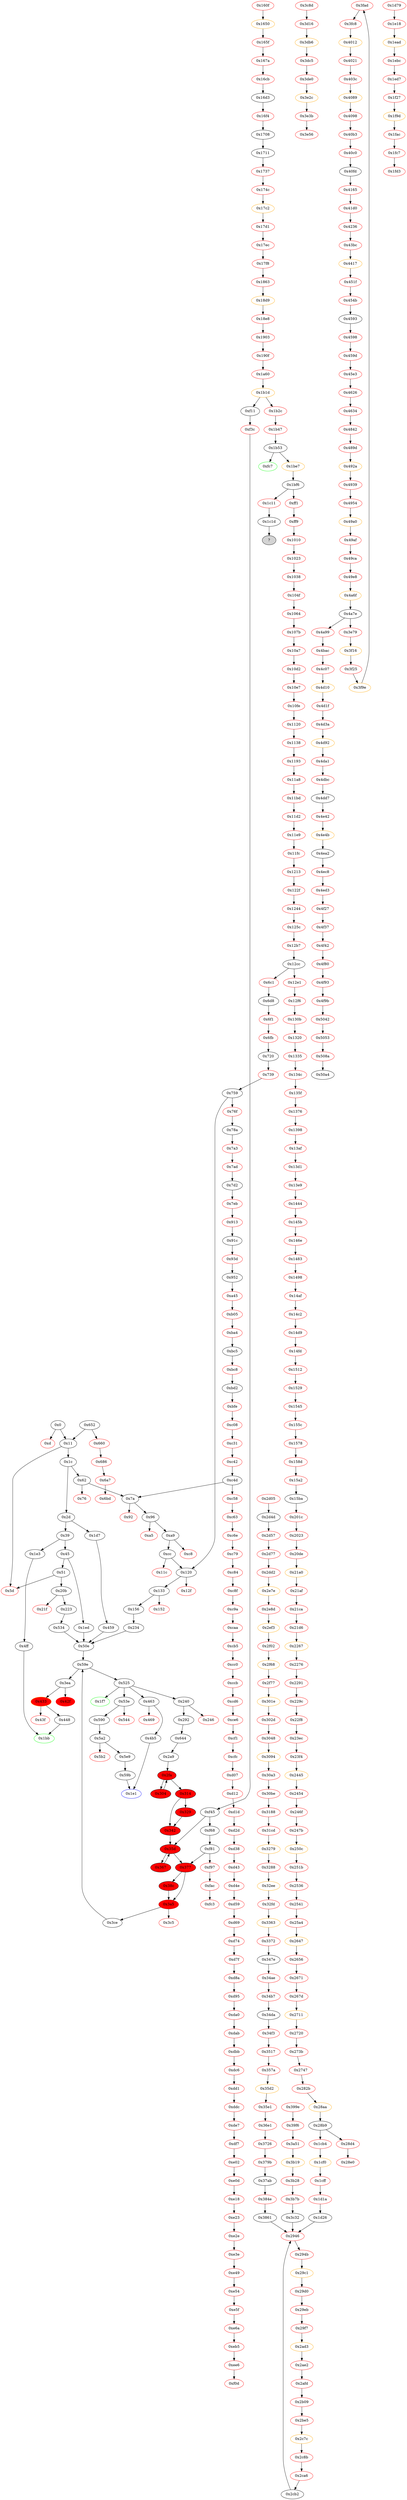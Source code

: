 strict digraph "" {
"0x51" [fillcolor=white, id="0x51", style=filled, tooltip="Block 0x51\n[0x51:0x5c]\n---\nPredecessors: [0x45]\nSuccessors: [0x5d, 0x20b]\n---\n0x51 DUP1\n0x52 PUSH4 0xf2fde38b\n0x57 EQ\n0x58 PUSH3 0x20b\n0x5c JUMPI\n---\n0x52: V26 = 0xf2fde38b\n0x57: V27 = EQ 0xf2fde38b V13\n0x58: V28 = 0x20b\n0x5c: JUMPI 0x20b V27\n---\nEntry stack: [V13]\nStack pops: 1\nStack additions: [S0]\nExit stack: [V13]\n\nDef sites:\nV13: {0x1c.0x21}\n"];
"0x4ff" [fillcolor=white, id="0x4ff", style=filled, tooltip="Block 0x4ff\n[0x4ff:0x50d]\n---\nPredecessors: [0x1e3]\nSuccessors: [0x1bb]\n---\n0x4ff JUMPDEST\n0x500 PUSH1 0x0\n0x502 SLOAD\n0x503 PUSH1 0x1\n0x505 PUSH1 0x1\n0x507 PUSH1 0xa0\n0x509 SHL\n0x50a SUB\n0x50b AND\n0x50c SWAP1\n0x50d JUMP\n---\n0x4ff: JUMPDEST \n0x500: V406 = 0x0\n0x502: V407 = S[0x0]\n0x503: V408 = 0x1\n0x505: V409 = 0x1\n0x507: V410 = 0xa0\n0x509: V411 = SHL 0xa0 0x1\n0x50a: V412 = SUB 0x10000000000000000000000000000000000000000 0x1\n0x50b: V413 = AND 0xffffffffffffffffffffffffffffffffffffffff V407\n0x50d: JUMP 0x1bb\n---\nEntry stack: [V13, 0x1bb]\nStack pops: 1\nStack additions: [V413]\nExit stack: [V13, V413]\n\nDef sites:\nV13: {0x1c.0x21}\n0x1bb: {0x1e3.0x1e4}\n"];
"0xc8" [color=red, fillcolor=white, id="0xc8", style=filled, tooltip="Block 0xc8\n[0xc8:0xcb]\n---\nPredecessors: [0xa9]\nSuccessors: []\n---\n0xc8 PUSH1 0x0\n0xca DUP1\n0xcb REVERT\n---\n0xc8: V67 = 0x0\n0xcb: REVERT 0x0 0x0\n---\nEntry stack: [V13, 0x1bb, V39, 0x4, V57, V55, 0x24]\nStack pops: 0\nStack additions: []\nExit stack: [V13, 0x1bb, V39, 0x4, V57, V55, 0x24]\n\nDef sites:\nV13: {0x1c.0x21}\n0x1bb: {0x62.0x63}\nV39: {0x7a.0x7c}\n0x4: {0x62.0x67}\nV57: {0xa9.0xaf}\nV55: {0xa9.0xab}\n0x24: {0x7a.0x81}\n"];
"0xc4d" [fillcolor=white, id="0xc4d", style=filled, tooltip="Block 0xc4d\n[0xc4d:0xc57]\n---\nPredecessors: [0xc42]\nSuccessors: [0x7a, 0xc58]\n---\n0xc4d DUP1\n0xc4e PUSH4 0xe55296f1\n0xc53 GT\n0xc54 PUSH2 0x7a\n0xc57 JUMPI\n---\n0xc4e: V970 = 0xe55296f1\n0xc53: V971 = GT 0xe55296f1 V963\n0xc54: V972 = 0x7a\n0xc57: JUMPI 0x7a V971\n---\nEntry stack: [V963]\nStack pops: 1\nStack additions: [S0]\nExit stack: [V963]\n\nDef sites:\nV963: {0xc31.0xc36}\n"];
"0xcaa" [color=red, fillcolor=white, id="0xcaa", style=filled, tooltip="Block 0xcaa\n[0xcaa:0xcb4]\n---\nPredecessors: [0xc9a]\nSuccessors: [0xcb5]\n---\n0xcaa DUP1\n0xcab PUSH4 0xbabd7012\n0xcb0 EQ\n0xcb1 PUSH2 0x842\n0xcb4 JUMPI\n---\n0xcab: V995 = 0xbabd7012\n0xcb0: V996 = EQ 0xbabd7012 S0\n0xcb1: V997 = 0x842\n0xcb4: THROWI V996\n---\nEntry stack: [S0]\nStack pops: 1\nStack additions: [S0]\nExit stack: [S0]\n\nDef sites:\nS0: {}\n"];
"0x3ce" [fillcolor=white, id="0x3ce", style=filled, tooltip="Block 0x3ce\n[0x3ce:0x3e9]\n---\nPredecessors: [0x3a5]\nSuccessors: [0x59e]\n---\n0x3ce JUMPDEST\n0x3cf POP\n0x3d0 SWAP1\n0x3d1 POP\n0x3d2 DUP1\n0x3d3 PUSH1 0x1\n0x3d5 PUSH1 0x1\n0x3d7 PUSH1 0xa0\n0x3d9 SHL\n0x3da SUB\n0x3db AND\n0x3dc PUSH4 0xf2fde38b\n0x3e1 PUSH3 0x3ea\n0x3e5 PUSH3 0x59e\n0x3e9 JUMP\n---\n0x3ce: JUMPDEST \n0x3d3: V316 = 0x1\n0x3d5: V317 = 0x1\n0x3d7: V318 = 0xa0\n0x3d9: V319 = SHL 0xa0 0x1\n0x3da: V320 = SUB 0x10000000000000000000000000000000000000000 0x1\n0x3db: V321 = AND 0xffffffffffffffffffffffffffffffffffffffff V308\n0x3dc: V322 = 0xf2fde38b\n0x3e1: V323 = 0x3ea\n0x3e5: V324 = 0x59e\n0x3e9: JUMP 0x59e\n---\nEntry stack: [V13, 0x1bb, V76, V119, V128, V131, V134, S5, S4, S3, 0x0, V308, V309]\nStack pops: 3\nStack additions: [S1, V321, 0xf2fde38b, 0x3ea]\nExit stack: [V13, 0x1bb, V76, V119, V128, V131, V134, S5, S4, S3, V308, V321, 0xf2fde38b, 0x3ea]\n\nDef sites:\nV13: {0x1c.0x21}\n0x1bb: {0x62.0x63}\nV76: {0xcc.0xdf}\nV119: {0x156.0x169}\nV128: {0x156.0x193}\nV131: {0x156.0x19b}\nV134: {0x156.0x1a1}\nS5: {0x1c.0x21, 0x156.0x1a7}\nS4: {0x20b.0x20c, 0x1c.0x21, 0x156.0x1b5}\nS3: {0x234.0x235, 0x223.0x22e, 0x1c.0x21, 0x1d7.0x1d8}\n0x0: {0x292.0x293}\nV308: {0x3a5.0x3bb}\nV309: {0x3a5.0x3bd}\n"];
"0x3db6" [color=orange, fillcolor=white, id="0x3db6", style=filled, tooltip="Block 0x3db6\n[0x3db6:0x3dc4]\n---\nPredecessors: [0x3d16]\nSuccessors: [0x3dc5]\n---\n0x3db6 PUSH1 0x0\n0x3db8 DUP1\n0x3db9 REVERT\n0x3dba JUMPDEST\n0x3dbb POP\n0x3dbc GAS\n0x3dbd STATICCALL\n0x3dbe ISZERO\n0x3dbf DUP1\n0x3dc0 ISZERO\n0x3dc1 PUSH2 0x31aa\n0x3dc4 JUMPI\n---\n0x3db6: V5179 = 0x0\n0x3db9: REVERT 0x0 0x0\n0x3dba: JUMPDEST \n0x3dbc: V5180 = GAS\n0x3dbd: V5181 = STATICCALL V5180 S1 S2 S3 S4 S5\n0x3dbe: V5182 = ISZERO V5181\n0x3dc0: V5183 = ISZERO V5182\n0x3dc1: V5184 = 0x31aa\n0x3dc4: THROWI V5183\n---\nEntry stack: [S13, S12, S11, 0x0, 0x0, V5161, 0xf77c4791, V5170, 0x20, V5173, V5174, V5173, V5161, V5176]\nStack pops: 0\nStack additions: [V5182]\nExit stack: []\n\nDef sites:\nS13: {}\nS12: {}\nS11: {}\n0x0: {0x3d7e.0x3d7f}\n0x0: {0x3d7e.0x3d7f}\nV5161: {0x3d7e.0x3d8b}\n0xf77c4791: {0x3d7e.0x3d8c}\nV5170: {0x3d7e.0x3da2}\n0x20: {0x3d7e.0x3da3}\nV5173: {0x3d7e.0x3da7}\nV5174: {0x3d7e.0x3daa}\nV5173: {0x3d7e.0x3da7}\nV5161: {0x3d7e.0x3d8b}\nV5176: {0x3d7e.0x3daf}\n"];
"0x2be5" [color=red, fillcolor=white, id="0x2be5", style=filled, tooltip="Block 0x2be5\n[0x2be5:0x2c7b]\n---\nPredecessors: [0x2b09]\nSuccessors: [0x2c7c]\n---\n0x2be5 PUSH1 0x40\n0x2be7 DUP1\n0x2be8 MLOAD\n0x2be9 PUSH3 0x461bcd\n0x2bed PUSH1 0xe5\n0x2bef SHL\n0x2bf0 DUP2\n0x2bf1 MSTORE\n0x2bf2 PUSH1 0x20\n0x2bf4 PUSH1 0x4\n0x2bf6 DUP3\n0x2bf7 ADD\n0x2bf8 DUP2\n0x2bf9 SWAP1\n0x2bfa MSTORE\n0x2bfb PUSH1 0x24\n0x2bfd DUP3\n0x2bfe ADD\n0x2bff MSTORE\n0x2c00 PUSH1 0x0\n0x2c02 DUP1\n0x2c03 MLOAD\n0x2c04 PUSH1 0x20\n0x2c06 PUSH2 0x4514\n0x2c09 DUP4\n0x2c0a CODECOPY\n0x2c0b DUP2\n0x2c0c MLOAD\n0x2c0d SWAP2\n0x2c0e MSTORE\n0x2c0f PUSH1 0x44\n0x2c11 DUP3\n0x2c12 ADD\n0x2c13 MSTORE\n0x2c14 SWAP1\n0x2c15 MLOAD\n0x2c16 SWAP1\n0x2c17 DUP2\n0x2c18 SWAP1\n0x2c19 SUB\n0x2c1a PUSH1 0x64\n0x2c1c ADD\n0x2c1d SWAP1\n0x2c1e REVERT\n0x2c1f JUMPDEST\n0x2c20 PUSH2 0x2004\n0x2c23 DUP2\n0x2c24 PUSH2 0x3603\n0x2c27 JUMP\n0x2c28 JUMPDEST\n0x2c29 POP\n0x2c2a JUMP\n0x2c2b JUMPDEST\n0x2c2c PUSH1 0xb\n0x2c2e SLOAD\n0x2c2f DUP2\n0x2c30 JUMP\n0x2c31 JUMPDEST\n0x2c32 PUSH1 0xa\n0x2c34 SLOAD\n0x2c35 PUSH1 0x1\n0x2c37 PUSH1 0x1\n0x2c39 PUSH1 0xa0\n0x2c3b SHL\n0x2c3c SUB\n0x2c3d AND\n0x2c3e DUP2\n0x2c3f JUMP\n0x2c40 JUMPDEST\n0x2c41 PUSH2 0x2024\n0x2c44 PUSH2 0xe87\n0x2c47 JUMP\n0x2c48 JUMPDEST\n0x2c49 PUSH1 0x1\n0x2c4b PUSH1 0x1\n0x2c4d PUSH1 0xa0\n0x2c4f SHL\n0x2c50 SUB\n0x2c51 AND\n0x2c52 PUSH4 0x5c975abb\n0x2c57 PUSH1 0x40\n0x2c59 MLOAD\n0x2c5a DUP2\n0x2c5b PUSH4 0xffffffff\n0x2c60 AND\n0x2c61 PUSH1 0xe0\n0x2c63 SHL\n0x2c64 DUP2\n0x2c65 MSTORE\n0x2c66 PUSH1 0x4\n0x2c68 ADD\n0x2c69 PUSH1 0x20\n0x2c6b PUSH1 0x40\n0x2c6d MLOAD\n0x2c6e DUP1\n0x2c6f DUP4\n0x2c70 SUB\n0x2c71 DUP2\n0x2c72 DUP7\n0x2c73 DUP1\n0x2c74 EXTCODESIZE\n0x2c75 ISZERO\n0x2c76 DUP1\n0x2c77 ISZERO\n0x2c78 PUSH2 0x205c\n0x2c7b JUMPI\n---\n0x2be5: V3742 = 0x40\n0x2be8: V3743 = M[0x40]\n0x2be9: V3744 = 0x461bcd\n0x2bed: V3745 = 0xe5\n0x2bef: V3746 = SHL 0xe5 0x461bcd\n0x2bf1: M[V3743] = 0x8c379a000000000000000000000000000000000000000000000000000000000\n0x2bf2: V3747 = 0x20\n0x2bf4: V3748 = 0x4\n0x2bf7: V3749 = ADD V3743 0x4\n0x2bfa: M[V3749] = 0x20\n0x2bfb: V3750 = 0x24\n0x2bfe: V3751 = ADD V3743 0x24\n0x2bff: M[V3751] = 0x20\n0x2c00: V3752 = 0x0\n0x2c03: V3753 = M[0x0]\n0x2c04: V3754 = 0x20\n0x2c06: V3755 = 0x4514\n0x2c0a: CODECOPY 0x0 0x4514 0x20\n0x2c0c: V3756 = M[0x0]\n0x2c0e: M[0x0] = V3753\n0x2c0f: V3757 = 0x44\n0x2c12: V3758 = ADD V3743 0x44\n0x2c13: M[V3758] = V3756\n0x2c15: V3759 = M[0x40]\n0x2c19: V3760 = SUB V3743 V3759\n0x2c1a: V3761 = 0x64\n0x2c1c: V3762 = ADD 0x64 V3760\n0x2c1e: REVERT V3759 V3762\n0x2c1f: JUMPDEST \n0x2c20: V3763 = 0x2004\n0x2c24: V3764 = 0x3603\n0x2c27: THROW \n0x2c28: JUMPDEST \n0x2c2a: JUMP S1\n0x2c2b: JUMPDEST \n0x2c2c: V3765 = 0xb\n0x2c2e: V3766 = S[0xb]\n0x2c30: JUMP S0\n0x2c31: JUMPDEST \n0x2c32: V3767 = 0xa\n0x2c34: V3768 = S[0xa]\n0x2c35: V3769 = 0x1\n0x2c37: V3770 = 0x1\n0x2c39: V3771 = 0xa0\n0x2c3b: V3772 = SHL 0xa0 0x1\n0x2c3c: V3773 = SUB 0x10000000000000000000000000000000000000000 0x1\n0x2c3d: V3774 = AND 0xffffffffffffffffffffffffffffffffffffffff V3768\n0x2c3f: JUMP S0\n0x2c40: JUMPDEST \n0x2c41: V3775 = 0x2024\n0x2c44: V3776 = 0xe87\n0x2c47: THROW \n0x2c48: JUMPDEST \n0x2c49: V3777 = 0x1\n0x2c4b: V3778 = 0x1\n0x2c4d: V3779 = 0xa0\n0x2c4f: V3780 = SHL 0xa0 0x1\n0x2c50: V3781 = SUB 0x10000000000000000000000000000000000000000 0x1\n0x2c51: V3782 = AND 0xffffffffffffffffffffffffffffffffffffffff S0\n0x2c52: V3783 = 0x5c975abb\n0x2c57: V3784 = 0x40\n0x2c59: V3785 = M[0x40]\n0x2c5b: V3786 = 0xffffffff\n0x2c60: V3787 = AND 0xffffffff 0x5c975abb\n0x2c61: V3788 = 0xe0\n0x2c63: V3789 = SHL 0xe0 0x5c975abb\n0x2c65: M[V3785] = 0x5c975abb00000000000000000000000000000000000000000000000000000000\n0x2c66: V3790 = 0x4\n0x2c68: V3791 = ADD 0x4 V3785\n0x2c69: V3792 = 0x20\n0x2c6b: V3793 = 0x40\n0x2c6d: V3794 = M[0x40]\n0x2c70: V3795 = SUB V3791 V3794\n0x2c74: V3796 = EXTCODESIZE V3782\n0x2c75: V3797 = ISZERO V3796\n0x2c77: V3798 = ISZERO V3797\n0x2c78: V3799 = 0x205c\n0x2c7b: THROWI V3798\n---\nEntry stack: []\nStack pops: 0\nStack additions: [S0, 0x2004, S0, V3766, S0, V3774, S0, 0x2024, V3797, V3782, V3794, V3795, V3794, 0x20, V3791, 0x5c975abb, V3782]\nExit stack: []\n\nDef sites:\n"];
"0xd43" [color=red, fillcolor=white, id="0xd43", style=filled, tooltip="Block 0xd43\n[0xd43:0xd4d]\n---\nPredecessors: [0xd38]\nSuccessors: [0xd4e]\n---\n0xd43 DUP1\n0xd44 PUSH4 0x8da5cb5b\n0xd49 EQ\n0xd4a PUSH2 0x6ca\n0xd4d JUMPI\n---\n0xd44: V1036 = 0x8da5cb5b\n0xd49: V1037 = EQ 0x8da5cb5b S0\n0xd4a: V1038 = 0x6ca\n0xd4d: THROWI V1037\n---\nEntry stack: [S0]\nStack pops: 1\nStack additions: [S0]\nExit stack: [S0]\n\nDef sites:\nS0: {}\n"];
"0x644" [fillcolor=white, id="0x644", style=filled, tooltip="Block 0x644\n[0x644:0x651]\n---\nPredecessors: [0x292]\nSuccessors: [0x2a9]\n---\n0x644 JUMPDEST\n0x645 PUSH2 0x4bd6\n0x648 DUP1\n0x649 PUSH3 0x653\n0x64d DUP4\n0x64e CODECOPY\n0x64f ADD\n0x650 SWAP1\n0x651 JUMP\n---\n0x644: JUMPDEST \n0x645: V509 = 0x4bd6\n0x649: V510 = 0x653\n0x64e: CODECOPY V214 0x653 0x4bd6\n0x64f: V511 = ADD 0x4bd6 V214\n0x651: JUMP 0x2a9\n---\nEntry stack: [V13, 0x1bb, V76, V119, V128, V131, V134, S12, S11, S10, 0x0, V76, V119, V128, V131, V134, S3, S2, 0x2a9, V214]\nStack pops: 2\nStack additions: [V511]\nExit stack: [V13, 0x1bb, V76, V119, V128, V131, V134, S12, S11, S10, 0x0, V76, V119, V128, V131, V134, S3, S2, V511]\n\nDef sites:\nV13: {0x1c.0x21}\n0x1bb: {0x62.0x63}\nV76: {0xcc.0xdf}\nV119: {0x156.0x169}\nV128: {0x156.0x193}\nV131: {0x156.0x19b}\nV134: {0x156.0x1a1}\nS12: {0x1c.0x21, 0x156.0x1a7}\nS11: {0x20b.0x20c, 0x1c.0x21, 0x156.0x1b5}\nS10: {0x234.0x235, 0x223.0x22e, 0x1c.0x21, 0x1d7.0x1d8}\n0x0: {0x292.0x293}\nV76: {0xcc.0xdf}\nV119: {0x156.0x169}\nV128: {0x156.0x193}\nV131: {0x156.0x19b}\nV134: {0x156.0x1a1}\nS3: {0x1c.0x21, 0x156.0x1a7}\nS2: {0x20b.0x20c, 0x1c.0x21, 0x156.0x1b5}\n0x2a9: {0x292.0x29f}\nV214: {0x292.0x29e}\n"];
"0x342" [fillcolor=red, id="0x342", style=filled, tooltip="Block 0x342\n[0x342:0x35c]\n---\nPredecessors: [0x314, 0x329]\nSuccessors: [0x35d]\n---\n0x342 JUMPDEST\n0x343 POP\n0x344 DUP4\n0x345 DUP2\n0x346 SUB\n0x347 DUP3\n0x348 MSTORE\n0x349 DUP10\n0x34a MLOAD\n0x34b DUP2\n0x34c MSTORE\n0x34d DUP10\n0x34e MLOAD\n0x34f PUSH1 0x20\n0x351 SWAP2\n0x352 DUP3\n0x353 ADD\n0x354 SWAP2\n0x355 DUP12\n0x356 ADD\n0x357 SWAP1\n0x358 DUP1\n0x359 DUP4\n0x35a DUP4\n0x35b PUSH1 0x0\n---\n0x342: JUMPDEST \n0x346: V271 = SUB S1 V511\n0x348: M[V240] = V271\n0x34a: V272 = M[V119]\n0x34c: M[S1] = V272\n0x34e: V273 = M[V119]\n0x34f: V274 = 0x20\n0x353: V275 = ADD 0x20 S1\n0x356: V276 = ADD V119 0x20\n0x35b: V277 = 0x0\n---\nEntry stack: [V13, 0x1bb, V76, V119, V128, V131, V134, S15, S14, S13, 0x0, V76, V119, V128, V131, V134, S6, S5, V511, V511, V240, S1, V256]\nStack pops: 11\nStack additions: [S10, S9, S8, S7, S6, S5, S4, S3, S2, V275, V276, V273, V273, V275, V276, 0x0]\nExit stack: [V13, 0x1bb, V76, V119, V128, V131, V134, S15, S14, S13, 0x0, V76, V119, V128, V131, V134, S6, S5, V511, V511, V240, V275, V276, V273, V273, V275, V276, 0x0]\n\nDef sites:\nV13: {0x1c.0x21}\n0x1bb: {0x62.0x63}\nV76: {0xcc.0xdf}\nV119: {0x156.0x169}\nV128: {0x156.0x193}\nV131: {0x156.0x19b}\nV134: {0x156.0x1a1}\nS15: {0x1c.0x21, 0x156.0x1a7}\nS14: {0x20b.0x20c, 0x1c.0x21, 0x156.0x1b5}\nS13: {0x234.0x235, 0x223.0x22e, 0x1c.0x21, 0x1d7.0x1d8}\n0x0: {0x292.0x293}\nV76: {0xcc.0xdf}\nV119: {0x156.0x169}\nV128: {0x156.0x193}\nV131: {0x156.0x19b}\nV134: {0x156.0x1a1}\nS6: {0x1c.0x21, 0x156.0x1a7}\nS5: {0x20b.0x20c, 0x1c.0x21, 0x156.0x1b5}\nV511: {0x644.0x64f}\nV511: {0x644.0x64f}\nV240: {0x2a9.0x2ea}\nS1: {0x329.0x33f, 0x314.0x31d}\nV256: {0x314.0x321}\n"];
"0x6c1" [color=red, fillcolor=white, id="0x6c1", style=filled, tooltip="Block 0x6c1\n[0x6c1:0x6d7]\n---\nPredecessors: [0x12cc]\nSuccessors: [0x6d8]\n---\n0x6c1 JUMPDEST\n0x6c2 DUP3\n0x6c3 MLOAD\n0x6c4 PUSH5 0x100000000\n0x6ca DUP2\n0x6cb GT\n0x6cc DUP3\n0x6cd DUP3\n0x6ce ADD\n0x6cf DUP9\n0x6d0 LT\n0x6d1 OR\n0x6d2 ISZERO\n0x6d3 PUSH3 0x89\n0x6d7 JUMPI\n---\n0x6c1: JUMPDEST \n0x6c3: V547 = M[S2]\n0x6c4: V548 = 0x100000000\n0x6cb: V549 = GT V547 0x100000000\n0x6ce: V550 = ADD V547 V1531\n0x6d0: V551 = LT S5 V550\n0x6d1: V552 = OR V551 V549\n0x6d2: V553 = ISZERO V552\n0x6d3: V554 = 0x89\n0x6d7: THROWI V553\n---\nEntry stack: [V1531]\nStack pops: 6\nStack additions: [S5, S4, S3, S2, S1, S0, V547]\nExit stack: [S4, S3, S2, S1, S0, V1531, V547]\n\nDef sites:\nV1531: {0x12d9.0x12da}\n"];
"0xa45" [color=red, fillcolor=white, id="0xa45", style=filled, tooltip="Block 0xa45\n[0xa45:0xb04]\n---\nPredecessors: [0x952]\nSuccessors: [0xb05]\n---\n0xa45 JUMPDEST\n0xa46 SWAP1\n0xa47 JUMP\n0xa48 JUMPDEST\n0xa49 PUSH1 0x0\n0xa4b ADDRESS\n0xa4c SWAP1\n0xa4d POP\n0xa4e PUSH3 0x416\n0xa52 DUP3\n0xa53 PUSH1 0x4\n0xa55 SLOAD\n0xa56 PUSH3 0x4a3\n0xa5a PUSH1 0x20\n0xa5c SHL\n0xa5d PUSH3 0x28e5\n0xa61 OR\n0xa62 SWAP1\n0xa63 SWAP2\n0xa64 SWAP1\n0xa65 PUSH1 0x20\n0xa67 SHR\n0xa68 JUMP\n0xa69 JUMPDEST\n0xa6a PUSH1 0x4\n0xa6c SSTORE\n0xa6d PUSH1 0x1\n0xa6f PUSH1 0x1\n0xa71 PUSH1 0xa0\n0xa73 SHL\n0xa74 SUB\n0xa75 DUP2\n0xa76 AND\n0xa77 PUSH1 0x0\n0xa79 SWAP1\n0xa7a DUP2\n0xa7b MSTORE\n0xa7c PUSH1 0x2\n0xa7e PUSH1 0x20\n0xa80 SWAP1\n0xa81 DUP2\n0xa82 MSTORE\n0xa83 PUSH1 0x40\n0xa85 SWAP1\n0xa86 SWAP2\n0xa87 SHA3\n0xa88 SLOAD\n0xa89 PUSH3 0x44b\n0xa8d SWAP2\n0xa8e DUP5\n0xa8f SWAP1\n0xa90 PUSH3 0x28e5\n0xa94 PUSH3 0x4a3\n0xa98 DUP3\n0xa99 SHL\n0xa9a OR\n0xa9b SWAP1\n0xa9c SHR\n0xa9d JUMP\n0xa9e JUMPDEST\n0xa9f PUSH1 0x1\n0xaa1 PUSH1 0x1\n0xaa3 PUSH1 0xa0\n0xaa5 SHL\n0xaa6 SUB\n0xaa7 DUP3\n0xaa8 AND\n0xaa9 PUSH1 0x0\n0xaab DUP2\n0xaac DUP2\n0xaad MSTORE\n0xaae PUSH1 0x2\n0xab0 PUSH1 0x20\n0xab2 SWAP1\n0xab3 DUP2\n0xab4 MSTORE\n0xab5 PUSH1 0x40\n0xab7 DUP1\n0xab8 DUP4\n0xab9 SHA3\n0xaba SWAP5\n0xabb SWAP1\n0xabc SWAP5\n0xabd SSTORE\n0xabe DUP4\n0xabf MLOAD\n0xac0 DUP7\n0xac1 DUP2\n0xac2 MSTORE\n0xac3 SWAP4\n0xac4 MLOAD\n0xac5 SWAP3\n0xac6 SWAP4\n0xac7 SWAP2\n0xac8 SWAP3\n0xac9 PUSH32 0xddf252ad1be2c89b69c2b068fc378daa952ba7f163c4a11628f55a4df523b3ef\n0xaea SWAP3\n0xaeb DUP2\n0xaec SWAP1\n0xaed SUB\n0xaee SWAP1\n0xaef SWAP2\n0xaf0 ADD\n0xaf1 SWAP1\n0xaf2 LOG3\n0xaf3 POP\n0xaf4 POP\n0xaf5 JUMP\n0xaf6 JUMPDEST\n0xaf7 PUSH1 0x0\n0xaf9 DUP3\n0xafa DUP3\n0xafb ADD\n0xafc DUP4\n0xafd DUP2\n0xafe LT\n0xaff ISZERO\n0xb00 PUSH3 0x518\n0xb04 JUMPI\n---\n0xa45: JUMPDEST \n0xa47: JUMP S1\n0xa48: JUMPDEST \n0xa49: V827 = 0x0\n0xa4b: V828 = ADDRESS\n0xa4e: V829 = 0x416\n0xa53: V830 = 0x4\n0xa55: V831 = S[0x4]\n0xa56: V832 = 0x4a3\n0xa5a: V833 = 0x20\n0xa5c: V834 = SHL 0x20 0x4a3\n0xa5d: V835 = 0x28e5\n0xa61: V836 = OR 0x28e5 0x4a300000000\n0xa65: V837 = 0x20\n0xa67: V838 = SHR 0x20 0x4a3000028e5\n0xa68: THROW \n0xa69: JUMPDEST \n0xa6a: V839 = 0x4\n0xa6c: S[0x4] = S0\n0xa6d: V840 = 0x1\n0xa6f: V841 = 0x1\n0xa71: V842 = 0xa0\n0xa73: V843 = SHL 0xa0 0x1\n0xa74: V844 = SUB 0x10000000000000000000000000000000000000000 0x1\n0xa76: V845 = AND S1 0xffffffffffffffffffffffffffffffffffffffff\n0xa77: V846 = 0x0\n0xa7b: M[0x0] = V845\n0xa7c: V847 = 0x2\n0xa7e: V848 = 0x20\n0xa82: M[0x20] = 0x2\n0xa83: V849 = 0x40\n0xa87: V850 = SHA3 0x0 0x40\n0xa88: V851 = S[V850]\n0xa89: V852 = 0x44b\n0xa90: V853 = 0x28e5\n0xa94: V854 = 0x4a3\n0xa99: V855 = SHL 0x20 0x4a3\n0xa9a: V856 = OR 0x4a300000000 0x28e5\n0xa9c: V857 = SHR 0x20 0x4a3000028e5\n0xa9d: THROW \n0xa9e: JUMPDEST \n0xa9f: V858 = 0x1\n0xaa1: V859 = 0x1\n0xaa3: V860 = 0xa0\n0xaa5: V861 = SHL 0xa0 0x1\n0xaa6: V862 = SUB 0x10000000000000000000000000000000000000000 0x1\n0xaa8: V863 = AND S1 0xffffffffffffffffffffffffffffffffffffffff\n0xaa9: V864 = 0x0\n0xaad: M[0x0] = V863\n0xaae: V865 = 0x2\n0xab0: V866 = 0x20\n0xab4: M[0x20] = 0x2\n0xab5: V867 = 0x40\n0xab9: V868 = SHA3 0x0 0x40\n0xabd: S[V868] = S0\n0xabf: V869 = M[0x40]\n0xac2: M[V869] = S2\n0xac4: V870 = M[0x40]\n0xac9: V871 = 0xddf252ad1be2c89b69c2b068fc378daa952ba7f163c4a11628f55a4df523b3ef\n0xaed: V872 = SUB V869 V870\n0xaf0: V873 = ADD 0x20 V872\n0xaf2: LOG V870 V873 0xddf252ad1be2c89b69c2b068fc378daa952ba7f163c4a11628f55a4df523b3ef 0x0 V863\n0xaf5: JUMP S3\n0xaf6: JUMPDEST \n0xaf7: V874 = 0x0\n0xafb: V875 = ADD S0 S1\n0xafe: V876 = LT V875 S1\n0xaff: V877 = ISZERO V876\n0xb00: V878 = 0x518\n0xb04: THROWI V877\n---\nEntry stack: [V826]\nStack pops: 3\nStack additions: [S0, V875, 0x0, S0, S1]\nExit stack: []\n\nDef sites:\nV826: {0xa43.0xa44}\n"];
"0x45" [fillcolor=white, id="0x45", style=filled, tooltip="Block 0x45\n[0x45:0x50]\n---\nPredecessors: [0x39]\nSuccessors: [0x51, 0x1ed]\n---\n0x45 DUP1\n0x46 PUSH4 0x8f32d59b\n0x4b EQ\n0x4c PUSH3 0x1ed\n0x50 JUMPI\n---\n0x46: V23 = 0x8f32d59b\n0x4b: V24 = EQ 0x8f32d59b V13\n0x4c: V25 = 0x1ed\n0x50: JUMPI 0x1ed V24\n---\nEntry stack: [V13]\nStack pops: 1\nStack additions: [S0]\nExit stack: [V13]\n\nDef sites:\nV13: {0x1c.0x21}\n"];
"0x759" [fillcolor=white, id="0x759", style=filled, tooltip="Block 0x759\n[0x759:0x76e]\n---\nPredecessors: [0x739]\nSuccessors: [0x120, 0x76f]\n---\n0x759 PUSH1 0x0\n0x75b DUP1\n0x75c REVERT\n0x75d JUMPDEST\n0x75e SWAP1\n0x75f DUP4\n0x760 ADD\n0x761 SWAP1\n0x762 PUSH1 0x20\n0x764 DUP3\n0x765 ADD\n0x766 DUP6\n0x767 DUP2\n0x768 GT\n0x769 ISZERO\n0x76a PUSH3 0x120\n0x76e JUMPI\n---\n0x759: V597 = 0x0\n0x75c: REVERT 0x0 0x0\n0x75d: JUMPDEST \n0x760: V598 = ADD S3 S1\n0x762: V599 = 0x20\n0x765: V600 = ADD V598 0x20\n0x768: V601 = GT V600 S4\n0x769: V602 = ISZERO V601\n0x76a: V603 = 0x120\n0x76e: JUMPI 0x120 V602\n---\nEntry stack: [V592, S4, S3, V589, V590, V592]\nStack pops: 0\nStack additions: [V600, S0, V598, S2, S3, S4]\nExit stack: []\n\nDef sites:\nV592: {0x739.0x745}\nS4: {}\nS3: {}\nV589: {0x739.0x740}\nV590: {0x739.0x742}\nV592: {0x739.0x745}\n"];
"0x2ca6" [color=red, fillcolor=white, id="0x2ca6", style=filled, tooltip="Block 0x2ca6\n[0x2ca6:0x2cb1]\n---\nPredecessors: [0x2c8b]\nSuccessors: [0x2cb2]\n---\n0x2ca6 PUSH1 0x0\n0x2ca8 DUP1\n0x2ca9 REVERT\n0x2caa JUMPDEST\n0x2cab POP\n0x2cac MLOAD\n0x2cad ISZERO\n0x2cae PUSH2 0x20cd\n0x2cb1 JUMPI\n---\n0x2ca6: V3817 = 0x0\n0x2ca9: REVERT 0x0 0x0\n0x2caa: JUMPDEST \n0x2cac: V3818 = M[S1]\n0x2cad: V3819 = ISZERO V3818\n0x2cae: V3820 = 0x20cd\n0x2cb1: THROWI V3819\n---\nEntry stack: [V3811, V3812]\nStack pops: 0\nStack additions: []\nExit stack: []\n\nDef sites:\nV3811: {0x2c94.0x2c9b}\nV3812: {0x2c94.0x2c9c}\n"];
"0x96" [fillcolor=white, id="0x96", style=filled, tooltip="Block 0x96\n[0x96:0xa4]\n---\nPredecessors: [0x7a]\nSuccessors: [0xa5, 0xa9]\n---\n0x96 JUMPDEST\n0x97 DUP3\n0x98 ADD\n0x99 DUP4\n0x9a PUSH1 0x20\n0x9c DUP3\n0x9d ADD\n0x9e GT\n0x9f ISZERO\n0xa0 PUSH3 0xa9\n0xa4 JUMPI\n---\n0x96: JUMPDEST \n0x98: V48 = ADD 0x4 V42\n0x9a: V49 = 0x20\n0x9d: V50 = ADD V48 0x20\n0x9e: V51 = GT V50 V39\n0x9f: V52 = ISZERO V51\n0xa0: V53 = 0xa9\n0xa4: JUMPI 0xa9 V52\n---\nEntry stack: [V13, 0x1bb, V39, 0x4, 0x24, V42]\nStack pops: 4\nStack additions: [S3, S2, S1, V48]\nExit stack: [V13, 0x1bb, V39, 0x4, 0x24, V48]\n\nDef sites:\nV13: {0x1c.0x21}\n0x1bb: {0x62.0x63}\nV39: {0x7a.0x7c}\n0x4: {0x62.0x67}\n0x24: {0x7a.0x81}\nV42: {0x7a.0x83}\n"];
"0x14d9" [color=red, fillcolor=white, id="0x14d9", style=filled, tooltip="Block 0x14d9\n[0x14d9:0x14fc]\n---\nPredecessors: [0x14c2]\nSuccessors: [0x14fd]\n---\n0x14d9 PUSH1 0x0\n0x14db DUP1\n0x14dc REVERT\n0x14dd JUMPDEST\n0x14de POP\n0x14df PUSH1 0x1\n0x14e1 PUSH1 0x1\n0x14e3 PUSH1 0xa0\n0x14e5 SHL\n0x14e6 SUB\n0x14e7 DUP2\n0x14e8 CALLDATALOAD\n0x14e9 DUP2\n0x14ea AND\n0x14eb SWAP2\n0x14ec PUSH1 0x20\n0x14ee ADD\n0x14ef CALLDATALOAD\n0x14f0 AND\n0x14f1 PUSH2 0x1f4a\n0x14f4 JUMP\n0x14f5 JUMPDEST\n0x14f6 CALLVALUE\n0x14f7 DUP1\n0x14f8 ISZERO\n0x14f9 PUSH2 0x8dd\n0x14fc JUMPI\n---\n0x14d9: V1724 = 0x0\n0x14dc: REVERT 0x0 0x0\n0x14dd: JUMPDEST \n0x14df: V1725 = 0x1\n0x14e1: V1726 = 0x1\n0x14e3: V1727 = 0xa0\n0x14e5: V1728 = SHL 0xa0 0x1\n0x14e6: V1729 = SUB 0x10000000000000000000000000000000000000000 0x1\n0x14e8: V1730 = CALLDATALOAD S1\n0x14ea: V1731 = AND 0xffffffffffffffffffffffffffffffffffffffff V1730\n0x14ec: V1732 = 0x20\n0x14ee: V1733 = ADD 0x20 S1\n0x14ef: V1734 = CALLDATALOAD V1733\n0x14f0: V1735 = AND V1734 0xffffffffffffffffffffffffffffffffffffffff\n0x14f1: V1736 = 0x1f4a\n0x14f4: THROW \n0x14f5: JUMPDEST \n0x14f6: V1737 = CALLVALUE\n0x14f8: V1738 = ISZERO V1737\n0x14f9: V1739 = 0x8dd\n0x14fc: THROWI V1738\n---\nEntry stack: [0x2cf, 0x4, V1719]\nStack pops: 0\nStack additions: [V1735, V1731, V1737]\nExit stack: []\n\nDef sites:\n0x2cf: {0x14c6.0x14c8}\n0x4: {0x14c6.0x14cb}\nV1719: {0x14c6.0x14cf}\n"];
"0x2946" [color=red, fillcolor=white, id="0x2946", style=filled, tooltip="Block 0x2946\n[0x2946:0x294a]\n---\nPredecessors: [0x1d26, 0x2cb2, 0x3861, 0x3c32]\nSuccessors: [0x294b]\n---\n0x2946 JUMPDEST\n0x2947 PUSH2 0x1d61\n0x294a JUMPI\n---\n0x2946: JUMPDEST \n0x2947: V3528 = 0x1d61\n0x294a: THROWI S0\n---\nEntry stack: [S6, S5, S4, S3, S2, {0x1155, 0x20e1, 0x2d7a, 0x3069}, S0]\nStack pops: 1\nStack additions: []\nExit stack: [S6, S5, S4, S3, S2, {0x1155, 0x20e1, 0x2d7a, 0x3069}]\n\nDef sites:\nS6: {}\nS5: {}\nS4: {}\nS3: {}\nS2: {0x2cf1.0x2cf8, 0x3993.0x3994, 0x3c82.0x3c83, 0x1d65.0x1d6c}\n{0x1155, 0x20e1, 0x2d7a, 0x3069}: {0x2cf1.0x2cfd, 0x3993.0x3996, 0x3c82.0x3c85, 0x1d65.0x1d71}\nS0: {}\n"];
"0x3fad" [color=red, fillcolor=white, id="0x3fad", style=filled, tooltip="Block 0x3fad\n[0x3fad:0x3fc7]\n---\nPredecessors: [0x3f9e]\nSuccessors: [0x3fc8]\n---\n0x3fad RETURNDATASIZE\n0x3fae PUSH1 0x0\n0x3fb0 DUP1\n0x3fb1 RETURNDATACOPY\n0x3fb2 RETURNDATASIZE\n0x3fb3 PUSH1 0x0\n0x3fb5 REVERT\n0x3fb6 JUMPDEST\n0x3fb7 POP\n0x3fb8 POP\n0x3fb9 POP\n0x3fba POP\n0x3fbb PUSH1 0x40\n0x3fbd MLOAD\n0x3fbe RETURNDATASIZE\n0x3fbf PUSH1 0x20\n0x3fc1 DUP2\n0x3fc2 LT\n0x3fc3 ISZERO\n0x3fc4 PUSH2 0x33a8\n0x3fc7 JUMPI\n---\n0x3fad: V5358 = RETURNDATASIZE\n0x3fae: V5359 = 0x0\n0x3fb1: RETURNDATACOPY 0x0 0x0 V5358\n0x3fb2: V5360 = RETURNDATASIZE\n0x3fb3: V5361 = 0x0\n0x3fb5: REVERT 0x0 V5360\n0x3fb6: JUMPDEST \n0x3fbb: V5362 = 0x40\n0x3fbd: V5363 = M[0x40]\n0x3fbe: V5364 = RETURNDATASIZE\n0x3fbf: V5365 = 0x20\n0x3fc2: V5366 = LT V5364 0x20\n0x3fc3: V5367 = ISZERO V5366\n0x3fc4: V5368 = 0x33a8\n0x3fc7: THROWI V5367\n---\nEntry stack: [V5355]\nStack pops: 0\nStack additions: [V5364, V5363]\nExit stack: []\n\nDef sites:\nV5355: {0x3fa2.0x3fa6}\n"];
"0xeb5" [color=red, fillcolor=white, id="0xeb5", style=filled, tooltip="Block 0xeb5\n[0xeb5:0xee5]\n---\nPredecessors: [0xe6a]\nSuccessors: [0xee6]\n---\n0xeb5 PUSH1 0x0\n0xeb7 DUP1\n0xeb8 REVERT\n0xeb9 JUMPDEST\n0xeba POP\n0xebb PUSH2 0x29e\n0xebe PUSH2 0x9eb\n0xec1 JUMP\n0xec2 JUMPDEST\n0xec3 PUSH1 0x40\n0xec5 DUP1\n0xec6 MLOAD\n0xec7 PUSH1 0x1\n0xec9 PUSH1 0x1\n0xecb PUSH1 0xa0\n0xecd SHL\n0xece SUB\n0xecf SWAP1\n0xed0 SWAP3\n0xed1 AND\n0xed2 DUP3\n0xed3 MSTORE\n0xed4 MLOAD\n0xed5 SWAP1\n0xed6 DUP2\n0xed7 SWAP1\n0xed8 SUB\n0xed9 PUSH1 0x20\n0xedb ADD\n0xedc SWAP1\n0xedd RETURN\n0xede JUMPDEST\n0xedf CALLVALUE\n0xee0 DUP1\n0xee1 ISZERO\n0xee2 PUSH2 0x2c6\n0xee5 JUMPI\n---\n0xeb5: V1138 = 0x0\n0xeb8: REVERT 0x0 0x0\n0xeb9: JUMPDEST \n0xebb: V1139 = 0x29e\n0xebe: V1140 = 0x9eb\n0xec1: THROW \n0xec2: JUMPDEST \n0xec3: V1141 = 0x40\n0xec6: V1142 = M[0x40]\n0xec7: V1143 = 0x1\n0xec9: V1144 = 0x1\n0xecb: V1145 = 0xa0\n0xecd: V1146 = SHL 0xa0 0x1\n0xece: V1147 = SUB 0x10000000000000000000000000000000000000000 0x1\n0xed1: V1148 = AND S0 0xffffffffffffffffffffffffffffffffffffffff\n0xed3: M[V1142] = V1148\n0xed4: V1149 = M[0x40]\n0xed8: V1150 = SUB V1142 V1149\n0xed9: V1151 = 0x20\n0xedb: V1152 = ADD 0x20 V1150\n0xedd: RETURN V1149 V1152\n0xede: JUMPDEST \n0xedf: V1153 = CALLVALUE\n0xee1: V1154 = ISZERO V1153\n0xee2: V1155 = 0x2c6\n0xee5: THROWI V1154\n---\nEntry stack: [V1135]\nStack pops: 0\nStack additions: [0x29e, V1153]\nExit stack: []\n\nDef sites:\nV1135: {0xead.0xeae}\n"];
"0x4417" [color=orange, fillcolor=white, id="0x4417", style=filled, tooltip="Block 0x4417\n[0x4417:0x451e]\n---\nPredecessors: [0x43bc]\nSuccessors: [0x451f]\n---\n0x4417 PUSH1 0x40\n0x4419 DUP1\n0x441a MLOAD\n0x441b PUSH3 0x461bcd\n0x441f PUSH1 0xe5\n0x4421 SHL\n0x4422 DUP2\n0x4423 MSTORE\n0x4424 PUSH1 0x20\n0x4426 PUSH1 0x4\n0x4428 DUP3\n0x4429 ADD\n0x442a MSTORE\n0x442b PUSH1 0x1e\n0x442d PUSH1 0x24\n0x442f DUP3\n0x4430 ADD\n0x4431 MSTORE\n0x4432 PUSH32 0x43414e4e4f545f415050524f56455f544f5f5a45524f5f414444524553530000\n0x4453 PUSH1 0x44\n0x4455 DUP3\n0x4456 ADD\n0x4457 MSTORE\n0x4458 SWAP1\n0x4459 MLOAD\n0x445a SWAP1\n0x445b DUP2\n0x445c SWAP1\n0x445d SUB\n0x445e PUSH1 0x64\n0x4460 ADD\n0x4461 SWAP1\n0x4462 REVERT\n0x4463 JUMPDEST\n0x4464 PUSH1 0x40\n0x4466 DUP1\n0x4467 MLOAD\n0x4468 PUSH1 0x1\n0x446a PUSH1 0x1\n0x446c PUSH1 0xa0\n0x446e SHL\n0x446f SUB\n0x4470 DUP5\n0x4471 AND\n0x4472 PUSH1 0x24\n0x4474 DUP3\n0x4475 ADD\n0x4476 MSTORE\n0x4477 PUSH1 0x44\n0x4479 DUP1\n0x447a DUP3\n0x447b ADD\n0x447c DUP5\n0x447d SWAP1\n0x447e MSTORE\n0x447f DUP3\n0x4480 MLOAD\n0x4481 DUP1\n0x4482 DUP4\n0x4483 SUB\n0x4484 SWAP1\n0x4485 SWAP2\n0x4486 ADD\n0x4487 DUP2\n0x4488 MSTORE\n0x4489 PUSH1 0x64\n0x448b SWAP1\n0x448c SWAP2\n0x448d ADD\n0x448e SWAP1\n0x448f SWAP2\n0x4490 MSTORE\n0x4491 PUSH1 0x20\n0x4493 DUP2\n0x4494 ADD\n0x4495 DUP1\n0x4496 MLOAD\n0x4497 PUSH1 0x1\n0x4499 PUSH1 0x1\n0x449b PUSH1 0xe0\n0x449d SHL\n0x449e SUB\n0x449f AND\n0x44a0 PUSH4 0xa9059cbb\n0x44a5 PUSH1 0xe0\n0x44a7 SHL\n0x44a8 OR\n0x44a9 SWAP1\n0x44aa MSTORE\n0x44ab PUSH2 0x2c2a\n0x44ae SWAP1\n0x44af DUP5\n0x44b0 SWAP1\n0x44b1 PUSH2 0x419c\n0x44b4 JUMP\n0x44b5 JUMPDEST\n0x44b6 PUSH1 0x1\n0x44b8 PUSH1 0x1\n0x44ba PUSH1 0xa0\n0x44bc SHL\n0x44bd SUB\n0x44be DUP9\n0x44bf AND\n0x44c0 PUSH1 0x0\n0x44c2 SWAP1\n0x44c3 DUP2\n0x44c4 MSTORE\n0x44c5 PUSH1 0x3\n0x44c7 DUP12\n0x44c8 ADD\n0x44c9 PUSH1 0x20\n0x44cb SWAP1\n0x44cc DUP2\n0x44cd MSTORE\n0x44ce PUSH1 0x40\n0x44d0 DUP1\n0x44d1 DUP4\n0x44d2 SHA3\n0x44d3 SLOAD\n0x44d4 DUP2\n0x44d5 MLOAD\n0x44d6 SWAP4\n0x44d7 DUP5\n0x44d8 MSTORE\n0x44d9 DUP4\n0x44da DUP4\n0x44db ADD\n0x44dc DUP1\n0x44dd DUP4\n0x44de MSTORE\n0x44df DUP14\n0x44e0 SWAP1\n0x44e1 MSTORE\n0x44e2 PUSH1 0xff\n0x44e4 DUP8\n0x44e5 AND\n0x44e6 DUP5\n0x44e7 DUP4\n0x44e8 ADD\n0x44e9 MSTORE\n0x44ea PUSH1 0x60\n0x44ec DUP5\n0x44ed ADD\n0x44ee DUP7\n0x44ef SWAP1\n0x44f0 MSTORE\n0x44f1 PUSH1 0x80\n0x44f3 DUP5\n0x44f4 ADD\n0x44f5 DUP6\n0x44f6 SWAP1\n0x44f7 MSTORE\n0x44f8 SWAP1\n0x44f9 MLOAD\n0x44fa SWAP1\n0x44fb SWAP3\n0x44fc PUSH1 0x1\n0x44fe SWAP3\n0x44ff PUSH1 0xa0\n0x4501 DUP1\n0x4502 DUP4\n0x4503 ADD\n0x4504 SWAP4\n0x4505 SWAP2\n0x4506 SWAP3\n0x4507 PUSH1 0x1f\n0x4509 NOT\n0x450a DUP4\n0x450b ADD\n0x450c SWAP3\n0x450d SWAP1\n0x450e DUP2\n0x450f SWAP1\n0x4510 SUB\n0x4511 SWAP1\n0x4512 SWAP2\n0x4513 ADD\n0x4514 SWAP1\n0x4515 DUP6\n0x4516 GAS\n0x4517 STATICCALL\n0x4518 ISZERO\n0x4519 DUP1\n0x451a ISZERO\n0x451b PUSH2 0x3904\n0x451e JUMPI\n---\n0x4417: V5746 = 0x40\n0x441a: V5747 = M[0x40]\n0x441b: V5748 = 0x461bcd\n0x441f: V5749 = 0xe5\n0x4421: V5750 = SHL 0xe5 0x461bcd\n0x4423: M[V5747] = 0x8c379a000000000000000000000000000000000000000000000000000000000\n0x4424: V5751 = 0x20\n0x4426: V5752 = 0x4\n0x4429: V5753 = ADD V5747 0x4\n0x442a: M[V5753] = 0x20\n0x442b: V5754 = 0x1e\n0x442d: V5755 = 0x24\n0x4430: V5756 = ADD V5747 0x24\n0x4431: M[V5756] = 0x1e\n0x4432: V5757 = 0x43414e4e4f545f415050524f56455f544f5f5a45524f5f414444524553530000\n0x4453: V5758 = 0x44\n0x4456: V5759 = ADD V5747 0x44\n0x4457: M[V5759] = 0x43414e4e4f545f415050524f56455f544f5f5a45524f5f414444524553530000\n0x4459: V5760 = M[0x40]\n0x445d: V5761 = SUB V5747 V5760\n0x445e: V5762 = 0x64\n0x4460: V5763 = ADD 0x64 V5761\n0x4462: REVERT V5760 V5763\n0x4463: JUMPDEST \n0x4464: V5764 = 0x40\n0x4467: V5765 = M[0x40]\n0x4468: V5766 = 0x1\n0x446a: V5767 = 0x1\n0x446c: V5768 = 0xa0\n0x446e: V5769 = SHL 0xa0 0x1\n0x446f: V5770 = SUB 0x10000000000000000000000000000000000000000 0x1\n0x4471: V5771 = AND S1 0xffffffffffffffffffffffffffffffffffffffff\n0x4472: V5772 = 0x24\n0x4475: V5773 = ADD V5765 0x24\n0x4476: M[V5773] = V5771\n0x4477: V5774 = 0x44\n0x447b: V5775 = ADD V5765 0x44\n0x447e: M[V5775] = S0\n0x4480: V5776 = M[0x40]\n0x4483: V5777 = SUB V5765 V5776\n0x4486: V5778 = ADD 0x44 V5777\n0x4488: M[V5776] = V5778\n0x4489: V5779 = 0x64\n0x448d: V5780 = ADD V5765 0x64\n0x4490: M[0x40] = V5780\n0x4491: V5781 = 0x20\n0x4494: V5782 = ADD V5776 0x20\n0x4496: V5783 = M[V5782]\n0x4497: V5784 = 0x1\n0x4499: V5785 = 0x1\n0x449b: V5786 = 0xe0\n0x449d: V5787 = SHL 0xe0 0x1\n0x449e: V5788 = SUB 0x100000000000000000000000000000000000000000000000000000000 0x1\n0x449f: V5789 = AND 0xffffffffffffffffffffffffffffffffffffffffffffffffffffffff V5783\n0x44a0: V5790 = 0xa9059cbb\n0x44a5: V5791 = 0xe0\n0x44a7: V5792 = SHL 0xe0 0xa9059cbb\n0x44a8: V5793 = OR 0xa9059cbb00000000000000000000000000000000000000000000000000000000 V5789\n0x44aa: M[V5782] = V5793\n0x44ab: V5794 = 0x2c2a\n0x44b1: V5795 = 0x419c\n0x44b4: THROW \n0x44b5: JUMPDEST \n0x44b6: V5796 = 0x1\n0x44b8: V5797 = 0x1\n0x44ba: V5798 = 0xa0\n0x44bc: V5799 = SHL 0xa0 0x1\n0x44bd: V5800 = SUB 0x10000000000000000000000000000000000000000 0x1\n0x44bf: V5801 = AND S7 0xffffffffffffffffffffffffffffffffffffffff\n0x44c0: V5802 = 0x0\n0x44c4: M[0x0] = V5801\n0x44c5: V5803 = 0x3\n0x44c8: V5804 = ADD S9 0x3\n0x44c9: V5805 = 0x20\n0x44cd: M[0x20] = V5804\n0x44ce: V5806 = 0x40\n0x44d2: V5807 = SHA3 0x0 0x40\n0x44d3: V5808 = S[V5807]\n0x44d5: V5809 = M[0x40]\n0x44d8: M[V5809] = 0x0\n0x44db: V5810 = ADD 0x20 V5809\n0x44de: M[0x40] = V5810\n0x44e1: M[V5810] = S8\n0x44e2: V5811 = 0xff\n0x44e5: V5812 = AND S2 0xff\n0x44e8: V5813 = ADD 0x40 V5809\n0x44e9: M[V5813] = V5812\n0x44ea: V5814 = 0x60\n0x44ed: V5815 = ADD V5809 0x60\n0x44f0: M[V5815] = S1\n0x44f1: V5816 = 0x80\n0x44f4: V5817 = ADD V5809 0x80\n0x44f7: M[V5817] = S0\n0x44f9: V5818 = M[0x40]\n0x44fc: V5819 = 0x1\n0x44ff: V5820 = 0xa0\n0x4503: V5821 = ADD V5809 0xa0\n0x4507: V5822 = 0x1f\n0x4509: V5823 = NOT 0x1f\n0x450b: V5824 = ADD V5818 0xffffffffffffffffffffffffffffffffffffffffffffffffffffffffffffffe0\n0x4510: V5825 = SUB V5809 V5818\n0x4513: V5826 = ADD 0xa0 V5825\n0x4516: V5827 = GAS\n0x4517: V5828 = STATICCALL V5827 0x1 V5818 V5826 V5824 0x20\n0x4518: V5829 = ISZERO V5828\n0x451a: V5830 = ISZERO V5829\n0x451b: V5831 = 0x3904\n0x451e: THROWI V5830\n---\nEntry stack: [S9, S8, S7, S6, S5, S4, S3, S2, S1, S0]\nStack pops: 0\nStack additions: [V5776, S2, 0x2c2a, S0, S1, S2, V5829, V5821, 0x1, V5808, S0, S1, S2, S3, S4, S5, S6, S7, S8, S9]\nExit stack: []\n\nDef sites:\nS9: {}\nS8: {}\nS7: {}\nS6: {}\nS5: {}\nS4: {}\nS3: {}\nS2: {}\nS1: {}\nS0: {}\n"];
"0x686" [color=red, fillcolor=white, id="0x686", style=filled, tooltip="Block 0x686\n[0x686:0x6a6]\n---\nPredecessors: [0x660]\nSuccessors: [0x6a7]\n---\n0x686 PUSH1 0x0\n0x688 DUP1\n0x689 REVERT\n0x68a JUMPDEST\n0x68b DUP2\n0x68c ADD\n0x68d SWAP1\n0x68e DUP1\n0x68f DUP1\n0x690 MLOAD\n0x691 PUSH1 0x40\n0x693 MLOAD\n0x694 SWAP4\n0x695 SWAP3\n0x696 SWAP2\n0x697 SWAP1\n0x698 DUP5\n0x699 PUSH5 0x100000000\n0x69f DUP3\n0x6a0 GT\n0x6a1 ISZERO\n0x6a2 PUSH3 0x58\n0x6a6 JUMPI\n---\n0x686: V530 = 0x0\n0x689: REVERT 0x0 0x0\n0x68a: JUMPDEST \n0x68c: V531 = ADD S1 S0\n0x690: V532 = M[S1]\n0x691: V533 = 0x40\n0x693: V534 = M[0x40]\n0x699: V535 = 0x100000000\n0x6a0: V536 = GT V532 0x100000000\n0x6a1: V537 = ISZERO V536\n0x6a2: V538 = 0x58\n0x6a6: THROWI V537\n---\nEntry stack: [V519, V522]\nStack pops: 0\nStack additions: [V534, V532, S1, S1, V531, V534]\nExit stack: []\n\nDef sites:\nV519: {0x664.0x668}\nV522: {0x664.0x66e}\n"];
"0x1483" [color=red, fillcolor=white, id="0x1483", style=filled, tooltip="Block 0x1483\n[0x1483:0x1497]\n---\nPredecessors: [0x146e]\nSuccessors: [0x1498]\n---\n0x1483 PUSH1 0x0\n0x1485 DUP1\n0x1486 REVERT\n0x1487 JUMPDEST\n0x1488 POP\n0x1489 PUSH2 0x2cf\n0x148c PUSH2 0x1e4d\n0x148f JUMP\n0x1490 JUMPDEST\n0x1491 CALLVALUE\n0x1492 DUP1\n0x1493 ISZERO\n0x1494 PUSH2 0x878\n0x1497 JUMPI\n---\n0x1483: V1694 = 0x0\n0x1486: REVERT 0x0 0x0\n0x1487: JUMPDEST \n0x1489: V1695 = 0x2cf\n0x148c: V1696 = 0x1e4d\n0x148f: THROW \n0x1490: JUMPDEST \n0x1491: V1697 = CALLVALUE\n0x1493: V1698 = ISZERO V1697\n0x1494: V1699 = 0x878\n0x1497: THROWI V1698\n---\nEntry stack: [V1691]\nStack pops: 0\nStack additions: [0x2cf, V1697]\nExit stack: []\n\nDef sites:\nV1691: {0x147b.0x147c}\n"];
"0x1376" [color=red, fillcolor=white, id="0x1376", style=filled, tooltip="Block 0x1376\n[0x1376:0x1397]\n---\nPredecessors: [0x135f]\nSuccessors: [0x1398]\n---\n0x1376 PUSH1 0x0\n0x1378 DUP1\n0x1379 REVERT\n0x137a JUMPDEST\n0x137b POP\n0x137c PUSH1 0x1\n0x137e PUSH1 0x1\n0x1380 PUSH1 0xa0\n0x1382 SHL\n0x1383 SUB\n0x1384 DUP2\n0x1385 CALLDATALOAD\n0x1386 AND\n0x1387 SWAP1\n0x1388 PUSH1 0x20\n0x138a ADD\n0x138b CALLDATALOAD\n0x138c PUSH2 0x19c0\n0x138f JUMP\n0x1390 JUMPDEST\n0x1391 CALLVALUE\n0x1392 DUP1\n0x1393 ISZERO\n0x1394 PUSH2 0x778\n0x1397 JUMPI\n---\n0x1376: V1582 = 0x0\n0x1379: REVERT 0x0 0x0\n0x137a: JUMPDEST \n0x137c: V1583 = 0x1\n0x137e: V1584 = 0x1\n0x1380: V1585 = 0xa0\n0x1382: V1586 = SHL 0xa0 0x1\n0x1383: V1587 = SUB 0x10000000000000000000000000000000000000000 0x1\n0x1385: V1588 = CALLDATALOAD S1\n0x1386: V1589 = AND V1588 0xffffffffffffffffffffffffffffffffffffffff\n0x1388: V1590 = 0x20\n0x138a: V1591 = ADD 0x20 S1\n0x138b: V1592 = CALLDATALOAD V1591\n0x138c: V1593 = 0x19c0\n0x138f: THROW \n0x1390: JUMPDEST \n0x1391: V1594 = CALLVALUE\n0x1393: V1595 = ISZERO V1594\n0x1394: V1596 = 0x778\n0x1397: THROWI V1595\n---\nEntry stack: [0x3b9, 0x4, V1577]\nStack pops: 0\nStack additions: [V1592, V1589, V1594]\nExit stack: []\n\nDef sites:\n0x3b9: {0x1363.0x1365}\n0x4: {0x1363.0x1368}\nV1577: {0x1363.0x136c}\n"];
"0x3363" [color=orange, fillcolor=white, id="0x3363", style=filled, tooltip="Block 0x3363\n[0x3363:0x3371]\n---\nPredecessors: [0x32fd]\nSuccessors: [0x3372]\n---\n0x3363 PUSH1 0x0\n0x3365 DUP1\n0x3366 REVERT\n0x3367 JUMPDEST\n0x3368 POP\n0x3369 GAS\n0x336a STATICCALL\n0x336b ISZERO\n0x336c DUP1\n0x336d ISZERO\n0x336e PUSH2 0x2757\n0x3371 JUMPI\n---\n0x3363: V4408 = 0x0\n0x3366: REVERT 0x0 0x0\n0x3367: JUMPDEST \n0x3369: V4409 = GAS\n0x336a: V4410 = STATICCALL V4409 S1 S2 S3 S4 S5\n0x336b: V4411 = ISZERO V4410\n0x336d: V4412 = ISZERO V4411\n0x336e: V4413 = 0x2757\n0x3371: THROWI V4412\n---\nEntry stack: [S10, S9, V4376, 0x91a9b1d2, V4399, 0x0, V4402, V4403, V4402, V4376, V4405]\nStack pops: 0\nStack additions: [V4411]\nExit stack: []\n\nDef sites:\nS10: {}\nS9: {}\nV4376: {0x3312.0x331b}\n0x91a9b1d2: {0x3312.0x331c}\nV4399: {0x3312.0x334c}\n0x0: {0x3312.0x3350}\nV4402: {0x3312.0x3354}\nV4403: {0x3312.0x3357}\nV4402: {0x3312.0x3354}\nV4376: {0x3312.0x331b}\nV4405: {0x3312.0x335c}\n"];
"0xd2d" [color=red, fillcolor=white, id="0xd2d", style=filled, tooltip="Block 0xd2d\n[0xd2d:0xd37]\n---\nPredecessors: [0xd1d]\nSuccessors: [0xd38]\n---\n0xd2d DUP1\n0xd2e PUSH4 0x80d9fde6\n0xd33 EQ\n0xd34 PUSH2 0x6a0\n0xd37 JUMPI\n---\n0xd2e: V1030 = 0x80d9fde6\n0xd33: V1031 = EQ 0x80d9fde6 S0\n0xd34: V1032 = 0x6a0\n0xd37: THROWI V1031\n---\nEntry stack: [S0]\nStack pops: 1\nStack additions: [S0]\nExit stack: [S0]\n\nDef sites:\nS0: {}\n"];
"0x1023" [color=red, fillcolor=white, id="0x1023", style=filled, tooltip="Block 0x1023\n[0x1023:0x1037]\n---\nPredecessors: [0x1010]\nSuccessors: [0x1038]\n---\n0x1023 PUSH1 0x0\n0x1025 DUP1\n0x1026 REVERT\n0x1027 JUMPDEST\n0x1028 POP\n0x1029 PUSH2 0x2cf\n0x102c PUSH2 0xc2c\n0x102f JUMP\n0x1030 JUMPDEST\n0x1031 CALLVALUE\n0x1032 DUP1\n0x1033 ISZERO\n0x1034 PUSH2 0x418\n0x1037 JUMPI\n---\n0x1023: V1265 = 0x0\n0x1026: REVERT 0x0 0x0\n0x1027: JUMPDEST \n0x1029: V1266 = 0x2cf\n0x102c: V1267 = 0xc2c\n0x102f: THROW \n0x1030: JUMPDEST \n0x1031: V1268 = CALLVALUE\n0x1033: V1269 = ISZERO V1268\n0x1034: V1270 = 0x418\n0x1037: THROWI V1269\n---\nEntry stack: [V1262]\nStack pops: 0\nStack additions: [0x2cf, V1268]\nExit stack: []\n\nDef sites:\nV1262: {0x101b.0x101c}\n"];
"0x92" [color=red, fillcolor=white, id="0x92", style=filled, tooltip="Block 0x92\n[0x92:0x95]\n---\nPredecessors: [0x7a]\nSuccessors: []\n---\n0x92 PUSH1 0x0\n0x94 DUP1\n0x95 REVERT\n---\n0x92: V47 = 0x0\n0x95: REVERT 0x0 0x0\n---\nEntry stack: [V13, 0x1bb, V39, 0x4, 0x24, V42]\nStack pops: 0\nStack additions: []\nExit stack: [V13, 0x1bb, V39, 0x4, 0x24, V42]\n\nDef sites:\nV13: {0x1c.0x21}\n0x1bb: {0x62.0x63}\nV39: {0x7a.0x7c}\n0x4: {0x62.0x67}\n0x24: {0x7a.0x81}\nV42: {0x7a.0x83}\n"];
"0xc6e" [color=red, fillcolor=white, id="0xc6e", style=filled, tooltip="Block 0xc6e\n[0xc6e:0xc78]\n---\nPredecessors: [0xc63]\nSuccessors: [0xc79]\n---\n0xc6e DUP1\n0xc6f PUSH4 0xf2fde38b\n0xc74 EQ\n0xc75 PUSH2 0x919\n0xc78 JUMPI\n---\n0xc6f: V979 = 0xf2fde38b\n0xc74: V980 = EQ 0xf2fde38b V963\n0xc75: V981 = 0x919\n0xc78: THROWI V980\n---\nEntry stack: [V963]\nStack pops: 1\nStack additions: [S0]\nExit stack: [V963]\n\nDef sites:\nV963: {0xc31.0xc36}\n"];
"0x29f7" [color=red, fillcolor=white, id="0x29f7", style=filled, tooltip="Block 0x29f7\n[0x29f7:0x2ad2]\n---\nPredecessors: [0x29eb]\nSuccessors: [0x2ad3]\n---\n0x29f7 PUSH1 0x40\n0x29f9 DUP1\n0x29fa MLOAD\n0x29fb PUSH3 0x461bcd\n0x29ff PUSH1 0xe5\n0x2a01 SHL\n0x2a02 DUP2\n0x2a03 MSTORE\n0x2a04 PUSH1 0x20\n0x2a06 PUSH1 0x4\n0x2a08 DUP3\n0x2a09 ADD\n0x2a0a MSTORE\n0x2a0b PUSH1 0x10\n0x2a0d PUSH1 0x24\n0x2a0f DUP3\n0x2a10 ADD\n0x2a11 MSTORE\n0x2a12 PUSH16 0x1150d3d4d654d5115357d4105554d151\n0x2a23 PUSH1 0x82\n0x2a25 SHL\n0x2a26 PUSH1 0x44\n0x2a28 DUP3\n0x2a29 ADD\n0x2a2a MSTORE\n0x2a2b SWAP1\n0x2a2c MLOAD\n0x2a2d SWAP1\n0x2a2e DUP2\n0x2a2f SWAP1\n0x2a30 SUB\n0x2a31 PUSH1 0x64\n0x2a33 ADD\n0x2a34 SWAP1\n0x2a35 REVERT\n0x2a36 JUMPDEST\n0x2a37 PUSH2 0xb13\n0x2a3a PUSH2 0x1e1d\n0x2a3d PUSH2 0x2140\n0x2a40 JUMP\n0x2a41 JUMPDEST\n0x2a42 ADDRESS\n0x2a43 SWAP1\n0x2a44 DUP5\n0x2a45 PUSH4 0xffffffff\n0x2a4a PUSH2 0x315a\n0x2a4d AND\n0x2a4e JUMP\n0x2a4f JUMPDEST\n0x2a50 PUSH1 0x0\n0x2a52 PUSH2 0x12c7\n0x2a55 PUSH2 0x1e39\n0x2a58 ADDRESS\n0x2a59 PUSH2 0x1492\n0x2a5c JUMP\n0x2a5d JUMPDEST\n0x2a5e PUSH2 0x1e41\n0x2a61 PUSH2 0xc2c\n0x2a64 JUMP\n0x2a65 JUMPDEST\n0x2a66 SWAP1\n0x2a67 PUSH4 0xffffffff\n0x2a6c PUSH2 0x3255\n0x2a6f AND\n0x2a70 JUMP\n0x2a71 JUMPDEST\n0x2a72 PUSH32 0x82e81310e0eab12a427992778464769ef831d801011489bc90ed3ef82f2cb3d1\n0x2a93 DUP2\n0x2a94 JUMP\n0x2a95 JUMPDEST\n0x2a96 PUSH1 0x0\n0x2a98 PUSH2 0x1e7b\n0x2a9b PUSH2 0xe87\n0x2a9e JUMP\n0x2a9f JUMPDEST\n0x2aa0 PUSH1 0x1\n0x2aa2 PUSH1 0x1\n0x2aa4 PUSH1 0xa0\n0x2aa6 SHL\n0x2aa7 SUB\n0x2aa8 AND\n0x2aa9 PUSH4 0x5c975abb\n0x2aae PUSH1 0x40\n0x2ab0 MLOAD\n0x2ab1 DUP2\n0x2ab2 PUSH4 0xffffffff\n0x2ab7 AND\n0x2ab8 PUSH1 0xe0\n0x2aba SHL\n0x2abb DUP2\n0x2abc MSTORE\n0x2abd PUSH1 0x4\n0x2abf ADD\n0x2ac0 PUSH1 0x20\n0x2ac2 PUSH1 0x40\n0x2ac4 MLOAD\n0x2ac5 DUP1\n0x2ac6 DUP4\n0x2ac7 SUB\n0x2ac8 DUP2\n0x2ac9 DUP7\n0x2aca DUP1\n0x2acb EXTCODESIZE\n0x2acc ISZERO\n0x2acd DUP1\n0x2ace ISZERO\n0x2acf PUSH2 0x1eb3\n0x2ad2 JUMPI\n---\n0x29f7: V3596 = 0x40\n0x29fa: V3597 = M[0x40]\n0x29fb: V3598 = 0x461bcd\n0x29ff: V3599 = 0xe5\n0x2a01: V3600 = SHL 0xe5 0x461bcd\n0x2a03: M[V3597] = 0x8c379a000000000000000000000000000000000000000000000000000000000\n0x2a04: V3601 = 0x20\n0x2a06: V3602 = 0x4\n0x2a09: V3603 = ADD V3597 0x4\n0x2a0a: M[V3603] = 0x20\n0x2a0b: V3604 = 0x10\n0x2a0d: V3605 = 0x24\n0x2a10: V3606 = ADD V3597 0x24\n0x2a11: M[V3606] = 0x10\n0x2a12: V3607 = 0x1150d3d4d654d5115357d4105554d151\n0x2a23: V3608 = 0x82\n0x2a25: V3609 = SHL 0x82 0x1150d3d4d654d5115357d4105554d151\n0x2a26: V3610 = 0x44\n0x2a29: V3611 = ADD V3597 0x44\n0x2a2a: M[V3611] = 0x45434f53595354454d5f50415553454400000000000000000000000000000000\n0x2a2c: V3612 = M[0x40]\n0x2a30: V3613 = SUB V3597 V3612\n0x2a31: V3614 = 0x64\n0x2a33: V3615 = ADD 0x64 V3613\n0x2a35: REVERT V3612 V3615\n0x2a36: JUMPDEST \n0x2a37: V3616 = 0xb13\n0x2a3a: V3617 = 0x1e1d\n0x2a3d: V3618 = 0x2140\n0x2a40: THROW \n0x2a41: JUMPDEST \n0x2a42: V3619 = ADDRESS\n0x2a45: V3620 = 0xffffffff\n0x2a4a: V3621 = 0x315a\n0x2a4d: V3622 = AND 0x315a 0xffffffff\n0x2a4e: THROW \n0x2a4f: JUMPDEST \n0x2a50: V3623 = 0x0\n0x2a52: V3624 = 0x12c7\n0x2a55: V3625 = 0x1e39\n0x2a58: V3626 = ADDRESS\n0x2a59: V3627 = 0x1492\n0x2a5c: THROW \n0x2a5d: JUMPDEST \n0x2a5e: V3628 = 0x1e41\n0x2a61: V3629 = 0xc2c\n0x2a64: THROW \n0x2a65: JUMPDEST \n0x2a67: V3630 = 0xffffffff\n0x2a6c: V3631 = 0x3255\n0x2a6f: V3632 = AND 0x3255 0xffffffff\n0x2a70: THROW \n0x2a71: JUMPDEST \n0x2a72: V3633 = 0x82e81310e0eab12a427992778464769ef831d801011489bc90ed3ef82f2cb3d1\n0x2a94: JUMP S0\n0x2a95: JUMPDEST \n0x2a96: V3634 = 0x0\n0x2a98: V3635 = 0x1e7b\n0x2a9b: V3636 = 0xe87\n0x2a9e: THROW \n0x2a9f: JUMPDEST \n0x2aa0: V3637 = 0x1\n0x2aa2: V3638 = 0x1\n0x2aa4: V3639 = 0xa0\n0x2aa6: V3640 = SHL 0xa0 0x1\n0x2aa7: V3641 = SUB 0x10000000000000000000000000000000000000000 0x1\n0x2aa8: V3642 = AND 0xffffffffffffffffffffffffffffffffffffffff S0\n0x2aa9: V3643 = 0x5c975abb\n0x2aae: V3644 = 0x40\n0x2ab0: V3645 = M[0x40]\n0x2ab2: V3646 = 0xffffffff\n0x2ab7: V3647 = AND 0xffffffff 0x5c975abb\n0x2ab8: V3648 = 0xe0\n0x2aba: V3649 = SHL 0xe0 0x5c975abb\n0x2abc: M[V3645] = 0x5c975abb00000000000000000000000000000000000000000000000000000000\n0x2abd: V3650 = 0x4\n0x2abf: V3651 = ADD 0x4 V3645\n0x2ac0: V3652 = 0x20\n0x2ac2: V3653 = 0x40\n0x2ac4: V3654 = M[0x40]\n0x2ac7: V3655 = SUB V3651 V3654\n0x2acb: V3656 = EXTCODESIZE V3642\n0x2acc: V3657 = ISZERO V3656\n0x2ace: V3658 = ISZERO V3657\n0x2acf: V3659 = 0x1eb3\n0x2ad2: THROWI V3658\n---\nEntry stack: []\nStack pops: 0\nStack additions: [0x1e1d, 0xb13, S3, S0, V3619, S1, S2, S3, V3626, 0x1e39, 0x12c7, 0x0, 0x1e41, S1, S0, 0x82e81310e0eab12a427992778464769ef831d801011489bc90ed3ef82f2cb3d1, S0, 0x1e7b, 0x0, V3657, V3642, V3654, V3655, V3654, 0x20, V3651, 0x5c975abb, V3642]\nExit stack: []\n\nDef sites:\n"];
"0x4f27" [color=red, fillcolor=white, id="0x4f27", style=filled, tooltip="Block 0x4f27\n[0x4f27:0x4f36]\n---\nPredecessors: [0x4ed3]\nSuccessors: [0x4f37]\n---\n0x4f27 DUP1\n0x4f28 DUP1\n0x4f29 PUSH1 0x20\n0x4f2b ADD\n0x4f2c SWAP1\n0x4f2d MLOAD\n0x4f2e PUSH1 0x20\n0x4f30 DUP2\n0x4f31 LT\n0x4f32 ISZERO\n0x4f33 PUSH2 0x4317\n0x4f36 JUMPI\n---\n0x4f29: V6718 = 0x20\n0x4f2b: V6719 = ADD 0x20 S0\n0x4f2d: V6720 = M[S0]\n0x4f2e: V6721 = 0x20\n0x4f31: V6722 = LT V6720 0x20\n0x4f32: V6723 = ISZERO V6722\n0x4f33: V6724 = 0x4317\n0x4f36: THROWI V6723\n---\nEntry stack: [S0]\nStack pops: 1\nStack additions: [S0, V6719, V6720]\nExit stack: [S0, V6719, V6720]\n\nDef sites:\nS0: {}\n"];
"0xde7" [color=red, fillcolor=white, id="0xde7", style=filled, tooltip="Block 0xde7\n[0xde7:0xdf6]\n---\nPredecessors: [0xddc]\nSuccessors: [0xdf7]\n---\n0xde7 PUSH2 0x246\n0xdea JUMP\n0xdeb JUMPDEST\n0xdec DUP1\n0xded PUSH4 0x1071a290\n0xdf2 GT\n0xdf3 PUSH2 0x20e\n0xdf6 JUMPI\n---\n0xde7: V1080 = 0x246\n0xdea: THROW \n0xdeb: JUMPDEST \n0xded: V1081 = 0x1071a290\n0xdf2: V1082 = GT 0x1071a290 S0\n0xdf3: V1083 = 0x20e\n0xdf6: THROWI V1082\n---\nEntry stack: [S0]\nStack pops: 0\nStack additions: [S0]\nExit stack: []\n\nDef sites:\nS0: {}\n"];
"0x7a" [fillcolor=white, id="0x7a", style=filled, tooltip="Block 0x7a\n[0x7a:0x91]\n---\nPredecessors: [0x62, 0xc4d]\nSuccessors: [0x92, 0x96]\n---\n0x7a JUMPDEST\n0x7b DUP2\n0x7c ADD\n0x7d SWAP1\n0x7e PUSH1 0x20\n0x80 DUP2\n0x81 ADD\n0x82 DUP2\n0x83 CALLDATALOAD\n0x84 PUSH5 0x100000000\n0x8a DUP2\n0x8b GT\n0x8c ISZERO\n0x8d PUSH3 0x96\n0x91 JUMPI\n---\n0x7a: JUMPDEST \n0x7c: V39 = ADD 0x4 S0\n0x7e: V40 = 0x20\n0x81: V41 = ADD 0x4 0x20\n0x83: V42 = CALLDATALOAD 0x4\n0x84: V43 = 0x100000000\n0x8b: V44 = GT V42 0x100000000\n0x8c: V45 = ISZERO V44\n0x8d: V46 = 0x96\n0x91: JUMPI 0x96 V45\n---\nEntry stack: [V13, 0x1bb, 0x4, S0]\nStack pops: 2\nStack additions: [V39, S1, 0x24, V42]\nExit stack: [V13, 0x1bb, V39, 0x4, 0x24, V42]\n\nDef sites:\nV13: {0x1c.0x21}\n0x1bb: {0x62.0x63}\n0x4: {0x62.0x67}\nS0: {0xc31.0xc36, 0x62.0x6b}\n"];
"0x403c" [color=red, fillcolor=white, id="0x403c", style=filled, tooltip="Block 0x403c\n[0x403c:0x4088]\n---\nPredecessors: [0x4021]\nSuccessors: [0x4089]\n---\n0x403c PUSH1 0x0\n0x403e DUP1\n0x403f REVERT\n0x4040 JUMPDEST\n0x4041 POP\n0x4042 MLOAD\n0x4043 PUSH1 0x40\n0x4045 DUP1\n0x4046 MLOAD\n0x4047 PUSH4 0x70a08231\n0x404c PUSH1 0xe0\n0x404e SHL\n0x404f DUP2\n0x4050 MSTORE\n0x4051 ADDRESS\n0x4052 PUSH1 0x4\n0x4054 DUP3\n0x4055 ADD\n0x4056 MSTORE\n0x4057 SWAP1\n0x4058 MLOAD\n0x4059 SWAP2\n0x405a SWAP3\n0x405b POP\n0x405c DUP4\n0x405d SWAP2\n0x405e PUSH1 0x1\n0x4060 PUSH1 0x1\n0x4062 PUSH1 0xa0\n0x4064 SHL\n0x4065 SUB\n0x4066 DUP5\n0x4067 AND\n0x4068 SWAP2\n0x4069 PUSH4 0x70a08231\n0x406e SWAP2\n0x406f PUSH1 0x24\n0x4071 DUP1\n0x4072 DUP4\n0x4073 ADD\n0x4074 SWAP3\n0x4075 PUSH1 0x20\n0x4077 SWAP3\n0x4078 SWAP2\n0x4079 SWAP1\n0x407a DUP3\n0x407b SWAP1\n0x407c SUB\n0x407d ADD\n0x407e DUP2\n0x407f DUP7\n0x4080 DUP1\n0x4081 EXTCODESIZE\n0x4082 ISZERO\n0x4083 DUP1\n0x4084 ISZERO\n0x4085 PUSH2 0x3469\n0x4088 JUMPI\n---\n0x403c: V5413 = 0x0\n0x403f: REVERT 0x0 0x0\n0x4040: JUMPDEST \n0x4042: V5414 = M[S1]\n0x4043: V5415 = 0x40\n0x4046: V5416 = M[0x40]\n0x4047: V5417 = 0x70a08231\n0x404c: V5418 = 0xe0\n0x404e: V5419 = SHL 0xe0 0x70a08231\n0x4050: M[V5416] = 0x70a0823100000000000000000000000000000000000000000000000000000000\n0x4051: V5420 = ADDRESS\n0x4052: V5421 = 0x4\n0x4055: V5422 = ADD V5416 0x4\n0x4056: M[V5422] = V5420\n0x4058: V5423 = M[0x40]\n0x405e: V5424 = 0x1\n0x4060: V5425 = 0x1\n0x4062: V5426 = 0xa0\n0x4064: V5427 = SHL 0xa0 0x1\n0x4065: V5428 = SUB 0x10000000000000000000000000000000000000000 0x1\n0x4067: V5429 = AND V5414 0xffffffffffffffffffffffffffffffffffffffff\n0x4069: V5430 = 0x70a08231\n0x406f: V5431 = 0x24\n0x4073: V5432 = ADD V5416 0x24\n0x4075: V5433 = 0x20\n0x407c: V5434 = SUB V5416 V5423\n0x407d: V5435 = ADD V5434 0x24\n0x4081: V5436 = EXTCODESIZE V5429\n0x4082: V5437 = ISZERO V5436\n0x4084: V5438 = ISZERO V5437\n0x4085: V5439 = 0x3469\n0x4088: THROWI V5438\n---\nEntry stack: [V5407, V5408]\nStack pops: 0\nStack additions: [V5437, V5429, V5423, V5435, V5423, 0x20, V5432, 0x70a08231, V5429, S3, V5414, S3]\nExit stack: []\n\nDef sites:\nV5407: {0x402a.0x4031}\nV5408: {0x402a.0x4032}\n"];
"0x489d" [color=red, fillcolor=white, id="0x489d", style=filled, tooltip="Block 0x489d\n[0x489d:0x4929]\n---\nPredecessors: [0x4842]\nSuccessors: [0x492a]\n---\n0x489d PUSH1 0x40\n0x489f DUP1\n0x48a0 MLOAD\n0x48a1 PUSH3 0x461bcd\n0x48a5 PUSH1 0xe5\n0x48a7 SHL\n0x48a8 DUP2\n0x48a9 MSTORE\n0x48aa PUSH1 0x20\n0x48ac PUSH1 0x4\n0x48ae DUP3\n0x48af ADD\n0x48b0 MSTORE\n0x48b1 PUSH1 0x1b\n0x48b3 PUSH1 0x24\n0x48b5 DUP3\n0x48b6 ADD\n0x48b7 MSTORE\n0x48b8 PUSH32 0x43414e4e4f545f4d494e545f544f5f5a45524f5f414444524553530000000000\n0x48d9 PUSH1 0x44\n0x48db DUP3\n0x48dc ADD\n0x48dd MSTORE\n0x48de SWAP1\n0x48df MLOAD\n0x48e0 SWAP1\n0x48e1 DUP2\n0x48e2 SWAP1\n0x48e3 SUB\n0x48e4 PUSH1 0x64\n0x48e6 ADD\n0x48e7 SWAP1\n0x48e8 REVERT\n0x48e9 JUMPDEST\n0x48ea PUSH1 0x0\n0x48ec DUP1\n0x48ed DUP3\n0x48ee PUSH1 0x0\n0x48f0 ADD\n0x48f1 SLOAD\n0x48f2 SWAP1\n0x48f3 POP\n0x48f4 PUSH1 0x0\n0x48f6 DUP5\n0x48f7 PUSH1 0x1\n0x48f9 PUSH1 0x1\n0x48fb PUSH1 0xa0\n0x48fd SHL\n0x48fe SUB\n0x48ff AND\n0x4900 PUSH4 0xf77c4791\n0x4905 PUSH1 0x40\n0x4907 MLOAD\n0x4908 DUP2\n0x4909 PUSH4 0xffffffff\n0x490e AND\n0x490f PUSH1 0xe0\n0x4911 SHL\n0x4912 DUP2\n0x4913 MSTORE\n0x4914 PUSH1 0x4\n0x4916 ADD\n0x4917 PUSH1 0x20\n0x4919 PUSH1 0x40\n0x491b MLOAD\n0x491c DUP1\n0x491d DUP4\n0x491e SUB\n0x491f DUP2\n0x4920 DUP7\n0x4921 DUP1\n0x4922 EXTCODESIZE\n0x4923 ISZERO\n0x4924 DUP1\n0x4925 ISZERO\n0x4926 PUSH2 0x3d0a\n0x4929 JUMPI\n---\n0x489d: V6136 = 0x40\n0x48a0: V6137 = M[0x40]\n0x48a1: V6138 = 0x461bcd\n0x48a5: V6139 = 0xe5\n0x48a7: V6140 = SHL 0xe5 0x461bcd\n0x48a9: M[V6137] = 0x8c379a000000000000000000000000000000000000000000000000000000000\n0x48aa: V6141 = 0x20\n0x48ac: V6142 = 0x4\n0x48af: V6143 = ADD V6137 0x4\n0x48b0: M[V6143] = 0x20\n0x48b1: V6144 = 0x1b\n0x48b3: V6145 = 0x24\n0x48b6: V6146 = ADD V6137 0x24\n0x48b7: M[V6146] = 0x1b\n0x48b8: V6147 = 0x43414e4e4f545f4d494e545f544f5f5a45524f5f414444524553530000000000\n0x48d9: V6148 = 0x44\n0x48dc: V6149 = ADD V6137 0x44\n0x48dd: M[V6149] = 0x43414e4e4f545f4d494e545f544f5f5a45524f5f414444524553530000000000\n0x48df: V6150 = M[0x40]\n0x48e3: V6151 = SUB V6137 V6150\n0x48e4: V6152 = 0x64\n0x48e6: V6153 = ADD 0x64 V6151\n0x48e8: REVERT V6150 V6153\n0x48e9: JUMPDEST \n0x48ea: V6154 = 0x0\n0x48ee: V6155 = 0x0\n0x48f0: V6156 = ADD 0x0 S0\n0x48f1: V6157 = S[V6156]\n0x48f4: V6158 = 0x0\n0x48f7: V6159 = 0x1\n0x48f9: V6160 = 0x1\n0x48fb: V6161 = 0xa0\n0x48fd: V6162 = SHL 0xa0 0x1\n0x48fe: V6163 = SUB 0x10000000000000000000000000000000000000000 0x1\n0x48ff: V6164 = AND 0xffffffffffffffffffffffffffffffffffffffff S1\n0x4900: V6165 = 0xf77c4791\n0x4905: V6166 = 0x40\n0x4907: V6167 = M[0x40]\n0x4909: V6168 = 0xffffffff\n0x490e: V6169 = AND 0xffffffff 0xf77c4791\n0x490f: V6170 = 0xe0\n0x4911: V6171 = SHL 0xe0 0xf77c4791\n0x4913: M[V6167] = 0xf77c479100000000000000000000000000000000000000000000000000000000\n0x4914: V6172 = 0x4\n0x4916: V6173 = ADD 0x4 V6167\n0x4917: V6174 = 0x20\n0x4919: V6175 = 0x40\n0x491b: V6176 = M[0x40]\n0x491e: V6177 = SUB V6173 V6176\n0x4922: V6178 = EXTCODESIZE V6164\n0x4923: V6179 = ISZERO V6178\n0x4925: V6180 = ISZERO V6179\n0x4926: V6181 = 0x3d0a\n0x4929: THROWI V6180\n---\nEntry stack: [S9, S8, S7, S6, S5, S4, S3, S2, S1, S0]\nStack pops: 0\nStack additions: [V6179, V6164, V6176, V6177, V6176, 0x20, V6173, 0xf77c4791, V6164, 0x0, V6157, 0x0, S0, S1]\nExit stack: []\n\nDef sites:\nS9: {}\nS8: {}\nS7: {}\nS6: {}\nS5: {}\nS4: {}\nS3: {}\nS2: {}\nS1: {}\nS0: {}\n"];
"0xe02" [color=red, fillcolor=white, id="0xe02", style=filled, tooltip="Block 0xe02\n[0xe02:0xe0c]\n---\nPredecessors: [0xdf7]\nSuccessors: [0xe0d]\n---\n0xe02 DUP1\n0xe03 PUSH4 0x18160ddd\n0xe08 EQ\n0xe09 PUSH2 0x3f7\n0xe0c JUMPI\n---\n0xe03: V1087 = 0x18160ddd\n0xe08: V1088 = EQ 0x18160ddd S0\n0xe09: V1089 = 0x3f7\n0xe0c: THROWI V1088\n---\nEntry stack: [S0]\nStack pops: 1\nStack additions: [S0]\nExit stack: [S0]\n\nDef sites:\nS0: {}\n"];
"0x3c32" [fillcolor=white, id="0x3c32", style=filled, tooltip="Block 0x3c32\n[0x3c32:0x3c8c]\n---\nPredecessors: [0x3b7b]\nSuccessors: [0x2946]\n---\n0x3c32 PUSH1 0x40\n0x3c34 DUP1\n0x3c35 MLOAD\n0x3c36 PUSH3 0x461bcd\n0x3c3a PUSH1 0xe5\n0x3c3c SHL\n0x3c3d DUP2\n0x3c3e MSTORE\n0x3c3f PUSH1 0x20\n0x3c41 PUSH1 0x4\n0x3c43 DUP3\n0x3c44 ADD\n0x3c45 MSTORE\n0x3c46 PUSH1 0x18\n0x3c48 PUSH1 0x24\n0x3c4a DUP3\n0x3c4b ADD\n0x3c4c MSTORE\n0x3c4d PUSH24 0x125394d551919250d251539517d352539517d05353d55395\n0x3c66 PUSH1 0x42\n0x3c68 SHL\n0x3c69 PUSH1 0x44\n0x3c6b DUP3\n0x3c6c ADD\n0x3c6d MSTORE\n0x3c6e SWAP1\n0x3c6f MLOAD\n0x3c70 SWAP1\n0x3c71 DUP2\n0x3c72 SWAP1\n0x3c73 SUB\n0x3c74 PUSH1 0x64\n0x3c76 ADD\n0x3c77 SWAP1\n0x3c78 REVERT\n0x3c79 JUMPDEST\n0x3c7a SWAP6\n0x3c7b SWAP5\n0x3c7c POP\n0x3c7d POP\n0x3c7e POP\n0x3c7f POP\n0x3c80 POP\n0x3c81 JUMP\n0x3c82 JUMPDEST\n0x3c83 PUSH1 0x0\n0x3c85 PUSH2 0x3069\n0x3c88 DUP6\n0x3c89 PUSH2 0x2946\n0x3c8c JUMP\n---\n0x3c32: V5079 = 0x40\n0x3c35: V5080 = M[0x40]\n0x3c36: V5081 = 0x461bcd\n0x3c3a: V5082 = 0xe5\n0x3c3c: V5083 = SHL 0xe5 0x461bcd\n0x3c3e: M[V5080] = 0x8c379a000000000000000000000000000000000000000000000000000000000\n0x3c3f: V5084 = 0x20\n0x3c41: V5085 = 0x4\n0x3c44: V5086 = ADD V5080 0x4\n0x3c45: M[V5086] = 0x20\n0x3c46: V5087 = 0x18\n0x3c48: V5088 = 0x24\n0x3c4b: V5089 = ADD V5080 0x24\n0x3c4c: M[V5089] = 0x18\n0x3c4d: V5090 = 0x125394d551919250d251539517d352539517d05353d55395\n0x3c66: V5091 = 0x42\n0x3c68: V5092 = SHL 0x42 0x125394d551919250d251539517d352539517d05353d55395\n0x3c69: V5093 = 0x44\n0x3c6c: V5094 = ADD V5080 0x44\n0x3c6d: M[V5094] = 0x494e53554646494349454e545f4d494e545f414d4f554e540000000000000000\n0x3c6f: V5095 = M[0x40]\n0x3c73: V5096 = SUB V5080 V5095\n0x3c74: V5097 = 0x64\n0x3c76: V5098 = ADD 0x64 V5096\n0x3c78: REVERT V5095 V5098\n0x3c79: JUMPDEST \n0x3c81: JUMP S6\n0x3c82: JUMPDEST \n0x3c83: V5099 = 0x0\n0x3c85: V5100 = 0x3069\n0x3c89: V5101 = 0x2946\n0x3c8c: JUMP 0x2946\n---\nEntry stack: [S5, S4, S3, S2, S1, S0]\nStack pops: 0\nStack additions: [S0, S3, 0x3069, 0x0, S0, S1, S2, S3]\nExit stack: []\n\nDef sites:\nS5: {}\nS4: {}\nS3: {}\nS2: {}\nS1: {}\nS0: {}\n"];
"0xbc5" [fillcolor=white, id="0xbc5", style=filled, tooltip="Block 0xbc5\n[0xbc5:0xbc7]\n---\nPredecessors: [0xba4]\nSuccessors: [0xbc8]\n---\n0xbc5 SWAP2\n0xbc6 DUP3\n0xbc7 ADD\n---\n0xbc7: V930 = ADD S0 S2\n---\nEntry stack: [S4, S3, S2, S1, S0]\nStack pops: 3\nStack additions: [S0, S1, V930]\nExit stack: [S4, S3, S0, S1, V930]\n\nDef sites:\nS4: {}\nS3: {}\nS2: {}\nS1: {}\nS0: {}\n"];
"0x2d57" [color=red, fillcolor=white, id="0x2d57", style=filled, tooltip="Block 0x2d57\n[0x2d57:0x2d76]\n---\nPredecessors: [0x2d4d]\nSuccessors: [0x2d77]\n---\n0x2d57 JUMPDEST\n0x2d58 SWAP1\n0x2d59 POP\n0x2d5a PUSH2 0x11de\n0x2d5d DUP13\n0x2d5e DUP13\n0x2d5f DUP4\n0x2d60 PUSH2 0x2144\n0x2d63 JUMP\n0x2d64 JUMPDEST\n0x2d65 CALLER\n0x2d66 SWAP1\n0x2d67 JUMP\n0x2d68 JUMPDEST\n0x2d69 PUSH1 0x1\n0x2d6b PUSH1 0x1\n0x2d6d PUSH1 0xa0\n0x2d6f SHL\n0x2d70 SUB\n0x2d71 DUP4\n0x2d72 AND\n0x2d73 PUSH2 0x219f\n0x2d76 JUMPI\n---\n0x2d57: JUMPDEST \n0x2d5a: V3861 = 0x11de\n0x2d60: V3862 = 0x2144\n0x2d63: THROW \n0x2d64: JUMPDEST \n0x2d65: V3863 = CALLER\n0x2d67: JUMP S0\n0x2d68: JUMPDEST \n0x2d69: V3864 = 0x1\n0x2d6b: V3865 = 0x1\n0x2d6d: V3866 = 0xa0\n0x2d6f: V3867 = SHL 0xa0 0x1\n0x2d70: V3868 = SUB 0x10000000000000000000000000000000000000000 0x1\n0x2d72: V3869 = AND S2 0xffffffffffffffffffffffffffffffffffffffff\n0x2d73: V3870 = 0x219f\n0x2d76: THROWI V3869\n---\nEntry stack: [0xffffffffffffffffffffffffffffffffffffffffffffffffffffffffffffffff]\nStack pops: 22\nStack additions: [S0, S1, S2]\nExit stack: []\n\nDef sites:\n0xffffffffffffffffffffffffffffffffffffffffffffffffffffffffffffffff: {0x2d53.0x2d56}\n"];
"0x2fa" [fillcolor=red, id="0x2fa", style=filled, tooltip="Block 0x2fa\n[0x2fa:0x303]\n---\nPredecessors: [0x2a9, 0x304]\nSuccessors: [0x304, 0x314]\n---\n0x2fa JUMPDEST\n0x2fb DUP4\n0x2fc DUP2\n0x2fd LT\n0x2fe ISZERO\n0x2ff PUSH3 0x314\n0x303 JUMPI\n---\n0x2fa: JUMPDEST \n0x2fd: V245 = LT S0 V238\n0x2fe: V246 = ISZERO V245\n0x2ff: V247 = 0x314\n0x303: JUMPI 0x314 V246\n---\nEntry stack: [V13, 0x1bb, V76, V119, V128, V131, V134, S20, S19, S18, 0x0, V76, V119, V128, V131, V134, S11, S10, V511, V511, V240, V242, V243, V238, V238, V242, V243, S0]\nStack pops: 4\nStack additions: [S3, S2, S1, S0]\nExit stack: [V13, 0x1bb, V76, V119, V128, V131, V134, S20, S19, S18, 0x0, V76, V119, V128, V131, V134, S11, S10, V511, V511, V240, V242, V243, V238, V238, V242, V243, S0]\n\nDef sites:\nV13: {0x1c.0x21}\n0x1bb: {0x62.0x63}\nV76: {0xcc.0xdf}\nV119: {0x156.0x169}\nV128: {0x156.0x193}\nV131: {0x156.0x19b}\nV134: {0x156.0x1a1}\nS20: {0x1c.0x21, 0x156.0x1a7}\nS19: {0x20b.0x20c, 0x1c.0x21, 0x156.0x1b5}\nS18: {0x234.0x235, 0x223.0x22e, 0x1c.0x21, 0x1d7.0x1d8}\n0x0: {0x292.0x293}\nV76: {0xcc.0xdf}\nV119: {0x156.0x169}\nV128: {0x156.0x193}\nV131: {0x156.0x19b}\nV134: {0x156.0x1a1}\nS11: {0x1c.0x21, 0x156.0x1a7}\nS10: {0x20b.0x20c, 0x1c.0x21, 0x156.0x1b5}\nV511: {0x644.0x64f}\nV511: {0x644.0x64f}\nV240: {0x2a9.0x2ea}\nV242: {0x2a9.0x2f0}\nV243: {0x2a9.0x2f3}\nV238: {0x2a9.0x2e3}\nV238: {0x2a9.0x2e3}\nV242: {0x2a9.0x2f0}\nV243: {0x2a9.0x2f3}\nS0: {0x2a9.0x2f8, 0x304.0x30e}\n"];
"0x1120" [color=red, fillcolor=white, id="0x1120", style=filled, tooltip="Block 0x1120\n[0x1120:0x1137]\n---\nPredecessors: [0x10fe]\nSuccessors: [0x1138]\n---\n0x1120 PUSH1 0x0\n0x1122 DUP1\n0x1123 REVERT\n0x1124 JUMPDEST\n0x1125 POP\n0x1126 PUSH2 0x436\n0x1129 PUSH1 0x4\n0x112b DUP1\n0x112c CALLDATASIZE\n0x112d SUB\n0x112e PUSH2 0x140\n0x1131 DUP2\n0x1132 LT\n0x1133 ISZERO\n0x1134 PUSH2 0x518\n0x1137 JUMPI\n---\n0x1120: V1358 = 0x0\n0x1123: REVERT 0x0 0x0\n0x1124: JUMPDEST \n0x1126: V1359 = 0x436\n0x1129: V1360 = 0x4\n0x112c: V1361 = CALLDATASIZE\n0x112d: V1362 = SUB V1361 0x4\n0x112e: V1363 = 0x140\n0x1132: V1364 = LT V1362 0x140\n0x1133: V1365 = ISZERO V1364\n0x1134: V1366 = 0x518\n0x1137: THROWI V1365\n---\nEntry stack: [V1355]\nStack pops: 0\nStack additions: [V1362, 0x4, 0x436]\nExit stack: []\n\nDef sites:\nV1355: {0x1118.0x1119}\n"];
"0x1708" [fillcolor=white, id="0x1708", style=filled, tooltip="Block 0x1708\n[0x1708:0x1710]\n---\nPredecessors: [0x16f4]\nSuccessors: [0x1711]\n---\n0x1708 DUP3\n0x1709 SWAP1\n0x170a SUB\n0x170b PUSH1 0x1f\n0x170d AND\n0x170e DUP3\n0x170f ADD\n0x1710 SWAP2\n---\n0x170a: V1944 = SUB V1941 V1932\n0x170b: V1945 = 0x1f\n0x170d: V1946 = AND 0x1f V1944\n0x170f: V1947 = ADD V1932 V1946\n---\nEntry stack: [V1932, V1939, V1941]\nStack pops: 3\nStack additions: [V1947, S1, S2]\nExit stack: [V1947, V1939, V1932]\n\nDef sites:\nV1932: {0x16e6.0x16e8}\nV1939: {0x16f4.0x16fc}\nV1941: {0x16f4.0x1700}\n"];
"0x3e3b" [color=red, fillcolor=white, id="0x3e3b", style=filled, tooltip="Block 0x3e3b\n[0x3e3b:0x3e55]\n---\nPredecessors: [0x3e2c]\nSuccessors: [0x3e56]\n---\n0x3e3b RETURNDATASIZE\n0x3e3c PUSH1 0x0\n0x3e3e DUP1\n0x3e3f RETURNDATACOPY\n0x3e40 RETURNDATASIZE\n0x3e41 PUSH1 0x0\n0x3e43 REVERT\n0x3e44 JUMPDEST\n0x3e45 POP\n0x3e46 POP\n0x3e47 POP\n0x3e48 POP\n0x3e49 PUSH1 0x40\n0x3e4b MLOAD\n0x3e4c RETURNDATASIZE\n0x3e4d PUSH1 0x20\n0x3e4f DUP2\n0x3e50 LT\n0x3e51 ISZERO\n0x3e52 PUSH2 0x3236\n0x3e55 JUMPI\n---\n0x3e3b: V5229 = RETURNDATASIZE\n0x3e3c: V5230 = 0x0\n0x3e3f: RETURNDATACOPY 0x0 0x0 V5229\n0x3e40: V5231 = RETURNDATASIZE\n0x3e41: V5232 = 0x0\n0x3e43: REVERT 0x0 V5231\n0x3e44: JUMPDEST \n0x3e49: V5233 = 0x40\n0x3e4b: V5234 = M[0x40]\n0x3e4c: V5235 = RETURNDATASIZE\n0x3e4d: V5236 = 0x20\n0x3e50: V5237 = LT V5235 0x20\n0x3e51: V5238 = ISZERO V5237\n0x3e52: V5239 = 0x3236\n0x3e55: THROWI V5238\n---\nEntry stack: [V5226]\nStack pops: 0\nStack additions: [V5235, V5234]\nExit stack: []\n\nDef sites:\nV5226: {0x3e30.0x3e34}\n"];
"0x6fb" [color=red, fillcolor=white, id="0x6fb", style=filled, tooltip="Block 0x6fb\n[0x6fb:0x71f]\n---\nPredecessors: [0x6f1]\nSuccessors: [0x720]\n---\n0x6fb DUP2\n0x6fc DUP2\n0x6fd ADD\n0x6fe MLOAD\n0x6ff DUP4\n0x700 DUP3\n0x701 ADD\n0x702 MSTORE\n0x703 PUSH1 0x20\n0x705 ADD\n0x706 PUSH3 0x9e\n0x70a JUMP\n0x70b JUMPDEST\n0x70c POP\n0x70d POP\n0x70e POP\n0x70f POP\n0x710 SWAP1\n0x711 POP\n0x712 SWAP1\n0x713 DUP2\n0x714 ADD\n0x715 SWAP1\n0x716 PUSH1 0x1f\n0x718 AND\n0x719 DUP1\n0x71a ISZERO\n0x71b PUSH3 0xe6\n0x71f JUMPI\n---\n0x6fd: V564 = ADD 0x0 V559\n0x6fe: V565 = M[V564]\n0x701: V566 = ADD 0x0 V558\n0x702: M[V566] = V565\n0x703: V567 = 0x20\n0x705: V568 = ADD 0x20 0x0\n0x706: V569 = 0x9e\n0x70a: THROW \n0x70b: JUMPDEST \n0x714: V570 = ADD S4 S6\n0x716: V571 = 0x1f\n0x718: V572 = AND 0x1f S4\n0x71a: V573 = ISZERO V572\n0x71b: V574 = 0xe6\n0x71f: THROWI V573\n---\nEntry stack: [V558, V559, V556, V556, V558, V559, 0x0]\nStack pops: 3\nStack additions: [V572, V570]\nExit stack: []\n\nDef sites:\nV558: {0x6dc.0x6e6}\nV559: {0x6dc.0x6ea}\nV556: {0x6dc.0x6e1}\nV556: {0x6dc.0x6e1}\nV558: {0x6dc.0x6e6}\nV559: {0x6dc.0x6ea}\n0x0: {0x6dc.0x6ef}\n"];
"0xd74" [color=red, fillcolor=white, id="0xd74", style=filled, tooltip="Block 0xd74\n[0xd74:0xd7e]\n---\nPredecessors: [0xd69]\nSuccessors: [0xd7f]\n---\n0xd74 DUP1\n0xd75 PUSH4 0x4e6c463c\n0xd7a EQ\n0xd7b PUSH2 0x591\n0xd7e JUMPI\n---\n0xd75: V1049 = 0x4e6c463c\n0xd7a: V1050 = EQ 0x4e6c463c S0\n0xd7b: V1051 = 0x591\n0xd7e: THROWI V1050\n---\nEntry stack: [S0]\nStack pops: 1\nStack additions: [S0]\nExit stack: [S0]\n\nDef sites:\nS0: {}\n"];
"0x4a7e" [fillcolor=white, id="0x4a7e", style=filled, tooltip="Block 0x4a7e\n[0x4a7e:0x4a98]\n---\nPredecessors: [0x4a6f]\nSuccessors: [0x3e79, 0x4a99]\n---\n0x4a7e RETURNDATASIZE\n0x4a7f PUSH1 0x0\n0x4a81 DUP1\n0x4a82 RETURNDATACOPY\n0x4a83 RETURNDATASIZE\n0x4a84 PUSH1 0x0\n0x4a86 REVERT\n0x4a87 JUMPDEST\n0x4a88 POP\n0x4a89 POP\n0x4a8a POP\n0x4a8b POP\n0x4a8c PUSH1 0x40\n0x4a8e MLOAD\n0x4a8f RETURNDATASIZE\n0x4a90 PUSH1 0x20\n0x4a92 DUP2\n0x4a93 LT\n0x4a94 ISZERO\n0x4a95 PUSH2 0x3e79\n0x4a98 JUMPI\n---\n0x4a7e: V6298 = RETURNDATASIZE\n0x4a7f: V6299 = 0x0\n0x4a82: RETURNDATACOPY 0x0 0x0 V6298\n0x4a83: V6300 = RETURNDATASIZE\n0x4a84: V6301 = 0x0\n0x4a86: REVERT 0x0 V6300\n0x4a87: JUMPDEST \n0x4a8c: V6302 = 0x40\n0x4a8e: V6303 = M[0x40]\n0x4a8f: V6304 = RETURNDATASIZE\n0x4a90: V6305 = 0x20\n0x4a93: V6306 = LT V6304 0x20\n0x4a94: V6307 = ISZERO V6306\n0x4a95: V6308 = 0x3e79\n0x4a98: JUMPI 0x3e79 V6307\n---\nEntry stack: [V6295]\nStack pops: 0\nStack additions: [V6304, V6303]\nExit stack: []\n\nDef sites:\nV6295: {0x4a73.0x4a77}\n"];
"0x20b" [fillcolor=white, id="0x20b", style=filled, tooltip="Block 0x20b\n[0x20b:0x21e]\n---\nPredecessors: [0x51]\nSuccessors: [0x21f, 0x223]\n---\n0x20b JUMPDEST\n0x20c PUSH3 0x1e1\n0x210 PUSH1 0x4\n0x212 DUP1\n0x213 CALLDATASIZE\n0x214 SUB\n0x215 PUSH1 0x20\n0x217 DUP2\n0x218 LT\n0x219 ISZERO\n0x21a PUSH3 0x223\n0x21e JUMPI\n---\n0x20b: JUMPDEST \n0x20c: V174 = 0x1e1\n0x210: V175 = 0x4\n0x213: V176 = CALLDATASIZE\n0x214: V177 = SUB V176 0x4\n0x215: V178 = 0x20\n0x218: V179 = LT V177 0x20\n0x219: V180 = ISZERO V179\n0x21a: V181 = 0x223\n0x21e: JUMPI 0x223 V180\n---\nEntry stack: [V13]\nStack pops: 0\nStack additions: [0x1e1, 0x4, V177]\nExit stack: [V13, 0x1e1, 0x4, V177]\n\nDef sites:\nV13: {0x1c.0x21}\n"];
"0x2d" [fillcolor=white, id="0x2d", style=filled, tooltip="Block 0x2d\n[0x2d:0x38]\n---\nPredecessors: [0x1c]\nSuccessors: [0x39, 0x1d7]\n---\n0x2d DUP1\n0x2e PUSH4 0x715018a6\n0x33 EQ\n0x34 PUSH3 0x1d7\n0x38 JUMPI\n---\n0x2e: V17 = 0x715018a6\n0x33: V18 = EQ 0x715018a6 V13\n0x34: V19 = 0x1d7\n0x38: JUMPI 0x1d7 V18\n---\nEntry stack: [V13]\nStack pops: 1\nStack additions: [S0]\nExit stack: [V13]\n\nDef sites:\nV13: {0x1c.0x21}\n"];
"0x145b" [color=red, fillcolor=white, id="0x145b", style=filled, tooltip="Block 0x145b\n[0x145b:0x146d]\n---\nPredecessors: [0x1444]\nSuccessors: [0x146e]\n---\n0x145b PUSH1 0x0\n0x145d DUP1\n0x145e REVERT\n0x145f JUMPDEST\n0x1460 POP\n0x1461 CALLDATALOAD\n0x1462 PUSH2 0x1d18\n0x1465 JUMP\n0x1466 JUMPDEST\n0x1467 CALLVALUE\n0x1468 DUP1\n0x1469 ISZERO\n0x146a PUSH2 0x84e\n0x146d JUMPI\n---\n0x145b: V1682 = 0x0\n0x145e: REVERT 0x0 0x0\n0x145f: JUMPDEST \n0x1461: V1683 = CALLDATALOAD S1\n0x1462: V1684 = 0x1d18\n0x1465: THROW \n0x1466: JUMPDEST \n0x1467: V1685 = CALLVALUE\n0x1469: V1686 = ISZERO V1685\n0x146a: V1687 = 0x84e\n0x146d: THROWI V1686\n---\nEntry stack: [0x3b9, 0x4, V1677]\nStack pops: 0\nStack additions: [V1683, V1685]\nExit stack: []\n\nDef sites:\n0x3b9: {0x1448.0x144a}\n0x4: {0x1448.0x144d}\nV1677: {0x1448.0x1451}\n"];
"0xd" [color=red, fillcolor=white, id="0xd", style=filled, tooltip="Block 0xd\n[0xd:0x10]\n---\nPredecessors: [0x0]\nSuccessors: []\n---\n0xd PUSH1 0x0\n0xf DUP1\n0x10 REVERT\n---\n0xd: V5 = 0x0\n0x10: REVERT 0x0 0x0\n---\nEntry stack: [V2]\nStack pops: 0\nStack additions: []\nExit stack: [V2]\n\nDef sites:\nV2: {0x0.0x5}\n"];
"0x20de" [color=red, fillcolor=white, id="0x20de", style=filled, tooltip="Block 0x20de\n[0x20de:0x219f]\n---\nPredecessors: [0x2023]\nSuccessors: [0x21a0]\n---\n0x20de PUSH1 0x40\n0x20e0 DUP1\n0x20e1 MLOAD\n0x20e2 PUSH3 0x461bcd\n0x20e6 PUSH1 0xe5\n0x20e8 SHL\n0x20e9 DUP2\n0x20ea MSTORE\n0x20eb PUSH1 0x20\n0x20ed PUSH1 0x4\n0x20ef DUP3\n0x20f0 ADD\n0x20f1 DUP2\n0x20f2 SWAP1\n0x20f3 MSTORE\n0x20f4 PUSH1 0x24\n0x20f6 DUP3\n0x20f7 ADD\n0x20f8 MSTORE\n0x20f9 PUSH1 0x0\n0x20fb DUP1\n0x20fc MLOAD\n0x20fd PUSH1 0x20\n0x20ff PUSH2 0x4514\n0x2102 DUP4\n0x2103 CODECOPY\n0x2104 DUP2\n0x2105 MLOAD\n0x2106 SWAP2\n0x2107 MSTORE\n0x2108 PUSH1 0x44\n0x210a DUP3\n0x210b ADD\n0x210c MSTORE\n0x210d SWAP1\n0x210e MLOAD\n0x210f SWAP1\n0x2110 DUP2\n0x2111 SWAP1\n0x2112 SUB\n0x2113 PUSH1 0x64\n0x2115 ADD\n0x2116 SWAP1\n0x2117 REVERT\n0x2118 JUMPDEST\n0x2119 PUSH1 0x1\n0x211b SLOAD\n0x211c PUSH1 0x40\n0x211e MLOAD\n0x211f PUSH1 0x0\n0x2121 SWAP2\n0x2122 PUSH1 0x1\n0x2124 PUSH1 0x1\n0x2126 PUSH1 0xa0\n0x2128 SHL\n0x2129 SUB\n0x212a AND\n0x212b SWAP1\n0x212c PUSH32 0x8be0079c531659141344cd1fd0a4f28419497f9722a3daafe3b4186f6b6457e0\n0x214d SWAP1\n0x214e DUP4\n0x214f SWAP1\n0x2150 LOG3\n0x2151 PUSH1 0x1\n0x2153 DUP1\n0x2154 SLOAD\n0x2155 PUSH1 0x1\n0x2157 PUSH1 0x1\n0x2159 PUSH1 0xa0\n0x215b SHL\n0x215c SUB\n0x215d NOT\n0x215e AND\n0x215f SWAP1\n0x2160 SSTORE\n0x2161 JUMP\n0x2162 JUMPDEST\n0x2163 PUSH1 0x0\n0x2165 PUSH2 0x1548\n0x2168 PUSH2 0xe87\n0x216b JUMP\n0x216c JUMPDEST\n0x216d PUSH1 0x1\n0x216f PUSH1 0x1\n0x2171 PUSH1 0xa0\n0x2173 SHL\n0x2174 SUB\n0x2175 AND\n0x2176 PUSH4 0x5c975abb\n0x217b PUSH1 0x40\n0x217d MLOAD\n0x217e DUP2\n0x217f PUSH4 0xffffffff\n0x2184 AND\n0x2185 PUSH1 0xe0\n0x2187 SHL\n0x2188 DUP2\n0x2189 MSTORE\n0x218a PUSH1 0x4\n0x218c ADD\n0x218d PUSH1 0x20\n0x218f PUSH1 0x40\n0x2191 MLOAD\n0x2192 DUP1\n0x2193 DUP4\n0x2194 SUB\n0x2195 DUP2\n0x2196 DUP7\n0x2197 DUP1\n0x2198 EXTCODESIZE\n0x2199 ISZERO\n0x219a DUP1\n0x219b ISZERO\n0x219c PUSH2 0x1580\n0x219f JUMPI\n---\n0x20de: V2774 = 0x40\n0x20e1: V2775 = M[0x40]\n0x20e2: V2776 = 0x461bcd\n0x20e6: V2777 = 0xe5\n0x20e8: V2778 = SHL 0xe5 0x461bcd\n0x20ea: M[V2775] = 0x8c379a000000000000000000000000000000000000000000000000000000000\n0x20eb: V2779 = 0x20\n0x20ed: V2780 = 0x4\n0x20f0: V2781 = ADD V2775 0x4\n0x20f3: M[V2781] = 0x20\n0x20f4: V2782 = 0x24\n0x20f7: V2783 = ADD V2775 0x24\n0x20f8: M[V2783] = 0x20\n0x20f9: V2784 = 0x0\n0x20fc: V2785 = M[0x0]\n0x20fd: V2786 = 0x20\n0x20ff: V2787 = 0x4514\n0x2103: CODECOPY 0x0 0x4514 0x20\n0x2105: V2788 = M[0x0]\n0x2107: M[0x0] = V2785\n0x2108: V2789 = 0x44\n0x210b: V2790 = ADD V2775 0x44\n0x210c: M[V2790] = V2788\n0x210e: V2791 = M[0x40]\n0x2112: V2792 = SUB V2775 V2791\n0x2113: V2793 = 0x64\n0x2115: V2794 = ADD 0x64 V2792\n0x2117: REVERT V2791 V2794\n0x2118: JUMPDEST \n0x2119: V2795 = 0x1\n0x211b: V2796 = S[0x1]\n0x211c: V2797 = 0x40\n0x211e: V2798 = M[0x40]\n0x211f: V2799 = 0x0\n0x2122: V2800 = 0x1\n0x2124: V2801 = 0x1\n0x2126: V2802 = 0xa0\n0x2128: V2803 = SHL 0xa0 0x1\n0x2129: V2804 = SUB 0x10000000000000000000000000000000000000000 0x1\n0x212a: V2805 = AND 0xffffffffffffffffffffffffffffffffffffffff V2796\n0x212c: V2806 = 0x8be0079c531659141344cd1fd0a4f28419497f9722a3daafe3b4186f6b6457e0\n0x2150: LOG V2798 0x0 0x8be0079c531659141344cd1fd0a4f28419497f9722a3daafe3b4186f6b6457e0 V2805 0x0\n0x2151: V2807 = 0x1\n0x2154: V2808 = S[0x1]\n0x2155: V2809 = 0x1\n0x2157: V2810 = 0x1\n0x2159: V2811 = 0xa0\n0x215b: V2812 = SHL 0xa0 0x1\n0x215c: V2813 = SUB 0x10000000000000000000000000000000000000000 0x1\n0x215d: V2814 = NOT 0xffffffffffffffffffffffffffffffffffffffff\n0x215e: V2815 = AND 0xffffffffffffffffffffffff0000000000000000000000000000000000000000 V2808\n0x2160: S[0x1] = V2815\n0x2161: JUMP S0\n0x2162: JUMPDEST \n0x2163: V2816 = 0x0\n0x2165: V2817 = 0x1548\n0x2168: V2818 = 0xe87\n0x216b: THROW \n0x216c: JUMPDEST \n0x216d: V2819 = 0x1\n0x216f: V2820 = 0x1\n0x2171: V2821 = 0xa0\n0x2173: V2822 = SHL 0xa0 0x1\n0x2174: V2823 = SUB 0x10000000000000000000000000000000000000000 0x1\n0x2175: V2824 = AND 0xffffffffffffffffffffffffffffffffffffffff S0\n0x2176: V2825 = 0x5c975abb\n0x217b: V2826 = 0x40\n0x217d: V2827 = M[0x40]\n0x217f: V2828 = 0xffffffff\n0x2184: V2829 = AND 0xffffffff 0x5c975abb\n0x2185: V2830 = 0xe0\n0x2187: V2831 = SHL 0xe0 0x5c975abb\n0x2189: M[V2827] = 0x5c975abb00000000000000000000000000000000000000000000000000000000\n0x218a: V2832 = 0x4\n0x218c: V2833 = ADD 0x4 V2827\n0x218d: V2834 = 0x20\n0x218f: V2835 = 0x40\n0x2191: V2836 = M[0x40]\n0x2194: V2837 = SUB V2833 V2836\n0x2198: V2838 = EXTCODESIZE V2824\n0x2199: V2839 = ISZERO V2838\n0x219b: V2840 = ISZERO V2839\n0x219c: V2841 = 0x1580\n0x219f: THROWI V2840\n---\nEntry stack: []\nStack pops: 0\nStack additions: [0x1548, 0x0, V2839, V2824, V2836, V2837, V2836, 0x20, V2833, 0x5c975abb, V2824]\nExit stack: []\n\nDef sites:\n"];
"0x16d3" [fillcolor=white, id="0x16d3", style=filled, tooltip="Block 0x16d3\n[0x16d3:0x16f3]\n---\nPredecessors: [0x16cb]\nSuccessors: [0x16f4]\n---\n0x16d3 PUSH2 0x100\n0x16d6 DUP1\n0x16d7 DUP4\n0x16d8 SLOAD\n0x16d9 DIV\n0x16da MUL\n0x16db DUP4\n0x16dc MSTORE\n0x16dd SWAP2\n0x16de PUSH1 0x20\n0x16e0 ADD\n0x16e1 SWAP2\n0x16e2 PUSH2 0xaed\n0x16e5 JUMP\n0x16e6 JUMPDEST\n0x16e7 DUP3\n0x16e8 ADD\n0x16e9 SWAP2\n0x16ea SWAP1\n0x16eb PUSH1 0x0\n0x16ed MSTORE\n0x16ee PUSH1 0x20\n0x16f0 PUSH1 0x0\n0x16f2 SHA3\n0x16f3 SWAP1\n---\n0x16d3: V1925 = 0x100\n0x16d8: V1926 = S[0x6]\n0x16d9: V1927 = DIV V1926 0x100\n0x16da: V1928 = MUL V1927 0x100\n0x16dc: M[V1919] = V1928\n0x16de: V1929 = 0x20\n0x16e0: V1930 = ADD 0x20 V1919\n0x16e2: V1931 = 0xaed\n0x16e5: THROW \n0x16e6: JUMPDEST \n0x16e8: V1932 = ADD S2 S0\n0x16eb: V1933 = 0x0\n0x16ed: M[0x0] = S1\n0x16ee: V1934 = 0x20\n0x16f0: V1935 = 0x0\n0x16f2: V1936 = SHA3 0x0 0x20\n---\nEntry stack: [V1900, 0x6, V1912, V1919, 0x6, V1912]\nStack pops: 3\nStack additions: [S2, V1936, V1932]\nExit stack: []\n\nDef sites:\nV1900: {0x168b.0x1693}\n0x6: {0x168b.0x168c}\nV1912: {0x168b.0x16ab}\nV1919: {0x168b.0x16c2}\n0x6: {0x168b.0x168c}\nV1912: {0x168b.0x16ab}\n"];
"0x14fd" [color=red, fillcolor=white, id="0x14fd", style=filled, tooltip="Block 0x14fd\n[0x14fd:0x1511]\n---\nPredecessors: [0x14d9]\nSuccessors: [0x1512]\n---\n0x14fd PUSH1 0x0\n0x14ff DUP1\n0x1500 REVERT\n0x1501 JUMPDEST\n0x1502 POP\n0x1503 PUSH2 0x2cf\n0x1506 PUSH2 0x1f75\n0x1509 JUMP\n0x150a JUMPDEST\n0x150b CALLVALUE\n0x150c DUP1\n0x150d ISZERO\n0x150e PUSH2 0x8f2\n0x1511 JUMPI\n---\n0x14fd: V1740 = 0x0\n0x1500: REVERT 0x0 0x0\n0x1501: JUMPDEST \n0x1503: V1741 = 0x2cf\n0x1506: V1742 = 0x1f75\n0x1509: THROW \n0x150a: JUMPDEST \n0x150b: V1743 = CALLVALUE\n0x150d: V1744 = ISZERO V1743\n0x150e: V1745 = 0x8f2\n0x1511: THROWI V1744\n---\nEntry stack: [V1737]\nStack pops: 0\nStack additions: [0x2cf, V1743]\nExit stack: []\n\nDef sites:\nV1737: {0x14f5.0x14f6}\n"];
"0x3f25" [color=red, fillcolor=white, id="0x3f25", style=filled, tooltip="Block 0x3f25\n[0x3f25:0x3f9d]\n---\nPredecessors: [0x3f16]\nSuccessors: [0x3f9e]\n---\n0x3f25 RETURNDATASIZE\n0x3f26 PUSH1 0x0\n0x3f28 DUP1\n0x3f29 RETURNDATACOPY\n0x3f2a RETURNDATASIZE\n0x3f2b PUSH1 0x0\n0x3f2d REVERT\n0x3f2e JUMPDEST\n0x3f2f POP\n0x3f30 PUSH1 0x0\n0x3f32 SWAP3\n0x3f33 POP\n0x3f34 PUSH2 0x3324\n0x3f37 SWAP2\n0x3f38 POP\n0x3f39 ADDRESS\n0x3f3a SWAP1\n0x3f3b POP\n0x3f3c PUSH1 0xc\n0x3f3e PUSH4 0xffffffff\n0x3f43 PUSH2 0x3cc5\n0x3f46 AND\n0x3f47 JUMP\n0x3f48 JUMPDEST\n0x3f49 SWAP1\n0x3f4a POP\n0x3f4b PUSH1 0x0\n0x3f4d PUSH2 0x3341\n0x3f50 DUP6\n0x3f51 DUP4\n0x3f52 PUSH8 0xde0b6b3a7640000\n0x3f5b PUSH4 0xffffffff\n0x3f60 PUSH2 0x408f\n0x3f63 AND\n0x3f64 JUMP\n0x3f65 JUMPDEST\n0x3f66 SWAP1\n0x3f67 POP\n0x3f68 PUSH1 0x0\n0x3f6a ADDRESS\n0x3f6b PUSH1 0x1\n0x3f6d PUSH1 0x1\n0x3f6f PUSH1 0xa0\n0x3f71 SHL\n0x3f72 SUB\n0x3f73 AND\n0x3f74 PUSH4 0xf77c4791\n0x3f79 PUSH1 0x40\n0x3f7b MLOAD\n0x3f7c DUP2\n0x3f7d PUSH4 0xffffffff\n0x3f82 AND\n0x3f83 PUSH1 0xe0\n0x3f85 SHL\n0x3f86 DUP2\n0x3f87 MSTORE\n0x3f88 PUSH1 0x4\n0x3f8a ADD\n0x3f8b PUSH1 0x20\n0x3f8d PUSH1 0x40\n0x3f8f MLOAD\n0x3f90 DUP1\n0x3f91 DUP4\n0x3f92 SUB\n0x3f93 DUP2\n0x3f94 DUP7\n0x3f95 DUP1\n0x3f96 EXTCODESIZE\n0x3f97 ISZERO\n0x3f98 DUP1\n0x3f99 ISZERO\n0x3f9a PUSH2 0x337e\n0x3f9d JUMPI\n---\n0x3f25: V5310 = RETURNDATASIZE\n0x3f26: V5311 = 0x0\n0x3f29: RETURNDATACOPY 0x0 0x0 V5310\n0x3f2a: V5312 = RETURNDATASIZE\n0x3f2b: V5313 = 0x0\n0x3f2d: REVERT 0x0 V5312\n0x3f2e: JUMPDEST \n0x3f30: V5314 = 0x0\n0x3f34: V5315 = 0x3324\n0x3f39: V5316 = ADDRESS\n0x3f3c: V5317 = 0xc\n0x3f3e: V5318 = 0xffffffff\n0x3f43: V5319 = 0x3cc5\n0x3f46: V5320 = AND 0x3cc5 0xffffffff\n0x3f47: THROW \n0x3f48: JUMPDEST \n0x3f4b: V5321 = 0x0\n0x3f4d: V5322 = 0x3341\n0x3f52: V5323 = 0xde0b6b3a7640000\n0x3f5b: V5324 = 0xffffffff\n0x3f60: V5325 = 0x408f\n0x3f63: V5326 = AND 0x408f 0xffffffff\n0x3f64: THROW \n0x3f65: JUMPDEST \n0x3f68: V5327 = 0x0\n0x3f6a: V5328 = ADDRESS\n0x3f6b: V5329 = 0x1\n0x3f6d: V5330 = 0x1\n0x3f6f: V5331 = 0xa0\n0x3f71: V5332 = SHL 0xa0 0x1\n0x3f72: V5333 = SUB 0x10000000000000000000000000000000000000000 0x1\n0x3f73: V5334 = AND 0xffffffffffffffffffffffffffffffffffffffff V5328\n0x3f74: V5335 = 0xf77c4791\n0x3f79: V5336 = 0x40\n0x3f7b: V5337 = M[0x40]\n0x3f7d: V5338 = 0xffffffff\n0x3f82: V5339 = AND 0xffffffff 0xf77c4791\n0x3f83: V5340 = 0xe0\n0x3f85: V5341 = SHL 0xe0 0xf77c4791\n0x3f87: M[V5337] = 0xf77c479100000000000000000000000000000000000000000000000000000000\n0x3f88: V5342 = 0x4\n0x3f8a: V5343 = ADD 0x4 V5337\n0x3f8b: V5344 = 0x20\n0x3f8d: V5345 = 0x40\n0x3f8f: V5346 = M[0x40]\n0x3f92: V5347 = SUB V5343 V5346\n0x3f96: V5348 = EXTCODESIZE V5334\n0x3f97: V5349 = ISZERO V5348\n0x3f99: V5350 = ISZERO V5349\n0x3f9a: V5351 = 0x337e\n0x3f9d: THROWI V5350\n---\nEntry stack: [V5307]\nStack pops: 0\nStack additions: [0xc, V5316, 0x3324, 0x0, 0xde0b6b3a7640000, S0, S4, 0x3341, 0x0, S0, S2, S3, S4, V5349, V5334, V5346, V5347, V5346, 0x20, V5343, 0xf77c4791, V5334, 0x0, S0]\nExit stack: []\n\nDef sites:\nV5307: {0x3f1a.0x3f1e}\n"];
"0x6f1" [color=red, fillcolor=white, id="0x6f1", style=filled, tooltip="Block 0x6f1\n[0x6f1:0x6fa]\n---\nPredecessors: [0x6d8]\nSuccessors: [0x6fb]\n---\n0x6f1 JUMPDEST\n0x6f2 DUP4\n0x6f3 DUP2\n0x6f4 LT\n0x6f5 ISZERO\n0x6f6 PUSH3 0xb8\n0x6fa JUMPI\n---\n0x6f1: JUMPDEST \n0x6f4: V561 = LT 0x0 V556\n0x6f5: V562 = ISZERO V561\n0x6f6: V563 = 0xb8\n0x6fa: THROWI V562\n---\nEntry stack: [V558, V559, V556, V556, V558, V559, 0x0]\nStack pops: 4\nStack additions: [S3, S2, S1, S0]\nExit stack: [V558, V559, V556, V556, V558, V559, 0x0]\n\nDef sites:\nV558: {0x6dc.0x6e6}\nV559: {0x6dc.0x6ea}\nV556: {0x6dc.0x6e1}\nV556: {0x6dc.0x6e1}\nV558: {0x6dc.0x6e6}\nV559: {0x6dc.0x6ea}\n0x0: {0x6dc.0x6ef}\n"];
"0x17d1" [color=red, fillcolor=white, id="0x17d1", style=filled, tooltip="Block 0x17d1\n[0x17d1:0x17eb]\n---\nPredecessors: [0x17c2]\nSuccessors: [0x17ec]\n---\n0x17d1 RETURNDATASIZE\n0x17d2 PUSH1 0x0\n0x17d4 DUP1\n0x17d5 RETURNDATACOPY\n0x17d6 RETURNDATASIZE\n0x17d7 PUSH1 0x0\n0x17d9 REVERT\n0x17da JUMPDEST\n0x17db POP\n0x17dc POP\n0x17dd POP\n0x17de POP\n0x17df PUSH1 0x40\n0x17e1 MLOAD\n0x17e2 RETURNDATASIZE\n0x17e3 PUSH1 0x20\n0x17e5 DUP2\n0x17e6 LT\n0x17e7 ISZERO\n0x17e8 PUSH2 0xbcc\n0x17eb JUMPI\n---\n0x17d1: V2012 = RETURNDATASIZE\n0x17d2: V2013 = 0x0\n0x17d5: RETURNDATACOPY 0x0 0x0 V2012\n0x17d6: V2014 = RETURNDATASIZE\n0x17d7: V2015 = 0x0\n0x17d9: REVERT 0x0 V2014\n0x17da: JUMPDEST \n0x17df: V2016 = 0x40\n0x17e1: V2017 = M[0x40]\n0x17e2: V2018 = RETURNDATASIZE\n0x17e3: V2019 = 0x20\n0x17e6: V2020 = LT V2018 0x20\n0x17e7: V2021 = ISZERO V2020\n0x17e8: V2022 = 0xbcc\n0x17eb: THROWI V2021\n---\nEntry stack: [V2009]\nStack pops: 0\nStack additions: [V2018, V2017]\nExit stack: []\n\nDef sites:\nV2009: {0x17c6.0x17ca}\n"];
"0xd69" [color=red, fillcolor=white, id="0xd69", style=filled, tooltip="Block 0xd69\n[0xd69:0xd73]\n---\nPredecessors: [0xd59]\nSuccessors: [0xd74]\n---\n0xd69 DUP1\n0xd6a PUSH4 0x4e6c463c\n0xd6f GT\n0xd70 PUSH2 0x18b\n0xd73 JUMPI\n---\n0xd6a: V1046 = 0x4e6c463c\n0xd6f: V1047 = GT 0x4e6c463c S0\n0xd70: V1048 = 0x18b\n0xd73: THROWI V1047\n---\nEntry stack: [S0]\nStack pops: 1\nStack additions: [S0]\nExit stack: [S0]\n\nDef sites:\nS0: {}\n"];
"0x4098" [color=red, fillcolor=white, id="0x4098", style=filled, tooltip="Block 0x4098\n[0x4098:0x40b2]\n---\nPredecessors: [0x4089]\nSuccessors: [0x40b3]\n---\n0x4098 RETURNDATASIZE\n0x4099 PUSH1 0x0\n0x409b DUP1\n0x409c RETURNDATACOPY\n0x409d RETURNDATASIZE\n0x409e PUSH1 0x0\n0x40a0 REVERT\n0x40a1 JUMPDEST\n0x40a2 POP\n0x40a3 POP\n0x40a4 POP\n0x40a5 POP\n0x40a6 PUSH1 0x40\n0x40a8 MLOAD\n0x40a9 RETURNDATASIZE\n0x40aa PUSH1 0x20\n0x40ac DUP2\n0x40ad LT\n0x40ae ISZERO\n0x40af PUSH2 0x3493\n0x40b2 JUMPI\n---\n0x4098: V5446 = RETURNDATASIZE\n0x4099: V5447 = 0x0\n0x409c: RETURNDATACOPY 0x0 0x0 V5446\n0x409d: V5448 = RETURNDATASIZE\n0x409e: V5449 = 0x0\n0x40a0: REVERT 0x0 V5448\n0x40a1: JUMPDEST \n0x40a6: V5450 = 0x40\n0x40a8: V5451 = M[0x40]\n0x40a9: V5452 = RETURNDATASIZE\n0x40aa: V5453 = 0x20\n0x40ad: V5454 = LT V5452 0x20\n0x40ae: V5455 = ISZERO V5454\n0x40af: V5456 = 0x3493\n0x40b2: THROWI V5455\n---\nEntry stack: [V5443]\nStack pops: 0\nStack additions: [V5452, V5451]\nExit stack: []\n\nDef sites:\nV5443: {0x408d.0x4091}\n"];
"0x4f42" [color=red, fillcolor=white, id="0x4f42", style=filled, tooltip="Block 0x4f42\n[0x4f42:0x4f7f]\n---\nPredecessors: [0x4f37]\nSuccessors: [0x4f80]\n---\n0x4f42 PUSH1 0x40\n0x4f44 MLOAD\n0x4f45 PUSH3 0x461bcd\n0x4f49 PUSH1 0xe5\n0x4f4b SHL\n0x4f4c DUP2\n0x4f4d MSTORE\n0x4f4e PUSH1 0x4\n0x4f50 ADD\n0x4f51 DUP1\n0x4f52 DUP1\n0x4f53 PUSH1 0x20\n0x4f55 ADD\n0x4f56 DUP3\n0x4f57 DUP2\n0x4f58 SUB\n0x4f59 DUP3\n0x4f5a MSTORE\n0x4f5b PUSH1 0x2a\n0x4f5d DUP2\n0x4f5e MSTORE\n0x4f5f PUSH1 0x20\n0x4f61 ADD\n0x4f62 DUP1\n0x4f63 PUSH2 0x4534\n0x4f66 PUSH1 0x2a\n0x4f68 SWAP2\n0x4f69 CODECOPY\n0x4f6a PUSH1 0x40\n0x4f6c ADD\n0x4f6d SWAP2\n0x4f6e POP\n0x4f6f POP\n0x4f70 PUSH1 0x40\n0x4f72 MLOAD\n0x4f73 DUP1\n0x4f74 SWAP2\n0x4f75 SUB\n0x4f76 SWAP1\n0x4f77 REVERT\n0x4f78 JUMPDEST\n0x4f79 PUSH1 0x0\n0x4f7b DUP3\n0x4f7c PUSH2 0x4363\n0x4f7f JUMPI\n---\n0x4f42: V6728 = 0x40\n0x4f44: V6729 = M[0x40]\n0x4f45: V6730 = 0x461bcd\n0x4f49: V6731 = 0xe5\n0x4f4b: V6732 = SHL 0xe5 0x461bcd\n0x4f4d: M[V6729] = 0x8c379a000000000000000000000000000000000000000000000000000000000\n0x4f4e: V6733 = 0x4\n0x4f50: V6734 = ADD 0x4 V6729\n0x4f53: V6735 = 0x20\n0x4f55: V6736 = ADD 0x20 V6734\n0x4f58: V6737 = SUB V6736 V6734\n0x4f5a: M[V6734] = V6737\n0x4f5b: V6738 = 0x2a\n0x4f5e: M[V6736] = 0x2a\n0x4f5f: V6739 = 0x20\n0x4f61: V6740 = ADD 0x20 V6736\n0x4f63: V6741 = 0x4534\n0x4f66: V6742 = 0x2a\n0x4f69: CODECOPY V6740 0x4534 0x2a\n0x4f6a: V6743 = 0x40\n0x4f6c: V6744 = ADD 0x40 V6740\n0x4f70: V6745 = 0x40\n0x4f72: V6746 = M[0x40]\n0x4f75: V6747 = SUB V6744 V6746\n0x4f77: REVERT V6746 V6747\n0x4f78: JUMPDEST \n0x4f79: V6748 = 0x0\n0x4f7c: V6749 = 0x4363\n0x4f7f: THROWI S1\n---\nEntry stack: []\nStack pops: 0\nStack additions: [0x0, S0, S1]\nExit stack: []\n\nDef sites:\n"];
"0x469" [color=red, fillcolor=white, id="0x469", style=filled, tooltip="Block 0x469\n[0x469:0x4b4]\n---\nPredecessors: [0x463]\nSuccessors: []\n---\n0x469 PUSH1 0x40\n0x46b DUP1\n0x46c MLOAD\n0x46d PUSH3 0x461bcd\n0x471 PUSH1 0xe5\n0x473 SHL\n0x474 DUP2\n0x475 MSTORE\n0x476 PUSH1 0x20\n0x478 PUSH1 0x4\n0x47a DUP3\n0x47b ADD\n0x47c DUP2\n0x47d SWAP1\n0x47e MSTORE\n0x47f PUSH1 0x24\n0x481 DUP3\n0x482 ADD\n0x483 MSTORE\n0x484 PUSH32 0x4f776e61626c653a2063616c6c6572206973206e6f7420746865206f776e6572\n0x4a5 PUSH1 0x44\n0x4a7 DUP3\n0x4a8 ADD\n0x4a9 MSTORE\n0x4aa SWAP1\n0x4ab MLOAD\n0x4ac SWAP1\n0x4ad DUP2\n0x4ae SWAP1\n0x4af SUB\n0x4b0 PUSH1 0x64\n0x4b2 ADD\n0x4b3 SWAP1\n0x4b4 REVERT\n---\n0x469: V369 = 0x40\n0x46c: V370 = M[0x40]\n0x46d: V371 = 0x461bcd\n0x471: V372 = 0xe5\n0x473: V373 = SHL 0xe5 0x461bcd\n0x475: M[V370] = 0x8c379a000000000000000000000000000000000000000000000000000000000\n0x476: V374 = 0x20\n0x478: V375 = 0x4\n0x47b: V376 = ADD V370 0x4\n0x47e: M[V376] = 0x20\n0x47f: V377 = 0x24\n0x482: V378 = ADD V370 0x24\n0x483: M[V378] = 0x20\n0x484: V379 = 0x4f776e61626c653a2063616c6c6572206973206e6f7420746865206f776e6572\n0x4a5: V380 = 0x44\n0x4a8: V381 = ADD V370 0x44\n0x4a9: M[V381] = 0x4f776e61626c653a2063616c6c6572206973206e6f7420746865206f776e6572\n0x4ab: V382 = M[0x40]\n0x4af: V383 = SUB V370 V382\n0x4b0: V384 = 0x64\n0x4b2: V385 = ADD 0x64 V383\n0x4b4: REVERT V382 V385\n---\nEntry stack: [V13, 0x1bb, V76, V119, V128, V131, V134, S2, S1, S0]\nStack pops: 0\nStack additions: []\nExit stack: [V13, 0x1bb, V76, V119, V128, V131, V134, S2, S1, S0]\n\nDef sites:\nV13: {0x1c.0x21}\n0x1bb: {0x62.0x63}\nV76: {0xcc.0xdf}\nV119: {0x156.0x169}\nV128: {0x156.0x193}\nV131: {0x156.0x19b}\nV134: {0x156.0x1a1}\nS2: {0x1c.0x21, 0x156.0x1a7}\nS1: {0x20b.0x20c, 0x1c.0x21, 0x156.0x1b5}\nS0: {0x234.0x235, 0x223.0x22e, 0x1c.0x21, 0x1d7.0x1d8}\n"];
"0xdf7" [color=red, fillcolor=white, id="0xdf7", style=filled, tooltip="Block 0xdf7\n[0xdf7:0xe01]\n---\nPredecessors: [0xde7]\nSuccessors: [0xe02]\n---\n0xdf7 DUP1\n0xdf8 PUSH4 0x1071a290\n0xdfd EQ\n0xdfe PUSH2 0x3cd\n0xe01 JUMPI\n---\n0xdf8: V1084 = 0x1071a290\n0xdfd: V1085 = EQ 0x1071a290 S0\n0xdfe: V1086 = 0x3cd\n0xe01: THROWI V1085\n---\nEntry stack: [S0]\nStack pops: 1\nStack additions: [S0]\nExit stack: [S0]\n\nDef sites:\nS0: {}\n"];
"0x41d0" [color=red, fillcolor=white, id="0x41d0", style=filled, tooltip="Block 0x41d0\n[0x41d0:0x4235]\n---\nPredecessors: [0x4165]\nSuccessors: [0x4236]\n---\n0x41d0 PUSH1 0x40\n0x41d2 DUP1\n0x41d3 MLOAD\n0x41d4 PUSH3 0x461bcd\n0x41d8 PUSH1 0xe5\n0x41da SHL\n0x41db DUP2\n0x41dc MSTORE\n0x41dd PUSH1 0x20\n0x41df PUSH1 0x4\n0x41e1 DUP3\n0x41e2 ADD\n0x41e3 MSTORE\n0x41e4 PUSH1 0x1a\n0x41e6 PUSH1 0x24\n0x41e8 DUP3\n0x41e9 ADD\n0x41ea MSTORE\n0x41eb PUSH32 0x494e53554646494349454e545f52454445454d5f414d4f554e54000000000000\n0x420c PUSH1 0x44\n0x420e DUP3\n0x420f ADD\n0x4210 MSTORE\n0x4211 SWAP1\n0x4212 MLOAD\n0x4213 SWAP1\n0x4214 DUP2\n0x4215 SWAP1\n0x4216 SUB\n0x4217 PUSH1 0x64\n0x4219 ADD\n0x421a SWAP1\n0x421b REVERT\n0x421c JUMPDEST\n0x421d POP\n0x421e SWAP7\n0x421f SWAP6\n0x4220 POP\n0x4221 POP\n0x4222 POP\n0x4223 POP\n0x4224 POP\n0x4225 POP\n0x4226 JUMP\n0x4227 JUMPDEST\n0x4228 PUSH1 0x1\n0x422a PUSH1 0x1\n0x422c PUSH1 0xa0\n0x422e SHL\n0x422f SUB\n0x4230 DUP2\n0x4231 AND\n0x4232 PUSH2 0x3648\n0x4235 JUMPI\n---\n0x41d0: V5538 = 0x40\n0x41d3: V5539 = M[0x40]\n0x41d4: V5540 = 0x461bcd\n0x41d8: V5541 = 0xe5\n0x41da: V5542 = SHL 0xe5 0x461bcd\n0x41dc: M[V5539] = 0x8c379a000000000000000000000000000000000000000000000000000000000\n0x41dd: V5543 = 0x20\n0x41df: V5544 = 0x4\n0x41e2: V5545 = ADD V5539 0x4\n0x41e3: M[V5545] = 0x20\n0x41e4: V5546 = 0x1a\n0x41e6: V5547 = 0x24\n0x41e9: V5548 = ADD V5539 0x24\n0x41ea: M[V5548] = 0x1a\n0x41eb: V5549 = 0x494e53554646494349454e545f52454445454d5f414d4f554e54000000000000\n0x420c: V5550 = 0x44\n0x420f: V5551 = ADD V5539 0x44\n0x4210: M[V5551] = 0x494e53554646494349454e545f52454445454d5f414d4f554e54000000000000\n0x4212: V5552 = M[0x40]\n0x4216: V5553 = SUB V5539 V5552\n0x4217: V5554 = 0x64\n0x4219: V5555 = ADD 0x64 V5553\n0x421b: REVERT V5552 V5555\n0x421c: JUMPDEST \n0x4226: JUMP S8\n0x4227: JUMPDEST \n0x4228: V5556 = 0x1\n0x422a: V5557 = 0x1\n0x422c: V5558 = 0xa0\n0x422e: V5559 = SHL 0xa0 0x1\n0x422f: V5560 = SUB 0x10000000000000000000000000000000000000000 0x1\n0x4231: V5561 = AND S0 0xffffffffffffffffffffffffffffffffffffffff\n0x4232: V5562 = 0x3648\n0x4235: THROWI V5561\n---\nEntry stack: [S7, S6, S5, S4, S3, S2, S1, S0]\nStack pops: 0\nStack additions: [S1, S0]\nExit stack: []\n\nDef sites:\nS7: {}\nS6: {}\nS5: {}\nS4: {}\nS3: {}\nS2: {}\nS1: {}\nS0: {}\n"];
"0x2ae2" [color=red, fillcolor=white, id="0x2ae2", style=filled, tooltip="Block 0x2ae2\n[0x2ae2:0x2afc]\n---\nPredecessors: [0x2ad3]\nSuccessors: [0x2afd]\n---\n0x2ae2 RETURNDATASIZE\n0x2ae3 PUSH1 0x0\n0x2ae5 DUP1\n0x2ae6 RETURNDATACOPY\n0x2ae7 RETURNDATASIZE\n0x2ae8 PUSH1 0x0\n0x2aea REVERT\n0x2aeb JUMPDEST\n0x2aec POP\n0x2aed POP\n0x2aee POP\n0x2aef POP\n0x2af0 PUSH1 0x40\n0x2af2 MLOAD\n0x2af3 RETURNDATASIZE\n0x2af4 PUSH1 0x20\n0x2af6 DUP2\n0x2af7 LT\n0x2af8 ISZERO\n0x2af9 PUSH2 0x1edd\n0x2afc JUMPI\n---\n0x2ae2: V3666 = RETURNDATASIZE\n0x2ae3: V3667 = 0x0\n0x2ae6: RETURNDATACOPY 0x0 0x0 V3666\n0x2ae7: V3668 = RETURNDATASIZE\n0x2ae8: V3669 = 0x0\n0x2aea: REVERT 0x0 V3668\n0x2aeb: JUMPDEST \n0x2af0: V3670 = 0x40\n0x2af2: V3671 = M[0x40]\n0x2af3: V3672 = RETURNDATASIZE\n0x2af4: V3673 = 0x20\n0x2af7: V3674 = LT V3672 0x20\n0x2af8: V3675 = ISZERO V3674\n0x2af9: V3676 = 0x1edd\n0x2afc: THROWI V3675\n---\nEntry stack: [V3663]\nStack pops: 0\nStack additions: [V3672, V3671]\nExit stack: []\n\nDef sites:\nV3663: {0x2ad7.0x2adb}\n"];
"0xfc3" [color=red, fillcolor=white, id="0xfc3", style=filled, tooltip="Block 0xfc3\n[0xfc3:0xfc6]\n---\nPredecessors: [0xfac]\nSuccessors: []\n---\n0xfc3 PUSH1 0x0\n0xfc5 DUP1\n0xfc6 REVERT\n---\n0xfc3: V1227 = 0x0\n0xfc6: REVERT 0x0 0x0\n---\nEntry stack: [0x3b9, 0x4, V1222]\nStack pops: 0\nStack additions: []\nExit stack: [0x3b9, 0x4, V1222]\n\nDef sites:\n0x3b9: {0xfb0.0xfb2}\n0x4: {0xfb0.0xfb5}\nV1222: {0xfb0.0xfb9}\n"];
"0xc79" [color=red, fillcolor=white, id="0xc79", style=filled, tooltip="Block 0xc79\n[0xc79:0xc83]\n---\nPredecessors: [0xc6e]\nSuccessors: [0xc84]\n---\n0xc79 DUP1\n0xc7a PUSH4 0xf698da25\n0xc7f EQ\n0xc80 PUSH2 0x94c\n0xc83 JUMPI\n---\n0xc7a: V982 = 0xf698da25\n0xc7f: V983 = EQ 0xf698da25 V963\n0xc80: V984 = 0x94c\n0xc83: THROWI V983\n---\nEntry stack: [V963]\nStack pops: 1\nStack additions: [S0]\nExit stack: [V963]\n\nDef sites:\nV963: {0xc31.0xc36}\n"];
"0x91c" [fillcolor=white, id="0x91c", style=filled, tooltip="Block 0x91c\n[0x91c:0x93c]\n---\nPredecessors: [0x913]\nSuccessors: [0x93d]\n---\n0x91c PUSH2 0x100\n0x91f DUP1\n0x920 DUP4\n0x921 SLOAD\n0x922 DIV\n0x923 MUL\n0x924 DUP4\n0x925 MSTORE\n0x926 SWAP2\n0x927 DUP3\n0x928 ADD\n0x929 SWAP2\n0x92a PUSH3 0x2ff\n0x92e JUMP\n0x92f JUMPDEST\n0x930 DUP3\n0x931 ADD\n0x932 SWAP2\n0x933 SWAP1\n0x934 PUSH1 0x0\n0x936 MSTORE\n0x937 PUSH1 0x20\n0x939 PUSH1 0x0\n0x93b SHA3\n0x93c SWAP1\n---\n0x91c: V758 = 0x100\n0x921: V759 = S[0x6]\n0x922: V760 = DIV V759 0x100\n0x923: V761 = MUL V760 0x100\n0x925: M[V741] = V761\n0x928: V762 = ADD V752 V741\n0x92a: V763 = 0x2ff\n0x92e: THROW \n0x92f: JUMPDEST \n0x931: V764 = ADD S2 S0\n0x934: V765 = 0x0\n0x936: M[0x0] = S1\n0x937: V766 = 0x20\n0x939: V767 = 0x0\n0x93b: V768 = SHA3 0x0 0x20\n---\nEntry stack: [S6, V738, 0x6, V741, V741, 0x6, V752]\nStack pops: 3\nStack additions: [S2, V768, V764]\nExit stack: []\n\nDef sites:\nS6: {}\nV738: {0x8db.0x8f1}\n0x6: {0x8db.0x8f2}\nV741: {0x8db.0x8f6}\nV741: {0x8db.0x8f6}\n0x6: {0x8db.0x8f2}\nV752: {0x8db.0x90b}\n"];
"0x76" [color=red, fillcolor=white, id="0x76", style=filled, tooltip="Block 0x76\n[0x76:0x79]\n---\nPredecessors: [0x62]\nSuccessors: []\n---\n0x76 PUSH1 0x0\n0x78 DUP1\n0x79 REVERT\n---\n0x76: V38 = 0x0\n0x79: REVERT 0x0 0x0\n---\nEntry stack: [V13, 0x1bb, 0x4, V33]\nStack pops: 0\nStack additions: []\nExit stack: [V13, 0x1bb, 0x4, V33]\n\nDef sites:\nV13: {0x1c.0x21}\n0x1bb: {0x62.0x63}\n0x4: {0x62.0x67}\nV33: {0x62.0x6b}\n"];
"0x49af" [color=red, fillcolor=white, id="0x49af", style=filled, tooltip="Block 0x49af\n[0x49af:0x49c9]\n---\nPredecessors: [0x49a0]\nSuccessors: [0x49ca]\n---\n0x49af RETURNDATASIZE\n0x49b0 PUSH1 0x0\n0x49b2 DUP1\n0x49b3 RETURNDATACOPY\n0x49b4 RETURNDATASIZE\n0x49b5 PUSH1 0x0\n0x49b7 REVERT\n0x49b8 JUMPDEST\n0x49b9 POP\n0x49ba POP\n0x49bb POP\n0x49bc POP\n0x49bd PUSH1 0x40\n0x49bf MLOAD\n0x49c0 RETURNDATASIZE\n0x49c1 PUSH1 0x20\n0x49c3 DUP2\n0x49c4 LT\n0x49c5 ISZERO\n0x49c6 PUSH2 0x3daa\n0x49c9 JUMPI\n---\n0x49af: V6232 = RETURNDATASIZE\n0x49b0: V6233 = 0x0\n0x49b3: RETURNDATACOPY 0x0 0x0 V6232\n0x49b4: V6234 = RETURNDATASIZE\n0x49b5: V6235 = 0x0\n0x49b7: REVERT 0x0 V6234\n0x49b8: JUMPDEST \n0x49bd: V6236 = 0x40\n0x49bf: V6237 = M[0x40]\n0x49c0: V6238 = RETURNDATASIZE\n0x49c1: V6239 = 0x20\n0x49c4: V6240 = LT V6238 0x20\n0x49c5: V6241 = ISZERO V6240\n0x49c6: V6242 = 0x3daa\n0x49c9: THROWI V6241\n---\nEntry stack: [V6229]\nStack pops: 0\nStack additions: [V6238, V6237]\nExit stack: []\n\nDef sites:\nV6229: {0x49a4.0x49a8}\n"];
"0x35d" [fillcolor=red, id="0x35d", style=filled, tooltip="Block 0x35d\n[0x35d:0x366]\n---\nPredecessors: [0x342, 0x367, 0xf45]\nSuccessors: [0x367, 0x377]\n---\n0x35d JUMPDEST\n0x35e DUP4\n0x35f DUP2\n0x360 LT\n0x361 ISZERO\n0x362 PUSH3 0x377\n0x366 JUMPI\n---\n0x35d: JUMPDEST \n0x360: V278 = LT S0 V273\n0x361: V279 = ISZERO V278\n0x362: V280 = 0x377\n0x366: JUMPI 0x377 V279\n---\nEntry stack: [V13, 0x1bb, V76, V119, V128, V131, V134, S20, S19, S18, 0x0, V76, V119, V128, V131, V134, S11, S10, V511, V511, V240, V275, V276, V273, V273, V275, S1, S0]\nStack pops: 4\nStack additions: [S3, S2, S1, S0]\nExit stack: [V13, 0x1bb, V76, V119, V128, V131, V134, S20, S19, S18, 0x0, V76, V119, V128, V131, V134, S11, S10, V511, V511, V240, V275, V276, V273, V273, V275, S1, S0]\n\nDef sites:\nV13: {0x1c.0x21}\n0x1bb: {0x62.0x63}\nV76: {0xcc.0xdf}\nV119: {0x156.0x169}\nV128: {0x156.0x193}\nV131: {0x156.0x19b}\nV134: {0x156.0x1a1}\nS20: {0x1c.0x21, 0x156.0x1a7}\nS19: {0x20b.0x20c, 0x1c.0x21, 0x156.0x1b5}\nS18: {0x234.0x235, 0x223.0x22e, 0x1c.0x21, 0x1d7.0x1d8}\n0x0: {0x292.0x293}\nV76: {0xcc.0xdf}\nV119: {0x156.0x169}\nV128: {0x156.0x193}\nV131: {0x156.0x19b}\nV134: {0x156.0x1a1}\nS11: {0x1c.0x21, 0x156.0x1a7}\nS10: {0x20b.0x20c, 0x1c.0x21, 0x156.0x1b5}\nV511: {0x644.0x64f}\nV511: {0x644.0x64f}\nV240: {0x2a9.0x2ea}\nV275: {0x342.0x353}\nV276: {0x342.0x356}\nV273: {0x342.0x34e}\nV273: {0x342.0x34e}\nV275: {0x342.0x353}\nS1: {0x342.0x356, 0xf54.0xf5d}\nS0: {0x342.0x35b, 0xf54.0xf61, 0x367.0x371}\n"];
"0x234" [fillcolor=white, id="0x234", style=filled, tooltip="Block 0x234\n[0x234:0x23f]\n---\nPredecessors: [0x156]\nSuccessors: [0x50e]\n---\n0x234 JUMPDEST\n0x235 PUSH1 0x0\n0x237 PUSH3 0x240\n0x23b PUSH3 0x50e\n0x23f JUMP\n---\n0x234: JUMPDEST \n0x235: V191 = 0x0\n0x237: V192 = 0x240\n0x23b: V193 = 0x50e\n0x23f: JUMP 0x50e\n---\nEntry stack: [V13, 0x1bb, V76, V119, V128, V131, V134, V137, V146]\nStack pops: 0\nStack additions: [0x0, 0x240]\nExit stack: [V13, 0x1bb, V76, V119, V128, V131, V134, V137, V146, 0x0, 0x240]\n\nDef sites:\nV13: {0x1c.0x21}\n0x1bb: {0x62.0x63}\nV76: {0xcc.0xdf}\nV119: {0x156.0x169}\nV128: {0x156.0x193}\nV131: {0x156.0x19b}\nV134: {0x156.0x1a1}\nV137: {0x156.0x1a7}\nV146: {0x156.0x1b5}\n"];
"0x133" [fillcolor=white, id="0x133", style=filled, tooltip="Block 0x133\n[0x133:0x151]\n---\nPredecessors: [0x120]\nSuccessors: [0x152, 0x156]\n---\n0x133 JUMPDEST\n0x134 DUP1\n0x135 CALLDATALOAD\n0x136 SWAP1\n0x137 PUSH1 0x20\n0x139 ADD\n0x13a SWAP2\n0x13b DUP5\n0x13c PUSH1 0x1\n0x13e DUP4\n0x13f MUL\n0x140 DUP5\n0x141 ADD\n0x142 GT\n0x143 PUSH5 0x100000000\n0x149 DUP4\n0x14a GT\n0x14b OR\n0x14c ISZERO\n0x14d PUSH3 0x156\n0x151 JUMPI\n---\n0x133: JUMPDEST \n0x135: V98 = CALLDATALOAD V91\n0x137: V99 = 0x20\n0x139: V100 = ADD 0x20 V91\n0x13c: V101 = 0x1\n0x13f: V102 = MUL V98 0x1\n0x141: V103 = ADD V100 V102\n0x142: V104 = GT V103 V39\n0x143: V105 = 0x100000000\n0x14a: V106 = GT V98 0x100000000\n0x14b: V107 = OR V106 V104\n0x14c: V108 = ISZERO V107\n0x14d: V109 = 0x156\n0x151: JUMPI 0x156 V108\n---\nEntry stack: [V13, 0x1bb, V76, V39, S2, 0x44, V91]\nStack pops: 4\nStack additions: [S3, S2, V100, V98, S1]\nExit stack: [V13, 0x1bb, V76, V39, S2, V100, V98, 0x44]\n\nDef sites:\nV13: {0x1c.0x21}\n0x1bb: {0x62.0x63}\nV76: {0xcc.0xdf}\nV39: {0x7a.0x7c}\nS2: {0x62.0x67, 0x75d.0x760}\n0x44: {0xcc.0x107}\nV91: {0x120.0x122}\n"];
"0x492a" [color=orange, fillcolor=white, id="0x492a", style=filled, tooltip="Block 0x492a\n[0x492a:0x4938]\n---\nPredecessors: [0x489d]\nSuccessors: [0x4939]\n---\n0x492a PUSH1 0x0\n0x492c DUP1\n0x492d REVERT\n0x492e JUMPDEST\n0x492f POP\n0x4930 GAS\n0x4931 STATICCALL\n0x4932 ISZERO\n0x4933 DUP1\n0x4934 ISZERO\n0x4935 PUSH2 0x3d1e\n0x4938 JUMPI\n---\n0x492a: V6182 = 0x0\n0x492d: REVERT 0x0 0x0\n0x492e: JUMPDEST \n0x4930: V6183 = GAS\n0x4931: V6184 = STATICCALL V6183 S1 S2 S3 S4 S5\n0x4932: V6185 = ISZERO V6184\n0x4934: V6186 = ISZERO V6185\n0x4935: V6187 = 0x3d1e\n0x4938: THROWI V6186\n---\nEntry stack: [S13, S12, 0x0, V6157, 0x0, V6164, 0xf77c4791, V6173, 0x20, V6176, V6177, V6176, V6164, V6179]\nStack pops: 0\nStack additions: [V6185]\nExit stack: []\n\nDef sites:\nS13: {}\nS12: {}\n0x0: {0x48e9.0x48ea}\nV6157: {0x48e9.0x48f1}\n0x0: {0x48e9.0x48f4}\nV6164: {0x48e9.0x48ff}\n0xf77c4791: {0x48e9.0x4900}\nV6173: {0x48e9.0x4916}\n0x20: {0x48e9.0x4917}\nV6176: {0x48e9.0x491b}\nV6177: {0x48e9.0x491e}\nV6176: {0x48e9.0x491b}\nV6164: {0x48e9.0x48ff}\nV6179: {0x48e9.0x4923}\n"];
"0x34f3" [color=red, fillcolor=white, id="0x34f3", style=filled, tooltip="Block 0x34f3\n[0x34f3:0x3516]\n---\nPredecessors: [0x34da]\nSuccessors: [0x3517]\n---\n0x34f3 JUMPDEST\n0x34f4 POP\n0x34f5 SWAP3\n0x34f6 POP\n0x34f7 POP\n0x34f8 POP\n0x34f9 PUSH1 0x40\n0x34fb MLOAD\n0x34fc DUP1\n0x34fd SWAP2\n0x34fe SUB\n0x34ff SWAP1\n0x3500 REVERT\n0x3501 JUMPDEST\n0x3502 POP\n0x3503 POP\n0x3504 POP\n0x3505 SWAP1\n0x3506 SUB\n0x3507 SWAP1\n0x3508 JUMP\n0x3509 JUMPDEST\n0x350a PUSH1 0x0\n0x350c DUP3\n0x350d DUP3\n0x350e ADD\n0x350f DUP4\n0x3510 DUP2\n0x3511 LT\n0x3512 ISZERO\n0x3513 PUSH2 0x293f\n0x3516 JUMPI\n---\n0x34f3: JUMPDEST \n0x34f9: V4521 = 0x40\n0x34fb: V4522 = M[0x40]\n0x34fe: V4523 = SUB V4520 V4522\n0x3500: REVERT V4522 V4523\n0x3501: JUMPDEST \n0x3506: V4524 = SUB S4 S3\n0x3508: JUMP S5\n0x3509: JUMPDEST \n0x350a: V4525 = 0x0\n0x350e: V4526 = ADD S0 S1\n0x3511: V4527 = LT V4526 S1\n0x3512: V4528 = ISZERO V4527\n0x3513: V4529 = 0x293f\n0x3516: THROWI V4528\n---\nEntry stack: [V4520, V4506]\nStack pops: 19\nStack additions: [V4526, 0x0, S0, S1]\nExit stack: []\n\nDef sites:\nV4520: {0x34da.0x34f0}\nV4506: {0x34c6.0x34d3}\n"];
"0x534" [fillcolor=white, id="0x534", style=filled, tooltip="Block 0x534\n[0x534:0x53d]\n---\nPredecessors: [0x223]\nSuccessors: [0x50e]\n---\n0x534 JUMPDEST\n0x535 PUSH3 0x53e\n0x539 PUSH3 0x50e\n0x53d JUMP\n---\n0x534: JUMPDEST \n0x535: V431 = 0x53e\n0x539: V432 = 0x50e\n0x53d: JUMP 0x50e\n---\nEntry stack: [V13, 0x1e1, V189]\nStack pops: 0\nStack additions: [0x53e]\nExit stack: [V13, 0x1e1, V189, 0x53e]\n\nDef sites:\nV13: {0x1c.0x21}\n0x1e1: {0x20b.0x20c}\nV189: {0x223.0x22e}\n"];
"0xddc" [color=red, fillcolor=white, id="0xddc", style=filled, tooltip="Block 0xddc\n[0xddc:0xde6]\n---\nPredecessors: [0xdd1]\nSuccessors: [0xde7]\n---\n0xddc DUP1\n0xddd PUSH4 0x4d4bb197\n0xde2 EQ\n0xde3 PUSH2 0x57c\n0xde6 JUMPI\n---\n0xddd: V1077 = 0x4d4bb197\n0xde2: V1078 = EQ 0x4d4bb197 S0\n0xde3: V1079 = 0x57c\n0xde6: THROWI V1078\n---\nEntry stack: [S0]\nStack pops: 1\nStack additions: [S0]\nExit stack: [S0]\n\nDef sites:\nS0: {}\n"];
"0x1b53" [fillcolor=white, id="0x1b53", style=filled, tooltip="Block 0x1b53\n[0x1b53:0x1be6]\n---\nPredecessors: [0x1b47]\nSuccessors: [0xfc7, 0x1be7]\n---\n0x1b53 PUSH1 0x40\n0x1b55 DUP1\n0x1b56 MLOAD\n0x1b57 PUSH3 0x461bcd\n0x1b5b PUSH1 0xe5\n0x1b5d SHL\n0x1b5e DUP2\n0x1b5f MSTORE\n0x1b60 PUSH1 0x20\n0x1b62 PUSH1 0x4\n0x1b64 DUP3\n0x1b65 ADD\n0x1b66 MSTORE\n0x1b67 PUSH1 0xb\n0x1b69 PUSH1 0x24\n0x1b6b DUP3\n0x1b6c ADD\n0x1b6d MSTORE\n0x1b6e PUSH11 0x10931050d2d31254d51151\n0x1b7a PUSH1 0xaa\n0x1b7c SHL\n0x1b7d PUSH1 0x44\n0x1b7f DUP3\n0x1b80 ADD\n0x1b81 MSTORE\n0x1b82 SWAP1\n0x1b83 MLOAD\n0x1b84 SWAP1\n0x1b85 DUP2\n0x1b86 SWAP1\n0x1b87 SUB\n0x1b88 PUSH1 0x64\n0x1b8a ADD\n0x1b8b SWAP1\n0x1b8c REVERT\n0x1b8d JUMPDEST\n0x1b8e DUP4\n0x1b8f PUSH2 0xf72\n0x1b92 PUSH2 0x9eb\n0x1b95 JUMP\n0x1b96 JUMPDEST\n0x1b97 PUSH1 0x1\n0x1b99 PUSH1 0x1\n0x1b9b PUSH1 0xa0\n0x1b9d SHL\n0x1b9e SUB\n0x1b9f AND\n0x1ba0 PUSH4 0xfe575a87\n0x1ba5 DUP3\n0x1ba6 PUSH1 0x40\n0x1ba8 MLOAD\n0x1ba9 DUP3\n0x1baa PUSH4 0xffffffff\n0x1baf AND\n0x1bb0 PUSH1 0xe0\n0x1bb2 SHL\n0x1bb3 DUP2\n0x1bb4 MSTORE\n0x1bb5 PUSH1 0x4\n0x1bb7 ADD\n0x1bb8 DUP1\n0x1bb9 DUP3\n0x1bba PUSH1 0x1\n0x1bbc PUSH1 0x1\n0x1bbe PUSH1 0xa0\n0x1bc0 SHL\n0x1bc1 SUB\n0x1bc2 AND\n0x1bc3 PUSH1 0x1\n0x1bc5 PUSH1 0x1\n0x1bc7 PUSH1 0xa0\n0x1bc9 SHL\n0x1bca SUB\n0x1bcb AND\n0x1bcc DUP2\n0x1bcd MSTORE\n0x1bce PUSH1 0x20\n0x1bd0 ADD\n0x1bd1 SWAP2\n0x1bd2 POP\n0x1bd3 POP\n0x1bd4 PUSH1 0x20\n0x1bd6 PUSH1 0x40\n0x1bd8 MLOAD\n0x1bd9 DUP1\n0x1bda DUP4\n0x1bdb SUB\n0x1bdc DUP2\n0x1bdd DUP7\n0x1bde DUP1\n0x1bdf EXTCODESIZE\n0x1be0 ISZERO\n0x1be1 DUP1\n0x1be2 ISZERO\n0x1be3 PUSH2 0xfc7\n0x1be6 JUMPI\n---\n0x1b53: V2321 = 0x40\n0x1b56: V2322 = M[0x40]\n0x1b57: V2323 = 0x461bcd\n0x1b5b: V2324 = 0xe5\n0x1b5d: V2325 = SHL 0xe5 0x461bcd\n0x1b5f: M[V2322] = 0x8c379a000000000000000000000000000000000000000000000000000000000\n0x1b60: V2326 = 0x20\n0x1b62: V2327 = 0x4\n0x1b65: V2328 = ADD V2322 0x4\n0x1b66: M[V2328] = 0x20\n0x1b67: V2329 = 0xb\n0x1b69: V2330 = 0x24\n0x1b6c: V2331 = ADD V2322 0x24\n0x1b6d: M[V2331] = 0xb\n0x1b6e: V2332 = 0x10931050d2d31254d51151\n0x1b7a: V2333 = 0xaa\n0x1b7c: V2334 = SHL 0xaa 0x10931050d2d31254d51151\n0x1b7d: V2335 = 0x44\n0x1b80: V2336 = ADD V2322 0x44\n0x1b81: M[V2336] = 0x424c41434b4c4953544544000000000000000000000000000000000000000000\n0x1b83: V2337 = M[0x40]\n0x1b87: V2338 = SUB V2322 V2337\n0x1b88: V2339 = 0x64\n0x1b8a: V2340 = ADD 0x64 V2338\n0x1b8c: REVERT V2337 V2340\n0x1b8d: JUMPDEST \n0x1b8f: V2341 = 0xf72\n0x1b92: V2342 = 0x9eb\n0x1b95: THROW \n0x1b96: JUMPDEST \n0x1b97: V2343 = 0x1\n0x1b99: V2344 = 0x1\n0x1b9b: V2345 = 0xa0\n0x1b9d: V2346 = SHL 0xa0 0x1\n0x1b9e: V2347 = SUB 0x10000000000000000000000000000000000000000 0x1\n0x1b9f: V2348 = AND 0xffffffffffffffffffffffffffffffffffffffff S0\n0x1ba0: V2349 = 0xfe575a87\n0x1ba6: V2350 = 0x40\n0x1ba8: V2351 = M[0x40]\n0x1baa: V2352 = 0xffffffff\n0x1baf: V2353 = AND 0xffffffff 0xfe575a87\n0x1bb0: V2354 = 0xe0\n0x1bb2: V2355 = SHL 0xe0 0xfe575a87\n0x1bb4: M[V2351] = 0xfe575a8700000000000000000000000000000000000000000000000000000000\n0x1bb5: V2356 = 0x4\n0x1bb7: V2357 = ADD 0x4 V2351\n0x1bba: V2358 = 0x1\n0x1bbc: V2359 = 0x1\n0x1bbe: V2360 = 0xa0\n0x1bc0: V2361 = SHL 0xa0 0x1\n0x1bc1: V2362 = SUB 0x10000000000000000000000000000000000000000 0x1\n0x1bc2: V2363 = AND 0xffffffffffffffffffffffffffffffffffffffff S1\n0x1bc3: V2364 = 0x1\n0x1bc5: V2365 = 0x1\n0x1bc7: V2366 = 0xa0\n0x1bc9: V2367 = SHL 0xa0 0x1\n0x1bca: V2368 = SUB 0x10000000000000000000000000000000000000000 0x1\n0x1bcb: V2369 = AND 0xffffffffffffffffffffffffffffffffffffffff V2363\n0x1bcd: M[V2357] = V2369\n0x1bce: V2370 = 0x20\n0x1bd0: V2371 = ADD 0x20 V2357\n0x1bd4: V2372 = 0x20\n0x1bd6: V2373 = 0x40\n0x1bd8: V2374 = M[0x40]\n0x1bdb: V2375 = SUB V2371 V2374\n0x1bdf: V2376 = EXTCODESIZE V2348\n0x1be0: V2377 = ISZERO V2376\n0x1be2: V2378 = ISZERO V2377\n0x1be3: V2379 = 0xfc7\n0x1be6: JUMPI 0xfc7 V2378\n---\nEntry stack: []\nStack pops: 0\nStack additions: [0xf72, S3, S0, S1, S2, S3, V2377, V2348, V2374, V2375, V2374, 0x20, V2371, 0xfe575a87, V2348, S1]\nExit stack: []\n\nDef sites:\n"];
"0x190f" [color=red, fillcolor=white, id="0x190f", style=filled, tooltip="Block 0x190f\n[0x190f:0x1a5f]\n---\nPredecessors: [0x1903]\nSuccessors: [0x1a60]\n---\n0x190f PUSH1 0x40\n0x1911 DUP1\n0x1912 MLOAD\n0x1913 PUSH3 0x461bcd\n0x1917 PUSH1 0xe5\n0x1919 SHL\n0x191a DUP2\n0x191b MSTORE\n0x191c PUSH1 0x20\n0x191e PUSH1 0x4\n0x1920 DUP3\n0x1921 ADD\n0x1922 MSTORE\n0x1923 PUSH1 0x10\n0x1925 PUSH1 0x24\n0x1927 DUP3\n0x1928 ADD\n0x1929 MSTORE\n0x192a PUSH16 0x1150d3d4d654d5115357d4105554d151\n0x193b PUSH1 0x82\n0x193d SHL\n0x193e PUSH1 0x44\n0x1940 DUP3\n0x1941 ADD\n0x1942 MSTORE\n0x1943 SWAP1\n0x1944 MLOAD\n0x1945 SWAP1\n0x1946 DUP2\n0x1947 SWAP1\n0x1948 SUB\n0x1949 PUSH1 0x64\n0x194b ADD\n0x194c SWAP1\n0x194d REVERT\n0x194e JUMPDEST\n0x194f PUSH1 0x4\n0x1951 SLOAD\n0x1952 PUSH2 0xd36\n0x1955 DUP3\n0x1956 PUSH2 0x24bc\n0x1959 JUMP\n0x195a JUMPDEST\n0x195b PUSH1 0x4\n0x195d SLOAD\n0x195e PUSH1 0x40\n0x1960 DUP1\n0x1961 MLOAD\n0x1962 DUP4\n0x1963 DUP2\n0x1964 MSTORE\n0x1965 PUSH1 0x20\n0x1967 DUP2\n0x1968 ADD\n0x1969 SWAP3\n0x196a SWAP1\n0x196b SWAP3\n0x196c MSTORE\n0x196d DUP1\n0x196e MLOAD\n0x196f PUSH32 0xc1ac195e725f242f1134867e84d50ce67bb3e701a818a7d220f5908177be8266\n0x1990 SWAP3\n0x1991 DUP2\n0x1992 SWAP1\n0x1993 SUB\n0x1994 SWAP1\n0x1995 SWAP2\n0x1996 ADD\n0x1997 SWAP1\n0x1998 LOG1\n0x1999 POP\n0x199a POP\n0x199b JUMP\n0x199c JUMPDEST\n0x199d PUSH1 0x0\n0x199f DUP1\n0x19a0 SLOAD\n0x19a1 PUSH1 0x1\n0x19a3 ADD\n0x19a4 DUP1\n0x19a5 DUP3\n0x19a6 SSTORE\n0x19a7 PUSH2 0xd8d\n0x19aa DUP6\n0x19ab DUP6\n0x19ac DUP6\n0x19ad PUSH2 0x2555\n0x19b0 JUMP\n0x19b1 JUMPDEST\n0x19b2 PUSH2 0xe2e\n0x19b5 DUP6\n0x19b6 PUSH2 0xd99\n0x19b9 PUSH2 0x2140\n0x19bc JUMP\n0x19bd JUMPDEST\n0x19be PUSH2 0xe29\n0x19c1 DUP7\n0x19c2 PUSH1 0x40\n0x19c4 MLOAD\n0x19c5 DUP1\n0x19c6 PUSH1 0x40\n0x19c8 ADD\n0x19c9 PUSH1 0x40\n0x19cb MSTORE\n0x19cc DUP1\n0x19cd PUSH1 0x1a\n0x19cf DUP2\n0x19d0 MSTORE\n0x19d1 PUSH1 0x20\n0x19d3 ADD\n0x19d4 PUSH32 0x5452414e534645525f455843454544535f414c4c4f57414e4345000000000000\n0x19f5 DUP2\n0x19f6 MSTORE\n0x19f7 POP\n0x19f8 PUSH1 0x3\n0x19fa PUSH1 0x0\n0x19fc DUP13\n0x19fd PUSH1 0x1\n0x19ff PUSH1 0x1\n0x1a01 PUSH1 0xa0\n0x1a03 SHL\n0x1a04 SUB\n0x1a05 AND\n0x1a06 PUSH1 0x1\n0x1a08 PUSH1 0x1\n0x1a0a PUSH1 0xa0\n0x1a0c SHL\n0x1a0d SUB\n0x1a0e AND\n0x1a0f DUP2\n0x1a10 MSTORE\n0x1a11 PUSH1 0x20\n0x1a13 ADD\n0x1a14 SWAP1\n0x1a15 DUP2\n0x1a16 MSTORE\n0x1a17 PUSH1 0x20\n0x1a19 ADD\n0x1a1a PUSH1 0x0\n0x1a1c SHA3\n0x1a1d PUSH1 0x0\n0x1a1f PUSH2 0xe02\n0x1a22 PUSH2 0x2140\n0x1a25 JUMP\n0x1a26 JUMPDEST\n0x1a27 PUSH1 0x1\n0x1a29 PUSH1 0x1\n0x1a2b PUSH1 0xa0\n0x1a2d SHL\n0x1a2e SUB\n0x1a2f AND\n0x1a30 DUP2\n0x1a31 MSTORE\n0x1a32 PUSH1 0x20\n0x1a34 DUP2\n0x1a35 ADD\n0x1a36 SWAP2\n0x1a37 SWAP1\n0x1a38 SWAP2\n0x1a39 MSTORE\n0x1a3a PUSH1 0x40\n0x1a3c ADD\n0x1a3d PUSH1 0x0\n0x1a3f SHA3\n0x1a40 SLOAD\n0x1a41 SWAP2\n0x1a42 SWAP1\n0x1a43 PUSH4 0xffffffff\n0x1a48 PUSH2 0x284e\n0x1a4b AND\n0x1a4c JUMP\n0x1a4d JUMPDEST\n0x1a4e PUSH2 0x2144\n0x1a51 JUMP\n0x1a52 JUMPDEST\n0x1a53 PUSH1 0x1\n0x1a55 SWAP2\n0x1a56 POP\n0x1a57 PUSH1 0x0\n0x1a59 SLOAD\n0x1a5a DUP2\n0x1a5b EQ\n0x1a5c PUSH2 0xe76\n0x1a5f JUMPI\n---\n0x190f: V2126 = 0x40\n0x1912: V2127 = M[0x40]\n0x1913: V2128 = 0x461bcd\n0x1917: V2129 = 0xe5\n0x1919: V2130 = SHL 0xe5 0x461bcd\n0x191b: M[V2127] = 0x8c379a000000000000000000000000000000000000000000000000000000000\n0x191c: V2131 = 0x20\n0x191e: V2132 = 0x4\n0x1921: V2133 = ADD V2127 0x4\n0x1922: M[V2133] = 0x20\n0x1923: V2134 = 0x10\n0x1925: V2135 = 0x24\n0x1928: V2136 = ADD V2127 0x24\n0x1929: M[V2136] = 0x10\n0x192a: V2137 = 0x1150d3d4d654d5115357d4105554d151\n0x193b: V2138 = 0x82\n0x193d: V2139 = SHL 0x82 0x1150d3d4d654d5115357d4105554d151\n0x193e: V2140 = 0x44\n0x1941: V2141 = ADD V2127 0x44\n0x1942: M[V2141] = 0x45434f53595354454d5f50415553454400000000000000000000000000000000\n0x1944: V2142 = M[0x40]\n0x1948: V2143 = SUB V2127 V2142\n0x1949: V2144 = 0x64\n0x194b: V2145 = ADD 0x64 V2143\n0x194d: REVERT V2142 V2145\n0x194e: JUMPDEST \n0x194f: V2146 = 0x4\n0x1951: V2147 = S[0x4]\n0x1952: V2148 = 0xd36\n0x1956: V2149 = 0x24bc\n0x1959: THROW \n0x195a: JUMPDEST \n0x195b: V2150 = 0x4\n0x195d: V2151 = S[0x4]\n0x195e: V2152 = 0x40\n0x1961: V2153 = M[0x40]\n0x1964: M[V2153] = S0\n0x1965: V2154 = 0x20\n0x1968: V2155 = ADD V2153 0x20\n0x196c: M[V2155] = V2151\n0x196e: V2156 = M[0x40]\n0x196f: V2157 = 0xc1ac195e725f242f1134867e84d50ce67bb3e701a818a7d220f5908177be8266\n0x1993: V2158 = SUB V2153 V2156\n0x1996: V2159 = ADD 0x40 V2158\n0x1998: LOG V2156 V2159 0xc1ac195e725f242f1134867e84d50ce67bb3e701a818a7d220f5908177be8266\n0x199b: JUMP S2\n0x199c: JUMPDEST \n0x199d: V2160 = 0x0\n0x19a0: V2161 = S[0x0]\n0x19a1: V2162 = 0x1\n0x19a3: V2163 = ADD 0x1 V2161\n0x19a6: S[0x0] = V2163\n0x19a7: V2164 = 0xd8d\n0x19ad: V2165 = 0x2555\n0x19b0: THROW \n0x19b1: JUMPDEST \n0x19b2: V2166 = 0xe2e\n0x19b6: V2167 = 0xd99\n0x19b9: V2168 = 0x2140\n0x19bc: THROW \n0x19bd: JUMPDEST \n0x19be: V2169 = 0xe29\n0x19c2: V2170 = 0x40\n0x19c4: V2171 = M[0x40]\n0x19c6: V2172 = 0x40\n0x19c8: V2173 = ADD 0x40 V2171\n0x19c9: V2174 = 0x40\n0x19cb: M[0x40] = V2173\n0x19cd: V2175 = 0x1a\n0x19d0: M[V2171] = 0x1a\n0x19d1: V2176 = 0x20\n0x19d3: V2177 = ADD 0x20 V2171\n0x19d4: V2178 = 0x5452414e534645525f455843454544535f414c4c4f57414e4345000000000000\n0x19f6: M[V2177] = 0x5452414e534645525f455843454544535f414c4c4f57414e4345000000000000\n0x19f8: V2179 = 0x3\n0x19fa: V2180 = 0x0\n0x19fd: V2181 = 0x1\n0x19ff: V2182 = 0x1\n0x1a01: V2183 = 0xa0\n0x1a03: V2184 = SHL 0xa0 0x1\n0x1a04: V2185 = SUB 0x10000000000000000000000000000000000000000 0x1\n0x1a05: V2186 = AND 0xffffffffffffffffffffffffffffffffffffffff S7\n0x1a06: V2187 = 0x1\n0x1a08: V2188 = 0x1\n0x1a0a: V2189 = 0xa0\n0x1a0c: V2190 = SHL 0xa0 0x1\n0x1a0d: V2191 = SUB 0x10000000000000000000000000000000000000000 0x1\n0x1a0e: V2192 = AND 0xffffffffffffffffffffffffffffffffffffffff V2186\n0x1a10: M[0x0] = V2192\n0x1a11: V2193 = 0x20\n0x1a13: V2194 = ADD 0x20 0x0\n0x1a16: M[0x20] = 0x3\n0x1a17: V2195 = 0x20\n0x1a19: V2196 = ADD 0x20 0x20\n0x1a1a: V2197 = 0x0\n0x1a1c: V2198 = SHA3 0x0 0x40\n0x1a1d: V2199 = 0x0\n0x1a1f: V2200 = 0xe02\n0x1a22: V2201 = 0x2140\n0x1a25: THROW \n0x1a26: JUMPDEST \n0x1a27: V2202 = 0x1\n0x1a29: V2203 = 0x1\n0x1a2b: V2204 = 0xa0\n0x1a2d: V2205 = SHL 0xa0 0x1\n0x1a2e: V2206 = SUB 0x10000000000000000000000000000000000000000 0x1\n0x1a2f: V2207 = AND 0xffffffffffffffffffffffffffffffffffffffff S0\n0x1a31: M[S1] = V2207\n0x1a32: V2208 = 0x20\n0x1a35: V2209 = ADD S1 0x20\n0x1a39: M[V2209] = S2\n0x1a3a: V2210 = 0x40\n0x1a3c: V2211 = ADD 0x40 S1\n0x1a3d: V2212 = 0x0\n0x1a3f: V2213 = SHA3 0x0 V2211\n0x1a40: V2214 = S[V2213]\n0x1a43: V2215 = 0xffffffff\n0x1a48: V2216 = 0x284e\n0x1a4b: V2217 = AND 0x284e 0xffffffff\n0x1a4c: THROW \n0x1a4d: JUMPDEST \n0x1a4e: V2218 = 0x2144\n0x1a51: THROW \n0x1a52: JUMPDEST \n0x1a53: V2219 = 0x1\n0x1a57: V2220 = 0x0\n0x1a59: V2221 = S[0x0]\n0x1a5b: V2222 = EQ S0 V2221\n0x1a5c: V2223 = 0xe76\n0x1a5f: THROWI V2222\n---\nEntry stack: []\nStack pops: 0\nStack additions: [S0, 0xd36, V2147, S0, S0, S1, S2, 0xd8d, V2163, 0x0, S0, S1, S2, 0xd99, S4, 0xe2e, S0, S1, S2, S3, S4, 0xe02, 0x0, V2198, V2171, S5, 0xe29, S0, S1, S2, S3, S4, S5, S6, S7, S3, S4, V2214, S0, 0x1]\nExit stack: []\n\nDef sites:\n"];
"0x1711" [fillcolor=white, id="0x1711", style=filled, tooltip="Block 0x1711\n[0x1711:0x1736]\n---\nPredecessors: [0x1708]\nSuccessors: [0x1737]\n---\n0x1711 JUMPDEST\n0x1712 POP\n0x1713 POP\n0x1714 POP\n0x1715 POP\n0x1716 POP\n0x1717 DUP2\n0x1718 JUMP\n0x1719 JUMPDEST\n0x171a PUSH1 0x9\n0x171c SLOAD\n0x171d DUP2\n0x171e JUMP\n0x171f JUMPDEST\n0x1720 PUSH1 0x0\n0x1722 PUSH2 0xb0f\n0x1725 PUSH2 0xb08\n0x1728 PUSH2 0x2140\n0x172b JUMP\n0x172c JUMPDEST\n0x172d DUP5\n0x172e DUP5\n0x172f PUSH2 0x2144\n0x1732 JUMP\n0x1733 JUMPDEST\n0x1734 POP\n0x1735 PUSH1 0x1\n---\n0x1711: JUMPDEST \n0x1718: JUMP S6\n0x1719: JUMPDEST \n0x171a: V1948 = 0x9\n0x171c: V1949 = S[0x9]\n0x171e: JUMP S0\n0x171f: JUMPDEST \n0x1720: V1950 = 0x0\n0x1722: V1951 = 0xb0f\n0x1725: V1952 = 0xb08\n0x1728: V1953 = 0x2140\n0x172b: THROW \n0x172c: JUMPDEST \n0x172f: V1954 = 0x2144\n0x1732: THROW \n0x1733: JUMPDEST \n0x1735: V1955 = 0x1\n---\nEntry stack: [V1947, V1939, V1932]\nStack pops: 75\nStack additions: [0x1]\nExit stack: []\n\nDef sites:\nV1947: {0x1708.0x170f}\nV1939: {0x16f4.0x16fc}\nV1932: {0x16e6.0x16e8}\n"];
"0x165f" [color=red, fillcolor=white, id="0x165f", style=filled, tooltip="Block 0x165f\n[0x165f:0x1679]\n---\nPredecessors: [0x1650]\nSuccessors: [0x167a]\n---\n0x165f RETURNDATASIZE\n0x1660 PUSH1 0x0\n0x1662 DUP1\n0x1663 RETURNDATACOPY\n0x1664 RETURNDATASIZE\n0x1665 PUSH1 0x0\n0x1667 REVERT\n0x1668 JUMPDEST\n0x1669 POP\n0x166a POP\n0x166b POP\n0x166c POP\n0x166d PUSH1 0x40\n0x166f MLOAD\n0x1670 RETURNDATASIZE\n0x1671 PUSH1 0x20\n0x1673 DUP2\n0x1674 LT\n0x1675 ISZERO\n0x1676 PUSH2 0xa5a\n0x1679 JUMPI\n---\n0x165f: V1882 = RETURNDATASIZE\n0x1660: V1883 = 0x0\n0x1663: RETURNDATACOPY 0x0 0x0 V1882\n0x1664: V1884 = RETURNDATASIZE\n0x1665: V1885 = 0x0\n0x1667: REVERT 0x0 V1884\n0x1668: JUMPDEST \n0x166d: V1886 = 0x40\n0x166f: V1887 = M[0x40]\n0x1670: V1888 = RETURNDATASIZE\n0x1671: V1889 = 0x20\n0x1674: V1890 = LT V1888 0x20\n0x1675: V1891 = ISZERO V1890\n0x1676: V1892 = 0xa5a\n0x1679: THROWI V1891\n---\nEntry stack: [V1879]\nStack pops: 0\nStack additions: [V1888, V1887]\nExit stack: []\n\nDef sites:\nV1879: {0x1654.0x1658}\n"];
"0x62" [fillcolor=white, id="0x62", style=filled, tooltip="Block 0x62\n[0x62:0x75]\n---\nPredecessors: [0x1c]\nSuccessors: [0x76, 0x7a]\n---\n0x62 JUMPDEST\n0x63 PUSH3 0x1bb\n0x67 PUSH1 0x4\n0x69 DUP1\n0x6a CALLDATASIZE\n0x6b SUB\n0x6c PUSH1 0xe0\n0x6e DUP2\n0x6f LT\n0x70 ISZERO\n0x71 PUSH3 0x7a\n0x75 JUMPI\n---\n0x62: JUMPDEST \n0x63: V30 = 0x1bb\n0x67: V31 = 0x4\n0x6a: V32 = CALLDATASIZE\n0x6b: V33 = SUB V32 0x4\n0x6c: V34 = 0xe0\n0x6f: V35 = LT V33 0xe0\n0x70: V36 = ISZERO V35\n0x71: V37 = 0x7a\n0x75: JUMPI 0x7a V36\n---\nEntry stack: [V13]\nStack pops: 0\nStack additions: [0x1bb, 0x4, V33]\nExit stack: [V13, 0x1bb, 0x4, V33]\n\nDef sites:\nV13: {0x1c.0x21}\n"];
"0x1737" [color=red, fillcolor=white, id="0x1737", style=filled, tooltip="Block 0x1737\n[0x1737:0x174b]\n---\nPredecessors: [0x1711]\nSuccessors: [0x174c]\n---\n0x1737 JUMPDEST\n0x1738 SWAP3\n0x1739 SWAP2\n0x173a POP\n0x173b POP\n0x173c JUMP\n0x173d JUMPDEST\n0x173e PUSH1 0x0\n0x1740 PUSH2 0xb23\n0x1743 PUSH2 0x1762\n0x1746 JUMP\n0x1747 JUMPDEST\n0x1748 PUSH2 0xb62\n0x174b JUMPI\n---\n0x1737: JUMPDEST \n0x173c: JUMP S3\n0x173d: JUMPDEST \n0x173e: V1956 = 0x0\n0x1740: V1957 = 0xb23\n0x1743: V1958 = 0x1762\n0x1746: THROW \n0x1747: JUMPDEST \n0x1748: V1959 = 0xb62\n0x174b: THROWI S0\n---\nEntry stack: [0x1]\nStack pops: 12\nStack additions: []\nExit stack: []\n\nDef sites:\n0x1: {0x1733.0x1735}\n"];
"0x6a7" [color=red, fillcolor=white, id="0x6a7", style=filled, tooltip="Block 0x6a7\n[0x6a7:0x6bc]\n---\nPredecessors: [0x686]\nSuccessors: [0x6bd]\n---\n0x6a7 PUSH1 0x0\n0x6a9 DUP1\n0x6aa REVERT\n0x6ab JUMPDEST\n0x6ac SWAP1\n0x6ad DUP4\n0x6ae ADD\n0x6af SWAP1\n0x6b0 PUSH1 0x20\n0x6b2 DUP3\n0x6b3 ADD\n0x6b4 DUP6\n0x6b5 DUP2\n0x6b6 GT\n0x6b7 ISZERO\n0x6b8 PUSH3 0x6e\n0x6bc JUMPI\n---\n0x6a7: V539 = 0x0\n0x6aa: REVERT 0x0 0x0\n0x6ab: JUMPDEST \n0x6ae: V540 = ADD S3 S1\n0x6b0: V541 = 0x20\n0x6b3: V542 = ADD V540 0x20\n0x6b6: V543 = GT V542 S4\n0x6b7: V544 = ISZERO V543\n0x6b8: V545 = 0x6e\n0x6bc: THROWI V544\n---\nEntry stack: [V534, V531, S3, S2, V532, V534]\nStack pops: 0\nStack additions: [V542, S0, V540, S2, S3, S4]\nExit stack: []\n\nDef sites:\nV534: {0x68a.0x693}\nV531: {0x68a.0x68c}\nS3: {}\nS2: {}\nV532: {0x68a.0x690}\nV534: {0x68a.0x693}\n"];
"0x4d1f" [color=red, fillcolor=white, id="0x4d1f", style=filled, tooltip="Block 0x4d1f\n[0x4d1f:0x4d39]\n---\nPredecessors: [0x4d10]\nSuccessors: [0x4d3a]\n---\n0x4d1f RETURNDATASIZE\n0x4d20 PUSH1 0x0\n0x4d22 DUP1\n0x4d23 RETURNDATACOPY\n0x4d24 RETURNDATASIZE\n0x4d25 PUSH1 0x0\n0x4d27 REVERT\n0x4d28 JUMPDEST\n0x4d29 POP\n0x4d2a POP\n0x4d2b POP\n0x4d2c POP\n0x4d2d PUSH1 0x40\n0x4d2f MLOAD\n0x4d30 RETURNDATASIZE\n0x4d31 PUSH1 0x20\n0x4d33 DUP2\n0x4d34 LT\n0x4d35 ISZERO\n0x4d36 PUSH2 0x411a\n0x4d39 JUMPI\n---\n0x4d1f: V6546 = RETURNDATASIZE\n0x4d20: V6547 = 0x0\n0x4d23: RETURNDATACOPY 0x0 0x0 V6546\n0x4d24: V6548 = RETURNDATASIZE\n0x4d25: V6549 = 0x0\n0x4d27: REVERT 0x0 V6548\n0x4d28: JUMPDEST \n0x4d2d: V6550 = 0x40\n0x4d2f: V6551 = M[0x40]\n0x4d30: V6552 = RETURNDATASIZE\n0x4d31: V6553 = 0x20\n0x4d34: V6554 = LT V6552 0x20\n0x4d35: V6555 = ISZERO V6554\n0x4d36: V6556 = 0x411a\n0x4d39: THROWI V6555\n---\nEntry stack: [V6543]\nStack pops: 0\nStack additions: [V6552, V6551]\nExit stack: []\n\nDef sites:\nV6543: {0x4d14.0x4d18}\n"];
"0xd12" [color=red, fillcolor=white, id="0xd12", style=filled, tooltip="Block 0xd12\n[0xd12:0xd1c]\n---\nPredecessors: [0xd07]\nSuccessors: [0xd1d]\n---\n0xd12 DUP1\n0xd13 PUSH4 0xaad393cb\n0xd18 EQ\n0xd19 PUSH2 0x7a5\n0xd1c JUMPI\n---\n0xd13: V1023 = 0xaad393cb\n0xd18: V1024 = EQ 0xaad393cb S0\n0xd19: V1025 = 0x7a5\n0xd1c: THROWI V1024\n---\nEntry stack: [S0]\nStack pops: 1\nStack additions: [S0]\nExit stack: [S0]\n\nDef sites:\nS0: {}\n"];
"0x913" [color=red, fillcolor=white, id="0x913", style=filled, tooltip="Block 0x913\n[0x913:0x91b]\n---\nPredecessors: [0x7eb]\nSuccessors: [0x91c]\n---\n0x913 DUP1\n0x914 PUSH1 0x1f\n0x916 LT\n0x917 PUSH3 0x2dc\n0x91b JUMPI\n---\n0x914: V755 = 0x1f\n0x916: V756 = LT 0x1f V752\n0x917: V757 = 0x2dc\n0x91b: THROWI V756\n---\nEntry stack: [S6, V738, 0x6, V741, V741, 0x6, V752]\nStack pops: 1\nStack additions: [S0]\nExit stack: [S6, V738, 0x6, V741, V741, 0x6, V752]\n\nDef sites:\nS6: {}\nV738: {0x8db.0x8f1}\n0x6: {0x8db.0x8f2}\nV741: {0x8db.0x8f6}\nV741: {0x8db.0x8f6}\n0x6: {0x8db.0x8f2}\nV752: {0x8db.0x90b}\n"];
"0x2454" [color=red, fillcolor=white, id="0x2454", style=filled, tooltip="Block 0x2454\n[0x2454:0x246e]\n---\nPredecessors: [0x2445]\nSuccessors: [0x246f]\n---\n0x2454 RETURNDATASIZE\n0x2455 PUSH1 0x0\n0x2457 DUP1\n0x2458 RETURNDATACOPY\n0x2459 RETURNDATASIZE\n0x245a PUSH1 0x0\n0x245c REVERT\n0x245d JUMPDEST\n0x245e POP\n0x245f POP\n0x2460 POP\n0x2461 POP\n0x2462 PUSH1 0x40\n0x2464 MLOAD\n0x2465 RETURNDATASIZE\n0x2466 PUSH1 0x20\n0x2468 DUP2\n0x2469 LT\n0x246a ISZERO\n0x246b PUSH2 0x184f\n0x246e JUMPI\n---\n0x2454: V3079 = RETURNDATASIZE\n0x2455: V3080 = 0x0\n0x2458: RETURNDATACOPY 0x0 0x0 V3079\n0x2459: V3081 = RETURNDATASIZE\n0x245a: V3082 = 0x0\n0x245c: REVERT 0x0 V3081\n0x245d: JUMPDEST \n0x2462: V3083 = 0x40\n0x2464: V3084 = M[0x40]\n0x2465: V3085 = RETURNDATASIZE\n0x2466: V3086 = 0x20\n0x2469: V3087 = LT V3085 0x20\n0x246a: V3088 = ISZERO V3087\n0x246b: V3089 = 0x184f\n0x246e: THROWI V3088\n---\nEntry stack: [V3076]\nStack pops: 0\nStack additions: [V3085, V3084]\nExit stack: []\n\nDef sites:\nV3076: {0x2449.0x244d}\n"];
"0x21ca" [color=red, fillcolor=white, id="0x21ca", style=filled, tooltip="Block 0x21ca\n[0x21ca:0x21d5]\n---\nPredecessors: [0x21af]\nSuccessors: [0x21d6]\n---\n0x21ca PUSH1 0x0\n0x21cc DUP1\n0x21cd REVERT\n0x21ce JUMPDEST\n0x21cf POP\n0x21d0 MLOAD\n0x21d1 ISZERO\n0x21d2 PUSH2 0x15f1\n0x21d5 JUMPI\n---\n0x21ca: V2859 = 0x0\n0x21cd: REVERT 0x0 0x0\n0x21ce: JUMPDEST \n0x21d0: V2860 = M[S1]\n0x21d1: V2861 = ISZERO V2860\n0x21d2: V2862 = 0x15f1\n0x21d5: THROWI V2861\n---\nEntry stack: [V2853, V2854]\nStack pops: 0\nStack additions: []\nExit stack: []\n\nDef sites:\nV2853: {0x21b8.0x21bf}\nV2854: {0x21b8.0x21c0}\n"];
"0x4954" [color=red, fillcolor=white, id="0x4954", style=filled, tooltip="Block 0x4954\n[0x4954:0x499f]\n---\nPredecessors: [0x4939]\nSuccessors: [0x49a0]\n---\n0x4954 PUSH1 0x0\n0x4956 DUP1\n0x4957 REVERT\n0x4958 JUMPDEST\n0x4959 POP\n0x495a MLOAD\n0x495b PUSH1 0x40\n0x495d DUP1\n0x495e MLOAD\n0x495f PUSH4 0xaf4b4cc5\n0x4964 PUSH1 0xe0\n0x4966 SHL\n0x4967 DUP2\n0x4968 MSTORE\n0x4969 PUSH1 0x1\n0x496b PUSH1 0x1\n0x496d PUSH1 0xa0\n0x496f SHL\n0x4970 SUB\n0x4971 DUP9\n0x4972 DUP2\n0x4973 AND\n0x4974 PUSH1 0x4\n0x4976 DUP4\n0x4977 ADD\n0x4978 MSTORE\n0x4979 SWAP2\n0x497a MLOAD\n0x497b SWAP2\n0x497c SWAP1\n0x497d SWAP3\n0x497e AND\n0x497f SWAP2\n0x4980 PUSH4 0xaf4b4cc5\n0x4985 SWAP2\n0x4986 PUSH1 0x24\n0x4988 DUP1\n0x4989 DUP4\n0x498a ADD\n0x498b SWAP3\n0x498c PUSH1 0x20\n0x498e SWAP3\n0x498f SWAP2\n0x4990 SWAP1\n0x4991 DUP3\n0x4992 SWAP1\n0x4993 SUB\n0x4994 ADD\n0x4995 DUP2\n0x4996 DUP7\n0x4997 DUP1\n0x4998 EXTCODESIZE\n0x4999 ISZERO\n0x499a DUP1\n0x499b ISZERO\n0x499c PUSH2 0x3d80\n0x499f JUMPI\n---\n0x4954: V6199 = 0x0\n0x4957: REVERT 0x0 0x0\n0x4958: JUMPDEST \n0x495a: V6200 = M[S1]\n0x495b: V6201 = 0x40\n0x495e: V6202 = M[0x40]\n0x495f: V6203 = 0xaf4b4cc5\n0x4964: V6204 = 0xe0\n0x4966: V6205 = SHL 0xe0 0xaf4b4cc5\n0x4968: M[V6202] = 0xaf4b4cc500000000000000000000000000000000000000000000000000000000\n0x4969: V6206 = 0x1\n0x496b: V6207 = 0x1\n0x496d: V6208 = 0xa0\n0x496f: V6209 = SHL 0xa0 0x1\n0x4970: V6210 = SUB 0x10000000000000000000000000000000000000000 0x1\n0x4973: V6211 = AND 0xffffffffffffffffffffffffffffffffffffffff S6\n0x4974: V6212 = 0x4\n0x4977: V6213 = ADD V6202 0x4\n0x4978: M[V6213] = V6211\n0x497a: V6214 = M[0x40]\n0x497e: V6215 = AND V6200 0xffffffffffffffffffffffffffffffffffffffff\n0x4980: V6216 = 0xaf4b4cc5\n0x4986: V6217 = 0x24\n0x498a: V6218 = ADD V6202 0x24\n0x498c: V6219 = 0x20\n0x4993: V6220 = SUB V6202 V6214\n0x4994: V6221 = ADD V6220 0x24\n0x4998: V6222 = EXTCODESIZE V6215\n0x4999: V6223 = ISZERO V6222\n0x499b: V6224 = ISZERO V6223\n0x499c: V6225 = 0x3d80\n0x499f: THROWI V6224\n---\nEntry stack: [V6193, V6194]\nStack pops: 0\nStack additions: [V6223, V6215, V6214, V6221, V6214, 0x20, V6218, 0xaf4b4cc5, V6215, S2, S3, S4, S5, S6]\nExit stack: []\n\nDef sites:\nV6193: {0x4942.0x4949}\nV6194: {0x4942.0x494a}\n"];
"0x30a3" [color=red, fillcolor=white, id="0x30a3", style=filled, tooltip="Block 0x30a3\n[0x30a3:0x30bd]\n---\nPredecessors: [0x3094]\nSuccessors: [0x30be]\n---\n0x30a3 RETURNDATASIZE\n0x30a4 PUSH1 0x0\n0x30a6 DUP1\n0x30a7 RETURNDATACOPY\n0x30a8 RETURNDATASIZE\n0x30a9 PUSH1 0x0\n0x30ab REVERT\n0x30ac JUMPDEST\n0x30ad POP\n0x30ae POP\n0x30af POP\n0x30b0 POP\n0x30b1 PUSH1 0x40\n0x30b3 MLOAD\n0x30b4 RETURNDATASIZE\n0x30b5 PUSH1 0x20\n0x30b7 DUP2\n0x30b8 LT\n0x30b9 ISZERO\n0x30ba PUSH2 0x249e\n0x30bd JUMPI\n---\n0x30a3: V4154 = RETURNDATASIZE\n0x30a4: V4155 = 0x0\n0x30a7: RETURNDATACOPY 0x0 0x0 V4154\n0x30a8: V4156 = RETURNDATASIZE\n0x30a9: V4157 = 0x0\n0x30ab: REVERT 0x0 V4156\n0x30ac: JUMPDEST \n0x30b1: V4158 = 0x40\n0x30b3: V4159 = M[0x40]\n0x30b4: V4160 = RETURNDATASIZE\n0x30b5: V4161 = 0x20\n0x30b8: V4162 = LT V4160 0x20\n0x30b9: V4163 = ISZERO V4162\n0x30ba: V4164 = 0x249e\n0x30bd: THROWI V4163\n---\nEntry stack: [V4151]\nStack pops: 0\nStack additions: [V4160, V4159]\nExit stack: []\n\nDef sites:\nV4151: {0x3098.0x309c}\n"];
"0x1fc7" [color=red, fillcolor=white, id="0x1fc7", style=filled, tooltip="Block 0x1fc7\n[0x1fc7:0x1fd2]\n---\nPredecessors: [0x1fac]\nSuccessors: [0x1fd3]\n---\n0x1fc7 PUSH1 0x0\n0x1fc9 DUP1\n0x1fca REVERT\n0x1fcb JUMPDEST\n0x1fcc POP\n0x1fcd MLOAD\n0x1fce ISZERO\n0x1fcf PUSH2 0x13ee\n0x1fd2 JUMPI\n---\n0x1fc7: V2695 = 0x0\n0x1fca: REVERT 0x0 0x0\n0x1fcb: JUMPDEST \n0x1fcd: V2696 = M[S1]\n0x1fce: V2697 = ISZERO V2696\n0x1fcf: V2698 = 0x13ee\n0x1fd2: THROWI V2697\n---\nEntry stack: [V2689, V2690]\nStack pops: 0\nStack additions: []\nExit stack: []\n\nDef sites:\nV2689: {0x1fb5.0x1fbc}\nV2690: {0x1fb5.0x1fbd}\n"];
"0x660" [color=red, fillcolor=white, id="0x660", style=filled, tooltip="Block 0x660\n[0x660:0x685]\n---\nPredecessors: [0x652]\nSuccessors: [0x686]\n---\n0x660 PUSH1 0x0\n0x662 DUP1\n0x663 REVERT\n0x664 JUMPDEST\n0x665 POP\n0x666 PUSH1 0x40\n0x668 MLOAD\n0x669 PUSH3 0x4bd6\n0x66d CODESIZE\n0x66e SUB\n0x66f DUP1\n0x670 PUSH3 0x4bd6\n0x674 DUP4\n0x675 CODECOPY\n0x676 DUP2\n0x677 DUP2\n0x678 ADD\n0x679 PUSH1 0x40\n0x67b MSTORE\n0x67c PUSH1 0xe0\n0x67e DUP2\n0x67f LT\n0x680 ISZERO\n0x681 PUSH3 0x37\n0x685 JUMPI\n---\n0x660: V517 = 0x0\n0x663: REVERT 0x0 0x0\n0x664: JUMPDEST \n0x666: V518 = 0x40\n0x668: V519 = M[0x40]\n0x669: V520 = 0x4bd6\n0x66d: V521 = CODESIZE\n0x66e: V522 = SUB V521 0x4bd6\n0x670: V523 = 0x4bd6\n0x675: CODECOPY V519 0x4bd6 V522\n0x678: V524 = ADD V522 V519\n0x679: V525 = 0x40\n0x67b: M[0x40] = V524\n0x67c: V526 = 0xe0\n0x67f: V527 = LT V522 0xe0\n0x680: V528 = ISZERO V527\n0x681: V529 = 0x37\n0x685: THROWI V528\n---\nEntry stack: [V514]\nStack pops: 0\nStack additions: [V522, V519]\nExit stack: []\n\nDef sites:\nV514: {0x653.0x658}\n"];
"0x459d" [color=red, fillcolor=white, id="0x459d", style=filled, tooltip="Block 0x459d\n[0x459d:0x45e2]\n---\nPredecessors: [0x4598]\nSuccessors: [0x45e3]\n---\n0x459d PUSH1 0x40\n0x459f DUP1\n0x45a0 MLOAD\n0x45a1 PUSH3 0x461bcd\n0x45a5 PUSH1 0xe5\n0x45a7 SHL\n0x45a8 DUP2\n0x45a9 MSTORE\n0x45aa PUSH1 0x20\n0x45ac PUSH1 0x4\n0x45ae DUP3\n0x45af ADD\n0x45b0 MSTORE\n0x45b1 PUSH1 0xf\n0x45b3 PUSH1 0x24\n0x45b5 DUP3\n0x45b6 ADD\n0x45b7 MSTORE\n0x45b8 PUSH15 0x149154555154d517d1561412549151\n0x45c8 PUSH1 0x8a\n0x45ca SHL\n0x45cb PUSH1 0x44\n0x45cd DUP3\n0x45ce ADD\n0x45cf MSTORE\n0x45d0 SWAP1\n0x45d1 MLOAD\n0x45d2 SWAP1\n0x45d3 DUP2\n0x45d4 SWAP1\n0x45d5 SUB\n0x45d6 PUSH1 0x64\n0x45d8 ADD\n0x45d9 SWAP1\n0x45da REVERT\n0x45db JUMPDEST\n0x45dc DUP1\n0x45dd DUP9\n0x45de EQ\n0x45df PUSH2 0x39fb\n0x45e2 JUMPI\n---\n0x459d: V5881 = 0x40\n0x45a0: V5882 = M[0x40]\n0x45a1: V5883 = 0x461bcd\n0x45a5: V5884 = 0xe5\n0x45a7: V5885 = SHL 0xe5 0x461bcd\n0x45a9: M[V5882] = 0x8c379a000000000000000000000000000000000000000000000000000000000\n0x45aa: V5886 = 0x20\n0x45ac: V5887 = 0x4\n0x45af: V5888 = ADD V5882 0x4\n0x45b0: M[V5888] = 0x20\n0x45b1: V5889 = 0xf\n0x45b3: V5890 = 0x24\n0x45b6: V5891 = ADD V5882 0x24\n0x45b7: M[V5891] = 0xf\n0x45b8: V5892 = 0x149154555154d517d1561412549151\n0x45c8: V5893 = 0x8a\n0x45ca: V5894 = SHL 0x8a 0x149154555154d517d1561412549151\n0x45cb: V5895 = 0x44\n0x45ce: V5896 = ADD V5882 0x44\n0x45cf: M[V5896] = 0x524551554553545f455850495245440000000000000000000000000000000000\n0x45d1: V5897 = M[0x40]\n0x45d5: V5898 = SUB V5882 V5897\n0x45d6: V5899 = 0x64\n0x45d8: V5900 = ADD 0x64 V5898\n0x45da: REVERT V5897 V5900\n0x45db: JUMPDEST \n0x45de: V5901 = EQ S7 S0\n0x45df: V5902 = 0x39fb\n0x45e2: THROWI V5901\n---\nEntry stack: [S6, S5, S4, S3, S2, S1, S0]\nStack pops: 0\nStack additions: [S0, S1, S2, S3, S4, S5, S6, S7]\nExit stack: []\n\nDef sites:\nS6: {}\nS5: {}\nS4: {}\nS3: {}\nS2: {}\nS1: {}\nS0: {}\n"];
"0x525" [fillcolor=white, id="0x525", style=filled, tooltip="Block 0x525\n[0x525:0x533]\n---\nPredecessors: [0x59e]\nSuccessors: [0x1f7, 0x240, 0x463, 0x53e]\n---\n0x525 JUMPDEST\n0x526 PUSH1 0x1\n0x528 PUSH1 0x1\n0x52a PUSH1 0xa0\n0x52c SHL\n0x52d SUB\n0x52e AND\n0x52f EQ\n0x530 SWAP1\n0x531 POP\n0x532 SWAP1\n0x533 JUMP\n---\n0x525: JUMPDEST \n0x526: V424 = 0x1\n0x528: V425 = 0x1\n0x52a: V426 = 0xa0\n0x52c: V427 = SHL 0xa0 0x1\n0x52d: V428 = SUB 0x10000000000000000000000000000000000000000 0x1\n0x52e: V429 = AND 0xffffffffffffffffffffffffffffffffffffffff V453\n0x52f: V430 = EQ V429 S1\n0x533: JUMP S3\n---\nEntry stack: [V13, 0x1bb, V76, V119, V128, V131, V134, S6, S5, S4, S3, S2, S1, V453]\nStack pops: 4\nStack additions: [V430]\nExit stack: [V13, 0x1bb, V76, V119, V128, V131, V134, S6, S5, S4, V430]\n\nDef sites:\nV13: {0x1c.0x21}\n0x1bb: {0x62.0x63}\nV76: {0xcc.0xdf}\nV119: {0x156.0x169}\nV128: {0x156.0x193}\nV131: {0x156.0x19b}\nV134: {0x156.0x1a1}\nS6: {0x1c.0x21, 0x156.0x1a7}\nS5: {0x20b.0x20c, 0x1c.0x21, 0x156.0x1b5}\nS4: {0x234.0x235, 0x223.0x22e, 0x1c.0x21, 0x1d7.0x1d8}\nS3: {0x459.0x45a, 0x234.0x237, 0x3a5.0x3bb, 0x534.0x535, 0x1ed.0x1ee}\nS2: {0x50e_0x1ed.0x50f, 0x50e_0x234.0x50f, 0x50e_0x459.0x50f, 0x50e_0x534.0x50f, 0x3ce.0x3db}\nS1: {0x50e_0x1ed.0x51b, 0x50e_0x234.0x51b, 0x50e_0x534.0x51b, 0x50e_0x459.0x51b, 0x3ce.0x3dc}\nV453: {0x59e.0x59f}\n"];
"0xe18" [color=red, fillcolor=white, id="0xe18", style=filled, tooltip="Block 0xe18\n[0xe18:0xe22]\n---\nPredecessors: [0xe0d]\nSuccessors: [0xe23]\n---\n0xe18 DUP1\n0xe19 PUSH4 0x23b872dd\n0xe1e EQ\n0xe1f PUSH2 0x438\n0xe22 JUMPI\n---\n0xe19: V1093 = 0x23b872dd\n0xe1e: V1094 = EQ 0x23b872dd S0\n0xe1f: V1095 = 0x438\n0xe22: THROWI V1094\n---\nEntry stack: [S0]\nStack pops: 1\nStack additions: [S0]\nExit stack: [S0]\n\nDef sites:\nS0: {}\n"];
"0x3f16" [color=orange, fillcolor=white, id="0x3f16", style=filled, tooltip="Block 0x3f16\n[0x3f16:0x3f24]\n---\nPredecessors: [0x3e79]\nSuccessors: [0x3f25]\n---\n0x3f16 PUSH1 0x0\n0x3f18 DUP1\n0x3f19 REVERT\n0x3f1a JUMPDEST\n0x3f1b POP\n0x3f1c GAS\n0x3f1d STATICCALL\n0x3f1e ISZERO\n0x3f1f DUP1\n0x3f20 ISZERO\n0x3f21 PUSH2 0x330a\n0x3f24 JUMPI\n---\n0x3f16: V5304 = 0x0\n0x3f19: REVERT 0x0 0x0\n0x3f1a: JUMPDEST \n0x3f1c: V5305 = GAS\n0x3f1d: V5306 = STATICCALL V5305 S1 S2 S3 S4 S5\n0x3f1e: V5307 = ISZERO V5306\n0x3f20: V5308 = ISZERO V5307\n0x3f21: V5309 = 0x330a\n0x3f24: THROWI V5308\n---\nEntry stack: [S12, S11, S10, S9, V5272, 0x91a9b1d2, V5295, 0x0, V5298, V5299, V5298, V5272, V5301]\nStack pops: 0\nStack additions: [V5307]\nExit stack: []\n\nDef sites:\nS12: {}\nS11: {}\nS10: {}\nS9: {}\nV5272: {0x3ec5.0x3ece}\n0x91a9b1d2: {0x3ec5.0x3ecf}\nV5295: {0x3ec5.0x3eff}\n0x0: {0x3ec5.0x3f03}\nV5298: {0x3ec5.0x3f07}\nV5299: {0x3ec5.0x3f0a}\nV5298: {0x3ec5.0x3f07}\nV5272: {0x3ec5.0x3ece}\nV5301: {0x3ec5.0x3f0f}\n"];
"0xc63" [color=red, fillcolor=white, id="0xc63", style=filled, tooltip="Block 0xc63\n[0xc63:0xc6d]\n---\nPredecessors: [0xc58]\nSuccessors: [0xc6e]\n---\n0xc63 DUP1\n0xc64 PUSH4 0xed2a2d64\n0xc69 EQ\n0xc6a PUSH2 0x8e6\n0xc6d JUMPI\n---\n0xc64: V976 = 0xed2a2d64\n0xc69: V977 = EQ 0xed2a2d64 V963\n0xc6a: V978 = 0x8e6\n0xc6d: THROWI V977\n---\nEntry stack: [V963]\nStack pops: 1\nStack additions: [S0]\nExit stack: [V963]\n\nDef sites:\nV963: {0xc31.0xc36}\n"];
"0x451f" [color=red, fillcolor=white, id="0x451f", style=filled, tooltip="Block 0x451f\n[0x451f:0x454a]\n---\nPredecessors: [0x4417]\nSuccessors: [0x454b]\n---\n0x451f RETURNDATASIZE\n0x4520 PUSH1 0x0\n0x4522 DUP1\n0x4523 RETURNDATACOPY\n0x4524 RETURNDATASIZE\n0x4525 PUSH1 0x0\n0x4527 REVERT\n0x4528 JUMPDEST\n0x4529 POP\n0x452a POP\n0x452b POP\n0x452c PUSH1 0x20\n0x452e PUSH1 0x40\n0x4530 MLOAD\n0x4531 SUB\n0x4532 MLOAD\n0x4533 PUSH1 0x1\n0x4535 PUSH1 0x1\n0x4537 PUSH1 0xa0\n0x4539 SHL\n0x453a SUB\n0x453b AND\n0x453c DUP10\n0x453d PUSH1 0x1\n0x453f PUSH1 0x1\n0x4541 PUSH1 0xa0\n0x4543 SHL\n0x4544 SUB\n0x4545 AND\n0x4546 EQ\n0x4547 PUSH2 0x3967\n0x454a JUMPI\n---\n0x451f: V5832 = RETURNDATASIZE\n0x4520: V5833 = 0x0\n0x4523: RETURNDATACOPY 0x0 0x0 V5832\n0x4524: V5834 = RETURNDATASIZE\n0x4525: V5835 = 0x0\n0x4527: REVERT 0x0 V5834\n0x4528: JUMPDEST \n0x452c: V5836 = 0x20\n0x452e: V5837 = 0x40\n0x4530: V5838 = M[0x40]\n0x4531: V5839 = SUB V5838 0x20\n0x4532: V5840 = M[V5839]\n0x4533: V5841 = 0x1\n0x4535: V5842 = 0x1\n0x4537: V5843 = 0xa0\n0x4539: V5844 = SHL 0xa0 0x1\n0x453a: V5845 = SUB 0x10000000000000000000000000000000000000000 0x1\n0x453b: V5846 = AND 0xffffffffffffffffffffffffffffffffffffffff V5840\n0x453d: V5847 = 0x1\n0x453f: V5848 = 0x1\n0x4541: V5849 = 0xa0\n0x4543: V5850 = SHL 0xa0 0x1\n0x4544: V5851 = SUB 0x10000000000000000000000000000000000000000 0x1\n0x4545: V5852 = AND 0xffffffffffffffffffffffffffffffffffffffff S11\n0x4546: V5853 = EQ V5852 V5846\n0x4547: V5854 = 0x3967\n0x454a: THROWI V5853\n---\nEntry stack: [S13, S12, S11, S10, S9, S8, S7, S6, S5, S4, V5808, 0x1, V5821, V5829]\nStack pops: 0\nStack additions: [S3, S4, S5, S6, S7, S8, S9, S10, S11]\nExit stack: []\n\nDef sites:\nS13: {}\nS12: {}\nS11: {}\nS10: {}\nS9: {}\nS8: {}\nS7: {}\nS6: {}\nS5: {}\nS4: {}\nV5808: {0x44b5.0x44d3}\n0x1: {0x44b5.0x44fc}\nV5821: {0x44b5.0x4503}\nV5829: {0x44b5.0x4518}\n"];
"0x134c" [color=red, fillcolor=white, id="0x134c", style=filled, tooltip="Block 0x134c\n[0x134c:0x135e]\n---\nPredecessors: [0x1335]\nSuccessors: [0x135f]\n---\n0x134c PUSH1 0x0\n0x134e DUP1\n0x134f REVERT\n0x1350 JUMPDEST\n0x1351 POP\n0x1352 CALLDATALOAD\n0x1353 PUSH2 0x17e3\n0x1356 JUMP\n0x1357 JUMPDEST\n0x1358 CALLVALUE\n0x1359 DUP1\n0x135a ISZERO\n0x135b PUSH2 0x73f\n0x135e JUMPI\n---\n0x134c: V1567 = 0x0\n0x134f: REVERT 0x0 0x0\n0x1350: JUMPDEST \n0x1352: V1568 = CALLDATALOAD S1\n0x1353: V1569 = 0x17e3\n0x1356: THROW \n0x1357: JUMPDEST \n0x1358: V1570 = CALLVALUE\n0x135a: V1571 = ISZERO V1570\n0x135b: V1572 = 0x73f\n0x135e: THROWI V1571\n---\nEntry stack: [0x2cf, 0x4, V1562]\nStack pops: 0\nStack additions: [V1568, V1570]\nExit stack: []\n\nDef sites:\n0x2cf: {0x1339.0x133b}\n0x4: {0x1339.0x133e}\nV1562: {0x1339.0x1342}\n"];
"0x35d2" [color=orange, fillcolor=white, id="0x35d2", style=filled, tooltip="Block 0x35d2\n[0x35d2:0x35e0]\n---\nPredecessors: [0x357a]\nSuccessors: [0x35e1]\n---\n0x35d2 PUSH1 0x0\n0x35d4 DUP1\n0x35d5 REVERT\n0x35d6 JUMPDEST\n0x35d7 POP\n0x35d8 GAS\n0x35d9 STATICCALL\n0x35da ISZERO\n0x35db DUP1\n0x35dc ISZERO\n0x35dd PUSH2 0x29c6\n0x35e0 JUMPI\n---\n0x35d2: V4595 = 0x0\n0x35d5: REVERT 0x0 0x0\n0x35d6: JUMPDEST \n0x35d8: V4596 = GAS\n0x35d9: V4597 = STATICCALL V4596 S1 S2 S3 S4 S5\n0x35da: V4598 = ISZERO V4597\n0x35dc: V4599 = ISZERO V4598\n0x35dd: V4600 = 0x29c6\n0x35e0: THROWI V4599\n---\nEntry stack: [S9, V4563, 0x91a9b1d2, V4586, 0x0, V4589, V4590, V4589, V4563, V4592]\nStack pops: 0\nStack additions: [V4598]\nExit stack: []\n\nDef sites:\nS9: {}\nV4563: {0x3581.0x358a}\n0x91a9b1d2: {0x3581.0x358b}\nV4586: {0x3581.0x35bb}\n0x0: {0x3581.0x35bf}\nV4589: {0x3581.0x35c3}\nV4590: {0x3581.0x35c6}\nV4589: {0x3581.0x35c3}\nV4563: {0x3581.0x358a}\nV4592: {0x3581.0x35cb}\n"];
"0x4dd7" [fillcolor=white, id="0x4dd7", style=filled, tooltip="Block 0x4dd7\n[0x4dd7:0x4e41]\n---\nPredecessors: [0x4dbc]\nSuccessors: [0x4e42]\n---\n0x4dd7 PUSH1 0x40\n0x4dd9 DUP1\n0x4dda MLOAD\n0x4ddb PUSH3 0x461bcd\n0x4ddf PUSH1 0xe5\n0x4de1 SHL\n0x4de2 DUP2\n0x4de3 MSTORE\n0x4de4 PUSH1 0x20\n0x4de6 PUSH1 0x4\n0x4de8 DUP3\n0x4de9 ADD\n0x4dea MSTORE\n0x4deb PUSH1 0x1f\n0x4ded PUSH1 0x24\n0x4def DUP3\n0x4df0 ADD\n0x4df1 MSTORE\n0x4df2 PUSH32 0x5361666545524332303a2063616c6c20746f206e6f6e2d636f6e747261637400\n0x4e13 PUSH1 0x44\n0x4e15 DUP3\n0x4e16 ADD\n0x4e17 MSTORE\n0x4e18 SWAP1\n0x4e19 MLOAD\n0x4e1a SWAP1\n0x4e1b DUP2\n0x4e1c SWAP1\n0x4e1d SUB\n0x4e1e PUSH1 0x64\n0x4e20 ADD\n0x4e21 SWAP1\n0x4e22 REVERT\n0x4e23 JUMPDEST\n0x4e24 PUSH1 0x0\n0x4e26 PUSH1 0x60\n0x4e28 DUP4\n0x4e29 PUSH1 0x1\n0x4e2b PUSH1 0x1\n0x4e2d PUSH1 0xa0\n0x4e2f SHL\n0x4e30 SUB\n0x4e31 AND\n0x4e32 DUP4\n0x4e33 PUSH1 0x40\n0x4e35 MLOAD\n0x4e36 DUP1\n0x4e37 DUP3\n0x4e38 DUP1\n0x4e39 MLOAD\n0x4e3a SWAP1\n0x4e3b PUSH1 0x20\n0x4e3d ADD\n0x4e3e SWAP1\n0x4e3f DUP1\n0x4e40 DUP4\n0x4e41 DUP4\n---\n0x4dd7: V6614 = 0x40\n0x4dda: V6615 = M[0x40]\n0x4ddb: V6616 = 0x461bcd\n0x4ddf: V6617 = 0xe5\n0x4de1: V6618 = SHL 0xe5 0x461bcd\n0x4de3: M[V6615] = 0x8c379a000000000000000000000000000000000000000000000000000000000\n0x4de4: V6619 = 0x20\n0x4de6: V6620 = 0x4\n0x4de9: V6621 = ADD V6615 0x4\n0x4dea: M[V6621] = 0x20\n0x4deb: V6622 = 0x1f\n0x4ded: V6623 = 0x24\n0x4df0: V6624 = ADD V6615 0x24\n0x4df1: M[V6624] = 0x1f\n0x4df2: V6625 = 0x5361666545524332303a2063616c6c20746f206e6f6e2d636f6e747261637400\n0x4e13: V6626 = 0x44\n0x4e16: V6627 = ADD V6615 0x44\n0x4e17: M[V6627] = 0x5361666545524332303a2063616c6c20746f206e6f6e2d636f6e747261637400\n0x4e19: V6628 = M[0x40]\n0x4e1d: V6629 = SUB V6615 V6628\n0x4e1e: V6630 = 0x64\n0x4e20: V6631 = ADD 0x64 V6629\n0x4e22: REVERT V6628 V6631\n0x4e23: JUMPDEST \n0x4e24: V6632 = 0x0\n0x4e26: V6633 = 0x60\n0x4e29: V6634 = 0x1\n0x4e2b: V6635 = 0x1\n0x4e2d: V6636 = 0xa0\n0x4e2f: V6637 = SHL 0xa0 0x1\n0x4e30: V6638 = SUB 0x10000000000000000000000000000000000000000 0x1\n0x4e31: V6639 = AND 0xffffffffffffffffffffffffffffffffffffffff S1\n0x4e33: V6640 = 0x40\n0x4e35: V6641 = M[0x40]\n0x4e39: V6642 = M[S0]\n0x4e3b: V6643 = 0x20\n0x4e3d: V6644 = ADD 0x20 S0\n---\nEntry stack: []\nStack pops: 0\nStack additions: [V6644, V6641, V6642, V6642, V6644, V6641, V6641, S0, V6639, 0x60, 0x0, S0, S1]\nExit stack: []\n\nDef sites:\n"];
"0xccb" [color=red, fillcolor=white, id="0xccb", style=filled, tooltip="Block 0xccb\n[0xccb:0xcd5]\n---\nPredecessors: [0xcc0]\nSuccessors: [0xcd6]\n---\n0xccb DUP1\n0xccc PUSH4 0xdd62ed3e\n0xcd1 EQ\n0xcd2 PUSH2 0x896\n0xcd5 JUMPI\n---\n0xccc: V1004 = 0xdd62ed3e\n0xcd1: V1005 = EQ 0xdd62ed3e S0\n0xcd2: V1006 = 0x896\n0xcd5: THROWI V1005\n---\nEntry stack: [S0]\nStack pops: 1\nStack additions: [S0]\nExit stack: [S0]\n\nDef sites:\nS0: {}\n"];
"0x4b5" [fillcolor=white, id="0x4b5", style=filled, tooltip="Block 0x4b5\n[0x4b5:0x4fe]\n---\nPredecessors: [0x463]\nSuccessors: [0x1e1]\n---\n0x4b5 JUMPDEST\n0x4b6 PUSH1 0x0\n0x4b8 DUP1\n0x4b9 SLOAD\n0x4ba PUSH1 0x40\n0x4bc MLOAD\n0x4bd PUSH1 0x1\n0x4bf PUSH1 0x1\n0x4c1 PUSH1 0xa0\n0x4c3 SHL\n0x4c4 SUB\n0x4c5 SWAP1\n0x4c6 SWAP2\n0x4c7 AND\n0x4c8 SWAP1\n0x4c9 PUSH32 0x8be0079c531659141344cd1fd0a4f28419497f9722a3daafe3b4186f6b6457e0\n0x4ea SWAP1\n0x4eb DUP4\n0x4ec SWAP1\n0x4ed LOG3\n0x4ee PUSH1 0x0\n0x4f0 DUP1\n0x4f1 SLOAD\n0x4f2 PUSH1 0x1\n0x4f4 PUSH1 0x1\n0x4f6 PUSH1 0xa0\n0x4f8 SHL\n0x4f9 SUB\n0x4fa NOT\n0x4fb AND\n0x4fc SWAP1\n0x4fd SSTORE\n0x4fe JUMP\n---\n0x4b5: JUMPDEST \n0x4b6: V386 = 0x0\n0x4b9: V387 = S[0x0]\n0x4ba: V388 = 0x40\n0x4bc: V389 = M[0x40]\n0x4bd: V390 = 0x1\n0x4bf: V391 = 0x1\n0x4c1: V392 = 0xa0\n0x4c3: V393 = SHL 0xa0 0x1\n0x4c4: V394 = SUB 0x10000000000000000000000000000000000000000 0x1\n0x4c7: V395 = AND V387 0xffffffffffffffffffffffffffffffffffffffff\n0x4c9: V396 = 0x8be0079c531659141344cd1fd0a4f28419497f9722a3daafe3b4186f6b6457e0\n0x4ed: LOG V389 0x0 0x8be0079c531659141344cd1fd0a4f28419497f9722a3daafe3b4186f6b6457e0 V395 0x0\n0x4ee: V397 = 0x0\n0x4f1: V398 = S[0x0]\n0x4f2: V399 = 0x1\n0x4f4: V400 = 0x1\n0x4f6: V401 = 0xa0\n0x4f8: V402 = SHL 0xa0 0x1\n0x4f9: V403 = SUB 0x10000000000000000000000000000000000000000 0x1\n0x4fa: V404 = NOT 0xffffffffffffffffffffffffffffffffffffffff\n0x4fb: V405 = AND 0xffffffffffffffffffffffff0000000000000000000000000000000000000000 V398\n0x4fd: S[0x0] = V405\n0x4fe: JUMP S0\n---\nEntry stack: [V13, 0x1bb, V76, V119, V128, V131, V134, S2, S1, S0]\nStack pops: 1\nStack additions: []\nExit stack: [V13, 0x1bb, V76, V119, V128, V131, V134, S2, S1]\n\nDef sites:\nV13: {0x1c.0x21}\n0x1bb: {0x62.0x63}\nV76: {0xcc.0xdf}\nV119: {0x156.0x169}\nV128: {0x156.0x193}\nV131: {0x156.0x19b}\nV134: {0x156.0x1a1}\nS2: {0x1c.0x21, 0x156.0x1a7}\nS1: {0x20b.0x20c, 0x1c.0x21, 0x156.0x1b5}\nS0: {0x234.0x235, 0x223.0x22e, 0x1c.0x21, 0x1d7.0x1d8}\n"];
"0x2dd2" [color=red, fillcolor=white, id="0x2dd2", style=filled, tooltip="Block 0x2dd2\n[0x2dd2:0x2e7d]\n---\nPredecessors: [0x2d77]\nSuccessors: [0x2e7e]\n---\n0x2dd2 PUSH1 0x40\n0x2dd4 DUP1\n0x2dd5 MLOAD\n0x2dd6 PUSH3 0x461bcd\n0x2dda PUSH1 0xe5\n0x2ddc SHL\n0x2ddd DUP2\n0x2dde MSTORE\n0x2ddf PUSH1 0x20\n0x2de1 PUSH1 0x4\n0x2de3 DUP3\n0x2de4 ADD\n0x2de5 MSTORE\n0x2de6 PUSH1 0x1e\n0x2de8 PUSH1 0x24\n0x2dea DUP3\n0x2deb ADD\n0x2dec MSTORE\n0x2ded PUSH32 0x43414e4e4f545f415050524f56455f544f5f5a45524f5f414444524553530000\n0x2e0e PUSH1 0x44\n0x2e10 DUP3\n0x2e11 ADD\n0x2e12 MSTORE\n0x2e13 SWAP1\n0x2e14 MLOAD\n0x2e15 SWAP1\n0x2e16 DUP2\n0x2e17 SWAP1\n0x2e18 SUB\n0x2e19 PUSH1 0x64\n0x2e1b ADD\n0x2e1c SWAP1\n0x2e1d REVERT\n0x2e1e JUMPDEST\n0x2e1f PUSH2 0x2202\n0x2e22 PUSH2 0x9eb\n0x2e25 JUMP\n0x2e26 JUMPDEST\n0x2e27 PUSH1 0x1\n0x2e29 PUSH1 0x1\n0x2e2b PUSH1 0xa0\n0x2e2d SHL\n0x2e2e SUB\n0x2e2f AND\n0x2e30 PUSH4 0x91a9b1d2\n0x2e35 PUSH2 0x2218\n0x2e38 PUSH2 0x2140\n0x2e3b JUMP\n0x2e3c JUMPDEST\n0x2e3d PUSH1 0x40\n0x2e3f MLOAD\n0x2e40 DUP3\n0x2e41 PUSH4 0xffffffff\n0x2e46 AND\n0x2e47 PUSH1 0xe0\n0x2e49 SHL\n0x2e4a DUP2\n0x2e4b MSTORE\n0x2e4c PUSH1 0x4\n0x2e4e ADD\n0x2e4f DUP1\n0x2e50 DUP3\n0x2e51 PUSH1 0x1\n0x2e53 PUSH1 0x1\n0x2e55 PUSH1 0xa0\n0x2e57 SHL\n0x2e58 SUB\n0x2e59 AND\n0x2e5a PUSH1 0x1\n0x2e5c PUSH1 0x1\n0x2e5e PUSH1 0xa0\n0x2e60 SHL\n0x2e61 SUB\n0x2e62 AND\n0x2e63 DUP2\n0x2e64 MSTORE\n0x2e65 PUSH1 0x20\n0x2e67 ADD\n0x2e68 SWAP2\n0x2e69 POP\n0x2e6a POP\n0x2e6b PUSH1 0x0\n0x2e6d PUSH1 0x40\n0x2e6f MLOAD\n0x2e70 DUP1\n0x2e71 DUP4\n0x2e72 SUB\n0x2e73 DUP2\n0x2e74 DUP7\n0x2e75 DUP1\n0x2e76 EXTCODESIZE\n0x2e77 ISZERO\n0x2e78 DUP1\n0x2e79 ISZERO\n0x2e7a PUSH2 0x225e\n0x2e7d JUMPI\n---\n0x2dd2: V3895 = 0x40\n0x2dd5: V3896 = M[0x40]\n0x2dd6: V3897 = 0x461bcd\n0x2dda: V3898 = 0xe5\n0x2ddc: V3899 = SHL 0xe5 0x461bcd\n0x2dde: M[V3896] = 0x8c379a000000000000000000000000000000000000000000000000000000000\n0x2ddf: V3900 = 0x20\n0x2de1: V3901 = 0x4\n0x2de4: V3902 = ADD V3896 0x4\n0x2de5: M[V3902] = 0x20\n0x2de6: V3903 = 0x1e\n0x2de8: V3904 = 0x24\n0x2deb: V3905 = ADD V3896 0x24\n0x2dec: M[V3905] = 0x1e\n0x2ded: V3906 = 0x43414e4e4f545f415050524f56455f544f5f5a45524f5f414444524553530000\n0x2e0e: V3907 = 0x44\n0x2e11: V3908 = ADD V3896 0x44\n0x2e12: M[V3908] = 0x43414e4e4f545f415050524f56455f544f5f5a45524f5f414444524553530000\n0x2e14: V3909 = M[0x40]\n0x2e18: V3910 = SUB V3896 V3909\n0x2e19: V3911 = 0x64\n0x2e1b: V3912 = ADD 0x64 V3910\n0x2e1d: REVERT V3909 V3912\n0x2e1e: JUMPDEST \n0x2e1f: V3913 = 0x2202\n0x2e22: V3914 = 0x9eb\n0x2e25: THROW \n0x2e26: JUMPDEST \n0x2e27: V3915 = 0x1\n0x2e29: V3916 = 0x1\n0x2e2b: V3917 = 0xa0\n0x2e2d: V3918 = SHL 0xa0 0x1\n0x2e2e: V3919 = SUB 0x10000000000000000000000000000000000000000 0x1\n0x2e2f: V3920 = AND 0xffffffffffffffffffffffffffffffffffffffff S0\n0x2e30: V3921 = 0x91a9b1d2\n0x2e35: V3922 = 0x2218\n0x2e38: V3923 = 0x2140\n0x2e3b: THROW \n0x2e3c: JUMPDEST \n0x2e3d: V3924 = 0x40\n0x2e3f: V3925 = M[0x40]\n0x2e41: V3926 = 0xffffffff\n0x2e46: V3927 = AND 0xffffffff S1\n0x2e47: V3928 = 0xe0\n0x2e49: V3929 = SHL 0xe0 V3927\n0x2e4b: M[V3925] = V3929\n0x2e4c: V3930 = 0x4\n0x2e4e: V3931 = ADD 0x4 V3925\n0x2e51: V3932 = 0x1\n0x2e53: V3933 = 0x1\n0x2e55: V3934 = 0xa0\n0x2e57: V3935 = SHL 0xa0 0x1\n0x2e58: V3936 = SUB 0x10000000000000000000000000000000000000000 0x1\n0x2e59: V3937 = AND 0xffffffffffffffffffffffffffffffffffffffff S0\n0x2e5a: V3938 = 0x1\n0x2e5c: V3939 = 0x1\n0x2e5e: V3940 = 0xa0\n0x2e60: V3941 = SHL 0xa0 0x1\n0x2e61: V3942 = SUB 0x10000000000000000000000000000000000000000 0x1\n0x2e62: V3943 = AND 0xffffffffffffffffffffffffffffffffffffffff V3937\n0x2e64: M[V3931] = V3943\n0x2e65: V3944 = 0x20\n0x2e67: V3945 = ADD 0x20 V3931\n0x2e6b: V3946 = 0x0\n0x2e6d: V3947 = 0x40\n0x2e6f: V3948 = M[0x40]\n0x2e72: V3949 = SUB V3945 V3948\n0x2e76: V3950 = EXTCODESIZE S2\n0x2e77: V3951 = ISZERO V3950\n0x2e79: V3952 = ISZERO V3951\n0x2e7a: V3953 = 0x225e\n0x2e7d: THROWI V3952\n---\nEntry stack: [S1, S0]\nStack pops: 0\nStack additions: [0x2202, 0x2218, 0x91a9b1d2, V3920, V3951, S2, V3948, V3949, V3948, 0x0, V3945, S1, S2]\nExit stack: []\n\nDef sites:\nS1: {}\nS0: {}\n"];
"0x4021" [color=red, fillcolor=white, id="0x4021", style=filled, tooltip="Block 0x4021\n[0x4021:0x403b]\n---\nPredecessors: [0x4012]\nSuccessors: [0x403c]\n---\n0x4021 RETURNDATASIZE\n0x4022 PUSH1 0x0\n0x4024 DUP1\n0x4025 RETURNDATACOPY\n0x4026 RETURNDATASIZE\n0x4027 PUSH1 0x0\n0x4029 REVERT\n0x402a JUMPDEST\n0x402b POP\n0x402c POP\n0x402d POP\n0x402e POP\n0x402f PUSH1 0x40\n0x4031 MLOAD\n0x4032 RETURNDATASIZE\n0x4033 PUSH1 0x20\n0x4035 DUP2\n0x4036 LT\n0x4037 ISZERO\n0x4038 PUSH2 0x341c\n0x403b JUMPI\n---\n0x4021: V5402 = RETURNDATASIZE\n0x4022: V5403 = 0x0\n0x4025: RETURNDATACOPY 0x0 0x0 V5402\n0x4026: V5404 = RETURNDATASIZE\n0x4027: V5405 = 0x0\n0x4029: REVERT 0x0 V5404\n0x402a: JUMPDEST \n0x402f: V5406 = 0x40\n0x4031: V5407 = M[0x40]\n0x4032: V5408 = RETURNDATASIZE\n0x4033: V5409 = 0x20\n0x4036: V5410 = LT V5408 0x20\n0x4037: V5411 = ISZERO V5410\n0x4038: V5412 = 0x341c\n0x403b: THROWI V5411\n---\nEntry stack: [V5399]\nStack pops: 0\nStack additions: [V5408, V5407]\nExit stack: []\n\nDef sites:\nV5399: {0x4016.0x401a}\n"];
"0x6bd" [color=red, fillcolor=white, id="0x6bd", style=filled, tooltip="Block 0x6bd\n[0x6bd:0x6c0]\n---\nPredecessors: [0x6a7]\nSuccessors: []\n---\n0x6bd PUSH1 0x0\n0x6bf DUP1\n0x6c0 REVERT\n---\n0x6bd: V546 = 0x0\n0x6c0: REVERT 0x0 0x0\n---\nEntry stack: [S5, S4, S3, V540, S1, V542]\nStack pops: 0\nStack additions: []\nExit stack: [S5, S4, S3, V540, S1, V542]\n\nDef sites:\nS5: {}\nS4: {}\nS3: {}\nV540: {0x6ab.0x6ae}\nS1: {}\nV542: {0x6ab.0x6b3}\n"];
"0x2e8d" [color=red, fillcolor=white, id="0x2e8d", style=filled, tooltip="Block 0x2e8d\n[0x2e8d:0x2ef2]\n---\nPredecessors: [0x2e7e]\nSuccessors: [0x2ef3]\n---\n0x2e8d RETURNDATASIZE\n0x2e8e PUSH1 0x0\n0x2e90 DUP1\n0x2e91 RETURNDATACOPY\n0x2e92 RETURNDATASIZE\n0x2e93 PUSH1 0x0\n0x2e95 REVERT\n0x2e96 JUMPDEST\n0x2e97 POP\n0x2e98 POP\n0x2e99 POP\n0x2e9a POP\n0x2e9b PUSH2 0x227e\n0x2e9e PUSH2 0x9eb\n0x2ea1 JUMP\n0x2ea2 JUMPDEST\n0x2ea3 PUSH1 0x1\n0x2ea5 PUSH1 0x1\n0x2ea7 PUSH1 0xa0\n0x2ea9 SHL\n0x2eaa SUB\n0x2eab AND\n0x2eac PUSH4 0x91a9b1d2\n0x2eb1 DUP5\n0x2eb2 PUSH1 0x40\n0x2eb4 MLOAD\n0x2eb5 DUP3\n0x2eb6 PUSH4 0xffffffff\n0x2ebb AND\n0x2ebc PUSH1 0xe0\n0x2ebe SHL\n0x2ebf DUP2\n0x2ec0 MSTORE\n0x2ec1 PUSH1 0x4\n0x2ec3 ADD\n0x2ec4 DUP1\n0x2ec5 DUP3\n0x2ec6 PUSH1 0x1\n0x2ec8 PUSH1 0x1\n0x2eca PUSH1 0xa0\n0x2ecc SHL\n0x2ecd SUB\n0x2ece AND\n0x2ecf PUSH1 0x1\n0x2ed1 PUSH1 0x1\n0x2ed3 PUSH1 0xa0\n0x2ed5 SHL\n0x2ed6 SUB\n0x2ed7 AND\n0x2ed8 DUP2\n0x2ed9 MSTORE\n0x2eda PUSH1 0x20\n0x2edc ADD\n0x2edd SWAP2\n0x2ede POP\n0x2edf POP\n0x2ee0 PUSH1 0x0\n0x2ee2 PUSH1 0x40\n0x2ee4 MLOAD\n0x2ee5 DUP1\n0x2ee6 DUP4\n0x2ee7 SUB\n0x2ee8 DUP2\n0x2ee9 DUP7\n0x2eea DUP1\n0x2eeb EXTCODESIZE\n0x2eec ISZERO\n0x2eed DUP1\n0x2eee ISZERO\n0x2eef PUSH2 0x22d3\n0x2ef2 JUMPI\n---\n0x2e8d: V3960 = RETURNDATASIZE\n0x2e8e: V3961 = 0x0\n0x2e91: RETURNDATACOPY 0x0 0x0 V3960\n0x2e92: V3962 = RETURNDATASIZE\n0x2e93: V3963 = 0x0\n0x2e95: REVERT 0x0 V3962\n0x2e96: JUMPDEST \n0x2e9b: V3964 = 0x227e\n0x2e9e: V3965 = 0x9eb\n0x2ea1: THROW \n0x2ea2: JUMPDEST \n0x2ea3: V3966 = 0x1\n0x2ea5: V3967 = 0x1\n0x2ea7: V3968 = 0xa0\n0x2ea9: V3969 = SHL 0xa0 0x1\n0x2eaa: V3970 = SUB 0x10000000000000000000000000000000000000000 0x1\n0x2eab: V3971 = AND 0xffffffffffffffffffffffffffffffffffffffff S0\n0x2eac: V3972 = 0x91a9b1d2\n0x2eb2: V3973 = 0x40\n0x2eb4: V3974 = M[0x40]\n0x2eb6: V3975 = 0xffffffff\n0x2ebb: V3976 = AND 0xffffffff 0x91a9b1d2\n0x2ebc: V3977 = 0xe0\n0x2ebe: V3978 = SHL 0xe0 0x91a9b1d2\n0x2ec0: M[V3974] = 0x91a9b1d200000000000000000000000000000000000000000000000000000000\n0x2ec1: V3979 = 0x4\n0x2ec3: V3980 = ADD 0x4 V3974\n0x2ec6: V3981 = 0x1\n0x2ec8: V3982 = 0x1\n0x2eca: V3983 = 0xa0\n0x2ecc: V3984 = SHL 0xa0 0x1\n0x2ecd: V3985 = SUB 0x10000000000000000000000000000000000000000 0x1\n0x2ece: V3986 = AND 0xffffffffffffffffffffffffffffffffffffffff S3\n0x2ecf: V3987 = 0x1\n0x2ed1: V3988 = 0x1\n0x2ed3: V3989 = 0xa0\n0x2ed5: V3990 = SHL 0xa0 0x1\n0x2ed6: V3991 = SUB 0x10000000000000000000000000000000000000000 0x1\n0x2ed7: V3992 = AND 0xffffffffffffffffffffffffffffffffffffffff V3986\n0x2ed9: M[V3980] = V3992\n0x2eda: V3993 = 0x20\n0x2edc: V3994 = ADD 0x20 V3980\n0x2ee0: V3995 = 0x0\n0x2ee2: V3996 = 0x40\n0x2ee4: V3997 = M[0x40]\n0x2ee7: V3998 = SUB V3994 V3997\n0x2eeb: V3999 = EXTCODESIZE V3971\n0x2eec: V4000 = ISZERO V3999\n0x2eee: V4001 = ISZERO V4000\n0x2eef: V4002 = 0x22d3\n0x2ef2: THROWI V4001\n---\nEntry stack: [V3957]\nStack pops: 0\nStack additions: [0x227e, V4000, V3971, V3997, V3998, V3997, 0x0, V3994, 0x91a9b1d2, V3971, S1, S2, S3]\nExit stack: []\n\nDef sites:\nV3957: {0x2e82.0x2e86}\n"];
"0x2023" [color=red, fillcolor=white, id="0x2023", style=filled, tooltip="Block 0x2023\n[0x2023:0x20dd]\n---\nPredecessors: [0x201c]\nSuccessors: [0x20de]\n---\n0x2023 PUSH1 0x40\n0x2025 DUP1\n0x2026 MLOAD\n0x2027 PUSH3 0x461bcd\n0x202b PUSH1 0xe5\n0x202d SHL\n0x202e DUP2\n0x202f MSTORE\n0x2030 PUSH1 0x20\n0x2032 PUSH1 0x4\n0x2034 DUP3\n0x2035 ADD\n0x2036 MSTORE\n0x2037 PUSH1 0x16\n0x2039 PUSH1 0x24\n0x203b DUP3\n0x203c ADD\n0x203d MSTORE\n0x203e PUSH22 0x544f4f5f4d5543485f4143544956455f535550504c59\n0x2055 PUSH1 0x50\n0x2057 SHL\n0x2058 PUSH1 0x44\n0x205a DUP3\n0x205b ADD\n0x205c MSTORE\n0x205d SWAP1\n0x205e MLOAD\n0x205f SWAP1\n0x2060 DUP2\n0x2061 SWAP1\n0x2062 SUB\n0x2063 PUSH1 0x64\n0x2065 ADD\n0x2066 SWAP1\n0x2067 REVERT\n0x2068 JUMPDEST\n0x2069 PUSH1 0x4\n0x206b SLOAD\n0x206c PUSH2 0x1450\n0x206f DUP3\n0x2070 PUSH2 0x2cad\n0x2073 JUMP\n0x2074 JUMPDEST\n0x2075 PUSH1 0x4\n0x2077 SLOAD\n0x2078 PUSH1 0x40\n0x207a DUP1\n0x207b MLOAD\n0x207c DUP4\n0x207d DUP2\n0x207e MSTORE\n0x207f PUSH1 0x20\n0x2081 DUP2\n0x2082 ADD\n0x2083 SWAP3\n0x2084 SWAP1\n0x2085 SWAP3\n0x2086 MSTORE\n0x2087 DUP1\n0x2088 MLOAD\n0x2089 PUSH32 0x2f445bbeb0f991d70c61742a5bd2bc2181186c4143ddcc04734e934dc856b3e1\n0x20aa SWAP3\n0x20ab DUP2\n0x20ac SWAP1\n0x20ad SUB\n0x20ae SWAP1\n0x20af SWAP2\n0x20b0 ADD\n0x20b1 SWAP1\n0x20b2 LOG1\n0x20b3 POP\n0x20b4 POP\n0x20b5 JUMP\n0x20b6 JUMPDEST\n0x20b7 PUSH1 0x1\n0x20b9 PUSH1 0x1\n0x20bb PUSH1 0xa0\n0x20bd SHL\n0x20be SUB\n0x20bf AND\n0x20c0 PUSH1 0x0\n0x20c2 SWAP1\n0x20c3 DUP2\n0x20c4 MSTORE\n0x20c5 PUSH1 0x2\n0x20c7 PUSH1 0x20\n0x20c9 MSTORE\n0x20ca PUSH1 0x40\n0x20cc SWAP1\n0x20cd SHA3\n0x20ce SLOAD\n0x20cf SWAP1\n0x20d0 JUMP\n0x20d1 JUMPDEST\n0x20d2 PUSH2 0x14b5\n0x20d5 PUSH2 0x1762\n0x20d8 JUMP\n0x20d9 JUMPDEST\n0x20da PUSH2 0x14f4\n0x20dd JUMPI\n---\n0x2023: V2725 = 0x40\n0x2026: V2726 = M[0x40]\n0x2027: V2727 = 0x461bcd\n0x202b: V2728 = 0xe5\n0x202d: V2729 = SHL 0xe5 0x461bcd\n0x202f: M[V2726] = 0x8c379a000000000000000000000000000000000000000000000000000000000\n0x2030: V2730 = 0x20\n0x2032: V2731 = 0x4\n0x2035: V2732 = ADD V2726 0x4\n0x2036: M[V2732] = 0x20\n0x2037: V2733 = 0x16\n0x2039: V2734 = 0x24\n0x203c: V2735 = ADD V2726 0x24\n0x203d: M[V2735] = 0x16\n0x203e: V2736 = 0x544f4f5f4d5543485f4143544956455f535550504c59\n0x2055: V2737 = 0x50\n0x2057: V2738 = SHL 0x50 0x544f4f5f4d5543485f4143544956455f535550504c59\n0x2058: V2739 = 0x44\n0x205b: V2740 = ADD V2726 0x44\n0x205c: M[V2740] = 0x544f4f5f4d5543485f4143544956455f535550504c5900000000000000000000\n0x205e: V2741 = M[0x40]\n0x2062: V2742 = SUB V2726 V2741\n0x2063: V2743 = 0x64\n0x2065: V2744 = ADD 0x64 V2742\n0x2067: REVERT V2741 V2744\n0x2068: JUMPDEST \n0x2069: V2745 = 0x4\n0x206b: V2746 = S[0x4]\n0x206c: V2747 = 0x1450\n0x2070: V2748 = 0x2cad\n0x2073: THROW \n0x2074: JUMPDEST \n0x2075: V2749 = 0x4\n0x2077: V2750 = S[0x4]\n0x2078: V2751 = 0x40\n0x207b: V2752 = M[0x40]\n0x207e: M[V2752] = S0\n0x207f: V2753 = 0x20\n0x2082: V2754 = ADD V2752 0x20\n0x2086: M[V2754] = V2750\n0x2088: V2755 = M[0x40]\n0x2089: V2756 = 0x2f445bbeb0f991d70c61742a5bd2bc2181186c4143ddcc04734e934dc856b3e1\n0x20ad: V2757 = SUB V2752 V2755\n0x20b0: V2758 = ADD 0x40 V2757\n0x20b2: LOG V2755 V2758 0x2f445bbeb0f991d70c61742a5bd2bc2181186c4143ddcc04734e934dc856b3e1\n0x20b5: JUMP S2\n0x20b6: JUMPDEST \n0x20b7: V2759 = 0x1\n0x20b9: V2760 = 0x1\n0x20bb: V2761 = 0xa0\n0x20bd: V2762 = SHL 0xa0 0x1\n0x20be: V2763 = SUB 0x10000000000000000000000000000000000000000 0x1\n0x20bf: V2764 = AND 0xffffffffffffffffffffffffffffffffffffffff S0\n0x20c0: V2765 = 0x0\n0x20c4: M[0x0] = V2764\n0x20c5: V2766 = 0x2\n0x20c7: V2767 = 0x20\n0x20c9: M[0x20] = 0x2\n0x20ca: V2768 = 0x40\n0x20cd: V2769 = SHA3 0x0 0x40\n0x20ce: V2770 = S[V2769]\n0x20d0: JUMP S1\n0x20d1: JUMPDEST \n0x20d2: V2771 = 0x14b5\n0x20d5: V2772 = 0x1762\n0x20d8: THROW \n0x20d9: JUMPDEST \n0x20da: V2773 = 0x14f4\n0x20dd: THROWI S0\n---\nEntry stack: [V1816, V1820, V1823, V1826, V1831, V1834, V1838, V1843]\nStack pops: 0\nStack additions: [S0, 0x1450, V2746, S0, V2770, 0x14b5]\nExit stack: []\n\nDef sites:\nV1816: {0x15be.0x15cb}\nV1820: {0x15be.0x15d3}\nV1823: {0x15be.0x15d9}\nV1826: {0x15be.0x15df}\nV1831: {0x15be.0x15e7}\nV1834: {0x15be.0x15ed}\nV1838: {0x15be.0x15f4}\nV1843: {0x15be.0x15fd}\n"];
"0xf97" [color=red, fillcolor=white, id="0xf97", style=filled, tooltip="Block 0xf97\n[0xf97:0xfab]\n---\nPredecessors: [0xf81]\nSuccessors: [0xfac]\n---\n0xf97 PUSH1 0x0\n0xf99 DUP1\n0xf9a REVERT\n0xf9b JUMPDEST\n0xf9c POP\n0xf9d PUSH2 0x2cf\n0xfa0 PUSH2 0xaf5\n0xfa3 JUMP\n0xfa4 JUMPDEST\n0xfa5 CALLVALUE\n0xfa6 DUP1\n0xfa7 ISZERO\n0xfa8 PUSH2 0x38c\n0xfab JUMPI\n---\n0xf97: V1212 = 0x0\n0xf9a: REVERT 0x0 0x0\n0xf9b: JUMPDEST \n0xf9d: V1213 = 0x2cf\n0xfa0: V1214 = 0xaf5\n0xfa3: THROW \n0xfa4: JUMPDEST \n0xfa5: V1215 = CALLVALUE\n0xfa7: V1216 = ISZERO V1215\n0xfa8: V1217 = 0x38c\n0xfab: THROWI V1216\n---\nEntry stack: [V1209]\nStack pops: 0\nStack additions: [0x2cf, V1215]\nExit stack: []\n\nDef sites:\nV1209: {0xf8f.0xf90}\n"];
"0x10a7" [color=red, fillcolor=white, id="0x10a7", style=filled, tooltip="Block 0x10a7\n[0x10a7:0x10d1]\n---\nPredecessors: [0x107b]\nSuccessors: [0x10d2]\n---\n0x10a7 PUSH1 0x0\n0x10a9 DUP1\n0x10aa REVERT\n0x10ab JUMPDEST\n0x10ac POP\n0x10ad PUSH2 0x490\n0x10b0 PUSH2 0xe7e\n0x10b3 JUMP\n0x10b4 JUMPDEST\n0x10b5 PUSH1 0x40\n0x10b7 DUP1\n0x10b8 MLOAD\n0x10b9 PUSH1 0xff\n0x10bb SWAP1\n0x10bc SWAP3\n0x10bd AND\n0x10be DUP3\n0x10bf MSTORE\n0x10c0 MLOAD\n0x10c1 SWAP1\n0x10c2 DUP2\n0x10c3 SWAP1\n0x10c4 SUB\n0x10c5 PUSH1 0x20\n0x10c7 ADD\n0x10c8 SWAP1\n0x10c9 RETURN\n0x10ca JUMPDEST\n0x10cb CALLVALUE\n0x10cc DUP1\n0x10cd ISZERO\n0x10ce PUSH2 0x4b2\n0x10d1 JUMPI\n---\n0x10a7: V1314 = 0x0\n0x10aa: REVERT 0x0 0x0\n0x10ab: JUMPDEST \n0x10ad: V1315 = 0x490\n0x10b0: V1316 = 0xe7e\n0x10b3: THROW \n0x10b4: JUMPDEST \n0x10b5: V1317 = 0x40\n0x10b8: V1318 = M[0x40]\n0x10b9: V1319 = 0xff\n0x10bd: V1320 = AND S0 0xff\n0x10bf: M[V1318] = V1320\n0x10c0: V1321 = M[0x40]\n0x10c4: V1322 = SUB V1318 V1321\n0x10c5: V1323 = 0x20\n0x10c7: V1324 = ADD 0x20 V1322\n0x10c9: RETURN V1321 V1324\n0x10ca: JUMPDEST \n0x10cb: V1325 = CALLVALUE\n0x10cd: V1326 = ISZERO V1325\n0x10ce: V1327 = 0x4b2\n0x10d1: THROWI V1326\n---\nEntry stack: [V1311]\nStack pops: 0\nStack additions: [0x490, V1325]\nExit stack: []\n\nDef sites:\nV1311: {0x109f.0x10a0}\n"];
"0x1f7" [color=green, fillcolor=white, id="0x1f7", style=filled, tooltip="Block 0x1f7\n[0x1f7:0x20a]\n---\nPredecessors: [0x525]\nSuccessors: []\n---\n0x1f7 JUMPDEST\n0x1f8 PUSH1 0x40\n0x1fa DUP1\n0x1fb MLOAD\n0x1fc SWAP2\n0x1fd ISZERO\n0x1fe ISZERO\n0x1ff DUP3\n0x200 MSTORE\n0x201 MLOAD\n0x202 SWAP1\n0x203 DUP2\n0x204 SWAP1\n0x205 SUB\n0x206 PUSH1 0x20\n0x208 ADD\n0x209 SWAP1\n0x20a RETURN\n---\n0x1f7: JUMPDEST \n0x1f8: V166 = 0x40\n0x1fb: V167 = M[0x40]\n0x1fd: V168 = ISZERO V430\n0x1fe: V169 = ISZERO V168\n0x200: M[V167] = V169\n0x201: V170 = M[0x40]\n0x205: V171 = SUB V167 V170\n0x206: V172 = 0x20\n0x208: V173 = ADD 0x20 V171\n0x20a: RETURN V170 V173\n---\nEntry stack: [V13, 0x1bb, V76, V119, V128, V131, V134, S3, S2, S1, V430]\nStack pops: 1\nStack additions: []\nExit stack: [V13, 0x1bb, V76, V119, V128, V131, V134, S3, S2, S1]\n\nDef sites:\nV13: {0x1c.0x21}\n0x1bb: {0x62.0x63}\nV76: {0xcc.0xdf}\nV119: {0x156.0x169}\nV128: {0x156.0x193}\nV131: {0x156.0x19b}\nV134: {0x156.0x1a1}\nS3: {0x1c.0x21, 0x156.0x1a7}\nS2: {0x20b.0x20c, 0x1c.0x21, 0x156.0x1b5}\nS1: {0x234.0x235, 0x223.0x22e, 0x1c.0x21, 0x1d7.0x1d8}\nV430: {0x525.0x52f}\n"];
"0xdbb" [color=red, fillcolor=white, id="0xdbb", style=filled, tooltip="Block 0xdbb\n[0xdbb:0xdc5]\n---\nPredecessors: [0xdab]\nSuccessors: [0xdc6]\n---\n0xdbb DUP1\n0xdbc PUSH4 0x39509351\n0xdc1 EQ\n0xdc2 PUSH2 0x4bb\n0xdc5 JUMPI\n---\n0xdbc: V1068 = 0x39509351\n0xdc1: V1069 = EQ 0x39509351 S0\n0xdc2: V1070 = 0x4bb\n0xdc5: THROWI V1069\n---\nEntry stack: [S0]\nStack pops: 1\nStack additions: [S0]\nExit stack: [S0]\n\nDef sites:\nS0: {}\n"];
"0xe6a" [color=red, fillcolor=white, id="0xe6a", style=filled, tooltip="Block 0xe6a\n[0xe6a:0xeb4]\n---\nPredecessors: [0xe5f]\nSuccessors: [0xeb5]\n---\n0xe6a JUMPDEST\n0xe6b PUSH1 0x40\n0xe6d DUP1\n0xe6e MLOAD\n0xe6f PUSH3 0x461bcd\n0xe73 PUSH1 0xe5\n0xe75 SHL\n0xe76 DUP2\n0xe77 MSTORE\n0xe78 PUSH1 0x20\n0xe7a PUSH1 0x4\n0xe7c DUP3\n0xe7d ADD\n0xe7e MSTORE\n0xe7f PUSH1 0x13\n0xe81 PUSH1 0x24\n0xe83 DUP3\n0xe84 ADD\n0xe85 MSTORE\n0xe86 PUSH19 0x2727afa222a320aaa62a2fa32aa721aa24a7a7\n0xe9a PUSH1 0x69\n0xe9c SHL\n0xe9d PUSH1 0x44\n0xe9f DUP3\n0xea0 ADD\n0xea1 MSTORE\n0xea2 SWAP1\n0xea3 MLOAD\n0xea4 SWAP1\n0xea5 DUP2\n0xea6 SWAP1\n0xea7 SUB\n0xea8 PUSH1 0x64\n0xeaa ADD\n0xeab SWAP1\n0xeac REVERT\n0xead JUMPDEST\n0xeae CALLVALUE\n0xeaf DUP1\n0xeb0 ISZERO\n0xeb1 PUSH2 0x295\n0xeb4 JUMPI\n---\n0xe6a: JUMPDEST \n0xe6b: V1115 = 0x40\n0xe6e: V1116 = M[0x40]\n0xe6f: V1117 = 0x461bcd\n0xe73: V1118 = 0xe5\n0xe75: V1119 = SHL 0xe5 0x461bcd\n0xe77: M[V1116] = 0x8c379a000000000000000000000000000000000000000000000000000000000\n0xe78: V1120 = 0x20\n0xe7a: V1121 = 0x4\n0xe7d: V1122 = ADD V1116 0x4\n0xe7e: M[V1122] = 0x20\n0xe7f: V1123 = 0x13\n0xe81: V1124 = 0x24\n0xe84: V1125 = ADD V1116 0x24\n0xe85: M[V1125] = 0x13\n0xe86: V1126 = 0x2727afa222a320aaa62a2fa32aa721aa24a7a7\n0xe9a: V1127 = 0x69\n0xe9c: V1128 = SHL 0x69 0x2727afa222a320aaa62a2fa32aa721aa24a7a7\n0xe9d: V1129 = 0x44\n0xea0: V1130 = ADD V1116 0x44\n0xea1: M[V1130] = 0x4e4f5f44454641554c545f46554e4354494f4e00000000000000000000000000\n0xea3: V1131 = M[0x40]\n0xea7: V1132 = SUB V1116 V1131\n0xea8: V1133 = 0x64\n0xeaa: V1134 = ADD 0x64 V1132\n0xeac: REVERT V1131 V1134\n0xead: JUMPDEST \n0xeae: V1135 = CALLVALUE\n0xeb0: V1136 = ISZERO V1135\n0xeb1: V1137 = 0x295\n0xeb4: THROWI V1136\n---\nEntry stack: [S0]\nStack pops: 0\nStack additions: [V1135]\nExit stack: []\n\nDef sites:\nS0: {}\n"];
"0x13e9" [color=red, fillcolor=white, id="0x13e9", style=filled, tooltip="Block 0x13e9\n[0x13e9:0x1443]\n---\nPredecessors: [0x13d1]\nSuccessors: [0x1444]\n---\n0x13e9 PUSH1 0x0\n0x13eb DUP1\n0x13ec REVERT\n0x13ed JUMPDEST\n0x13ee POP\n0x13ef PUSH1 0x1\n0x13f1 PUSH1 0x1\n0x13f3 PUSH1 0xa0\n0x13f5 SHL\n0x13f6 SUB\n0x13f7 DUP2\n0x13f8 CALLDATALOAD\n0x13f9 DUP2\n0x13fa AND\n0x13fb SWAP2\n0x13fc PUSH1 0x20\n0x13fe DUP2\n0x13ff ADD\n0x1400 CALLDATALOAD\n0x1401 DUP3\n0x1402 AND\n0x1403 SWAP2\n0x1404 PUSH1 0x40\n0x1406 DUP3\n0x1407 ADD\n0x1408 CALLDATALOAD\n0x1409 SWAP2\n0x140a PUSH1 0x60\n0x140c DUP2\n0x140d ADD\n0x140e CALLDATALOAD\n0x140f SWAP2\n0x1410 PUSH1 0x80\n0x1412 DUP3\n0x1413 ADD\n0x1414 CALLDATALOAD\n0x1415 SWAP2\n0x1416 PUSH1 0xa0\n0x1418 DUP2\n0x1419 ADD\n0x141a CALLDATALOAD\n0x141b SWAP2\n0x141c PUSH1 0xc0\n0x141e DUP3\n0x141f ADD\n0x1420 CALLDATALOAD\n0x1421 AND\n0x1422 SWAP1\n0x1423 PUSH1 0xff\n0x1425 PUSH1 0xe0\n0x1427 DUP3\n0x1428 ADD\n0x1429 CALLDATALOAD\n0x142a AND\n0x142b SWAP1\n0x142c PUSH2 0x100\n0x142f DUP2\n0x1430 ADD\n0x1431 CALLDATALOAD\n0x1432 SWAP1\n0x1433 PUSH2 0x120\n0x1436 ADD\n0x1437 CALLDATALOAD\n0x1438 PUSH2 0x1c48\n0x143b JUMP\n0x143c JUMPDEST\n0x143d CALLVALUE\n0x143e DUP1\n0x143f ISZERO\n0x1440 PUSH2 0x824\n0x1443 JUMPI\n---\n0x13e9: V1630 = 0x0\n0x13ec: REVERT 0x0 0x0\n0x13ed: JUMPDEST \n0x13ef: V1631 = 0x1\n0x13f1: V1632 = 0x1\n0x13f3: V1633 = 0xa0\n0x13f5: V1634 = SHL 0xa0 0x1\n0x13f6: V1635 = SUB 0x10000000000000000000000000000000000000000 0x1\n0x13f8: V1636 = CALLDATALOAD S1\n0x13fa: V1637 = AND 0xffffffffffffffffffffffffffffffffffffffff V1636\n0x13fc: V1638 = 0x20\n0x13ff: V1639 = ADD S1 0x20\n0x1400: V1640 = CALLDATALOAD V1639\n0x1402: V1641 = AND 0xffffffffffffffffffffffffffffffffffffffff V1640\n0x1404: V1642 = 0x40\n0x1407: V1643 = ADD S1 0x40\n0x1408: V1644 = CALLDATALOAD V1643\n0x140a: V1645 = 0x60\n0x140d: V1646 = ADD S1 0x60\n0x140e: V1647 = CALLDATALOAD V1646\n0x1410: V1648 = 0x80\n0x1413: V1649 = ADD S1 0x80\n0x1414: V1650 = CALLDATALOAD V1649\n0x1416: V1651 = 0xa0\n0x1419: V1652 = ADD S1 0xa0\n0x141a: V1653 = CALLDATALOAD V1652\n0x141c: V1654 = 0xc0\n0x141f: V1655 = ADD S1 0xc0\n0x1420: V1656 = CALLDATALOAD V1655\n0x1421: V1657 = AND V1656 0xffffffffffffffffffffffffffffffffffffffff\n0x1423: V1658 = 0xff\n0x1425: V1659 = 0xe0\n0x1428: V1660 = ADD S1 0xe0\n0x1429: V1661 = CALLDATALOAD V1660\n0x142a: V1662 = AND V1661 0xff\n0x142c: V1663 = 0x100\n0x1430: V1664 = ADD S1 0x100\n0x1431: V1665 = CALLDATALOAD V1664\n0x1433: V1666 = 0x120\n0x1436: V1667 = ADD 0x120 S1\n0x1437: V1668 = CALLDATALOAD V1667\n0x1438: V1669 = 0x1c48\n0x143b: THROW \n0x143c: JUMPDEST \n0x143d: V1670 = CALLVALUE\n0x143f: V1671 = ISZERO V1670\n0x1440: V1672 = 0x824\n0x1443: THROWI V1671\n---\nEntry stack: [0x2cf, 0x4, V1625]\nStack pops: 0\nStack additions: [V1668, V1665, V1662, V1657, V1653, V1650, V1647, V1644, V1641, V1637, V1670]\nExit stack: []\n\nDef sites:\n0x2cf: {0x13d5.0x13d7}\n0x4: {0x13d5.0x13da}\nV1625: {0x13d5.0x13de}\n"];
"0x4ed3" [color=red, fillcolor=white, id="0x4ed3", style=filled, tooltip="Block 0x4ed3\n[0x4ed3:0x4f26]\n---\nPredecessors: [0x4ec8]\nSuccessors: [0x4f27]\n---\n0x4ed3 PUSH1 0x40\n0x4ed5 DUP1\n0x4ed6 MLOAD\n0x4ed7 PUSH3 0x461bcd\n0x4edb PUSH1 0xe5\n0x4edd SHL\n0x4ede DUP2\n0x4edf MSTORE\n0x4ee0 PUSH1 0x20\n0x4ee2 PUSH1 0x4\n0x4ee4 DUP3\n0x4ee5 ADD\n0x4ee6 DUP2\n0x4ee7 SWAP1\n0x4ee8 MSTORE\n0x4ee9 PUSH1 0x24\n0x4eeb DUP3\n0x4eec ADD\n0x4eed MSTORE\n0x4eee PUSH32 0x5361666545524332303a206c6f772d6c6576656c2063616c6c206661696c6564\n0x4f0f PUSH1 0x44\n0x4f11 DUP3\n0x4f12 ADD\n0x4f13 MSTORE\n0x4f14 SWAP1\n0x4f15 MLOAD\n0x4f16 SWAP1\n0x4f17 DUP2\n0x4f18 SWAP1\n0x4f19 SUB\n0x4f1a PUSH1 0x64\n0x4f1c ADD\n0x4f1d SWAP1\n0x4f1e REVERT\n0x4f1f JUMPDEST\n0x4f20 DUP1\n0x4f21 MLOAD\n0x4f22 ISZERO\n0x4f23 PUSH2 0x4089\n0x4f26 JUMPI\n---\n0x4ed3: V6698 = 0x40\n0x4ed6: V6699 = M[0x40]\n0x4ed7: V6700 = 0x461bcd\n0x4edb: V6701 = 0xe5\n0x4edd: V6702 = SHL 0xe5 0x461bcd\n0x4edf: M[V6699] = 0x8c379a000000000000000000000000000000000000000000000000000000000\n0x4ee0: V6703 = 0x20\n0x4ee2: V6704 = 0x4\n0x4ee5: V6705 = ADD V6699 0x4\n0x4ee8: M[V6705] = 0x20\n0x4ee9: V6706 = 0x24\n0x4eec: V6707 = ADD V6699 0x24\n0x4eed: M[V6707] = 0x20\n0x4eee: V6708 = 0x5361666545524332303a206c6f772d6c6576656c2063616c6c206661696c6564\n0x4f0f: V6709 = 0x44\n0x4f12: V6710 = ADD V6699 0x44\n0x4f13: M[V6710] = 0x5361666545524332303a206c6f772d6c6576656c2063616c6c206661696c6564\n0x4f15: V6711 = M[0x40]\n0x4f19: V6712 = SUB V6699 V6711\n0x4f1a: V6713 = 0x64\n0x4f1c: V6714 = ADD 0x64 V6712\n0x4f1e: REVERT V6711 V6714\n0x4f1f: JUMPDEST \n0x4f21: V6715 = M[S0]\n0x4f22: V6716 = ISZERO V6715\n0x4f23: V6717 = 0x4089\n0x4f26: THROWI V6716\n---\nEntry stack: [S1, 0x60]\nStack pops: 0\nStack additions: [S0]\nExit stack: []\n\nDef sites:\nS1: {}\n0x60: {0x4ec3.0x4ec4}\n"];
"0x11" [fillcolor=white, id="0x11", style=filled, tooltip="Block 0x11\n[0x11:0x1b]\n---\nPredecessors: [0x0, 0x652]\nSuccessors: [0x1c, 0x5d]\n---\n0x11 JUMPDEST\n0x12 POP\n0x13 PUSH1 0x4\n0x15 CALLDATASIZE\n0x16 LT\n0x17 PUSH3 0x5d\n0x1b JUMPI\n---\n0x11: JUMPDEST \n0x13: V6 = 0x4\n0x15: V7 = CALLDATASIZE\n0x16: V8 = LT V7 0x4\n0x17: V9 = 0x5d\n0x1b: JUMPI 0x5d V8\n---\nEntry stack: [S0]\nStack pops: 1\nStack additions: []\nExit stack: []\n\nDef sites:\nS0: {0x0.0x5, 0x653.0x658}\n"];
"0x273b" [color=red, fillcolor=white, id="0x273b", style=filled, tooltip="Block 0x273b\n[0x273b:0x2746]\n---\nPredecessors: [0x2720]\nSuccessors: [0x2747]\n---\n0x273b PUSH1 0x0\n0x273d DUP1\n0x273e REVERT\n0x273f JUMPDEST\n0x2740 POP\n0x2741 MLOAD\n0x2742 ISZERO\n0x2743 PUSH2 0x1b5d\n0x2746 JUMPI\n---\n0x273b: V3356 = 0x0\n0x273e: REVERT 0x0 0x0\n0x273f: JUMPDEST \n0x2741: V3357 = M[S1]\n0x2742: V3358 = ISZERO V3357\n0x2743: V3359 = 0x1b5d\n0x2746: THROWI V3358\n---\nEntry stack: [V3350, V3351]\nStack pops: 0\nStack additions: []\nExit stack: []\n\nDef sites:\nV3350: {0x2729.0x2730}\nV3351: {0x2729.0x2731}\n"];
"0x5042" [color=red, fillcolor=white, id="0x5042", style=filled, tooltip="Block 0x5042\n[0x5042:0x5052]\n---\nPredecessors: [0x4f9b]\nSuccessors: [0x5053]\n---\n0x5042 POP\n0x5043 EQ\n0x5044 ISZERO\n0x5045 SWAP3\n0x5046 SWAP2\n0x5047 POP\n0x5048 POP\n0x5049 JUMP\n0x504a JUMPDEST\n0x504b PUSH1 0x0\n0x504d DUP2\n0x504e DUP4\n0x504f PUSH2 0x4475\n0x5052 JUMPI\n---\n0x5043: V6795 = EQ 0xc5d2460186f7233c927e7db2dcc703c0e500b653ca82273b7bfad8045d85a470 V6790\n0x5044: V6796 = ISZERO V6795\n0x5049: JUMP S5\n0x504a: JUMPDEST \n0x504b: V6797 = 0x0\n0x504f: V6798 = 0x4475\n0x5052: THROWI S1\n---\nEntry stack: [S4, 0x0, V6790, 0xc5d2460186f7233c927e7db2dcc703c0e500b653ca82273b7bfad8045d85a470, V6793]\nStack pops: 11\nStack additions: [S0, 0x0, S0, S1]\nExit stack: []\n\nDef sites:\nS4: {}\n0x0: {0x5013.0x5014}\nV6790: {0x5013.0x5017}\n0xc5d2460186f7233c927e7db2dcc703c0e500b653ca82273b7bfad8045d85a470: {0x5013.0x5018}\nV6793: {0x5013.0x503c}\n"];
"0x59b" [fillcolor=white, id="0x59b", style=filled, tooltip="Block 0x59b\n[0x59b:0x59d]\n---\nPredecessors: [0x5e9]\nSuccessors: [0x1e1]\n---\n0x59b JUMPDEST\n0x59c POP\n0x59d JUMP\n---\n0x59b: JUMPDEST \n0x59d: JUMP S1\n---\nEntry stack: [V13, 0x1bb, V76, V119, V128, V131, V134, S2, S1, S0]\nStack pops: 2\nStack additions: []\nExit stack: [V13, 0x1bb, V76, V119, V128, V131, V134, S2]\n\nDef sites:\nV13: {0x1c.0x21}\n0x1bb: {0x62.0x63}\nV76: {0xcc.0xdf}\nV119: {0x156.0x169}\nV128: {0x156.0x193}\nV131: {0x156.0x19b}\nV134: {0x156.0x1a1}\nS2: {0x1c.0x21, 0x156.0x1a7}\nS1: {0x20b.0x20c, 0x1c.0x21, 0x156.0x1b5}\nS0: {0x234.0x235, 0x223.0x22e, 0x1c.0x21, 0x1d7.0x1d8}\n"];
"0x448" [fillcolor=white, id="0x448", style=filled, tooltip="Block 0x448\n[0x448:0x458]\n---\nPredecessors: [0x433]\nSuccessors: [0x1bb]\n---\n0x448 JUMPDEST\n0x449 POP\n0x44a SWAP3\n0x44b SWAP12\n0x44c SWAP11\n0x44d POP\n0x44e POP\n0x44f POP\n0x450 POP\n0x451 POP\n0x452 POP\n0x453 POP\n0x454 POP\n0x455 POP\n0x456 POP\n0x457 POP\n0x458 JUMP\n---\n0x448: JUMPDEST \n0x458: JUMP 0x1bb\n---\nEntry stack: [V13, 0x1bb, V76, V119, V128, V131, V134, S7, S6, S5, S4, S3, S2, V346, V359]\nStack pops: 14\nStack additions: [S4]\nExit stack: [V13, S4]\n\nDef sites:\nV13: {0x1c.0x21}\n0x1bb: {0x62.0x63}\nV76: {0xcc.0xdf}\nV119: {0x156.0x169}\nV128: {0x156.0x193}\nV131: {0x156.0x19b}\nV134: {0x156.0x1a1}\nS7: {0x1c.0x21, 0x156.0x1a7}\nS6: {0x20b.0x20c, 0x1c.0x21, 0x156.0x1b5}\nS5: {0x234.0x235, 0x223.0x22e, 0x1c.0x21, 0x1d7.0x1d8}\nS4: {0x459.0x45a, 0x234.0x237, 0x3a5.0x3bb, 0x534.0x535, 0x1ed.0x1ee}\nS3: {0x50e_0x1ed.0x50f, 0x50e_0x234.0x50f, 0x50e_0x459.0x50f, 0x50e_0x534.0x50f, 0x3ce.0x3db}\nS2: {0x50e_0x1ed.0x51b, 0x50e_0x234.0x51b, 0x50e_0x534.0x51b, 0x50e_0x459.0x51b, 0x3ce.0x3dc}\nV346: {0x3ea.0x415}\nV359: {0x433.0x437}\n"];
"0xdd1" [color=red, fillcolor=white, id="0xdd1", style=filled, tooltip="Block 0xdd1\n[0xdd1:0xddb]\n---\nPredecessors: [0xdc6]\nSuccessors: [0xddc]\n---\n0xdd1 DUP1\n0xdd2 PUSH4 0x3ca967f3\n0xdd7 EQ\n0xdd8 PUSH2 0x567\n0xddb JUMPI\n---\n0xdd2: V1074 = 0x3ca967f3\n0xdd7: V1075 = EQ 0x3ca967f3 S0\n0xdd8: V1076 = 0x567\n0xddb: THROWI V1075\n---\nEntry stack: [S0]\nStack pops: 1\nStack additions: [S0]\nExit stack: [S0]\n\nDef sites:\nS0: {}\n"];
"0x201c" [color=red, fillcolor=white, id="0x201c", style=filled, tooltip="Block 0x201c\n[0x201c:0x2022]\n---\nPredecessors: [0x15ba]\nSuccessors: [0x2023]\n---\n0x201c JUMPDEST\n0x201d LT\n0x201e ISZERO\n0x201f PUSH2 0x1444\n0x2022 JUMPI\n---\n0x201c: JUMPDEST \n0x201d: V2722 = LT V1849 V1846\n0x201e: V2723 = ISZERO V2722\n0x201f: V2724 = 0x1444\n0x2022: THROWI V2723\n---\nEntry stack: [V1816, V1820, V1823, V1826, V1831, V1834, V1838, V1843, V1846, V1849]\nStack pops: 2\nStack additions: []\nExit stack: [V1816, V1820, V1823, V1826, V1831, V1834, V1838, V1843]\n\nDef sites:\nV1816: {0x15be.0x15cb}\nV1820: {0x15be.0x15d3}\nV1823: {0x15be.0x15d9}\nV1826: {0x15be.0x15df}\nV1831: {0x15be.0x15e7}\nV1834: {0x15be.0x15ed}\nV1838: {0x15be.0x15f4}\nV1843: {0x15be.0x15fd}\nV1846: {0x15be.0x1604}\nV1849: {0x15be.0x160a}\n"];
"0x1529" [color=red, fillcolor=white, id="0x1529", style=filled, tooltip="Block 0x1529\n[0x1529:0x1544]\n---\nPredecessors: [0x1512]\nSuccessors: [0x1545]\n---\n0x1529 PUSH1 0x0\n0x152b DUP1\n0x152c REVERT\n0x152d JUMPDEST\n0x152e POP\n0x152f CALLDATALOAD\n0x1530 PUSH1 0x1\n0x1532 PUSH1 0x1\n0x1534 PUSH1 0xa0\n0x1536 SHL\n0x1537 SUB\n0x1538 AND\n0x1539 PUSH2 0x1f99\n0x153c JUMP\n0x153d JUMPDEST\n0x153e CALLVALUE\n0x153f DUP1\n0x1540 ISZERO\n0x1541 PUSH2 0x925\n0x1544 JUMPI\n---\n0x1529: V1755 = 0x0\n0x152c: REVERT 0x0 0x0\n0x152d: JUMPDEST \n0x152f: V1756 = CALLDATALOAD S1\n0x1530: V1757 = 0x1\n0x1532: V1758 = 0x1\n0x1534: V1759 = 0xa0\n0x1536: V1760 = SHL 0xa0 0x1\n0x1537: V1761 = SUB 0x10000000000000000000000000000000000000000 0x1\n0x1538: V1762 = AND 0xffffffffffffffffffffffffffffffffffffffff V1756\n0x1539: V1763 = 0x1f99\n0x153c: THROW \n0x153d: JUMPDEST \n0x153e: V1764 = CALLVALUE\n0x1540: V1765 = ISZERO V1764\n0x1541: V1766 = 0x925\n0x1544: THROWI V1765\n---\nEntry stack: [0x2cf, 0x4, V1750]\nStack pops: 0\nStack additions: [V1762, V1764]\nExit stack: []\n\nDef sites:\n0x2cf: {0x1516.0x1518}\n0x4: {0x1516.0x151b}\nV1750: {0x1516.0x151f}\n"];
"0xd95" [color=red, fillcolor=white, id="0xd95", style=filled, tooltip="Block 0xd95\n[0xd95:0xd9f]\n---\nPredecessors: [0xd8a]\nSuccessors: [0xda0]\n---\n0xd95 DUP1\n0xd96 PUSH4 0x715018a6\n0xd9b EQ\n0xd9c PUSH2 0x603\n0xd9f JUMPI\n---\n0xd96: V1058 = 0x715018a6\n0xd9b: V1059 = EQ 0x715018a6 S0\n0xd9c: V1060 = 0x603\n0xd9f: THROWI V1059\n---\nEntry stack: [S0]\nStack pops: 1\nStack additions: [S0]\nExit stack: [S0]\n\nDef sites:\nS0: {}\n"];
"0xcf1" [color=red, fillcolor=white, id="0xcf1", style=filled, tooltip="Block 0xcf1\n[0xcf1:0xcfb]\n---\nPredecessors: [0xce6]\nSuccessors: [0xcfc]\n---\n0xcf1 DUP1\n0xcf2 PUSH4 0xa0712d68\n0xcf7 EQ\n0xcf8 PUSH2 0x709\n0xcfb JUMPI\n---\n0xcf2: V1014 = 0xa0712d68\n0xcf7: V1015 = EQ 0xa0712d68 S0\n0xcf8: V1016 = 0x709\n0xcfb: THROWI V1015\n---\nEntry stack: [S0]\nStack pops: 1\nStack additions: [S0]\nExit stack: [S0]\n\nDef sites:\nS0: {}\n"];
"0x1fac" [color=red, fillcolor=white, id="0x1fac", style=filled, tooltip="Block 0x1fac\n[0x1fac:0x1fc6]\n---\nPredecessors: [0x1f9d]\nSuccessors: [0x1fc7]\n---\n0x1fac RETURNDATASIZE\n0x1fad PUSH1 0x0\n0x1faf DUP1\n0x1fb0 RETURNDATACOPY\n0x1fb1 RETURNDATASIZE\n0x1fb2 PUSH1 0x0\n0x1fb4 REVERT\n0x1fb5 JUMPDEST\n0x1fb6 POP\n0x1fb7 POP\n0x1fb8 POP\n0x1fb9 POP\n0x1fba PUSH1 0x40\n0x1fbc MLOAD\n0x1fbd RETURNDATASIZE\n0x1fbe PUSH1 0x20\n0x1fc0 DUP2\n0x1fc1 LT\n0x1fc2 ISZERO\n0x1fc3 PUSH2 0x13a7\n0x1fc6 JUMPI\n---\n0x1fac: V2684 = RETURNDATASIZE\n0x1fad: V2685 = 0x0\n0x1fb0: RETURNDATACOPY 0x0 0x0 V2684\n0x1fb1: V2686 = RETURNDATASIZE\n0x1fb2: V2687 = 0x0\n0x1fb4: REVERT 0x0 V2686\n0x1fb5: JUMPDEST \n0x1fba: V2688 = 0x40\n0x1fbc: V2689 = M[0x40]\n0x1fbd: V2690 = RETURNDATASIZE\n0x1fbe: V2691 = 0x20\n0x1fc1: V2692 = LT V2690 0x20\n0x1fc2: V2693 = ISZERO V2692\n0x1fc3: V2694 = 0x13a7\n0x1fc6: THROWI V2693\n---\nEntry stack: [V2681]\nStack pops: 0\nStack additions: [V2690, V2689]\nExit stack: []\n\nDef sites:\nV2681: {0x1fa1.0x1fa5}\n"];
"0x156" [fillcolor=white, id="0x156", style=filled, tooltip="Block 0x156\n[0x156:0x1ba]\n---\nPredecessors: [0x133]\nSuccessors: [0x234]\n---\n0x156 JUMPDEST\n0x157 SWAP2\n0x158 SWAP1\n0x159 DUP1\n0x15a DUP1\n0x15b PUSH1 0x1f\n0x15d ADD\n0x15e PUSH1 0x20\n0x160 DUP1\n0x161 SWAP2\n0x162 DIV\n0x163 MUL\n0x164 PUSH1 0x20\n0x166 ADD\n0x167 PUSH1 0x40\n0x169 MLOAD\n0x16a SWAP1\n0x16b DUP2\n0x16c ADD\n0x16d PUSH1 0x40\n0x16f MSTORE\n0x170 DUP1\n0x171 SWAP4\n0x172 SWAP3\n0x173 SWAP2\n0x174 SWAP1\n0x175 DUP2\n0x176 DUP2\n0x177 MSTORE\n0x178 PUSH1 0x20\n0x17a ADD\n0x17b DUP4\n0x17c DUP4\n0x17d DUP1\n0x17e DUP3\n0x17f DUP5\n0x180 CALLDATACOPY\n0x181 PUSH1 0x0\n0x183 SWAP3\n0x184 ADD\n0x185 SWAP2\n0x186 SWAP1\n0x187 SWAP2\n0x188 MSTORE\n0x189 POP\n0x18a SWAP3\n0x18b SWAP6\n0x18c POP\n0x18d POP\n0x18e POP\n0x18f DUP2\n0x190 CALLDATALOAD\n0x191 PUSH1 0xff\n0x193 AND\n0x194 SWAP3\n0x195 POP\n0x196 POP\n0x197 PUSH1 0x20\n0x199 DUP2\n0x19a ADD\n0x19b CALLDATALOAD\n0x19c SWAP1\n0x19d PUSH1 0x40\n0x19f DUP2\n0x1a0 ADD\n0x1a1 CALLDATALOAD\n0x1a2 SWAP1\n0x1a3 PUSH1 0x60\n0x1a5 DUP2\n0x1a6 ADD\n0x1a7 CALLDATALOAD\n0x1a8 SWAP1\n0x1a9 PUSH1 0x80\n0x1ab ADD\n0x1ac CALLDATALOAD\n0x1ad PUSH1 0x1\n0x1af PUSH1 0x1\n0x1b1 PUSH1 0xa0\n0x1b3 SHL\n0x1b4 SUB\n0x1b5 AND\n0x1b6 PUSH3 0x234\n0x1ba JUMP\n---\n0x156: JUMPDEST \n0x15b: V111 = 0x1f\n0x15d: V112 = ADD 0x1f V98\n0x15e: V113 = 0x20\n0x162: V114 = DIV V112 0x20\n0x163: V115 = MUL V114 0x20\n0x164: V116 = 0x20\n0x166: V117 = ADD 0x20 V115\n0x167: V118 = 0x40\n0x169: V119 = M[0x40]\n0x16c: V120 = ADD V119 V117\n0x16d: V121 = 0x40\n0x16f: M[0x40] = V120\n0x177: M[V119] = V98\n0x178: V122 = 0x20\n0x17a: V123 = ADD 0x20 V119\n0x180: CALLDATACOPY V123 V100 V98\n0x181: V124 = 0x0\n0x184: V125 = ADD V123 V98\n0x188: M[V125] = 0x0\n0x190: V126 = CALLDATALOAD 0x44\n0x191: V127 = 0xff\n0x193: V128 = AND 0xff V126\n0x197: V129 = 0x20\n0x19a: V130 = ADD 0x44 0x20\n0x19b: V131 = CALLDATALOAD V130\n0x19d: V132 = 0x40\n0x1a0: V133 = ADD 0x44 0x40\n0x1a1: V134 = CALLDATALOAD V133\n0x1a3: V135 = 0x60\n0x1a6: V136 = ADD 0x44 0x60\n0x1a7: V137 = CALLDATALOAD V136\n0x1a9: V138 = 0x80\n0x1ab: V139 = ADD 0x80 0x44\n0x1ac: V140 = CALLDATALOAD V139\n0x1ad: V141 = 0x1\n0x1af: V142 = 0x1\n0x1b1: V143 = 0xa0\n0x1b3: V144 = SHL 0xa0 0x1\n0x1b4: V145 = SUB 0x10000000000000000000000000000000000000000 0x1\n0x1b5: V146 = AND 0xffffffffffffffffffffffffffffffffffffffff V140\n0x1b6: V147 = 0x234\n0x1ba: JUMP 0x234\n---\nEntry stack: [V13, 0x1bb, V76, V39, S3, V100, V98, 0x44]\nStack pops: 5\nStack additions: [V119, V128, V131, V134, V137, V146]\nExit stack: [V13, 0x1bb, V76, V119, V128, V131, V134, V137, V146]\n\nDef sites:\nV13: {0x1c.0x21}\n0x1bb: {0x62.0x63}\nV76: {0xcc.0xdf}\nV39: {0x7a.0x7c}\nS3: {0x62.0x67, 0x75d.0x760}\nV100: {0x133.0x139}\nV98: {0x133.0x135}\n0x44: {0xcc.0x107}\n"];
"0x4d92" [color=orange, fillcolor=white, id="0x4d92", style=filled, tooltip="Block 0x4d92\n[0x4d92:0x4da0]\n---\nPredecessors: [0x4d3a]\nSuccessors: [0x4da1]\n---\n0x4d92 PUSH1 0x0\n0x4d94 DUP1\n0x4d95 REVERT\n0x4d96 JUMPDEST\n0x4d97 POP\n0x4d98 GAS\n0x4d99 CALL\n0x4d9a ISZERO\n0x4d9b DUP1\n0x4d9c ISZERO\n0x4d9d PUSH2 0x4186\n0x4da0 JUMPI\n---\n0x4d92: V6587 = 0x0\n0x4d95: REVERT 0x0 0x0\n0x4d96: JUMPDEST \n0x4d98: V6588 = GAS\n0x4d99: V6589 = CALL V6588 S1 S2 S3 S4 S5 S6\n0x4d9a: V6590 = ISZERO V6589\n0x4d9c: V6591 = ISZERO V6590\n0x4d9d: V6592 = 0x4186\n0x4da0: THROWI V6591\n---\nEntry stack: [S12, S11, V6558, V6575, 0xa9059cbb, V6578, 0x20, V6574, V6581, V6574, 0x0, V6575, V6584]\nStack pops: 0\nStack additions: [V6590]\nExit stack: []\n\nDef sites:\nS12: {}\nS11: {}\nV6558: {0x4d3e.0x4d40}\nV6575: {0x4d3e.0x4d6d}\n0xa9059cbb: {0x4d3e.0x4d6f}\nV6578: {0x4d3e.0x4d79}\n0x20: {0x4d3e.0x4d7b}\nV6574: {0x4d3e.0x4d67}\nV6581: {0x4d3e.0x4d84}\nV6574: {0x4d3e.0x4d67}\n0x0: {0x4d3e.0x4d86}\nV6575: {0x4d3e.0x4d6d}\nV6584: {0x4d3e.0x4d8b}\n"];
"0x4d10" [color=orange, fillcolor=white, id="0x4d10", style=filled, tooltip="Block 0x4d10\n[0x4d10:0x4d1e]\n---\nPredecessors: [0x4c07]\nSuccessors: [0x4d1f]\n---\n0x4d10 PUSH1 0x0\n0x4d12 DUP1\n0x4d13 REVERT\n0x4d14 JUMPDEST\n0x4d15 POP\n0x4d16 GAS\n0x4d17 STATICCALL\n0x4d18 ISZERO\n0x4d19 DUP1\n0x4d1a ISZERO\n0x4d1b PUSH2 0x4104\n0x4d1e JUMPI\n---\n0x4d10: V6540 = 0x0\n0x4d13: REVERT 0x0 0x0\n0x4d14: JUMPDEST \n0x4d16: V6541 = GAS\n0x4d17: V6542 = STATICCALL V6541 S1 S2 S3 S4 S5\n0x4d18: V6543 = ISZERO V6542\n0x4d1a: V6544 = ISZERO V6543\n0x4d1b: V6545 = 0x4104\n0x4d1e: THROWI V6544\n---\nEntry stack: [0x0, V6529, 0xc37c4d7c, V6532, 0x20, V6522, V6535, V6522, V6529, V6537]\nStack pops: 0\nStack additions: [V6543]\nExit stack: []\n\nDef sites:\n0x0: {0x4cc9.0x4ce3}\nV6529: {0x4cc9.0x4cee}\n0xc37c4d7c: {0x4cc9.0x4cf0}\nV6532: {0x4cc9.0x4cfa}\n0x20: {0x4cc9.0x4cfc}\nV6522: {0x4cc9.0x4ce2}\nV6535: {0x4cc9.0x4d04}\nV6522: {0x4cc9.0x4ce2}\nV6529: {0x4cc9.0x4cee}\nV6537: {0x4cc9.0x4d09}\n"];
"0x32fd" [color=red, fillcolor=white, id="0x32fd", style=filled, tooltip="Block 0x32fd\n[0x32fd:0x3362]\n---\nPredecessors: [0x32ee]\nSuccessors: [0x3363]\n---\n0x32fd RETURNDATASIZE\n0x32fe PUSH1 0x0\n0x3300 DUP1\n0x3301 RETURNDATACOPY\n0x3302 RETURNDATASIZE\n0x3303 PUSH1 0x0\n0x3305 REVERT\n0x3306 JUMPDEST\n0x3307 POP\n0x3308 POP\n0x3309 POP\n0x330a POP\n0x330b PUSH2 0x26ee\n0x330e PUSH2 0x9eb\n0x3311 JUMP\n0x3312 JUMPDEST\n0x3313 PUSH1 0x1\n0x3315 PUSH1 0x1\n0x3317 PUSH1 0xa0\n0x3319 SHL\n0x331a SUB\n0x331b AND\n0x331c PUSH4 0x91a9b1d2\n0x3321 DUP4\n0x3322 PUSH1 0x40\n0x3324 MLOAD\n0x3325 DUP3\n0x3326 PUSH4 0xffffffff\n0x332b AND\n0x332c PUSH1 0xe0\n0x332e SHL\n0x332f DUP2\n0x3330 MSTORE\n0x3331 PUSH1 0x4\n0x3333 ADD\n0x3334 DUP1\n0x3335 DUP3\n0x3336 PUSH1 0x1\n0x3338 PUSH1 0x1\n0x333a PUSH1 0xa0\n0x333c SHL\n0x333d SUB\n0x333e AND\n0x333f PUSH1 0x1\n0x3341 PUSH1 0x1\n0x3343 PUSH1 0xa0\n0x3345 SHL\n0x3346 SUB\n0x3347 AND\n0x3348 DUP2\n0x3349 MSTORE\n0x334a PUSH1 0x20\n0x334c ADD\n0x334d SWAP2\n0x334e POP\n0x334f POP\n0x3350 PUSH1 0x0\n0x3352 PUSH1 0x40\n0x3354 MLOAD\n0x3355 DUP1\n0x3356 DUP4\n0x3357 SUB\n0x3358 DUP2\n0x3359 DUP7\n0x335a DUP1\n0x335b EXTCODESIZE\n0x335c ISZERO\n0x335d DUP1\n0x335e ISZERO\n0x335f PUSH2 0x2743\n0x3362 JUMPI\n---\n0x32fd: V4365 = RETURNDATASIZE\n0x32fe: V4366 = 0x0\n0x3301: RETURNDATACOPY 0x0 0x0 V4365\n0x3302: V4367 = RETURNDATASIZE\n0x3303: V4368 = 0x0\n0x3305: REVERT 0x0 V4367\n0x3306: JUMPDEST \n0x330b: V4369 = 0x26ee\n0x330e: V4370 = 0x9eb\n0x3311: THROW \n0x3312: JUMPDEST \n0x3313: V4371 = 0x1\n0x3315: V4372 = 0x1\n0x3317: V4373 = 0xa0\n0x3319: V4374 = SHL 0xa0 0x1\n0x331a: V4375 = SUB 0x10000000000000000000000000000000000000000 0x1\n0x331b: V4376 = AND 0xffffffffffffffffffffffffffffffffffffffff S0\n0x331c: V4377 = 0x91a9b1d2\n0x3322: V4378 = 0x40\n0x3324: V4379 = M[0x40]\n0x3326: V4380 = 0xffffffff\n0x332b: V4381 = AND 0xffffffff 0x91a9b1d2\n0x332c: V4382 = 0xe0\n0x332e: V4383 = SHL 0xe0 0x91a9b1d2\n0x3330: M[V4379] = 0x91a9b1d200000000000000000000000000000000000000000000000000000000\n0x3331: V4384 = 0x4\n0x3333: V4385 = ADD 0x4 V4379\n0x3336: V4386 = 0x1\n0x3338: V4387 = 0x1\n0x333a: V4388 = 0xa0\n0x333c: V4389 = SHL 0xa0 0x1\n0x333d: V4390 = SUB 0x10000000000000000000000000000000000000000 0x1\n0x333e: V4391 = AND 0xffffffffffffffffffffffffffffffffffffffff S2\n0x333f: V4392 = 0x1\n0x3341: V4393 = 0x1\n0x3343: V4394 = 0xa0\n0x3345: V4395 = SHL 0xa0 0x1\n0x3346: V4396 = SUB 0x10000000000000000000000000000000000000000 0x1\n0x3347: V4397 = AND 0xffffffffffffffffffffffffffffffffffffffff V4391\n0x3349: M[V4385] = V4397\n0x334a: V4398 = 0x20\n0x334c: V4399 = ADD 0x20 V4385\n0x3350: V4400 = 0x0\n0x3352: V4401 = 0x40\n0x3354: V4402 = M[0x40]\n0x3357: V4403 = SUB V4399 V4402\n0x335b: V4404 = EXTCODESIZE V4376\n0x335c: V4405 = ISZERO V4404\n0x335e: V4406 = ISZERO V4405\n0x335f: V4407 = 0x2743\n0x3362: THROWI V4406\n---\nEntry stack: [V4362]\nStack pops: 0\nStack additions: [0x26ee, V4405, V4376, V4402, V4403, V4402, 0x0, V4399, 0x91a9b1d2, V4376, S1, S2]\nExit stack: []\n\nDef sites:\nV4362: {0x32f2.0x32f6}\n"];
"0x1398" [color=red, fillcolor=white, id="0x1398", style=filled, tooltip="Block 0x1398\n[0x1398:0x13ae]\n---\nPredecessors: [0x1376]\nSuccessors: [0x13af]\n---\n0x1398 PUSH1 0x0\n0x139a DUP1\n0x139b REVERT\n0x139c JUMPDEST\n0x139d POP\n0x139e PUSH2 0x3b9\n0x13a1 PUSH1 0x4\n0x13a3 DUP1\n0x13a4 CALLDATASIZE\n0x13a5 SUB\n0x13a6 PUSH1 0x40\n0x13a8 DUP2\n0x13a9 LT\n0x13aa ISZERO\n0x13ab PUSH2 0x78f\n0x13ae JUMPI\n---\n0x1398: V1597 = 0x0\n0x139b: REVERT 0x0 0x0\n0x139c: JUMPDEST \n0x139e: V1598 = 0x3b9\n0x13a1: V1599 = 0x4\n0x13a4: V1600 = CALLDATASIZE\n0x13a5: V1601 = SUB V1600 0x4\n0x13a6: V1602 = 0x40\n0x13a9: V1603 = LT V1601 0x40\n0x13aa: V1604 = ISZERO V1603\n0x13ab: V1605 = 0x78f\n0x13ae: THROWI V1604\n---\nEntry stack: [V1594]\nStack pops: 0\nStack additions: [V1601, 0x4, 0x3b9]\nExit stack: []\n\nDef sites:\nV1594: {0x1390.0x1391}\n"];
"0xe54" [color=red, fillcolor=white, id="0xe54", style=filled, tooltip="Block 0xe54\n[0xe54:0xe5e]\n---\nPredecessors: [0xe49]\nSuccessors: [0xe5f]\n---\n0xe54 DUP1\n0xe55 PUSH4 0x912ae6d\n0xe5a EQ\n0xe5b PUSH2 0x36b\n0xe5e JUMPI\n---\n0xe55: V1109 = 0x912ae6d\n0xe5a: V1110 = EQ 0x912ae6d S0\n0xe5b: V1111 = 0x36b\n0xe5e: THROWI V1110\n---\nEntry stack: [S0]\nStack pops: 1\nStack additions: [S0]\nExit stack: [S0]\n\nDef sites:\nS0: {}\n"];
"0x1e1" [color=blue, fillcolor=white, id="0x1e1", style=filled, tooltip="Block 0x1e1\n[0x1e1:0x1e2]\n---\nPredecessors: [0x4b5, 0x59b]\nSuccessors: []\n---\n0x1e1 JUMPDEST\n0x1e2 STOP\n---\n0x1e1: JUMPDEST \n0x1e2: STOP \n---\nEntry stack: [V13, S7, S6, S5, S4, S3, S2, S1, S0]\nStack pops: 0\nStack additions: []\nExit stack: [V13, S7, S6, S5, S4, S3, S2, S1, S0]\n\nDef sites:\nV13: {0x1c.0x21}\nS7: {0x62.0x63, 0x1c.0x21}\nS6: {0x62.0x63, 0xcc.0xdf}\nS5: {0xcc.0xdf, 0x156.0x169}\nS4: {0x156.0x193, 0x156.0x169}\nS3: {0x156.0x19b, 0x156.0x193}\nS2: {0x156.0x1a1, 0x156.0x19b}\nS1: {0x156.0x1a7, 0x1c.0x21, 0x156.0x1a1}\nS0: {0x156.0x1b5, 0x20b.0x20c, 0x1c.0x21, 0x156.0x1a7}\n"];
"0xe2e" [color=red, fillcolor=white, id="0xe2e", style=filled, tooltip="Block 0xe2e\n[0xe2e:0xe3d]\n---\nPredecessors: [0xe23]\nSuccessors: [0xe3e]\n---\n0xe2e PUSH2 0x246\n0xe31 JUMP\n0xe32 JUMPDEST\n0xe33 DUP1\n0xe34 PUSH4 0x107f15b\n0xe39 EQ\n0xe3a PUSH2 0x289\n0xe3d JUMPI\n---\n0xe2e: V1099 = 0x246\n0xe31: THROW \n0xe32: JUMPDEST \n0xe34: V1100 = 0x107f15b\n0xe39: V1101 = EQ 0x107f15b S0\n0xe3a: V1102 = 0x289\n0xe3d: THROWI V1101\n---\nEntry stack: [S0]\nStack pops: 0\nStack additions: [S0]\nExit stack: []\n\nDef sites:\nS0: {}\n"];
"0x2f68" [color=orange, fillcolor=white, id="0x2f68", style=filled, tooltip="Block 0x2f68\n[0x2f68:0x2f76]\n---\nPredecessors: [0x2f02]\nSuccessors: [0x2f77]\n---\n0x2f68 PUSH1 0x0\n0x2f6a DUP1\n0x2f6b REVERT\n0x2f6c JUMPDEST\n0x2f6d POP\n0x2f6e GAS\n0x2f6f STATICCALL\n0x2f70 ISZERO\n0x2f71 DUP1\n0x2f72 ISZERO\n0x2f73 PUSH2 0x235c\n0x2f76 JUMPI\n---\n0x2f68: V4052 = 0x0\n0x2f6b: REVERT 0x0 0x0\n0x2f6c: JUMPDEST \n0x2f6e: V4053 = GAS\n0x2f6f: V4054 = STATICCALL V4053 S1 S2 S3 S4 S5\n0x2f70: V4055 = ISZERO V4054\n0x2f72: V4056 = ISZERO V4055\n0x2f73: V4057 = 0x235c\n0x2f76: THROWI V4056\n---\nEntry stack: [S10, S9, V4020, 0x91a9b1d2, V4043, 0x0, V4046, V4047, V4046, V4020, V4049]\nStack pops: 0\nStack additions: [V4055]\nExit stack: []\n\nDef sites:\nS10: {}\nS9: {}\nV4020: {0x2f17.0x2f20}\n0x91a9b1d2: {0x2f17.0x2f21}\nV4043: {0x2f17.0x2f51}\n0x0: {0x2f17.0x2f55}\nV4046: {0x2f17.0x2f59}\nV4047: {0x2f17.0x2f5c}\nV4046: {0x2f17.0x2f59}\nV4020: {0x2f17.0x2f20}\nV4049: {0x2f17.0x2f61}\n"];
"0x2a9" [fillcolor=white, id="0x2a9", style=filled, tooltip="Block 0x2a9\n[0x2a9:0x2f9]\n---\nPredecessors: [0x644]\nSuccessors: [0x2fa]\n---\n0x2a9 JUMPDEST\n0x2aa PUSH1 0xff\n0x2ac DUP7\n0x2ad AND\n0x2ae PUSH1 0x40\n0x2b0 DUP3\n0x2b1 ADD\n0x2b2 MSTORE\n0x2b3 PUSH1 0x60\n0x2b5 DUP2\n0x2b6 ADD\n0x2b7 DUP6\n0x2b8 SWAP1\n0x2b9 MSTORE\n0x2ba PUSH1 0x80\n0x2bc DUP2\n0x2bd ADD\n0x2be DUP5\n0x2bf SWAP1\n0x2c0 MSTORE\n0x2c1 PUSH1 0xa0\n0x2c3 DUP2\n0x2c4 ADD\n0x2c5 DUP4\n0x2c6 SWAP1\n0x2c7 MSTORE\n0x2c8 PUSH1 0x1\n0x2ca PUSH1 0x1\n0x2cc PUSH1 0xa0\n0x2ce SHL\n0x2cf SUB\n0x2d0 DUP3\n0x2d1 AND\n0x2d2 PUSH1 0xc0\n0x2d4 DUP3\n0x2d5 ADD\n0x2d6 MSTORE\n0x2d7 PUSH1 0xe0\n0x2d9 DUP1\n0x2da DUP3\n0x2db MSTORE\n0x2dc DUP9\n0x2dd MLOAD\n0x2de SWAP1\n0x2df DUP3\n0x2e0 ADD\n0x2e1 MSTORE\n0x2e2 DUP8\n0x2e3 MLOAD\n0x2e4 DUP2\n0x2e5 SWAP1\n0x2e6 PUSH1 0x20\n0x2e8 DUP1\n0x2e9 DUP4\n0x2ea ADD\n0x2eb SWAP2\n0x2ec PUSH2 0x100\n0x2ef DUP5\n0x2f0 ADD\n0x2f1 SWAP2\n0x2f2 DUP13\n0x2f3 ADD\n0x2f4 SWAP1\n0x2f5 DUP1\n0x2f6 DUP4\n0x2f7 DUP4\n0x2f8 PUSH1 0x0\n---\n0x2a9: JUMPDEST \n0x2aa: V217 = 0xff\n0x2ad: V218 = AND V128 0xff\n0x2ae: V219 = 0x40\n0x2b1: V220 = ADD V511 0x40\n0x2b2: M[V220] = V218\n0x2b3: V221 = 0x60\n0x2b6: V222 = ADD V511 0x60\n0x2b9: M[V222] = V131\n0x2ba: V223 = 0x80\n0x2bd: V224 = ADD V511 0x80\n0x2c0: M[V224] = V134\n0x2c1: V225 = 0xa0\n0x2c4: V226 = ADD V511 0xa0\n0x2c7: M[V226] = S2\n0x2c8: V227 = 0x1\n0x2ca: V228 = 0x1\n0x2cc: V229 = 0xa0\n0x2ce: V230 = SHL 0xa0 0x1\n0x2cf: V231 = SUB 0x10000000000000000000000000000000000000000 0x1\n0x2d1: V232 = AND S1 0xffffffffffffffffffffffffffffffffffffffff\n0x2d2: V233 = 0xc0\n0x2d5: V234 = ADD V511 0xc0\n0x2d6: M[V234] = V232\n0x2d7: V235 = 0xe0\n0x2db: M[V511] = 0xe0\n0x2dd: V236 = M[V76]\n0x2e0: V237 = ADD V511 0xe0\n0x2e1: M[V237] = V236\n0x2e3: V238 = M[V76]\n0x2e6: V239 = 0x20\n0x2ea: V240 = ADD V511 0x20\n0x2ec: V241 = 0x100\n0x2f0: V242 = ADD V511 0x100\n0x2f3: V243 = ADD V76 0x20\n0x2f8: V244 = 0x0\n---\nEntry stack: [V13, 0x1bb, V76, V119, V128, V131, V134, S11, S10, S9, 0x0, V76, V119, V128, V131, V134, S2, S1, V511]\nStack pops: 8\nStack additions: [S7, S6, S5, S4, S3, S2, S1, S0, S0, V240, V242, V243, V238, V238, V242, V243, 0x0]\nExit stack: [V13, 0x1bb, V76, V119, V128, V131, V134, S11, S10, S9, 0x0, V76, V119, V128, V131, V134, S2, S1, V511, V511, V240, V242, V243, V238, V238, V242, V243, 0x0]\n\nDef sites:\nV13: {0x1c.0x21}\n0x1bb: {0x62.0x63}\nV76: {0xcc.0xdf}\nV119: {0x156.0x169}\nV128: {0x156.0x193}\nV131: {0x156.0x19b}\nV134: {0x156.0x1a1}\nS11: {0x1c.0x21, 0x156.0x1a7}\nS10: {0x20b.0x20c, 0x1c.0x21, 0x156.0x1b5}\nS9: {0x234.0x235, 0x223.0x22e, 0x1c.0x21, 0x1d7.0x1d8}\n0x0: {0x292.0x293}\nV76: {0xcc.0xdf}\nV119: {0x156.0x169}\nV128: {0x156.0x193}\nV131: {0x156.0x19b}\nV134: {0x156.0x1a1}\nS2: {0x1c.0x21, 0x156.0x1a7}\nS1: {0x20b.0x20c, 0x1c.0x21, 0x156.0x1b5}\nV511: {0x644.0x64f}\n"];
"0x4593" [fillcolor=white, id="0x4593", style=filled, tooltip="Block 0x4593\n[0x4593:0x4597]\n---\nPredecessors: [0x454b]\nSuccessors: [0x4598]\n---\n0x4593 POP\n0x4594 DUP7\n0x4595 TIMESTAMP\n0x4596 GT\n0x4597 ISZERO\n---\n0x4595: V5877 = TIMESTAMP\n0x4596: V5878 = GT V5877 S7\n0x4597: V5879 = ISZERO V5878\n---\nEntry stack: [S7, S6, S5, S4, S3, S2, S1, V5875]\nStack pops: 8\nStack additions: [S7, S6, S5, S4, S3, S2, S1, V5879]\nExit stack: [S7, S6, S5, S4, S3, S2, S1, V5879]\n\nDef sites:\nS7: {}\nS6: {}\nS5: {}\nS4: {}\nS3: {}\nS2: {}\nS1: {}\nV5875: {0x458b.0x458d}\n"];
"0x1b1d" [color=orange, fillcolor=white, id="0x1b1d", style=filled, tooltip="Block 0x1b1d\n[0x1b1d:0x1b2b]\n---\nPredecessors: [0x1a60]\nSuccessors: [0xf11, 0x1b2c]\n---\n0x1b1d PUSH1 0x0\n0x1b1f DUP1\n0x1b20 REVERT\n0x1b21 JUMPDEST\n0x1b22 POP\n0x1b23 GAS\n0x1b24 STATICCALL\n0x1b25 ISZERO\n0x1b26 DUP1\n0x1b27 ISZERO\n0x1b28 PUSH2 0xf11\n0x1b2b JUMPI\n---\n0x1b1d: V2300 = 0x0\n0x1b20: REVERT 0x0 0x0\n0x1b21: JUMPDEST \n0x1b23: V2301 = GAS\n0x1b24: V2302 = STATICCALL V2301 S1 S2 S3 S4 S5\n0x1b25: V2303 = ISZERO V2302\n0x1b27: V2304 = ISZERO V2303\n0x1b28: V2305 = 0xf11\n0x1b2b: JUMPI 0xf11 V2304\n---\nEntry stack: [S9, V2268, 0xfe575a87, V2291, 0x20, V2294, V2295, V2294, V2268, V2297]\nStack pops: 0\nStack additions: [V2303]\nExit stack: []\n\nDef sites:\nS9: {}\nV2268: {0x1acc.0x1ad5}\n0xfe575a87: {0x1acc.0x1ad6}\nV2291: {0x1acc.0x1b06}\n0x20: {0x1acc.0x1b0a}\nV2294: {0x1acc.0x1b0e}\nV2295: {0x1acc.0x1b11}\nV2294: {0x1acc.0x1b0e}\nV2268: {0x1acc.0x1ad5}\nV2297: {0x1acc.0x1b16}\n"];
"0x13d1" [color=red, fillcolor=white, id="0x13d1", style=filled, tooltip="Block 0x13d1\n[0x13d1:0x13e8]\n---\nPredecessors: [0x13af]\nSuccessors: [0x13e9]\n---\n0x13d1 PUSH1 0x0\n0x13d3 DUP1\n0x13d4 REVERT\n0x13d5 JUMPDEST\n0x13d6 POP\n0x13d7 PUSH2 0x2cf\n0x13da PUSH1 0x4\n0x13dc DUP1\n0x13dd CALLDATASIZE\n0x13de SUB\n0x13df PUSH2 0x140\n0x13e2 DUP2\n0x13e3 LT\n0x13e4 ISZERO\n0x13e5 PUSH2 0x7c9\n0x13e8 JUMPI\n---\n0x13d1: V1621 = 0x0\n0x13d4: REVERT 0x0 0x0\n0x13d5: JUMPDEST \n0x13d7: V1622 = 0x2cf\n0x13da: V1623 = 0x4\n0x13dd: V1624 = CALLDATASIZE\n0x13de: V1625 = SUB V1624 0x4\n0x13df: V1626 = 0x140\n0x13e3: V1627 = LT V1625 0x140\n0x13e4: V1628 = ISZERO V1627\n0x13e5: V1629 = 0x7c9\n0x13e8: THROWI V1628\n---\nEntry stack: [V1618]\nStack pops: 0\nStack additions: [V1625, 0x4, 0x2cf]\nExit stack: []\n\nDef sites:\nV1618: {0x13c9.0x13ca}\n"];
"0x2d4d" [fillcolor=white, id="0x2d4d", style=filled, tooltip="Block 0x2d4d\n[0x2d4d:0x2d56]\n---\nPredecessors: [0x2d05]\nSuccessors: [0x2d57]\n---\n0x2d4d PUSH1 0x0\n0x2d4f PUSH2 0x2133\n0x2d52 JUMP\n0x2d53 JUMPDEST\n0x2d54 PUSH1 0x0\n0x2d56 NOT\n---\n0x2d4d: V3857 = 0x0\n0x2d4f: V3858 = 0x2133\n0x2d52: THROW \n0x2d53: JUMPDEST \n0x2d54: V3859 = 0x0\n0x2d56: V3860 = NOT 0x0\n---\nEntry stack: [S7, S6, S5, S4, S3, S2, S1, 0x0]\nStack pops: 0\nStack additions: [0x0, 0xffffffffffffffffffffffffffffffffffffffffffffffffffffffffffffffff]\nExit stack: []\n\nDef sites:\nS7: {}\nS6: {}\nS5: {}\nS4: {}\nS3: {}\nS2: {}\nS1: {}\n0x0: {0x2d45.0x2d46}\n"];
"0x4ea2" [fillcolor=white, id="0x4ea2", style=filled, tooltip="Block 0x4ea2\n[0x4ea2:0x4ec7]\n---\nPredecessors: [0x4e4b]\nSuccessors: [0x4ec8]\n---\n0x4ea2 PUSH1 0x40\n0x4ea4 MLOAD\n0x4ea5 SWAP2\n0x4ea6 POP\n0x4ea7 PUSH1 0x1f\n0x4ea9 NOT\n0x4eaa PUSH1 0x3f\n0x4eac RETURNDATASIZE\n0x4ead ADD\n0x4eae AND\n0x4eaf DUP3\n0x4eb0 ADD\n0x4eb1 PUSH1 0x40\n0x4eb3 MSTORE\n0x4eb4 RETURNDATASIZE\n0x4eb5 DUP3\n0x4eb6 MSTORE\n0x4eb7 RETURNDATASIZE\n0x4eb8 PUSH1 0x0\n0x4eba PUSH1 0x20\n0x4ebc DUP5\n0x4ebd ADD\n0x4ebe RETURNDATACOPY\n0x4ebf PUSH2 0x42a4\n0x4ec2 JUMP\n0x4ec3 JUMPDEST\n0x4ec4 PUSH1 0x60\n0x4ec6 SWAP2\n0x4ec7 POP\n---\n0x4ea2: V6680 = 0x40\n0x4ea4: V6681 = M[0x40]\n0x4ea7: V6682 = 0x1f\n0x4ea9: V6683 = NOT 0x1f\n0x4eaa: V6684 = 0x3f\n0x4eac: V6685 = RETURNDATASIZE\n0x4ead: V6686 = ADD V6685 0x3f\n0x4eae: V6687 = AND V6686 0xffffffffffffffffffffffffffffffffffffffffffffffffffffffffffffffe0\n0x4eb0: V6688 = ADD V6681 V6687\n0x4eb1: V6689 = 0x40\n0x4eb3: M[0x40] = V6688\n0x4eb4: V6690 = RETURNDATASIZE\n0x4eb6: M[V6681] = V6690\n0x4eb7: V6691 = RETURNDATASIZE\n0x4eb8: V6692 = 0x0\n0x4eba: V6693 = 0x20\n0x4ebd: V6694 = ADD V6681 0x20\n0x4ebe: RETURNDATACOPY V6694 0x0 V6691\n0x4ebf: V6695 = 0x42a4\n0x4ec2: THROW \n0x4ec3: JUMPDEST \n0x4ec4: V6696 = 0x60\n---\nEntry stack: [V6675, V6676, V6676]\nStack pops: 2\nStack additions: [S0, 0x60]\nExit stack: []\n\nDef sites:\nV6675: {0x4e61.0x4e94}\nV6676: {0x4e61.0x4e98}\nV6676: {0x4e61.0x4e98}\n"];
"0x78a" [fillcolor=white, id="0x78a", style=filled, tooltip="Block 0x78a\n[0x78a:0x7a2]\n---\nPredecessors: [0x76f]\nSuccessors: [0x7a3]\n---\n0x78a PUSH1 0x0\n0x78c DUP1\n0x78d REVERT\n0x78e JUMPDEST\n0x78f DUP3\n0x790 MSTORE\n0x791 POP\n0x792 DUP2\n0x793 MLOAD\n0x794 PUSH1 0x20\n0x796 SWAP2\n0x797 DUP3\n0x798 ADD\n0x799 SWAP3\n0x79a SWAP1\n0x79b SWAP2\n0x79c ADD\n0x79d SWAP1\n0x79e DUP1\n0x79f DUP4\n0x7a0 DUP4\n0x7a1 PUSH1 0x0\n---\n0x78a: V613 = 0x0\n0x78d: REVERT 0x0 0x0\n0x78e: JUMPDEST \n0x790: M[S2] = S0\n0x793: V614 = M[S3]\n0x794: V615 = 0x20\n0x798: V616 = ADD 0x20 S2\n0x79c: V617 = ADD 0x20 S3\n0x7a1: V618 = 0x0\n---\nEntry stack: [S6, S5, S4, S3, S2, S1, V605]\nStack pops: 0\nStack additions: [0x0, V617, V616, V614, V614, V617, V616]\nExit stack: []\n\nDef sites:\nS6: {}\nS5: {}\nS4: {}\nS3: {}\nS2: {}\nS1: {}\nV605: {0x773.0x775}\n"];
"0x1193" [color=red, fillcolor=white, id="0x1193", style=filled, tooltip="Block 0x1193\n[0x1193:0x11a7]\n---\nPredecessors: [0x1138]\nSuccessors: [0x11a8]\n---\n0x1193 PUSH1 0x0\n0x1195 DUP1\n0x1196 REVERT\n0x1197 JUMPDEST\n0x1198 POP\n0x1199 PUSH2 0x2cf\n0x119c PUSH2 0x123b\n0x119f JUMP\n0x11a0 JUMPDEST\n0x11a1 CALLVALUE\n0x11a2 DUP1\n0x11a3 ISZERO\n0x11a4 PUSH2 0x588\n0x11a7 JUMPI\n---\n0x1193: V1410 = 0x0\n0x1196: REVERT 0x0 0x0\n0x1197: JUMPDEST \n0x1199: V1411 = 0x2cf\n0x119c: V1412 = 0x123b\n0x119f: THROW \n0x11a0: JUMPDEST \n0x11a1: V1413 = CALLVALUE\n0x11a3: V1414 = ISZERO V1413\n0x11a4: V1415 = 0x588\n0x11a7: THROWI V1414\n---\nEntry stack: [V1407]\nStack pops: 0\nStack additions: [0x2cf, V1413]\nExit stack: []\n\nDef sites:\nV1407: {0x118b.0x118c}\n"];
"0x1010" [color=red, fillcolor=white, id="0x1010", style=filled, tooltip="Block 0x1010\n[0x1010:0x1022]\n---\nPredecessors: [0xff9]\nSuccessors: [0x1023]\n---\n0x1010 PUSH1 0x0\n0x1012 DUP1\n0x1013 REVERT\n0x1014 JUMPDEST\n0x1015 POP\n0x1016 CALLDATALOAD\n0x1017 PUSH2 0xb19\n0x101a JUMP\n0x101b JUMPDEST\n0x101c CALLVALUE\n0x101d DUP1\n0x101e ISZERO\n0x101f PUSH2 0x403\n0x1022 JUMPI\n---\n0x1010: V1259 = 0x0\n0x1013: REVERT 0x0 0x0\n0x1014: JUMPDEST \n0x1016: V1260 = CALLDATALOAD S1\n0x1017: V1261 = 0xb19\n0x101a: THROW \n0x101b: JUMPDEST \n0x101c: V1262 = CALLVALUE\n0x101e: V1263 = ISZERO V1262\n0x101f: V1264 = 0x403\n0x1022: THROWI V1263\n---\nEntry stack: [0x3b9, 0x4, V1254]\nStack pops: 0\nStack additions: [V1260, V1262]\nExit stack: []\n\nDef sites:\n0x3b9: {0xffd.0xfff}\n0x4: {0xffd.0x1002}\nV1254: {0xffd.0x1006}\n"];
"0x1545" [color=red, fillcolor=white, id="0x1545", style=filled, tooltip="Block 0x1545\n[0x1545:0x155b]\n---\nPredecessors: [0x1529]\nSuccessors: [0x155c]\n---\n0x1545 PUSH1 0x0\n0x1547 DUP1\n0x1548 REVERT\n0x1549 JUMPDEST\n0x154a POP\n0x154b PUSH2 0x436\n0x154e PUSH1 0x4\n0x1550 DUP1\n0x1551 CALLDATASIZE\n0x1552 SUB\n0x1553 PUSH1 0x20\n0x1555 DUP2\n0x1556 LT\n0x1557 ISZERO\n0x1558 PUSH2 0x93c\n0x155b JUMPI\n---\n0x1545: V1767 = 0x0\n0x1548: REVERT 0x0 0x0\n0x1549: JUMPDEST \n0x154b: V1768 = 0x436\n0x154e: V1769 = 0x4\n0x1551: V1770 = CALLDATASIZE\n0x1552: V1771 = SUB V1770 0x4\n0x1553: V1772 = 0x20\n0x1556: V1773 = LT V1771 0x20\n0x1557: V1774 = ISZERO V1773\n0x1558: V1775 = 0x93c\n0x155b: THROWI V1774\n---\nEntry stack: [V1764]\nStack pops: 0\nStack additions: [V1771, 0x4, 0x436]\nExit stack: []\n\nDef sites:\nV1764: {0x153d.0x153e}\n"];
"0x3726" [color=red, fillcolor=white, id="0x3726", style=filled, tooltip="Block 0x3726\n[0x3726:0x379a]\n---\nPredecessors: [0x36e1]\nSuccessors: [0x379b]\n---\n0x3726 PUSH1 0x40\n0x3728 DUP1\n0x3729 MLOAD\n0x372a PUSH3 0x461bcd\n0x372e PUSH1 0xe5\n0x3730 SHL\n0x3731 DUP2\n0x3732 MSTORE\n0x3733 PUSH1 0x20\n0x3735 PUSH1 0x4\n0x3737 DUP3\n0x3738 ADD\n0x3739 MSTORE\n0x373a PUSH1 0x1f\n0x373c PUSH1 0x24\n0x373e DUP3\n0x373f ADD\n0x3740 MSTORE\n0x3741 PUSH32 0x43414e4e4f545f5452414e534645525f544f5f5a45524f5f4144445245535300\n0x3762 PUSH1 0x44\n0x3764 DUP3\n0x3765 ADD\n0x3766 MSTORE\n0x3767 SWAP1\n0x3768 MLOAD\n0x3769 SWAP1\n0x376a DUP2\n0x376b SWAP1\n0x376c SUB\n0x376d PUSH1 0x64\n0x376f ADD\n0x3770 SWAP1\n0x3771 REVERT\n0x3772 JUMPDEST\n0x3773 PUSH2 0x2b60\n0x3776 DUP15\n0x3777 DUP3\n0x3778 DUP14\n0x3779 DUP13\n0x377a DUP13\n0x377b DUP12\n0x377c DUP12\n0x377d DUP12\n0x377e DUP12\n0x377f DUP12\n0x3780 PUSH2 0x3891\n0x3783 JUMP\n0x3784 JUMPDEST\n0x3785 POP\n0x3786 POP\n0x3787 POP\n0x3788 POP\n0x3789 POP\n0x378a POP\n0x378b POP\n0x378c POP\n0x378d POP\n0x378e POP\n0x378f POP\n0x3790 POP\n0x3791 POP\n0x3792 POP\n0x3793 JUMP\n0x3794 JUMPDEST\n0x3795 DUP1\n0x3796 ISZERO\n0x3797 PUSH2 0x2c2a\n0x379a JUMPI\n---\n0x3726: V4738 = 0x40\n0x3729: V4739 = M[0x40]\n0x372a: V4740 = 0x461bcd\n0x372e: V4741 = 0xe5\n0x3730: V4742 = SHL 0xe5 0x461bcd\n0x3732: M[V4739] = 0x8c379a000000000000000000000000000000000000000000000000000000000\n0x3733: V4743 = 0x20\n0x3735: V4744 = 0x4\n0x3738: V4745 = ADD V4739 0x4\n0x3739: M[V4745] = 0x20\n0x373a: V4746 = 0x1f\n0x373c: V4747 = 0x24\n0x373f: V4748 = ADD V4739 0x24\n0x3740: M[V4748] = 0x1f\n0x3741: V4749 = 0x43414e4e4f545f5452414e534645525f544f5f5a45524f5f4144445245535300\n0x3762: V4750 = 0x44\n0x3765: V4751 = ADD V4739 0x44\n0x3766: M[V4751] = 0x43414e4e4f545f5452414e534645525f544f5f5a45524f5f4144445245535300\n0x3768: V4752 = M[0x40]\n0x376c: V4753 = SUB V4739 V4752\n0x376d: V4754 = 0x64\n0x376f: V4755 = ADD 0x64 V4753\n0x3771: REVERT V4752 V4755\n0x3772: JUMPDEST \n0x3773: V4756 = 0x2b60\n0x3780: V4757 = 0x3891\n0x3783: THROW \n0x3784: JUMPDEST \n0x3793: JUMP S14\n0x3794: JUMPDEST \n0x3796: V4758 = ISZERO S0\n0x3797: V4759 = 0x2c2a\n0x379a: THROWI V4758\n---\nEntry stack: [S9, S8, S7, S6, S5, S4, S3, S2, S1, S0]\nStack pops: 0\nStack additions: [S1, S2, S3, S4, S5, S7, S8, S10, S0, S13, 0x2b60, S0, S1, S2, S3, S4, S5, S6, S7, S8, S9, S10, S11, S12, S13, S0]\nExit stack: []\n\nDef sites:\nS9: {}\nS8: {}\nS7: {}\nS6: {}\nS5: {}\nS4: {}\nS3: {}\nS2: {}\nS1: {}\nS0: {}\n"];
"0x2656" [color=red, fillcolor=white, id="0x2656", style=filled, tooltip="Block 0x2656\n[0x2656:0x2670]\n---\nPredecessors: [0x2647]\nSuccessors: [0x2671]\n---\n0x2656 RETURNDATASIZE\n0x2657 PUSH1 0x0\n0x2659 DUP1\n0x265a RETURNDATACOPY\n0x265b RETURNDATASIZE\n0x265c PUSH1 0x0\n0x265e REVERT\n0x265f JUMPDEST\n0x2660 POP\n0x2661 POP\n0x2662 POP\n0x2663 POP\n0x2664 PUSH1 0x40\n0x2666 MLOAD\n0x2667 RETURNDATASIZE\n0x2668 PUSH1 0x20\n0x266a DUP2\n0x266b LT\n0x266c ISZERO\n0x266d PUSH2 0x1a51\n0x2670 JUMPI\n---\n0x2656: V3265 = RETURNDATASIZE\n0x2657: V3266 = 0x0\n0x265a: RETURNDATACOPY 0x0 0x0 V3265\n0x265b: V3267 = RETURNDATASIZE\n0x265c: V3268 = 0x0\n0x265e: REVERT 0x0 V3267\n0x265f: JUMPDEST \n0x2664: V3269 = 0x40\n0x2666: V3270 = M[0x40]\n0x2667: V3271 = RETURNDATASIZE\n0x2668: V3272 = 0x20\n0x266b: V3273 = LT V3271 0x20\n0x266c: V3274 = ISZERO V3273\n0x266d: V3275 = 0x1a51\n0x2670: THROWI V3274\n---\nEntry stack: [V3262]\nStack pops: 0\nStack additions: [V3271, V3270]\nExit stack: []\n\nDef sites:\nV3262: {0x264b.0x264f}\n"];
"0x12f6" [color=red, fillcolor=white, id="0x12f6", style=filled, tooltip="Block 0x12f6\n[0x12f6:0x130a]\n---\nPredecessors: [0x12e1]\nSuccessors: [0x130b]\n---\n0x12f6 PUSH1 0x0\n0x12f8 DUP1\n0x12f9 REVERT\n0x12fa JUMPDEST\n0x12fb POP\n0x12fc PUSH2 0x29e\n0x12ff PUSH2 0x1753\n0x1302 JUMP\n0x1303 JUMPDEST\n0x1304 CALLVALUE\n0x1305 DUP1\n0x1306 ISZERO\n0x1307 PUSH2 0x6eb\n0x130a JUMPI\n---\n0x12f6: V1540 = 0x0\n0x12f9: REVERT 0x0 0x0\n0x12fa: JUMPDEST \n0x12fc: V1541 = 0x29e\n0x12ff: V1542 = 0x1753\n0x1302: THROW \n0x1303: JUMPDEST \n0x1304: V1543 = CALLVALUE\n0x1306: V1544 = ISZERO V1543\n0x1307: V1545 = 0x6eb\n0x130a: THROWI V1544\n---\nEntry stack: [V1537]\nStack pops: 0\nStack additions: [0x29e, V1543]\nExit stack: []\n\nDef sites:\nV1537: {0x12ee.0x12ef}\n"];
"0x43bc" [color=red, fillcolor=white, id="0x43bc", style=filled, tooltip="Block 0x43bc\n[0x43bc:0x4416]\n---\nPredecessors: [0x4236]\nSuccessors: [0x4417]\n---\n0x43bc PUSH1 0x40\n0x43be DUP1\n0x43bf MLOAD\n0x43c0 PUSH3 0x461bcd\n0x43c4 PUSH1 0xe5\n0x43c6 SHL\n0x43c7 DUP2\n0x43c8 MSTORE\n0x43c9 PUSH1 0x20\n0x43cb PUSH1 0x4\n0x43cd DUP3\n0x43ce ADD\n0x43cf DUP2\n0x43d0 SWAP1\n0x43d1 MSTORE\n0x43d2 PUSH1 0x24\n0x43d4 DUP3\n0x43d5 ADD\n0x43d6 MSTORE\n0x43d7 PUSH32 0x43414e4e4f545f415050524f56455f46524f4d5f5a45524f5f41444452455353\n0x43f8 PUSH1 0x44\n0x43fa DUP3\n0x43fb ADD\n0x43fc MSTORE\n0x43fd SWAP1\n0x43fe MLOAD\n0x43ff SWAP1\n0x4400 DUP2\n0x4401 SWAP1\n0x4402 SUB\n0x4403 PUSH1 0x64\n0x4405 ADD\n0x4406 SWAP1\n0x4407 REVERT\n0x4408 JUMPDEST\n0x4409 PUSH1 0x1\n0x440b PUSH1 0x1\n0x440d PUSH1 0xa0\n0x440f SHL\n0x4410 SUB\n0x4411 DUP11\n0x4412 AND\n0x4413 PUSH2 0x2b4e\n0x4416 JUMPI\n---\n0x43bc: V5722 = 0x40\n0x43bf: V5723 = M[0x40]\n0x43c0: V5724 = 0x461bcd\n0x43c4: V5725 = 0xe5\n0x43c6: V5726 = SHL 0xe5 0x461bcd\n0x43c8: M[V5723] = 0x8c379a000000000000000000000000000000000000000000000000000000000\n0x43c9: V5727 = 0x20\n0x43cb: V5728 = 0x4\n0x43ce: V5729 = ADD V5723 0x4\n0x43d1: M[V5729] = 0x20\n0x43d2: V5730 = 0x24\n0x43d5: V5731 = ADD V5723 0x24\n0x43d6: M[V5731] = 0x20\n0x43d7: V5732 = 0x43414e4e4f545f415050524f56455f46524f4d5f5a45524f5f41444452455353\n0x43f8: V5733 = 0x44\n0x43fb: V5734 = ADD V5723 0x44\n0x43fc: M[V5734] = 0x43414e4e4f545f415050524f56455f46524f4d5f5a45524f5f41444452455353\n0x43fe: V5735 = M[0x40]\n0x4402: V5736 = SUB V5723 V5735\n0x4403: V5737 = 0x64\n0x4405: V5738 = ADD 0x64 V5736\n0x4407: REVERT V5735 V5738\n0x4408: JUMPDEST \n0x4409: V5739 = 0x1\n0x440b: V5740 = 0x1\n0x440d: V5741 = 0xa0\n0x440f: V5742 = SHL 0xa0 0x1\n0x4410: V5743 = SUB 0x10000000000000000000000000000000000000000 0x1\n0x4412: V5744 = AND S9 0xffffffffffffffffffffffffffffffffffffffff\n0x4413: V5745 = 0x2b4e\n0x4416: THROWI V5744\n---\nEntry stack: [S12, S11, S10, S9, S8, S7, S6, S5, S4, S3, S2, S1, V5705]\nStack pops: 0\nStack additions: [S0, S1, S2, S3, S4, S5, S6, S7, S8, S9]\nExit stack: []\n\nDef sites:\nS12: {}\nS11: {}\nS10: {}\nS9: {}\nS8: {}\nS7: {}\nS6: {}\nS5: {}\nS4: {}\nS3: {}\nS2: {}\nS1: {}\nV5705: {0x42c8.0x439e}\n"];
"0x1213" [color=red, fillcolor=white, id="0x1213", style=filled, tooltip="Block 0x1213\n[0x1213:0x122e]\n---\nPredecessors: [0x11fc]\nSuccessors: [0x122f]\n---\n0x1213 PUSH1 0x0\n0x1215 DUP1\n0x1216 REVERT\n0x1217 JUMPDEST\n0x1218 POP\n0x1219 CALLDATALOAD\n0x121a PUSH1 0x1\n0x121c PUSH1 0x1\n0x121e PUSH1 0xa0\n0x1220 SHL\n0x1221 SUB\n0x1222 AND\n0x1223 PUSH2 0x1492\n0x1226 JUMP\n0x1227 JUMPDEST\n0x1228 CALLVALUE\n0x1229 DUP1\n0x122a ISZERO\n0x122b PUSH2 0x60f\n0x122e JUMPI\n---\n0x1213: V1452 = 0x0\n0x1216: REVERT 0x0 0x0\n0x1217: JUMPDEST \n0x1219: V1453 = CALLDATALOAD S1\n0x121a: V1454 = 0x1\n0x121c: V1455 = 0x1\n0x121e: V1456 = 0xa0\n0x1220: V1457 = SHL 0xa0 0x1\n0x1221: V1458 = SUB 0x10000000000000000000000000000000000000000 0x1\n0x1222: V1459 = AND 0xffffffffffffffffffffffffffffffffffffffff V1453\n0x1223: V1460 = 0x1492\n0x1226: THROW \n0x1227: JUMPDEST \n0x1228: V1461 = CALLVALUE\n0x122a: V1462 = ISZERO V1461\n0x122b: V1463 = 0x60f\n0x122e: THROWI V1462\n---\nEntry stack: [0x2cf, 0x4, V1447]\nStack pops: 0\nStack additions: [V1459, V1461]\nExit stack: []\n\nDef sites:\n0x2cf: {0x1200.0x1202}\n0x4: {0x1200.0x1205}\nV1447: {0x1200.0x1209}\n"];
"0x1903" [color=red, fillcolor=white, id="0x1903", style=filled, tooltip="Block 0x1903\n[0x1903:0x190e]\n---\nPredecessors: [0x18e8]\nSuccessors: [0x190f]\n---\n0x1903 PUSH1 0x0\n0x1905 DUP1\n0x1906 REVERT\n0x1907 JUMPDEST\n0x1908 POP\n0x1909 MLOAD\n0x190a ISZERO\n0x190b PUSH2 0xd2a\n0x190e JUMPI\n---\n0x1903: V2122 = 0x0\n0x1906: REVERT 0x0 0x0\n0x1907: JUMPDEST \n0x1909: V2123 = M[S1]\n0x190a: V2124 = ISZERO V2123\n0x190b: V2125 = 0xd2a\n0x190e: THROWI V2124\n---\nEntry stack: [V2116, V2117]\nStack pops: 0\nStack additions: []\nExit stack: []\n\nDef sites:\nV2116: {0x18f1.0x18f8}\nV2117: {0x18f1.0x18f9}\n"];
"0x7d2" [fillcolor=white, id="0x7d2", style=filled, tooltip="Block 0x7d2\n[0x7d2:0x7ea]\n---\nPredecessors: [0x7ad]\nSuccessors: [0x7eb]\n---\n0x7d2 DUP1\n0x7d3 DUP3\n0x7d4 SUB\n0x7d5 DUP1\n0x7d6 MLOAD\n0x7d7 PUSH1 0x1\n0x7d9 DUP4\n0x7da PUSH1 0x20\n0x7dc SUB\n0x7dd PUSH2 0x100\n0x7e0 EXP\n0x7e1 SUB\n0x7e2 NOT\n0x7e3 AND\n0x7e4 DUP2\n0x7e5 MSTORE\n0x7e6 PUSH1 0x20\n0x7e8 ADD\n0x7e9 SWAP2\n0x7ea POP\n---\n0x7d4: V633 = SUB V628 V630\n0x7d6: V634 = M[V633]\n0x7d7: V635 = 0x1\n0x7da: V636 = 0x20\n0x7dc: V637 = SUB 0x20 V630\n0x7dd: V638 = 0x100\n0x7e0: V639 = EXP 0x100 V637\n0x7e1: V640 = SUB V639 0x1\n0x7e2: V641 = NOT V640\n0x7e3: V642 = AND V641 V634\n0x7e5: M[V633] = V642\n0x7e6: V643 = 0x20\n0x7e8: V644 = ADD 0x20 V633\n---\nEntry stack: [V628, V630]\nStack pops: 2\nStack additions: [V644, S0]\nExit stack: [V644, V630]\n\nDef sites:\nV628: {0x7bd.0x7c6}\nV630: {0x7bd.0x7ca}\n"];
"0x3094" [color=orange, fillcolor=white, id="0x3094", style=filled, tooltip="Block 0x3094\n[0x3094:0x30a2]\n---\nPredecessors: [0x3048]\nSuccessors: [0x30a3]\n---\n0x3094 PUSH1 0x0\n0x3096 DUP1\n0x3097 REVERT\n0x3098 JUMPDEST\n0x3099 POP\n0x309a GAS\n0x309b STATICCALL\n0x309c ISZERO\n0x309d DUP1\n0x309e ISZERO\n0x309f PUSH2 0x2488\n0x30a2 JUMPI\n---\n0x3094: V4148 = 0x0\n0x3097: REVERT 0x0 0x0\n0x3098: JUMPDEST \n0x309a: V4149 = GAS\n0x309b: V4150 = STATICCALL V4149 S1 S2 S3 S4 S5\n0x309c: V4151 = ISZERO V4150\n0x309e: V4152 = ISZERO V4151\n0x309f: V4153 = 0x2488\n0x30a2: THROWI V4152\n---\nEntry stack: [S13, S12, S11, S10, S9, V4137, 0xc37c4d7c, V4140, 0x20, V4136, V4143, V4136, V4137, V4145]\nStack pops: 0\nStack additions: [V4151]\nExit stack: []\n\nDef sites:\nS13: {}\nS12: {}\nS11: {}\nS10: {}\nS9: {}\nV4137: {0x304c.0x3072}\n0xc37c4d7c: {0x304c.0x3074}\nV4140: {0x304c.0x307e}\n0x20: {0x304c.0x3080}\nV4136: {0x304c.0x306e}\nV4143: {0x304c.0x3088}\nV4136: {0x304c.0x306e}\nV4137: {0x304c.0x3072}\nV4145: {0x304c.0x308d}\n"];
"0xd38" [color=red, fillcolor=white, id="0xd38", style=filled, tooltip="Block 0xd38\n[0xd38:0xd42]\n---\nPredecessors: [0xd2d]\nSuccessors: [0xd43]\n---\n0xd38 DUP1\n0xd39 PUSH4 0x8aeb7e6a\n0xd3e EQ\n0xd3f PUSH2 0x6b5\n0xd42 JUMPI\n---\n0xd39: V1033 = 0x8aeb7e6a\n0xd3e: V1034 = EQ 0x8aeb7e6a S0\n0xd3f: V1035 = 0x6b5\n0xd42: THROWI V1034\n---\nEntry stack: [S0]\nStack pops: 1\nStack additions: [S0]\nExit stack: [S0]\n\nDef sites:\nS0: {}\n"];
"0x37ab" [fillcolor=white, id="0x37ab", style=filled, tooltip="Block 0x37ab\n[0x37ab:0x384d]\n---\nPredecessors: [0x379b]\nSuccessors: [0x384e]\n---\n0x37ab PUSH1 0x40\n0x37ad DUP1\n0x37ae MLOAD\n0x37af PUSH3 0x461bcd\n0x37b3 PUSH1 0xe5\n0x37b5 SHL\n0x37b6 DUP2\n0x37b7 MSTORE\n0x37b8 PUSH1 0x20\n0x37ba PUSH1 0x4\n0x37bc DUP3\n0x37bd ADD\n0x37be MSTORE\n0x37bf PUSH1 0x1c\n0x37c1 PUSH1 0x24\n0x37c3 DUP3\n0x37c4 ADD\n0x37c5 MSTORE\n0x37c6 PUSH32 0x494e53554646494349454e545f42414c414e43455f464f525f46454500000000\n0x37e7 PUSH1 0x44\n0x37e9 DUP3\n0x37ea ADD\n0x37eb MSTORE\n0x37ec SWAP1\n0x37ed MLOAD\n0x37ee SWAP1\n0x37ef DUP2\n0x37f0 SWAP1\n0x37f1 SUB\n0x37f2 PUSH1 0x64\n0x37f4 ADD\n0x37f5 SWAP1\n0x37f6 REVERT\n0x37f7 JUMPDEST\n0x37f8 PUSH2 0x2bde\n0x37fb DUP4\n0x37fc DUP4\n0x37fd DUP4\n0x37fe PUSH2 0x2555\n0x3801 JUMP\n0x3802 JUMPDEST\n0x3803 DUP2\n0x3804 PUSH1 0x1\n0x3806 PUSH1 0x1\n0x3808 PUSH1 0xa0\n0x380a SHL\n0x380b SUB\n0x380c AND\n0x380d DUP4\n0x380e PUSH1 0x1\n0x3810 PUSH1 0x1\n0x3812 PUSH1 0xa0\n0x3814 SHL\n0x3815 SUB\n0x3816 AND\n0x3817 PUSH32 0xccde774d895c5b17def8492294ac28f98828810b74de386b78559a17a3105765\n0x3838 DUP4\n0x3839 PUSH1 0x40\n0x383b MLOAD\n0x383c DUP1\n0x383d DUP3\n0x383e DUP2\n0x383f MSTORE\n0x3840 PUSH1 0x20\n0x3842 ADD\n0x3843 SWAP2\n0x3844 POP\n0x3845 POP\n0x3846 PUSH1 0x40\n0x3848 MLOAD\n0x3849 DUP1\n0x384a SWAP2\n0x384b SUB\n0x384c SWAP1\n0x384d LOG3\n---\n0x37ab: V4765 = 0x40\n0x37ae: V4766 = M[0x40]\n0x37af: V4767 = 0x461bcd\n0x37b3: V4768 = 0xe5\n0x37b5: V4769 = SHL 0xe5 0x461bcd\n0x37b7: M[V4766] = 0x8c379a000000000000000000000000000000000000000000000000000000000\n0x37b8: V4770 = 0x20\n0x37ba: V4771 = 0x4\n0x37bd: V4772 = ADD V4766 0x4\n0x37be: M[V4772] = 0x20\n0x37bf: V4773 = 0x1c\n0x37c1: V4774 = 0x24\n0x37c4: V4775 = ADD V4766 0x24\n0x37c5: M[V4775] = 0x1c\n0x37c6: V4776 = 0x494e53554646494349454e545f42414c414e43455f464f525f46454500000000\n0x37e7: V4777 = 0x44\n0x37ea: V4778 = ADD V4766 0x44\n0x37eb: M[V4778] = 0x494e53554646494349454e545f42414c414e43455f464f525f46454500000000\n0x37ed: V4779 = M[0x40]\n0x37f1: V4780 = SUB V4766 V4779\n0x37f2: V4781 = 0x64\n0x37f4: V4782 = ADD 0x64 V4780\n0x37f6: REVERT V4779 V4782\n0x37f7: JUMPDEST \n0x37f8: V4783 = 0x2bde\n0x37fe: V4784 = 0x2555\n0x3801: THROW \n0x3802: JUMPDEST \n0x3804: V4785 = 0x1\n0x3806: V4786 = 0x1\n0x3808: V4787 = 0xa0\n0x380a: V4788 = SHL 0xa0 0x1\n0x380b: V4789 = SUB 0x10000000000000000000000000000000000000000 0x1\n0x380c: V4790 = AND 0xffffffffffffffffffffffffffffffffffffffff S1\n0x380e: V4791 = 0x1\n0x3810: V4792 = 0x1\n0x3812: V4793 = 0xa0\n0x3814: V4794 = SHL 0xa0 0x1\n0x3815: V4795 = SUB 0x10000000000000000000000000000000000000000 0x1\n0x3816: V4796 = AND 0xffffffffffffffffffffffffffffffffffffffff S2\n0x3817: V4797 = 0xccde774d895c5b17def8492294ac28f98828810b74de386b78559a17a3105765\n0x3839: V4798 = 0x40\n0x383b: V4799 = M[0x40]\n0x383f: M[V4799] = S0\n0x3840: V4800 = 0x20\n0x3842: V4801 = ADD 0x20 V4799\n0x3846: V4802 = 0x40\n0x3848: V4803 = M[0x40]\n0x384b: V4804 = SUB V4801 V4803\n0x384d: LOG V4803 V4804 0xccde774d895c5b17def8492294ac28f98828810b74de386b78559a17a3105765 V4796 V4790\n---\nEntry stack: []\nStack pops: 0\nStack additions: [S0, S1, S2, 0x2bde, S0, S1, S2, S0, S1, S2]\nExit stack: []\n\nDef sites:\n"];
"0x2445" [color=orange, fillcolor=white, id="0x2445", style=filled, tooltip="Block 0x2445\n[0x2445:0x2453]\n---\nPredecessors: [0x23f4]\nSuccessors: [0x2454]\n---\n0x2445 PUSH1 0x0\n0x2447 DUP1\n0x2448 REVERT\n0x2449 JUMPDEST\n0x244a POP\n0x244b GAS\n0x244c STATICCALL\n0x244d ISZERO\n0x244e DUP1\n0x244f ISZERO\n0x2450 PUSH2 0x1839\n0x2453 JUMPI\n---\n0x2445: V3073 = 0x0\n0x2448: REVERT 0x0 0x0\n0x2449: JUMPDEST \n0x244b: V3074 = GAS\n0x244c: V3075 = STATICCALL V3074 S1 S2 S3 S4 S5\n0x244d: V3076 = ISZERO V3075\n0x244f: V3077 = ISZERO V3076\n0x2450: V3078 = 0x1839\n0x2453: THROWI V3077\n---\nEntry stack: [V3055, 0x5c975abb, V3064, 0x20, V3067, V3068, V3067, V3055, V3070]\nStack pops: 0\nStack additions: [V3076]\nExit stack: []\n\nDef sites:\nV3055: {0x2411.0x241a}\n0x5c975abb: {0x2411.0x241b}\nV3064: {0x2411.0x2431}\n0x20: {0x2411.0x2432}\nV3067: {0x2411.0x2436}\nV3068: {0x2411.0x2439}\nV3067: {0x2411.0x2436}\nV3055: {0x2411.0x241a}\nV3070: {0x2411.0x243e}\n"];
"0xd1d" [color=red, fillcolor=white, id="0xd1d", style=filled, tooltip="Block 0xd1d\n[0xd1d:0xd2c]\n---\nPredecessors: [0xd12]\nSuccessors: [0xd2d]\n---\n0xd1d PUSH2 0x246\n0xd20 JUMP\n0xd21 JUMPDEST\n0xd22 DUP1\n0xd23 PUSH4 0x7b8d665e\n0xd28 EQ\n0xd29 PUSH2 0x68b\n0xd2c JUMPI\n---\n0xd1d: V1026 = 0x246\n0xd20: THROW \n0xd21: JUMPDEST \n0xd23: V1027 = 0x7b8d665e\n0xd28: V1028 = EQ 0x7b8d665e S0\n0xd29: V1029 = 0x68b\n0xd2c: THROWI V1028\n---\nEntry stack: [S0]\nStack pops: 0\nStack additions: [S0]\nExit stack: []\n\nDef sites:\nS0: {}\n"];
"0x18e8" [color=red, fillcolor=white, id="0x18e8", style=filled, tooltip="Block 0x18e8\n[0x18e8:0x1902]\n---\nPredecessors: [0x18d9]\nSuccessors: [0x1903]\n---\n0x18e8 RETURNDATASIZE\n0x18e9 PUSH1 0x0\n0x18eb DUP1\n0x18ec RETURNDATACOPY\n0x18ed RETURNDATASIZE\n0x18ee PUSH1 0x0\n0x18f0 REVERT\n0x18f1 JUMPDEST\n0x18f2 POP\n0x18f3 POP\n0x18f4 POP\n0x18f5 POP\n0x18f6 PUSH1 0x40\n0x18f8 MLOAD\n0x18f9 RETURNDATASIZE\n0x18fa PUSH1 0x20\n0x18fc DUP2\n0x18fd LT\n0x18fe ISZERO\n0x18ff PUSH2 0xce3\n0x1902 JUMPI\n---\n0x18e8: V2111 = RETURNDATASIZE\n0x18e9: V2112 = 0x0\n0x18ec: RETURNDATACOPY 0x0 0x0 V2111\n0x18ed: V2113 = RETURNDATASIZE\n0x18ee: V2114 = 0x0\n0x18f0: REVERT 0x0 V2113\n0x18f1: JUMPDEST \n0x18f6: V2115 = 0x40\n0x18f8: V2116 = M[0x40]\n0x18f9: V2117 = RETURNDATASIZE\n0x18fa: V2118 = 0x20\n0x18fd: V2119 = LT V2117 0x20\n0x18fe: V2120 = ISZERO V2119\n0x18ff: V2121 = 0xce3\n0x1902: THROWI V2120\n---\nEntry stack: [V2108]\nStack pops: 0\nStack additions: [V2117, V2116]\nExit stack: []\n\nDef sites:\nV2108: {0x18dd.0x18e1}\n"];
"0x294b" [color=red, fillcolor=white, id="0x294b", style=filled, tooltip="Block 0x294b\n[0x294b:0x29c0]\n---\nPredecessors: [0x2946]\nSuccessors: [0x29c1]\n---\n0x294b PUSH1 0x40\n0x294d DUP1\n0x294e MLOAD\n0x294f PUSH3 0x461bcd\n0x2953 PUSH1 0xe5\n0x2955 SHL\n0x2956 DUP2\n0x2957 MSTORE\n0x2958 PUSH1 0x20\n0x295a PUSH1 0x4\n0x295c DUP3\n0x295d ADD\n0x295e DUP2\n0x295f SWAP1\n0x2960 MSTORE\n0x2961 PUSH1 0x24\n0x2963 DUP3\n0x2964 ADD\n0x2965 MSTORE\n0x2966 PUSH1 0x0\n0x2968 DUP1\n0x2969 MLOAD\n0x296a PUSH1 0x20\n0x296c PUSH2 0x4514\n0x296f DUP4\n0x2970 CODECOPY\n0x2971 DUP2\n0x2972 MLOAD\n0x2973 SWAP2\n0x2974 MSTORE\n0x2975 PUSH1 0x44\n0x2977 DUP3\n0x2978 ADD\n0x2979 MSTORE\n0x297a SWAP1\n0x297b MLOAD\n0x297c SWAP1\n0x297d DUP2\n0x297e SWAP1\n0x297f SUB\n0x2980 PUSH1 0x64\n0x2982 ADD\n0x2983 SWAP1\n0x2984 REVERT\n0x2985 JUMPDEST\n0x2986 PUSH2 0x1d69\n0x2989 PUSH2 0xe87\n0x298c JUMP\n0x298d JUMPDEST\n0x298e PUSH1 0x1\n0x2990 PUSH1 0x1\n0x2992 PUSH1 0xa0\n0x2994 SHL\n0x2995 SUB\n0x2996 AND\n0x2997 PUSH4 0x5c975abb\n0x299c PUSH1 0x40\n0x299e MLOAD\n0x299f DUP2\n0x29a0 PUSH4 0xffffffff\n0x29a5 AND\n0x29a6 PUSH1 0xe0\n0x29a8 SHL\n0x29a9 DUP2\n0x29aa MSTORE\n0x29ab PUSH1 0x4\n0x29ad ADD\n0x29ae PUSH1 0x20\n0x29b0 PUSH1 0x40\n0x29b2 MLOAD\n0x29b3 DUP1\n0x29b4 DUP4\n0x29b5 SUB\n0x29b6 DUP2\n0x29b7 DUP7\n0x29b8 DUP1\n0x29b9 EXTCODESIZE\n0x29ba ISZERO\n0x29bb DUP1\n0x29bc ISZERO\n0x29bd PUSH2 0x1da1\n0x29c0 JUMPI\n---\n0x294b: V3529 = 0x40\n0x294e: V3530 = M[0x40]\n0x294f: V3531 = 0x461bcd\n0x2953: V3532 = 0xe5\n0x2955: V3533 = SHL 0xe5 0x461bcd\n0x2957: M[V3530] = 0x8c379a000000000000000000000000000000000000000000000000000000000\n0x2958: V3534 = 0x20\n0x295a: V3535 = 0x4\n0x295d: V3536 = ADD V3530 0x4\n0x2960: M[V3536] = 0x20\n0x2961: V3537 = 0x24\n0x2964: V3538 = ADD V3530 0x24\n0x2965: M[V3538] = 0x20\n0x2966: V3539 = 0x0\n0x2969: V3540 = M[0x0]\n0x296a: V3541 = 0x20\n0x296c: V3542 = 0x4514\n0x2970: CODECOPY 0x0 0x4514 0x20\n0x2972: V3543 = M[0x0]\n0x2974: M[0x0] = V3540\n0x2975: V3544 = 0x44\n0x2978: V3545 = ADD V3530 0x44\n0x2979: M[V3545] = V3543\n0x297b: V3546 = M[0x40]\n0x297f: V3547 = SUB V3530 V3546\n0x2980: V3548 = 0x64\n0x2982: V3549 = ADD 0x64 V3547\n0x2984: REVERT V3546 V3549\n0x2985: JUMPDEST \n0x2986: V3550 = 0x1d69\n0x2989: V3551 = 0xe87\n0x298c: THROW \n0x298d: JUMPDEST \n0x298e: V3552 = 0x1\n0x2990: V3553 = 0x1\n0x2992: V3554 = 0xa0\n0x2994: V3555 = SHL 0xa0 0x1\n0x2995: V3556 = SUB 0x10000000000000000000000000000000000000000 0x1\n0x2996: V3557 = AND 0xffffffffffffffffffffffffffffffffffffffff S0\n0x2997: V3558 = 0x5c975abb\n0x299c: V3559 = 0x40\n0x299e: V3560 = M[0x40]\n0x29a0: V3561 = 0xffffffff\n0x29a5: V3562 = AND 0xffffffff 0x5c975abb\n0x29a6: V3563 = 0xe0\n0x29a8: V3564 = SHL 0xe0 0x5c975abb\n0x29aa: M[V3560] = 0x5c975abb00000000000000000000000000000000000000000000000000000000\n0x29ab: V3565 = 0x4\n0x29ad: V3566 = ADD 0x4 V3560\n0x29ae: V3567 = 0x20\n0x29b0: V3568 = 0x40\n0x29b2: V3569 = M[0x40]\n0x29b5: V3570 = SUB V3566 V3569\n0x29b9: V3571 = EXTCODESIZE V3557\n0x29ba: V3572 = ISZERO V3571\n0x29bc: V3573 = ISZERO V3572\n0x29bd: V3574 = 0x1da1\n0x29c0: THROWI V3573\n---\nEntry stack: [S5, S4, S3, S2, S1, {0x1155, 0x20e1, 0x2d7a, 0x3069}]\nStack pops: 0\nStack additions: [0x1d69, V3572, V3557, V3569, V3570, V3569, 0x20, V3566, 0x5c975abb, V3557]\nExit stack: []\n\nDef sites:\nS5: {}\nS4: {}\nS3: {}\nS2: {}\nS1: {0x2cf1.0x2cf8, 0x3993.0x3994, 0x3c82.0x3c83, 0x1d65.0x1d6c}\n{0x1155, 0x20e1, 0x2d7a, 0x3069}: {0x2cf1.0x2cfd, 0x3993.0x3996, 0x3c82.0x3c85, 0x1d65.0x1d71}\n"];
"0x3b7b" [color=red, fillcolor=white, id="0x3b7b", style=filled, tooltip="Block 0x3b7b\n[0x3b7b:0x3c31]\n---\nPredecessors: [0x3b28]\nSuccessors: [0x3c32]\n---\n0x3b7b PUSH1 0x40\n0x3b7d DUP1\n0x3b7e MLOAD\n0x3b7f PUSH3 0x461bcd\n0x3b83 PUSH1 0xe5\n0x3b85 SHL\n0x3b86 DUP2\n0x3b87 MSTORE\n0x3b88 PUSH1 0x20\n0x3b8a PUSH1 0x4\n0x3b8c DUP3\n0x3b8d ADD\n0x3b8e MSTORE\n0x3b8f PUSH1 0x1a\n0x3b91 PUSH1 0x24\n0x3b93 DUP3\n0x3b94 ADD\n0x3b95 MSTORE\n0x3b96 PUSH32 0x494e53554646494349454e545f444d4d5f4c4951554944495459000000000000\n0x3bb7 PUSH1 0x44\n0x3bb9 DUP3\n0x3bba ADD\n0x3bbb MSTORE\n0x3bbc SWAP1\n0x3bbd MLOAD\n0x3bbe SWAP1\n0x3bbf DUP2\n0x3bc0 SWAP1\n0x3bc1 SUB\n0x3bc2 PUSH1 0x64\n0x3bc4 ADD\n0x3bc5 SWAP1\n0x3bc6 REVERT\n0x3bc7 JUMPDEST\n0x3bc8 PUSH2 0x2fad\n0x3bcb DUP7\n0x3bcc DUP6\n0x3bcd PUSH2 0x3e04\n0x3bd0 JUMP\n0x3bd1 JUMPDEST\n0x3bd2 PUSH2 0x2fb8\n0x3bd5 ADDRESS\n0x3bd6 DUP7\n0x3bd7 DUP4\n0x3bd8 PUSH2 0x2555\n0x3bdb JUMP\n0x3bdc JUMPDEST\n0x3bdd DUP5\n0x3bde PUSH1 0x1\n0x3be0 PUSH1 0x1\n0x3be2 PUSH1 0xa0\n0x3be4 SHL\n0x3be5 SUB\n0x3be6 AND\n0x3be7 DUP7\n0x3be8 PUSH1 0x1\n0x3bea PUSH1 0x1\n0x3bec PUSH1 0xa0\n0x3bee SHL\n0x3bef SUB\n0x3bf0 AND\n0x3bf1 PUSH32 0xab8530f87dc9b59234c4623bf917212bb2536d647574c8e7e5da92c2ede0c9f8\n0x3c12 DUP4\n0x3c13 PUSH1 0x40\n0x3c15 MLOAD\n0x3c16 DUP1\n0x3c17 DUP3\n0x3c18 DUP2\n0x3c19 MSTORE\n0x3c1a PUSH1 0x20\n0x3c1c ADD\n0x3c1d SWAP2\n0x3c1e POP\n0x3c1f POP\n0x3c20 PUSH1 0x40\n0x3c22 MLOAD\n0x3c23 DUP1\n0x3c24 SWAP2\n0x3c25 SUB\n0x3c26 SWAP1\n0x3c27 LOG3\n0x3c28 PUSH1 0x8\n0x3c2a SLOAD\n0x3c2b DUP2\n0x3c2c LT\n0x3c2d ISZERO\n0x3c2e PUSH2 0x3055\n0x3c31 JUMPI\n---\n0x3b7b: V5031 = 0x40\n0x3b7e: V5032 = M[0x40]\n0x3b7f: V5033 = 0x461bcd\n0x3b83: V5034 = 0xe5\n0x3b85: V5035 = SHL 0xe5 0x461bcd\n0x3b87: M[V5032] = 0x8c379a000000000000000000000000000000000000000000000000000000000\n0x3b88: V5036 = 0x20\n0x3b8a: V5037 = 0x4\n0x3b8d: V5038 = ADD V5032 0x4\n0x3b8e: M[V5038] = 0x20\n0x3b8f: V5039 = 0x1a\n0x3b91: V5040 = 0x24\n0x3b94: V5041 = ADD V5032 0x24\n0x3b95: M[V5041] = 0x1a\n0x3b96: V5042 = 0x494e53554646494349454e545f444d4d5f4c4951554944495459000000000000\n0x3bb7: V5043 = 0x44\n0x3bba: V5044 = ADD V5032 0x44\n0x3bbb: M[V5044] = 0x494e53554646494349454e545f444d4d5f4c4951554944495459000000000000\n0x3bbd: V5045 = M[0x40]\n0x3bc1: V5046 = SUB V5032 V5045\n0x3bc2: V5047 = 0x64\n0x3bc4: V5048 = ADD 0x64 V5046\n0x3bc6: REVERT V5045 V5048\n0x3bc7: JUMPDEST \n0x3bc8: V5049 = 0x2fad\n0x3bcd: V5050 = 0x3e04\n0x3bd0: THROW \n0x3bd1: JUMPDEST \n0x3bd2: V5051 = 0x2fb8\n0x3bd5: V5052 = ADDRESS\n0x3bd8: V5053 = 0x2555\n0x3bdb: THROW \n0x3bdc: JUMPDEST \n0x3bde: V5054 = 0x1\n0x3be0: V5055 = 0x1\n0x3be2: V5056 = 0xa0\n0x3be4: V5057 = SHL 0xa0 0x1\n0x3be5: V5058 = SUB 0x10000000000000000000000000000000000000000 0x1\n0x3be6: V5059 = AND 0xffffffffffffffffffffffffffffffffffffffff S4\n0x3be8: V5060 = 0x1\n0x3bea: V5061 = 0x1\n0x3bec: V5062 = 0xa0\n0x3bee: V5063 = SHL 0xa0 0x1\n0x3bef: V5064 = SUB 0x10000000000000000000000000000000000000000 0x1\n0x3bf0: V5065 = AND 0xffffffffffffffffffffffffffffffffffffffff S5\n0x3bf1: V5066 = 0xab8530f87dc9b59234c4623bf917212bb2536d647574c8e7e5da92c2ede0c9f8\n0x3c13: V5067 = 0x40\n0x3c15: V5068 = M[0x40]\n0x3c19: M[V5068] = S0\n0x3c1a: V5069 = 0x20\n0x3c1c: V5070 = ADD 0x20 V5068\n0x3c20: V5071 = 0x40\n0x3c22: V5072 = M[0x40]\n0x3c25: V5073 = SUB V5070 V5072\n0x3c27: LOG V5072 V5073 0xab8530f87dc9b59234c4623bf917212bb2536d647574c8e7e5da92c2ede0c9f8 V5065 V5059\n0x3c28: V5074 = 0x8\n0x3c2a: V5075 = S[0x8]\n0x3c2c: V5076 = LT S0 V5075\n0x3c2d: V5077 = ISZERO V5076\n0x3c2e: V5078 = 0x3055\n0x3c31: THROWI V5077\n---\nEntry stack: []\nStack pops: 0\nStack additions: [S3, S5, 0x2fad, S0, S1, S2, S3, S4, S5, S0, S4, V5052, 0x2fb8, S0, S1, S2, S3, S4, S0, S1, S2, S3, S4, S5]\nExit stack: []\n\nDef sites:\n"];
"0x347e" [fillcolor=white, id="0x347e", style=filled, tooltip="Block 0x347e\n[0x347e:0x34ad]\n---\nPredecessors: [0x3372]\nSuccessors: [0x34ae]\n---\n0x347e PUSH1 0x40\n0x3480 MLOAD\n0x3481 PUSH3 0x461bcd\n0x3485 PUSH1 0xe5\n0x3487 SHL\n0x3488 DUP2\n0x3489 MSTORE\n0x348a PUSH1 0x4\n0x348c ADD\n0x348d DUP1\n0x348e DUP1\n0x348f PUSH1 0x20\n0x3491 ADD\n0x3492 DUP3\n0x3493 DUP2\n0x3494 SUB\n0x3495 DUP3\n0x3496 MSTORE\n0x3497 DUP4\n0x3498 DUP2\n0x3499 DUP2\n0x349a MLOAD\n0x349b DUP2\n0x349c MSTORE\n0x349d PUSH1 0x20\n0x349f ADD\n0x34a0 SWAP2\n0x34a1 POP\n0x34a2 DUP1\n0x34a3 MLOAD\n0x34a4 SWAP1\n0x34a5 PUSH1 0x20\n0x34a7 ADD\n0x34a8 SWAP1\n0x34a9 DUP1\n0x34aa DUP4\n0x34ab DUP4\n0x34ac PUSH1 0x0\n---\n0x347e: V4478 = 0x40\n0x3480: V4479 = M[0x40]\n0x3481: V4480 = 0x461bcd\n0x3485: V4481 = 0xe5\n0x3487: V4482 = SHL 0xe5 0x461bcd\n0x3489: M[V4479] = 0x8c379a000000000000000000000000000000000000000000000000000000000\n0x348a: V4483 = 0x4\n0x348c: V4484 = ADD 0x4 V4479\n0x348f: V4485 = 0x20\n0x3491: V4486 = ADD 0x20 V4484\n0x3494: V4487 = SUB V4486 V4484\n0x3496: M[V4484] = V4487\n0x349a: V4488 = M[S0]\n0x349c: M[V4486] = V4488\n0x349d: V4489 = 0x20\n0x349f: V4490 = ADD 0x20 V4486\n0x34a3: V4491 = M[S0]\n0x34a5: V4492 = 0x20\n0x34a7: V4493 = ADD 0x20 S0\n0x34ac: V4494 = 0x0\n---\nEntry stack: [S4, S3, S2, 0x0, S0]\nStack pops: 1\nStack additions: [S0, V4484, V4484, V4490, V4493, V4491, V4491, V4490, V4493, 0x0]\nExit stack: [S4, S3, S2, 0x0, S0, V4484, V4484, V4490, V4493, V4491, V4491, V4490, V4493, 0x0]\n\nDef sites:\nS4: {}\nS3: {}\nS2: {}\n0x0: {0x3472.0x3473}\nS0: {}\n"];
"0x4d3a" [color=red, fillcolor=white, id="0x4d3a", style=filled, tooltip="Block 0x4d3a\n[0x4d3a:0x4d91]\n---\nPredecessors: [0x4d1f]\nSuccessors: [0x4d92]\n---\n0x4d3a PUSH1 0x0\n0x4d3c DUP1\n0x4d3d REVERT\n0x4d3e JUMPDEST\n0x4d3f POP\n0x4d40 MLOAD\n0x4d41 PUSH1 0x40\n0x4d43 DUP1\n0x4d44 MLOAD\n0x4d45 PUSH4 0xa9059cbb\n0x4d4a PUSH1 0xe0\n0x4d4c SHL\n0x4d4d DUP2\n0x4d4e MSTORE\n0x4d4f PUSH1 0x1\n0x4d51 PUSH1 0x1\n0x4d53 PUSH1 0xa0\n0x4d55 SHL\n0x4d56 SUB\n0x4d57 DUP7\n0x4d58 DUP2\n0x4d59 AND\n0x4d5a PUSH1 0x4\n0x4d5c DUP4\n0x4d5d ADD\n0x4d5e MSTORE\n0x4d5f PUSH1 0x24\n0x4d61 DUP3\n0x4d62 ADD\n0x4d63 DUP7\n0x4d64 SWAP1\n0x4d65 MSTORE\n0x4d66 SWAP2\n0x4d67 MLOAD\n0x4d68 SWAP3\n0x4d69 SWAP4\n0x4d6a POP\n0x4d6b SWAP1\n0x4d6c DUP4\n0x4d6d AND\n0x4d6e SWAP2\n0x4d6f PUSH4 0xa9059cbb\n0x4d74 SWAP2\n0x4d75 PUSH1 0x44\n0x4d77 DUP1\n0x4d78 DUP3\n0x4d79 ADD\n0x4d7a SWAP3\n0x4d7b PUSH1 0x20\n0x4d7d SWAP3\n0x4d7e SWAP1\n0x4d7f SWAP2\n0x4d80 SWAP1\n0x4d81 DUP3\n0x4d82 SWAP1\n0x4d83 SUB\n0x4d84 ADD\n0x4d85 DUP2\n0x4d86 PUSH1 0x0\n0x4d88 DUP8\n0x4d89 DUP1\n0x4d8a EXTCODESIZE\n0x4d8b ISZERO\n0x4d8c DUP1\n0x4d8d ISZERO\n0x4d8e PUSH2 0x4172\n0x4d91 JUMPI\n---\n0x4d3a: V6557 = 0x0\n0x4d3d: REVERT 0x0 0x0\n0x4d3e: JUMPDEST \n0x4d40: V6558 = M[S1]\n0x4d41: V6559 = 0x40\n0x4d44: V6560 = M[0x40]\n0x4d45: V6561 = 0xa9059cbb\n0x4d4a: V6562 = 0xe0\n0x4d4c: V6563 = SHL 0xe0 0xa9059cbb\n0x4d4e: M[V6560] = 0xa9059cbb00000000000000000000000000000000000000000000000000000000\n0x4d4f: V6564 = 0x1\n0x4d51: V6565 = 0x1\n0x4d53: V6566 = 0xa0\n0x4d55: V6567 = SHL 0xa0 0x1\n0x4d56: V6568 = SUB 0x10000000000000000000000000000000000000000 0x1\n0x4d59: V6569 = AND 0xffffffffffffffffffffffffffffffffffffffff S4\n0x4d5a: V6570 = 0x4\n0x4d5d: V6571 = ADD V6560 0x4\n0x4d5e: M[V6571] = V6569\n0x4d5f: V6572 = 0x24\n0x4d62: V6573 = ADD V6560 0x24\n0x4d65: M[V6573] = S3\n0x4d67: V6574 = M[0x40]\n0x4d6d: V6575 = AND V6558 0xffffffffffffffffffffffffffffffffffffffff\n0x4d6f: V6576 = 0xa9059cbb\n0x4d75: V6577 = 0x44\n0x4d79: V6578 = ADD V6560 0x44\n0x4d7b: V6579 = 0x20\n0x4d83: V6580 = SUB V6560 V6574\n0x4d84: V6581 = ADD V6580 0x44\n0x4d86: V6582 = 0x0\n0x4d8a: V6583 = EXTCODESIZE V6575\n0x4d8b: V6584 = ISZERO V6583\n0x4d8d: V6585 = ISZERO V6584\n0x4d8e: V6586 = 0x4172\n0x4d91: THROWI V6585\n---\nEntry stack: [V6551, V6552]\nStack pops: 0\nStack additions: [V6584, V6575, 0x0, V6574, V6581, V6574, 0x20, V6578, 0xa9059cbb, V6575, V6558, S3, S4]\nExit stack: []\n\nDef sites:\nV6551: {0x4d28.0x4d2f}\nV6552: {0x4d28.0x4d30}\n"];
"0x34ae" [color=red, fillcolor=white, id="0x34ae", style=filled, tooltip="Block 0x34ae\n[0x34ae:0x34b6]\n---\nPredecessors: [0x347e]\nSuccessors: [0x34b7]\n---\n0x34ae JUMPDEST\n0x34af DUP4\n0x34b0 DUP2\n0x34b1 LT\n0x34b2 ISZERO\n0x34b3 PUSH2 0x28a2\n0x34b6 JUMPI\n---\n0x34ae: JUMPDEST \n0x34b1: V4495 = LT 0x0 V4491\n0x34b2: V4496 = ISZERO V4495\n0x34b3: V4497 = 0x28a2\n0x34b6: THROWI V4496\n---\nEntry stack: [S13, S12, S11, 0x0, S9, V4484, V4484, V4490, V4493, V4491, V4491, V4490, V4493, 0x0]\nStack pops: 4\nStack additions: [S3, S2, S1, S0]\nExit stack: [S13, S12, S11, 0x0, S9, V4484, V4484, V4490, V4493, V4491, V4491, V4490, V4493, 0x0]\n\nDef sites:\nS13: {}\nS12: {}\nS11: {}\n0x0: {0x3472.0x3473}\nS9: {}\nV4484: {0x347e.0x348c}\nV4484: {0x347e.0x348c}\nV4490: {0x347e.0x349f}\nV4493: {0x347e.0x34a7}\nV4491: {0x347e.0x34a3}\nV4491: {0x347e.0x34a3}\nV4490: {0x347e.0x349f}\nV4493: {0x347e.0x34a7}\n0x0: {0x347e.0x34ac}\n"];
"0x3e2c" [color=orange, fillcolor=white, id="0x3e2c", style=filled, tooltip="Block 0x3e2c\n[0x3e2c:0x3e3a]\n---\nPredecessors: [0x3de0]\nSuccessors: [0x3e3b]\n---\n0x3e2c PUSH1 0x0\n0x3e2e DUP1\n0x3e2f REVERT\n0x3e30 JUMPDEST\n0x3e31 POP\n0x3e32 GAS\n0x3e33 STATICCALL\n0x3e34 ISZERO\n0x3e35 DUP1\n0x3e36 ISZERO\n0x3e37 PUSH2 0x3220\n0x3e3a JUMPI\n---\n0x3e2c: V5223 = 0x0\n0x3e2f: REVERT 0x0 0x0\n0x3e30: JUMPDEST \n0x3e32: V5224 = GAS\n0x3e33: V5225 = STATICCALL V5224 S1 S2 S3 S4 S5\n0x3e34: V5226 = ISZERO V5225\n0x3e36: V5227 = ISZERO V5226\n0x3e37: V5228 = 0x3220\n0x3e3a: THROWI V5227\n---\nEntry stack: [S13, S12, S11, S10, S9, V5212, 0xc37c4d7c, V5215, 0x20, V5211, V5218, V5211, V5212, V5220]\nStack pops: 0\nStack additions: [V5226]\nExit stack: []\n\nDef sites:\nS13: {}\nS12: {}\nS11: {}\nS10: {}\nS9: {}\nV5212: {0x3de4.0x3e0a}\n0xc37c4d7c: {0x3de4.0x3e0c}\nV5215: {0x3de4.0x3e16}\n0x20: {0x3de4.0x3e18}\nV5211: {0x3de4.0x3e06}\nV5218: {0x3de4.0x3e20}\nV5211: {0x3de4.0x3e06}\nV5212: {0x3de4.0x3e0a}\nV5220: {0x3de4.0x3e25}\n"];
"0x1244" [color=red, fillcolor=white, id="0x1244", style=filled, tooltip="Block 0x1244\n[0x1244:0x125b]\n---\nPredecessors: [0x122f]\nSuccessors: [0x125c]\n---\n0x1244 PUSH1 0x0\n0x1246 DUP1\n0x1247 REVERT\n0x1248 JUMPDEST\n0x1249 POP\n0x124a PUSH2 0x2cf\n0x124d PUSH1 0x4\n0x124f DUP1\n0x1250 CALLDATASIZE\n0x1251 SUB\n0x1252 PUSH2 0x140\n0x1255 DUP2\n0x1256 LT\n0x1257 ISZERO\n0x1258 PUSH2 0x63c\n0x125b JUMPI\n---\n0x1244: V1470 = 0x0\n0x1247: REVERT 0x0 0x0\n0x1248: JUMPDEST \n0x124a: V1471 = 0x2cf\n0x124d: V1472 = 0x4\n0x1250: V1473 = CALLDATASIZE\n0x1251: V1474 = SUB V1473 0x4\n0x1252: V1475 = 0x140\n0x1256: V1476 = LT V1474 0x140\n0x1257: V1477 = ISZERO V1476\n0x1258: V1478 = 0x63c\n0x125b: THROWI V1477\n---\nEntry stack: [V1467]\nStack pops: 0\nStack additions: [V1474, 0x4, 0x2cf]\nExit stack: []\n\nDef sites:\nV1467: {0x123c.0x123d}\n"];
"0x3372" [color=red, fillcolor=white, id="0x3372", style=filled, tooltip="Block 0x3372\n[0x3372:0x347d]\n---\nPredecessors: [0x3363]\nSuccessors: [0x347e]\n---\n0x3372 RETURNDATASIZE\n0x3373 PUSH1 0x0\n0x3375 DUP1\n0x3376 RETURNDATACOPY\n0x3377 RETURNDATASIZE\n0x3378 PUSH1 0x0\n0x337a REVERT\n0x337b JUMPDEST\n0x337c POP\n0x337d POP\n0x337e PUSH1 0x40\n0x3380 DUP1\n0x3381 MLOAD\n0x3382 DUP1\n0x3383 DUP3\n0x3384 ADD\n0x3385 DUP3\n0x3386 MSTORE\n0x3387 PUSH1 0x18\n0x3389 DUP2\n0x338a MSTORE\n0x338b PUSH32 0x5452414e534645525f455843454544535f42414c414e43450000000000000000\n0x33ac PUSH1 0x20\n0x33ae DUP1\n0x33af DUP4\n0x33b0 ADD\n0x33b1 SWAP2\n0x33b2 SWAP1\n0x33b3 SWAP2\n0x33b4 MSTORE\n0x33b5 PUSH1 0x1\n0x33b7 PUSH1 0x1\n0x33b9 PUSH1 0xa0\n0x33bb SHL\n0x33bc SUB\n0x33bd DUP9\n0x33be AND\n0x33bf PUSH1 0x0\n0x33c1 SWAP1\n0x33c2 DUP2\n0x33c3 MSTORE\n0x33c4 PUSH1 0x2\n0x33c6 SWAP1\n0x33c7 SWAP2\n0x33c8 MSTORE\n0x33c9 SWAP2\n0x33ca SWAP1\n0x33cb SWAP2\n0x33cc SHA3\n0x33cd SLOAD\n0x33ce PUSH2 0x27bd\n0x33d1 SWAP4\n0x33d2 POP\n0x33d3 SWAP2\n0x33d4 POP\n0x33d5 DUP4\n0x33d6 SWAP1\n0x33d7 PUSH4 0xffffffff\n0x33dc PUSH2 0x284e\n0x33df AND\n0x33e0 JUMP\n0x33e1 JUMPDEST\n0x33e2 PUSH1 0x1\n0x33e4 PUSH1 0x1\n0x33e6 PUSH1 0xa0\n0x33e8 SHL\n0x33e9 SUB\n0x33ea DUP1\n0x33eb DUP6\n0x33ec AND\n0x33ed PUSH1 0x0\n0x33ef SWAP1\n0x33f0 DUP2\n0x33f1 MSTORE\n0x33f2 PUSH1 0x2\n0x33f4 PUSH1 0x20\n0x33f6 MSTORE\n0x33f7 PUSH1 0x40\n0x33f9 DUP1\n0x33fa DUP3\n0x33fb SHA3\n0x33fc SWAP4\n0x33fd SWAP1\n0x33fe SWAP4\n0x33ff SSTORE\n0x3400 SWAP1\n0x3401 DUP5\n0x3402 AND\n0x3403 DUP2\n0x3404 MSTORE\n0x3405 SHA3\n0x3406 SLOAD\n0x3407 PUSH2 0x27f2\n0x340a SWAP1\n0x340b DUP3\n0x340c PUSH4 0xffffffff\n0x3411 PUSH2 0x28e5\n0x3414 AND\n0x3415 JUMP\n0x3416 JUMPDEST\n0x3417 PUSH1 0x1\n0x3419 PUSH1 0x1\n0x341b PUSH1 0xa0\n0x341d SHL\n0x341e SUB\n0x341f DUP1\n0x3420 DUP5\n0x3421 AND\n0x3422 PUSH1 0x0\n0x3424 DUP2\n0x3425 DUP2\n0x3426 MSTORE\n0x3427 PUSH1 0x2\n0x3429 PUSH1 0x20\n0x342b SWAP1\n0x342c DUP2\n0x342d MSTORE\n0x342e PUSH1 0x40\n0x3430 SWAP2\n0x3431 DUP3\n0x3432 SWAP1\n0x3433 SHA3\n0x3434 SWAP5\n0x3435 SWAP1\n0x3436 SWAP5\n0x3437 SSTORE\n0x3438 DUP1\n0x3439 MLOAD\n0x343a DUP6\n0x343b DUP2\n0x343c MSTORE\n0x343d SWAP1\n0x343e MLOAD\n0x343f SWAP2\n0x3440 SWAP4\n0x3441 SWAP3\n0x3442 DUP8\n0x3443 AND\n0x3444 SWAP3\n0x3445 PUSH32 0xddf252ad1be2c89b69c2b068fc378daa952ba7f163c4a11628f55a4df523b3ef\n0x3466 SWAP3\n0x3467 SWAP2\n0x3468 DUP3\n0x3469 SWAP1\n0x346a SUB\n0x346b ADD\n0x346c SWAP1\n0x346d LOG3\n0x346e POP\n0x346f POP\n0x3470 POP\n0x3471 JUMP\n0x3472 JUMPDEST\n0x3473 PUSH1 0x0\n0x3475 DUP2\n0x3476 DUP5\n0x3477 DUP5\n0x3478 GT\n0x3479 ISZERO\n0x347a PUSH2 0x28dd\n0x347d JUMPI\n---\n0x3372: V4414 = RETURNDATASIZE\n0x3373: V4415 = 0x0\n0x3376: RETURNDATACOPY 0x0 0x0 V4414\n0x3377: V4416 = RETURNDATASIZE\n0x3378: V4417 = 0x0\n0x337a: REVERT 0x0 V4416\n0x337b: JUMPDEST \n0x337e: V4418 = 0x40\n0x3381: V4419 = M[0x40]\n0x3384: V4420 = ADD 0x40 V4419\n0x3386: M[0x40] = V4420\n0x3387: V4421 = 0x18\n0x338a: M[V4419] = 0x18\n0x338b: V4422 = 0x5452414e534645525f455843454544535f42414c414e43450000000000000000\n0x33ac: V4423 = 0x20\n0x33b0: V4424 = ADD V4419 0x20\n0x33b4: M[V4424] = 0x5452414e534645525f455843454544535f42414c414e43450000000000000000\n0x33b5: V4425 = 0x1\n0x33b7: V4426 = 0x1\n0x33b9: V4427 = 0xa0\n0x33bb: V4428 = SHL 0xa0 0x1\n0x33bc: V4429 = SUB 0x10000000000000000000000000000000000000000 0x1\n0x33be: V4430 = AND S6 0xffffffffffffffffffffffffffffffffffffffff\n0x33bf: V4431 = 0x0\n0x33c3: M[0x0] = V4430\n0x33c4: V4432 = 0x2\n0x33c8: M[0x20] = 0x2\n0x33cc: V4433 = SHA3 0x0 0x40\n0x33cd: V4434 = S[V4433]\n0x33ce: V4435 = 0x27bd\n0x33d7: V4436 = 0xffffffff\n0x33dc: V4437 = 0x284e\n0x33df: V4438 = AND 0x284e 0xffffffff\n0x33e0: THROW \n0x33e1: JUMPDEST \n0x33e2: V4439 = 0x1\n0x33e4: V4440 = 0x1\n0x33e6: V4441 = 0xa0\n0x33e8: V4442 = SHL 0xa0 0x1\n0x33e9: V4443 = SUB 0x10000000000000000000000000000000000000000 0x1\n0x33ec: V4444 = AND S3 0xffffffffffffffffffffffffffffffffffffffff\n0x33ed: V4445 = 0x0\n0x33f1: M[0x0] = V4444\n0x33f2: V4446 = 0x2\n0x33f4: V4447 = 0x20\n0x33f6: M[0x20] = 0x2\n0x33f7: V4448 = 0x40\n0x33fb: V4449 = SHA3 0x0 0x40\n0x33ff: S[V4449] = S0\n0x3402: V4450 = AND S2 0xffffffffffffffffffffffffffffffffffffffff\n0x3404: M[0x0] = V4450\n0x3405: V4451 = SHA3 0x0 0x40\n0x3406: V4452 = S[V4451]\n0x3407: V4453 = 0x27f2\n0x340c: V4454 = 0xffffffff\n0x3411: V4455 = 0x28e5\n0x3414: V4456 = AND 0x28e5 0xffffffff\n0x3415: THROW \n0x3416: JUMPDEST \n0x3417: V4457 = 0x1\n0x3419: V4458 = 0x1\n0x341b: V4459 = 0xa0\n0x341d: V4460 = SHL 0xa0 0x1\n0x341e: V4461 = SUB 0x10000000000000000000000000000000000000000 0x1\n0x3421: V4462 = AND S2 0xffffffffffffffffffffffffffffffffffffffff\n0x3422: V4463 = 0x0\n0x3426: M[0x0] = V4462\n0x3427: V4464 = 0x2\n0x3429: V4465 = 0x20\n0x342d: M[0x20] = 0x2\n0x342e: V4466 = 0x40\n0x3433: V4467 = SHA3 0x0 0x40\n0x3437: S[V4467] = S0\n0x3439: V4468 = M[0x40]\n0x343c: M[V4468] = S1\n0x343e: V4469 = M[0x40]\n0x3443: V4470 = AND S3 0xffffffffffffffffffffffffffffffffffffffff\n0x3445: V4471 = 0xddf252ad1be2c89b69c2b068fc378daa952ba7f163c4a11628f55a4df523b3ef\n0x346a: V4472 = SUB V4468 V4469\n0x346b: V4473 = ADD V4472 0x20\n0x346d: LOG V4469 V4473 0xddf252ad1be2c89b69c2b068fc378daa952ba7f163c4a11628f55a4df523b3ef V4470 V4462\n0x3471: JUMP S4\n0x3472: JUMPDEST \n0x3473: V4474 = 0x0\n0x3478: V4475 = GT S1 S2\n0x3479: V4476 = ISZERO V4475\n0x347a: V4477 = 0x28dd\n0x347d: THROWI V4476\n---\nEntry stack: [V4411]\nStack pops: 0\nStack additions: [V4419, S4, V4434, 0x27bd, S4, S5, S6, S1, V4452, 0x27f2, S1, S2, S3, S0, 0x0, S0, S1, S2]\nExit stack: []\n\nDef sites:\nV4411: {0x3367.0x336b}\n"];
"0xf3c" [color=red, fillcolor=white, id="0xf3c", style=filled, tooltip="Block 0xf3c\n[0xf3c:0xf44]\n---\nPredecessors: [0xf11]\nSuccessors: [0xf45]\n---\n0xf3c JUMPDEST\n0xf3d DUP4\n0xf3e DUP2\n0xf3f LT\n0xf40 ISZERO\n0xf41 PUSH2 0x330\n0xf44 JUMPI\n---\n0xf3c: JUMPDEST \n0xf3f: V1180 = LT 0x0 V1176\n0xf40: V1181 = ISZERO V1180\n0xf41: V1182 = 0x330\n0xf44: THROWI V1181\n---\nEntry stack: [S9, V1172, V1172, V1177, V1178, V1176, V1176, V1177, V1178, 0x0]\nStack pops: 4\nStack additions: [S3, S2, S1, S0]\nExit stack: [S9, V1172, V1172, V1177, V1178, V1176, V1176, V1177, V1178, 0x0]\n\nDef sites:\nS9: {}\nV1172: {0xf1a.0xf1e}\nV1172: {0xf1a.0xf1e}\nV1177: {0xf1a.0xf32}\nV1178: {0xf1a.0xf35}\nV1176: {0xf1a.0xf2b}\nV1176: {0xf1a.0xf2b}\nV1177: {0xf1a.0xf32}\nV1178: {0xf1a.0xf35}\n0x0: {0xf1a.0xf3a}\n"];
"0x4f93" [color=red, fillcolor=white, id="0x4f93", style=filled, tooltip="Block 0x4f93\n[0x4f93:0x4f9a]\n---\nPredecessors: [0x4f80]\nSuccessors: [0x4f9b]\n---\n0x4f93 INVALID\n0x4f94 JUMPDEST\n0x4f95 DIV\n0x4f96 EQ\n0x4f97 PUSH2 0x293f\n0x4f9a JUMPI\n---\n0x4f93: INVALID \n0x4f94: JUMPDEST \n0x4f95: V6754 = DIV S0 S1\n0x4f96: V6755 = EQ V6754 S2\n0x4f97: V6756 = 0x293f\n0x4f9a: THROWI V6755\n---\nEntry stack: [S6, S5, S4, V6752, S2, S1, V6752]\nStack pops: 0\nStack additions: []\nExit stack: []\n\nDef sites:\nS6: {}\nS5: {}\nS4: {}\nV6752: {0x4f87.0x4f8a}\nS2: {}\nS1: {}\nV6752: {0x4f87.0x4f8a}\n"];
"0x28aa" [color=orange, fillcolor=white, id="0x28aa", style=filled, tooltip="Block 0x28aa\n[0x28aa:0x28b8]\n---\nPredecessors: [0x282b]\nSuccessors: [0x28b9]\n---\n0x28aa PUSH1 0x0\n0x28ac DUP1\n0x28ad REVERT\n0x28ae JUMPDEST\n0x28af POP\n0x28b0 GAS\n0x28b1 STATICCALL\n0x28b2 ISZERO\n0x28b3 DUP1\n0x28b4 ISZERO\n0x28b5 PUSH2 0x1c9e\n0x28b8 JUMPI\n---\n0x28aa: V3478 = 0x0\n0x28ad: REVERT 0x0 0x0\n0x28ae: JUMPDEST \n0x28b0: V3479 = GAS\n0x28b1: V3480 = STATICCALL V3479 S1 S2 S3 S4 S5\n0x28b2: V3481 = ISZERO V3480\n0x28b4: V3482 = ISZERO V3481\n0x28b5: V3483 = 0x1c9e\n0x28b8: THROWI V3482\n---\nEntry stack: [V3460, 0x5c975abb, V3469, 0x20, V3472, V3473, V3472, V3460, V3475]\nStack pops: 0\nStack additions: [V3481]\nExit stack: []\n\nDef sites:\nV3460: {0x2876.0x287f}\n0x5c975abb: {0x2876.0x2880}\nV3469: {0x2876.0x2896}\n0x20: {0x2876.0x2897}\nV3472: {0x2876.0x289b}\nV3473: {0x2876.0x289e}\nV3472: {0x2876.0x289b}\nV3460: {0x2876.0x287f}\nV3475: {0x2876.0x28a3}\n"];
"0x130b" [color=red, fillcolor=white, id="0x130b", style=filled, tooltip="Block 0x130b\n[0x130b:0x131f]\n---\nPredecessors: [0x12f6]\nSuccessors: [0x1320]\n---\n0x130b PUSH1 0x0\n0x130d DUP1\n0x130e REVERT\n0x130f JUMPDEST\n0x1310 POP\n0x1311 PUSH2 0x3b9\n0x1314 PUSH2 0x1762\n0x1317 JUMP\n0x1318 JUMPDEST\n0x1319 CALLVALUE\n0x131a DUP1\n0x131b ISZERO\n0x131c PUSH2 0x700\n0x131f JUMPI\n---\n0x130b: V1546 = 0x0\n0x130e: REVERT 0x0 0x0\n0x130f: JUMPDEST \n0x1311: V1547 = 0x3b9\n0x1314: V1548 = 0x1762\n0x1317: THROW \n0x1318: JUMPDEST \n0x1319: V1549 = CALLVALUE\n0x131b: V1550 = ISZERO V1549\n0x131c: V1551 = 0x700\n0x131f: THROWI V1550\n---\nEntry stack: [V1543]\nStack pops: 0\nStack additions: [0x3b9, V1549]\nExit stack: []\n\nDef sites:\nV1543: {0x1303.0x1304}\n"];
"0x2267" [color=orange, fillcolor=white, id="0x2267", style=filled, tooltip="Block 0x2267\n[0x2267:0x2275]\n---\nPredecessors: [0x21d6]\nSuccessors: [0x2276]\n---\n0x2267 PUSH1 0x0\n0x2269 DUP1\n0x226a REVERT\n0x226b JUMPDEST\n0x226c POP\n0x226d GAS\n0x226e STATICCALL\n0x226f ISZERO\n0x2270 DUP1\n0x2271 ISZERO\n0x2272 PUSH2 0x165b\n0x2275 JUMPI\n---\n0x2267: V2914 = 0x0\n0x226a: REVERT 0x0 0x0\n0x226b: JUMPDEST \n0x226d: V2915 = GAS\n0x226e: V2916 = STATICCALL V2915 S1 S2 S3 S4 S5\n0x226f: V2917 = ISZERO V2916\n0x2271: V2918 = ISZERO V2917\n0x2272: V2919 = 0x165b\n0x2275: THROWI V2918\n---\nEntry stack: [V2886, V2903, 0x4d38f747, V2906, 0x20, V2897, V2909, V2897, V2903, V2911]\nStack pops: 0\nStack additions: [V2917]\nExit stack: []\n\nDef sites:\nV2886: {0x2215.0x221c}\nV2903: {0x2215.0x2244}\n0x4d38f747: {0x2215.0x2246}\nV2906: {0x2215.0x2250}\n0x20: {0x2215.0x2252}\nV2897: {0x2215.0x2239}\nV2909: {0x2215.0x225b}\nV2897: {0x2215.0x2239}\nV2903: {0x2215.0x2244}\nV2911: {0x2215.0x2260}\n"];
"0x49ca" [color=red, fillcolor=white, id="0x49ca", style=filled, tooltip="Block 0x49ca\n[0x49ca:0x49e7]\n---\nPredecessors: [0x49af]\nSuccessors: [0x49e8]\n---\n0x49ca PUSH1 0x0\n0x49cc DUP1\n0x49cd REVERT\n0x49ce JUMPDEST\n0x49cf POP\n0x49d0 MLOAD\n0x49d1 SWAP1\n0x49d2 POP\n0x49d3 PUSH1 0x0\n0x49d5 PUSH2 0x3dba\n0x49d8 DUP6\n0x49d9 DUP4\n0x49da PUSH2 0x2c2f\n0x49dd JUMP\n0x49de JUMPDEST\n0x49df SWAP1\n0x49e0 POP\n0x49e1 DUP3\n0x49e2 DUP2\n0x49e3 EQ\n0x49e4 PUSH2 0x3ddc\n0x49e7 JUMPI\n---\n0x49ca: V6243 = 0x0\n0x49cd: REVERT 0x0 0x0\n0x49ce: JUMPDEST \n0x49d0: V6244 = M[S1]\n0x49d3: V6245 = 0x0\n0x49d5: V6246 = 0x3dba\n0x49da: V6247 = 0x2c2f\n0x49dd: THROW \n0x49de: JUMPDEST \n0x49e3: V6248 = EQ S0 S3\n0x49e4: V6249 = 0x3ddc\n0x49e7: THROWI V6248\n---\nEntry stack: [V6237, V6238]\nStack pops: 0\nStack additions: [V6244, S5, 0x3dba, 0x0, V6244, S3, S4, S5, S0, S2, S3]\nExit stack: []\n\nDef sites:\nV6237: {0x49b8.0x49bf}\nV6238: {0x49b8.0x49c0}\n"];
"0x2276" [color=red, fillcolor=white, id="0x2276", style=filled, tooltip="Block 0x2276\n[0x2276:0x2290]\n---\nPredecessors: [0x2267]\nSuccessors: [0x2291]\n---\n0x2276 RETURNDATASIZE\n0x2277 PUSH1 0x0\n0x2279 DUP1\n0x227a RETURNDATACOPY\n0x227b RETURNDATASIZE\n0x227c PUSH1 0x0\n0x227e REVERT\n0x227f JUMPDEST\n0x2280 POP\n0x2281 POP\n0x2282 POP\n0x2283 POP\n0x2284 PUSH1 0x40\n0x2286 MLOAD\n0x2287 RETURNDATASIZE\n0x2288 PUSH1 0x20\n0x228a DUP2\n0x228b LT\n0x228c ISZERO\n0x228d PUSH2 0x1671\n0x2290 JUMPI\n---\n0x2276: V2920 = RETURNDATASIZE\n0x2277: V2921 = 0x0\n0x227a: RETURNDATACOPY 0x0 0x0 V2920\n0x227b: V2922 = RETURNDATASIZE\n0x227c: V2923 = 0x0\n0x227e: REVERT 0x0 V2922\n0x227f: JUMPDEST \n0x2284: V2924 = 0x40\n0x2286: V2925 = M[0x40]\n0x2287: V2926 = RETURNDATASIZE\n0x2288: V2927 = 0x20\n0x228b: V2928 = LT V2926 0x20\n0x228c: V2929 = ISZERO V2928\n0x228d: V2930 = 0x1671\n0x2290: THROWI V2929\n---\nEntry stack: [V2917]\nStack pops: 0\nStack additions: [V2926, V2925]\nExit stack: []\n\nDef sites:\nV2917: {0x226b.0x226f}\n"];
"0x29d0" [color=red, fillcolor=white, id="0x29d0", style=filled, tooltip="Block 0x29d0\n[0x29d0:0x29ea]\n---\nPredecessors: [0x29c1]\nSuccessors: [0x29eb]\n---\n0x29d0 RETURNDATASIZE\n0x29d1 PUSH1 0x0\n0x29d3 DUP1\n0x29d4 RETURNDATACOPY\n0x29d5 RETURNDATASIZE\n0x29d6 PUSH1 0x0\n0x29d8 REVERT\n0x29d9 JUMPDEST\n0x29da POP\n0x29db POP\n0x29dc POP\n0x29dd POP\n0x29de PUSH1 0x40\n0x29e0 MLOAD\n0x29e1 RETURNDATASIZE\n0x29e2 PUSH1 0x20\n0x29e4 DUP2\n0x29e5 LT\n0x29e6 ISZERO\n0x29e7 PUSH2 0x1dcb\n0x29ea JUMPI\n---\n0x29d0: V3581 = RETURNDATASIZE\n0x29d1: V3582 = 0x0\n0x29d4: RETURNDATACOPY 0x0 0x0 V3581\n0x29d5: V3583 = RETURNDATASIZE\n0x29d6: V3584 = 0x0\n0x29d8: REVERT 0x0 V3583\n0x29d9: JUMPDEST \n0x29de: V3585 = 0x40\n0x29e0: V3586 = M[0x40]\n0x29e1: V3587 = RETURNDATASIZE\n0x29e2: V3588 = 0x20\n0x29e5: V3589 = LT V3587 0x20\n0x29e6: V3590 = ISZERO V3589\n0x29e7: V3591 = 0x1dcb\n0x29ea: THROWI V3590\n---\nEntry stack: [V3578]\nStack pops: 0\nStack additions: [V3587, V3586]\nExit stack: []\n\nDef sites:\nV3578: {0x29c5.0x29c9}\n"];
"0x4e42" [color=red, fillcolor=white, id="0x4e42", style=filled, tooltip="Block 0x4e42\n[0x4e42:0x4e4a]\n---\nPredecessors: [0x4dd7]\nSuccessors: [0x4e4b]\n---\n0x4e42 JUMPDEST\n0x4e43 PUSH1 0x20\n0x4e45 DUP4\n0x4e46 LT\n0x4e47 PUSH2 0x423d\n0x4e4a JUMPI\n---\n0x4e42: JUMPDEST \n0x4e43: V6645 = 0x20\n0x4e46: V6646 = LT V6642 0x20\n0x4e47: V6647 = 0x423d\n0x4e4a: THROWI V6646\n---\nEntry stack: [S12, S11, 0x0, 0x60, V6639, S7, V6641, V6641, V6644, V6642, V6642, V6641, V6644]\nStack pops: 3\nStack additions: [S2, S1, S0]\nExit stack: [S12, S11, 0x0, 0x60, V6639, S7, V6641, V6641, V6644, V6642, V6642, V6641, V6644]\n\nDef sites:\nS12: {}\nS11: {}\n0x0: {0x4e23.0x4e24}\n0x60: {0x4e23.0x4e26}\nV6639: {0x4e23.0x4e31}\nS7: {}\nV6641: {0x4e23.0x4e35}\nV6641: {0x4e23.0x4e35}\nV6644: {0x4e23.0x4e3d}\nV6642: {0x4e23.0x4e39}\nV6642: {0x4e23.0x4e39}\nV6641: {0x4e23.0x4e35}\nV6644: {0x4e23.0x4e3d}\n"];
"0x302d" [color=red, fillcolor=white, id="0x302d", style=filled, tooltip="Block 0x302d\n[0x302d:0x3047]\n---\nPredecessors: [0x301e]\nSuccessors: [0x3048]\n---\n0x302d RETURNDATASIZE\n0x302e PUSH1 0x0\n0x3030 DUP1\n0x3031 RETURNDATACOPY\n0x3032 RETURNDATASIZE\n0x3033 PUSH1 0x0\n0x3035 REVERT\n0x3036 JUMPDEST\n0x3037 POP\n0x3038 POP\n0x3039 POP\n0x303a POP\n0x303b PUSH1 0x40\n0x303d MLOAD\n0x303e RETURNDATASIZE\n0x303f PUSH1 0x20\n0x3041 DUP2\n0x3042 LT\n0x3043 ISZERO\n0x3044 PUSH2 0x2428\n0x3047 JUMPI\n---\n0x302d: V4110 = RETURNDATASIZE\n0x302e: V4111 = 0x0\n0x3031: RETURNDATACOPY 0x0 0x0 V4110\n0x3032: V4112 = RETURNDATASIZE\n0x3033: V4113 = 0x0\n0x3035: REVERT 0x0 V4112\n0x3036: JUMPDEST \n0x303b: V4114 = 0x40\n0x303d: V4115 = M[0x40]\n0x303e: V4116 = RETURNDATASIZE\n0x303f: V4117 = 0x20\n0x3042: V4118 = LT V4116 0x20\n0x3043: V4119 = ISZERO V4118\n0x3044: V4120 = 0x2428\n0x3047: THROWI V4119\n---\nEntry stack: [V4107]\nStack pops: 0\nStack additions: [V4116, V4115]\nExit stack: []\n\nDef sites:\nV4107: {0x3022.0x3026}\n"];
"0x28e0" [color=red, fillcolor=white, id="0x28e0", style=filled, tooltip="Block 0x28e0\n[0x28e0:0x2945]\n---\nPredecessors: [0x28d4]\nSuccessors: []\n---\n0x28e0 PUSH1 0x40\n0x28e2 DUP1\n0x28e3 MLOAD\n0x28e4 PUSH3 0x461bcd\n0x28e8 PUSH1 0xe5\n0x28ea SHL\n0x28eb DUP2\n0x28ec MSTORE\n0x28ed PUSH1 0x20\n0x28ef PUSH1 0x4\n0x28f1 DUP3\n0x28f2 ADD\n0x28f3 MSTORE\n0x28f4 PUSH1 0x10\n0x28f6 PUSH1 0x24\n0x28f8 DUP3\n0x28f9 ADD\n0x28fa MSTORE\n0x28fb PUSH16 0x1150d3d4d654d5115357d4105554d151\n0x290c PUSH1 0x82\n0x290e SHL\n0x290f PUSH1 0x44\n0x2911 DUP3\n0x2912 ADD\n0x2913 MSTORE\n0x2914 SWAP1\n0x2915 MLOAD\n0x2916 SWAP1\n0x2917 DUP2\n0x2918 SWAP1\n0x2919 SUB\n0x291a PUSH1 0x64\n0x291c ADD\n0x291d SWAP1\n0x291e REVERT\n0x291f JUMPDEST\n0x2920 PUSH1 0x0\n0x2922 DUP1\n0x2923 SLOAD\n0x2924 PUSH1 0x1\n0x2926 ADD\n0x2927 SWAP1\n0x2928 DUP2\n0x2929 SWAP1\n0x292a SSTORE\n0x292b PUSH2 0x16c8\n0x292e DUP13\n0x292f DUP13\n0x2930 DUP13\n0x2931 DUP13\n0x2932 DUP13\n0x2933 DUP13\n0x2934 DUP13\n0x2935 DUP13\n0x2936 DUP13\n0x2937 DUP13\n0x2938 PUSH2 0x305e\n0x293b JUMP\n0x293c JUMPDEST\n0x293d PUSH1 0x0\n0x293f PUSH2 0x1d22\n0x2942 PUSH2 0x1762\n0x2945 JUMP\n---\n0x28e0: V3499 = 0x40\n0x28e3: V3500 = M[0x40]\n0x28e4: V3501 = 0x461bcd\n0x28e8: V3502 = 0xe5\n0x28ea: V3503 = SHL 0xe5 0x461bcd\n0x28ec: M[V3500] = 0x8c379a000000000000000000000000000000000000000000000000000000000\n0x28ed: V3504 = 0x20\n0x28ef: V3505 = 0x4\n0x28f2: V3506 = ADD V3500 0x4\n0x28f3: M[V3506] = 0x20\n0x28f4: V3507 = 0x10\n0x28f6: V3508 = 0x24\n0x28f9: V3509 = ADD V3500 0x24\n0x28fa: M[V3509] = 0x10\n0x28fb: V3510 = 0x1150d3d4d654d5115357d4105554d151\n0x290c: V3511 = 0x82\n0x290e: V3512 = SHL 0x82 0x1150d3d4d654d5115357d4105554d151\n0x290f: V3513 = 0x44\n0x2912: V3514 = ADD V3500 0x44\n0x2913: M[V3514] = 0x45434f53595354454d5f50415553454400000000000000000000000000000000\n0x2915: V3515 = M[0x40]\n0x2919: V3516 = SUB V3500 V3515\n0x291a: V3517 = 0x64\n0x291c: V3518 = ADD 0x64 V3516\n0x291e: REVERT V3515 V3518\n0x291f: JUMPDEST \n0x2920: V3519 = 0x0\n0x2923: V3520 = S[0x0]\n0x2924: V3521 = 0x1\n0x2926: V3522 = ADD 0x1 V3520\n0x292a: S[0x0] = V3522\n0x292b: V3523 = 0x16c8\n0x2938: V3524 = 0x305e\n0x293b: THROW \n0x293c: JUMPDEST \n0x293d: V3525 = 0x0\n0x293f: V3526 = 0x1d22\n0x2942: V3527 = 0x1762\n0x2945: THROW \n---\nEntry stack: []\nStack pops: 0\nStack additions: [S1, S2, S3, S4, S5, S6, S7, S8, S9, S10, 0x16c8, V3522, S0, S1, S2, S3, S4, S5, S6, S7, S8, S9, S10, 0x1d22, 0x0]\nExit stack: []\n\nDef sites:\n"];
"0x4626" [color=red, fillcolor=white, id="0x4626", style=filled, tooltip="Block 0x4626\n[0x4626:0x4633]\n---\nPredecessors: [0x45e3]\nSuccessors: [0x4634]\n---\n0x4626 PUSH1 0x1\n0x4628 PUSH1 0x1\n0x462a PUSH1 0xa0\n0x462c SHL\n0x462d SUB\n0x462e DUP6\n0x462f AND\n0x4630 PUSH2 0x3a52\n0x4633 JUMPI\n---\n0x4626: V5925 = 0x1\n0x4628: V5926 = 0x1\n0x462a: V5927 = 0xa0\n0x462c: V5928 = SHL 0xa0 0x1\n0x462d: V5929 = SUB 0x10000000000000000000000000000000000000000 0x1\n0x462f: V5930 = AND S4 0xffffffffffffffffffffffffffffffffffffffff\n0x4630: V5931 = 0x3a52\n0x4633: THROWI V5930\n---\nEntry stack: [S5, S4, S3, S2, S1, S0]\nStack pops: 5\nStack additions: [S4, S3, S2, S1, S0]\nExit stack: [S5, S4, S3, S2, S1, S0]\n\nDef sites:\nS5: {}\nS4: {}\nS3: {}\nS2: {}\nS1: {}\nS0: {}\n"];
"0x122f" [color=red, fillcolor=white, id="0x122f", style=filled, tooltip="Block 0x122f\n[0x122f:0x1243]\n---\nPredecessors: [0x1213]\nSuccessors: [0x1244]\n---\n0x122f PUSH1 0x0\n0x1231 DUP1\n0x1232 REVERT\n0x1233 JUMPDEST\n0x1234 POP\n0x1235 PUSH2 0x436\n0x1238 PUSH2 0x14ad\n0x123b JUMP\n0x123c JUMPDEST\n0x123d CALLVALUE\n0x123e DUP1\n0x123f ISZERO\n0x1240 PUSH2 0x624\n0x1243 JUMPI\n---\n0x122f: V1464 = 0x0\n0x1232: REVERT 0x0 0x0\n0x1233: JUMPDEST \n0x1235: V1465 = 0x436\n0x1238: V1466 = 0x14ad\n0x123b: THROW \n0x123c: JUMPDEST \n0x123d: V1467 = CALLVALUE\n0x123f: V1468 = ISZERO V1467\n0x1240: V1469 = 0x624\n0x1243: THROWI V1468\n---\nEntry stack: [V1461]\nStack pops: 0\nStack additions: [0x436, V1467]\nExit stack: []\n\nDef sites:\nV1461: {0x1227.0x1228}\n"];
"0x2647" [color=orange, fillcolor=white, id="0x2647", style=filled, tooltip="Block 0x2647\n[0x2647:0x2655]\n---\nPredecessors: [0x25a4]\nSuccessors: [0x2656]\n---\n0x2647 PUSH1 0x0\n0x2649 DUP1\n0x264a REVERT\n0x264b JUMPDEST\n0x264c POP\n0x264d GAS\n0x264e STATICCALL\n0x264f ISZERO\n0x2650 DUP1\n0x2651 ISZERO\n0x2652 PUSH2 0x1a3b\n0x2655 JUMPI\n---\n0x2647: V3259 = 0x0\n0x264a: REVERT 0x0 0x0\n0x264b: JUMPDEST \n0x264d: V3260 = GAS\n0x264e: V3261 = STATICCALL V3260 S1 S2 S3 S4 S5\n0x264f: V3262 = ISZERO V3261\n0x2651: V3263 = ISZERO V3262\n0x2652: V3264 = 0x1a3b\n0x2655: THROWI V3263\n---\nEntry stack: [S9, V3227, 0xfe575a87, V3250, 0x20, V3253, V3254, V3253, V3227, V3256]\nStack pops: 0\nStack additions: [V3262]\nExit stack: []\n\nDef sites:\nS9: {}\nV3227: {0x25f6.0x25ff}\n0xfe575a87: {0x25f6.0x2600}\nV3250: {0x25f6.0x2630}\n0x20: {0x25f6.0x2634}\nV3253: {0x25f6.0x2638}\nV3254: {0x25f6.0x263b}\nV3253: {0x25f6.0x2638}\nV3227: {0x25f6.0x25ff}\nV3256: {0x25f6.0x2640}\n"];
"0xd59" [color=red, fillcolor=white, id="0xd59", style=filled, tooltip="Block 0xd59\n[0xd59:0xd68]\n---\nPredecessors: [0xd4e]\nSuccessors: [0xd69]\n---\n0xd59 PUSH2 0x246\n0xd5c JUMP\n0xd5d JUMPDEST\n0xd5e DUP1\n0xd5f PUSH4 0x36775847\n0xd64 GT\n0xd65 PUSH2 0x1c7\n0xd68 JUMPI\n---\n0xd59: V1042 = 0x246\n0xd5c: THROW \n0xd5d: JUMPDEST \n0xd5f: V1043 = 0x36775847\n0xd64: V1044 = GT 0x36775847 S0\n0xd65: V1045 = 0x1c7\n0xd68: THROWI V1044\n---\nEntry stack: [S0]\nStack pops: 0\nStack additions: [S0]\nExit stack: []\n\nDef sites:\nS0: {}\n"];
"0x3fc8" [color=red, fillcolor=white, id="0x3fc8", style=filled, tooltip="Block 0x3fc8\n[0x3fc8:0x4011]\n---\nPredecessors: [0x3fad]\nSuccessors: [0x4012]\n---\n0x3fc8 PUSH1 0x0\n0x3fca DUP1\n0x3fcb REVERT\n0x3fcc JUMPDEST\n0x3fcd POP\n0x3fce MLOAD\n0x3fcf PUSH1 0x40\n0x3fd1 DUP1\n0x3fd2 MLOAD\n0x3fd3 PUSH4 0x30df135f\n0x3fd8 PUSH1 0xe2\n0x3fda SHL\n0x3fdb DUP2\n0x3fdc MSTORE\n0x3fdd ADDRESS\n0x3fde PUSH1 0x4\n0x3fe0 DUP3\n0x3fe1 ADD\n0x3fe2 MSTORE\n0x3fe3 SWAP1\n0x3fe4 MLOAD\n0x3fe5 PUSH1 0x1\n0x3fe7 PUSH1 0x1\n0x3fe9 PUSH1 0xa0\n0x3feb SHL\n0x3fec SUB\n0x3fed SWAP1\n0x3fee SWAP3\n0x3fef AND\n0x3ff0 SWAP2\n0x3ff1 PUSH4 0xc37c4d7c\n0x3ff6 SWAP2\n0x3ff7 PUSH1 0x24\n0x3ff9 DUP1\n0x3ffa DUP3\n0x3ffb ADD\n0x3ffc SWAP3\n0x3ffd PUSH1 0x20\n0x3fff SWAP3\n0x4000 SWAP1\n0x4001 SWAP2\n0x4002 SWAP1\n0x4003 DUP3\n0x4004 SWAP1\n0x4005 SUB\n0x4006 ADD\n0x4007 DUP2\n0x4008 DUP7\n0x4009 DUP1\n0x400a EXTCODESIZE\n0x400b ISZERO\n0x400c DUP1\n0x400d ISZERO\n0x400e PUSH2 0x33f2\n0x4011 JUMPI\n---\n0x3fc8: V5369 = 0x0\n0x3fcb: REVERT 0x0 0x0\n0x3fcc: JUMPDEST \n0x3fce: V5370 = M[S1]\n0x3fcf: V5371 = 0x40\n0x3fd2: V5372 = M[0x40]\n0x3fd3: V5373 = 0x30df135f\n0x3fd8: V5374 = 0xe2\n0x3fda: V5375 = SHL 0xe2 0x30df135f\n0x3fdc: M[V5372] = 0xc37c4d7c00000000000000000000000000000000000000000000000000000000\n0x3fdd: V5376 = ADDRESS\n0x3fde: V5377 = 0x4\n0x3fe1: V5378 = ADD V5372 0x4\n0x3fe2: M[V5378] = V5376\n0x3fe4: V5379 = M[0x40]\n0x3fe5: V5380 = 0x1\n0x3fe7: V5381 = 0x1\n0x3fe9: V5382 = 0xa0\n0x3feb: V5383 = SHL 0xa0 0x1\n0x3fec: V5384 = SUB 0x10000000000000000000000000000000000000000 0x1\n0x3fef: V5385 = AND V5370 0xffffffffffffffffffffffffffffffffffffffff\n0x3ff1: V5386 = 0xc37c4d7c\n0x3ff7: V5387 = 0x24\n0x3ffb: V5388 = ADD V5372 0x24\n0x3ffd: V5389 = 0x20\n0x4005: V5390 = SUB V5372 V5379\n0x4006: V5391 = ADD V5390 0x24\n0x400a: V5392 = EXTCODESIZE V5385\n0x400b: V5393 = ISZERO V5392\n0x400d: V5394 = ISZERO V5393\n0x400e: V5395 = 0x33f2\n0x4011: THROWI V5394\n---\nEntry stack: [V5363, V5364]\nStack pops: 0\nStack additions: [V5393, V5385, V5379, V5391, V5379, 0x20, V5388, 0xc37c4d7c, V5385]\nExit stack: []\n\nDef sites:\nV5363: {0x3fb6.0x3fbd}\nV5364: {0x3fb6.0x3fbe}\n"];
"0xd4e" [color=red, fillcolor=white, id="0xd4e", style=filled, tooltip="Block 0xd4e\n[0xd4e:0xd58]\n---\nPredecessors: [0xd43]\nSuccessors: [0xd59]\n---\n0xd4e DUP1\n0xd4f PUSH4 0x8f32d59b\n0xd54 EQ\n0xd55 PUSH2 0x6df\n0xd58 JUMPI\n---\n0xd4f: V1039 = 0x8f32d59b\n0xd54: V1040 = EQ 0x8f32d59b S0\n0xd55: V1041 = 0x6df\n0xd58: THROWI V1040\n---\nEntry stack: [S0]\nStack pops: 1\nStack additions: [S0]\nExit stack: [S0]\n\nDef sites:\nS0: {}\n"];
"0x21a0" [color=orange, fillcolor=white, id="0x21a0", style=filled, tooltip="Block 0x21a0\n[0x21a0:0x21ae]\n---\nPredecessors: [0x20de]\nSuccessors: [0x21af]\n---\n0x21a0 PUSH1 0x0\n0x21a2 DUP1\n0x21a3 REVERT\n0x21a4 JUMPDEST\n0x21a5 POP\n0x21a6 GAS\n0x21a7 STATICCALL\n0x21a8 ISZERO\n0x21a9 DUP1\n0x21aa ISZERO\n0x21ab PUSH2 0x1594\n0x21ae JUMPI\n---\n0x21a0: V2842 = 0x0\n0x21a3: REVERT 0x0 0x0\n0x21a4: JUMPDEST \n0x21a6: V2843 = GAS\n0x21a7: V2844 = STATICCALL V2843 S1 S2 S3 S4 S5\n0x21a8: V2845 = ISZERO V2844\n0x21aa: V2846 = ISZERO V2845\n0x21ab: V2847 = 0x1594\n0x21ae: THROWI V2846\n---\nEntry stack: [V2824, 0x5c975abb, V2833, 0x20, V2836, V2837, V2836, V2824, V2839]\nStack pops: 0\nStack additions: [V2845]\nExit stack: []\n\nDef sites:\nV2824: {0x216c.0x2175}\n0x5c975abb: {0x216c.0x2176}\nV2833: {0x216c.0x218c}\n0x20: {0x216c.0x218d}\nV2836: {0x216c.0x2191}\nV2837: {0x216c.0x2194}\nV2836: {0x216c.0x2191}\nV2824: {0x216c.0x2175}\nV2839: {0x216c.0x2199}\n"];
"0x301e" [color=orange, fillcolor=white, id="0x301e", style=filled, tooltip="Block 0x301e\n[0x301e:0x302c]\n---\nPredecessors: [0x2f77]\nSuccessors: [0x302d]\n---\n0x301e PUSH1 0x0\n0x3020 DUP1\n0x3021 REVERT\n0x3022 JUMPDEST\n0x3023 POP\n0x3024 GAS\n0x3025 STATICCALL\n0x3026 ISZERO\n0x3027 DUP1\n0x3028 ISZERO\n0x3029 PUSH2 0x2412\n0x302c JUMPI\n---\n0x301e: V4104 = 0x0\n0x3021: REVERT 0x0 0x0\n0x3022: JUMPDEST \n0x3024: V4105 = GAS\n0x3025: V4106 = STATICCALL V4105 S1 S2 S3 S4 S5\n0x3026: V4107 = ISZERO V4106\n0x3028: V4108 = ISZERO V4107\n0x3029: V4109 = 0x2412\n0x302c: THROWI V4108\n---\nEntry stack: [S13, S12, S11, 0x0, 0x0, V4086, 0xf77c4791, V4095, 0x20, V4098, V4099, V4098, V4086, V4101]\nStack pops: 0\nStack additions: [V4107]\nExit stack: []\n\nDef sites:\nS13: {}\nS12: {}\nS11: {}\n0x0: {0x2fe6.0x2fe7}\n0x0: {0x2fe6.0x2fe7}\nV4086: {0x2fe6.0x2ff3}\n0xf77c4791: {0x2fe6.0x2ff4}\nV4095: {0x2fe6.0x300a}\n0x20: {0x2fe6.0x300b}\nV4098: {0x2fe6.0x300f}\nV4099: {0x2fe6.0x3012}\nV4098: {0x2fe6.0x300f}\nV4086: {0x2fe6.0x2ff3}\nV4101: {0x2fe6.0x3017}\n"];
"0x4a6f" [color=orange, fillcolor=white, id="0x4a6f", style=filled, tooltip="Block 0x4a6f\n[0x4a6f:0x4a7d]\n---\nPredecessors: [0x49e8]\nSuccessors: [0x4a7e]\n---\n0x4a6f PUSH1 0x0\n0x4a71 DUP1\n0x4a72 REVERT\n0x4a73 JUMPDEST\n0x4a74 POP\n0x4a75 GAS\n0x4a76 STATICCALL\n0x4a77 ISZERO\n0x4a78 DUP1\n0x4a79 ISZERO\n0x4a7a PUSH2 0x3e63\n0x4a7d JUMPI\n---\n0x4a6f: V6292 = 0x0\n0x4a72: REVERT 0x0 0x0\n0x4a73: JUMPDEST \n0x4a75: V6293 = GAS\n0x4a76: V6294 = STATICCALL V6293 S1 S2 S3 S4 S5\n0x4a77: V6295 = ISZERO V6294\n0x4a79: V6296 = ISZERO V6295\n0x4a7a: V6297 = 0x3e63\n0x4a7d: THROWI V6296\n---\nEntry stack: [0x0, V6281, 0xc37c4d7c, V6284, 0x20, V6274, V6287, V6274, V6281, V6289]\nStack pops: 0\nStack additions: [V6295]\nExit stack: []\n\nDef sites:\n0x0: {0x4a28.0x4a42}\nV6281: {0x4a28.0x4a4d}\n0xc37c4d7c: {0x4a28.0x4a4f}\nV6284: {0x4a28.0x4a59}\n0x20: {0x4a28.0x4a5b}\nV6274: {0x4a28.0x4a41}\nV6287: {0x4a28.0x4a63}\nV6274: {0x4a28.0x4a41}\nV6281: {0x4a28.0x4a4d}\nV6289: {0x4a28.0x4a68}\n"];
"0x34b7" [color=red, fillcolor=white, id="0x34b7", style=filled, tooltip="Block 0x34b7\n[0x34b7:0x34d9]\n---\nPredecessors: [0x34ae]\nSuccessors: [0x34da]\n---\n0x34b7 DUP2\n0x34b8 DUP2\n0x34b9 ADD\n0x34ba MLOAD\n0x34bb DUP4\n0x34bc DUP3\n0x34bd ADD\n0x34be MSTORE\n0x34bf PUSH1 0x20\n0x34c1 ADD\n0x34c2 PUSH2 0x288a\n0x34c5 JUMP\n0x34c6 JUMPDEST\n0x34c7 POP\n0x34c8 POP\n0x34c9 POP\n0x34ca POP\n0x34cb SWAP1\n0x34cc POP\n0x34cd SWAP1\n0x34ce DUP2\n0x34cf ADD\n0x34d0 SWAP1\n0x34d1 PUSH1 0x1f\n0x34d3 AND\n0x34d4 DUP1\n0x34d5 ISZERO\n0x34d6 PUSH2 0x28cf\n0x34d9 JUMPI\n---\n0x34b9: V4498 = ADD 0x0 V4493\n0x34ba: V4499 = M[V4498]\n0x34bd: V4500 = ADD 0x0 V4490\n0x34be: M[V4500] = V4499\n0x34bf: V4501 = 0x20\n0x34c1: V4502 = ADD 0x20 0x0\n0x34c2: V4503 = 0x288a\n0x34c5: THROW \n0x34c6: JUMPDEST \n0x34cf: V4504 = ADD S4 S6\n0x34d1: V4505 = 0x1f\n0x34d3: V4506 = AND 0x1f S4\n0x34d5: V4507 = ISZERO V4506\n0x34d6: V4508 = 0x28cf\n0x34d9: THROWI V4507\n---\nEntry stack: [S13, S12, S11, 0x0, S9, V4484, V4484, V4490, V4493, V4491, V4491, V4490, V4493, 0x0]\nStack pops: 3\nStack additions: [V4506, V4504]\nExit stack: []\n\nDef sites:\nS13: {}\nS12: {}\nS11: {}\n0x0: {0x3472.0x3473}\nS9: {}\nV4484: {0x347e.0x348c}\nV4484: {0x347e.0x348c}\nV4490: {0x347e.0x349f}\nV4493: {0x347e.0x34a7}\nV4491: {0x347e.0x34a3}\nV4491: {0x347e.0x34a3}\nV4490: {0x347e.0x349f}\nV4493: {0x347e.0x34a7}\n0x0: {0x347e.0x34ac}\n"];
"0x2f77" [color=red, fillcolor=white, id="0x2f77", style=filled, tooltip="Block 0x2f77\n[0x2f77:0x301d]\n---\nPredecessors: [0x2f68]\nSuccessors: [0x301e]\n---\n0x2f77 RETURNDATASIZE\n0x2f78 PUSH1 0x0\n0x2f7a DUP1\n0x2f7b RETURNDATACOPY\n0x2f7c RETURNDATASIZE\n0x2f7d PUSH1 0x0\n0x2f7f REVERT\n0x2f80 JUMPDEST\n0x2f81 POP\n0x2f82 POP\n0x2f83 POP\n0x2f84 POP\n0x2f85 PUSH1 0x1\n0x2f87 PUSH1 0x1\n0x2f89 PUSH1 0xa0\n0x2f8b SHL\n0x2f8c SUB\n0x2f8d DUP4\n0x2f8e DUP2\n0x2f8f AND\n0x2f90 PUSH1 0x0\n0x2f92 DUP2\n0x2f93 DUP2\n0x2f94 MSTORE\n0x2f95 PUSH1 0x3\n0x2f97 PUSH1 0x20\n0x2f99 SWAP1\n0x2f9a DUP2\n0x2f9b MSTORE\n0x2f9c PUSH1 0x40\n0x2f9e DUP1\n0x2f9f DUP4\n0x2fa0 SHA3\n0x2fa1 SWAP5\n0x2fa2 DUP8\n0x2fa3 AND\n0x2fa4 DUP1\n0x2fa5 DUP5\n0x2fa6 MSTORE\n0x2fa7 SWAP5\n0x2fa8 DUP3\n0x2fa9 MSTORE\n0x2faa SWAP2\n0x2fab DUP3\n0x2fac SWAP1\n0x2fad SHA3\n0x2fae DUP6\n0x2faf SWAP1\n0x2fb0 SSTORE\n0x2fb1 DUP2\n0x2fb2 MLOAD\n0x2fb3 DUP6\n0x2fb4 DUP2\n0x2fb5 MSTORE\n0x2fb6 SWAP2\n0x2fb7 MLOAD\n0x2fb8 PUSH32 0x8c5be1e5ebec7d5bd14f71427d1e84f3dd0314c0f7b2291e5b200ac8c7c3b925\n0x2fd9 SWAP3\n0x2fda DUP2\n0x2fdb SWAP1\n0x2fdc SUB\n0x2fdd SWAP1\n0x2fde SWAP2\n0x2fdf ADD\n0x2fe0 SWAP1\n0x2fe1 LOG3\n0x2fe2 POP\n0x2fe3 POP\n0x2fe4 POP\n0x2fe5 JUMP\n0x2fe6 JUMPDEST\n0x2fe7 PUSH1 0x0\n0x2fe9 DUP1\n0x2fea DUP5\n0x2feb PUSH1 0x1\n0x2fed PUSH1 0x1\n0x2fef PUSH1 0xa0\n0x2ff1 SHL\n0x2ff2 SUB\n0x2ff3 AND\n0x2ff4 PUSH4 0xf77c4791\n0x2ff9 PUSH1 0x40\n0x2ffb MLOAD\n0x2ffc DUP2\n0x2ffd PUSH4 0xffffffff\n0x3002 AND\n0x3003 PUSH1 0xe0\n0x3005 SHL\n0x3006 DUP2\n0x3007 MSTORE\n0x3008 PUSH1 0x4\n0x300a ADD\n0x300b PUSH1 0x20\n0x300d PUSH1 0x40\n0x300f MLOAD\n0x3010 DUP1\n0x3011 DUP4\n0x3012 SUB\n0x3013 DUP2\n0x3014 DUP7\n0x3015 DUP1\n0x3016 EXTCODESIZE\n0x3017 ISZERO\n0x3018 DUP1\n0x3019 ISZERO\n0x301a PUSH2 0x23fe\n0x301d JUMPI\n---\n0x2f77: V4058 = RETURNDATASIZE\n0x2f78: V4059 = 0x0\n0x2f7b: RETURNDATACOPY 0x0 0x0 V4058\n0x2f7c: V4060 = RETURNDATASIZE\n0x2f7d: V4061 = 0x0\n0x2f7f: REVERT 0x0 V4060\n0x2f80: JUMPDEST \n0x2f85: V4062 = 0x1\n0x2f87: V4063 = 0x1\n0x2f89: V4064 = 0xa0\n0x2f8b: V4065 = SHL 0xa0 0x1\n0x2f8c: V4066 = SUB 0x10000000000000000000000000000000000000000 0x1\n0x2f8f: V4067 = AND 0xffffffffffffffffffffffffffffffffffffffff S6\n0x2f90: V4068 = 0x0\n0x2f94: M[0x0] = V4067\n0x2f95: V4069 = 0x3\n0x2f97: V4070 = 0x20\n0x2f9b: M[0x20] = 0x3\n0x2f9c: V4071 = 0x40\n0x2fa0: V4072 = SHA3 0x0 0x40\n0x2fa3: V4073 = AND S5 0xffffffffffffffffffffffffffffffffffffffff\n0x2fa6: M[0x0] = V4073\n0x2fa9: M[0x20] = V4072\n0x2fad: V4074 = SHA3 0x0 0x40\n0x2fb0: S[V4074] = S4\n0x2fb2: V4075 = M[0x40]\n0x2fb5: M[V4075] = S4\n0x2fb7: V4076 = M[0x40]\n0x2fb8: V4077 = 0x8c5be1e5ebec7d5bd14f71427d1e84f3dd0314c0f7b2291e5b200ac8c7c3b925\n0x2fdc: V4078 = SUB V4075 V4076\n0x2fdf: V4079 = ADD 0x20 V4078\n0x2fe1: LOG V4076 V4079 0x8c5be1e5ebec7d5bd14f71427d1e84f3dd0314c0f7b2291e5b200ac8c7c3b925 V4067 V4073\n0x2fe5: JUMP S7\n0x2fe6: JUMPDEST \n0x2fe7: V4080 = 0x0\n0x2feb: V4081 = 0x1\n0x2fed: V4082 = 0x1\n0x2fef: V4083 = 0xa0\n0x2ff1: V4084 = SHL 0xa0 0x1\n0x2ff2: V4085 = SUB 0x10000000000000000000000000000000000000000 0x1\n0x2ff3: V4086 = AND 0xffffffffffffffffffffffffffffffffffffffff S2\n0x2ff4: V4087 = 0xf77c4791\n0x2ff9: V4088 = 0x40\n0x2ffb: V4089 = M[0x40]\n0x2ffd: V4090 = 0xffffffff\n0x3002: V4091 = AND 0xffffffff 0xf77c4791\n0x3003: V4092 = 0xe0\n0x3005: V4093 = SHL 0xe0 0xf77c4791\n0x3007: M[V4089] = 0xf77c479100000000000000000000000000000000000000000000000000000000\n0x3008: V4094 = 0x4\n0x300a: V4095 = ADD 0x4 V4089\n0x300b: V4096 = 0x20\n0x300d: V4097 = 0x40\n0x300f: V4098 = M[0x40]\n0x3012: V4099 = SUB V4095 V4098\n0x3016: V4100 = EXTCODESIZE V4086\n0x3017: V4101 = ISZERO V4100\n0x3019: V4102 = ISZERO V4101\n0x301a: V4103 = 0x23fe\n0x301d: THROWI V4102\n---\nEntry stack: [V4055]\nStack pops: 0\nStack additions: [V4101, V4086, V4098, V4099, V4098, 0x20, V4095, 0xf77c4791, V4086, 0x0, 0x0, S0, S1, S2]\nExit stack: []\n\nDef sites:\nV4055: {0x2f6c.0x2f70}\n"];
"0x49e8" [color=red, fillcolor=white, id="0x49e8", style=filled, tooltip="Block 0x49e8\n[0x49e8:0x4a6e]\n---\nPredecessors: [0x49ca]\nSuccessors: [0x4a6f]\n---\n0x49e8 TIMESTAMP\n0x49e9 PUSH1 0x1\n0x49eb DUP7\n0x49ec ADD\n0x49ed SSTORE\n0x49ee NUMBER\n0x49ef PUSH1 0x2\n0x49f1 DUP7\n0x49f2 ADD\n0x49f3 SSTORE\n0x49f4 DUP1\n0x49f5 DUP6\n0x49f6 SSTORE\n0x49f7 SWAP3\n0x49f8 POP\n0x49f9 PUSH2 0xb13\n0x49fc SWAP2\n0x49fd POP\n0x49fe POP\n0x49ff JUMP\n0x4a00 JUMPDEST\n0x4a01 SWAP3\n0x4a02 POP\n0x4a03 PUSH2 0xb13\n0x4a06 SWAP2\n0x4a07 POP\n0x4a08 POP\n0x4a09 JUMP\n0x4a0a JUMPDEST\n0x4a0b PUSH1 0x0\n0x4a0d PUSH2 0x3dfc\n0x4a10 DUP4\n0x4a11 PUSH2 0x3aef\n0x4a14 DUP7\n0x4a15 DUP6\n0x4a16 PUSH4 0xffffffff\n0x4a1b PUSH2 0x4354\n0x4a1e AND\n0x4a1f JUMP\n0x4a20 JUMPDEST\n0x4a21 SWAP5\n0x4a22 SWAP4\n0x4a23 POP\n0x4a24 POP\n0x4a25 POP\n0x4a26 POP\n0x4a27 JUMP\n0x4a28 JUMPDEST\n0x4a29 PUSH1 0xa\n0x4a2b SLOAD\n0x4a2c PUSH1 0x40\n0x4a2e DUP1\n0x4a2f MLOAD\n0x4a30 PUSH4 0x30df135f\n0x4a35 PUSH1 0xe2\n0x4a37 SHL\n0x4a38 DUP2\n0x4a39 MSTORE\n0x4a3a ADDRESS\n0x4a3b PUSH1 0x4\n0x4a3d DUP3\n0x4a3e ADD\n0x4a3f MSTORE\n0x4a40 SWAP1\n0x4a41 MLOAD\n0x4a42 PUSH1 0x0\n0x4a44 SWAP3\n0x4a45 PUSH1 0x1\n0x4a47 PUSH1 0x1\n0x4a49 PUSH1 0xa0\n0x4a4b SHL\n0x4a4c SUB\n0x4a4d AND\n0x4a4e SWAP2\n0x4a4f PUSH4 0xc37c4d7c\n0x4a54 SWAP2\n0x4a55 PUSH1 0x24\n0x4a57 DUP1\n0x4a58 DUP4\n0x4a59 ADD\n0x4a5a SWAP3\n0x4a5b PUSH1 0x20\n0x4a5d SWAP3\n0x4a5e SWAP2\n0x4a5f SWAP1\n0x4a60 DUP3\n0x4a61 SWAP1\n0x4a62 SUB\n0x4a63 ADD\n0x4a64 DUP2\n0x4a65 DUP7\n0x4a66 DUP1\n0x4a67 EXTCODESIZE\n0x4a68 ISZERO\n0x4a69 DUP1\n0x4a6a ISZERO\n0x4a6b PUSH2 0x3e4f\n0x4a6e JUMPI\n---\n0x49e8: V6250 = TIMESTAMP\n0x49e9: V6251 = 0x1\n0x49ec: V6252 = ADD S4 0x1\n0x49ed: S[V6252] = V6250\n0x49ee: V6253 = NUMBER\n0x49ef: V6254 = 0x2\n0x49f2: V6255 = ADD S4 0x2\n0x49f3: S[V6255] = V6253\n0x49f6: S[S4] = S0\n0x49f9: V6256 = 0xb13\n0x49ff: THROW \n0x4a00: JUMPDEST \n0x4a03: V6257 = 0xb13\n0x4a09: THROW \n0x4a0a: JUMPDEST \n0x4a0b: V6258 = 0x0\n0x4a0d: V6259 = 0x3dfc\n0x4a11: V6260 = 0x3aef\n0x4a16: V6261 = 0xffffffff\n0x4a1b: V6262 = 0x4354\n0x4a1e: V6263 = AND 0x4354 0xffffffff\n0x4a1f: THROW \n0x4a20: JUMPDEST \n0x4a27: JUMP S5\n0x4a28: JUMPDEST \n0x4a29: V6264 = 0xa\n0x4a2b: V6265 = S[0xa]\n0x4a2c: V6266 = 0x40\n0x4a2f: V6267 = M[0x40]\n0x4a30: V6268 = 0x30df135f\n0x4a35: V6269 = 0xe2\n0x4a37: V6270 = SHL 0xe2 0x30df135f\n0x4a39: M[V6267] = 0xc37c4d7c00000000000000000000000000000000000000000000000000000000\n0x4a3a: V6271 = ADDRESS\n0x4a3b: V6272 = 0x4\n0x4a3e: V6273 = ADD V6267 0x4\n0x4a3f: M[V6273] = V6271\n0x4a41: V6274 = M[0x40]\n0x4a42: V6275 = 0x0\n0x4a45: V6276 = 0x1\n0x4a47: V6277 = 0x1\n0x4a49: V6278 = 0xa0\n0x4a4b: V6279 = SHL 0xa0 0x1\n0x4a4c: V6280 = SUB 0x10000000000000000000000000000000000000000 0x1\n0x4a4d: V6281 = AND 0xffffffffffffffffffffffffffffffffffffffff V6265\n0x4a4f: V6282 = 0xc37c4d7c\n0x4a55: V6283 = 0x24\n0x4a59: V6284 = ADD V6267 0x24\n0x4a5b: V6285 = 0x20\n0x4a62: V6286 = SUB V6267 V6274\n0x4a63: V6287 = ADD V6286 0x24\n0x4a67: V6288 = EXTCODESIZE V6281\n0x4a68: V6289 = ISZERO V6288\n0x4a6a: V6290 = ISZERO V6289\n0x4a6b: V6291 = 0x3e4f\n0x4a6e: THROWI V6290\n---\nEntry stack: [S2, S1, S0]\nStack pops: 41\nStack additions: [V6289, V6281, V6274, V6287, V6274, 0x20, V6284, 0xc37c4d7c, V6281, 0x0]\nExit stack: []\n\nDef sites:\nS2: {}\nS1: {}\nS0: {}\n"];
"0x1fd3" [color=red, fillcolor=white, id="0x1fd3", style=filled, tooltip="Block 0x1fd3\n[0x1fd3:0x201b]\n---\nPredecessors: [0x1fc7]\nSuccessors: []\n---\n0x1fd3 PUSH1 0x40\n0x1fd5 DUP1\n0x1fd6 MLOAD\n0x1fd7 PUSH3 0x461bcd\n0x1fdb PUSH1 0xe5\n0x1fdd SHL\n0x1fde DUP2\n0x1fdf MSTORE\n0x1fe0 PUSH1 0x20\n0x1fe2 PUSH1 0x4\n0x1fe4 DUP3\n0x1fe5 ADD\n0x1fe6 MSTORE\n0x1fe7 PUSH1 0x10\n0x1fe9 PUSH1 0x24\n0x1feb DUP3\n0x1fec ADD\n0x1fed MSTORE\n0x1fee PUSH16 0x1150d3d4d654d5115357d4105554d151\n0x1fff PUSH1 0x82\n0x2001 SHL\n0x2002 PUSH1 0x44\n0x2004 DUP3\n0x2005 ADD\n0x2006 MSTORE\n0x2007 SWAP1\n0x2008 MLOAD\n0x2009 SWAP1\n0x200a DUP2\n0x200b SWAP1\n0x200c SUB\n0x200d PUSH1 0x64\n0x200f ADD\n0x2010 SWAP1\n0x2011 REVERT\n0x2012 JUMPDEST\n0x2013 DUP1\n0x2014 PUSH2 0x13f8\n0x2017 ADDRESS\n0x2018 PUSH2 0x1492\n0x201b JUMP\n---\n0x1fd3: V2699 = 0x40\n0x1fd6: V2700 = M[0x40]\n0x1fd7: V2701 = 0x461bcd\n0x1fdb: V2702 = 0xe5\n0x1fdd: V2703 = SHL 0xe5 0x461bcd\n0x1fdf: M[V2700] = 0x8c379a000000000000000000000000000000000000000000000000000000000\n0x1fe0: V2704 = 0x20\n0x1fe2: V2705 = 0x4\n0x1fe5: V2706 = ADD V2700 0x4\n0x1fe6: M[V2706] = 0x20\n0x1fe7: V2707 = 0x10\n0x1fe9: V2708 = 0x24\n0x1fec: V2709 = ADD V2700 0x24\n0x1fed: M[V2709] = 0x10\n0x1fee: V2710 = 0x1150d3d4d654d5115357d4105554d151\n0x1fff: V2711 = 0x82\n0x2001: V2712 = SHL 0x82 0x1150d3d4d654d5115357d4105554d151\n0x2002: V2713 = 0x44\n0x2005: V2714 = ADD V2700 0x44\n0x2006: M[V2714] = 0x45434f53595354454d5f50415553454400000000000000000000000000000000\n0x2008: V2715 = M[0x40]\n0x200c: V2716 = SUB V2700 V2715\n0x200d: V2717 = 0x64\n0x200f: V2718 = ADD 0x64 V2716\n0x2011: REVERT V2715 V2718\n0x2012: JUMPDEST \n0x2014: V2719 = 0x13f8\n0x2017: V2720 = ADDRESS\n0x2018: V2721 = 0x1492\n0x201b: THROW \n---\nEntry stack: []\nStack pops: 0\nStack additions: [V2720, 0x13f8, S0, S0]\nExit stack: []\n\nDef sites:\n"];
"0x1be7" [color=orange, fillcolor=white, id="0x1be7", style=filled, tooltip="Block 0x1be7\n[0x1be7:0x1bf5]\n---\nPredecessors: [0x1b53]\nSuccessors: [0x1bf6]\n---\n0x1be7 PUSH1 0x0\n0x1be9 DUP1\n0x1bea REVERT\n0x1beb JUMPDEST\n0x1bec POP\n0x1bed GAS\n0x1bee STATICCALL\n0x1bef ISZERO\n0x1bf0 DUP1\n0x1bf1 ISZERO\n0x1bf2 PUSH2 0xfdb\n0x1bf5 JUMPI\n---\n0x1be7: V2380 = 0x0\n0x1bea: REVERT 0x0 0x0\n0x1beb: JUMPDEST \n0x1bed: V2381 = GAS\n0x1bee: V2382 = STATICCALL V2381 S1 S2 S3 S4 S5\n0x1bef: V2383 = ISZERO V2382\n0x1bf1: V2384 = ISZERO V2383\n0x1bf2: V2385 = 0xfdb\n0x1bf5: THROWI V2384\n---\nEntry stack: [S9, V2348, 0xfe575a87, V2371, 0x20, V2374, V2375, V2374, V2348, V2377]\nStack pops: 0\nStack additions: [V2383]\nExit stack: []\n\nDef sites:\nS9: {}\nV2348: {0x1b96.0x1b9f}\n0xfe575a87: {0x1b96.0x1ba0}\nV2371: {0x1b96.0x1bd0}\n0x20: {0x1b96.0x1bd4}\nV2374: {0x1b96.0x1bd8}\nV2375: {0x1b96.0x1bdb}\nV2374: {0x1b96.0x1bd8}\nV2348: {0x1b96.0x1b9f}\nV2377: {0x1b96.0x1be0}\n"];
"0x13af" [color=red, fillcolor=white, id="0x13af", style=filled, tooltip="Block 0x13af\n[0x13af:0x13d0]\n---\nPredecessors: [0x1398]\nSuccessors: [0x13d1]\n---\n0x13af PUSH1 0x0\n0x13b1 DUP1\n0x13b2 REVERT\n0x13b3 JUMPDEST\n0x13b4 POP\n0x13b5 PUSH1 0x1\n0x13b7 PUSH1 0x1\n0x13b9 PUSH1 0xa0\n0x13bb SHL\n0x13bc SUB\n0x13bd DUP2\n0x13be CALLDATALOAD\n0x13bf AND\n0x13c0 SWAP1\n0x13c1 PUSH1 0x20\n0x13c3 ADD\n0x13c4 CALLDATALOAD\n0x13c5 PUSH2 0x1bdd\n0x13c8 JUMP\n0x13c9 JUMPDEST\n0x13ca CALLVALUE\n0x13cb DUP1\n0x13cc ISZERO\n0x13cd PUSH2 0x7b1\n0x13d0 JUMPI\n---\n0x13af: V1606 = 0x0\n0x13b2: REVERT 0x0 0x0\n0x13b3: JUMPDEST \n0x13b5: V1607 = 0x1\n0x13b7: V1608 = 0x1\n0x13b9: V1609 = 0xa0\n0x13bb: V1610 = SHL 0xa0 0x1\n0x13bc: V1611 = SUB 0x10000000000000000000000000000000000000000 0x1\n0x13be: V1612 = CALLDATALOAD S1\n0x13bf: V1613 = AND V1612 0xffffffffffffffffffffffffffffffffffffffff\n0x13c1: V1614 = 0x20\n0x13c3: V1615 = ADD 0x20 S1\n0x13c4: V1616 = CALLDATALOAD V1615\n0x13c5: V1617 = 0x1bdd\n0x13c8: THROW \n0x13c9: JUMPDEST \n0x13ca: V1618 = CALLVALUE\n0x13cc: V1619 = ISZERO V1618\n0x13cd: V1620 = 0x7b1\n0x13d0: THROWI V1619\n---\nEntry stack: [0x3b9, 0x4, V1601]\nStack pops: 0\nStack additions: [V1616, V1613, V1618]\nExit stack: []\n\nDef sites:\n0x3b9: {0x139c.0x139e}\n0x4: {0x139c.0x13a1}\nV1601: {0x139c.0x13a5}\n"];
"0x5e9" [fillcolor=white, id="0x5e9", style=filled, tooltip="Block 0x5e9\n[0x5e9:0x643]\n---\nPredecessors: [0x5a2]\nSuccessors: [0x59b]\n---\n0x5e9 JUMPDEST\n0x5ea PUSH1 0x0\n0x5ec DUP1\n0x5ed SLOAD\n0x5ee PUSH1 0x40\n0x5f0 MLOAD\n0x5f1 PUSH1 0x1\n0x5f3 PUSH1 0x1\n0x5f5 PUSH1 0xa0\n0x5f7 SHL\n0x5f8 SUB\n0x5f9 DUP1\n0x5fa DUP6\n0x5fb AND\n0x5fc SWAP4\n0x5fd SWAP3\n0x5fe AND\n0x5ff SWAP2\n0x600 PUSH32 0x8be0079c531659141344cd1fd0a4f28419497f9722a3daafe3b4186f6b6457e0\n0x621 SWAP2\n0x622 LOG3\n0x623 PUSH1 0x0\n0x625 DUP1\n0x626 SLOAD\n0x627 PUSH1 0x1\n0x629 PUSH1 0x1\n0x62b PUSH1 0xa0\n0x62d SHL\n0x62e SUB\n0x62f NOT\n0x630 AND\n0x631 PUSH1 0x1\n0x633 PUSH1 0x1\n0x635 PUSH1 0xa0\n0x637 SHL\n0x638 SUB\n0x639 SWAP3\n0x63a SWAP1\n0x63b SWAP3\n0x63c AND\n0x63d SWAP2\n0x63e SWAP1\n0x63f SWAP2\n0x640 OR\n0x641 SWAP1\n0x642 SSTORE\n0x643 JUMP\n---\n0x5e9: JUMPDEST \n0x5ea: V481 = 0x0\n0x5ed: V482 = S[0x0]\n0x5ee: V483 = 0x40\n0x5f0: V484 = M[0x40]\n0x5f1: V485 = 0x1\n0x5f3: V486 = 0x1\n0x5f5: V487 = 0xa0\n0x5f7: V488 = SHL 0xa0 0x1\n0x5f8: V489 = SUB 0x10000000000000000000000000000000000000000 0x1\n0x5fb: V490 = AND S0 0xffffffffffffffffffffffffffffffffffffffff\n0x5fe: V491 = AND V482 0xffffffffffffffffffffffffffffffffffffffff\n0x600: V492 = 0x8be0079c531659141344cd1fd0a4f28419497f9722a3daafe3b4186f6b6457e0\n0x622: LOG V484 0x0 0x8be0079c531659141344cd1fd0a4f28419497f9722a3daafe3b4186f6b6457e0 V491 V490\n0x623: V493 = 0x0\n0x626: V494 = S[0x0]\n0x627: V495 = 0x1\n0x629: V496 = 0x1\n0x62b: V497 = 0xa0\n0x62d: V498 = SHL 0xa0 0x1\n0x62e: V499 = SUB 0x10000000000000000000000000000000000000000 0x1\n0x62f: V500 = NOT 0xffffffffffffffffffffffffffffffffffffffff\n0x630: V501 = AND 0xffffffffffffffffffffffff0000000000000000000000000000000000000000 V494\n0x631: V502 = 0x1\n0x633: V503 = 0x1\n0x635: V504 = 0xa0\n0x637: V505 = SHL 0xa0 0x1\n0x638: V506 = SUB 0x10000000000000000000000000000000000000000 0x1\n0x63c: V507 = AND 0xffffffffffffffffffffffffffffffffffffffff S0\n0x640: V508 = OR V507 V501\n0x642: S[0x0] = V508\n0x643: JUMP 0x59b\n---\nEntry stack: [V13, 0x1bb, V76, V119, V128, V131, V134, S4, S3, S2, 0x59b, S0]\nStack pops: 2\nStack additions: []\nExit stack: [V13, 0x1bb, V76, V119, V128, V131, V134, S4, S3, S2]\n\nDef sites:\nV13: {0x1c.0x21}\n0x1bb: {0x62.0x63}\nV76: {0xcc.0xdf}\nV119: {0x156.0x169}\nV128: {0x156.0x193}\nV131: {0x156.0x19b}\nV134: {0x156.0x1a1}\nS4: {0x1c.0x21, 0x156.0x1a7}\nS3: {0x20b.0x20c, 0x1c.0x21, 0x156.0x1b5}\nS2: {0x234.0x235, 0x223.0x22e, 0x1c.0x21, 0x1d7.0x1d8}\n0x59b: {0x590.0x591}\nS0: {0x234.0x235, 0x223.0x22e, 0x1c.0x21, 0x1d7.0x1d8}\n"];
"0x29c1" [color=orange, fillcolor=white, id="0x29c1", style=filled, tooltip="Block 0x29c1\n[0x29c1:0x29cf]\n---\nPredecessors: [0x294b]\nSuccessors: [0x29d0]\n---\n0x29c1 PUSH1 0x0\n0x29c3 DUP1\n0x29c4 REVERT\n0x29c5 JUMPDEST\n0x29c6 POP\n0x29c7 GAS\n0x29c8 STATICCALL\n0x29c9 ISZERO\n0x29ca DUP1\n0x29cb ISZERO\n0x29cc PUSH2 0x1db5\n0x29cf JUMPI\n---\n0x29c1: V3575 = 0x0\n0x29c4: REVERT 0x0 0x0\n0x29c5: JUMPDEST \n0x29c7: V3576 = GAS\n0x29c8: V3577 = STATICCALL V3576 S1 S2 S3 S4 S5\n0x29c9: V3578 = ISZERO V3577\n0x29cb: V3579 = ISZERO V3578\n0x29cc: V3580 = 0x1db5\n0x29cf: THROWI V3579\n---\nEntry stack: [V3557, 0x5c975abb, V3566, 0x20, V3569, V3570, V3569, V3557, V3572]\nStack pops: 0\nStack additions: [V3578]\nExit stack: []\n\nDef sites:\nV3557: {0x298d.0x2996}\n0x5c975abb: {0x298d.0x2997}\nV3566: {0x298d.0x29ad}\n0x20: {0x298d.0x29ae}\nV3569: {0x298d.0x29b2}\nV3570: {0x298d.0x29b5}\nV3569: {0x298d.0x29b2}\nV3557: {0x298d.0x2996}\nV3572: {0x298d.0x29ba}\n"];
"0x18d9" [color=orange, fillcolor=white, id="0x18d9", style=filled, tooltip="Block 0x18d9\n[0x18d9:0x18e7]\n---\nPredecessors: [0x1863]\nSuccessors: [0x18e8]\n---\n0x18d9 PUSH1 0x0\n0x18db DUP1\n0x18dc REVERT\n0x18dd JUMPDEST\n0x18de POP\n0x18df GAS\n0x18e0 STATICCALL\n0x18e1 ISZERO\n0x18e2 DUP1\n0x18e3 ISZERO\n0x18e4 PUSH2 0xccd\n0x18e7 JUMPI\n---\n0x18d9: V2105 = 0x0\n0x18dc: REVERT 0x0 0x0\n0x18dd: JUMPDEST \n0x18df: V2106 = GAS\n0x18e0: V2107 = STATICCALL V2106 S1 S2 S3 S4 S5\n0x18e1: V2108 = ISZERO V2107\n0x18e3: V2109 = ISZERO V2108\n0x18e4: V2110 = 0xccd\n0x18e7: THROWI V2109\n---\nEntry stack: [V2087, 0x5c975abb, V2096, 0x20, V2099, V2100, V2099, V2087, V2102]\nStack pops: 0\nStack additions: [V2108]\nExit stack: []\n\nDef sites:\nV2087: {0x18a5.0x18ae}\n0x5c975abb: {0x18a5.0x18af}\nV2096: {0x18a5.0x18c5}\n0x20: {0x18a5.0x18c6}\nV2099: {0x18a5.0x18ca}\nV2100: {0x18a5.0x18cd}\nV2099: {0x18a5.0x18ca}\nV2087: {0x18a5.0x18ae}\nV2102: {0x18a5.0x18d2}\n"];
"0xd8a" [color=red, fillcolor=white, id="0xd8a", style=filled, tooltip="Block 0xd8a\n[0xd8a:0xd94]\n---\nPredecessors: [0xd7f]\nSuccessors: [0xd95]\n---\n0xd8a DUP1\n0xd8b PUSH4 0x70a08231\n0xd90 EQ\n0xd91 PUSH2 0x5d0\n0xd94 JUMPI\n---\n0xd8b: V1055 = 0x70a08231\n0xd90: V1056 = EQ 0x70a08231 S0\n0xd91: V1057 = 0x5d0\n0xd94: THROWI V1056\n---\nEntry stack: [S0]\nStack pops: 1\nStack additions: [S0]\nExit stack: [S0]\n\nDef sites:\nS0: {}\n"];
"0x282b" [color=red, fillcolor=white, id="0x282b", style=filled, tooltip="Block 0x282b\n[0x282b:0x28a9]\n---\nPredecessors: [0x2747]\nSuccessors: [0x28aa]\n---\n0x282b PUSH1 0x40\n0x282d DUP1\n0x282e MLOAD\n0x282f PUSH3 0x461bcd\n0x2833 PUSH1 0xe5\n0x2835 SHL\n0x2836 DUP2\n0x2837 MSTORE\n0x2838 PUSH1 0x20\n0x283a PUSH1 0x4\n0x283c DUP3\n0x283d ADD\n0x283e MSTORE\n0x283f PUSH1 0x1f\n0x2841 PUSH1 0x24\n0x2843 DUP3\n0x2844 ADD\n0x2845 MSTORE\n0x2846 PUSH1 0x0\n0x2848 DUP1\n0x2849 MLOAD\n0x284a PUSH1 0x20\n0x284c PUSH2 0x448c\n0x284f DUP4\n0x2850 CODECOPY\n0x2851 DUP2\n0x2852 MLOAD\n0x2853 SWAP2\n0x2854 MSTORE\n0x2855 PUSH1 0x44\n0x2857 DUP3\n0x2858 ADD\n0x2859 MSTORE\n0x285a SWAP1\n0x285b MLOAD\n0x285c SWAP1\n0x285d DUP2\n0x285e SWAP1\n0x285f SUB\n0x2860 PUSH1 0x64\n0x2862 ADD\n0x2863 SWAP1\n0x2864 REVERT\n0x2865 JUMPDEST\n0x2866 POP\n0x2867 SWAP3\n0x2868 SWAP2\n0x2869 POP\n0x286a POP\n0x286b JUMP\n0x286c JUMPDEST\n0x286d PUSH1 0x0\n0x286f PUSH2 0x1c52\n0x2872 PUSH2 0xe87\n0x2875 JUMP\n0x2876 JUMPDEST\n0x2877 PUSH1 0x1\n0x2879 PUSH1 0x1\n0x287b PUSH1 0xa0\n0x287d SHL\n0x287e SUB\n0x287f AND\n0x2880 PUSH4 0x5c975abb\n0x2885 PUSH1 0x40\n0x2887 MLOAD\n0x2888 DUP2\n0x2889 PUSH4 0xffffffff\n0x288e AND\n0x288f PUSH1 0xe0\n0x2891 SHL\n0x2892 DUP2\n0x2893 MSTORE\n0x2894 PUSH1 0x4\n0x2896 ADD\n0x2897 PUSH1 0x20\n0x2899 PUSH1 0x40\n0x289b MLOAD\n0x289c DUP1\n0x289d DUP4\n0x289e SUB\n0x289f DUP2\n0x28a0 DUP7\n0x28a1 DUP1\n0x28a2 EXTCODESIZE\n0x28a3 ISZERO\n0x28a4 DUP1\n0x28a5 ISZERO\n0x28a6 PUSH2 0x1c8a\n0x28a9 JUMPI\n---\n0x282b: V3430 = 0x40\n0x282e: V3431 = M[0x40]\n0x282f: V3432 = 0x461bcd\n0x2833: V3433 = 0xe5\n0x2835: V3434 = SHL 0xe5 0x461bcd\n0x2837: M[V3431] = 0x8c379a000000000000000000000000000000000000000000000000000000000\n0x2838: V3435 = 0x20\n0x283a: V3436 = 0x4\n0x283d: V3437 = ADD V3431 0x4\n0x283e: M[V3437] = 0x20\n0x283f: V3438 = 0x1f\n0x2841: V3439 = 0x24\n0x2844: V3440 = ADD V3431 0x24\n0x2845: M[V3440] = 0x1f\n0x2846: V3441 = 0x0\n0x2849: V3442 = M[0x0]\n0x284a: V3443 = 0x20\n0x284c: V3444 = 0x448c\n0x2850: CODECOPY 0x0 0x448c 0x20\n0x2852: V3445 = M[0x0]\n0x2854: M[0x0] = V3442\n0x2855: V3446 = 0x44\n0x2858: V3447 = ADD V3431 0x44\n0x2859: M[V3447] = V3445\n0x285b: V3448 = M[0x40]\n0x285f: V3449 = SUB V3431 V3448\n0x2860: V3450 = 0x64\n0x2862: V3451 = ADD 0x64 V3449\n0x2864: REVERT V3448 V3451\n0x2865: JUMPDEST \n0x286b: JUMP S4\n0x286c: JUMPDEST \n0x286d: V3452 = 0x0\n0x286f: V3453 = 0x1c52\n0x2872: V3454 = 0xe87\n0x2875: THROW \n0x2876: JUMPDEST \n0x2877: V3455 = 0x1\n0x2879: V3456 = 0x1\n0x287b: V3457 = 0xa0\n0x287d: V3458 = SHL 0xa0 0x1\n0x287e: V3459 = SUB 0x10000000000000000000000000000000000000000 0x1\n0x287f: V3460 = AND 0xffffffffffffffffffffffffffffffffffffffff S0\n0x2880: V3461 = 0x5c975abb\n0x2885: V3462 = 0x40\n0x2887: V3463 = M[0x40]\n0x2889: V3464 = 0xffffffff\n0x288e: V3465 = AND 0xffffffff 0x5c975abb\n0x288f: V3466 = 0xe0\n0x2891: V3467 = SHL 0xe0 0x5c975abb\n0x2893: M[V3463] = 0x5c975abb00000000000000000000000000000000000000000000000000000000\n0x2894: V3468 = 0x4\n0x2896: V3469 = ADD 0x4 V3463\n0x2897: V3470 = 0x20\n0x2899: V3471 = 0x40\n0x289b: V3472 = M[0x40]\n0x289e: V3473 = SUB V3469 V3472\n0x28a2: V3474 = EXTCODESIZE V3460\n0x28a3: V3475 = ISZERO V3474\n0x28a5: V3476 = ISZERO V3475\n0x28a6: V3477 = 0x1c8a\n0x28a9: THROWI V3476\n---\nEntry stack: [0x1, S0]\nStack pops: 0\nStack additions: [S1, 0x1c52, 0x0, V3475, V3460, V3472, V3473, V3472, 0x20, V3469, 0x5c975abb, V3460]\nExit stack: []\n\nDef sites:\n0x1: {0x281d.0x281e}\nS0: {}\n"];
"0x10e7" [color=red, fillcolor=white, id="0x10e7", style=filled, tooltip="Block 0x10e7\n[0x10e7:0x10fd]\n---\nPredecessors: [0x10d2]\nSuccessors: [0x10fe]\n---\n0x10e7 PUSH1 0x0\n0x10e9 DUP1\n0x10ea REVERT\n0x10eb JUMPDEST\n0x10ec POP\n0x10ed PUSH2 0x3b9\n0x10f0 PUSH1 0x4\n0x10f2 DUP1\n0x10f3 CALLDATASIZE\n0x10f4 SUB\n0x10f5 PUSH1 0x40\n0x10f7 DUP2\n0x10f8 LT\n0x10f9 ISZERO\n0x10fa PUSH2 0x4de\n0x10fd JUMPI\n---\n0x10e7: V1334 = 0x0\n0x10ea: REVERT 0x0 0x0\n0x10eb: JUMPDEST \n0x10ed: V1335 = 0x3b9\n0x10f0: V1336 = 0x4\n0x10f3: V1337 = CALLDATASIZE\n0x10f4: V1338 = SUB V1337 0x4\n0x10f5: V1339 = 0x40\n0x10f8: V1340 = LT V1338 0x40\n0x10f9: V1341 = ISZERO V1340\n0x10fa: V1342 = 0x4de\n0x10fd: THROWI V1341\n---\nEntry stack: [V1331]\nStack pops: 0\nStack additions: [V1338, 0x4, 0x3b9]\nExit stack: []\n\nDef sites:\nV1331: {0x10df.0x10e0}\n"];
"0x4ec8" [color=red, fillcolor=white, id="0x4ec8", style=filled, tooltip="Block 0x4ec8\n[0x4ec8:0x4ed2]\n---\nPredecessors: [0x4ea2]\nSuccessors: [0x4ed3]\n---\n0x4ec8 JUMPDEST\n0x4ec9 POP\n0x4eca SWAP2\n0x4ecb POP\n0x4ecc SWAP2\n0x4ecd POP\n0x4ece DUP2\n0x4ecf PUSH2 0x42fb\n0x4ed2 JUMPI\n---\n0x4ec8: JUMPDEST \n0x4ecf: V6697 = 0x42fb\n0x4ed2: THROWI S2\n---\nEntry stack: [0x60, S0]\nStack pops: 5\nStack additions: [S2, S1]\nExit stack: [S0, 0x60]\n\nDef sites:\n0x60: {0x4ec3.0x4ec4}\nS0: {}\n"];
"0xee6" [color=red, fillcolor=white, id="0xee6", style=filled, tooltip="Block 0xee6\n[0xee6:0xf0c]\n---\nPredecessors: [0xeb5]\nSuccessors: [0xf0d]\n---\n0xee6 PUSH1 0x0\n0xee8 DUP1\n0xee9 REVERT\n0xeea JUMPDEST\n0xeeb POP\n0xeec PUSH2 0x2cf\n0xeef PUSH2 0xa61\n0xef2 JUMP\n0xef3 JUMPDEST\n0xef4 PUSH1 0x40\n0xef6 DUP1\n0xef7 MLOAD\n0xef8 SWAP2\n0xef9 DUP3\n0xefa MSTORE\n0xefb MLOAD\n0xefc SWAP1\n0xefd DUP2\n0xefe SWAP1\n0xeff SUB\n0xf00 PUSH1 0x20\n0xf02 ADD\n0xf03 SWAP1\n0xf04 RETURN\n0xf05 JUMPDEST\n0xf06 CALLVALUE\n0xf07 DUP1\n0xf08 ISZERO\n0xf09 PUSH2 0x2ed\n0xf0c JUMPI\n---\n0xee6: V1156 = 0x0\n0xee9: REVERT 0x0 0x0\n0xeea: JUMPDEST \n0xeec: V1157 = 0x2cf\n0xeef: V1158 = 0xa61\n0xef2: THROW \n0xef3: JUMPDEST \n0xef4: V1159 = 0x40\n0xef7: V1160 = M[0x40]\n0xefa: M[V1160] = S0\n0xefb: V1161 = M[0x40]\n0xeff: V1162 = SUB V1160 V1161\n0xf00: V1163 = 0x20\n0xf02: V1164 = ADD 0x20 V1162\n0xf04: RETURN V1161 V1164\n0xf05: JUMPDEST \n0xf06: V1165 = CALLVALUE\n0xf08: V1166 = ISZERO V1165\n0xf09: V1167 = 0x2ed\n0xf0c: THROWI V1166\n---\nEntry stack: [V1153]\nStack pops: 0\nStack additions: [0x2cf, V1165]\nExit stack: []\n\nDef sites:\nV1153: {0xede.0xedf}\n"];
"0x28d4" [color=red, fillcolor=white, id="0x28d4", style=filled, tooltip="Block 0x28d4\n[0x28d4:0x28df]\n---\nPredecessors: [0x28b9]\nSuccessors: [0x28e0]\n---\n0x28d4 PUSH1 0x0\n0x28d6 DUP1\n0x28d7 REVERT\n0x28d8 JUMPDEST\n0x28d9 POP\n0x28da MLOAD\n0x28db ISZERO\n0x28dc PUSH2 0x1cfb\n0x28df JUMPI\n---\n0x28d4: V3495 = 0x0\n0x28d7: REVERT 0x0 0x0\n0x28d8: JUMPDEST \n0x28da: V3496 = M[S1]\n0x28db: V3497 = ISZERO V3496\n0x28dc: V3498 = 0x1cfb\n0x28df: THROWI V3497\n---\nEntry stack: [V3489, V3490]\nStack pops: 0\nStack additions: []\nExit stack: []\n\nDef sites:\nV3489: {0x28c2.0x28c9}\nV3490: {0x28c2.0x28ca}\n"];
"0x1512" [color=red, fillcolor=white, id="0x1512", style=filled, tooltip="Block 0x1512\n[0x1512:0x1528]\n---\nPredecessors: [0x14fd]\nSuccessors: [0x1529]\n---\n0x1512 PUSH1 0x0\n0x1514 DUP1\n0x1515 REVERT\n0x1516 JUMPDEST\n0x1517 POP\n0x1518 PUSH2 0x2cf\n0x151b PUSH1 0x4\n0x151d DUP1\n0x151e CALLDATASIZE\n0x151f SUB\n0x1520 PUSH1 0x20\n0x1522 DUP2\n0x1523 LT\n0x1524 ISZERO\n0x1525 PUSH2 0x909\n0x1528 JUMPI\n---\n0x1512: V1746 = 0x0\n0x1515: REVERT 0x0 0x0\n0x1516: JUMPDEST \n0x1518: V1747 = 0x2cf\n0x151b: V1748 = 0x4\n0x151e: V1749 = CALLDATASIZE\n0x151f: V1750 = SUB V1749 0x4\n0x1520: V1751 = 0x20\n0x1523: V1752 = LT V1750 0x20\n0x1524: V1753 = ISZERO V1752\n0x1525: V1754 = 0x909\n0x1528: THROWI V1753\n---\nEntry stack: [V1743]\nStack pops: 0\nStack additions: [V1750, 0x4, 0x2cf]\nExit stack: []\n\nDef sites:\nV1743: {0x150a.0x150b}\n"];
"0x53e" [fillcolor=white, id="0x53e", style=filled, tooltip="Block 0x53e\n[0x53e:0x543]\n---\nPredecessors: [0x525]\nSuccessors: [0x544, 0x590]\n---\n0x53e JUMPDEST\n0x53f PUSH3 0x590\n0x543 JUMPI\n---\n0x53e: JUMPDEST \n0x53f: V433 = 0x590\n0x543: JUMPI 0x590 V430\n---\nEntry stack: [V13, 0x1bb, V76, V119, V128, V131, V134, S3, S2, S1, V430]\nStack pops: 1\nStack additions: []\nExit stack: [V13, 0x1bb, V76, V119, V128, V131, V134, S3, S2, S1]\n\nDef sites:\nV13: {0x1c.0x21}\n0x1bb: {0x62.0x63}\nV76: {0xcc.0xdf}\nV119: {0x156.0x169}\nV128: {0x156.0x193}\nV131: {0x156.0x19b}\nV134: {0x156.0x1a1}\nS3: {0x1c.0x21, 0x156.0x1a7}\nS2: {0x20b.0x20c, 0x1c.0x21, 0x156.0x1b5}\nS1: {0x234.0x235, 0x223.0x22e, 0x1c.0x21, 0x1d7.0x1d8}\nV430: {0x525.0x52f}\n"];
"0x3517" [color=red, fillcolor=white, id="0x3517", style=filled, tooltip="Block 0x3517\n[0x3517:0x3579]\n---\nPredecessors: [0x34f3]\nSuccessors: [0x357a]\n---\n0x3517 PUSH1 0x40\n0x3519 DUP1\n0x351a MLOAD\n0x351b PUSH3 0x461bcd\n0x351f PUSH1 0xe5\n0x3521 SHL\n0x3522 DUP2\n0x3523 MSTORE\n0x3524 PUSH1 0x20\n0x3526 PUSH1 0x4\n0x3528 DUP3\n0x3529 ADD\n0x352a MSTORE\n0x352b PUSH1 0x1b\n0x352d PUSH1 0x24\n0x352f DUP3\n0x3530 ADD\n0x3531 MSTORE\n0x3532 PUSH32 0x536166654d6174683a206164646974696f6e206f766572666c6f770000000000\n0x3553 PUSH1 0x44\n0x3555 DUP3\n0x3556 ADD\n0x3557 MSTORE\n0x3558 SWAP1\n0x3559 MLOAD\n0x355a SWAP1\n0x355b DUP2\n0x355c SWAP1\n0x355d SUB\n0x355e PUSH1 0x64\n0x3560 ADD\n0x3561 SWAP1\n0x3562 REVERT\n0x3563 JUMPDEST\n0x3564 SWAP4\n0x3565 SWAP3\n0x3566 POP\n0x3567 POP\n0x3568 POP\n0x3569 JUMP\n0x356a JUMPDEST\n0x356b PUSH1 0x1\n0x356d PUSH1 0x1\n0x356f PUSH1 0xa0\n0x3571 SHL\n0x3572 SUB\n0x3573 DUP2\n0x3574 AND\n0x3575 ISZERO\n0x3576 PUSH2 0x2004\n0x3579 JUMPI\n---\n0x3517: V4530 = 0x40\n0x351a: V4531 = M[0x40]\n0x351b: V4532 = 0x461bcd\n0x351f: V4533 = 0xe5\n0x3521: V4534 = SHL 0xe5 0x461bcd\n0x3523: M[V4531] = 0x8c379a000000000000000000000000000000000000000000000000000000000\n0x3524: V4535 = 0x20\n0x3526: V4536 = 0x4\n0x3529: V4537 = ADD V4531 0x4\n0x352a: M[V4537] = 0x20\n0x352b: V4538 = 0x1b\n0x352d: V4539 = 0x24\n0x3530: V4540 = ADD V4531 0x24\n0x3531: M[V4540] = 0x1b\n0x3532: V4541 = 0x536166654d6174683a206164646974696f6e206f766572666c6f770000000000\n0x3553: V4542 = 0x44\n0x3556: V4543 = ADD V4531 0x44\n0x3557: M[V4543] = 0x536166654d6174683a206164646974696f6e206f766572666c6f770000000000\n0x3559: V4544 = M[0x40]\n0x355d: V4545 = SUB V4531 V4544\n0x355e: V4546 = 0x64\n0x3560: V4547 = ADD 0x64 V4545\n0x3562: REVERT V4544 V4547\n0x3563: JUMPDEST \n0x3569: JUMP S4\n0x356a: JUMPDEST \n0x356b: V4548 = 0x1\n0x356d: V4549 = 0x1\n0x356f: V4550 = 0xa0\n0x3571: V4551 = SHL 0xa0 0x1\n0x3572: V4552 = SUB 0x10000000000000000000000000000000000000000 0x1\n0x3574: V4553 = AND S0 0xffffffffffffffffffffffffffffffffffffffff\n0x3575: V4554 = ISZERO V4553\n0x3576: V4555 = 0x2004\n0x3579: THROWI V4554\n---\nEntry stack: [S3, S2, 0x0, V4526]\nStack pops: 0\nStack additions: [S0, S0]\nExit stack: []\n\nDef sites:\nS3: {}\nS2: {}\n0x0: {0x3509.0x350a}\nV4526: {0x3509.0x350e}\n"];
"0x1c1d" [fillcolor=white, id="0x1c1d", style=filled, tooltip="Block 0x1c1d\n[0x1c1d:0x1cb3]\n---\nPredecessors: [0x1c11]\nSuccessors: []\nHas unresolved jump.\n---\n0x1c1d PUSH1 0x40\n0x1c1f DUP1\n0x1c20 MLOAD\n0x1c21 PUSH3 0x461bcd\n0x1c25 PUSH1 0xe5\n0x1c27 SHL\n0x1c28 DUP2\n0x1c29 MSTORE\n0x1c2a PUSH1 0x20\n0x1c2c PUSH1 0x4\n0x1c2e DUP3\n0x1c2f ADD\n0x1c30 MSTORE\n0x1c31 PUSH1 0xb\n0x1c33 PUSH1 0x24\n0x1c35 DUP3\n0x1c36 ADD\n0x1c37 MSTORE\n0x1c38 PUSH11 0x10931050d2d31254d51151\n0x1c44 PUSH1 0xaa\n0x1c46 SHL\n0x1c47 PUSH1 0x44\n0x1c49 DUP3\n0x1c4a ADD\n0x1c4b MSTORE\n0x1c4c SWAP1\n0x1c4d MLOAD\n0x1c4e SWAP1\n0x1c4f DUP2\n0x1c50 SWAP1\n0x1c51 SUB\n0x1c52 PUSH1 0x64\n0x1c54 ADD\n0x1c55 SWAP1\n0x1c56 REVERT\n0x1c57 JUMPDEST\n0x1c58 PUSH2 0x1085\n0x1c5b PUSH2 0x103e\n0x1c5e PUSH2 0x2140\n0x1c61 JUMP\n0x1c62 JUMPDEST\n0x1c63 DUP7\n0x1c64 PUSH2 0xe29\n0x1c67 DUP8\n0x1c68 PUSH1 0x3\n0x1c6a PUSH1 0x0\n0x1c6c PUSH2 0x104f\n0x1c6f PUSH2 0x2140\n0x1c72 JUMP\n0x1c73 JUMPDEST\n0x1c74 PUSH1 0x1\n0x1c76 PUSH1 0x1\n0x1c78 PUSH1 0xa0\n0x1c7a SHL\n0x1c7b SUB\n0x1c7c SWAP1\n0x1c7d DUP2\n0x1c7e AND\n0x1c7f DUP3\n0x1c80 MSTORE\n0x1c81 PUSH1 0x20\n0x1c83 DUP1\n0x1c84 DUP4\n0x1c85 ADD\n0x1c86 SWAP4\n0x1c87 SWAP1\n0x1c88 SWAP4\n0x1c89 MSTORE\n0x1c8a PUSH1 0x40\n0x1c8c SWAP2\n0x1c8d DUP3\n0x1c8e ADD\n0x1c8f PUSH1 0x0\n0x1c91 SWAP1\n0x1c92 DUP2\n0x1c93 SHA3\n0x1c94 SWAP2\n0x1c95 DUP15\n0x1c96 AND\n0x1c97 DUP2\n0x1c98 MSTORE\n0x1c99 SWAP3\n0x1c9a MSTORE\n0x1c9b SWAP1\n0x1c9c SHA3\n0x1c9d SLOAD\n0x1c9e SWAP1\n0x1c9f PUSH4 0xffffffff\n0x1ca4 PUSH2 0x28e5\n0x1ca7 AND\n0x1ca8 JUMP\n0x1ca9 JUMPDEST\n0x1caa POP\n0x1cab PUSH1 0x1\n0x1cad SWAP5\n0x1cae SWAP4\n0x1caf POP\n0x1cb0 POP\n0x1cb1 POP\n0x1cb2 POP\n0x1cb3 JUMP\n---\n0x1c1d: V2401 = 0x40\n0x1c20: V2402 = M[0x40]\n0x1c21: V2403 = 0x461bcd\n0x1c25: V2404 = 0xe5\n0x1c27: V2405 = SHL 0xe5 0x461bcd\n0x1c29: M[V2402] = 0x8c379a000000000000000000000000000000000000000000000000000000000\n0x1c2a: V2406 = 0x20\n0x1c2c: V2407 = 0x4\n0x1c2f: V2408 = ADD V2402 0x4\n0x1c30: M[V2408] = 0x20\n0x1c31: V2409 = 0xb\n0x1c33: V2410 = 0x24\n0x1c36: V2411 = ADD V2402 0x24\n0x1c37: M[V2411] = 0xb\n0x1c38: V2412 = 0x10931050d2d31254d51151\n0x1c44: V2413 = 0xaa\n0x1c46: V2414 = SHL 0xaa 0x10931050d2d31254d51151\n0x1c47: V2415 = 0x44\n0x1c4a: V2416 = ADD V2402 0x44\n0x1c4b: M[V2416] = 0x424c41434b4c4953544544000000000000000000000000000000000000000000\n0x1c4d: V2417 = M[0x40]\n0x1c51: V2418 = SUB V2402 V2417\n0x1c52: V2419 = 0x64\n0x1c54: V2420 = ADD 0x64 V2418\n0x1c56: REVERT V2417 V2420\n0x1c57: JUMPDEST \n0x1c58: V2421 = 0x1085\n0x1c5b: V2422 = 0x103e\n0x1c5e: V2423 = 0x2140\n0x1c61: THROW \n0x1c62: JUMPDEST \n0x1c64: V2424 = 0xe29\n0x1c68: V2425 = 0x3\n0x1c6a: V2426 = 0x0\n0x1c6c: V2427 = 0x104f\n0x1c6f: V2428 = 0x2140\n0x1c72: THROW \n0x1c73: JUMPDEST \n0x1c74: V2429 = 0x1\n0x1c76: V2430 = 0x1\n0x1c78: V2431 = 0xa0\n0x1c7a: V2432 = SHL 0xa0 0x1\n0x1c7b: V2433 = SUB 0x10000000000000000000000000000000000000000 0x1\n0x1c7e: V2434 = AND 0xffffffffffffffffffffffffffffffffffffffff S0\n0x1c80: M[S1] = V2434\n0x1c81: V2435 = 0x20\n0x1c85: V2436 = ADD S1 0x20\n0x1c89: M[V2436] = S2\n0x1c8a: V2437 = 0x40\n0x1c8e: V2438 = ADD 0x40 S1\n0x1c8f: V2439 = 0x0\n0x1c93: V2440 = SHA3 0x0 V2438\n0x1c96: V2441 = AND S12 0xffffffffffffffffffffffffffffffffffffffff\n0x1c98: M[0x0] = V2441\n0x1c9a: M[0x20] = V2440\n0x1c9c: V2442 = SHA3 0x0 0x40\n0x1c9d: V2443 = S[V2442]\n0x1c9f: V2444 = 0xffffffff\n0x1ca4: V2445 = 0x28e5\n0x1ca7: V2446 = AND 0x28e5 0xffffffff\n0x1ca8: THROW \n0x1ca9: JUMPDEST \n0x1cab: V2447 = 0x1\n0x1cb3: JUMP S5\n---\nEntry stack: []\nStack pops: 0\nStack additions: [0x103e, 0x1085, 0x104f, 0x0, 0x3, S5, 0xe29, S6, S0, S1, S2, S3, S4, S5, S6, S3, V2443, S4, S5, S6, S7, S8, S9, S10, S11, S12, 0x1]\nExit stack: []\n\nDef sites:\n"];
"0xdab" [color=red, fillcolor=white, id="0xdab", style=filled, tooltip="Block 0xdab\n[0xdab:0xdba]\n---\nPredecessors: [0xda0]\nSuccessors: [0xdbb]\n---\n0xdab PUSH2 0x246\n0xdae JUMP\n0xdaf JUMPDEST\n0xdb0 DUP1\n0xdb1 PUSH4 0x36775847\n0xdb6 EQ\n0xdb7 PUSH2 0x4a6\n0xdba JUMPI\n---\n0xdab: V1064 = 0x246\n0xdae: THROW \n0xdaf: JUMPDEST \n0xdb1: V1065 = 0x36775847\n0xdb6: V1066 = EQ 0x36775847 S0\n0xdb7: V1067 = 0x4a6\n0xdba: THROWI V1066\n---\nEntry stack: [S0]\nStack pops: 0\nStack additions: [S0]\nExit stack: []\n\nDef sites:\nS0: {}\n"];
"0x3f9e" [color=orange, fillcolor=white, id="0x3f9e", style=filled, tooltip="Block 0x3f9e\n[0x3f9e:0x3fac]\n---\nPredecessors: [0x3f25]\nSuccessors: [0x3fad]\n---\n0x3f9e PUSH1 0x0\n0x3fa0 DUP1\n0x3fa1 REVERT\n0x3fa2 JUMPDEST\n0x3fa3 POP\n0x3fa4 GAS\n0x3fa5 STATICCALL\n0x3fa6 ISZERO\n0x3fa7 DUP1\n0x3fa8 ISZERO\n0x3fa9 PUSH2 0x3392\n0x3fac JUMPI\n---\n0x3f9e: V5352 = 0x0\n0x3fa1: REVERT 0x0 0x0\n0x3fa2: JUMPDEST \n0x3fa4: V5353 = GAS\n0x3fa5: V5354 = STATICCALL V5353 S1 S2 S3 S4 S5\n0x3fa6: V5355 = ISZERO V5354\n0x3fa8: V5356 = ISZERO V5355\n0x3fa9: V5357 = 0x3392\n0x3fac: THROWI V5356\n---\nEntry stack: [S10, 0x0, V5334, 0xf77c4791, V5343, 0x20, V5346, V5347, V5346, V5334, V5349]\nStack pops: 0\nStack additions: [V5355]\nExit stack: []\n\nDef sites:\nS10: {}\n0x0: {0x3f65.0x3f68}\nV5334: {0x3f65.0x3f73}\n0xf77c4791: {0x3f65.0x3f74}\nV5343: {0x3f65.0x3f8a}\n0x20: {0x3f65.0x3f8b}\nV5346: {0x3f65.0x3f8f}\nV5347: {0x3f65.0x3f92}\nV5346: {0x3f65.0x3f8f}\nV5334: {0x3f65.0x3f73}\nV5349: {0x3f65.0x3f97}\n"];
"0x158d" [color=red, fillcolor=white, id="0x158d", style=filled, tooltip="Block 0x158d\n[0x158d:0x15a1]\n---\nPredecessors: [0x1578]\nSuccessors: [0x15a2]\n---\n0x158d PUSH1 0x0\n0x158f DUP1\n0x1590 REVERT\n0x1591 JUMPDEST\n0x1592 POP\n0x1593 PUSH2 0x29e\n0x1596 PUSH2 0x200d\n0x1599 JUMP\n0x159a JUMPDEST\n0x159b CALLVALUE\n0x159c DUP1\n0x159d ISZERO\n0x159e PUSH2 0x982\n0x15a1 JUMPI\n---\n0x158d: V1794 = 0x0\n0x1590: REVERT 0x0 0x0\n0x1591: JUMPDEST \n0x1593: V1795 = 0x29e\n0x1596: V1796 = 0x200d\n0x1599: THROW \n0x159a: JUMPDEST \n0x159b: V1797 = CALLVALUE\n0x159d: V1798 = ISZERO V1797\n0x159e: V1799 = 0x982\n0x15a1: THROWI V1798\n---\nEntry stack: [V1791]\nStack pops: 0\nStack additions: [0x29e, V1797]\nExit stack: []\n\nDef sites:\nV1791: {0x1585.0x1586}\n"];
"0x1cff" [color=red, fillcolor=white, id="0x1cff", style=filled, tooltip="Block 0x1cff\n[0x1cff:0x1d19]\n---\nPredecessors: [0x1cf0]\nSuccessors: [0x1d1a]\n---\n0x1cff RETURNDATASIZE\n0x1d00 PUSH1 0x0\n0x1d02 DUP1\n0x1d03 RETURNDATACOPY\n0x1d04 RETURNDATASIZE\n0x1d05 PUSH1 0x0\n0x1d07 REVERT\n0x1d08 JUMPDEST\n0x1d09 POP\n0x1d0a POP\n0x1d0b POP\n0x1d0c POP\n0x1d0d PUSH1 0x40\n0x1d0f MLOAD\n0x1d10 RETURNDATASIZE\n0x1d11 PUSH1 0x20\n0x1d13 DUP2\n0x1d14 LT\n0x1d15 ISZERO\n0x1d16 PUSH2 0x10fa\n0x1d19 JUMPI\n---\n0x1cff: V2479 = RETURNDATASIZE\n0x1d00: V2480 = 0x0\n0x1d03: RETURNDATACOPY 0x0 0x0 V2479\n0x1d04: V2481 = RETURNDATASIZE\n0x1d05: V2482 = 0x0\n0x1d07: REVERT 0x0 V2481\n0x1d08: JUMPDEST \n0x1d0d: V2483 = 0x40\n0x1d0f: V2484 = M[0x40]\n0x1d10: V2485 = RETURNDATASIZE\n0x1d11: V2486 = 0x20\n0x1d14: V2487 = LT V2485 0x20\n0x1d15: V2488 = ISZERO V2487\n0x1d16: V2489 = 0x10fa\n0x1d19: THROWI V2488\n---\nEntry stack: [V2476]\nStack pops: 0\nStack additions: [V2485, V2484]\nExit stack: []\n\nDef sites:\nV2476: {0x1cf4.0x1cf8}\n"];
"0x250c" [color=orange, fillcolor=white, id="0x250c", style=filled, tooltip="Block 0x250c\n[0x250c:0x251a]\n---\nPredecessors: [0x247b]\nSuccessors: [0x251b]\n---\n0x250c PUSH1 0x0\n0x250e DUP1\n0x250f REVERT\n0x2510 JUMPDEST\n0x2511 POP\n0x2512 GAS\n0x2513 STATICCALL\n0x2514 ISZERO\n0x2515 DUP1\n0x2516 ISZERO\n0x2517 PUSH2 0x1900\n0x251a JUMPI\n---\n0x250c: V3145 = 0x0\n0x250f: REVERT 0x0 0x0\n0x2510: JUMPDEST \n0x2512: V3146 = GAS\n0x2513: V3147 = STATICCALL V3146 S1 S2 S3 S4 S5\n0x2514: V3148 = ISZERO V3147\n0x2516: V3149 = ISZERO V3148\n0x2517: V3150 = 0x1900\n0x251a: THROWI V3149\n---\nEntry stack: [V3117, V3134, 0x4d38f747, V3137, 0x20, V3128, V3140, V3128, V3134, V3142]\nStack pops: 0\nStack additions: [V3148]\nExit stack: []\n\nDef sites:\nV3117: {0x24ba.0x24c1}\nV3134: {0x24ba.0x24e9}\n0x4d38f747: {0x24ba.0x24eb}\nV3137: {0x24ba.0x24f5}\n0x20: {0x24ba.0x24f7}\nV3128: {0x24ba.0x24de}\nV3140: {0x24ba.0x2500}\nV3128: {0x24ba.0x24de}\nV3134: {0x24ba.0x24e9}\nV3142: {0x24ba.0x2505}\n"];
"0x463" [fillcolor=white, id="0x463", style=filled, tooltip="Block 0x463\n[0x463:0x468]\n---\nPredecessors: [0x525]\nSuccessors: [0x469, 0x4b5]\n---\n0x463 JUMPDEST\n0x464 PUSH3 0x4b5\n0x468 JUMPI\n---\n0x463: JUMPDEST \n0x464: V368 = 0x4b5\n0x468: JUMPI 0x4b5 V430\n---\nEntry stack: [V13, 0x1bb, V76, V119, V128, V131, V134, S3, S2, S1, V430]\nStack pops: 1\nStack additions: []\nExit stack: [V13, 0x1bb, V76, V119, V128, V131, V134, S3, S2, S1]\n\nDef sites:\nV13: {0x1c.0x21}\n0x1bb: {0x62.0x63}\nV76: {0xcc.0xdf}\nV119: {0x156.0x169}\nV128: {0x156.0x193}\nV131: {0x156.0x19b}\nV134: {0x156.0x1a1}\nS3: {0x1c.0x21, 0x156.0x1a7}\nS2: {0x20b.0x20c, 0x1c.0x21, 0x156.0x1b5}\nS1: {0x234.0x235, 0x223.0x22e, 0x1c.0x21, 0x1d7.0x1d8}\nV430: {0x525.0x52f}\n"];
"0x22f8" [color=red, fillcolor=white, id="0x22f8", style=filled, tooltip="Block 0x22f8\n[0x22f8:0x23eb]\n---\nPredecessors: [0x229c]\nSuccessors: [0x23ec]\n---\n0x22f8 PUSH1 0x40\n0x22fa DUP1\n0x22fb MLOAD\n0x22fc PUSH3 0x461bcd\n0x2300 PUSH1 0xe5\n0x2302 SHL\n0x2303 DUP2\n0x2304 MSTORE\n0x2305 PUSH1 0x20\n0x2307 PUSH1 0x4\n0x2309 DUP3\n0x230a ADD\n0x230b MSTORE\n0x230c PUSH1 0x1f\n0x230e PUSH1 0x24\n0x2310 DUP3\n0x2311 ADD\n0x2312 MSTORE\n0x2313 PUSH1 0x0\n0x2315 DUP1\n0x2316 MLOAD\n0x2317 PUSH1 0x20\n0x2319 PUSH2 0x448c\n0x231c DUP4\n0x231d CODECOPY\n0x231e DUP2\n0x231f MLOAD\n0x2320 SWAP2\n0x2321 MSTORE\n0x2322 PUSH1 0x44\n0x2324 DUP3\n0x2325 ADD\n0x2326 MSTORE\n0x2327 SWAP1\n0x2328 MLOAD\n0x2329 SWAP1\n0x232a DUP2\n0x232b SWAP1\n0x232c SUB\n0x232d PUSH1 0x64\n0x232f ADD\n0x2330 SWAP1\n0x2331 REVERT\n0x2332 JUMPDEST\n0x2333 POP\n0x2334 SWAP11\n0x2335 SWAP10\n0x2336 POP\n0x2337 POP\n0x2338 POP\n0x2339 POP\n0x233a POP\n0x233b POP\n0x233c POP\n0x233d POP\n0x233e POP\n0x233f POP\n0x2340 JUMP\n0x2341 JUMPDEST\n0x2342 PUSH32 0x25166116e36b48414096856a22ea40032193e38f65136c76738e306be6abd587\n0x2363 DUP2\n0x2364 JUMP\n0x2365 JUMPDEST\n0x2366 PUSH8 0xde0b6b3a7640000\n0x236f DUP2\n0x2370 JUMP\n0x2371 JUMPDEST\n0x2372 PUSH1 0xe\n0x2374 SLOAD\n0x2375 SWAP1\n0x2376 JUMP\n0x2377 JUMPDEST\n0x2378 PUSH1 0x1\n0x237a SLOAD\n0x237b PUSH1 0x1\n0x237d PUSH1 0x1\n0x237f PUSH1 0xa0\n0x2381 SHL\n0x2382 SUB\n0x2383 AND\n0x2384 SWAP1\n0x2385 JUMP\n0x2386 JUMPDEST\n0x2387 PUSH1 0x1\n0x2389 SLOAD\n0x238a PUSH1 0x0\n0x238c SWAP1\n0x238d PUSH1 0x1\n0x238f PUSH1 0x1\n0x2391 PUSH1 0xa0\n0x2393 SHL\n0x2394 SUB\n0x2395 AND\n0x2396 PUSH2 0x1779\n0x2399 PUSH2 0x2140\n0x239c JUMP\n0x239d JUMPDEST\n0x239e PUSH1 0x1\n0x23a0 PUSH1 0x1\n0x23a2 PUSH1 0xa0\n0x23a4 SHL\n0x23a5 SUB\n0x23a6 AND\n0x23a7 EQ\n0x23a8 SWAP1\n0x23a9 POP\n0x23aa SWAP1\n0x23ab JUMP\n0x23ac JUMPDEST\n0x23ad PUSH1 0x5\n0x23af DUP1\n0x23b0 SLOAD\n0x23b1 PUSH1 0x40\n0x23b3 DUP1\n0x23b4 MLOAD\n0x23b5 PUSH1 0x20\n0x23b7 PUSH1 0x2\n0x23b9 PUSH1 0x1\n0x23bb DUP6\n0x23bc AND\n0x23bd ISZERO\n0x23be PUSH2 0x100\n0x23c1 MUL\n0x23c2 PUSH1 0x0\n0x23c4 NOT\n0x23c5 ADD\n0x23c6 SWAP1\n0x23c7 SWAP5\n0x23c8 AND\n0x23c9 SWAP4\n0x23ca SWAP1\n0x23cb SWAP4\n0x23cc DIV\n0x23cd PUSH1 0x1f\n0x23cf DUP2\n0x23d0 ADD\n0x23d1 DUP5\n0x23d2 SWAP1\n0x23d3 DIV\n0x23d4 DUP5\n0x23d5 MUL\n0x23d6 DUP3\n0x23d7 ADD\n0x23d8 DUP5\n0x23d9 ADD\n0x23da SWAP1\n0x23db SWAP3\n0x23dc MSTORE\n0x23dd DUP2\n0x23de DUP2\n0x23df MSTORE\n0x23e0 SWAP3\n0x23e1 SWAP2\n0x23e2 DUP4\n0x23e3 ADD\n0x23e4 DUP3\n0x23e5 DUP3\n0x23e6 DUP1\n0x23e7 ISZERO\n0x23e8 PUSH2 0xaed\n0x23eb JUMPI\n---\n0x22f8: V2960 = 0x40\n0x22fb: V2961 = M[0x40]\n0x22fc: V2962 = 0x461bcd\n0x2300: V2963 = 0xe5\n0x2302: V2964 = SHL 0xe5 0x461bcd\n0x2304: M[V2961] = 0x8c379a000000000000000000000000000000000000000000000000000000000\n0x2305: V2965 = 0x20\n0x2307: V2966 = 0x4\n0x230a: V2967 = ADD V2961 0x4\n0x230b: M[V2967] = 0x20\n0x230c: V2968 = 0x1f\n0x230e: V2969 = 0x24\n0x2311: V2970 = ADD V2961 0x24\n0x2312: M[V2970] = 0x1f\n0x2313: V2971 = 0x0\n0x2316: V2972 = M[0x0]\n0x2317: V2973 = 0x20\n0x2319: V2974 = 0x448c\n0x231d: CODECOPY 0x0 0x448c 0x20\n0x231f: V2975 = M[0x0]\n0x2321: M[0x0] = V2972\n0x2322: V2976 = 0x44\n0x2325: V2977 = ADD V2961 0x44\n0x2326: M[V2977] = V2975\n0x2328: V2978 = M[0x40]\n0x232c: V2979 = SUB V2961 V2978\n0x232d: V2980 = 0x64\n0x232f: V2981 = ADD 0x64 V2979\n0x2331: REVERT V2978 V2981\n0x2332: JUMPDEST \n0x2340: JUMP S12\n0x2341: JUMPDEST \n0x2342: V2982 = 0x25166116e36b48414096856a22ea40032193e38f65136c76738e306be6abd587\n0x2364: JUMP S0\n0x2365: JUMPDEST \n0x2366: V2983 = 0xde0b6b3a7640000\n0x2370: JUMP S0\n0x2371: JUMPDEST \n0x2372: V2984 = 0xe\n0x2374: V2985 = S[0xe]\n0x2376: JUMP S0\n0x2377: JUMPDEST \n0x2378: V2986 = 0x1\n0x237a: V2987 = S[0x1]\n0x237b: V2988 = 0x1\n0x237d: V2989 = 0x1\n0x237f: V2990 = 0xa0\n0x2381: V2991 = SHL 0xa0 0x1\n0x2382: V2992 = SUB 0x10000000000000000000000000000000000000000 0x1\n0x2383: V2993 = AND 0xffffffffffffffffffffffffffffffffffffffff V2987\n0x2385: JUMP S0\n0x2386: JUMPDEST \n0x2387: V2994 = 0x1\n0x2389: V2995 = S[0x1]\n0x238a: V2996 = 0x0\n0x238d: V2997 = 0x1\n0x238f: V2998 = 0x1\n0x2391: V2999 = 0xa0\n0x2393: V3000 = SHL 0xa0 0x1\n0x2394: V3001 = SUB 0x10000000000000000000000000000000000000000 0x1\n0x2395: V3002 = AND 0xffffffffffffffffffffffffffffffffffffffff V2995\n0x2396: V3003 = 0x1779\n0x2399: V3004 = 0x2140\n0x239c: THROW \n0x239d: JUMPDEST \n0x239e: V3005 = 0x1\n0x23a0: V3006 = 0x1\n0x23a2: V3007 = 0xa0\n0x23a4: V3008 = SHL 0xa0 0x1\n0x23a5: V3009 = SUB 0x10000000000000000000000000000000000000000 0x1\n0x23a6: V3010 = AND 0xffffffffffffffffffffffffffffffffffffffff S0\n0x23a7: V3011 = EQ V3010 S1\n0x23ab: JUMP S3\n0x23ac: JUMPDEST \n0x23ad: V3012 = 0x5\n0x23b0: V3013 = S[0x5]\n0x23b1: V3014 = 0x40\n0x23b4: V3015 = M[0x40]\n0x23b5: V3016 = 0x20\n0x23b7: V3017 = 0x2\n0x23b9: V3018 = 0x1\n0x23bc: V3019 = AND V3013 0x1\n0x23bd: V3020 = ISZERO V3019\n0x23be: V3021 = 0x100\n0x23c1: V3022 = MUL 0x100 V3020\n0x23c2: V3023 = 0x0\n0x23c4: V3024 = NOT 0x0\n0x23c5: V3025 = ADD 0xffffffffffffffffffffffffffffffffffffffffffffffffffffffffffffffff V3022\n0x23c8: V3026 = AND V3013 V3025\n0x23cc: V3027 = DIV V3026 0x2\n0x23cd: V3028 = 0x1f\n0x23d0: V3029 = ADD V3027 0x1f\n0x23d3: V3030 = DIV V3029 0x20\n0x23d5: V3031 = MUL 0x20 V3030\n0x23d7: V3032 = ADD V3015 V3031\n0x23d9: V3033 = ADD 0x20 V3032\n0x23dc: M[0x40] = V3033\n0x23df: M[V3015] = V3027\n0x23e3: V3034 = ADD V3015 0x20\n0x23e7: V3035 = ISZERO V3027\n0x23e8: V3036 = 0xaed\n0x23eb: THROWI V3035\n---\nEntry stack: [S1, S0]\nStack pops: 0\nStack additions: [S1, 0x25166116e36b48414096856a22ea40032193e38f65136c76738e306be6abd587, S0, 0xde0b6b3a7640000, S0, V2985, V2993, 0x1779, V3002, 0x0, V3011, V3027, 0x5, V3034, V3027, 0x5, V3015]\nExit stack: []\n\nDef sites:\nS1: {}\nS0: {}\n"];
"?" [style=filled];
"0x16f4" [color=red, fillcolor=white, id="0x16f4", style=filled, tooltip="Block 0x16f4\n[0x16f4:0x1707]\n---\nPredecessors: [0x16d3]\nSuccessors: [0x1708]\n---\n0x16f4 JUMPDEST\n0x16f5 DUP2\n0x16f6 SLOAD\n0x16f7 DUP2\n0x16f8 MSTORE\n0x16f9 SWAP1\n0x16fa PUSH1 0x1\n0x16fc ADD\n0x16fd SWAP1\n0x16fe PUSH1 0x20\n0x1700 ADD\n0x1701 DUP1\n0x1702 DUP4\n0x1703 GT\n0x1704 PUSH2 0xad0\n0x1707 JUMPI\n---\n0x16f4: JUMPDEST \n0x16f6: V1937 = S[V1936]\n0x16f8: M[S0] = V1937\n0x16fa: V1938 = 0x1\n0x16fc: V1939 = ADD 0x1 V1936\n0x16fe: V1940 = 0x20\n0x1700: V1941 = ADD 0x20 S0\n0x1703: V1942 = GT V1932 V1941\n0x1704: V1943 = 0xad0\n0x1707: THROWI V1942\n---\nEntry stack: [V1932, V1936, S0]\nStack pops: 3\nStack additions: [S2, V1939, V1941]\nExit stack: [V1932, V1939, V1941]\n\nDef sites:\nV1932: {0x16e6.0x16e8}\nV1936: {0x16e6.0x16f2}\nS0: {}\n"];
"0x1ed" [fillcolor=white, id="0x1ed", style=filled, tooltip="Block 0x1ed\n[0x1ed:0x1f6]\n---\nPredecessors: [0x45]\nSuccessors: [0x50e]\n---\n0x1ed JUMPDEST\n0x1ee PUSH3 0x1f7\n0x1f2 PUSH3 0x50e\n0x1f6 JUMP\n---\n0x1ed: JUMPDEST \n0x1ee: V164 = 0x1f7\n0x1f2: V165 = 0x50e\n0x1f6: JUMP 0x50e\n---\nEntry stack: [V13]\nStack pops: 0\nStack additions: [0x1f7]\nExit stack: [V13, 0x1f7]\n\nDef sites:\nV13: {0x1c.0x21}\n"];
"0x1f9d" [color=orange, fillcolor=white, id="0x1f9d", style=filled, tooltip="Block 0x1f9d\n[0x1f9d:0x1fab]\n---\nPredecessors: [0x1f27]\nSuccessors: [0x1fac]\n---\n0x1f9d PUSH1 0x0\n0x1f9f DUP1\n0x1fa0 REVERT\n0x1fa1 JUMPDEST\n0x1fa2 POP\n0x1fa3 GAS\n0x1fa4 STATICCALL\n0x1fa5 ISZERO\n0x1fa6 DUP1\n0x1fa7 ISZERO\n0x1fa8 PUSH2 0x1391\n0x1fab JUMPI\n---\n0x1f9d: V2678 = 0x0\n0x1fa0: REVERT 0x0 0x0\n0x1fa1: JUMPDEST \n0x1fa3: V2679 = GAS\n0x1fa4: V2680 = STATICCALL V2679 S1 S2 S3 S4 S5\n0x1fa5: V2681 = ISZERO V2680\n0x1fa7: V2682 = ISZERO V2681\n0x1fa8: V2683 = 0x1391\n0x1fab: THROWI V2682\n---\nEntry stack: [V2660, 0x5c975abb, V2669, 0x20, V2672, V2673, V2672, V2660, V2675]\nStack pops: 0\nStack additions: [V2681]\nExit stack: []\n\nDef sites:\nV2660: {0x1f69.0x1f72}\n0x5c975abb: {0x1f69.0x1f73}\nV2669: {0x1f69.0x1f89}\n0x20: {0x1f69.0x1f8a}\nV2672: {0x1f69.0x1f8e}\nV2673: {0x1f69.0x1f91}\nV2672: {0x1f69.0x1f8e}\nV2660: {0x1f69.0x1f72}\nV2675: {0x1f69.0x1f96}\n"];
"0x1498" [color=red, fillcolor=white, id="0x1498", style=filled, tooltip="Block 0x1498\n[0x1498:0x14ae]\n---\nPredecessors: [0x1483]\nSuccessors: [0x14af]\n---\n0x1498 PUSH1 0x0\n0x149a DUP1\n0x149b REVERT\n0x149c JUMPDEST\n0x149d POP\n0x149e PUSH2 0x2cf\n0x14a1 PUSH1 0x4\n0x14a3 DUP1\n0x14a4 CALLDATASIZE\n0x14a5 SUB\n0x14a6 PUSH1 0x20\n0x14a8 DUP2\n0x14a9 LT\n0x14aa ISZERO\n0x14ab PUSH2 0x88f\n0x14ae JUMPI\n---\n0x1498: V1700 = 0x0\n0x149b: REVERT 0x0 0x0\n0x149c: JUMPDEST \n0x149e: V1701 = 0x2cf\n0x14a1: V1702 = 0x4\n0x14a4: V1703 = CALLDATASIZE\n0x14a5: V1704 = SUB V1703 0x4\n0x14a6: V1705 = 0x20\n0x14a9: V1706 = LT V1704 0x20\n0x14aa: V1707 = ISZERO V1706\n0x14ab: V1708 = 0x88f\n0x14ae: THROWI V1707\n---\nEntry stack: [V1697]\nStack pops: 0\nStack additions: [V1704, 0x4, 0x2cf]\nExit stack: []\n\nDef sites:\nV1697: {0x1490.0x1491}\n"];
"0x2291" [color=red, fillcolor=white, id="0x2291", style=filled, tooltip="Block 0x2291\n[0x2291:0x229b]\n---\nPredecessors: [0x2276]\nSuccessors: [0x229c]\n---\n0x2291 PUSH1 0x0\n0x2293 DUP1\n0x2294 REVERT\n0x2295 JUMPDEST\n0x2296 POP\n0x2297 MLOAD\n0x2298 PUSH2 0x16b6\n0x229b JUMPI\n---\n0x2291: V2931 = 0x0\n0x2294: REVERT 0x0 0x0\n0x2295: JUMPDEST \n0x2297: V2932 = M[S1]\n0x2298: V2933 = 0x16b6\n0x229b: THROWI V2932\n---\nEntry stack: [V2925, V2926]\nStack pops: 0\nStack additions: []\nExit stack: []\n\nDef sites:\nV2925: {0x227f.0x2286}\nV2926: {0x227f.0x2287}\n"];
"0x49a0" [color=orange, fillcolor=white, id="0x49a0", style=filled, tooltip="Block 0x49a0\n[0x49a0:0x49ae]\n---\nPredecessors: [0x4954]\nSuccessors: [0x49af]\n---\n0x49a0 PUSH1 0x0\n0x49a2 DUP1\n0x49a3 REVERT\n0x49a4 JUMPDEST\n0x49a5 POP\n0x49a6 GAS\n0x49a7 STATICCALL\n0x49a8 ISZERO\n0x49a9 DUP1\n0x49aa ISZERO\n0x49ab PUSH2 0x3d94\n0x49ae JUMPI\n---\n0x49a0: V6226 = 0x0\n0x49a3: REVERT 0x0 0x0\n0x49a4: JUMPDEST \n0x49a6: V6227 = GAS\n0x49a7: V6228 = STATICCALL V6227 S1 S2 S3 S4 S5\n0x49a8: V6229 = ISZERO V6228\n0x49aa: V6230 = ISZERO V6229\n0x49ab: V6231 = 0x3d94\n0x49ae: THROWI V6230\n---\nEntry stack: [S13, S12, S11, S10, S9, V6215, 0xaf4b4cc5, V6218, 0x20, V6214, V6221, V6214, V6215, V6223]\nStack pops: 0\nStack additions: [V6229]\nExit stack: []\n\nDef sites:\nS13: {}\nS12: {}\nS11: {}\nS10: {}\nS9: {}\nV6215: {0x4958.0x497e}\n0xaf4b4cc5: {0x4958.0x4980}\nV6218: {0x4958.0x498a}\n0x20: {0x4958.0x498c}\nV6214: {0x4958.0x497a}\nV6221: {0x4958.0x4994}\nV6214: {0x4958.0x497a}\nV6215: {0x4958.0x497e}\nV6223: {0x4958.0x4999}\n"];
"0x2e7e" [color=orange, fillcolor=white, id="0x2e7e", style=filled, tooltip="Block 0x2e7e\n[0x2e7e:0x2e8c]\n---\nPredecessors: [0x2dd2]\nSuccessors: [0x2e8d]\n---\n0x2e7e PUSH1 0x0\n0x2e80 DUP1\n0x2e81 REVERT\n0x2e82 JUMPDEST\n0x2e83 POP\n0x2e84 GAS\n0x2e85 STATICCALL\n0x2e86 ISZERO\n0x2e87 DUP1\n0x2e88 ISZERO\n0x2e89 PUSH2 0x2272\n0x2e8c JUMPI\n---\n0x2e7e: V3954 = 0x0\n0x2e81: REVERT 0x0 0x0\n0x2e82: JUMPDEST \n0x2e84: V3955 = GAS\n0x2e85: V3956 = STATICCALL V3955 S1 S2 S3 S4 S5\n0x2e86: V3957 = ISZERO V3956\n0x2e88: V3958 = ISZERO V3957\n0x2e89: V3959 = 0x2272\n0x2e8c: THROWI V3958\n---\nEntry stack: [S8, S7, V3945, 0x0, V3948, V3949, V3948, S1, V3951]\nStack pops: 0\nStack additions: [V3957]\nExit stack: []\n\nDef sites:\nS8: {}\nS7: {}\nV3945: {0x2e3c.0x2e67}\n0x0: {0x2e3c.0x2e6b}\nV3948: {0x2e3c.0x2e6f}\nV3949: {0x2e3c.0x2e72}\nV3948: {0x2e3c.0x2e6f}\nS1: {}\nV3951: {0x2e3c.0x2e77}\n"];
"0x454b" [color=red, fillcolor=white, id="0x454b", style=filled, tooltip="Block 0x454b\n[0x454b:0x4592]\n---\nPredecessors: [0x451f]\nSuccessors: [0x4593]\n---\n0x454b PUSH1 0x40\n0x454d DUP1\n0x454e MLOAD\n0x454f PUSH3 0x461bcd\n0x4553 PUSH1 0xe5\n0x4555 SHL\n0x4556 DUP2\n0x4557 MSTORE\n0x4558 PUSH1 0x20\n0x455a PUSH1 0x4\n0x455c DUP3\n0x455d ADD\n0x455e MSTORE\n0x455f PUSH1 0x11\n0x4561 PUSH1 0x24\n0x4563 DUP3\n0x4564 ADD\n0x4565 MSTORE\n0x4566 PUSH17 0x494e56414c49445f5349474e4154555245\n0x4578 PUSH1 0x78\n0x457a SHL\n0x457b PUSH1 0x44\n0x457d DUP3\n0x457e ADD\n0x457f MSTORE\n0x4580 SWAP1\n0x4581 MLOAD\n0x4582 SWAP1\n0x4583 DUP2\n0x4584 SWAP1\n0x4585 SUB\n0x4586 PUSH1 0x64\n0x4588 ADD\n0x4589 SWAP1\n0x458a REVERT\n0x458b JUMPDEST\n0x458c DUP7\n0x458d ISZERO\n0x458e DUP1\n0x458f PUSH2 0x3974\n0x4592 JUMPI\n---\n0x454b: V5855 = 0x40\n0x454e: V5856 = M[0x40]\n0x454f: V5857 = 0x461bcd\n0x4553: V5858 = 0xe5\n0x4555: V5859 = SHL 0xe5 0x461bcd\n0x4557: M[V5856] = 0x8c379a000000000000000000000000000000000000000000000000000000000\n0x4558: V5860 = 0x20\n0x455a: V5861 = 0x4\n0x455d: V5862 = ADD V5856 0x4\n0x455e: M[V5862] = 0x20\n0x455f: V5863 = 0x11\n0x4561: V5864 = 0x24\n0x4564: V5865 = ADD V5856 0x24\n0x4565: M[V5865] = 0x11\n0x4566: V5866 = 0x494e56414c49445f5349474e4154555245\n0x4578: V5867 = 0x78\n0x457a: V5868 = SHL 0x78 0x494e56414c49445f5349474e4154555245\n0x457b: V5869 = 0x44\n0x457e: V5870 = ADD V5856 0x44\n0x457f: M[V5870] = 0x494e56414c49445f5349474e4154555245000000000000000000000000000000\n0x4581: V5871 = M[0x40]\n0x4585: V5872 = SUB V5856 V5871\n0x4586: V5873 = 0x64\n0x4588: V5874 = ADD 0x64 V5872\n0x458a: REVERT V5871 V5874\n0x458b: JUMPDEST \n0x458d: V5875 = ISZERO S6\n0x458f: V5876 = 0x3974\n0x4592: THROWI V5875\n---\nEntry stack: [S8, S7, S6, S5, S4, S3, S2, S1, S0]\nStack pops: 0\nStack additions: [V5875, S0, S1, S2, S3, S4, S5, S6]\nExit stack: []\n\nDef sites:\nS8: {}\nS7: {}\nS6: {}\nS5: {}\nS4: {}\nS3: {}\nS2: {}\nS1: {}\nS0: {}\n"];
"0x6d8" [fillcolor=white, id="0x6d8", style=filled, tooltip="Block 0x6d8\n[0x6d8:0x6f0]\n---\nPredecessors: [0x6c1]\nSuccessors: [0x6f1]\n---\n0x6d8 PUSH1 0x0\n0x6da DUP1\n0x6db REVERT\n0x6dc JUMPDEST\n0x6dd DUP3\n0x6de MSTORE\n0x6df POP\n0x6e0 DUP2\n0x6e1 MLOAD\n0x6e2 PUSH1 0x20\n0x6e4 SWAP2\n0x6e5 DUP3\n0x6e6 ADD\n0x6e7 SWAP3\n0x6e8 SWAP1\n0x6e9 SWAP2\n0x6ea ADD\n0x6eb SWAP1\n0x6ec DUP1\n0x6ed DUP4\n0x6ee DUP4\n0x6ef PUSH1 0x0\n---\n0x6d8: V555 = 0x0\n0x6db: REVERT 0x0 0x0\n0x6dc: JUMPDEST \n0x6de: M[S2] = S0\n0x6e1: V556 = M[S3]\n0x6e2: V557 = 0x20\n0x6e6: V558 = ADD 0x20 S2\n0x6ea: V559 = ADD 0x20 S3\n0x6ef: V560 = 0x0\n---\nEntry stack: [S6, S5, S4, S3, S2, V1531, V547]\nStack pops: 0\nStack additions: [0x0, V559, V558, V556, V556, V559, V558]\nExit stack: []\n\nDef sites:\nS6: {}\nS5: {}\nS4: {}\nS3: {}\nS2: {}\nV1531: {0x12d9.0x12da}\nV547: {0x6c1.0x6c3}\n"];
"0x2536" [color=red, fillcolor=white, id="0x2536", style=filled, tooltip="Block 0x2536\n[0x2536:0x2540]\n---\nPredecessors: [0x251b]\nSuccessors: [0x2541]\n---\n0x2536 PUSH1 0x0\n0x2538 DUP1\n0x2539 REVERT\n0x253a JUMPDEST\n0x253b POP\n0x253c MLOAD\n0x253d PUSH2 0x195b\n0x2540 JUMPI\n---\n0x2536: V3162 = 0x0\n0x2539: REVERT 0x0 0x0\n0x253a: JUMPDEST \n0x253c: V3163 = M[S1]\n0x253d: V3164 = 0x195b\n0x2540: THROWI V3163\n---\nEntry stack: [V3156, V3157]\nStack pops: 0\nStack additions: []\nExit stack: []\n\nDef sites:\nV3156: {0x2524.0x252b}\nV3157: {0x2524.0x252c}\n"];
"0x107b" [color=red, fillcolor=white, id="0x107b", style=filled, tooltip="Block 0x107b\n[0x107b:0x10a6]\n---\nPredecessors: [0x1064]\nSuccessors: [0x10a7]\n---\n0x107b PUSH1 0x0\n0x107d DUP1\n0x107e REVERT\n0x107f JUMPDEST\n0x1080 POP\n0x1081 PUSH1 0x1\n0x1083 PUSH1 0x1\n0x1085 PUSH1 0xa0\n0x1087 SHL\n0x1088 SUB\n0x1089 DUP2\n0x108a CALLDATALOAD\n0x108b DUP2\n0x108c AND\n0x108d SWAP2\n0x108e PUSH1 0x20\n0x1090 DUP2\n0x1091 ADD\n0x1092 CALLDATALOAD\n0x1093 SWAP1\n0x1094 SWAP2\n0x1095 AND\n0x1096 SWAP1\n0x1097 PUSH1 0x40\n0x1099 ADD\n0x109a CALLDATALOAD\n0x109b PUSH2 0xd78\n0x109e JUMP\n0x109f JUMPDEST\n0x10a0 CALLVALUE\n0x10a1 DUP1\n0x10a2 ISZERO\n0x10a3 PUSH2 0x487\n0x10a6 JUMPI\n---\n0x107b: V1295 = 0x0\n0x107e: REVERT 0x0 0x0\n0x107f: JUMPDEST \n0x1081: V1296 = 0x1\n0x1083: V1297 = 0x1\n0x1085: V1298 = 0xa0\n0x1087: V1299 = SHL 0xa0 0x1\n0x1088: V1300 = SUB 0x10000000000000000000000000000000000000000 0x1\n0x108a: V1301 = CALLDATALOAD S1\n0x108c: V1302 = AND 0xffffffffffffffffffffffffffffffffffffffff V1301\n0x108e: V1303 = 0x20\n0x1091: V1304 = ADD S1 0x20\n0x1092: V1305 = CALLDATALOAD V1304\n0x1095: V1306 = AND 0xffffffffffffffffffffffffffffffffffffffff V1305\n0x1097: V1307 = 0x40\n0x1099: V1308 = ADD 0x40 S1\n0x109a: V1309 = CALLDATALOAD V1308\n0x109b: V1310 = 0xd78\n0x109e: THROW \n0x109f: JUMPDEST \n0x10a0: V1311 = CALLVALUE\n0x10a2: V1312 = ISZERO V1311\n0x10a3: V1313 = 0x487\n0x10a6: THROWI V1312\n---\nEntry stack: [0x3b9, 0x4, V1290]\nStack pops: 0\nStack additions: [V1309, V1306, V1302, V1311]\nExit stack: []\n\nDef sites:\n0x3b9: {0x1068.0x106a}\n0x4: {0x1068.0x106d}\nV1290: {0x1068.0x1071}\n"];
"0xfc7" [color=green, fillcolor=white, id="0xfc7", style=filled, tooltip="Block 0xfc7\n[0xfc7:0xff0]\n---\nPredecessors: [0x1b53]\nSuccessors: []\n---\n0xfc7 JUMPDEST\n0xfc8 POP\n0xfc9 PUSH1 0x1\n0xfcb PUSH1 0x1\n0xfcd PUSH1 0xa0\n0xfcf SHL\n0xfd0 SUB\n0xfd1 DUP2\n0xfd2 CALLDATALOAD\n0xfd3 AND\n0xfd4 SWAP1\n0xfd5 PUSH1 0x20\n0xfd7 ADD\n0xfd8 CALLDATALOAD\n0xfd9 PUSH2 0xafb\n0xfdc JUMP\n0xfdd JUMPDEST\n0xfde PUSH1 0x40\n0xfe0 DUP1\n0xfe1 MLOAD\n0xfe2 SWAP2\n0xfe3 ISZERO\n0xfe4 ISZERO\n0xfe5 DUP3\n0xfe6 MSTORE\n0xfe7 MLOAD\n0xfe8 SWAP1\n0xfe9 DUP2\n0xfea SWAP1\n0xfeb SUB\n0xfec PUSH1 0x20\n0xfee ADD\n0xfef SWAP1\n0xff0 RETURN\n---\n0xfc7: JUMPDEST \n0xfc9: V1228 = 0x1\n0xfcb: V1229 = 0x1\n0xfcd: V1230 = 0xa0\n0xfcf: V1231 = SHL 0xa0 0x1\n0xfd0: V1232 = SUB 0x10000000000000000000000000000000000000000 0x1\n0xfd2: V1233 = CALLDATALOAD V2348\n0xfd3: V1234 = AND V1233 0xffffffffffffffffffffffffffffffffffffffff\n0xfd5: V1235 = 0x20\n0xfd7: V1236 = ADD 0x20 V2348\n0xfd8: V1237 = CALLDATALOAD V1236\n0xfd9: V1238 = 0xafb\n0xfdc: THROW \n0xfdd: JUMPDEST \n0xfde: V1239 = 0x40\n0xfe1: V1240 = M[0x40]\n0xfe3: V1241 = ISZERO S0\n0xfe4: V1242 = ISZERO V1241\n0xfe6: M[V1240] = V1242\n0xfe7: V1243 = M[0x40]\n0xfeb: V1244 = SUB V1240 V1243\n0xfec: V1245 = 0x20\n0xfee: V1246 = ADD 0x20 V1244\n0xff0: RETURN V1243 V1246\n---\nEntry stack: [S9, V2348, 0xfe575a87, V2371, 0x20, V2374, V2375, V2374, V2348, V2377]\nStack pops: 2\nStack additions: []\nExit stack: []\n\nDef sites:\nS9: {}\nV2348: {0x1b96.0x1b9f}\n0xfe575a87: {0x1b96.0x1ba0}\nV2371: {0x1b96.0x1bd0}\n0x20: {0x1b96.0x1bd4}\nV2374: {0x1b96.0x1bd8}\nV2375: {0x1b96.0x1bdb}\nV2374: {0x1b96.0x1bd8}\nV2348: {0x1b96.0x1b9f}\nV2377: {0x1b96.0x1be0}\n"];
"0x0" [fillcolor=white, id="0x0", style=filled, tooltip="Block 0x0\n[0x0:0xc]\n---\nPredecessors: []\nSuccessors: [0xd, 0x11]\n---\n0x0 PUSH1 0x80\n0x2 PUSH1 0x40\n0x4 MSTORE\n0x5 CALLVALUE\n0x6 DUP1\n0x7 ISZERO\n0x8 PUSH3 0x11\n0xc JUMPI\n---\n0x0: V0 = 0x80\n0x2: V1 = 0x40\n0x4: M[0x40] = 0x80\n0x5: V2 = CALLVALUE\n0x7: V3 = ISZERO V2\n0x8: V4 = 0x11\n0xc: JUMPI 0x11 V3\n---\nEntry stack: []\nStack pops: 0\nStack additions: [V2]\nExit stack: [V2]\n\nDef sites:\n"];
"0x7a3" [color=red, fillcolor=white, id="0x7a3", style=filled, tooltip="Block 0x7a3\n[0x7a3:0x7ac]\n---\nPredecessors: [0x78a]\nSuccessors: [0x7ad]\n---\n0x7a3 JUMPDEST\n0x7a4 DUP4\n0x7a5 DUP2\n0x7a6 LT\n0x7a7 ISZERO\n0x7a8 PUSH3 0x16a\n0x7ac JUMPI\n---\n0x7a3: JUMPDEST \n0x7a6: V619 = LT 0x0 V614\n0x7a7: V620 = ISZERO V619\n0x7a8: V621 = 0x16a\n0x7ac: THROWI V620\n---\nEntry stack: [V616, V617, V614, V614, V616, V617, 0x0]\nStack pops: 4\nStack additions: [S3, S2, S1, S0]\nExit stack: [V616, V617, V614, V614, V616, V617, 0x0]\n\nDef sites:\nV616: {0x78e.0x798}\nV617: {0x78e.0x79c}\nV614: {0x78e.0x793}\nV614: {0x78e.0x793}\nV616: {0x78e.0x798}\nV617: {0x78e.0x79c}\n0x0: {0x78e.0x7a1}\n"];
"0x174c" [color=red, fillcolor=white, id="0x174c", style=filled, tooltip="Block 0x174c\n[0x174c:0x17c1]\n---\nPredecessors: [0x1737]\nSuccessors: [0x17c2]\n---\n0x174c PUSH1 0x40\n0x174e DUP1\n0x174f MLOAD\n0x1750 PUSH3 0x461bcd\n0x1754 PUSH1 0xe5\n0x1756 SHL\n0x1757 DUP2\n0x1758 MSTORE\n0x1759 PUSH1 0x20\n0x175b PUSH1 0x4\n0x175d DUP3\n0x175e ADD\n0x175f DUP2\n0x1760 SWAP1\n0x1761 MSTORE\n0x1762 PUSH1 0x24\n0x1764 DUP3\n0x1765 ADD\n0x1766 MSTORE\n0x1767 PUSH1 0x0\n0x1769 DUP1\n0x176a MLOAD\n0x176b PUSH1 0x20\n0x176d PUSH2 0x4514\n0x1770 DUP4\n0x1771 CODECOPY\n0x1772 DUP2\n0x1773 MLOAD\n0x1774 SWAP2\n0x1775 MSTORE\n0x1776 PUSH1 0x44\n0x1778 DUP3\n0x1779 ADD\n0x177a MSTORE\n0x177b SWAP1\n0x177c MLOAD\n0x177d SWAP1\n0x177e DUP2\n0x177f SWAP1\n0x1780 SUB\n0x1781 PUSH1 0x64\n0x1783 ADD\n0x1784 SWAP1\n0x1785 REVERT\n0x1786 JUMPDEST\n0x1787 PUSH2 0xb6a\n0x178a PUSH2 0xe87\n0x178d JUMP\n0x178e JUMPDEST\n0x178f PUSH1 0x1\n0x1791 PUSH1 0x1\n0x1793 PUSH1 0xa0\n0x1795 SHL\n0x1796 SUB\n0x1797 AND\n0x1798 PUSH4 0x5c975abb\n0x179d PUSH1 0x40\n0x179f MLOAD\n0x17a0 DUP2\n0x17a1 PUSH4 0xffffffff\n0x17a6 AND\n0x17a7 PUSH1 0xe0\n0x17a9 SHL\n0x17aa DUP2\n0x17ab MSTORE\n0x17ac PUSH1 0x4\n0x17ae ADD\n0x17af PUSH1 0x20\n0x17b1 PUSH1 0x40\n0x17b3 MLOAD\n0x17b4 DUP1\n0x17b5 DUP4\n0x17b6 SUB\n0x17b7 DUP2\n0x17b8 DUP7\n0x17b9 DUP1\n0x17ba EXTCODESIZE\n0x17bb ISZERO\n0x17bc DUP1\n0x17bd ISZERO\n0x17be PUSH2 0xba2\n0x17c1 JUMPI\n---\n0x174c: V1960 = 0x40\n0x174f: V1961 = M[0x40]\n0x1750: V1962 = 0x461bcd\n0x1754: V1963 = 0xe5\n0x1756: V1964 = SHL 0xe5 0x461bcd\n0x1758: M[V1961] = 0x8c379a000000000000000000000000000000000000000000000000000000000\n0x1759: V1965 = 0x20\n0x175b: V1966 = 0x4\n0x175e: V1967 = ADD V1961 0x4\n0x1761: M[V1967] = 0x20\n0x1762: V1968 = 0x24\n0x1765: V1969 = ADD V1961 0x24\n0x1766: M[V1969] = 0x20\n0x1767: V1970 = 0x0\n0x176a: V1971 = M[0x0]\n0x176b: V1972 = 0x20\n0x176d: V1973 = 0x4514\n0x1771: CODECOPY 0x0 0x4514 0x20\n0x1773: V1974 = M[0x0]\n0x1775: M[0x0] = V1971\n0x1776: V1975 = 0x44\n0x1779: V1976 = ADD V1961 0x44\n0x177a: M[V1976] = V1974\n0x177c: V1977 = M[0x40]\n0x1780: V1978 = SUB V1961 V1977\n0x1781: V1979 = 0x64\n0x1783: V1980 = ADD 0x64 V1978\n0x1785: REVERT V1977 V1980\n0x1786: JUMPDEST \n0x1787: V1981 = 0xb6a\n0x178a: V1982 = 0xe87\n0x178d: THROW \n0x178e: JUMPDEST \n0x178f: V1983 = 0x1\n0x1791: V1984 = 0x1\n0x1793: V1985 = 0xa0\n0x1795: V1986 = SHL 0xa0 0x1\n0x1796: V1987 = SUB 0x10000000000000000000000000000000000000000 0x1\n0x1797: V1988 = AND 0xffffffffffffffffffffffffffffffffffffffff S0\n0x1798: V1989 = 0x5c975abb\n0x179d: V1990 = 0x40\n0x179f: V1991 = M[0x40]\n0x17a1: V1992 = 0xffffffff\n0x17a6: V1993 = AND 0xffffffff 0x5c975abb\n0x17a7: V1994 = 0xe0\n0x17a9: V1995 = SHL 0xe0 0x5c975abb\n0x17ab: M[V1991] = 0x5c975abb00000000000000000000000000000000000000000000000000000000\n0x17ac: V1996 = 0x4\n0x17ae: V1997 = ADD 0x4 V1991\n0x17af: V1998 = 0x20\n0x17b1: V1999 = 0x40\n0x17b3: V2000 = M[0x40]\n0x17b6: V2001 = SUB V1997 V2000\n0x17ba: V2002 = EXTCODESIZE V1988\n0x17bb: V2003 = ISZERO V2002\n0x17bd: V2004 = ISZERO V2003\n0x17be: V2005 = 0xba2\n0x17c1: THROWI V2004\n---\nEntry stack: []\nStack pops: 0\nStack additions: [0xb6a, V2003, V1988, V2000, V2001, V2000, 0x20, V1997, 0x5c975abb, V1988]\nExit stack: []\n\nDef sites:\n"];
"0x5a2" [fillcolor=white, id="0x5a2", style=filled, tooltip="Block 0x5a2\n[0x5a2:0x5b1]\n---\nPredecessors: [0x590]\nSuccessors: [0x5b2, 0x5e9]\n---\n0x5a2 JUMPDEST\n0x5a3 PUSH1 0x1\n0x5a5 PUSH1 0x1\n0x5a7 PUSH1 0xa0\n0x5a9 SHL\n0x5aa SUB\n0x5ab DUP2\n0x5ac AND\n0x5ad PUSH3 0x5e9\n0x5b1 JUMPI\n---\n0x5a2: JUMPDEST \n0x5a3: V454 = 0x1\n0x5a5: V455 = 0x1\n0x5a7: V456 = 0xa0\n0x5a9: V457 = SHL 0xa0 0x1\n0x5aa: V458 = SUB 0x10000000000000000000000000000000000000000 0x1\n0x5ac: V459 = AND S0 0xffffffffffffffffffffffffffffffffffffffff\n0x5ad: V460 = 0x5e9\n0x5b1: JUMPI 0x5e9 V459\n---\nEntry stack: [V13, 0x1bb, V76, V119, V128, V131, V134, S4, S3, S2, 0x59b, S0]\nStack pops: 1\nStack additions: [S0]\nExit stack: [V13, 0x1bb, V76, V119, V128, V131, V134, S4, S3, S2, 0x59b, S0]\n\nDef sites:\nV13: {0x1c.0x21}\n0x1bb: {0x62.0x63}\nV76: {0xcc.0xdf}\nV119: {0x156.0x169}\nV128: {0x156.0x193}\nV131: {0x156.0x19b}\nV134: {0x156.0x1a1}\nS4: {0x1c.0x21, 0x156.0x1a7}\nS3: {0x20b.0x20c, 0x1c.0x21, 0x156.0x1b5}\nS2: {0x234.0x235, 0x223.0x22e, 0x1c.0x21, 0x1d7.0x1d8}\n0x59b: {0x590.0x591}\nS0: {0x234.0x235, 0x223.0x22e, 0x1c.0x21, 0x1d7.0x1d8}\n"];
"0x1f27" [color=red, fillcolor=white, id="0x1f27", style=filled, tooltip="Block 0x1f27\n[0x1f27:0x1f9c]\n---\nPredecessors: [0x1ed7]\nSuccessors: [0x1f9d]\n---\n0x1f27 PUSH1 0x40\n0x1f29 DUP1\n0x1f2a MLOAD\n0x1f2b PUSH3 0x461bcd\n0x1f2f PUSH1 0xe5\n0x1f31 SHL\n0x1f32 DUP2\n0x1f33 MSTORE\n0x1f34 PUSH1 0x20\n0x1f36 PUSH1 0x4\n0x1f38 DUP3\n0x1f39 ADD\n0x1f3a DUP2\n0x1f3b SWAP1\n0x1f3c MSTORE\n0x1f3d PUSH1 0x24\n0x1f3f DUP3\n0x1f40 ADD\n0x1f41 MSTORE\n0x1f42 PUSH1 0x0\n0x1f44 DUP1\n0x1f45 MLOAD\n0x1f46 PUSH1 0x20\n0x1f48 PUSH2 0x4514\n0x1f4b DUP4\n0x1f4c CODECOPY\n0x1f4d DUP2\n0x1f4e MLOAD\n0x1f4f SWAP2\n0x1f50 MSTORE\n0x1f51 PUSH1 0x44\n0x1f53 DUP3\n0x1f54 ADD\n0x1f55 MSTORE\n0x1f56 SWAP1\n0x1f57 MLOAD\n0x1f58 SWAP1\n0x1f59 DUP2\n0x1f5a SWAP1\n0x1f5b SUB\n0x1f5c PUSH1 0x64\n0x1f5e ADD\n0x1f5f SWAP1\n0x1f60 REVERT\n0x1f61 JUMPDEST\n0x1f62 PUSH2 0x1345\n0x1f65 PUSH2 0xe87\n0x1f68 JUMP\n0x1f69 JUMPDEST\n0x1f6a PUSH1 0x1\n0x1f6c PUSH1 0x1\n0x1f6e PUSH1 0xa0\n0x1f70 SHL\n0x1f71 SUB\n0x1f72 AND\n0x1f73 PUSH4 0x5c975abb\n0x1f78 PUSH1 0x40\n0x1f7a MLOAD\n0x1f7b DUP2\n0x1f7c PUSH4 0xffffffff\n0x1f81 AND\n0x1f82 PUSH1 0xe0\n0x1f84 SHL\n0x1f85 DUP2\n0x1f86 MSTORE\n0x1f87 PUSH1 0x4\n0x1f89 ADD\n0x1f8a PUSH1 0x20\n0x1f8c PUSH1 0x40\n0x1f8e MLOAD\n0x1f8f DUP1\n0x1f90 DUP4\n0x1f91 SUB\n0x1f92 DUP2\n0x1f93 DUP7\n0x1f94 DUP1\n0x1f95 EXTCODESIZE\n0x1f96 ISZERO\n0x1f97 DUP1\n0x1f98 ISZERO\n0x1f99 PUSH2 0x137d\n0x1f9c JUMPI\n---\n0x1f27: V2632 = 0x40\n0x1f2a: V2633 = M[0x40]\n0x1f2b: V2634 = 0x461bcd\n0x1f2f: V2635 = 0xe5\n0x1f31: V2636 = SHL 0xe5 0x461bcd\n0x1f33: M[V2633] = 0x8c379a000000000000000000000000000000000000000000000000000000000\n0x1f34: V2637 = 0x20\n0x1f36: V2638 = 0x4\n0x1f39: V2639 = ADD V2633 0x4\n0x1f3c: M[V2639] = 0x20\n0x1f3d: V2640 = 0x24\n0x1f40: V2641 = ADD V2633 0x24\n0x1f41: M[V2641] = 0x20\n0x1f42: V2642 = 0x0\n0x1f45: V2643 = M[0x0]\n0x1f46: V2644 = 0x20\n0x1f48: V2645 = 0x4514\n0x1f4c: CODECOPY 0x0 0x4514 0x20\n0x1f4e: V2646 = M[0x0]\n0x1f50: M[0x0] = V2643\n0x1f51: V2647 = 0x44\n0x1f54: V2648 = ADD V2633 0x44\n0x1f55: M[V2648] = V2646\n0x1f57: V2649 = M[0x40]\n0x1f5b: V2650 = SUB V2633 V2649\n0x1f5c: V2651 = 0x64\n0x1f5e: V2652 = ADD 0x64 V2650\n0x1f60: REVERT V2649 V2652\n0x1f61: JUMPDEST \n0x1f62: V2653 = 0x1345\n0x1f65: V2654 = 0xe87\n0x1f68: THROW \n0x1f69: JUMPDEST \n0x1f6a: V2655 = 0x1\n0x1f6c: V2656 = 0x1\n0x1f6e: V2657 = 0xa0\n0x1f70: V2658 = SHL 0xa0 0x1\n0x1f71: V2659 = SUB 0x10000000000000000000000000000000000000000 0x1\n0x1f72: V2660 = AND 0xffffffffffffffffffffffffffffffffffffffff S0\n0x1f73: V2661 = 0x5c975abb\n0x1f78: V2662 = 0x40\n0x1f7a: V2663 = M[0x40]\n0x1f7c: V2664 = 0xffffffff\n0x1f81: V2665 = AND 0xffffffff 0x5c975abb\n0x1f82: V2666 = 0xe0\n0x1f84: V2667 = SHL 0xe0 0x5c975abb\n0x1f86: M[V2663] = 0x5c975abb00000000000000000000000000000000000000000000000000000000\n0x1f87: V2668 = 0x4\n0x1f89: V2669 = ADD 0x4 V2663\n0x1f8a: V2670 = 0x20\n0x1f8c: V2671 = 0x40\n0x1f8e: V2672 = M[0x40]\n0x1f91: V2673 = SUB V2669 V2672\n0x1f95: V2674 = EXTCODESIZE V2660\n0x1f96: V2675 = ISZERO V2674\n0x1f98: V2676 = ISZERO V2675\n0x1f99: V2677 = 0x137d\n0x1f9c: THROWI V2676\n---\nEntry stack: []\nStack pops: 0\nStack additions: [0x1345, V2675, V2660, V2672, V2673, V2672, 0x20, V2669, 0x5c975abb, V2660]\nExit stack: []\n\nDef sites:\n"];
"0x1c" [fillcolor=white, id="0x1c", style=filled, tooltip="Block 0x1c\n[0x1c:0x2c]\n---\nPredecessors: [0x11]\nSuccessors: [0x2d, 0x62]\n---\n0x1c PUSH1 0x0\n0x1e CALLDATALOAD\n0x1f PUSH1 0xe0\n0x21 SHR\n0x22 DUP1\n0x23 PUSH3 0x10288a\n0x27 EQ\n0x28 PUSH3 0x62\n0x2c JUMPI\n---\n0x1c: V10 = 0x0\n0x1e: V11 = CALLDATALOAD 0x0\n0x1f: V12 = 0xe0\n0x21: V13 = SHR 0xe0 V11\n0x23: V14 = 0x10288a\n0x27: V15 = EQ 0x10288a V13\n0x28: V16 = 0x62\n0x2c: JUMPI 0x62 V15\n---\nEntry stack: []\nStack pops: 0\nStack additions: [V13]\nExit stack: [V13]\n\nDef sites:\n"];
"0x30be" [color=red, fillcolor=white, id="0x30be", style=filled, tooltip="Block 0x30be\n[0x30be:0x3187]\n---\nPredecessors: [0x30a3]\nSuccessors: [0x3188]\n---\n0x30be PUSH1 0x0\n0x30c0 DUP1\n0x30c1 REVERT\n0x30c2 JUMPDEST\n0x30c3 POP\n0x30c4 MLOAD\n0x30c5 SWAP1\n0x30c6 POP\n0x30c7 PUSH2 0x1085\n0x30ca PUSH1 0x1\n0x30cc PUSH1 0x1\n0x30ce PUSH1 0xa0\n0x30d0 SHL\n0x30d1 SUB\n0x30d2 DUP3\n0x30d3 AND\n0x30d4 DUP6\n0x30d5 DUP6\n0x30d6 PUSH4 0xffffffff\n0x30db PUSH2 0x383f\n0x30de AND\n0x30df JUMP\n0x30e0 JUMPDEST\n0x30e1 PUSH1 0x4\n0x30e3 SLOAD\n0x30e4 ADDRESS\n0x30e5 SWAP1\n0x30e6 PUSH2 0x24d1\n0x30e9 SWAP1\n0x30ea DUP4\n0x30eb PUSH4 0xffffffff\n0x30f0 PUSH2 0x28e5\n0x30f3 AND\n0x30f4 JUMP\n0x30f5 JUMPDEST\n0x30f6 PUSH1 0x4\n0x30f8 SSTORE\n0x30f9 PUSH1 0x1\n0x30fb PUSH1 0x1\n0x30fd PUSH1 0xa0\n0x30ff SHL\n0x3100 SUB\n0x3101 DUP2\n0x3102 AND\n0x3103 PUSH1 0x0\n0x3105 SWAP1\n0x3106 DUP2\n0x3107 MSTORE\n0x3108 PUSH1 0x2\n0x310a PUSH1 0x20\n0x310c MSTORE\n0x310d PUSH1 0x40\n0x310f SWAP1\n0x3110 SHA3\n0x3111 SLOAD\n0x3112 PUSH2 0x24fd\n0x3115 SWAP1\n0x3116 DUP4\n0x3117 PUSH4 0xffffffff\n0x311c PUSH2 0x28e5\n0x311f AND\n0x3120 JUMP\n0x3121 JUMPDEST\n0x3122 PUSH1 0x1\n0x3124 PUSH1 0x1\n0x3126 PUSH1 0xa0\n0x3128 SHL\n0x3129 SUB\n0x312a DUP3\n0x312b AND\n0x312c PUSH1 0x0\n0x312e DUP2\n0x312f DUP2\n0x3130 MSTORE\n0x3131 PUSH1 0x2\n0x3133 PUSH1 0x20\n0x3135 SWAP1\n0x3136 DUP2\n0x3137 MSTORE\n0x3138 PUSH1 0x40\n0x313a DUP1\n0x313b DUP4\n0x313c SHA3\n0x313d SWAP5\n0x313e SWAP1\n0x313f SWAP5\n0x3140 SSTORE\n0x3141 DUP4\n0x3142 MLOAD\n0x3143 DUP7\n0x3144 DUP2\n0x3145 MSTORE\n0x3146 SWAP4\n0x3147 MLOAD\n0x3148 SWAP3\n0x3149 SWAP4\n0x314a SWAP2\n0x314b SWAP3\n0x314c PUSH32 0xddf252ad1be2c89b69c2b068fc378daa952ba7f163c4a11628f55a4df523b3ef\n0x316d SWAP3\n0x316e DUP2\n0x316f SWAP1\n0x3170 SUB\n0x3171 SWAP1\n0x3172 SWAP2\n0x3173 ADD\n0x3174 SWAP1\n0x3175 LOG3\n0x3176 POP\n0x3177 POP\n0x3178 JUMP\n0x3179 JUMPDEST\n0x317a PUSH1 0x1\n0x317c PUSH1 0x1\n0x317e PUSH1 0xa0\n0x3180 SHL\n0x3181 SUB\n0x3182 DUP4\n0x3183 AND\n0x3184 PUSH2 0x259a\n0x3187 JUMPI\n---\n0x30be: V4165 = 0x0\n0x30c1: REVERT 0x0 0x0\n0x30c2: JUMPDEST \n0x30c4: V4166 = M[S1]\n0x30c7: V4167 = 0x1085\n0x30ca: V4168 = 0x1\n0x30cc: V4169 = 0x1\n0x30ce: V4170 = 0xa0\n0x30d0: V4171 = SHL 0xa0 0x1\n0x30d1: V4172 = SUB 0x10000000000000000000000000000000000000000 0x1\n0x30d3: V4173 = AND V4166 0xffffffffffffffffffffffffffffffffffffffff\n0x30d6: V4174 = 0xffffffff\n0x30db: V4175 = 0x383f\n0x30de: V4176 = AND 0x383f 0xffffffff\n0x30df: THROW \n0x30e0: JUMPDEST \n0x30e1: V4177 = 0x4\n0x30e3: V4178 = S[0x4]\n0x30e4: V4179 = ADDRESS\n0x30e6: V4180 = 0x24d1\n0x30eb: V4181 = 0xffffffff\n0x30f0: V4182 = 0x28e5\n0x30f3: V4183 = AND 0x28e5 0xffffffff\n0x30f4: THROW \n0x30f5: JUMPDEST \n0x30f6: V4184 = 0x4\n0x30f8: S[0x4] = S0\n0x30f9: V4185 = 0x1\n0x30fb: V4186 = 0x1\n0x30fd: V4187 = 0xa0\n0x30ff: V4188 = SHL 0xa0 0x1\n0x3100: V4189 = SUB 0x10000000000000000000000000000000000000000 0x1\n0x3102: V4190 = AND S1 0xffffffffffffffffffffffffffffffffffffffff\n0x3103: V4191 = 0x0\n0x3107: M[0x0] = V4190\n0x3108: V4192 = 0x2\n0x310a: V4193 = 0x20\n0x310c: M[0x20] = 0x2\n0x310d: V4194 = 0x40\n0x3110: V4195 = SHA3 0x0 0x40\n0x3111: V4196 = S[V4195]\n0x3112: V4197 = 0x24fd\n0x3117: V4198 = 0xffffffff\n0x311c: V4199 = 0x28e5\n0x311f: V4200 = AND 0x28e5 0xffffffff\n0x3120: THROW \n0x3121: JUMPDEST \n0x3122: V4201 = 0x1\n0x3124: V4202 = 0x1\n0x3126: V4203 = 0xa0\n0x3128: V4204 = SHL 0xa0 0x1\n0x3129: V4205 = SUB 0x10000000000000000000000000000000000000000 0x1\n0x312b: V4206 = AND S1 0xffffffffffffffffffffffffffffffffffffffff\n0x312c: V4207 = 0x0\n0x3130: M[0x0] = V4206\n0x3131: V4208 = 0x2\n0x3133: V4209 = 0x20\n0x3137: M[0x20] = 0x2\n0x3138: V4210 = 0x40\n0x313c: V4211 = SHA3 0x0 0x40\n0x3140: S[V4211] = S0\n0x3142: V4212 = M[0x40]\n0x3145: M[V4212] = S2\n0x3147: V4213 = M[0x40]\n0x314c: V4214 = 0xddf252ad1be2c89b69c2b068fc378daa952ba7f163c4a11628f55a4df523b3ef\n0x3170: V4215 = SUB V4212 V4213\n0x3173: V4216 = ADD 0x20 V4215\n0x3175: LOG V4213 V4216 0xddf252ad1be2c89b69c2b068fc378daa952ba7f163c4a11628f55a4df523b3ef 0x0 V4206\n0x3178: JUMP S3\n0x3179: JUMPDEST \n0x317a: V4217 = 0x1\n0x317c: V4218 = 0x1\n0x317e: V4219 = 0xa0\n0x3180: V4220 = SHL 0xa0 0x1\n0x3181: V4221 = SUB 0x10000000000000000000000000000000000000000 0x1\n0x3183: V4222 = AND S2 0xffffffffffffffffffffffffffffffffffffffff\n0x3184: V4223 = 0x259a\n0x3187: THROWI V4222\n---\nEntry stack: [V4159, V4160]\nStack pops: 0\nStack additions: [S4, S5, V4173, 0x1085, V4166, S3, S4, S5, S0, V4178, 0x24d1, V4179, S0, S2, V4196, 0x24fd, S1, S2, S0, S1, S2]\nExit stack: []\n\nDef sites:\nV4159: {0x30ac.0x30b3}\nV4160: {0x30ac.0x30b4}\n"];
"0x4da1" [color=red, fillcolor=white, id="0x4da1", style=filled, tooltip="Block 0x4da1\n[0x4da1:0x4dbb]\n---\nPredecessors: [0x4d92]\nSuccessors: [0x4dbc]\n---\n0x4da1 RETURNDATASIZE\n0x4da2 PUSH1 0x0\n0x4da4 DUP1\n0x4da5 RETURNDATACOPY\n0x4da6 RETURNDATASIZE\n0x4da7 PUSH1 0x0\n0x4da9 REVERT\n0x4daa JUMPDEST\n0x4dab POP\n0x4dac POP\n0x4dad POP\n0x4dae POP\n0x4daf PUSH1 0x40\n0x4db1 MLOAD\n0x4db2 RETURNDATASIZE\n0x4db3 PUSH1 0x20\n0x4db5 DUP2\n0x4db6 LT\n0x4db7 ISZERO\n0x4db8 PUSH2 0x29c6\n0x4dbb JUMPI\n---\n0x4da1: V6593 = RETURNDATASIZE\n0x4da2: V6594 = 0x0\n0x4da5: RETURNDATACOPY 0x0 0x0 V6593\n0x4da6: V6595 = RETURNDATASIZE\n0x4da7: V6596 = 0x0\n0x4da9: REVERT 0x0 V6595\n0x4daa: JUMPDEST \n0x4daf: V6597 = 0x40\n0x4db1: V6598 = M[0x40]\n0x4db2: V6599 = RETURNDATASIZE\n0x4db3: V6600 = 0x20\n0x4db6: V6601 = LT V6599 0x20\n0x4db7: V6602 = ISZERO V6601\n0x4db8: V6603 = 0x29c6\n0x4dbb: THROWI V6602\n---\nEntry stack: [V6590]\nStack pops: 0\nStack additions: [V6599, V6598]\nExit stack: []\n\nDef sites:\nV6590: {0x4d96.0x4d9a}\n"];
"0x5b2" [color=red, fillcolor=white, id="0x5b2", style=filled, tooltip="Block 0x5b2\n[0x5b2:0x5e8]\n---\nPredecessors: [0x5a2]\nSuccessors: []\n---\n0x5b2 PUSH1 0x40\n0x5b4 MLOAD\n0x5b5 PUSH3 0x461bcd\n0x5b9 PUSH1 0xe5\n0x5bb SHL\n0x5bc DUP2\n0x5bd MSTORE\n0x5be PUSH1 0x4\n0x5c0 ADD\n0x5c1 DUP1\n0x5c2 DUP1\n0x5c3 PUSH1 0x20\n0x5c5 ADD\n0x5c6 DUP3\n0x5c7 DUP2\n0x5c8 SUB\n0x5c9 DUP3\n0x5ca MSTORE\n0x5cb PUSH1 0x26\n0x5cd DUP2\n0x5ce MSTORE\n0x5cf PUSH1 0x20\n0x5d1 ADD\n0x5d2 DUP1\n0x5d3 PUSH3 0x5229\n0x5d7 PUSH1 0x26\n0x5d9 SWAP2\n0x5da CODECOPY\n0x5db PUSH1 0x40\n0x5dd ADD\n0x5de SWAP2\n0x5df POP\n0x5e0 POP\n0x5e1 PUSH1 0x40\n0x5e3 MLOAD\n0x5e4 DUP1\n0x5e5 SWAP2\n0x5e6 SUB\n0x5e7 SWAP1\n0x5e8 REVERT\n---\n0x5b2: V461 = 0x40\n0x5b4: V462 = M[0x40]\n0x5b5: V463 = 0x461bcd\n0x5b9: V464 = 0xe5\n0x5bb: V465 = SHL 0xe5 0x461bcd\n0x5bd: M[V462] = 0x8c379a000000000000000000000000000000000000000000000000000000000\n0x5be: V466 = 0x4\n0x5c0: V467 = ADD 0x4 V462\n0x5c3: V468 = 0x20\n0x5c5: V469 = ADD 0x20 V467\n0x5c8: V470 = SUB V469 V467\n0x5ca: M[V467] = V470\n0x5cb: V471 = 0x26\n0x5ce: M[V469] = 0x26\n0x5cf: V472 = 0x20\n0x5d1: V473 = ADD 0x20 V469\n0x5d3: V474 = 0x5229\n0x5d7: V475 = 0x26\n0x5da: CODECOPY V473 0x5229 0x26\n0x5db: V476 = 0x40\n0x5dd: V477 = ADD 0x40 V473\n0x5e1: V478 = 0x40\n0x5e3: V479 = M[0x40]\n0x5e6: V480 = SUB V477 V479\n0x5e8: REVERT V479 V480\n---\nEntry stack: [V13, 0x1bb, V76, V119, V128, V131, V134, S4, S3, S2, 0x59b, S0]\nStack pops: 0\nStack additions: []\nExit stack: [V13, 0x1bb, V76, V119, V128, V131, V134, S4, S3, S2, 0x59b, S0]\n\nDef sites:\nV13: {0x1c.0x21}\n0x1bb: {0x62.0x63}\nV76: {0xcc.0xdf}\nV119: {0x156.0x169}\nV128: {0x156.0x193}\nV131: {0x156.0x19b}\nV134: {0x156.0x1a1}\nS4: {0x1c.0x21, 0x156.0x1a7}\nS3: {0x20b.0x20c, 0x1c.0x21, 0x156.0x1b5}\nS2: {0x234.0x235, 0x223.0x22e, 0x1c.0x21, 0x1d7.0x1d8}\n0x59b: {0x590.0x591}\nS0: {0x234.0x235, 0x223.0x22e, 0x1c.0x21, 0x1d7.0x1d8}\n"];
"0xff1" [color=red, fillcolor=white, id="0xff1", style=filled, tooltip="Block 0xff1\n[0xff1:0xff8]\n---\nPredecessors: [0x1bf6]\nSuccessors: [0xff9]\n---\n0xff1 JUMPDEST\n0xff2 CALLVALUE\n0xff3 DUP1\n0xff4 ISZERO\n0xff5 PUSH2 0x3d9\n0xff8 JUMPI\n---\n0xff1: JUMPDEST \n0xff2: V1247 = CALLVALUE\n0xff4: V1248 = ISZERO V1247\n0xff5: V1249 = 0x3d9\n0xff8: THROWI V1248\n---\nEntry stack: [V2391, V2392]\nStack pops: 0\nStack additions: [V1247]\nExit stack: [V2391, V2392, V1247]\n\nDef sites:\nV2391: {0x1bff.0x1c06}\nV2392: {0x1bff.0x1c07}\n"];
"0x1650" [color=orange, fillcolor=white, id="0x1650", style=filled, tooltip="Block 0x1650\n[0x1650:0x165e]\n---\nPredecessors: [0x160f]\nSuccessors: [0x165f]\n---\n0x1650 PUSH1 0x0\n0x1652 DUP1\n0x1653 REVERT\n0x1654 JUMPDEST\n0x1655 POP\n0x1656 GAS\n0x1657 STATICCALL\n0x1658 ISZERO\n0x1659 DUP1\n0x165a ISZERO\n0x165b PUSH2 0xa44\n0x165e JUMPI\n---\n0x1650: V1876 = 0x0\n0x1653: REVERT 0x0 0x0\n0x1654: JUMPDEST \n0x1656: V1877 = GAS\n0x1657: V1878 = STATICCALL V1877 S1 S2 S3 S4 S5\n0x1658: V1879 = ISZERO V1878\n0x165a: V1880 = ISZERO V1879\n0x165b: V1881 = 0xa44\n0x165e: THROWI V1880\n---\nEntry stack: [0x0, V1865, 0x107f15b, V1868, 0x20, V1858, V1871, V1858, V1865, V1873]\nStack pops: 0\nStack additions: [V1879]\nExit stack: []\n\nDef sites:\n0x0: {0x160f.0x1623}\nV1865: {0x160f.0x162e}\n0x107f15b: {0x160f.0x1630}\nV1868: {0x160f.0x163a}\n0x20: {0x160f.0x163c}\nV1858: {0x160f.0x1622}\nV1871: {0x160f.0x1644}\nV1858: {0x160f.0x1622}\nV1865: {0x160f.0x162e}\nV1873: {0x160f.0x1649}\n"];
"0x38c" [fillcolor=red, id="0x38c", style=filled, tooltip="Block 0x38c\n[0x38c:0x3a4]\n---\nPredecessors: [0x377]\nSuccessors: [0x3a5]\n---\n0x38c DUP1\n0x38d DUP3\n0x38e SUB\n0x38f DUP1\n0x390 MLOAD\n0x391 PUSH1 0x1\n0x393 DUP4\n0x394 PUSH1 0x20\n0x396 SUB\n0x397 PUSH2 0x100\n0x39a EXP\n0x39b SUB\n0x39c NOT\n0x39d AND\n0x39e DUP2\n0x39f MSTORE\n0x3a0 PUSH1 0x20\n0x3a2 ADD\n0x3a3 SWAP2\n0x3a4 POP\n---\n0x38e: V292 = SUB V287 V289\n0x390: V293 = M[V292]\n0x391: V294 = 0x1\n0x394: V295 = 0x20\n0x396: V296 = SUB 0x20 V289\n0x397: V297 = 0x100\n0x39a: V298 = EXP 0x100 V296\n0x39b: V299 = SUB V298 0x1\n0x39c: V300 = NOT V299\n0x39d: V301 = AND V300 V293\n0x39f: M[V292] = V301\n0x3a0: V302 = 0x20\n0x3a2: V303 = ADD 0x20 V292\n---\nEntry stack: [V13, 0x1bb, V76, V119, V128, V131, V134, S15, S14, S13, 0x0, V76, V119, V128, V131, V134, S6, S5, V511, V511, V240, V287, V289]\nStack pops: 2\nStack additions: [V303, S0]\nExit stack: [V13, 0x1bb, V76, V119, V128, V131, V134, S15, S14, S13, 0x0, V76, V119, V128, V131, V134, S6, S5, V511, V511, V240, V303, V289]\n\nDef sites:\nV13: {0x1c.0x21}\n0x1bb: {0x62.0x63}\nV76: {0xcc.0xdf}\nV119: {0x156.0x169}\nV128: {0x156.0x193}\nV131: {0x156.0x19b}\nV134: {0x156.0x1a1}\nS15: {0x1c.0x21, 0x156.0x1a7}\nS14: {0x20b.0x20c, 0x1c.0x21, 0x156.0x1b5}\nS13: {0x234.0x235, 0x223.0x22e, 0x1c.0x21, 0x1d7.0x1d8}\n0x0: {0x292.0x293}\nV76: {0xcc.0xdf}\nV119: {0x156.0x169}\nV128: {0x156.0x193}\nV131: {0x156.0x19b}\nV134: {0x156.0x1a1}\nS6: {0x1c.0x21, 0x156.0x1a7}\nS5: {0x20b.0x20c, 0x1c.0x21, 0x156.0x1b5}\nV511: {0x644.0x64f}\nV511: {0x644.0x64f}\nV240: {0x2a9.0x2ea}\nV287: {0x377.0x380}\nV289: {0x377.0x384}\n"];
"0x2afd" [color=red, fillcolor=white, id="0x2afd", style=filled, tooltip="Block 0x2afd\n[0x2afd:0x2b08]\n---\nPredecessors: [0x2ae2]\nSuccessors: [0x2b09]\n---\n0x2afd PUSH1 0x0\n0x2aff DUP1\n0x2b00 REVERT\n0x2b01 JUMPDEST\n0x2b02 POP\n0x2b03 MLOAD\n0x2b04 ISZERO\n0x2b05 PUSH2 0x1f24\n0x2b08 JUMPI\n---\n0x2afd: V3677 = 0x0\n0x2b00: REVERT 0x0 0x0\n0x2b01: JUMPDEST \n0x2b03: V3678 = M[S1]\n0x2b04: V3679 = ISZERO V3678\n0x2b05: V3680 = 0x1f24\n0x2b08: THROWI V3679\n---\nEntry stack: [V3671, V3672]\nStack pops: 0\nStack additions: []\nExit stack: []\n\nDef sites:\nV3671: {0x2aeb.0x2af2}\nV3672: {0x2aeb.0x2af3}\n"];
"0x23f4" [color=red, fillcolor=white, id="0x23f4", style=filled, tooltip="Block 0x23f4\n[0x23f4:0x2444]\n---\nPredecessors: [0x23ec]\nSuccessors: [0x2445]\n---\n0x23f4 PUSH2 0x100\n0x23f7 DUP1\n0x23f8 DUP4\n0x23f9 SLOAD\n0x23fa DIV\n0x23fb MUL\n0x23fc DUP4\n0x23fd MSTORE\n0x23fe SWAP2\n0x23ff PUSH1 0x20\n0x2401 ADD\n0x2402 SWAP2\n0x2403 PUSH2 0xaed\n0x2406 JUMP\n0x2407 JUMPDEST\n0x2408 PUSH1 0x0\n0x240a PUSH2 0x17ed\n0x240d PUSH2 0xe87\n0x2410 JUMP\n0x2411 JUMPDEST\n0x2412 PUSH1 0x1\n0x2414 PUSH1 0x1\n0x2416 PUSH1 0xa0\n0x2418 SHL\n0x2419 SUB\n0x241a AND\n0x241b PUSH4 0x5c975abb\n0x2420 PUSH1 0x40\n0x2422 MLOAD\n0x2423 DUP2\n0x2424 PUSH4 0xffffffff\n0x2429 AND\n0x242a PUSH1 0xe0\n0x242c SHL\n0x242d DUP2\n0x242e MSTORE\n0x242f PUSH1 0x4\n0x2431 ADD\n0x2432 PUSH1 0x20\n0x2434 PUSH1 0x40\n0x2436 MLOAD\n0x2437 DUP1\n0x2438 DUP4\n0x2439 SUB\n0x243a DUP2\n0x243b DUP7\n0x243c DUP1\n0x243d EXTCODESIZE\n0x243e ISZERO\n0x243f DUP1\n0x2440 ISZERO\n0x2441 PUSH2 0x1825\n0x2444 JUMPI\n---\n0x23f4: V3040 = 0x100\n0x23f9: V3041 = S[0x5]\n0x23fa: V3042 = DIV V3041 0x100\n0x23fb: V3043 = MUL V3042 0x100\n0x23fd: M[V3034] = V3043\n0x23ff: V3044 = 0x20\n0x2401: V3045 = ADD 0x20 V3034\n0x2403: V3046 = 0xaed\n0x2406: THROW \n0x2407: JUMPDEST \n0x2408: V3047 = 0x0\n0x240a: V3048 = 0x17ed\n0x240d: V3049 = 0xe87\n0x2410: THROW \n0x2411: JUMPDEST \n0x2412: V3050 = 0x1\n0x2414: V3051 = 0x1\n0x2416: V3052 = 0xa0\n0x2418: V3053 = SHL 0xa0 0x1\n0x2419: V3054 = SUB 0x10000000000000000000000000000000000000000 0x1\n0x241a: V3055 = AND 0xffffffffffffffffffffffffffffffffffffffff S0\n0x241b: V3056 = 0x5c975abb\n0x2420: V3057 = 0x40\n0x2422: V3058 = M[0x40]\n0x2424: V3059 = 0xffffffff\n0x2429: V3060 = AND 0xffffffff 0x5c975abb\n0x242a: V3061 = 0xe0\n0x242c: V3062 = SHL 0xe0 0x5c975abb\n0x242e: M[V3058] = 0x5c975abb00000000000000000000000000000000000000000000000000000000\n0x242f: V3063 = 0x4\n0x2431: V3064 = ADD 0x4 V3058\n0x2432: V3065 = 0x20\n0x2434: V3066 = 0x40\n0x2436: V3067 = M[0x40]\n0x2439: V3068 = SUB V3064 V3067\n0x243d: V3069 = EXTCODESIZE V3055\n0x243e: V3070 = ISZERO V3069\n0x2440: V3071 = ISZERO V3070\n0x2441: V3072 = 0x1825\n0x2444: THROWI V3071\n---\nEntry stack: [V3015, 0x5, V3027, V3034, 0x5, V3027]\nStack pops: 4\nStack additions: [V3070, V3055, V3067, V3068, V3067, 0x20, V3064, 0x5c975abb, V3055]\nExit stack: []\n\nDef sites:\nV3015: {0x23ac.0x23b4}\n0x5: {0x23ac.0x23ad}\nV3027: {0x23ac.0x23cc}\nV3034: {0x23ac.0x23e3}\n0x5: {0x23ac.0x23ad}\nV3027: {0x23ac.0x23cc}\n"];
"0x3288" [color=red, fillcolor=white, id="0x3288", style=filled, tooltip="Block 0x3288\n[0x3288:0x32ed]\n---\nPredecessors: [0x3279]\nSuccessors: [0x32ee]\n---\n0x3288 RETURNDATASIZE\n0x3289 PUSH1 0x0\n0x328b DUP1\n0x328c RETURNDATACOPY\n0x328d RETURNDATASIZE\n0x328e PUSH1 0x0\n0x3290 REVERT\n0x3291 JUMPDEST\n0x3292 POP\n0x3293 POP\n0x3294 POP\n0x3295 POP\n0x3296 PUSH2 0x2679\n0x3299 PUSH2 0x9eb\n0x329c JUMP\n0x329d JUMPDEST\n0x329e PUSH1 0x1\n0x32a0 PUSH1 0x1\n0x32a2 PUSH1 0xa0\n0x32a4 SHL\n0x32a5 SUB\n0x32a6 AND\n0x32a7 PUSH4 0x91a9b1d2\n0x32ac DUP5\n0x32ad PUSH1 0x40\n0x32af MLOAD\n0x32b0 DUP3\n0x32b1 PUSH4 0xffffffff\n0x32b6 AND\n0x32b7 PUSH1 0xe0\n0x32b9 SHL\n0x32ba DUP2\n0x32bb MSTORE\n0x32bc PUSH1 0x4\n0x32be ADD\n0x32bf DUP1\n0x32c0 DUP3\n0x32c1 PUSH1 0x1\n0x32c3 PUSH1 0x1\n0x32c5 PUSH1 0xa0\n0x32c7 SHL\n0x32c8 SUB\n0x32c9 AND\n0x32ca PUSH1 0x1\n0x32cc PUSH1 0x1\n0x32ce PUSH1 0xa0\n0x32d0 SHL\n0x32d1 SUB\n0x32d2 AND\n0x32d3 DUP2\n0x32d4 MSTORE\n0x32d5 PUSH1 0x20\n0x32d7 ADD\n0x32d8 SWAP2\n0x32d9 POP\n0x32da POP\n0x32db PUSH1 0x0\n0x32dd PUSH1 0x40\n0x32df MLOAD\n0x32e0 DUP1\n0x32e1 DUP4\n0x32e2 SUB\n0x32e3 DUP2\n0x32e4 DUP7\n0x32e5 DUP1\n0x32e6 EXTCODESIZE\n0x32e7 ISZERO\n0x32e8 DUP1\n0x32e9 ISZERO\n0x32ea PUSH2 0x26ce\n0x32ed JUMPI\n---\n0x3288: V4316 = RETURNDATASIZE\n0x3289: V4317 = 0x0\n0x328c: RETURNDATACOPY 0x0 0x0 V4316\n0x328d: V4318 = RETURNDATASIZE\n0x328e: V4319 = 0x0\n0x3290: REVERT 0x0 V4318\n0x3291: JUMPDEST \n0x3296: V4320 = 0x2679\n0x3299: V4321 = 0x9eb\n0x329c: THROW \n0x329d: JUMPDEST \n0x329e: V4322 = 0x1\n0x32a0: V4323 = 0x1\n0x32a2: V4324 = 0xa0\n0x32a4: V4325 = SHL 0xa0 0x1\n0x32a5: V4326 = SUB 0x10000000000000000000000000000000000000000 0x1\n0x32a6: V4327 = AND 0xffffffffffffffffffffffffffffffffffffffff S0\n0x32a7: V4328 = 0x91a9b1d2\n0x32ad: V4329 = 0x40\n0x32af: V4330 = M[0x40]\n0x32b1: V4331 = 0xffffffff\n0x32b6: V4332 = AND 0xffffffff 0x91a9b1d2\n0x32b7: V4333 = 0xe0\n0x32b9: V4334 = SHL 0xe0 0x91a9b1d2\n0x32bb: M[V4330] = 0x91a9b1d200000000000000000000000000000000000000000000000000000000\n0x32bc: V4335 = 0x4\n0x32be: V4336 = ADD 0x4 V4330\n0x32c1: V4337 = 0x1\n0x32c3: V4338 = 0x1\n0x32c5: V4339 = 0xa0\n0x32c7: V4340 = SHL 0xa0 0x1\n0x32c8: V4341 = SUB 0x10000000000000000000000000000000000000000 0x1\n0x32c9: V4342 = AND 0xffffffffffffffffffffffffffffffffffffffff S3\n0x32ca: V4343 = 0x1\n0x32cc: V4344 = 0x1\n0x32ce: V4345 = 0xa0\n0x32d0: V4346 = SHL 0xa0 0x1\n0x32d1: V4347 = SUB 0x10000000000000000000000000000000000000000 0x1\n0x32d2: V4348 = AND 0xffffffffffffffffffffffffffffffffffffffff V4342\n0x32d4: M[V4336] = V4348\n0x32d5: V4349 = 0x20\n0x32d7: V4350 = ADD 0x20 V4336\n0x32db: V4351 = 0x0\n0x32dd: V4352 = 0x40\n0x32df: V4353 = M[0x40]\n0x32e2: V4354 = SUB V4350 V4353\n0x32e6: V4355 = EXTCODESIZE V4327\n0x32e7: V4356 = ISZERO V4355\n0x32e9: V4357 = ISZERO V4356\n0x32ea: V4358 = 0x26ce\n0x32ed: THROWI V4357\n---\nEntry stack: [V4313]\nStack pops: 0\nStack additions: [0x2679, V4356, V4327, V4353, V4354, V4353, 0x0, V4350, 0x91a9b1d2, V4327, S1, S2, S3]\nExit stack: []\n\nDef sites:\nV4313: {0x327d.0x3281}\n"];
"0x12f" [color=red, fillcolor=white, id="0x12f", style=filled, tooltip="Block 0x12f\n[0x12f:0x132]\n---\nPredecessors: [0x120]\nSuccessors: []\n---\n0x12f PUSH1 0x0\n0x131 DUP1\n0x132 REVERT\n---\n0x12f: V97 = 0x0\n0x132: REVERT 0x0 0x0\n---\nEntry stack: [V13, 0x1bb, V76, V39, S2, 0x44, V91]\nStack pops: 0\nStack additions: []\nExit stack: [V13, 0x1bb, V76, V39, S2, 0x44, V91]\n\nDef sites:\nV13: {0x1c.0x21}\n0x1bb: {0x62.0x63}\nV76: {0xcc.0xdf}\nV39: {0x7a.0x7c}\nS2: {0x62.0x67, 0x75d.0x760}\n0x44: {0xcc.0x107}\nV91: {0x120.0x122}\n"];
"0x36e1" [color=red, fillcolor=white, id="0x36e1", style=filled, tooltip="Block 0x36e1\n[0x36e1:0x3725]\n---\nPredecessors: [0x35e1]\nSuccessors: [0x3726]\n---\n0x36e1 PUSH1 0x40\n0x36e3 MLOAD\n0x36e4 PUSH3 0x461bcd\n0x36e8 PUSH1 0xe5\n0x36ea SHL\n0x36eb DUP2\n0x36ec MSTORE\n0x36ed PUSH1 0x4\n0x36ef ADD\n0x36f0 DUP1\n0x36f1 DUP1\n0x36f2 PUSH1 0x20\n0x36f4 ADD\n0x36f5 DUP3\n0x36f6 DUP2\n0x36f7 SUB\n0x36f8 DUP3\n0x36f9 MSTORE\n0x36fa PUSH1 0x21\n0x36fc DUP2\n0x36fd MSTORE\n0x36fe PUSH1 0x20\n0x3700 ADD\n0x3701 DUP1\n0x3702 PUSH2 0x455e\n0x3705 PUSH1 0x21\n0x3707 SWAP2\n0x3708 CODECOPY\n0x3709 PUSH1 0x40\n0x370b ADD\n0x370c SWAP2\n0x370d POP\n0x370e POP\n0x370f PUSH1 0x40\n0x3711 MLOAD\n0x3712 DUP1\n0x3713 SWAP2\n0x3714 SUB\n0x3715 SWAP1\n0x3716 REVERT\n0x3717 JUMPDEST\n0x3718 PUSH1 0x1\n0x371a PUSH1 0x1\n0x371c PUSH1 0xa0\n0x371e SHL\n0x371f SUB\n0x3720 DUP11\n0x3721 AND\n0x3722 PUSH2 0x2b4e\n0x3725 JUMPI\n---\n0x36e1: V4711 = 0x40\n0x36e3: V4712 = M[0x40]\n0x36e4: V4713 = 0x461bcd\n0x36e8: V4714 = 0xe5\n0x36ea: V4715 = SHL 0xe5 0x461bcd\n0x36ec: M[V4712] = 0x8c379a000000000000000000000000000000000000000000000000000000000\n0x36ed: V4716 = 0x4\n0x36ef: V4717 = ADD 0x4 V4712\n0x36f2: V4718 = 0x20\n0x36f4: V4719 = ADD 0x20 V4717\n0x36f7: V4720 = SUB V4719 V4717\n0x36f9: M[V4717] = V4720\n0x36fa: V4721 = 0x21\n0x36fd: M[V4719] = 0x21\n0x36fe: V4722 = 0x20\n0x3700: V4723 = ADD 0x20 V4719\n0x3702: V4724 = 0x455e\n0x3705: V4725 = 0x21\n0x3708: CODECOPY V4723 0x455e 0x21\n0x3709: V4726 = 0x40\n0x370b: V4727 = ADD 0x40 V4723\n0x370f: V4728 = 0x40\n0x3711: V4729 = M[0x40]\n0x3714: V4730 = SUB V4727 V4729\n0x3716: REVERT V4729 V4730\n0x3717: JUMPDEST \n0x3718: V4731 = 0x1\n0x371a: V4732 = 0x1\n0x371c: V4733 = 0xa0\n0x371e: V4734 = SHL 0xa0 0x1\n0x371f: V4735 = SUB 0x10000000000000000000000000000000000000000 0x1\n0x3721: V4736 = AND S9 0xffffffffffffffffffffffffffffffffffffffff\n0x3722: V4737 = 0x2b4e\n0x3725: THROWI V4736\n---\nEntry stack: [S12, S11, S10, S9, S8, S7, S6, S5, S4, S3, S2, S1, V4694]\nStack pops: 0\nStack additions: [S0, S1, S2, S3, S4, S5, S6, S7, S8, S9]\nExit stack: []\n\nDef sites:\nS12: {}\nS11: {}\nS10: {}\nS9: {}\nS8: {}\nS7: {}\nS6: {}\nS5: {}\nS4: {}\nS3: {}\nS2: {}\nS1: {}\nV4694: {0x35f1.0x36c3}\n"];
"0xe3e" [color=red, fillcolor=white, id="0xe3e", style=filled, tooltip="Block 0xe3e\n[0xe3e:0xe48]\n---\nPredecessors: [0xe2e]\nSuccessors: [0xe49]\n---\n0xe3e DUP1\n0xe3f PUSH4 0x1e9d757\n0xe44 EQ\n0xe45 PUSH2 0x2ba\n0xe48 JUMPI\n---\n0xe3f: V1103 = 0x1e9d757\n0xe44: V1104 = EQ 0x1e9d757 S0\n0xe45: V1105 = 0x2ba\n0xe48: THROWI V1104\n---\nEntry stack: [S0]\nStack pops: 1\nStack additions: [S0]\nExit stack: [S0]\n\nDef sites:\nS0: {}\n"];
"0xcb5" [color=red, fillcolor=white, id="0xcb5", style=filled, tooltip="Block 0xcb5\n[0xcb5:0xcbf]\n---\nPredecessors: [0xcaa]\nSuccessors: [0xcc0]\n---\n0xcb5 DUP1\n0xcb6 PUSH4 0xc6786e04\n0xcbb EQ\n0xcbc PUSH2 0x857\n0xcbf JUMPI\n---\n0xcb6: V998 = 0xc6786e04\n0xcbb: V999 = EQ 0xc6786e04 S0\n0xcbc: V1000 = 0x857\n0xcbf: THROWI V999\n---\nEntry stack: [S0]\nStack pops: 1\nStack additions: [S0]\nExit stack: [S0]\n\nDef sites:\nS0: {}\n"];
"0x3048" [color=red, fillcolor=white, id="0x3048", style=filled, tooltip="Block 0x3048\n[0x3048:0x3093]\n---\nPredecessors: [0x302d]\nSuccessors: [0x3094]\n---\n0x3048 PUSH1 0x0\n0x304a DUP1\n0x304b REVERT\n0x304c JUMPDEST\n0x304d POP\n0x304e MLOAD\n0x304f PUSH1 0x40\n0x3051 DUP1\n0x3052 MLOAD\n0x3053 PUSH4 0x30df135f\n0x3058 PUSH1 0xe2\n0x305a SHL\n0x305b DUP2\n0x305c MSTORE\n0x305d PUSH1 0x1\n0x305f PUSH1 0x1\n0x3061 PUSH1 0xa0\n0x3063 SHL\n0x3064 SUB\n0x3065 DUP9\n0x3066 DUP2\n0x3067 AND\n0x3068 PUSH1 0x4\n0x306a DUP4\n0x306b ADD\n0x306c MSTORE\n0x306d SWAP2\n0x306e MLOAD\n0x306f SWAP2\n0x3070 SWAP1\n0x3071 SWAP3\n0x3072 AND\n0x3073 SWAP2\n0x3074 PUSH4 0xc37c4d7c\n0x3079 SWAP2\n0x307a PUSH1 0x24\n0x307c DUP1\n0x307d DUP4\n0x307e ADD\n0x307f SWAP3\n0x3080 PUSH1 0x20\n0x3082 SWAP3\n0x3083 SWAP2\n0x3084 SWAP1\n0x3085 DUP3\n0x3086 SWAP1\n0x3087 SUB\n0x3088 ADD\n0x3089 DUP2\n0x308a DUP7\n0x308b DUP1\n0x308c EXTCODESIZE\n0x308d ISZERO\n0x308e DUP1\n0x308f ISZERO\n0x3090 PUSH2 0x2474\n0x3093 JUMPI\n---\n0x3048: V4121 = 0x0\n0x304b: REVERT 0x0 0x0\n0x304c: JUMPDEST \n0x304e: V4122 = M[S1]\n0x304f: V4123 = 0x40\n0x3052: V4124 = M[0x40]\n0x3053: V4125 = 0x30df135f\n0x3058: V4126 = 0xe2\n0x305a: V4127 = SHL 0xe2 0x30df135f\n0x305c: M[V4124] = 0xc37c4d7c00000000000000000000000000000000000000000000000000000000\n0x305d: V4128 = 0x1\n0x305f: V4129 = 0x1\n0x3061: V4130 = 0xa0\n0x3063: V4131 = SHL 0xa0 0x1\n0x3064: V4132 = SUB 0x10000000000000000000000000000000000000000 0x1\n0x3067: V4133 = AND 0xffffffffffffffffffffffffffffffffffffffff S6\n0x3068: V4134 = 0x4\n0x306b: V4135 = ADD V4124 0x4\n0x306c: M[V4135] = V4133\n0x306e: V4136 = M[0x40]\n0x3072: V4137 = AND V4122 0xffffffffffffffffffffffffffffffffffffffff\n0x3074: V4138 = 0xc37c4d7c\n0x307a: V4139 = 0x24\n0x307e: V4140 = ADD V4124 0x24\n0x3080: V4141 = 0x20\n0x3087: V4142 = SUB V4124 V4136\n0x3088: V4143 = ADD V4142 0x24\n0x308c: V4144 = EXTCODESIZE V4137\n0x308d: V4145 = ISZERO V4144\n0x308f: V4146 = ISZERO V4145\n0x3090: V4147 = 0x2474\n0x3093: THROWI V4146\n---\nEntry stack: [V4115, V4116]\nStack pops: 0\nStack additions: [V4145, V4137, V4136, V4143, V4136, 0x20, V4140, 0xc37c4d7c, V4137, S2, S3, S4, S5, S6]\nExit stack: []\n\nDef sites:\nV4115: {0x3036.0x303d}\nV4116: {0x3036.0x303e}\n"];
"0x357a" [color=red, fillcolor=white, id="0x357a", style=filled, tooltip="Block 0x357a\n[0x357a:0x35d1]\n---\nPredecessors: [0x3517]\nSuccessors: [0x35d2]\n---\n0x357a PUSH2 0x295d\n0x357d PUSH2 0x9eb\n0x3580 JUMP\n0x3581 JUMPDEST\n0x3582 PUSH1 0x1\n0x3584 PUSH1 0x1\n0x3586 PUSH1 0xa0\n0x3588 SHL\n0x3589 SUB\n0x358a AND\n0x358b PUSH4 0x91a9b1d2\n0x3590 DUP3\n0x3591 PUSH1 0x40\n0x3593 MLOAD\n0x3594 DUP3\n0x3595 PUSH4 0xffffffff\n0x359a AND\n0x359b PUSH1 0xe0\n0x359d SHL\n0x359e DUP2\n0x359f MSTORE\n0x35a0 PUSH1 0x4\n0x35a2 ADD\n0x35a3 DUP1\n0x35a4 DUP3\n0x35a5 PUSH1 0x1\n0x35a7 PUSH1 0x1\n0x35a9 PUSH1 0xa0\n0x35ab SHL\n0x35ac SUB\n0x35ad AND\n0x35ae PUSH1 0x1\n0x35b0 PUSH1 0x1\n0x35b2 PUSH1 0xa0\n0x35b4 SHL\n0x35b5 SUB\n0x35b6 AND\n0x35b7 DUP2\n0x35b8 MSTORE\n0x35b9 PUSH1 0x20\n0x35bb ADD\n0x35bc SWAP2\n0x35bd POP\n0x35be POP\n0x35bf PUSH1 0x0\n0x35c1 PUSH1 0x40\n0x35c3 MLOAD\n0x35c4 DUP1\n0x35c5 DUP4\n0x35c6 SUB\n0x35c7 DUP2\n0x35c8 DUP7\n0x35c9 DUP1\n0x35ca EXTCODESIZE\n0x35cb ISZERO\n0x35cc DUP1\n0x35cd ISZERO\n0x35ce PUSH2 0x29b2\n0x35d1 JUMPI\n---\n0x357a: V4556 = 0x295d\n0x357d: V4557 = 0x9eb\n0x3580: THROW \n0x3581: JUMPDEST \n0x3582: V4558 = 0x1\n0x3584: V4559 = 0x1\n0x3586: V4560 = 0xa0\n0x3588: V4561 = SHL 0xa0 0x1\n0x3589: V4562 = SUB 0x10000000000000000000000000000000000000000 0x1\n0x358a: V4563 = AND 0xffffffffffffffffffffffffffffffffffffffff S0\n0x358b: V4564 = 0x91a9b1d2\n0x3591: V4565 = 0x40\n0x3593: V4566 = M[0x40]\n0x3595: V4567 = 0xffffffff\n0x359a: V4568 = AND 0xffffffff 0x91a9b1d2\n0x359b: V4569 = 0xe0\n0x359d: V4570 = SHL 0xe0 0x91a9b1d2\n0x359f: M[V4566] = 0x91a9b1d200000000000000000000000000000000000000000000000000000000\n0x35a0: V4571 = 0x4\n0x35a2: V4572 = ADD 0x4 V4566\n0x35a5: V4573 = 0x1\n0x35a7: V4574 = 0x1\n0x35a9: V4575 = 0xa0\n0x35ab: V4576 = SHL 0xa0 0x1\n0x35ac: V4577 = SUB 0x10000000000000000000000000000000000000000 0x1\n0x35ad: V4578 = AND 0xffffffffffffffffffffffffffffffffffffffff S1\n0x35ae: V4579 = 0x1\n0x35b0: V4580 = 0x1\n0x35b2: V4581 = 0xa0\n0x35b4: V4582 = SHL 0xa0 0x1\n0x35b5: V4583 = SUB 0x10000000000000000000000000000000000000000 0x1\n0x35b6: V4584 = AND 0xffffffffffffffffffffffffffffffffffffffff V4578\n0x35b8: M[V4572] = V4584\n0x35b9: V4585 = 0x20\n0x35bb: V4586 = ADD 0x20 V4572\n0x35bf: V4587 = 0x0\n0x35c1: V4588 = 0x40\n0x35c3: V4589 = M[0x40]\n0x35c6: V4590 = SUB V4586 V4589\n0x35ca: V4591 = EXTCODESIZE V4563\n0x35cb: V4592 = ISZERO V4591\n0x35cd: V4593 = ISZERO V4592\n0x35ce: V4594 = 0x29b2\n0x35d1: THROWI V4593\n---\nEntry stack: [S0]\nStack pops: 0\nStack additions: [0x295d, V4592, V4563, V4589, V4590, V4589, 0x0, V4586, 0x91a9b1d2, V4563, S1]\nExit stack: []\n\nDef sites:\nS0: {}\n"];
"0xba4" [color=red, fillcolor=white, id="0xba4", style=filled, tooltip="Block 0xba4\n[0xba4:0xbc4]\n---\nPredecessors: [0xb05]\nSuccessors: [0xbc5]\n---\n0xba4 DUP1\n0xba5 MLOAD\n0xba6 PUSH1 0xff\n0xba8 NOT\n0xba9 AND\n0xbaa DUP4\n0xbab DUP1\n0xbac ADD\n0xbad OR\n0xbae DUP6\n0xbaf SSTORE\n0xbb0 PUSH3 0x592\n0xbb4 JUMP\n0xbb5 JUMPDEST\n0xbb6 DUP3\n0xbb7 DUP1\n0xbb8 ADD\n0xbb9 PUSH1 0x1\n0xbbb ADD\n0xbbc DUP6\n0xbbd SSTORE\n0xbbe DUP3\n0xbbf ISZERO\n0xbc0 PUSH3 0x592\n0xbc4 JUMPI\n---\n0xba5: V918 = M[S0]\n0xba6: V919 = 0xff\n0xba8: V920 = NOT 0xff\n0xba9: V921 = AND 0xffffffffffffffffffffffffffffffffffffffffffffffffffffffffffffff00 V918\n0xbac: V922 = ADD S2 S2\n0xbad: V923 = OR V922 V921\n0xbaf: S[S4] = V923\n0xbb0: V924 = 0x592\n0xbb4: THROW \n0xbb5: JUMPDEST \n0xbb8: V925 = ADD S2 S2\n0xbb9: V926 = 0x1\n0xbbb: V927 = ADD 0x1 V925\n0xbbd: S[S4] = V927\n0xbbf: V928 = ISZERO S2\n0xbc0: V929 = 0x592\n0xbc4: THROWI V928\n---\nEntry stack: [S4, V914, S2, V909, S0]\nStack pops: 5\nStack additions: [S0, S1, S2, S3, S4]\nExit stack: []\n\nDef sites:\nS4: {}\nV914: {0xb72.0xb99}\nS2: {}\nV909: {0xb72.0xb8f}\nS0: {}\n"];
"0x1cb4" [color=red, fillcolor=white, id="0x1cb4", style=filled, tooltip="Block 0x1cb4\n[0x1cb4:0x1cef]\n---\nPredecessors: [0x28b9]\nSuccessors: [0x1cf0]\n---\n0x1cb4 JUMPDEST\n0x1cb5 PUSH2 0x1098\n0x1cb8 PUSH2 0xe87\n0x1cbb JUMP\n0x1cbc JUMPDEST\n0x1cbd PUSH1 0x1\n0x1cbf PUSH1 0x1\n0x1cc1 PUSH1 0xa0\n0x1cc3 SHL\n0x1cc4 SUB\n0x1cc5 AND\n0x1cc6 PUSH4 0x5c975abb\n0x1ccb PUSH1 0x40\n0x1ccd MLOAD\n0x1cce DUP2\n0x1ccf PUSH4 0xffffffff\n0x1cd4 AND\n0x1cd5 PUSH1 0xe0\n0x1cd7 SHL\n0x1cd8 DUP2\n0x1cd9 MSTORE\n0x1cda PUSH1 0x4\n0x1cdc ADD\n0x1cdd PUSH1 0x20\n0x1cdf PUSH1 0x40\n0x1ce1 MLOAD\n0x1ce2 DUP1\n0x1ce3 DUP4\n0x1ce4 SUB\n0x1ce5 DUP2\n0x1ce6 DUP7\n0x1ce7 DUP1\n0x1ce8 EXTCODESIZE\n0x1ce9 ISZERO\n0x1cea DUP1\n0x1ceb ISZERO\n0x1cec PUSH2 0x10d0\n0x1cef JUMPI\n---\n0x1cb4: JUMPDEST \n0x1cb5: V2448 = 0x1098\n0x1cb8: V2449 = 0xe87\n0x1cbb: THROW \n0x1cbc: JUMPDEST \n0x1cbd: V2450 = 0x1\n0x1cbf: V2451 = 0x1\n0x1cc1: V2452 = 0xa0\n0x1cc3: V2453 = SHL 0xa0 0x1\n0x1cc4: V2454 = SUB 0x10000000000000000000000000000000000000000 0x1\n0x1cc5: V2455 = AND 0xffffffffffffffffffffffffffffffffffffffff S0\n0x1cc6: V2456 = 0x5c975abb\n0x1ccb: V2457 = 0x40\n0x1ccd: V2458 = M[0x40]\n0x1ccf: V2459 = 0xffffffff\n0x1cd4: V2460 = AND 0xffffffff 0x5c975abb\n0x1cd5: V2461 = 0xe0\n0x1cd7: V2462 = SHL 0xe0 0x5c975abb\n0x1cd9: M[V2458] = 0x5c975abb00000000000000000000000000000000000000000000000000000000\n0x1cda: V2463 = 0x4\n0x1cdc: V2464 = ADD 0x4 V2458\n0x1cdd: V2465 = 0x20\n0x1cdf: V2466 = 0x40\n0x1ce1: V2467 = M[0x40]\n0x1ce4: V2468 = SUB V2464 V2467\n0x1ce8: V2469 = EXTCODESIZE V2455\n0x1ce9: V2470 = ISZERO V2469\n0x1ceb: V2471 = ISZERO V2470\n0x1cec: V2472 = 0x10d0\n0x1cef: THROWI V2471\n---\nEntry stack: [V3489, V3490]\nStack pops: 0\nStack additions: [0x1098, V2470, V2455, V2467, V2468, V2467, 0x20, V2464, 0x5c975abb, V2455]\nExit stack: []\n\nDef sites:\nV3489: {0x28c2.0x28c9}\nV3490: {0x28c2.0x28ca}\n"];
"0x652" [fillcolor=white, id="0x652", style=filled, tooltip="Block 0x652\n[0x652:0x65f]\n---\nPredecessors: []\nSuccessors: [0x11, 0x660]\n---\n0x652 INVALID\n0x653 PUSH1 0x80\n0x655 PUSH1 0x40\n0x657 MSTORE\n0x658 CALLVALUE\n0x659 DUP1\n0x65a ISZERO\n0x65b PUSH3 0x11\n0x65f JUMPI\n---\n0x652: INVALID \n0x653: V512 = 0x80\n0x655: V513 = 0x40\n0x657: M[0x40] = 0x80\n0x658: V514 = CALLVALUE\n0x65a: V515 = ISZERO V514\n0x65b: V516 = 0x11\n0x65f: JUMPI 0x11 V515\n---\nEntry stack: []\nStack pops: 0\nStack additions: [V514]\nExit stack: []\n\nDef sites:\n"];
"0x160f" [color=red, fillcolor=white, id="0x160f", style=filled, tooltip="Block 0x160f\n[0x160f:0x164f]\n---\nPredecessors: []\nSuccessors: [0x1650]\n---\n0x160f JUMPDEST\n0x1610 PUSH1 0xa\n0x1612 SLOAD\n0x1613 PUSH1 0x40\n0x1615 DUP1\n0x1616 MLOAD\n0x1617 PUSH4 0x107f15b\n0x161c PUSH1 0xe0\n0x161e SHL\n0x161f DUP2\n0x1620 MSTORE\n0x1621 SWAP1\n0x1622 MLOAD\n0x1623 PUSH1 0x0\n0x1625 SWAP3\n0x1626 PUSH1 0x1\n0x1628 PUSH1 0x1\n0x162a PUSH1 0xa0\n0x162c SHL\n0x162d SUB\n0x162e AND\n0x162f SWAP2\n0x1630 PUSH4 0x107f15b\n0x1635 SWAP2\n0x1636 PUSH1 0x4\n0x1638 DUP1\n0x1639 DUP4\n0x163a ADD\n0x163b SWAP3\n0x163c PUSH1 0x20\n0x163e SWAP3\n0x163f SWAP2\n0x1640 SWAP1\n0x1641 DUP3\n0x1642 SWAP1\n0x1643 SUB\n0x1644 ADD\n0x1645 DUP2\n0x1646 DUP7\n0x1647 DUP1\n0x1648 EXTCODESIZE\n0x1649 ISZERO\n0x164a DUP1\n0x164b ISZERO\n0x164c PUSH2 0xa30\n0x164f JUMPI\n---\n0x160f: JUMPDEST \n0x1610: V1851 = 0xa\n0x1612: V1852 = S[0xa]\n0x1613: V1853 = 0x40\n0x1616: V1854 = M[0x40]\n0x1617: V1855 = 0x107f15b\n0x161c: V1856 = 0xe0\n0x161e: V1857 = SHL 0xe0 0x107f15b\n0x1620: M[V1854] = 0x107f15b00000000000000000000000000000000000000000000000000000000\n0x1622: V1858 = M[0x40]\n0x1623: V1859 = 0x0\n0x1626: V1860 = 0x1\n0x1628: V1861 = 0x1\n0x162a: V1862 = 0xa0\n0x162c: V1863 = SHL 0xa0 0x1\n0x162d: V1864 = SUB 0x10000000000000000000000000000000000000000 0x1\n0x162e: V1865 = AND 0xffffffffffffffffffffffffffffffffffffffff V1852\n0x1630: V1866 = 0x107f15b\n0x1636: V1867 = 0x4\n0x163a: V1868 = ADD V1854 0x4\n0x163c: V1869 = 0x20\n0x1643: V1870 = SUB V1854 V1858\n0x1644: V1871 = ADD V1870 0x4\n0x1648: V1872 = EXTCODESIZE V1865\n0x1649: V1873 = ISZERO V1872\n0x164b: V1874 = ISZERO V1873\n0x164c: V1875 = 0xa30\n0x164f: THROWI V1874\n---\nEntry stack: []\nStack pops: 0\nStack additions: [0x0, V1865, 0x107f15b, V1868, 0x20, V1858, V1871, V1858, V1865, V1873]\nExit stack: [0x0, V1865, 0x107f15b, V1868, 0x20, V1858, V1871, V1858, V1865, V1873]\n\nDef sites:\n"];
"0x1038" [color=red, fillcolor=white, id="0x1038", style=filled, tooltip="Block 0x1038\n[0x1038:0x104e]\n---\nPredecessors: [0x1023]\nSuccessors: [0x104f]\n---\n0x1038 PUSH1 0x0\n0x103a DUP1\n0x103b REVERT\n0x103c JUMPDEST\n0x103d POP\n0x103e PUSH2 0x436\n0x1041 PUSH1 0x4\n0x1043 DUP1\n0x1044 CALLDATASIZE\n0x1045 SUB\n0x1046 PUSH1 0x20\n0x1048 DUP2\n0x1049 LT\n0x104a ISZERO\n0x104b PUSH2 0x42f\n0x104e JUMPI\n---\n0x1038: V1271 = 0x0\n0x103b: REVERT 0x0 0x0\n0x103c: JUMPDEST \n0x103e: V1272 = 0x436\n0x1041: V1273 = 0x4\n0x1044: V1274 = CALLDATASIZE\n0x1045: V1275 = SUB V1274 0x4\n0x1046: V1276 = 0x20\n0x1049: V1277 = LT V1275 0x20\n0x104a: V1278 = ISZERO V1277\n0x104b: V1279 = 0x42f\n0x104e: THROWI V1278\n---\nEntry stack: [V1268]\nStack pops: 0\nStack additions: [V1275, 0x4, 0x436]\nExit stack: []\n\nDef sites:\nV1268: {0x1030.0x1031}\n"];
"0x720" [fillcolor=white, id="0x720", style=filled, tooltip="Block 0x720\n[0x720:0x738]\n---\nPredecessors: [0x6fb]\nSuccessors: [0x739]\n---\n0x720 DUP1\n0x721 DUP3\n0x722 SUB\n0x723 DUP1\n0x724 MLOAD\n0x725 PUSH1 0x1\n0x727 DUP4\n0x728 PUSH1 0x20\n0x72a SUB\n0x72b PUSH2 0x100\n0x72e EXP\n0x72f SUB\n0x730 NOT\n0x731 AND\n0x732 DUP2\n0x733 MSTORE\n0x734 PUSH1 0x20\n0x736 ADD\n0x737 SWAP2\n0x738 POP\n---\n0x722: V575 = SUB V570 V572\n0x724: V576 = M[V575]\n0x725: V577 = 0x1\n0x728: V578 = 0x20\n0x72a: V579 = SUB 0x20 V572\n0x72b: V580 = 0x100\n0x72e: V581 = EXP 0x100 V579\n0x72f: V582 = SUB V581 0x1\n0x730: V583 = NOT V582\n0x731: V584 = AND V583 V576\n0x733: M[V575] = V584\n0x734: V585 = 0x20\n0x736: V586 = ADD 0x20 V575\n---\nEntry stack: [V570, V572]\nStack pops: 2\nStack additions: [V586, S0]\nExit stack: [V586, V572]\n\nDef sites:\nV570: {0x70b.0x714}\nV572: {0x70b.0x718}\n"];
"0x3e79" [color=red, fillcolor=white, id="0x3e79", style=filled, tooltip="Block 0x3e79\n[0x3e79:0x3f15]\n---\nPredecessors: [0x4a7e]\nSuccessors: [0x3f16]\n---\n0x3e79 JUMPDEST\n0x3e7a PUSH1 0x0\n0x3e7c PUSH2 0x293f\n0x3e7f DUP4\n0x3e80 DUP4\n0x3e81 PUSH1 0x40\n0x3e83 MLOAD\n0x3e84 DUP1\n0x3e85 PUSH1 0x40\n0x3e87 ADD\n0x3e88 PUSH1 0x40\n0x3e8a MSTORE\n0x3e8b DUP1\n0x3e8c PUSH1 0x1e\n0x3e8e DUP2\n0x3e8f MSTORE\n0x3e90 PUSH1 0x20\n0x3e92 ADD\n0x3e93 PUSH32 0x536166654d6174683a207375627472616374696f6e206f766572666c6f770000\n0x3eb4 DUP2\n0x3eb5 MSTORE\n0x3eb6 POP\n0x3eb7 PUSH2 0x284e\n0x3eba JUMP\n0x3ebb JUMPDEST\n0x3ebc PUSH1 0x0\n0x3ebe PUSH2 0x32a1\n0x3ec1 PUSH2 0x9eb\n0x3ec4 JUMP\n0x3ec5 JUMPDEST\n0x3ec6 PUSH1 0x1\n0x3ec8 PUSH1 0x1\n0x3eca PUSH1 0xa0\n0x3ecc SHL\n0x3ecd SUB\n0x3ece AND\n0x3ecf PUSH4 0x91a9b1d2\n0x3ed4 DUP6\n0x3ed5 PUSH1 0x40\n0x3ed7 MLOAD\n0x3ed8 DUP3\n0x3ed9 PUSH4 0xffffffff\n0x3ede AND\n0x3edf PUSH1 0xe0\n0x3ee1 SHL\n0x3ee2 DUP2\n0x3ee3 MSTORE\n0x3ee4 PUSH1 0x4\n0x3ee6 ADD\n0x3ee7 DUP1\n0x3ee8 DUP3\n0x3ee9 PUSH1 0x1\n0x3eeb PUSH1 0x1\n0x3eed PUSH1 0xa0\n0x3eef SHL\n0x3ef0 SUB\n0x3ef1 AND\n0x3ef2 PUSH1 0x1\n0x3ef4 PUSH1 0x1\n0x3ef6 PUSH1 0xa0\n0x3ef8 SHL\n0x3ef9 SUB\n0x3efa AND\n0x3efb DUP2\n0x3efc MSTORE\n0x3efd PUSH1 0x20\n0x3eff ADD\n0x3f00 SWAP2\n0x3f01 POP\n0x3f02 POP\n0x3f03 PUSH1 0x0\n0x3f05 PUSH1 0x40\n0x3f07 MLOAD\n0x3f08 DUP1\n0x3f09 DUP4\n0x3f0a SUB\n0x3f0b DUP2\n0x3f0c DUP7\n0x3f0d DUP1\n0x3f0e EXTCODESIZE\n0x3f0f ISZERO\n0x3f10 DUP1\n0x3f11 ISZERO\n0x3f12 PUSH2 0x32f6\n0x3f15 JUMPI\n---\n0x3e79: JUMPDEST \n0x3e7a: V5252 = 0x0\n0x3e7c: V5253 = 0x293f\n0x3e81: V5254 = 0x40\n0x3e83: V5255 = M[0x40]\n0x3e85: V5256 = 0x40\n0x3e87: V5257 = ADD 0x40 V5255\n0x3e88: V5258 = 0x40\n0x3e8a: M[0x40] = V5257\n0x3e8c: V5259 = 0x1e\n0x3e8f: M[V5255] = 0x1e\n0x3e90: V5260 = 0x20\n0x3e92: V5261 = ADD 0x20 V5255\n0x3e93: V5262 = 0x536166654d6174683a207375627472616374696f6e206f766572666c6f770000\n0x3eb5: M[V5261] = 0x536166654d6174683a207375627472616374696f6e206f766572666c6f770000\n0x3eb7: V5263 = 0x284e\n0x3eba: THROW \n0x3ebb: JUMPDEST \n0x3ebc: V5264 = 0x0\n0x3ebe: V5265 = 0x32a1\n0x3ec1: V5266 = 0x9eb\n0x3ec4: THROW \n0x3ec5: JUMPDEST \n0x3ec6: V5267 = 0x1\n0x3ec8: V5268 = 0x1\n0x3eca: V5269 = 0xa0\n0x3ecc: V5270 = SHL 0xa0 0x1\n0x3ecd: V5271 = SUB 0x10000000000000000000000000000000000000000 0x1\n0x3ece: V5272 = AND 0xffffffffffffffffffffffffffffffffffffffff S0\n0x3ecf: V5273 = 0x91a9b1d2\n0x3ed5: V5274 = 0x40\n0x3ed7: V5275 = M[0x40]\n0x3ed9: V5276 = 0xffffffff\n0x3ede: V5277 = AND 0xffffffff 0x91a9b1d2\n0x3edf: V5278 = 0xe0\n0x3ee1: V5279 = SHL 0xe0 0x91a9b1d2\n0x3ee3: M[V5275] = 0x91a9b1d200000000000000000000000000000000000000000000000000000000\n0x3ee4: V5280 = 0x4\n0x3ee6: V5281 = ADD 0x4 V5275\n0x3ee9: V5282 = 0x1\n0x3eeb: V5283 = 0x1\n0x3eed: V5284 = 0xa0\n0x3eef: V5285 = SHL 0xa0 0x1\n0x3ef0: V5286 = SUB 0x10000000000000000000000000000000000000000 0x1\n0x3ef1: V5287 = AND 0xffffffffffffffffffffffffffffffffffffffff S4\n0x3ef2: V5288 = 0x1\n0x3ef4: V5289 = 0x1\n0x3ef6: V5290 = 0xa0\n0x3ef8: V5291 = SHL 0xa0 0x1\n0x3ef9: V5292 = SUB 0x10000000000000000000000000000000000000000 0x1\n0x3efa: V5293 = AND 0xffffffffffffffffffffffffffffffffffffffff V5287\n0x3efc: M[V5281] = V5293\n0x3efd: V5294 = 0x20\n0x3eff: V5295 = ADD 0x20 V5281\n0x3f03: V5296 = 0x0\n0x3f05: V5297 = 0x40\n0x3f07: V5298 = M[0x40]\n0x3f0a: V5299 = SUB V5295 V5298\n0x3f0e: V5300 = EXTCODESIZE V5272\n0x3f0f: V5301 = ISZERO V5300\n0x3f11: V5302 = ISZERO V5301\n0x3f12: V5303 = 0x32f6\n0x3f15: THROWI V5302\n---\nEntry stack: [V6303, V6304]\nStack pops: 2\nStack additions: [S1, S0, 0x0, 0x293f, S1, V5301, V5272, V5298, V5299, V5298, 0x0, V5295, 0x91a9b1d2, V5272, S1, S2, S3, S4]\nExit stack: []\n\nDef sites:\nV6303: {0x4a87.0x4a8e}\nV6304: {0x4a87.0x4a8f}\n"];
"0x329" [fillcolor=red, id="0x329", style=filled, tooltip="Block 0x329\n[0x329:0x341]\n---\nPredecessors: [0x314]\nSuccessors: [0x342]\n---\n0x329 DUP1\n0x32a DUP3\n0x32b SUB\n0x32c DUP1\n0x32d MLOAD\n0x32e PUSH1 0x1\n0x330 DUP4\n0x331 PUSH1 0x20\n0x333 SUB\n0x334 PUSH2 0x100\n0x337 EXP\n0x338 SUB\n0x339 NOT\n0x33a AND\n0x33b DUP2\n0x33c MSTORE\n0x33d PUSH1 0x20\n0x33f ADD\n0x340 SWAP2\n0x341 POP\n---\n0x32b: V259 = SUB V254 V256\n0x32d: V260 = M[V259]\n0x32e: V261 = 0x1\n0x331: V262 = 0x20\n0x333: V263 = SUB 0x20 V256\n0x334: V264 = 0x100\n0x337: V265 = EXP 0x100 V263\n0x338: V266 = SUB V265 0x1\n0x339: V267 = NOT V266\n0x33a: V268 = AND V267 V260\n0x33c: M[V259] = V268\n0x33d: V269 = 0x20\n0x33f: V270 = ADD 0x20 V259\n---\nEntry stack: [V13, 0x1bb, V76, V119, V128, V131, V134, S15, S14, S13, 0x0, V76, V119, V128, V131, V134, S6, S5, V511, V511, V240, V254, V256]\nStack pops: 2\nStack additions: [V270, S0]\nExit stack: [V13, 0x1bb, V76, V119, V128, V131, V134, S15, S14, S13, 0x0, V76, V119, V128, V131, V134, S6, S5, V511, V511, V240, V270, V256]\n\nDef sites:\nV13: {0x1c.0x21}\n0x1bb: {0x62.0x63}\nV76: {0xcc.0xdf}\nV119: {0x156.0x169}\nV128: {0x156.0x193}\nV131: {0x156.0x19b}\nV134: {0x156.0x1a1}\nS15: {0x1c.0x21, 0x156.0x1a7}\nS14: {0x20b.0x20c, 0x1c.0x21, 0x156.0x1b5}\nS13: {0x234.0x235, 0x223.0x22e, 0x1c.0x21, 0x1d7.0x1d8}\n0x0: {0x292.0x293}\nV76: {0xcc.0xdf}\nV119: {0x156.0x169}\nV128: {0x156.0x193}\nV131: {0x156.0x19b}\nV134: {0x156.0x1a1}\nS6: {0x1c.0x21, 0x156.0x1a7}\nS5: {0x20b.0x20c, 0x1c.0x21, 0x156.0x1b5}\nV511: {0x644.0x64f}\nV511: {0x644.0x64f}\nV240: {0x2a9.0x2ea}\nV254: {0x314.0x31d}\nV256: {0x314.0x321}\n"];
"0x304" [fillcolor=red, id="0x304", style=filled, tooltip="Block 0x304\n[0x304:0x313]\n---\nPredecessors: [0x2fa]\nSuccessors: [0x2fa]\n---\n0x304 DUP2\n0x305 DUP2\n0x306 ADD\n0x307 MLOAD\n0x308 DUP4\n0x309 DUP3\n0x30a ADD\n0x30b MSTORE\n0x30c PUSH1 0x20\n0x30e ADD\n0x30f PUSH3 0x2fa\n0x313 JUMP\n---\n0x306: V248 = ADD S0 V243\n0x307: V249 = M[V248]\n0x30a: V250 = ADD S0 V242\n0x30b: M[V250] = V249\n0x30c: V251 = 0x20\n0x30e: V252 = ADD 0x20 S0\n0x30f: V253 = 0x2fa\n0x313: JUMP 0x2fa\n---\nEntry stack: [V13, 0x1bb, V76, V119, V128, V131, V134, S20, S19, S18, 0x0, V76, V119, V128, V131, V134, S11, S10, V511, V511, V240, V242, V243, V238, V238, V242, V243, S0]\nStack pops: 3\nStack additions: [S2, S1, V252]\nExit stack: [V13, 0x1bb, V76, V119, V128, V131, V134, S20, S19, S18, 0x0, V76, V119, V128, V131, V134, S11, S10, V511, V511, V240, V242, V243, V238, V238, V242, V243, V252]\n\nDef sites:\nV13: {0x1c.0x21}\n0x1bb: {0x62.0x63}\nV76: {0xcc.0xdf}\nV119: {0x156.0x169}\nV128: {0x156.0x193}\nV131: {0x156.0x19b}\nV134: {0x156.0x1a1}\nS20: {0x1c.0x21, 0x156.0x1a7}\nS19: {0x20b.0x20c, 0x1c.0x21, 0x156.0x1b5}\nS18: {0x234.0x235, 0x223.0x22e, 0x1c.0x21, 0x1d7.0x1d8}\n0x0: {0x292.0x293}\nV76: {0xcc.0xdf}\nV119: {0x156.0x169}\nV128: {0x156.0x193}\nV131: {0x156.0x19b}\nV134: {0x156.0x1a1}\nS11: {0x1c.0x21, 0x156.0x1a7}\nS10: {0x20b.0x20c, 0x1c.0x21, 0x156.0x1b5}\nV511: {0x644.0x64f}\nV511: {0x644.0x64f}\nV240: {0x2a9.0x2ea}\nV242: {0x2a9.0x2f0}\nV243: {0x2a9.0x2f3}\nV238: {0x2a9.0x2e3}\nV238: {0x2a9.0x2e3}\nV242: {0x2a9.0x2f0}\nV243: {0x2a9.0x2f3}\nS0: {0x2a9.0x2f8, 0x304.0x30e}\n"];
"0x3c8d" [color=red, fillcolor=white, id="0x3c8d", style=filled, tooltip="Block 0x3c8d\n[0x3c8d:0x3d15]\n---\nPredecessors: []\nSuccessors: [0x3d16]\n---\n0x3c8d JUMPDEST\n0x3c8e PUSH1 0xb\n0x3c90 SLOAD\n0x3c91 PUSH2 0x30a9\n0x3c94 SWAP1\n0x3c95 PUSH1 0xc\n0x3c97 SWAP1\n0x3c98 PUSH32 0x24e7162538bf7f86bd3180c9ee9f60f06db3bd66eb344ea3b00f69b84af5ddcf\n0x3cb9 DUP15\n0x3cba DUP15\n0x3cbb DUP15\n0x3cbc DUP15\n0x3cbd DUP15\n0x3cbe DUP15\n0x3cbf DUP15\n0x3cc0 DUP15\n0x3cc1 DUP15\n0x3cc2 DUP15\n0x3cc3 PUSH4 0xffffffff\n0x3cc8 PUSH2 0x3e98\n0x3ccb AND\n0x3ccc JUMP\n0x3ccd JUMPDEST\n0x3cce PUSH1 0x0\n0x3cd0 PUSH2 0x30e5\n0x3cd3 DUP8\n0x3cd4 PUSH1 0x40\n0x3cd6 MLOAD\n0x3cd7 DUP1\n0x3cd8 PUSH1 0x40\n0x3cda ADD\n0x3cdb PUSH1 0x40\n0x3cdd MSTORE\n0x3cde DUP1\n0x3cdf PUSH1 0xd\n0x3ce1 DUP2\n0x3ce2 MSTORE\n0x3ce3 PUSH1 0x20\n0x3ce5 ADD\n0x3ce6 PUSH13 0x4645455f544f4f5f4c41524745\n0x3cf4 PUSH1 0x98\n0x3cf6 SHL\n0x3cf7 DUP2\n0x3cf8 MSTORE\n0x3cf9 POP\n0x3cfa DUP11\n0x3cfb PUSH2 0x284e\n0x3cfe SWAP1\n0x3cff SWAP3\n0x3d00 SWAP2\n0x3d01 SWAP1\n0x3d02 PUSH4 0xffffffff\n0x3d07 AND\n0x3d08 JUMP\n0x3d09 JUMPDEST\n0x3d0a SWAP1\n0x3d0b POP\n0x3d0c PUSH1 0x9\n0x3d0e SLOAD\n0x3d0f DUP2\n0x3d10 LT\n0x3d11 ISZERO\n0x3d12 PUSH2 0x313e\n0x3d15 JUMPI\n---\n0x3c8d: JUMPDEST \n0x3c8e: V5102 = 0xb\n0x3c90: V5103 = S[0xb]\n0x3c91: V5104 = 0x30a9\n0x3c95: V5105 = 0xc\n0x3c98: V5106 = 0x24e7162538bf7f86bd3180c9ee9f60f06db3bd66eb344ea3b00f69b84af5ddcf\n0x3cc3: V5107 = 0xffffffff\n0x3cc8: V5108 = 0x3e98\n0x3ccb: V5109 = AND 0x3e98 0xffffffff\n0x3ccc: THROW \n0x3ccd: JUMPDEST \n0x3cce: V5110 = 0x0\n0x3cd0: V5111 = 0x30e5\n0x3cd4: V5112 = 0x40\n0x3cd6: V5113 = M[0x40]\n0x3cd8: V5114 = 0x40\n0x3cda: V5115 = ADD 0x40 V5113\n0x3cdb: V5116 = 0x40\n0x3cdd: M[0x40] = V5115\n0x3cdf: V5117 = 0xd\n0x3ce2: M[V5113] = 0xd\n0x3ce3: V5118 = 0x20\n0x3ce5: V5119 = ADD 0x20 V5113\n0x3ce6: V5120 = 0x4645455f544f4f5f4c41524745\n0x3cf4: V5121 = 0x98\n0x3cf6: V5122 = SHL 0x98 0x4645455f544f4f5f4c41524745\n0x3cf8: M[V5119] = 0x4645455f544f4f5f4c4152474500000000000000000000000000000000000000\n0x3cfb: V5123 = 0x284e\n0x3d02: V5124 = 0xffffffff\n0x3d07: V5125 = AND 0xffffffff 0x284e\n0x3d08: THROW \n0x3d09: JUMPDEST \n0x3d0c: V5126 = 0x9\n0x3d0e: V5127 = S[0x9]\n0x3d10: V5128 = LT S0 V5127\n0x3d11: V5129 = ISZERO V5128\n0x3d12: V5130 = 0x313e\n0x3d15: THROWI V5129\n---\nEntry stack: []\nStack pops: 11\nStack additions: [S10, S9, S8, S7, S6, S5, S4, S3, S2, S1, S0, 0x30a9, 0xc, V5103, V5113, S0]\nExit stack: []\n\nDef sites:\n"];
"0x2d77" [color=red, fillcolor=white, id="0x2d77", style=filled, tooltip="Block 0x2d77\n[0x2d77:0x2dd1]\n---\nPredecessors: [0x2d57]\nSuccessors: [0x2dd2]\n---\n0x2d77 PUSH1 0x40\n0x2d79 DUP1\n0x2d7a MLOAD\n0x2d7b PUSH3 0x461bcd\n0x2d7f PUSH1 0xe5\n0x2d81 SHL\n0x2d82 DUP2\n0x2d83 MSTORE\n0x2d84 PUSH1 0x20\n0x2d86 PUSH1 0x4\n0x2d88 DUP3\n0x2d89 ADD\n0x2d8a DUP2\n0x2d8b SWAP1\n0x2d8c MSTORE\n0x2d8d PUSH1 0x24\n0x2d8f DUP3\n0x2d90 ADD\n0x2d91 MSTORE\n0x2d92 PUSH32 0x43414e4e4f545f415050524f56455f46524f4d5f5a45524f5f41444452455353\n0x2db3 PUSH1 0x44\n0x2db5 DUP3\n0x2db6 ADD\n0x2db7 MSTORE\n0x2db8 SWAP1\n0x2db9 MLOAD\n0x2dba SWAP1\n0x2dbb DUP2\n0x2dbc SWAP1\n0x2dbd SUB\n0x2dbe PUSH1 0x64\n0x2dc0 ADD\n0x2dc1 SWAP1\n0x2dc2 REVERT\n0x2dc3 JUMPDEST\n0x2dc4 PUSH1 0x1\n0x2dc6 PUSH1 0x1\n0x2dc8 PUSH1 0xa0\n0x2dca SHL\n0x2dcb SUB\n0x2dcc DUP3\n0x2dcd AND\n0x2dce PUSH2 0x21fa\n0x2dd1 JUMPI\n---\n0x2d77: V3871 = 0x40\n0x2d7a: V3872 = M[0x40]\n0x2d7b: V3873 = 0x461bcd\n0x2d7f: V3874 = 0xe5\n0x2d81: V3875 = SHL 0xe5 0x461bcd\n0x2d83: M[V3872] = 0x8c379a000000000000000000000000000000000000000000000000000000000\n0x2d84: V3876 = 0x20\n0x2d86: V3877 = 0x4\n0x2d89: V3878 = ADD V3872 0x4\n0x2d8c: M[V3878] = 0x20\n0x2d8d: V3879 = 0x24\n0x2d90: V3880 = ADD V3872 0x24\n0x2d91: M[V3880] = 0x20\n0x2d92: V3881 = 0x43414e4e4f545f415050524f56455f46524f4d5f5a45524f5f41444452455353\n0x2db3: V3882 = 0x44\n0x2db6: V3883 = ADD V3872 0x44\n0x2db7: M[V3883] = 0x43414e4e4f545f415050524f56455f46524f4d5f5a45524f5f41444452455353\n0x2db9: V3884 = M[0x40]\n0x2dbd: V3885 = SUB V3872 V3884\n0x2dbe: V3886 = 0x64\n0x2dc0: V3887 = ADD 0x64 V3885\n0x2dc2: REVERT V3884 V3887\n0x2dc3: JUMPDEST \n0x2dc4: V3888 = 0x1\n0x2dc6: V3889 = 0x1\n0x2dc8: V3890 = 0xa0\n0x2dca: V3891 = SHL 0xa0 0x1\n0x2dcb: V3892 = SUB 0x10000000000000000000000000000000000000000 0x1\n0x2dcd: V3893 = AND S1 0xffffffffffffffffffffffffffffffffffffffff\n0x2dce: V3894 = 0x21fa\n0x2dd1: THROWI V3893\n---\nEntry stack: [S2, S1, S0]\nStack pops: 0\nStack additions: [S0, S1]\nExit stack: []\n\nDef sites:\nS2: {}\nS1: {}\nS0: {}\n"];
"0xa5" [color=red, fillcolor=white, id="0xa5", style=filled, tooltip="Block 0xa5\n[0xa5:0xa8]\n---\nPredecessors: [0x96]\nSuccessors: []\n---\n0xa5 PUSH1 0x0\n0xa7 DUP1\n0xa8 REVERT\n---\n0xa5: V54 = 0x0\n0xa8: REVERT 0x0 0x0\n---\nEntry stack: [V13, 0x1bb, V39, 0x4, 0x24, V48]\nStack pops: 0\nStack additions: []\nExit stack: [V13, 0x1bb, V39, 0x4, 0x24, V48]\n\nDef sites:\nV13: {0x1c.0x21}\n0x1bb: {0x62.0x63}\nV39: {0x7a.0x7c}\n0x4: {0x62.0x67}\n0x24: {0x7a.0x81}\nV48: {0x96.0x98}\n"];
"0xc42" [color=red, fillcolor=white, id="0xc42", style=filled, tooltip="Block 0xc42\n[0xc42:0xc4c]\n---\nPredecessors: [0xc31]\nSuccessors: [0xc4d]\n---\n0xc42 DUP1\n0xc43 PUSH4 0xb9f5be41\n0xc48 GT\n0xc49 PUSH2 0xb6\n0xc4c JUMPI\n---\n0xc43: V967 = 0xb9f5be41\n0xc48: V968 = GT 0xb9f5be41 V963\n0xc49: V969 = 0xb6\n0xc4c: THROWI V968\n---\nEntry stack: [V963]\nStack pops: 1\nStack additions: [S0]\nExit stack: [V963]\n\nDef sites:\nV963: {0xc31.0xc36}\n"];
"0xbc8" [color=red, fillcolor=white, id="0xbc8", style=filled, tooltip="Block 0xbc8\n[0xbc8:0xbd1]\n---\nPredecessors: [0xbc5]\nSuccessors: [0xbd2]\n---\n0xbc8 JUMPDEST\n0xbc9 DUP3\n0xbca DUP2\n0xbcb GT\n0xbcc ISZERO\n0xbcd PUSH3 0x592\n0xbd1 JUMPI\n---\n0xbc8: JUMPDEST \n0xbcb: V931 = GT V930 S2\n0xbcc: V932 = ISZERO V931\n0xbcd: V933 = 0x592\n0xbd1: THROWI V932\n---\nEntry stack: [S4, S3, S2, S1, V930]\nStack pops: 3\nStack additions: [S2, S1, S0]\nExit stack: [S4, S3, S2, S1, V930]\n\nDef sites:\nS4: {}\nS3: {}\nS2: {}\nS1: {}\nV930: {0xbc5.0xbc7}\n"];
"0x1ed7" [color=red, fillcolor=white, id="0x1ed7", style=filled, tooltip="Block 0x1ed7\n[0x1ed7:0x1f26]\n---\nPredecessors: [0x1ebc]\nSuccessors: [0x1f27]\n---\n0x1ed7 PUSH1 0x0\n0x1ed9 DUP1\n0x1eda REVERT\n0x1edb JUMPDEST\n0x1edc POP\n0x1edd MLOAD\n0x1ede PUSH1 0xc\n0x1ee0 SWAP1\n0x1ee1 PUSH4 0xffffffff\n0x1ee6 PUSH2 0x2c2f\n0x1ee9 AND\n0x1eea JUMP\n0x1eeb JUMPDEST\n0x1eec SWAP1\n0x1eed POP\n0x1eee SWAP1\n0x1eef JUMP\n0x1ef0 JUMPDEST\n0x1ef1 PUSH32 0x22fa96956322098f6fd394e06f1b7e0f6930565923f9ad3d20802e9a2eb58fb1\n0x1f12 DUP2\n0x1f13 JUMP\n0x1f14 JUMPDEST\n0x1f15 PUSH1 0xd\n0x1f17 SLOAD\n0x1f18 SWAP1\n0x1f19 JUMP\n0x1f1a JUMPDEST\n0x1f1b PUSH2 0x12fe\n0x1f1e PUSH2 0x1762\n0x1f21 JUMP\n0x1f22 JUMPDEST\n0x1f23 PUSH2 0x133d\n0x1f26 JUMPI\n---\n0x1ed7: V2620 = 0x0\n0x1eda: REVERT 0x0 0x0\n0x1edb: JUMPDEST \n0x1edd: V2621 = M[S1]\n0x1ede: V2622 = 0xc\n0x1ee1: V2623 = 0xffffffff\n0x1ee6: V2624 = 0x2c2f\n0x1ee9: V2625 = AND 0x2c2f 0xffffffff\n0x1eea: THROW \n0x1eeb: JUMPDEST \n0x1eef: JUMP S2\n0x1ef0: JUMPDEST \n0x1ef1: V2626 = 0x22fa96956322098f6fd394e06f1b7e0f6930565923f9ad3d20802e9a2eb58fb1\n0x1f13: JUMP S0\n0x1f14: JUMPDEST \n0x1f15: V2627 = 0xd\n0x1f17: V2628 = S[0xd]\n0x1f19: JUMP S0\n0x1f1a: JUMPDEST \n0x1f1b: V2629 = 0x12fe\n0x1f1e: V2630 = 0x1762\n0x1f21: THROW \n0x1f22: JUMPDEST \n0x1f23: V2631 = 0x133d\n0x1f26: THROWI S0\n---\nEntry stack: [V2614, V2615]\nStack pops: 0\nStack additions: [V2621, 0xc, S0, 0x22fa96956322098f6fd394e06f1b7e0f6930565923f9ad3d20802e9a2eb58fb1, S0, V2628, 0x12fe]\nExit stack: []\n\nDef sites:\nV2614: {0x1ec5.0x1ecc}\nV2615: {0x1ec5.0x1ecd}\n"];
"0x2ef3" [color=orange, fillcolor=white, id="0x2ef3", style=filled, tooltip="Block 0x2ef3\n[0x2ef3:0x2f01]\n---\nPredecessors: [0x2e8d]\nSuccessors: [0x2f02]\n---\n0x2ef3 PUSH1 0x0\n0x2ef5 DUP1\n0x2ef6 REVERT\n0x2ef7 JUMPDEST\n0x2ef8 POP\n0x2ef9 GAS\n0x2efa STATICCALL\n0x2efb ISZERO\n0x2efc DUP1\n0x2efd ISZERO\n0x2efe PUSH2 0x22e7\n0x2f01 JUMPI\n---\n0x2ef3: V4003 = 0x0\n0x2ef6: REVERT 0x0 0x0\n0x2ef7: JUMPDEST \n0x2ef9: V4004 = GAS\n0x2efa: V4005 = STATICCALL V4004 S1 S2 S3 S4 S5\n0x2efb: V4006 = ISZERO V4005\n0x2efd: V4007 = ISZERO V4006\n0x2efe: V4008 = 0x22e7\n0x2f01: THROWI V4007\n---\nEntry stack: [S11, S10, S9, V3971, 0x91a9b1d2, V3994, 0x0, V3997, V3998, V3997, V3971, V4000]\nStack pops: 0\nStack additions: [V4006]\nExit stack: []\n\nDef sites:\nS11: {}\nS10: {}\nS9: {}\nV3971: {0x2ea2.0x2eab}\n0x91a9b1d2: {0x2ea2.0x2eac}\nV3994: {0x2ea2.0x2edc}\n0x0: {0x2ea2.0x2ee0}\nV3997: {0x2ea2.0x2ee4}\nV3998: {0x2ea2.0x2ee7}\nV3997: {0x2ea2.0x2ee4}\nV3971: {0x2ea2.0x2eab}\nV4000: {0x2ea2.0x2eec}\n"];
"0x952" [fillcolor=white, id="0x952", style=filled, tooltip="Block 0x952\n[0x952:0xa44]\n---\nPredecessors: [0x93d]\nSuccessors: [0xa45]\n---\n0x952 JUMPDEST\n0x953 POP\n0x954 POP\n0x955 PUSH1 0x40\n0x957 DUP1\n0x958 MLOAD\n0x959 SWAP2\n0x95a DUP3\n0x95b SWAP1\n0x95c SUB\n0x95d DUP3\n0x95e SHA3\n0x95f DUP3\n0x960 DUP3\n0x961 ADD\n0x962 DUP3\n0x963 MSTORE\n0x964 PUSH1 0x1\n0x966 DUP4\n0x967 MSTORE\n0x968 PUSH32 0x3100000000000000000000000000000000000000000000000000000000000000\n0x989 PUSH1 0x20\n0x98b SWAP4\n0x98c DUP5\n0x98d ADD\n0x98e MSTORE\n0x98f DUP2\n0x990 MLOAD\n0x991 DUP1\n0x992 DUP5\n0x993 ADD\n0x994 SWAP7\n0x995 SWAP1\n0x996 SWAP7\n0x997 MSTORE\n0x998 DUP6\n0x999 DUP3\n0x99a ADD\n0x99b MSTORE\n0x99c PUSH32 0xc89efdaa54c0f20c7adf612882df0950f5a951637e0307cdcb4c672f298b8bc6\n0x9bd PUSH1 0x60\n0x9bf DUP7\n0x9c0 ADD\n0x9c1 MSTORE\n0x9c2 PUSH1 0x80\n0x9c4 DUP6\n0x9c5 ADD\n0x9c6 DUP7\n0x9c7 SWAP1\n0x9c8 MSTORE\n0x9c9 ADDRESS\n0x9ca PUSH1 0xa0\n0x9cc DUP1\n0x9cd DUP8\n0x9ce ADD\n0x9cf SWAP2\n0x9d0 SWAP1\n0x9d1 SWAP2\n0x9d2 MSTORE\n0x9d3 DUP2\n0x9d4 MLOAD\n0x9d5 DUP1\n0x9d6 DUP8\n0x9d7 SUB\n0x9d8 SWAP1\n0x9d9 SWAP2\n0x9da ADD\n0x9db DUP2\n0x9dc MSTORE\n0x9dd PUSH1 0xc0\n0x9df DUP7\n0x9e0 ADD\n0x9e1 DUP1\n0x9e2 DUP4\n0x9e3 MSTORE\n0x9e4 DUP2\n0x9e5 MLOAD\n0x9e6 SWAP2\n0x9e7 SWAP1\n0x9e8 SWAP4\n0x9e9 ADD\n0x9ea SHA3\n0x9eb PUSH1 0xb\n0x9ed SSTORE\n0x9ee PUSH2 0x120\n0x9f1 DUP6\n0x9f2 ADD\n0x9f3 SWAP1\n0x9f4 MSTORE\n0x9f5 PUSH8 0xde0b6b3a7640000\n0x9fe SWAP1\n0x9ff DUP2\n0xa00 SWAP1\n0xa01 MSTORE\n0xa02 TIMESTAMP\n0xa03 PUSH1 0xe0\n0xa05 DUP6\n0xa06 ADD\n0xa07 DUP2\n0xa08 SWAP1\n0xa09 MSTORE\n0xa0a NUMBER\n0xa0b PUSH2 0x100\n0xa0e SWAP1\n0xa0f SWAP6\n0xa10 ADD\n0xa11 DUP6\n0xa12 SWAP1\n0xa13 MSTORE\n0xa14 PUSH1 0xc\n0xa16 SWAP2\n0xa17 SWAP1\n0xa18 SWAP2\n0xa19 SSTORE\n0xa1a PUSH1 0xd\n0xa1c SSTORE\n0xa1d POP\n0xa1e POP\n0xa1f PUSH1 0xe\n0xa21 SSTORE\n0xa22 PUSH3 0x3e2\n0xa26 DUP4\n0xa27 PUSH1 0x1\n0xa29 PUSH1 0x1\n0xa2b PUSH1 0xe0\n0xa2d SHL\n0xa2e SUB\n0xa2f PUSH3 0x3f5\n0xa33 AND\n0xa34 JUMP\n0xa35 JUMPDEST\n0xa36 POP\n0xa37 POP\n0xa38 POP\n0xa39 POP\n0xa3a POP\n0xa3b POP\n0xa3c POP\n0xa3d POP\n0xa3e PUSH3 0x5c1\n0xa42 JUMP\n0xa43 JUMPDEST\n0xa44 CALLER\n---\n0x952: JUMPDEST \n0x955: V776 = 0x40\n0x958: V777 = M[0x40]\n0x95c: V778 = SUB V764 V777\n0x95e: V779 = SHA3 V777 V778\n0x961: V780 = ADD 0x40 V777\n0x963: M[0x40] = V780\n0x964: V781 = 0x1\n0x967: M[V777] = 0x1\n0x968: V782 = 0x3100000000000000000000000000000000000000000000000000000000000000\n0x989: V783 = 0x20\n0x98d: V784 = ADD 0x20 V777\n0x98e: M[V784] = 0x3100000000000000000000000000000000000000000000000000000000000000\n0x990: V785 = M[0x40]\n0x993: V786 = ADD 0x20 V785\n0x997: M[V786] = S5\n0x99a: V787 = ADD 0x40 V785\n0x99b: M[V787] = V779\n0x99c: V788 = 0xc89efdaa54c0f20c7adf612882df0950f5a951637e0307cdcb4c672f298b8bc6\n0x9bd: V789 = 0x60\n0x9c0: V790 = ADD V785 0x60\n0x9c1: M[V790] = 0xc89efdaa54c0f20c7adf612882df0950f5a951637e0307cdcb4c672f298b8bc6\n0x9c2: V791 = 0x80\n0x9c5: V792 = ADD V785 0x80\n0x9c8: M[V792] = S6\n0x9c9: V793 = ADDRESS\n0x9ca: V794 = 0xa0\n0x9ce: V795 = ADD V785 0xa0\n0x9d2: M[V795] = V793\n0x9d4: V796 = M[0x40]\n0x9d7: V797 = SUB V785 V796\n0x9da: V798 = ADD 0xa0 V797\n0x9dc: M[V796] = V798\n0x9dd: V799 = 0xc0\n0x9e0: V800 = ADD V785 0xc0\n0x9e3: M[0x40] = V800\n0x9e5: V801 = M[V796]\n0x9e9: V802 = ADD 0x20 V796\n0x9ea: V803 = SHA3 V802 V801\n0x9eb: V804 = 0xb\n0x9ed: S[0xb] = V803\n0x9ee: V805 = 0x120\n0x9f2: V806 = ADD V785 0x120\n0x9f4: M[0x40] = V806\n0x9f5: V807 = 0xde0b6b3a7640000\n0xa01: M[V800] = 0xde0b6b3a7640000\n0xa02: V808 = TIMESTAMP\n0xa03: V809 = 0xe0\n0xa06: V810 = ADD V785 0xe0\n0xa09: M[V810] = V808\n0xa0a: V811 = NUMBER\n0xa0b: V812 = 0x100\n0xa10: V813 = ADD V785 0x100\n0xa13: M[V813] = V811\n0xa14: V814 = 0xc\n0xa19: S[0xc] = 0xde0b6b3a7640000\n0xa1a: V815 = 0xd\n0xa1c: S[0xd] = V808\n0xa1f: V816 = 0xe\n0xa21: S[0xe] = V811\n0xa22: V817 = 0x3e2\n0xa27: V818 = 0x1\n0xa29: V819 = 0x1\n0xa2b: V820 = 0xe0\n0xa2d: V821 = SHL 0xe0 0x1\n0xa2e: V822 = SUB 0x100000000000000000000000000000000000000000000000000000000 0x1\n0xa2f: V823 = 0x3f5\n0xa33: V824 = AND 0x3f5 0xffffffffffffffffffffffffffffffffffffffffffffffffffffffff\n0xa34: THROW \n0xa35: JUMPDEST \n0xa3e: V825 = 0x5c1\n0xa42: THROW \n0xa43: JUMPDEST \n0xa44: V826 = CALLER\n---\nEntry stack: [V764, V771, V773]\nStack pops: 26\nStack additions: [V826]\nExit stack: []\n\nDef sites:\nV764: {0x92f.0x931}\nV771: {0x93d.0x945}\nV773: {0x93d.0x949}\n"];
"0x28b9" [fillcolor=white, id="0x28b9", style=filled, tooltip="Block 0x28b9\n[0x28b9:0x28d3]\n---\nPredecessors: [0x28aa]\nSuccessors: [0x1cb4, 0x28d4]\n---\n0x28b9 RETURNDATASIZE\n0x28ba PUSH1 0x0\n0x28bc DUP1\n0x28bd RETURNDATACOPY\n0x28be RETURNDATASIZE\n0x28bf PUSH1 0x0\n0x28c1 REVERT\n0x28c2 JUMPDEST\n0x28c3 POP\n0x28c4 POP\n0x28c5 POP\n0x28c6 POP\n0x28c7 PUSH1 0x40\n0x28c9 MLOAD\n0x28ca RETURNDATASIZE\n0x28cb PUSH1 0x20\n0x28cd DUP2\n0x28ce LT\n0x28cf ISZERO\n0x28d0 PUSH2 0x1cb4\n0x28d3 JUMPI\n---\n0x28b9: V3484 = RETURNDATASIZE\n0x28ba: V3485 = 0x0\n0x28bd: RETURNDATACOPY 0x0 0x0 V3484\n0x28be: V3486 = RETURNDATASIZE\n0x28bf: V3487 = 0x0\n0x28c1: REVERT 0x0 V3486\n0x28c2: JUMPDEST \n0x28c7: V3488 = 0x40\n0x28c9: V3489 = M[0x40]\n0x28ca: V3490 = RETURNDATASIZE\n0x28cb: V3491 = 0x20\n0x28ce: V3492 = LT V3490 0x20\n0x28cf: V3493 = ISZERO V3492\n0x28d0: V3494 = 0x1cb4\n0x28d3: JUMPI 0x1cb4 V3493\n---\nEntry stack: [V3481]\nStack pops: 0\nStack additions: [V3490, V3489]\nExit stack: []\n\nDef sites:\nV3481: {0x28ae.0x28b2}\n"];
"0x4c07" [color=red, fillcolor=white, id="0x4c07", style=filled, tooltip="Block 0x4c07\n[0x4c07:0x4d0f]\n---\nPredecessors: [0x4bac]\nSuccessors: [0x4d10]\n---\n0x4c07 PUSH1 0x40\n0x4c09 DUP1\n0x4c0a MLOAD\n0x4c0b PUSH3 0x461bcd\n0x4c0f PUSH1 0xe5\n0x4c11 SHL\n0x4c12 DUP2\n0x4c13 MSTORE\n0x4c14 PUSH1 0x20\n0x4c16 PUSH1 0x4\n0x4c18 DUP3\n0x4c19 ADD\n0x4c1a MSTORE\n0x4c1b PUSH1 0x1d\n0x4c1d PUSH1 0x24\n0x4c1f DUP3\n0x4c20 ADD\n0x4c21 MSTORE\n0x4c22 PUSH32 0x43414e4e4f545f52454445454d5f544f5f5a45524f5f41444452455353000000\n0x4c43 PUSH1 0x44\n0x4c45 DUP3\n0x4c46 ADD\n0x4c47 MSTORE\n0x4c48 SWAP1\n0x4c49 MLOAD\n0x4c4a SWAP1\n0x4c4b DUP2\n0x4c4c SWAP1\n0x4c4d SUB\n0x4c4e PUSH1 0x64\n0x4c50 ADD\n0x4c51 SWAP1\n0x4c52 REVERT\n0x4c53 JUMPDEST\n0x4c54 PUSH1 0x40\n0x4c56 DUP1\n0x4c57 MLOAD\n0x4c58 PUSH1 0x1\n0x4c5a PUSH1 0x1\n0x4c5c PUSH1 0xa0\n0x4c5e SHL\n0x4c5f SUB\n0x4c60 DUP6\n0x4c61 DUP2\n0x4c62 AND\n0x4c63 PUSH1 0x24\n0x4c65 DUP4\n0x4c66 ADD\n0x4c67 MSTORE\n0x4c68 DUP5\n0x4c69 AND\n0x4c6a PUSH1 0x44\n0x4c6c DUP3\n0x4c6d ADD\n0x4c6e MSTORE\n0x4c6f PUSH1 0x64\n0x4c71 DUP1\n0x4c72 DUP3\n0x4c73 ADD\n0x4c74 DUP5\n0x4c75 SWAP1\n0x4c76 MSTORE\n0x4c77 DUP3\n0x4c78 MLOAD\n0x4c79 DUP1\n0x4c7a DUP4\n0x4c7b SUB\n0x4c7c SWAP1\n0x4c7d SWAP2\n0x4c7e ADD\n0x4c7f DUP2\n0x4c80 MSTORE\n0x4c81 PUSH1 0x84\n0x4c83 SWAP1\n0x4c84 SWAP2\n0x4c85 ADD\n0x4c86 SWAP1\n0x4c87 SWAP2\n0x4c88 MSTORE\n0x4c89 PUSH1 0x20\n0x4c8b DUP2\n0x4c8c ADD\n0x4c8d DUP1\n0x4c8e MLOAD\n0x4c8f PUSH1 0x1\n0x4c91 PUSH1 0x1\n0x4c93 PUSH1 0xe0\n0x4c95 SHL\n0x4c96 SUB\n0x4c97 AND\n0x4c98 PUSH4 0x23b872dd\n0x4c9d PUSH1 0xe0\n0x4c9f SHL\n0x4ca0 OR\n0x4ca1 SWAP1\n0x4ca2 MSTORE\n0x4ca3 PUSH2 0x4089\n0x4ca6 SWAP1\n0x4ca7 DUP6\n0x4ca8 SWAP1\n0x4ca9 PUSH2 0x419c\n0x4cac JUMP\n0x4cad JUMPDEST\n0x4cae POP\n0x4caf POP\n0x4cb0 POP\n0x4cb1 POP\n0x4cb2 JUMP\n0x4cb3 JUMPDEST\n0x4cb4 PUSH1 0x0\n0x4cb6 PUSH2 0x3dfc\n0x4cb9 DUP3\n0x4cba PUSH2 0x3aef\n0x4cbd DUP7\n0x4cbe DUP7\n0x4cbf PUSH4 0xffffffff\n0x4cc4 PUSH2 0x4354\n0x4cc7 AND\n0x4cc8 JUMP\n0x4cc9 JUMPDEST\n0x4cca PUSH1 0xa\n0x4ccc SLOAD\n0x4ccd PUSH1 0x40\n0x4ccf DUP1\n0x4cd0 MLOAD\n0x4cd1 PUSH4 0x30df135f\n0x4cd6 PUSH1 0xe2\n0x4cd8 SHL\n0x4cd9 DUP2\n0x4cda MSTORE\n0x4cdb ADDRESS\n0x4cdc PUSH1 0x4\n0x4cde DUP3\n0x4cdf ADD\n0x4ce0 MSTORE\n0x4ce1 SWAP1\n0x4ce2 MLOAD\n0x4ce3 PUSH1 0x0\n0x4ce5 SWAP3\n0x4ce6 PUSH1 0x1\n0x4ce8 PUSH1 0x1\n0x4cea PUSH1 0xa0\n0x4cec SHL\n0x4ced SUB\n0x4cee AND\n0x4cef SWAP2\n0x4cf0 PUSH4 0xc37c4d7c\n0x4cf5 SWAP2\n0x4cf6 PUSH1 0x24\n0x4cf8 DUP1\n0x4cf9 DUP4\n0x4cfa ADD\n0x4cfb SWAP3\n0x4cfc PUSH1 0x20\n0x4cfe SWAP3\n0x4cff SWAP2\n0x4d00 SWAP1\n0x4d01 DUP3\n0x4d02 SWAP1\n0x4d03 SUB\n0x4d04 ADD\n0x4d05 DUP2\n0x4d06 DUP7\n0x4d07 DUP1\n0x4d08 EXTCODESIZE\n0x4d09 ISZERO\n0x4d0a DUP1\n0x4d0b ISZERO\n0x4d0c PUSH2 0x40f0\n0x4d0f JUMPI\n---\n0x4c07: V6453 = 0x40\n0x4c0a: V6454 = M[0x40]\n0x4c0b: V6455 = 0x461bcd\n0x4c0f: V6456 = 0xe5\n0x4c11: V6457 = SHL 0xe5 0x461bcd\n0x4c13: M[V6454] = 0x8c379a000000000000000000000000000000000000000000000000000000000\n0x4c14: V6458 = 0x20\n0x4c16: V6459 = 0x4\n0x4c19: V6460 = ADD V6454 0x4\n0x4c1a: M[V6460] = 0x20\n0x4c1b: V6461 = 0x1d\n0x4c1d: V6462 = 0x24\n0x4c20: V6463 = ADD V6454 0x24\n0x4c21: M[V6463] = 0x1d\n0x4c22: V6464 = 0x43414e4e4f545f52454445454d5f544f5f5a45524f5f41444452455353000000\n0x4c43: V6465 = 0x44\n0x4c46: V6466 = ADD V6454 0x44\n0x4c47: M[V6466] = 0x43414e4e4f545f52454445454d5f544f5f5a45524f5f41444452455353000000\n0x4c49: V6467 = M[0x40]\n0x4c4d: V6468 = SUB V6454 V6467\n0x4c4e: V6469 = 0x64\n0x4c50: V6470 = ADD 0x64 V6468\n0x4c52: REVERT V6467 V6470\n0x4c53: JUMPDEST \n0x4c54: V6471 = 0x40\n0x4c57: V6472 = M[0x40]\n0x4c58: V6473 = 0x1\n0x4c5a: V6474 = 0x1\n0x4c5c: V6475 = 0xa0\n0x4c5e: V6476 = SHL 0xa0 0x1\n0x4c5f: V6477 = SUB 0x10000000000000000000000000000000000000000 0x1\n0x4c62: V6478 = AND 0xffffffffffffffffffffffffffffffffffffffff S2\n0x4c63: V6479 = 0x24\n0x4c66: V6480 = ADD V6472 0x24\n0x4c67: M[V6480] = V6478\n0x4c69: V6481 = AND S1 0xffffffffffffffffffffffffffffffffffffffff\n0x4c6a: V6482 = 0x44\n0x4c6d: V6483 = ADD V6472 0x44\n0x4c6e: M[V6483] = V6481\n0x4c6f: V6484 = 0x64\n0x4c73: V6485 = ADD V6472 0x64\n0x4c76: M[V6485] = S0\n0x4c78: V6486 = M[0x40]\n0x4c7b: V6487 = SUB V6472 V6486\n0x4c7e: V6488 = ADD 0x64 V6487\n0x4c80: M[V6486] = V6488\n0x4c81: V6489 = 0x84\n0x4c85: V6490 = ADD V6472 0x84\n0x4c88: M[0x40] = V6490\n0x4c89: V6491 = 0x20\n0x4c8c: V6492 = ADD V6486 0x20\n0x4c8e: V6493 = M[V6492]\n0x4c8f: V6494 = 0x1\n0x4c91: V6495 = 0x1\n0x4c93: V6496 = 0xe0\n0x4c95: V6497 = SHL 0xe0 0x1\n0x4c96: V6498 = SUB 0x100000000000000000000000000000000000000000000000000000000 0x1\n0x4c97: V6499 = AND 0xffffffffffffffffffffffffffffffffffffffffffffffffffffffff V6493\n0x4c98: V6500 = 0x23b872dd\n0x4c9d: V6501 = 0xe0\n0x4c9f: V6502 = SHL 0xe0 0x23b872dd\n0x4ca0: V6503 = OR 0x23b872dd00000000000000000000000000000000000000000000000000000000 V6499\n0x4ca2: M[V6492] = V6503\n0x4ca3: V6504 = 0x4089\n0x4ca9: V6505 = 0x419c\n0x4cac: THROW \n0x4cad: JUMPDEST \n0x4cb2: JUMP S4\n0x4cb3: JUMPDEST \n0x4cb4: V6506 = 0x0\n0x4cb6: V6507 = 0x3dfc\n0x4cba: V6508 = 0x3aef\n0x4cbf: V6509 = 0xffffffff\n0x4cc4: V6510 = 0x4354\n0x4cc7: V6511 = AND 0x4354 0xffffffff\n0x4cc8: THROW \n0x4cc9: JUMPDEST \n0x4cca: V6512 = 0xa\n0x4ccc: V6513 = S[0xa]\n0x4ccd: V6514 = 0x40\n0x4cd0: V6515 = M[0x40]\n0x4cd1: V6516 = 0x30df135f\n0x4cd6: V6517 = 0xe2\n0x4cd8: V6518 = SHL 0xe2 0x30df135f\n0x4cda: M[V6515] = 0xc37c4d7c00000000000000000000000000000000000000000000000000000000\n0x4cdb: V6519 = ADDRESS\n0x4cdc: V6520 = 0x4\n0x4cdf: V6521 = ADD V6515 0x4\n0x4ce0: M[V6521] = V6519\n0x4ce2: V6522 = M[0x40]\n0x4ce3: V6523 = 0x0\n0x4ce6: V6524 = 0x1\n0x4ce8: V6525 = 0x1\n0x4cea: V6526 = 0xa0\n0x4cec: V6527 = SHL 0xa0 0x1\n0x4ced: V6528 = SUB 0x10000000000000000000000000000000000000000 0x1\n0x4cee: V6529 = AND 0xffffffffffffffffffffffffffffffffffffffff V6513\n0x4cf0: V6530 = 0xc37c4d7c\n0x4cf6: V6531 = 0x24\n0x4cfa: V6532 = ADD V6515 0x24\n0x4cfc: V6533 = 0x20\n0x4d03: V6534 = SUB V6515 V6522\n0x4d04: V6535 = ADD V6534 0x24\n0x4d08: V6536 = EXTCODESIZE V6529\n0x4d09: V6537 = ISZERO V6536\n0x4d0b: V6538 = ISZERO V6537\n0x4d0c: V6539 = 0x40f0\n0x4d0f: THROWI V6538\n---\nEntry stack: [S9, S8, S7, S6, S5, S4, S3, S2, S1, S0]\nStack pops: 0\nStack additions: [V6486, S3, 0x4089, S0, S1, S2, S3, S1, S2, 0x3aef, S0, 0x3dfc, 0x0, S0, S1, S2, V6537, V6529, V6522, V6535, V6522, 0x20, V6532, 0xc37c4d7c, V6529, 0x0]\nExit stack: []\n\nDef sites:\nS9: {}\nS8: {}\nS7: {}\nS6: {}\nS5: {}\nS4: {}\nS3: {}\nS2: {}\nS1: {}\nS0: {}\n"];
"0x4634" [color=red, fillcolor=white, id="0x4634", style=filled, tooltip="Block 0x4634\n[0x4634:0x4841]\n---\nPredecessors: [0x4626]\nSuccessors: [0x4842]\n---\n0x4634 PUSH1 0x40\n0x4636 DUP1\n0x4637 MLOAD\n0x4638 PUSH3 0x461bcd\n0x463c PUSH1 0xe5\n0x463e SHL\n0x463f DUP2\n0x4640 MSTORE\n0x4641 PUSH1 0x20\n0x4643 PUSH1 0x4\n0x4645 DUP3\n0x4646 ADD\n0x4647 MSTORE\n0x4648 PUSH1 0x13\n0x464a PUSH1 0x24\n0x464c DUP3\n0x464d ADD\n0x464e MSTORE\n0x464f PUSH19 0x494e56414c49445f4645455f41444452455353\n0x4663 PUSH1 0x68\n0x4665 SHL\n0x4666 PUSH1 0x44\n0x4668 DUP3\n0x4669 ADD\n0x466a MSTORE\n0x466b SWAP1\n0x466c MLOAD\n0x466d SWAP1\n0x466e DUP2\n0x466f SWAP1\n0x4670 SUB\n0x4671 PUSH1 0x64\n0x4673 ADD\n0x4674 SWAP1\n0x4675 REVERT\n0x4676 JUMPDEST\n0x4677 PUSH1 0x40\n0x4679 DUP1\n0x467a MLOAD\n0x467b DUP3\n0x467c DUP2\n0x467d MSTORE\n0x467e PUSH1 0x20\n0x4680 DUP2\n0x4681 ADD\n0x4682 DUP10\n0x4683 SWAP1\n0x4684 MSTORE\n0x4685 DUP1\n0x4686 DUP3\n0x4687 ADD\n0x4688 DUP9\n0x4689 SWAP1\n0x468a MSTORE\n0x468b SWAP1\n0x468c MLOAD\n0x468d PUSH1 0x1\n0x468f PUSH1 0x1\n0x4691 PUSH1 0xa0\n0x4693 SHL\n0x4694 SUB\n0x4695 DUP1\n0x4696 DUP9\n0x4697 AND\n0x4698 SWAP3\n0x4699 SWAP1\n0x469a DUP13\n0x469b AND\n0x469c SWAP2\n0x469d PUSH32 0xef26afcebac865f663cc730fa63414a504bfbee53bcbeeaa4407d040b8c31963\n0x46be SWAP2\n0x46bf DUP2\n0x46c0 SWAP1\n0x46c1 SUB\n0x46c2 PUSH1 0x60\n0x46c4 ADD\n0x46c5 SWAP1\n0x46c6 LOG3\n0x46c7 POP\n0x46c8 POP\n0x46c9 POP\n0x46ca PUSH1 0x1\n0x46cc PUSH1 0x1\n0x46ce PUSH1 0xa0\n0x46d0 SHL\n0x46d1 SUB\n0x46d2 SWAP1\n0x46d3 SWAP6\n0x46d4 AND\n0x46d5 PUSH1 0x0\n0x46d7 SWAP1\n0x46d8 DUP2\n0x46d9 MSTORE\n0x46da PUSH1 0x3\n0x46dc SWAP1\n0x46dd SWAP8\n0x46de ADD\n0x46df PUSH1 0x20\n0x46e1 MSTORE\n0x46e2 POP\n0x46e3 POP\n0x46e4 PUSH1 0x40\n0x46e6 SWAP1\n0x46e7 SWAP5\n0x46e8 SHA3\n0x46e9 DUP1\n0x46ea SLOAD\n0x46eb PUSH1 0x1\n0x46ed ADD\n0x46ee SWAP1\n0x46ef SSTORE\n0x46f0 POP\n0x46f1 POP\n0x46f2 POP\n0x46f3 POP\n0x46f4 JUMP\n0x46f5 JUMPDEST\n0x46f6 PUSH1 0x0\n0x46f8 DUP1\n0x46f9 PUSH2 0x3b10\n0x46fc PUSH2 0x3afb\n0x46ff PUSH4 0x1e13380\n0x4704 PUSH2 0x3aef\n0x4707 DUP8\n0x4708 DUP8\n0x4709 PUSH4 0xffffffff\n0x470e PUSH2 0x4354\n0x4711 AND\n0x4712 JUMP\n0x4713 JUMPDEST\n0x4714 SWAP1\n0x4715 PUSH4 0xffffffff\n0x471a PUSH2 0x43ad\n0x471d AND\n0x471e JUMP\n0x471f JUMPDEST\n0x4720 PUSH8 0xde0b6b3a7640000\n0x4729 SWAP1\n0x472a PUSH4 0xffffffff\n0x472f PUSH2 0x28e5\n0x4732 AND\n0x4733 JUMP\n0x4734 JUMPDEST\n0x4735 SWAP1\n0x4736 POP\n0x4737 PUSH2 0x3055\n0x473a PUSH8 0xde0b6b3a7640000\n0x4743 PUSH2 0x3aef\n0x4746 DUP8\n0x4747 DUP5\n0x4748 PUSH4 0xffffffff\n0x474d PUSH2 0x4354\n0x4750 AND\n0x4751 JUMP\n0x4752 JUMPDEST\n0x4753 PUSH1 0x0\n0x4755 DUP13\n0x4756 DUP13\n0x4757 DUP13\n0x4758 DUP13\n0x4759 DUP13\n0x475a DUP13\n0x475b DUP13\n0x475c DUP13\n0x475d DUP13\n0x475e PUSH1 0x40\n0x4760 MLOAD\n0x4761 PUSH1 0x20\n0x4763 ADD\n0x4764 DUP1\n0x4765 DUP10\n0x4766 DUP2\n0x4767 MSTORE\n0x4768 PUSH1 0x20\n0x476a ADD\n0x476b DUP9\n0x476c PUSH1 0x1\n0x476e PUSH1 0x1\n0x4770 PUSH1 0xa0\n0x4772 SHL\n0x4773 SUB\n0x4774 AND\n0x4775 PUSH1 0x1\n0x4777 PUSH1 0x1\n0x4779 PUSH1 0xa0\n0x477b SHL\n0x477c SUB\n0x477d AND\n0x477e DUP2\n0x477f MSTORE\n0x4780 PUSH1 0x20\n0x4782 ADD\n0x4783 DUP8\n0x4784 PUSH1 0x1\n0x4786 PUSH1 0x1\n0x4788 PUSH1 0xa0\n0x478a SHL\n0x478b SUB\n0x478c AND\n0x478d PUSH1 0x1\n0x478f PUSH1 0x1\n0x4791 PUSH1 0xa0\n0x4793 SHL\n0x4794 SUB\n0x4795 AND\n0x4796 DUP2\n0x4797 MSTORE\n0x4798 PUSH1 0x20\n0x479a ADD\n0x479b DUP7\n0x479c DUP2\n0x479d MSTORE\n0x479e PUSH1 0x20\n0x47a0 ADD\n0x47a1 DUP6\n0x47a2 DUP2\n0x47a3 MSTORE\n0x47a4 PUSH1 0x20\n0x47a6 ADD\n0x47a7 DUP5\n0x47a8 DUP2\n0x47a9 MSTORE\n0x47aa PUSH1 0x20\n0x47ac ADD\n0x47ad DUP4\n0x47ae DUP2\n0x47af MSTORE\n0x47b0 PUSH1 0x20\n0x47b2 ADD\n0x47b3 DUP3\n0x47b4 PUSH1 0x1\n0x47b6 PUSH1 0x1\n0x47b8 PUSH1 0xa0\n0x47ba SHL\n0x47bb SUB\n0x47bc AND\n0x47bd PUSH1 0x1\n0x47bf PUSH1 0x1\n0x47c1 PUSH1 0xa0\n0x47c3 SHL\n0x47c4 SUB\n0x47c5 AND\n0x47c6 DUP2\n0x47c7 MSTORE\n0x47c8 PUSH1 0x20\n0x47ca ADD\n0x47cb SWAP9\n0x47cc POP\n0x47cd POP\n0x47ce POP\n0x47cf POP\n0x47d0 POP\n0x47d1 POP\n0x47d2 POP\n0x47d3 POP\n0x47d4 POP\n0x47d5 PUSH1 0x40\n0x47d7 MLOAD\n0x47d8 PUSH1 0x20\n0x47da DUP2\n0x47db DUP4\n0x47dc SUB\n0x47dd SUB\n0x47de DUP2\n0x47df MSTORE\n0x47e0 SWAP1\n0x47e1 PUSH1 0x40\n0x47e3 MSTORE\n0x47e4 DUP1\n0x47e5 MLOAD\n0x47e6 SWAP1\n0x47e7 PUSH1 0x20\n0x47e9 ADD\n0x47ea SHA3\n0x47eb PUSH1 0x40\n0x47ed MLOAD\n0x47ee PUSH1 0x20\n0x47f0 ADD\n0x47f1 DUP1\n0x47f2 DUP1\n0x47f3 PUSH2 0x1901\n0x47f6 PUSH1 0xf0\n0x47f8 SHL\n0x47f9 DUP2\n0x47fa MSTORE\n0x47fb POP\n0x47fc PUSH1 0x2\n0x47fe ADD\n0x47ff DUP4\n0x4800 DUP2\n0x4801 MSTORE\n0x4802 PUSH1 0x20\n0x4804 ADD\n0x4805 DUP3\n0x4806 DUP2\n0x4807 MSTORE\n0x4808 PUSH1 0x20\n0x480a ADD\n0x480b SWAP3\n0x480c POP\n0x480d POP\n0x480e POP\n0x480f PUSH1 0x40\n0x4811 MLOAD\n0x4812 PUSH1 0x20\n0x4814 DUP2\n0x4815 DUP4\n0x4816 SUB\n0x4817 SUB\n0x4818 DUP2\n0x4819 MSTORE\n0x481a SWAP1\n0x481b PUSH1 0x40\n0x481d MSTORE\n0x481e DUP1\n0x481f MLOAD\n0x4820 SWAP1\n0x4821 PUSH1 0x20\n0x4823 ADD\n0x4824 SHA3\n0x4825 SWAP1\n0x4826 POP\n0x4827 PUSH1 0x0\n0x4829 PUSH1 0x1\n0x482b PUSH1 0x1\n0x482d PUSH1 0xa0\n0x482f SHL\n0x4830 SUB\n0x4831 AND\n0x4832 DUP12\n0x4833 PUSH1 0x1\n0x4835 PUSH1 0x1\n0x4837 PUSH1 0xa0\n0x4839 SHL\n0x483a SUB\n0x483b AND\n0x483c EQ\n0x483d ISZERO\n0x483e PUSH2 0x3c6a\n0x4841 JUMPI\n---\n0x4634: V5932 = 0x40\n0x4637: V5933 = M[0x40]\n0x4638: V5934 = 0x461bcd\n0x463c: V5935 = 0xe5\n0x463e: V5936 = SHL 0xe5 0x461bcd\n0x4640: M[V5933] = 0x8c379a000000000000000000000000000000000000000000000000000000000\n0x4641: V5937 = 0x20\n0x4643: V5938 = 0x4\n0x4646: V5939 = ADD V5933 0x4\n0x4647: M[V5939] = 0x20\n0x4648: V5940 = 0x13\n0x464a: V5941 = 0x24\n0x464d: V5942 = ADD V5933 0x24\n0x464e: M[V5942] = 0x13\n0x464f: V5943 = 0x494e56414c49445f4645455f41444452455353\n0x4663: V5944 = 0x68\n0x4665: V5945 = SHL 0x68 0x494e56414c49445f4645455f41444452455353\n0x4666: V5946 = 0x44\n0x4669: V5947 = ADD V5933 0x44\n0x466a: M[V5947] = 0x494e56414c49445f4645455f4144445245535300000000000000000000000000\n0x466c: V5948 = M[0x40]\n0x4670: V5949 = SUB V5933 V5948\n0x4671: V5950 = 0x64\n0x4673: V5951 = ADD 0x64 V5949\n0x4675: REVERT V5948 V5951\n0x4676: JUMPDEST \n0x4677: V5952 = 0x40\n0x467a: V5953 = M[0x40]\n0x467d: M[V5953] = S0\n0x467e: V5954 = 0x20\n0x4681: V5955 = ADD V5953 0x20\n0x4684: M[V5955] = S6\n0x4687: V5956 = ADD 0x40 V5953\n0x468a: M[V5956] = S5\n0x468c: V5957 = M[0x40]\n0x468d: V5958 = 0x1\n0x468f: V5959 = 0x1\n0x4691: V5960 = 0xa0\n0x4693: V5961 = SHL 0xa0 0x1\n0x4694: V5962 = SUB 0x10000000000000000000000000000000000000000 0x1\n0x4697: V5963 = AND S4 0xffffffffffffffffffffffffffffffffffffffff\n0x469b: V5964 = AND S8 0xffffffffffffffffffffffffffffffffffffffff\n0x469d: V5965 = 0xef26afcebac865f663cc730fa63414a504bfbee53bcbeeaa4407d040b8c31963\n0x46c1: V5966 = SUB V5953 V5957\n0x46c2: V5967 = 0x60\n0x46c4: V5968 = ADD 0x60 V5966\n0x46c6: LOG V5957 V5968 0xef26afcebac865f663cc730fa63414a504bfbee53bcbeeaa4407d040b8c31963 V5964 V5963\n0x46ca: V5969 = 0x1\n0x46cc: V5970 = 0x1\n0x46ce: V5971 = 0xa0\n0x46d0: V5972 = SHL 0xa0 0x1\n0x46d1: V5973 = SUB 0x10000000000000000000000000000000000000000 0x1\n0x46d4: V5974 = AND S8 0xffffffffffffffffffffffffffffffffffffffff\n0x46d5: V5975 = 0x0\n0x46d9: M[0x0] = V5974\n0x46da: V5976 = 0x3\n0x46de: V5977 = ADD S10 0x3\n0x46df: V5978 = 0x20\n0x46e1: M[0x20] = V5977\n0x46e4: V5979 = 0x40\n0x46e8: V5980 = SHA3 0x0 0x40\n0x46ea: V5981 = S[V5980]\n0x46eb: V5982 = 0x1\n0x46ed: V5983 = ADD 0x1 V5981\n0x46ef: S[V5980] = V5983\n0x46f4: JUMP S11\n0x46f5: JUMPDEST \n0x46f6: V5984 = 0x0\n0x46f9: V5985 = 0x3b10\n0x46fc: V5986 = 0x3afb\n0x46ff: V5987 = 0x1e13380\n0x4704: V5988 = 0x3aef\n0x4709: V5989 = 0xffffffff\n0x470e: V5990 = 0x4354\n0x4711: V5991 = AND 0x4354 0xffffffff\n0x4712: THROW \n0x4713: JUMPDEST \n0x4715: V5992 = 0xffffffff\n0x471a: V5993 = 0x43ad\n0x471d: V5994 = AND 0x43ad 0xffffffff\n0x471e: THROW \n0x471f: JUMPDEST \n0x4720: V5995 = 0xde0b6b3a7640000\n0x472a: V5996 = 0xffffffff\n0x472f: V5997 = 0x28e5\n0x4732: V5998 = AND 0x28e5 0xffffffff\n0x4733: THROW \n0x4734: JUMPDEST \n0x4737: V5999 = 0x3055\n0x473a: V6000 = 0xde0b6b3a7640000\n0x4743: V6001 = 0x3aef\n0x4748: V6002 = 0xffffffff\n0x474d: V6003 = 0x4354\n0x4750: V6004 = AND 0x4354 0xffffffff\n0x4751: THROW \n0x4752: JUMPDEST \n0x4753: V6005 = 0x0\n0x475e: V6006 = 0x40\n0x4760: V6007 = M[0x40]\n0x4761: V6008 = 0x20\n0x4763: V6009 = ADD 0x20 V6007\n0x4767: M[V6009] = S10\n0x4768: V6010 = 0x20\n0x476a: V6011 = ADD 0x20 V6009\n0x476c: V6012 = 0x1\n0x476e: V6013 = 0x1\n0x4770: V6014 = 0xa0\n0x4772: V6015 = SHL 0xa0 0x1\n0x4773: V6016 = SUB 0x10000000000000000000000000000000000000000 0x1\n0x4774: V6017 = AND 0xffffffffffffffffffffffffffffffffffffffff S9\n0x4775: V6018 = 0x1\n0x4777: V6019 = 0x1\n0x4779: V6020 = 0xa0\n0x477b: V6021 = SHL 0xa0 0x1\n0x477c: V6022 = SUB 0x10000000000000000000000000000000000000000 0x1\n0x477d: V6023 = AND 0xffffffffffffffffffffffffffffffffffffffff V6017\n0x477f: M[V6011] = V6023\n0x4780: V6024 = 0x20\n0x4782: V6025 = ADD 0x20 V6011\n0x4784: V6026 = 0x1\n0x4786: V6027 = 0x1\n0x4788: V6028 = 0xa0\n0x478a: V6029 = SHL 0xa0 0x1\n0x478b: V6030 = SUB 0x10000000000000000000000000000000000000000 0x1\n0x478c: V6031 = AND 0xffffffffffffffffffffffffffffffffffffffff S8\n0x478d: V6032 = 0x1\n0x478f: V6033 = 0x1\n0x4791: V6034 = 0xa0\n0x4793: V6035 = SHL 0xa0 0x1\n0x4794: V6036 = SUB 0x10000000000000000000000000000000000000000 0x1\n0x4795: V6037 = AND 0xffffffffffffffffffffffffffffffffffffffff V6031\n0x4797: M[V6025] = V6037\n0x4798: V6038 = 0x20\n0x479a: V6039 = ADD 0x20 V6025\n0x479d: M[V6039] = S7\n0x479e: V6040 = 0x20\n0x47a0: V6041 = ADD 0x20 V6039\n0x47a3: M[V6041] = S6\n0x47a4: V6042 = 0x20\n0x47a6: V6043 = ADD 0x20 V6041\n0x47a9: M[V6043] = S5\n0x47aa: V6044 = 0x20\n0x47ac: V6045 = ADD 0x20 V6043\n0x47af: M[V6045] = S4\n0x47b0: V6046 = 0x20\n0x47b2: V6047 = ADD 0x20 V6045\n0x47b4: V6048 = 0x1\n0x47b6: V6049 = 0x1\n0x47b8: V6050 = 0xa0\n0x47ba: V6051 = SHL 0xa0 0x1\n0x47bb: V6052 = SUB 0x10000000000000000000000000000000000000000 0x1\n0x47bc: V6053 = AND 0xffffffffffffffffffffffffffffffffffffffff S3\n0x47bd: V6054 = 0x1\n0x47bf: V6055 = 0x1\n0x47c1: V6056 = 0xa0\n0x47c3: V6057 = SHL 0xa0 0x1\n0x47c4: V6058 = SUB 0x10000000000000000000000000000000000000000 0x1\n0x47c5: V6059 = AND 0xffffffffffffffffffffffffffffffffffffffff V6053\n0x47c7: M[V6047] = V6059\n0x47c8: V6060 = 0x20\n0x47ca: V6061 = ADD 0x20 V6047\n0x47d5: V6062 = 0x40\n0x47d7: V6063 = M[0x40]\n0x47d8: V6064 = 0x20\n0x47dc: V6065 = SUB V6061 V6063\n0x47dd: V6066 = SUB V6065 0x20\n0x47df: M[V6063] = V6066\n0x47e1: V6067 = 0x40\n0x47e3: M[0x40] = V6061\n0x47e5: V6068 = M[V6063]\n0x47e7: V6069 = 0x20\n0x47e9: V6070 = ADD 0x20 V6063\n0x47ea: V6071 = SHA3 V6070 V6068\n0x47eb: V6072 = 0x40\n0x47ed: V6073 = M[0x40]\n0x47ee: V6074 = 0x20\n0x47f0: V6075 = ADD 0x20 V6073\n0x47f3: V6076 = 0x1901\n0x47f6: V6077 = 0xf0\n0x47f8: V6078 = SHL 0xf0 0x1901\n0x47fa: M[V6075] = 0x1901000000000000000000000000000000000000000000000000000000000000\n0x47fc: V6079 = 0x2\n0x47fe: V6080 = ADD 0x2 V6075\n0x4801: M[V6080] = S11\n0x4802: V6081 = 0x20\n0x4804: V6082 = ADD 0x20 V6080\n0x4807: M[V6082] = V6071\n0x4808: V6083 = 0x20\n0x480a: V6084 = ADD 0x20 V6082\n0x480f: V6085 = 0x40\n0x4811: V6086 = M[0x40]\n0x4812: V6087 = 0x20\n0x4816: V6088 = SUB V6084 V6086\n0x4817: V6089 = SUB V6088 0x20\n0x4819: M[V6086] = V6089\n0x481b: V6090 = 0x40\n0x481d: M[0x40] = V6084\n0x481f: V6091 = M[V6086]\n0x4821: V6092 = 0x20\n0x4823: V6093 = ADD 0x20 V6086\n0x4824: V6094 = SHA3 V6093 V6091\n0x4827: V6095 = 0x0\n0x4829: V6096 = 0x1\n0x482b: V6097 = 0x1\n0x482d: V6098 = 0xa0\n0x482f: V6099 = SHL 0xa0 0x1\n0x4830: V6100 = SUB 0x10000000000000000000000000000000000000000 0x1\n0x4831: V6101 = AND 0xffffffffffffffffffffffffffffffffffffffff 0x0\n0x4833: V6102 = 0x1\n0x4835: V6103 = 0x1\n0x4837: V6104 = 0xa0\n0x4839: V6105 = SHL 0xa0 0x1\n0x483a: V6106 = SUB 0x10000000000000000000000000000000000000000 0x1\n0x483b: V6107 = AND 0xffffffffffffffffffffffffffffffffffffffff S9\n0x483c: V6108 = EQ V6107 0x0\n0x483d: V6109 = ISZERO V6108\n0x483e: V6110 = 0x3c6a\n0x4841: THROWI V6109\n---\nEntry stack: [S5, S4, S3, S2, S1, S0]\nStack pops: 0\nStack additions: [S0, S1, 0x3aef, 0x1e13380, 0x3afb, 0x3b10, 0x0, 0x0, S0, S1, S1, S0, S0, 0xde0b6b3a7640000, S0, S5, 0x3aef, 0xde0b6b3a7640000, 0x3055, S0, S2, S3, S4, S5, V6094, S0, S1, S2, S3, S4, S5, S6, S7, S8, S9, S10, S11]\nExit stack: []\n\nDef sites:\nS5: {}\nS4: {}\nS3: {}\nS2: {}\nS1: {}\nS0: {}\n"];
"0x10fe" [color=red, fillcolor=white, id="0x10fe", style=filled, tooltip="Block 0x10fe\n[0x10fe:0x111f]\n---\nPredecessors: [0x10e7]\nSuccessors: [0x1120]\n---\n0x10fe PUSH1 0x0\n0x1100 DUP1\n0x1101 REVERT\n0x1102 JUMPDEST\n0x1103 POP\n0x1104 PUSH1 0x1\n0x1106 PUSH1 0x1\n0x1108 PUSH1 0xa0\n0x110a SHL\n0x110b SUB\n0x110c DUP2\n0x110d CALLDATALOAD\n0x110e AND\n0x110f SWAP1\n0x1110 PUSH1 0x20\n0x1112 ADD\n0x1113 CALLDATALOAD\n0x1114 PUSH2 0xe96\n0x1117 JUMP\n0x1118 JUMPDEST\n0x1119 CALLVALUE\n0x111a DUP1\n0x111b ISZERO\n0x111c PUSH2 0x500\n0x111f JUMPI\n---\n0x10fe: V1343 = 0x0\n0x1101: REVERT 0x0 0x0\n0x1102: JUMPDEST \n0x1104: V1344 = 0x1\n0x1106: V1345 = 0x1\n0x1108: V1346 = 0xa0\n0x110a: V1347 = SHL 0xa0 0x1\n0x110b: V1348 = SUB 0x10000000000000000000000000000000000000000 0x1\n0x110d: V1349 = CALLDATALOAD S1\n0x110e: V1350 = AND V1349 0xffffffffffffffffffffffffffffffffffffffff\n0x1110: V1351 = 0x20\n0x1112: V1352 = ADD 0x20 S1\n0x1113: V1353 = CALLDATALOAD V1352\n0x1114: V1354 = 0xe96\n0x1117: THROW \n0x1118: JUMPDEST \n0x1119: V1355 = CALLVALUE\n0x111b: V1356 = ISZERO V1355\n0x111c: V1357 = 0x500\n0x111f: THROWI V1356\n---\nEntry stack: [0x3b9, 0x4, V1338]\nStack pops: 0\nStack additions: [V1353, V1350, V1355]\nExit stack: []\n\nDef sites:\n0x3b9: {0x10eb.0x10ed}\n0x4: {0x10eb.0x10f0}\nV1338: {0x10eb.0x10f4}\n"];
"0x15a2" [color=red, fillcolor=white, id="0x15a2", style=filled, tooltip="Block 0x15a2\n[0x15a2:0x15b9]\n---\nPredecessors: [0x158d]\nSuccessors: [0x15ba]\n---\n0x15a2 PUSH1 0x0\n0x15a4 DUP1\n0x15a5 REVERT\n0x15a6 JUMPDEST\n0x15a7 POP\n0x15a8 PUSH2 0x436\n0x15ab PUSH1 0x4\n0x15ad DUP1\n0x15ae CALLDATASIZE\n0x15af SUB\n0x15b0 PUSH2 0x140\n0x15b3 DUP2\n0x15b4 LT\n0x15b5 ISZERO\n0x15b6 PUSH2 0x99a\n0x15b9 JUMPI\n---\n0x15a2: V1800 = 0x0\n0x15a5: REVERT 0x0 0x0\n0x15a6: JUMPDEST \n0x15a8: V1801 = 0x436\n0x15ab: V1802 = 0x4\n0x15ae: V1803 = CALLDATASIZE\n0x15af: V1804 = SUB V1803 0x4\n0x15b0: V1805 = 0x140\n0x15b4: V1806 = LT V1804 0x140\n0x15b5: V1807 = ISZERO V1806\n0x15b6: V1808 = 0x99a\n0x15b9: THROWI V1807\n---\nEntry stack: [V1797]\nStack pops: 0\nStack additions: [V1804, 0x4, 0x436]\nExit stack: []\n\nDef sites:\nV1797: {0x159a.0x159b}\n"];
"0x104f" [color=red, fillcolor=white, id="0x104f", style=filled, tooltip="Block 0x104f\n[0x104f:0x1063]\n---\nPredecessors: [0x1038]\nSuccessors: [0x1064]\n---\n0x104f PUSH1 0x0\n0x1051 DUP1\n0x1052 REVERT\n0x1053 JUMPDEST\n0x1054 POP\n0x1055 CALLDATALOAD\n0x1056 PUSH2 0xc32\n0x1059 JUMP\n0x105a JUMPDEST\n0x105b STOP\n0x105c JUMPDEST\n0x105d CALLVALUE\n0x105e DUP1\n0x105f ISZERO\n0x1060 PUSH2 0x444\n0x1063 JUMPI\n---\n0x104f: V1280 = 0x0\n0x1052: REVERT 0x0 0x0\n0x1053: JUMPDEST \n0x1055: V1281 = CALLDATALOAD S1\n0x1056: V1282 = 0xc32\n0x1059: THROW \n0x105a: JUMPDEST \n0x105b: STOP \n0x105c: JUMPDEST \n0x105d: V1283 = CALLVALUE\n0x105f: V1284 = ISZERO V1283\n0x1060: V1285 = 0x444\n0x1063: THROWI V1284\n---\nEntry stack: [0x436, 0x4, V1275]\nStack pops: 0\nStack additions: [V1281, V1283]\nExit stack: []\n\nDef sites:\n0x436: {0x103c.0x103e}\n0x4: {0x103c.0x1041}\nV1275: {0x103c.0x1045}\n"];
"0x43f" [color=red, fillcolor=white, id="0x43f", style=filled, tooltip="Block 0x43f\n[0x43f:0x447]\n---\nPredecessors: [0x433]\nSuccessors: []\n---\n0x43f RETURNDATASIZE\n0x440 PUSH1 0x0\n0x442 DUP1\n0x443 RETURNDATACOPY\n0x444 RETURNDATASIZE\n0x445 PUSH1 0x0\n0x447 REVERT\n---\n0x43f: V362 = RETURNDATASIZE\n0x440: V363 = 0x0\n0x443: RETURNDATACOPY 0x0 0x0 V362\n0x444: V364 = RETURNDATASIZE\n0x445: V365 = 0x0\n0x447: REVERT 0x0 V364\n---\nEntry stack: [V13, 0x1bb, V76, V119, V128, V131, V134, S7, S6, S5, S4, S3, S2, V346, V359]\nStack pops: 0\nStack additions: []\nExit stack: [V13, 0x1bb, V76, V119, V128, V131, V134, S7, S6, S5, S4, S3, S2, V346, V359]\n\nDef sites:\nV13: {0x1c.0x21}\n0x1bb: {0x62.0x63}\nV76: {0xcc.0xdf}\nV119: {0x156.0x169}\nV128: {0x156.0x193}\nV131: {0x156.0x19b}\nV134: {0x156.0x1a1}\nS7: {0x1c.0x21, 0x156.0x1a7}\nS6: {0x20b.0x20c, 0x1c.0x21, 0x156.0x1b5}\nS5: {0x234.0x235, 0x223.0x22e, 0x1c.0x21, 0x1d7.0x1d8}\nS4: {0x459.0x45a, 0x234.0x237, 0x3a5.0x3bb, 0x534.0x535, 0x1ed.0x1ee}\nS3: {0x50e_0x1ed.0x50f, 0x50e_0x234.0x50f, 0x50e_0x459.0x50f, 0x50e_0x534.0x50f, 0x3ce.0x3db}\nS2: {0x50e_0x1ed.0x51b, 0x50e_0x234.0x51b, 0x50e_0x534.0x51b, 0x50e_0x459.0x51b, 0x3ce.0x3dc}\nV346: {0x3ea.0x415}\nV359: {0x433.0x437}\n"];
"0x31cd" [color=red, fillcolor=white, id="0x31cd", style=filled, tooltip="Block 0x31cd\n[0x31cd:0x3278]\n---\nPredecessors: [0x3188]\nSuccessors: [0x3279]\n---\n0x31cd PUSH1 0x40\n0x31cf DUP1\n0x31d0 MLOAD\n0x31d1 PUSH3 0x461bcd\n0x31d5 PUSH1 0xe5\n0x31d7 SHL\n0x31d8 DUP2\n0x31d9 MSTORE\n0x31da PUSH1 0x20\n0x31dc PUSH1 0x4\n0x31de DUP3\n0x31df ADD\n0x31e0 MSTORE\n0x31e1 PUSH1 0x1f\n0x31e3 PUSH1 0x24\n0x31e5 DUP3\n0x31e6 ADD\n0x31e7 MSTORE\n0x31e8 PUSH32 0x43414e4e4f545f5452414e534645525f544f5f5a45524f5f4144445245535300\n0x3209 PUSH1 0x44\n0x320b DUP3\n0x320c ADD\n0x320d MSTORE\n0x320e SWAP1\n0x320f MLOAD\n0x3210 SWAP1\n0x3211 DUP2\n0x3212 SWAP1\n0x3213 SUB\n0x3214 PUSH1 0x64\n0x3216 ADD\n0x3217 SWAP1\n0x3218 REVERT\n0x3219 JUMPDEST\n0x321a PUSH2 0x25fd\n0x321d PUSH2 0x9eb\n0x3220 JUMP\n0x3221 JUMPDEST\n0x3222 PUSH1 0x1\n0x3224 PUSH1 0x1\n0x3226 PUSH1 0xa0\n0x3228 SHL\n0x3229 SUB\n0x322a AND\n0x322b PUSH4 0x91a9b1d2\n0x3230 PUSH2 0x2613\n0x3233 PUSH2 0x2140\n0x3236 JUMP\n0x3237 JUMPDEST\n0x3238 PUSH1 0x40\n0x323a MLOAD\n0x323b DUP3\n0x323c PUSH4 0xffffffff\n0x3241 AND\n0x3242 PUSH1 0xe0\n0x3244 SHL\n0x3245 DUP2\n0x3246 MSTORE\n0x3247 PUSH1 0x4\n0x3249 ADD\n0x324a DUP1\n0x324b DUP3\n0x324c PUSH1 0x1\n0x324e PUSH1 0x1\n0x3250 PUSH1 0xa0\n0x3252 SHL\n0x3253 SUB\n0x3254 AND\n0x3255 PUSH1 0x1\n0x3257 PUSH1 0x1\n0x3259 PUSH1 0xa0\n0x325b SHL\n0x325c SUB\n0x325d AND\n0x325e DUP2\n0x325f MSTORE\n0x3260 PUSH1 0x20\n0x3262 ADD\n0x3263 SWAP2\n0x3264 POP\n0x3265 POP\n0x3266 PUSH1 0x0\n0x3268 PUSH1 0x40\n0x326a MLOAD\n0x326b DUP1\n0x326c DUP4\n0x326d SUB\n0x326e DUP2\n0x326f DUP7\n0x3270 DUP1\n0x3271 EXTCODESIZE\n0x3272 ISZERO\n0x3273 DUP1\n0x3274 ISZERO\n0x3275 PUSH2 0x2659\n0x3278 JUMPI\n---\n0x31cd: V4251 = 0x40\n0x31d0: V4252 = M[0x40]\n0x31d1: V4253 = 0x461bcd\n0x31d5: V4254 = 0xe5\n0x31d7: V4255 = SHL 0xe5 0x461bcd\n0x31d9: M[V4252] = 0x8c379a000000000000000000000000000000000000000000000000000000000\n0x31da: V4256 = 0x20\n0x31dc: V4257 = 0x4\n0x31df: V4258 = ADD V4252 0x4\n0x31e0: M[V4258] = 0x20\n0x31e1: V4259 = 0x1f\n0x31e3: V4260 = 0x24\n0x31e6: V4261 = ADD V4252 0x24\n0x31e7: M[V4261] = 0x1f\n0x31e8: V4262 = 0x43414e4e4f545f5452414e534645525f544f5f5a45524f5f4144445245535300\n0x3209: V4263 = 0x44\n0x320c: V4264 = ADD V4252 0x44\n0x320d: M[V4264] = 0x43414e4e4f545f5452414e534645525f544f5f5a45524f5f4144445245535300\n0x320f: V4265 = M[0x40]\n0x3213: V4266 = SUB V4252 V4265\n0x3214: V4267 = 0x64\n0x3216: V4268 = ADD 0x64 V4266\n0x3218: REVERT V4265 V4268\n0x3219: JUMPDEST \n0x321a: V4269 = 0x25fd\n0x321d: V4270 = 0x9eb\n0x3220: THROW \n0x3221: JUMPDEST \n0x3222: V4271 = 0x1\n0x3224: V4272 = 0x1\n0x3226: V4273 = 0xa0\n0x3228: V4274 = SHL 0xa0 0x1\n0x3229: V4275 = SUB 0x10000000000000000000000000000000000000000 0x1\n0x322a: V4276 = AND 0xffffffffffffffffffffffffffffffffffffffff S0\n0x322b: V4277 = 0x91a9b1d2\n0x3230: V4278 = 0x2613\n0x3233: V4279 = 0x2140\n0x3236: THROW \n0x3237: JUMPDEST \n0x3238: V4280 = 0x40\n0x323a: V4281 = M[0x40]\n0x323c: V4282 = 0xffffffff\n0x3241: V4283 = AND 0xffffffff S1\n0x3242: V4284 = 0xe0\n0x3244: V4285 = SHL 0xe0 V4283\n0x3246: M[V4281] = V4285\n0x3247: V4286 = 0x4\n0x3249: V4287 = ADD 0x4 V4281\n0x324c: V4288 = 0x1\n0x324e: V4289 = 0x1\n0x3250: V4290 = 0xa0\n0x3252: V4291 = SHL 0xa0 0x1\n0x3253: V4292 = SUB 0x10000000000000000000000000000000000000000 0x1\n0x3254: V4293 = AND 0xffffffffffffffffffffffffffffffffffffffff S0\n0x3255: V4294 = 0x1\n0x3257: V4295 = 0x1\n0x3259: V4296 = 0xa0\n0x325b: V4297 = SHL 0xa0 0x1\n0x325c: V4298 = SUB 0x10000000000000000000000000000000000000000 0x1\n0x325d: V4299 = AND 0xffffffffffffffffffffffffffffffffffffffff V4293\n0x325f: M[V4287] = V4299\n0x3260: V4300 = 0x20\n0x3262: V4301 = ADD 0x20 V4287\n0x3266: V4302 = 0x0\n0x3268: V4303 = 0x40\n0x326a: V4304 = M[0x40]\n0x326d: V4305 = SUB V4301 V4304\n0x3271: V4306 = EXTCODESIZE S2\n0x3272: V4307 = ISZERO V4306\n0x3274: V4308 = ISZERO V4307\n0x3275: V4309 = 0x2659\n0x3278: THROWI V4308\n---\nEntry stack: [S1, S0]\nStack pops: 0\nStack additions: [0x25fd, 0x2613, 0x91a9b1d2, V4276, V4307, S2, V4304, V4305, V4304, 0x0, V4301, S1, S2]\nExit stack: []\n\nDef sites:\nS1: {}\nS0: {}\n"];
"0x50e" [fillcolor=white, id="0x50e", style=filled, tooltip="Block 0x50e\n[0x50e:0x524]\n---\nPredecessors: [0x1ed, 0x234, 0x459, 0x534]\nSuccessors: [0x59e]\n---\n0x50e JUMPDEST\n0x50f PUSH1 0x0\n0x511 DUP1\n0x512 SLOAD\n0x513 PUSH1 0x1\n0x515 PUSH1 0x1\n0x517 PUSH1 0xa0\n0x519 SHL\n0x51a SUB\n0x51b AND\n0x51c PUSH3 0x525\n0x520 PUSH3 0x59e\n0x524 JUMP\n---\n0x50e: JUMPDEST \n0x50f: V414 = 0x0\n0x512: V415 = S[0x0]\n0x513: V416 = 0x1\n0x515: V417 = 0x1\n0x517: V418 = 0xa0\n0x519: V419 = SHL 0xa0 0x1\n0x51a: V420 = SUB 0x10000000000000000000000000000000000000000 0x1\n0x51b: V421 = AND 0xffffffffffffffffffffffffffffffffffffffff V415\n0x51c: V422 = 0x525\n0x520: V423 = 0x59e\n0x524: JUMP 0x59e\n---\nEntry stack: [V13, 0x1bb, V76, V119, V128, V131, V134, S3, S2, S1, {0x1f7, 0x240, 0x463, 0x53e}]\nStack pops: 0\nStack additions: [0x0, V421, 0x525]\nExit stack: [V13, 0x1bb, V76, V119, V128, V131, V134, S3, S2, S1, {0x1f7, 0x240, 0x463, 0x53e}, 0x0, V421, 0x525]\n\nDef sites:\nV13: {0x1c.0x21}\n0x1bb: {0x62.0x63}\nV76: {0xcc.0xdf}\nV119: {0x156.0x169}\nV128: {0x156.0x193}\nV131: {0x156.0x19b}\nV134: {0x156.0x1a1}\nS3: {0x1c.0x21, 0x156.0x1a7}\nS2: {0x20b.0x20c, 0x1c.0x21, 0x156.0x1b5}\nS1: {0x234.0x235, 0x223.0x22e, 0x1c.0x21, 0x1d7.0x1d8}\n{0x1f7, 0x240, 0x463, 0x53e}: {0x459.0x45a, 0x534.0x535, 0x1ed.0x1ee, 0x234.0x237}\n"];
"0xcc" [fillcolor=white, id="0xcc", style=filled, tooltip="Block 0xcc\n[0xcc:0x11b]\n---\nPredecessors: [0xa9]\nSuccessors: [0x11c, 0x120]\n---\n0xcc JUMPDEST\n0xcd SWAP2\n0xce SWAP1\n0xcf DUP1\n0xd0 DUP1\n0xd1 PUSH1 0x1f\n0xd3 ADD\n0xd4 PUSH1 0x20\n0xd6 DUP1\n0xd7 SWAP2\n0xd8 DIV\n0xd9 MUL\n0xda PUSH1 0x20\n0xdc ADD\n0xdd PUSH1 0x40\n0xdf MLOAD\n0xe0 SWAP1\n0xe1 DUP2\n0xe2 ADD\n0xe3 PUSH1 0x40\n0xe5 MSTORE\n0xe6 DUP1\n0xe7 SWAP4\n0xe8 SWAP3\n0xe9 SWAP2\n0xea SWAP1\n0xeb DUP2\n0xec DUP2\n0xed MSTORE\n0xee PUSH1 0x20\n0xf0 ADD\n0xf1 DUP4\n0xf2 DUP4\n0xf3 DUP1\n0xf4 DUP3\n0xf5 DUP5\n0xf6 CALLDATACOPY\n0xf7 PUSH1 0x0\n0xf9 SWAP3\n0xfa ADD\n0xfb SWAP2\n0xfc SWAP1\n0xfd SWAP2\n0xfe MSTORE\n0xff POP\n0x100 SWAP3\n0x101 SWAP6\n0x102 SWAP5\n0x103 SWAP4\n0x104 PUSH1 0x20\n0x106 DUP2\n0x107 ADD\n0x108 SWAP4\n0x109 POP\n0x10a CALLDATALOAD\n0x10b SWAP2\n0x10c POP\n0x10d POP\n0x10e PUSH5 0x100000000\n0x114 DUP2\n0x115 GT\n0x116 ISZERO\n0x117 PUSH3 0x120\n0x11b JUMPI\n---\n0xcc: JUMPDEST \n0xd1: V68 = 0x1f\n0xd3: V69 = ADD 0x1f V55\n0xd4: V70 = 0x20\n0xd8: V71 = DIV V69 0x20\n0xd9: V72 = MUL V71 0x20\n0xda: V73 = 0x20\n0xdc: V74 = ADD 0x20 V72\n0xdd: V75 = 0x40\n0xdf: V76 = M[0x40]\n0xe2: V77 = ADD V76 V74\n0xe3: V78 = 0x40\n0xe5: M[0x40] = V77\n0xed: M[V76] = V55\n0xee: V79 = 0x20\n0xf0: V80 = ADD 0x20 V76\n0xf6: CALLDATACOPY V80 V57 V55\n0xf7: V81 = 0x0\n0xfa: V82 = ADD V80 V55\n0xfe: M[V82] = 0x0\n0x104: V83 = 0x20\n0x107: V84 = ADD 0x24 0x20\n0x10a: V85 = CALLDATALOAD 0x24\n0x10e: V86 = 0x100000000\n0x115: V87 = GT V85 0x100000000\n0x116: V88 = ISZERO V87\n0x117: V89 = 0x120\n0x11b: JUMPI 0x120 V88\n---\nEntry stack: [V13, 0x1bb, V39, 0x4, V57, V55, 0x24]\nStack pops: 5\nStack additions: [V76, S4, S3, 0x44, V85]\nExit stack: [V13, 0x1bb, V76, V39, 0x4, 0x44, V85]\n\nDef sites:\nV13: {0x1c.0x21}\n0x1bb: {0x62.0x63}\nV39: {0x7a.0x7c}\n0x4: {0x62.0x67}\nV57: {0xa9.0xaf}\nV55: {0xa9.0xab}\n0x24: {0x7a.0x81}\n"];
"0x7ad" [color=red, fillcolor=white, id="0x7ad", style=filled, tooltip="Block 0x7ad\n[0x7ad:0x7d1]\n---\nPredecessors: [0x7a3]\nSuccessors: [0x7d2]\n---\n0x7ad DUP2\n0x7ae DUP2\n0x7af ADD\n0x7b0 MLOAD\n0x7b1 DUP4\n0x7b2 DUP3\n0x7b3 ADD\n0x7b4 MSTORE\n0x7b5 PUSH1 0x20\n0x7b7 ADD\n0x7b8 PUSH3 0x150\n0x7bc JUMP\n0x7bd JUMPDEST\n0x7be POP\n0x7bf POP\n0x7c0 POP\n0x7c1 POP\n0x7c2 SWAP1\n0x7c3 POP\n0x7c4 SWAP1\n0x7c5 DUP2\n0x7c6 ADD\n0x7c7 SWAP1\n0x7c8 PUSH1 0x1f\n0x7ca AND\n0x7cb DUP1\n0x7cc ISZERO\n0x7cd PUSH3 0x198\n0x7d1 JUMPI\n---\n0x7af: V622 = ADD 0x0 V617\n0x7b0: V623 = M[V622]\n0x7b3: V624 = ADD 0x0 V616\n0x7b4: M[V624] = V623\n0x7b5: V625 = 0x20\n0x7b7: V626 = ADD 0x20 0x0\n0x7b8: V627 = 0x150\n0x7bc: THROW \n0x7bd: JUMPDEST \n0x7c6: V628 = ADD S4 S6\n0x7c8: V629 = 0x1f\n0x7ca: V630 = AND 0x1f S4\n0x7cc: V631 = ISZERO V630\n0x7cd: V632 = 0x198\n0x7d1: THROWI V631\n---\nEntry stack: [V616, V617, V614, V614, V616, V617, 0x0]\nStack pops: 3\nStack additions: [V630, V628]\nExit stack: []\n\nDef sites:\nV616: {0x78e.0x798}\nV617: {0x78e.0x79c}\nV614: {0x78e.0x793}\nV614: {0x78e.0x793}\nV616: {0x78e.0x798}\nV617: {0x78e.0x79c}\n0x0: {0x78e.0x7a1}\n"];
"0x739" [color=red, fillcolor=white, id="0x739", style=filled, tooltip="Block 0x739\n[0x739:0x758]\n---\nPredecessors: [0x720]\nSuccessors: [0x759]\n---\n0x739 JUMPDEST\n0x73a POP\n0x73b PUSH1 0x40\n0x73d MSTORE\n0x73e PUSH1 0x20\n0x740 ADD\n0x741 DUP1\n0x742 MLOAD\n0x743 PUSH1 0x40\n0x745 MLOAD\n0x746 SWAP4\n0x747 SWAP3\n0x748 SWAP2\n0x749 SWAP1\n0x74a DUP5\n0x74b PUSH5 0x100000000\n0x751 DUP3\n0x752 GT\n0x753 ISZERO\n0x754 PUSH3 0x10a\n0x758 JUMPI\n---\n0x739: JUMPDEST \n0x73b: V587 = 0x40\n0x73d: M[0x40] = V586\n0x73e: V588 = 0x20\n0x740: V589 = ADD 0x20 S2\n0x742: V590 = M[V589]\n0x743: V591 = 0x40\n0x745: V592 = M[0x40]\n0x74b: V593 = 0x100000000\n0x752: V594 = GT V590 0x100000000\n0x753: V595 = ISZERO V594\n0x754: V596 = 0x10a\n0x758: THROWI V595\n---\nEntry stack: [V586, V572]\nStack pops: 5\nStack additions: [V592, S4, S3, V589, V590, V592]\nExit stack: [V592, S2, S1, V589, V590, V592]\n\nDef sites:\nV586: {0x720.0x736}\nV572: {0x70b.0x718}\n"];
"0x14c2" [color=red, fillcolor=white, id="0x14c2", style=filled, tooltip="Block 0x14c2\n[0x14c2:0x14d8]\n---\nPredecessors: [0x14af]\nSuccessors: [0x14d9]\n---\n0x14c2 PUSH1 0x0\n0x14c4 DUP1\n0x14c5 REVERT\n0x14c6 JUMPDEST\n0x14c7 POP\n0x14c8 PUSH2 0x2cf\n0x14cb PUSH1 0x4\n0x14cd DUP1\n0x14ce CALLDATASIZE\n0x14cf SUB\n0x14d0 PUSH1 0x40\n0x14d2 DUP2\n0x14d3 LT\n0x14d4 ISZERO\n0x14d5 PUSH2 0x8b9\n0x14d8 JUMPI\n---\n0x14c2: V1715 = 0x0\n0x14c5: REVERT 0x0 0x0\n0x14c6: JUMPDEST \n0x14c8: V1716 = 0x2cf\n0x14cb: V1717 = 0x4\n0x14ce: V1718 = CALLDATASIZE\n0x14cf: V1719 = SUB V1718 0x4\n0x14d0: V1720 = 0x40\n0x14d3: V1721 = LT V1719 0x40\n0x14d4: V1722 = ISZERO V1721\n0x14d5: V1723 = 0x8b9\n0x14d8: THROWI V1722\n---\nEntry stack: [V1712]\nStack pops: 0\nStack additions: [V1719, 0x4, 0x2cf]\nExit stack: []\n\nDef sites:\nV1712: {0x14ba.0x14bb}\n"];
"0x11fc" [color=red, fillcolor=white, id="0x11fc", style=filled, tooltip="Block 0x11fc\n[0x11fc:0x1212]\n---\nPredecessors: [0x11e9]\nSuccessors: [0x1213]\n---\n0x11fc PUSH1 0x0\n0x11fe DUP1\n0x11ff REVERT\n0x1200 JUMPDEST\n0x1201 POP\n0x1202 PUSH2 0x2cf\n0x1205 PUSH1 0x4\n0x1207 DUP1\n0x1208 CALLDATASIZE\n0x1209 SUB\n0x120a PUSH1 0x20\n0x120c DUP2\n0x120d LT\n0x120e ISZERO\n0x120f PUSH2 0x5f3\n0x1212 JUMPI\n---\n0x11fc: V1443 = 0x0\n0x11ff: REVERT 0x0 0x0\n0x1200: JUMPDEST \n0x1202: V1444 = 0x2cf\n0x1205: V1445 = 0x4\n0x1208: V1446 = CALLDATASIZE\n0x1209: V1447 = SUB V1446 0x4\n0x120a: V1448 = 0x20\n0x120d: V1449 = LT V1447 0x20\n0x120e: V1450 = ISZERO V1449\n0x120f: V1451 = 0x5f3\n0x1212: THROWI V1450\n---\nEntry stack: [V1440]\nStack pops: 0\nStack additions: [V1447, 0x4, 0x2cf]\nExit stack: []\n\nDef sites:\nV1440: {0x11f4.0x11f5}\n"];
"0x42f" [color=red, fillcolor=red, id="0x42f", style=filled, tooltip="Block 0x42f\n[0x42f:0x432]\n---\nPredecessors: [0x3ea]\nSuccessors: []\n---\n0x42f PUSH1 0x0\n0x431 DUP1\n0x432 REVERT\n---\n0x42f: V356 = 0x0\n0x432: REVERT 0x0 0x0\n---\nEntry stack: [V13, 0x1bb, V76, V119, V128, V131, V134, S13, S12, S11, S10, S9, S8, V346, 0x0, V349, V350, V349, 0x0, S1, V353]\nStack pops: 0\nStack additions: []\nExit stack: [V13, 0x1bb, V76, V119, V128, V131, V134, S13, S12, S11, S10, S9, S8, V346, 0x0, V349, V350, V349, 0x0, S1, V353]\n\nDef sites:\nV13: {0x1c.0x21}\n0x1bb: {0x62.0x63}\nV76: {0xcc.0xdf}\nV119: {0x156.0x169}\nV128: {0x156.0x193}\nV131: {0x156.0x19b}\nV134: {0x156.0x1a1}\nS13: {0x1c.0x21, 0x156.0x1a7}\nS12: {0x20b.0x20c, 0x1c.0x21, 0x156.0x1b5}\nS11: {0x234.0x235, 0x223.0x22e, 0x1c.0x21, 0x1d7.0x1d8}\nS10: {0x459.0x45a, 0x234.0x237, 0x3a5.0x3bb, 0x534.0x535, 0x1ed.0x1ee}\nS9: {0x50e_0x1ed.0x50f, 0x50e_0x234.0x50f, 0x50e_0x459.0x50f, 0x50e_0x534.0x50f, 0x3ce.0x3db}\nS8: {0x50e_0x1ed.0x51b, 0x50e_0x234.0x51b, 0x50e_0x534.0x51b, 0x50e_0x459.0x51b, 0x3ce.0x3dc}\nV346: {0x3ea.0x415}\n0x0: {0x3ea.0x419}\nV349: {0x3ea.0x41d}\nV350: {0x3ea.0x420}\nV349: {0x3ea.0x41d}\n0x0: {0x3ea.0x422}\nS1: {0x50e_0x1ed.0x50f, 0x50e_0x234.0x50f, 0x50e_0x459.0x50f, 0x50e_0x534.0x50f, 0x3ce.0x3db}\nV353: {0x3ea.0x427}\n"];
"0xf0d" [color=red, fillcolor=white, id="0xf0d", style=filled, tooltip="Block 0xf0d\n[0xf0d:0xf10]\n---\nPredecessors: [0xee6]\nSuccessors: []\n---\n0xf0d PUSH1 0x0\n0xf0f DUP1\n0xf10 REVERT\n---\n0xf0d: V1168 = 0x0\n0xf10: REVERT 0x0 0x0\n---\nEntry stack: [V1165]\nStack pops: 0\nStack additions: []\nExit stack: [V1165]\n\nDef sites:\nV1165: {0xf05.0xf06}\n"];
"0xce6" [color=red, fillcolor=white, id="0xce6", style=filled, tooltip="Block 0xce6\n[0xce6:0xcf0]\n---\nPredecessors: [0xcd6]\nSuccessors: [0xcf1]\n---\n0xce6 DUP1\n0xce7 PUSH4 0x95d89b41\n0xcec EQ\n0xced PUSH2 0x6f4\n0xcf0 JUMPI\n---\n0xce7: V1011 = 0x95d89b41\n0xcec: V1012 = EQ 0x95d89b41 S0\n0xced: V1013 = 0x6f4\n0xcf0: THROWI V1012\n---\nEntry stack: [S0]\nStack pops: 1\nStack additions: [S0]\nExit stack: [S0]\n\nDef sites:\nS0: {}\n"];
"0xbfe" [color=red, fillcolor=white, id="0xbfe", style=filled, tooltip="Block 0xbfe\n[0xbfe:0xc07]\n---\nPredecessors: [0xbd2]\nSuccessors: [0xc08]\n---\n0xbfe JUMPDEST\n0xbff DUP1\n0xc00 DUP3\n0xc01 GT\n0xc02 ISZERO\n0xc03 PUSH3 0x5a0\n0xc07 JUMPI\n---\n0xbfe: JUMPDEST \n0xc01: V943 = GT S1 S0\n0xc02: V944 = ISZERO V943\n0xc03: V945 = 0x5a0\n0xc07: THROWI V944\n---\nEntry stack: [0x3f2, S1, S0]\nStack pops: 2\nStack additions: [S1, S0]\nExit stack: [0x3f2, S1, S0]\n\nDef sites:\n0x3f2: {0xbf7.0xbf8}\nS1: {}\nS0: {}\n"];
"0x433" [color=orange, fillcolor=red, id="0x433", style=filled, tooltip="Block 0x433\n[0x433:0x43e]\n---\nPredecessors: [0x3ea]\nSuccessors: [0x43f, 0x448]\n---\n0x433 JUMPDEST\n0x434 POP\n0x435 GAS\n0x436 CALL\n0x437 ISZERO\n0x438 DUP1\n0x439 ISZERO\n0x43a PUSH3 0x448\n0x43e JUMPI\n---\n0x433: JUMPDEST \n0x435: V357 = GAS\n0x436: V358 = CALL V357 S1 0x0 V349 V350 V349 0x0\n0x437: V359 = ISZERO V358\n0x439: V360 = ISZERO V359\n0x43a: V361 = 0x448\n0x43e: JUMPI 0x448 V360\n---\nEntry stack: [V13, 0x1bb, V76, V119, V128, V131, V134, S13, S12, S11, S10, S9, S8, V346, 0x0, V349, V350, V349, 0x0, S1, V353]\nStack pops: 7\nStack additions: [V359]\nExit stack: [V13, 0x1bb, V76, V119, V128, V131, V134, S13, S12, S11, S10, S9, S8, V346, V359]\n\nDef sites:\nV13: {0x1c.0x21}\n0x1bb: {0x62.0x63}\nV76: {0xcc.0xdf}\nV119: {0x156.0x169}\nV128: {0x156.0x193}\nV131: {0x156.0x19b}\nV134: {0x156.0x1a1}\nS13: {0x1c.0x21, 0x156.0x1a7}\nS12: {0x20b.0x20c, 0x1c.0x21, 0x156.0x1b5}\nS11: {0x234.0x235, 0x223.0x22e, 0x1c.0x21, 0x1d7.0x1d8}\nS10: {0x459.0x45a, 0x234.0x237, 0x3a5.0x3bb, 0x534.0x535, 0x1ed.0x1ee}\nS9: {0x50e_0x1ed.0x50f, 0x50e_0x234.0x50f, 0x50e_0x459.0x50f, 0x50e_0x534.0x50f, 0x3ce.0x3db}\nS8: {0x50e_0x1ed.0x51b, 0x50e_0x234.0x51b, 0x50e_0x534.0x51b, 0x50e_0x459.0x51b, 0x3ce.0x3dc}\nV346: {0x3ea.0x415}\n0x0: {0x3ea.0x419}\nV349: {0x3ea.0x41d}\nV350: {0x3ea.0x420}\nV349: {0x3ea.0x41d}\n0x0: {0x3ea.0x422}\nS1: {0x50e_0x1ed.0x50f, 0x50e_0x234.0x50f, 0x50e_0x459.0x50f, 0x50e_0x534.0x50f, 0x3ce.0x3db}\nV353: {0x3ea.0x427}\n"];
"0x4089" [color=orange, fillcolor=white, id="0x4089", style=filled, tooltip="Block 0x4089\n[0x4089:0x4097]\n---\nPredecessors: [0x403c]\nSuccessors: [0x4098]\n---\n0x4089 PUSH1 0x0\n0x408b DUP1\n0x408c REVERT\n0x408d JUMPDEST\n0x408e POP\n0x408f GAS\n0x4090 STATICCALL\n0x4091 ISZERO\n0x4092 DUP1\n0x4093 ISZERO\n0x4094 PUSH2 0x347d\n0x4097 JUMPI\n---\n0x4089: V5440 = 0x0\n0x408c: REVERT 0x0 0x0\n0x408d: JUMPDEST \n0x408f: V5441 = GAS\n0x4090: V5442 = STATICCALL V5441 S1 S2 S3 S4 S5\n0x4091: V5443 = ISZERO V5442\n0x4093: V5444 = ISZERO V5443\n0x4094: V5445 = 0x347d\n0x4097: THROWI V5444\n---\nEntry stack: [S11, V5414, S9, V5429, 0x70a08231, V5432, 0x20, V5423, V5435, V5423, V5429, V5437]\nStack pops: 0\nStack additions: [V5443]\nExit stack: []\n\nDef sites:\nS11: {}\nV5414: {0x4040.0x4042}\nS9: {}\nV5429: {0x4040.0x4067}\n0x70a08231: {0x4040.0x4069}\nV5432: {0x4040.0x4073}\n0x20: {0x4040.0x4075}\nV5423: {0x4040.0x4058}\nV5435: {0x4040.0x407d}\nV5423: {0x4040.0x4058}\nV5429: {0x4040.0x4067}\nV5437: {0x4040.0x4082}\n"];
"0x2d05" [color=red, fillcolor=white, id="0x2d05", style=filled, tooltip="Block 0x2d05\n[0x2d05:0x2d4c]\n---\nPredecessors: []\nSuccessors: [0x2d4d]\n---\n0x2d05 JUMPDEST\n0x2d06 PUSH1 0xb\n0x2d08 SLOAD\n0x2d09 PUSH2 0x2121\n0x2d0c SWAP1\n0x2d0d PUSH1 0xc\n0x2d0f SWAP1\n0x2d10 PUSH32 0x22fa96956322098f6fd394e06f1b7e0f6930565923f9ad3d20802e9a2eb58fb1\n0x2d31 DUP15\n0x2d32 DUP15\n0x2d33 DUP15\n0x2d34 DUP15\n0x2d35 DUP15\n0x2d36 DUP15\n0x2d37 DUP15\n0x2d38 DUP15\n0x2d39 DUP15\n0x2d3a DUP15\n0x2d3b PUSH4 0xffffffff\n0x2d40 PUSH2 0x36a4\n0x2d43 AND\n0x2d44 JUMP\n0x2d45 JUMPDEST\n0x2d46 PUSH1 0x0\n0x2d48 DUP8\n0x2d49 PUSH2 0x212f\n0x2d4c JUMPI\n---\n0x2d05: JUMPDEST \n0x2d06: V3847 = 0xb\n0x2d08: V3848 = S[0xb]\n0x2d09: V3849 = 0x2121\n0x2d0d: V3850 = 0xc\n0x2d10: V3851 = 0x22fa96956322098f6fd394e06f1b7e0f6930565923f9ad3d20802e9a2eb58fb1\n0x2d3b: V3852 = 0xffffffff\n0x2d40: V3853 = 0x36a4\n0x2d43: V3854 = AND 0x36a4 0xffffffff\n0x2d44: THROW \n0x2d45: JUMPDEST \n0x2d46: V3855 = 0x0\n0x2d49: V3856 = 0x212f\n0x2d4c: THROWI S6\n---\nEntry stack: []\nStack pops: 11\nStack additions: [S10, S9, S8, S7, S6, S5, S4, S3, S2, S1, S0, 0x2121, 0xc, V3848, 0x0, S0, S1, S2, S3, S4, S5, S6]\nExit stack: []\n\nDef sites:\n"];
"0x39f6" [color=red, fillcolor=white, id="0x39f6", style=filled, tooltip="Block 0x39f6\n[0x39f6:0x3a50]\n---\nPredecessors: [0x399e]\nSuccessors: [0x3a51]\n---\n0x39f6 PUSH1 0x40\n0x39f8 DUP1\n0x39f9 MLOAD\n0x39fa PUSH3 0x461bcd\n0x39fe PUSH1 0xe5\n0x3a00 SHL\n0x3a01 DUP2\n0x3a02 MSTORE\n0x3a03 PUSH1 0x20\n0x3a05 PUSH1 0x4\n0x3a07 DUP3\n0x3a08 ADD\n0x3a09 MSTORE\n0x3a0a PUSH1 0xd\n0x3a0c PUSH1 0x24\n0x3a0e DUP3\n0x3a0f ADD\n0x3a10 MSTORE\n0x3a11 PUSH13 0x4645455f544f4f5f4c41524745\n0x3a1f PUSH1 0x98\n0x3a21 SHL\n0x3a22 PUSH1 0x44\n0x3a24 DUP3\n0x3a25 ADD\n0x3a26 MSTORE\n0x3a27 SWAP1\n0x3a28 MLOAD\n0x3a29 SWAP1\n0x3a2a DUP2\n0x3a2b SWAP1\n0x3a2c SUB\n0x3a2d PUSH1 0x64\n0x3a2f ADD\n0x3a30 SWAP1\n0x3a31 REVERT\n0x3a32 JUMPDEST\n0x3a33 PUSH1 0x0\n0x3a35 PUSH2 0x2e20\n0x3a38 DUP3\n0x3a39 DUP10\n0x3a3a PUSH4 0xffffffff\n0x3a3f PUSH2 0x3255\n0x3a42 AND\n0x3a43 JUMP\n0x3a44 JUMPDEST\n0x3a45 SWAP1\n0x3a46 POP\n0x3a47 PUSH1 0x8\n0x3a49 SLOAD\n0x3a4a DUP2\n0x3a4b LT\n0x3a4c ISZERO\n0x3a4d PUSH2 0x2e74\n0x3a50 JUMPI\n---\n0x39f6: V4906 = 0x40\n0x39f9: V4907 = M[0x40]\n0x39fa: V4908 = 0x461bcd\n0x39fe: V4909 = 0xe5\n0x3a00: V4910 = SHL 0xe5 0x461bcd\n0x3a02: M[V4907] = 0x8c379a000000000000000000000000000000000000000000000000000000000\n0x3a03: V4911 = 0x20\n0x3a05: V4912 = 0x4\n0x3a08: V4913 = ADD V4907 0x4\n0x3a09: M[V4913] = 0x20\n0x3a0a: V4914 = 0xd\n0x3a0c: V4915 = 0x24\n0x3a0f: V4916 = ADD V4907 0x24\n0x3a10: M[V4916] = 0xd\n0x3a11: V4917 = 0x4645455f544f4f5f4c41524745\n0x3a1f: V4918 = 0x98\n0x3a21: V4919 = SHL 0x98 0x4645455f544f4f5f4c41524745\n0x3a22: V4920 = 0x44\n0x3a25: V4921 = ADD V4907 0x44\n0x3a26: M[V4921] = 0x4645455f544f4f5f4c4152474500000000000000000000000000000000000000\n0x3a28: V4922 = M[0x40]\n0x3a2c: V4923 = SUB V4907 V4922\n0x3a2d: V4924 = 0x64\n0x3a2f: V4925 = ADD 0x64 V4923\n0x3a31: REVERT V4922 V4925\n0x3a32: JUMPDEST \n0x3a33: V4926 = 0x0\n0x3a35: V4927 = 0x2e20\n0x3a3a: V4928 = 0xffffffff\n0x3a3f: V4929 = 0x3255\n0x3a42: V4930 = AND 0x3255 0xffffffff\n0x3a43: THROW \n0x3a44: JUMPDEST \n0x3a47: V4931 = 0x8\n0x3a49: V4932 = S[0x8]\n0x3a4b: V4933 = LT S0 V4932\n0x3a4c: V4934 = ISZERO V4933\n0x3a4d: V4935 = 0x2e74\n0x3a50: THROWI V4934\n---\nEntry stack: [S6, S5, S4, S3, S2, S1, S0]\nStack pops: 0\nStack additions: [S6, S0, 0x2e20, 0x0, S0, S1, S2, S3, S4, S5, S6, S0]\nExit stack: []\n\nDef sites:\nS6: {}\nS5: {}\nS4: {}\nS3: {}\nS2: {}\nS1: {}\nS0: {}\n"];
"0x1d26" [fillcolor=white, id="0x1d26", style=filled, tooltip="Block 0x1d26\n[0x1d26:0x1d78]\n---\nPredecessors: [0x1d1a]\nSuccessors: [0x2946]\n---\n0x1d26 PUSH1 0x40\n0x1d28 DUP1\n0x1d29 MLOAD\n0x1d2a PUSH3 0x461bcd\n0x1d2e PUSH1 0xe5\n0x1d30 SHL\n0x1d31 DUP2\n0x1d32 MSTORE\n0x1d33 PUSH1 0x20\n0x1d35 PUSH1 0x4\n0x1d37 DUP3\n0x1d38 ADD\n0x1d39 MSTORE\n0x1d3a PUSH1 0x10\n0x1d3c PUSH1 0x24\n0x1d3e DUP3\n0x1d3f ADD\n0x1d40 MSTORE\n0x1d41 PUSH16 0x1150d3d4d654d5115357d4105554d151\n0x1d52 PUSH1 0x82\n0x1d54 SHL\n0x1d55 PUSH1 0x44\n0x1d57 DUP3\n0x1d58 ADD\n0x1d59 MSTORE\n0x1d5a SWAP1\n0x1d5b MLOAD\n0x1d5c SWAP1\n0x1d5d DUP2\n0x1d5e SWAP1\n0x1d5f SUB\n0x1d60 PUSH1 0x64\n0x1d62 ADD\n0x1d63 SWAP1\n0x1d64 REVERT\n0x1d65 JUMPDEST\n0x1d66 PUSH1 0x0\n0x1d68 DUP1\n0x1d69 SLOAD\n0x1d6a PUSH1 0x1\n0x1d6c ADD\n0x1d6d SWAP1\n0x1d6e DUP2\n0x1d6f SWAP1\n0x1d70 SSTORE\n0x1d71 PUSH2 0x1155\n0x1d74 DUP6\n0x1d75 PUSH2 0x2946\n0x1d78 JUMP\n---\n0x1d26: V2494 = 0x40\n0x1d29: V2495 = M[0x40]\n0x1d2a: V2496 = 0x461bcd\n0x1d2e: V2497 = 0xe5\n0x1d30: V2498 = SHL 0xe5 0x461bcd\n0x1d32: M[V2495] = 0x8c379a000000000000000000000000000000000000000000000000000000000\n0x1d33: V2499 = 0x20\n0x1d35: V2500 = 0x4\n0x1d38: V2501 = ADD V2495 0x4\n0x1d39: M[V2501] = 0x20\n0x1d3a: V2502 = 0x10\n0x1d3c: V2503 = 0x24\n0x1d3f: V2504 = ADD V2495 0x24\n0x1d40: M[V2504] = 0x10\n0x1d41: V2505 = 0x1150d3d4d654d5115357d4105554d151\n0x1d52: V2506 = 0x82\n0x1d54: V2507 = SHL 0x82 0x1150d3d4d654d5115357d4105554d151\n0x1d55: V2508 = 0x44\n0x1d58: V2509 = ADD V2495 0x44\n0x1d59: M[V2509] = 0x45434f53595354454d5f50415553454400000000000000000000000000000000\n0x1d5b: V2510 = M[0x40]\n0x1d5f: V2511 = SUB V2495 V2510\n0x1d60: V2512 = 0x64\n0x1d62: V2513 = ADD 0x64 V2511\n0x1d64: REVERT V2510 V2513\n0x1d65: JUMPDEST \n0x1d66: V2514 = 0x0\n0x1d69: V2515 = S[0x0]\n0x1d6a: V2516 = 0x1\n0x1d6c: V2517 = ADD 0x1 V2515\n0x1d70: S[0x0] = V2517\n0x1d71: V2518 = 0x1155\n0x1d75: V2519 = 0x2946\n0x1d78: JUMP 0x2946\n---\nEntry stack: []\nStack pops: 0\nStack additions: [S3, 0x1155, V2517, S0, S1, S2, S3]\nExit stack: []\n\nDef sites:\n"];
"0x45e3" [color=red, fillcolor=white, id="0x45e3", style=filled, tooltip="Block 0x45e3\n[0x45e3:0x4625]\n---\nPredecessors: [0x459d]\nSuccessors: [0x4626]\n---\n0x45e3 PUSH1 0x40\n0x45e5 DUP1\n0x45e6 MLOAD\n0x45e7 PUSH3 0x461bcd\n0x45eb PUSH1 0xe5\n0x45ed SHL\n0x45ee DUP2\n0x45ef MSTORE\n0x45f0 PUSH1 0x20\n0x45f2 PUSH1 0x4\n0x45f4 DUP3\n0x45f5 ADD\n0x45f6 MSTORE\n0x45f7 PUSH1 0xd\n0x45f9 PUSH1 0x24\n0x45fb DUP3\n0x45fc ADD\n0x45fd MSTORE\n0x45fe PUSH13 0x494e56414c49445f4e4f4e4345\n0x460c PUSH1 0x98\n0x460e SHL\n0x460f PUSH1 0x44\n0x4611 DUP3\n0x4612 ADD\n0x4613 MSTORE\n0x4614 SWAP1\n0x4615 MLOAD\n0x4616 SWAP1\n0x4617 DUP2\n0x4618 SWAP1\n0x4619 SUB\n0x461a PUSH1 0x64\n0x461c ADD\n0x461d SWAP1\n0x461e REVERT\n0x461f JUMPDEST\n0x4620 DUP6\n0x4621 ISZERO\n0x4622 PUSH2 0x3a52\n0x4625 JUMPI\n---\n0x45e3: V5903 = 0x40\n0x45e6: V5904 = M[0x40]\n0x45e7: V5905 = 0x461bcd\n0x45eb: V5906 = 0xe5\n0x45ed: V5907 = SHL 0xe5 0x461bcd\n0x45ef: M[V5904] = 0x8c379a000000000000000000000000000000000000000000000000000000000\n0x45f0: V5908 = 0x20\n0x45f2: V5909 = 0x4\n0x45f5: V5910 = ADD V5904 0x4\n0x45f6: M[V5910] = 0x20\n0x45f7: V5911 = 0xd\n0x45f9: V5912 = 0x24\n0x45fc: V5913 = ADD V5904 0x24\n0x45fd: M[V5913] = 0xd\n0x45fe: V5914 = 0x494e56414c49445f4e4f4e4345\n0x460c: V5915 = 0x98\n0x460e: V5916 = SHL 0x98 0x494e56414c49445f4e4f4e4345\n0x460f: V5917 = 0x44\n0x4612: V5918 = ADD V5904 0x44\n0x4613: M[V5918] = 0x494e56414c49445f4e4f4e434500000000000000000000000000000000000000\n0x4615: V5919 = M[0x40]\n0x4619: V5920 = SUB V5904 V5919\n0x461a: V5921 = 0x64\n0x461c: V5922 = ADD 0x64 V5920\n0x461e: REVERT V5919 V5922\n0x461f: JUMPDEST \n0x4621: V5923 = ISZERO S5\n0x4622: V5924 = 0x3a52\n0x4625: THROWI V5923\n---\nEntry stack: [S7, S6, S5, S4, S3, S2, S1, S0]\nStack pops: 0\nStack additions: [S0, S1, S2, S3, S4, S5]\nExit stack: []\n\nDef sites:\nS7: {}\nS6: {}\nS5: {}\nS4: {}\nS3: {}\nS2: {}\nS1: {}\nS0: {}\n"];
"0x3a5" [color=brown, fillcolor=red, id="0x3a5", style=filled, tooltip="Block 0x3a5\n[0x3a5:0x3c4]\n---\nPredecessors: [0x377, 0x38c]\nSuccessors: [0x3c5, 0x3ce]\n---\n0x3a5 JUMPDEST\n0x3a6 POP\n0x3a7 SWAP10\n0x3a8 POP\n0x3a9 POP\n0x3aa POP\n0x3ab POP\n0x3ac POP\n0x3ad POP\n0x3ae POP\n0x3af POP\n0x3b0 POP\n0x3b1 POP\n0x3b2 PUSH1 0x40\n0x3b4 MLOAD\n0x3b5 DUP1\n0x3b6 SWAP2\n0x3b7 SUB\n0x3b8 SWAP1\n0x3b9 PUSH1 0x0\n0x3bb CREATE\n0x3bc DUP1\n0x3bd ISZERO\n0x3be DUP1\n0x3bf ISZERO\n0x3c0 PUSH3 0x3ce\n0x3c4 JUMPI\n---\n0x3a5: JUMPDEST \n0x3b2: V304 = 0x40\n0x3b4: V305 = M[0x40]\n0x3b7: V306 = SUB S1 V305\n0x3b9: V307 = 0x0\n0x3bb: V308 = CREATE 0x0 V305 V306\n0x3bd: V309 = ISZERO V308\n0x3bf: V310 = ISZERO V309\n0x3c0: V311 = 0x3ce\n0x3c4: JUMPI 0x3ce V310\n---\nEntry stack: [V13, 0x1bb, V76, V119, V128, V131, V134, S15, S14, S13, 0x0, V76, V119, V128, V131, V134, S6, S5, V511, V511, V240, S1, V289]\nStack pops: 12\nStack additions: [V308, V309]\nExit stack: [V13, 0x1bb, V76, V119, V128, V131, V134, S15, S14, S13, 0x0, V308, V309]\n\nDef sites:\nV13: {0x1c.0x21}\n0x1bb: {0x62.0x63}\nV76: {0xcc.0xdf}\nV119: {0x156.0x169}\nV128: {0x156.0x193}\nV131: {0x156.0x19b}\nV134: {0x156.0x1a1}\nS15: {0x1c.0x21, 0x156.0x1a7}\nS14: {0x20b.0x20c, 0x1c.0x21, 0x156.0x1b5}\nS13: {0x234.0x235, 0x223.0x22e, 0x1c.0x21, 0x1d7.0x1d8}\n0x0: {0x292.0x293}\nV76: {0xcc.0xdf}\nV119: {0x156.0x169}\nV128: {0x156.0x193}\nV131: {0x156.0x19b}\nV134: {0x156.0x1a1}\nS6: {0x1c.0x21, 0x156.0x1a7}\nS5: {0x20b.0x20c, 0x1c.0x21, 0x156.0x1b5}\nV511: {0x644.0x64f}\nV511: {0x644.0x64f}\nV240: {0x2a9.0x2ea}\nS1: {0x38c.0x3a2, 0x377.0x380}\nV289: {0x377.0x384}\n"];
"0x1335" [color=red, fillcolor=white, id="0x1335", style=filled, tooltip="Block 0x1335\n[0x1335:0x134b]\n---\nPredecessors: [0x1320]\nSuccessors: [0x134c]\n---\n0x1335 PUSH1 0x0\n0x1337 DUP1\n0x1338 REVERT\n0x1339 JUMPDEST\n0x133a POP\n0x133b PUSH2 0x2cf\n0x133e PUSH1 0x4\n0x1340 DUP1\n0x1341 CALLDATASIZE\n0x1342 SUB\n0x1343 PUSH1 0x20\n0x1345 DUP2\n0x1346 LT\n0x1347 ISZERO\n0x1348 PUSH2 0x72c\n0x134b JUMPI\n---\n0x1335: V1558 = 0x0\n0x1338: REVERT 0x0 0x0\n0x1339: JUMPDEST \n0x133b: V1559 = 0x2cf\n0x133e: V1560 = 0x4\n0x1341: V1561 = CALLDATASIZE\n0x1342: V1562 = SUB V1561 0x4\n0x1343: V1563 = 0x20\n0x1346: V1564 = LT V1562 0x20\n0x1347: V1565 = ISZERO V1564\n0x1348: V1566 = 0x72c\n0x134b: THROWI V1565\n---\nEntry stack: [V1555]\nStack pops: 0\nStack additions: [V1562, 0x4, 0x2cf]\nExit stack: []\n\nDef sites:\nV1555: {0x132d.0x132e}\n"];
"0x167a" [color=red, fillcolor=white, id="0x167a", style=filled, tooltip="Block 0x167a\n[0x167a:0x16ca]\n---\nPredecessors: [0x165f]\nSuccessors: [0x16cb]\n---\n0x167a PUSH1 0x0\n0x167c DUP1\n0x167d REVERT\n0x167e JUMPDEST\n0x167f POP\n0x1680 MLOAD\n0x1681 SWAP1\n0x1682 POP\n0x1683 SWAP1\n0x1684 JUMP\n0x1685 JUMPDEST\n0x1686 PUSH1 0x8\n0x1688 SLOAD\n0x1689 DUP2\n0x168a JUMP\n0x168b JUMPDEST\n0x168c PUSH1 0x6\n0x168e DUP1\n0x168f SLOAD\n0x1690 PUSH1 0x40\n0x1692 DUP1\n0x1693 MLOAD\n0x1694 PUSH1 0x20\n0x1696 PUSH1 0x2\n0x1698 PUSH1 0x1\n0x169a DUP6\n0x169b AND\n0x169c ISZERO\n0x169d PUSH2 0x100\n0x16a0 MUL\n0x16a1 PUSH1 0x0\n0x16a3 NOT\n0x16a4 ADD\n0x16a5 SWAP1\n0x16a6 SWAP5\n0x16a7 AND\n0x16a8 SWAP4\n0x16a9 SWAP1\n0x16aa SWAP4\n0x16ab DIV\n0x16ac PUSH1 0x1f\n0x16ae DUP2\n0x16af ADD\n0x16b0 DUP5\n0x16b1 SWAP1\n0x16b2 DIV\n0x16b3 DUP5\n0x16b4 MUL\n0x16b5 DUP3\n0x16b6 ADD\n0x16b7 DUP5\n0x16b8 ADD\n0x16b9 SWAP1\n0x16ba SWAP3\n0x16bb MSTORE\n0x16bc DUP2\n0x16bd DUP2\n0x16be MSTORE\n0x16bf SWAP3\n0x16c0 SWAP2\n0x16c1 DUP4\n0x16c2 ADD\n0x16c3 DUP3\n0x16c4 DUP3\n0x16c5 DUP1\n0x16c6 ISZERO\n0x16c7 PUSH2 0xaed\n0x16ca JUMPI\n---\n0x167a: V1893 = 0x0\n0x167d: REVERT 0x0 0x0\n0x167e: JUMPDEST \n0x1680: V1894 = M[S1]\n0x1684: JUMP S3\n0x1685: JUMPDEST \n0x1686: V1895 = 0x8\n0x1688: V1896 = S[0x8]\n0x168a: JUMP S0\n0x168b: JUMPDEST \n0x168c: V1897 = 0x6\n0x168f: V1898 = S[0x6]\n0x1690: V1899 = 0x40\n0x1693: V1900 = M[0x40]\n0x1694: V1901 = 0x20\n0x1696: V1902 = 0x2\n0x1698: V1903 = 0x1\n0x169b: V1904 = AND V1898 0x1\n0x169c: V1905 = ISZERO V1904\n0x169d: V1906 = 0x100\n0x16a0: V1907 = MUL 0x100 V1905\n0x16a1: V1908 = 0x0\n0x16a3: V1909 = NOT 0x0\n0x16a4: V1910 = ADD 0xffffffffffffffffffffffffffffffffffffffffffffffffffffffffffffffff V1907\n0x16a7: V1911 = AND V1898 V1910\n0x16ab: V1912 = DIV V1911 0x2\n0x16ac: V1913 = 0x1f\n0x16af: V1914 = ADD V1912 0x1f\n0x16b2: V1915 = DIV V1914 0x20\n0x16b4: V1916 = MUL 0x20 V1915\n0x16b6: V1917 = ADD V1900 V1916\n0x16b8: V1918 = ADD 0x20 V1917\n0x16bb: M[0x40] = V1918\n0x16be: M[V1900] = V1912\n0x16c2: V1919 = ADD V1900 0x20\n0x16c6: V1920 = ISZERO V1912\n0x16c7: V1921 = 0xaed\n0x16ca: THROWI V1920\n---\nEntry stack: [V1887, V1888]\nStack pops: 0\nStack additions: [V1894, V1896, S0, V1912, 0x6, V1919, V1912, 0x6, V1900]\nExit stack: []\n\nDef sites:\nV1887: {0x1668.0x166f}\nV1888: {0x1668.0x1670}\n"];
"0x246f" [color=red, fillcolor=white, id="0x246f", style=filled, tooltip="Block 0x246f\n[0x246f:0x247a]\n---\nPredecessors: [0x2454]\nSuccessors: [0x247b]\n---\n0x246f PUSH1 0x0\n0x2471 DUP1\n0x2472 REVERT\n0x2473 JUMPDEST\n0x2474 POP\n0x2475 MLOAD\n0x2476 ISZERO\n0x2477 PUSH2 0x1896\n0x247a JUMPI\n---\n0x246f: V3090 = 0x0\n0x2472: REVERT 0x0 0x0\n0x2473: JUMPDEST \n0x2475: V3091 = M[S1]\n0x2476: V3092 = ISZERO V3091\n0x2477: V3093 = 0x1896\n0x247a: THROWI V3092\n---\nEntry stack: [V3084, V3085]\nStack pops: 0\nStack additions: []\nExit stack: []\n\nDef sites:\nV3084: {0x245d.0x2464}\nV3085: {0x245d.0x2465}\n"];
"0x1cf0" [color=orange, fillcolor=white, id="0x1cf0", style=filled, tooltip="Block 0x1cf0\n[0x1cf0:0x1cfe]\n---\nPredecessors: [0x1cb4]\nSuccessors: [0x1cff]\n---\n0x1cf0 PUSH1 0x0\n0x1cf2 DUP1\n0x1cf3 REVERT\n0x1cf4 JUMPDEST\n0x1cf5 POP\n0x1cf6 GAS\n0x1cf7 STATICCALL\n0x1cf8 ISZERO\n0x1cf9 DUP1\n0x1cfa ISZERO\n0x1cfb PUSH2 0x10e4\n0x1cfe JUMPI\n---\n0x1cf0: V2473 = 0x0\n0x1cf3: REVERT 0x0 0x0\n0x1cf4: JUMPDEST \n0x1cf6: V2474 = GAS\n0x1cf7: V2475 = STATICCALL V2474 S1 S2 S3 S4 S5\n0x1cf8: V2476 = ISZERO V2475\n0x1cfa: V2477 = ISZERO V2476\n0x1cfb: V2478 = 0x10e4\n0x1cfe: THROWI V2477\n---\nEntry stack: [V2455, 0x5c975abb, V2464, 0x20, V2467, V2468, V2467, V2455, V2470]\nStack pops: 0\nStack additions: [V2476]\nExit stack: []\n\nDef sites:\nV2455: {0x1cbc.0x1cc5}\n0x5c975abb: {0x1cbc.0x1cc6}\nV2464: {0x1cbc.0x1cdc}\n0x20: {0x1cbc.0x1cdd}\nV2467: {0x1cbc.0x1ce1}\nV2468: {0x1cbc.0x1ce4}\nV2467: {0x1cbc.0x1ce1}\nV2455: {0x1cbc.0x1cc5}\nV2470: {0x1cbc.0x1ce9}\n"];
"0x1138" [color=red, fillcolor=white, id="0x1138", style=filled, tooltip="Block 0x1138\n[0x1138:0x1192]\n---\nPredecessors: [0x1120]\nSuccessors: [0x1193]\n---\n0x1138 PUSH1 0x0\n0x113a DUP1\n0x113b REVERT\n0x113c JUMPDEST\n0x113d POP\n0x113e PUSH1 0x1\n0x1140 PUSH1 0x1\n0x1142 PUSH1 0xa0\n0x1144 SHL\n0x1145 SUB\n0x1146 DUP2\n0x1147 CALLDATALOAD\n0x1148 DUP2\n0x1149 AND\n0x114a SWAP2\n0x114b PUSH1 0x20\n0x114d DUP2\n0x114e ADD\n0x114f CALLDATALOAD\n0x1150 DUP3\n0x1151 AND\n0x1152 SWAP2\n0x1153 PUSH1 0x40\n0x1155 DUP3\n0x1156 ADD\n0x1157 CALLDATALOAD\n0x1158 SWAP2\n0x1159 PUSH1 0x60\n0x115b DUP2\n0x115c ADD\n0x115d CALLDATALOAD\n0x115e SWAP2\n0x115f PUSH1 0x80\n0x1161 DUP3\n0x1162 ADD\n0x1163 CALLDATALOAD\n0x1164 SWAP2\n0x1165 PUSH1 0xa0\n0x1167 DUP2\n0x1168 ADD\n0x1169 CALLDATALOAD\n0x116a SWAP2\n0x116b PUSH1 0xc0\n0x116d DUP3\n0x116e ADD\n0x116f CALLDATALOAD\n0x1170 AND\n0x1171 SWAP1\n0x1172 PUSH1 0xff\n0x1174 PUSH1 0xe0\n0x1176 DUP3\n0x1177 ADD\n0x1178 CALLDATALOAD\n0x1179 AND\n0x117a SWAP1\n0x117b PUSH2 0x100\n0x117e DUP2\n0x117f ADD\n0x1180 CALLDATALOAD\n0x1181 SWAP1\n0x1182 PUSH2 0x120\n0x1185 ADD\n0x1186 CALLDATALOAD\n0x1187 PUSH2 0x1090\n0x118a JUMP\n0x118b JUMPDEST\n0x118c CALLVALUE\n0x118d DUP1\n0x118e ISZERO\n0x118f PUSH2 0x573\n0x1192 JUMPI\n---\n0x1138: V1367 = 0x0\n0x113b: REVERT 0x0 0x0\n0x113c: JUMPDEST \n0x113e: V1368 = 0x1\n0x1140: V1369 = 0x1\n0x1142: V1370 = 0xa0\n0x1144: V1371 = SHL 0xa0 0x1\n0x1145: V1372 = SUB 0x10000000000000000000000000000000000000000 0x1\n0x1147: V1373 = CALLDATALOAD S1\n0x1149: V1374 = AND 0xffffffffffffffffffffffffffffffffffffffff V1373\n0x114b: V1375 = 0x20\n0x114e: V1376 = ADD S1 0x20\n0x114f: V1377 = CALLDATALOAD V1376\n0x1151: V1378 = AND 0xffffffffffffffffffffffffffffffffffffffff V1377\n0x1153: V1379 = 0x40\n0x1156: V1380 = ADD S1 0x40\n0x1157: V1381 = CALLDATALOAD V1380\n0x1159: V1382 = 0x60\n0x115c: V1383 = ADD S1 0x60\n0x115d: V1384 = CALLDATALOAD V1383\n0x115f: V1385 = 0x80\n0x1162: V1386 = ADD S1 0x80\n0x1163: V1387 = CALLDATALOAD V1386\n0x1165: V1388 = 0xa0\n0x1168: V1389 = ADD S1 0xa0\n0x1169: V1390 = CALLDATALOAD V1389\n0x116b: V1391 = 0xc0\n0x116e: V1392 = ADD S1 0xc0\n0x116f: V1393 = CALLDATALOAD V1392\n0x1170: V1394 = AND V1393 0xffffffffffffffffffffffffffffffffffffffff\n0x1172: V1395 = 0xff\n0x1174: V1396 = 0xe0\n0x1177: V1397 = ADD S1 0xe0\n0x1178: V1398 = CALLDATALOAD V1397\n0x1179: V1399 = AND V1398 0xff\n0x117b: V1400 = 0x100\n0x117f: V1401 = ADD S1 0x100\n0x1180: V1402 = CALLDATALOAD V1401\n0x1182: V1403 = 0x120\n0x1185: V1404 = ADD 0x120 S1\n0x1186: V1405 = CALLDATALOAD V1404\n0x1187: V1406 = 0x1090\n0x118a: THROW \n0x118b: JUMPDEST \n0x118c: V1407 = CALLVALUE\n0x118e: V1408 = ISZERO V1407\n0x118f: V1409 = 0x573\n0x1192: THROWI V1408\n---\nEntry stack: [0x436, 0x4, V1362]\nStack pops: 0\nStack additions: [V1405, V1402, V1399, V1394, V1390, V1387, V1384, V1381, V1378, V1374, V1407]\nExit stack: []\n\nDef sites:\n0x436: {0x1124.0x1126}\n0x4: {0x1124.0x1129}\nV1362: {0x1124.0x112d}\n"];
"0xe49" [color=red, fillcolor=white, id="0xe49", style=filled, tooltip="Block 0xe49\n[0xe49:0xe53]\n---\nPredecessors: [0xe3e]\nSuccessors: [0xe54]\n---\n0xe49 DUP1\n0xe4a PUSH4 0x6fdde03\n0xe4f EQ\n0xe50 PUSH2 0x2e1\n0xe53 JUMPI\n---\n0xe4a: V1106 = 0x6fdde03\n0xe4f: V1107 = EQ 0x6fdde03 S0\n0xe50: V1108 = 0x2e1\n0xe53: THROWI V1107\n---\nEntry stack: [S0]\nStack pops: 1\nStack additions: [S0]\nExit stack: [S0]\n\nDef sites:\nS0: {}\n"];
"0x314" [fillcolor=red, id="0x314", style=filled, tooltip="Block 0x314\n[0x314:0x328]\n---\nPredecessors: [0x2fa]\nSuccessors: [0x329, 0x342]\n---\n0x314 JUMPDEST\n0x315 POP\n0x316 POP\n0x317 POP\n0x318 POP\n0x319 SWAP1\n0x31a POP\n0x31b SWAP1\n0x31c DUP2\n0x31d ADD\n0x31e SWAP1\n0x31f PUSH1 0x1f\n0x321 AND\n0x322 DUP1\n0x323 ISZERO\n0x324 PUSH3 0x342\n0x328 JUMPI\n---\n0x314: JUMPDEST \n0x31d: V254 = ADD V238 V242\n0x31f: V255 = 0x1f\n0x321: V256 = AND 0x1f V238\n0x323: V257 = ISZERO V256\n0x324: V258 = 0x342\n0x328: JUMPI 0x342 V257\n---\nEntry stack: [V13, 0x1bb, V76, V119, V128, V131, V134, S20, S19, S18, 0x0, V76, V119, V128, V131, V134, S11, S10, V511, V511, V240, V242, V243, V238, V238, V242, V243, S0]\nStack pops: 7\nStack additions: [V254, V256]\nExit stack: [V13, 0x1bb, V76, V119, V128, V131, V134, S20, S19, S18, 0x0, V76, V119, V128, V131, V134, S11, S10, V511, V511, V240, V254, V256]\n\nDef sites:\nV13: {0x1c.0x21}\n0x1bb: {0x62.0x63}\nV76: {0xcc.0xdf}\nV119: {0x156.0x169}\nV128: {0x156.0x193}\nV131: {0x156.0x19b}\nV134: {0x156.0x1a1}\nS20: {0x1c.0x21, 0x156.0x1a7}\nS19: {0x20b.0x20c, 0x1c.0x21, 0x156.0x1b5}\nS18: {0x234.0x235, 0x223.0x22e, 0x1c.0x21, 0x1d7.0x1d8}\n0x0: {0x292.0x293}\nV76: {0xcc.0xdf}\nV119: {0x156.0x169}\nV128: {0x156.0x193}\nV131: {0x156.0x19b}\nV134: {0x156.0x1a1}\nS11: {0x1c.0x21, 0x156.0x1a7}\nS10: {0x20b.0x20c, 0x1c.0x21, 0x156.0x1b5}\nV511: {0x644.0x64f}\nV511: {0x644.0x64f}\nV240: {0x2a9.0x2ea}\nV242: {0x2a9.0x2f0}\nV243: {0x2a9.0x2f3}\nV238: {0x2a9.0x2e3}\nV238: {0x2a9.0x2e3}\nV242: {0x2a9.0x2f0}\nV243: {0x2a9.0x2f3}\nS0: {0x2a9.0x2f8, 0x304.0x30e}\n"];
"0x223" [fillcolor=white, id="0x223", style=filled, tooltip="Block 0x223\n[0x223:0x233]\n---\nPredecessors: [0x20b]\nSuccessors: [0x534]\n---\n0x223 JUMPDEST\n0x224 POP\n0x225 CALLDATALOAD\n0x226 PUSH1 0x1\n0x228 PUSH1 0x1\n0x22a PUSH1 0xa0\n0x22c SHL\n0x22d SUB\n0x22e AND\n0x22f PUSH3 0x534\n0x233 JUMP\n---\n0x223: JUMPDEST \n0x225: V183 = CALLDATALOAD 0x4\n0x226: V184 = 0x1\n0x228: V185 = 0x1\n0x22a: V186 = 0xa0\n0x22c: V187 = SHL 0xa0 0x1\n0x22d: V188 = SUB 0x10000000000000000000000000000000000000000 0x1\n0x22e: V189 = AND 0xffffffffffffffffffffffffffffffffffffffff V183\n0x22f: V190 = 0x534\n0x233: JUMP 0x534\n---\nEntry stack: [V13, 0x1e1, 0x4, V177]\nStack pops: 2\nStack additions: [V189]\nExit stack: [V13, 0x1e1, V189]\n\nDef sites:\nV13: {0x1c.0x21}\n0x1e1: {0x20b.0x20c}\n0x4: {0x20b.0x210}\nV177: {0x20b.0x214}\n"];
"0x399e" [color=red, fillcolor=white, id="0x399e", style=filled, tooltip="Block 0x399e\n[0x399e:0x39f5]\n---\nPredecessors: []\nSuccessors: [0x39f6]\n---\n0x399e JUMPDEST\n0x399f PUSH1 0xb\n0x39a1 SLOAD\n0x39a2 PUSH2 0x2dba\n0x39a5 SWAP1\n0x39a6 PUSH1 0xc\n0x39a8 SWAP1\n0x39a9 PUSH32 0x82e81310e0eab12a427992778464769ef831d801011489bc90ed3ef82f2cb3d1\n0x39ca DUP15\n0x39cb DUP15\n0x39cc DUP15\n0x39cd DUP15\n0x39ce DUP15\n0x39cf DUP15\n0x39d0 DUP15\n0x39d1 DUP15\n0x39d2 DUP15\n0x39d3 DUP15\n0x39d4 PUSH4 0xffffffff\n0x39d9 PUSH2 0x3b2e\n0x39dc AND\n0x39dd JUMP\n0x39de JUMPDEST\n0x39df PUSH1 0x0\n0x39e1 PUSH2 0x2dc7\n0x39e4 DUP13\n0x39e5 ADDRESS\n0x39e6 DUP11\n0x39e7 PUSH2 0x2e9a\n0x39ea JUMP\n0x39eb JUMPDEST\n0x39ec SWAP1\n0x39ed POP\n0x39ee DUP7\n0x39ef DUP2\n0x39f0 LT\n0x39f1 ISZERO\n0x39f2 PUSH2 0x2e0e\n0x39f5 JUMPI\n---\n0x399e: JUMPDEST \n0x399f: V4891 = 0xb\n0x39a1: V4892 = S[0xb]\n0x39a2: V4893 = 0x2dba\n0x39a6: V4894 = 0xc\n0x39a9: V4895 = 0x82e81310e0eab12a427992778464769ef831d801011489bc90ed3ef82f2cb3d1\n0x39d4: V4896 = 0xffffffff\n0x39d9: V4897 = 0x3b2e\n0x39dc: V4898 = AND 0x3b2e 0xffffffff\n0x39dd: THROW \n0x39de: JUMPDEST \n0x39df: V4899 = 0x0\n0x39e1: V4900 = 0x2dc7\n0x39e5: V4901 = ADDRESS\n0x39e7: V4902 = 0x2e9a\n0x39ea: THROW \n0x39eb: JUMPDEST \n0x39f0: V4903 = LT S0 S7\n0x39f1: V4904 = ISZERO V4903\n0x39f2: V4905 = 0x2e0e\n0x39f5: THROWI V4904\n---\nEntry stack: []\nStack pops: 11\nStack additions: [S10, S9, S8, S7, S6, S5, S4, S3, S2, S1, S0, 0x2dba, 0xc, V4892, S6, V4901, S10, 0x2dc7, 0x0, S0, S2, S3, S4, S5, S6, S7]\nExit stack: []\n\nDef sites:\n"];
"0x3b28" [color=red, fillcolor=white, id="0x3b28", style=filled, tooltip="Block 0x3b28\n[0x3b28:0x3b7a]\n---\nPredecessors: [0x3b19]\nSuccessors: [0x3b7b]\n---\n0x3b28 RETURNDATASIZE\n0x3b29 PUSH1 0x0\n0x3b2b DUP1\n0x3b2c RETURNDATACOPY\n0x3b2d RETURNDATASIZE\n0x3b2e PUSH1 0x0\n0x3b30 REVERT\n0x3b31 JUMPDEST\n0x3b32 POP\n0x3b33 PUSH1 0x0\n0x3b35 SWAP3\n0x3b36 POP\n0x3b37 PUSH2 0x2f27\n0x3b3a SWAP2\n0x3b3b POP\n0x3b3c ADDRESS\n0x3b3d SWAP1\n0x3b3e POP\n0x3b3f PUSH1 0xc\n0x3b41 PUSH4 0xffffffff\n0x3b46 PUSH2 0x3cc5\n0x3b49 AND\n0x3b4a JUMP\n0x3b4b JUMPDEST\n0x3b4c SWAP1\n0x3b4d POP\n0x3b4e PUSH1 0x0\n0x3b50 PUSH2 0x2f44\n0x3b53 DUP5\n0x3b54 DUP4\n0x3b55 PUSH8 0xde0b6b3a7640000\n0x3b5e PUSH4 0xffffffff\n0x3b63 PUSH2 0x3de6\n0x3b66 AND\n0x3b67 JUMP\n0x3b68 JUMPDEST\n0x3b69 SWAP1\n0x3b6a POP\n0x3b6b DUP1\n0x3b6c PUSH2 0x2f50\n0x3b6f ADDRESS\n0x3b70 PUSH2 0x1492\n0x3b73 JUMP\n0x3b74 JUMPDEST\n0x3b75 LT\n0x3b76 ISZERO\n0x3b77 PUSH2 0x2fa3\n0x3b7a JUMPI\n---\n0x3b28: V5008 = RETURNDATASIZE\n0x3b29: V5009 = 0x0\n0x3b2c: RETURNDATACOPY 0x0 0x0 V5008\n0x3b2d: V5010 = RETURNDATASIZE\n0x3b2e: V5011 = 0x0\n0x3b30: REVERT 0x0 V5010\n0x3b31: JUMPDEST \n0x3b33: V5012 = 0x0\n0x3b37: V5013 = 0x2f27\n0x3b3c: V5014 = ADDRESS\n0x3b3f: V5015 = 0xc\n0x3b41: V5016 = 0xffffffff\n0x3b46: V5017 = 0x3cc5\n0x3b49: V5018 = AND 0x3cc5 0xffffffff\n0x3b4a: THROW \n0x3b4b: JUMPDEST \n0x3b4e: V5019 = 0x0\n0x3b50: V5020 = 0x2f44\n0x3b55: V5021 = 0xde0b6b3a7640000\n0x3b5e: V5022 = 0xffffffff\n0x3b63: V5023 = 0x3de6\n0x3b66: V5024 = AND 0x3de6 0xffffffff\n0x3b67: THROW \n0x3b68: JUMPDEST \n0x3b6c: V5025 = 0x2f50\n0x3b6f: V5026 = ADDRESS\n0x3b70: V5027 = 0x1492\n0x3b73: THROW \n0x3b74: JUMPDEST \n0x3b75: V5028 = LT S0 S1\n0x3b76: V5029 = ISZERO V5028\n0x3b77: V5030 = 0x2fa3\n0x3b7a: THROWI V5029\n---\nEntry stack: [V5005]\nStack pops: 0\nStack additions: [0xc, V5014, 0x2f27, 0x0, 0xde0b6b3a7640000, S0, S3, 0x2f44, 0x0, S0, S2, S3, V5026, 0x2f50, S0, S0]\nExit stack: []\n\nDef sites:\nV5005: {0x3b1d.0x3b21}\n"];
"0x367" [fillcolor=red, id="0x367", style=filled, tooltip="Block 0x367\n[0x367:0x376]\n---\nPredecessors: [0x35d]\nSuccessors: [0x35d]\n---\n0x367 DUP2\n0x368 DUP2\n0x369 ADD\n0x36a MLOAD\n0x36b DUP4\n0x36c DUP3\n0x36d ADD\n0x36e MSTORE\n0x36f PUSH1 0x20\n0x371 ADD\n0x372 PUSH3 0x35d\n0x376 JUMP\n---\n0x369: V281 = ADD S0 S1\n0x36a: V282 = M[V281]\n0x36d: V283 = ADD S0 V275\n0x36e: M[V283] = V282\n0x36f: V284 = 0x20\n0x371: V285 = ADD 0x20 S0\n0x372: V286 = 0x35d\n0x376: JUMP 0x35d\n---\nEntry stack: [V13, 0x1bb, V76, V119, V128, V131, V134, S20, S19, S18, 0x0, V76, V119, V128, V131, V134, S11, S10, V511, V511, V240, V275, V276, V273, V273, V275, S1, S0]\nStack pops: 3\nStack additions: [S2, S1, V285]\nExit stack: [V13, 0x1bb, V76, V119, V128, V131, V134, S20, S19, S18, 0x0, V76, V119, V128, V131, V134, S11, S10, V511, V511, V240, V275, V276, V273, V273, V275, S1, V285]\n\nDef sites:\nV13: {0x1c.0x21}\n0x1bb: {0x62.0x63}\nV76: {0xcc.0xdf}\nV119: {0x156.0x169}\nV128: {0x156.0x193}\nV131: {0x156.0x19b}\nV134: {0x156.0x1a1}\nS20: {0x1c.0x21, 0x156.0x1a7}\nS19: {0x20b.0x20c, 0x1c.0x21, 0x156.0x1b5}\nS18: {0x234.0x235, 0x223.0x22e, 0x1c.0x21, 0x1d7.0x1d8}\n0x0: {0x292.0x293}\nV76: {0xcc.0xdf}\nV119: {0x156.0x169}\nV128: {0x156.0x193}\nV131: {0x156.0x19b}\nV134: {0x156.0x1a1}\nS11: {0x1c.0x21, 0x156.0x1a7}\nS10: {0x20b.0x20c, 0x1c.0x21, 0x156.0x1b5}\nV511: {0x644.0x64f}\nV511: {0x644.0x64f}\nV240: {0x2a9.0x2ea}\nV275: {0x342.0x353}\nV276: {0x342.0x356}\nV273: {0x342.0x34e}\nV273: {0x342.0x34e}\nV275: {0x342.0x353}\nS1: {0x342.0x356, 0xf54.0xf5d}\nS0: {0x342.0x35b, 0xf54.0xf61, 0x367.0x371}\n"];
"0xf45" [fillcolor=white, id="0xf45", style=filled, tooltip="Block 0xf45\n[0xf45:0xf67]\n---\nPredecessors: [0xf3c]\nSuccessors: [0x35d, 0xf68]\n---\n0xf45 DUP2\n0xf46 DUP2\n0xf47 ADD\n0xf48 MLOAD\n0xf49 DUP4\n0xf4a DUP3\n0xf4b ADD\n0xf4c MSTORE\n0xf4d PUSH1 0x20\n0xf4f ADD\n0xf50 PUSH2 0x318\n0xf53 JUMP\n0xf54 JUMPDEST\n0xf55 POP\n0xf56 POP\n0xf57 POP\n0xf58 POP\n0xf59 SWAP1\n0xf5a POP\n0xf5b SWAP1\n0xf5c DUP2\n0xf5d ADD\n0xf5e SWAP1\n0xf5f PUSH1 0x1f\n0xf61 AND\n0xf62 DUP1\n0xf63 ISZERO\n0xf64 PUSH2 0x35d\n0xf67 JUMPI\n---\n0xf47: V1183 = ADD 0x0 V1178\n0xf48: V1184 = M[V1183]\n0xf4b: V1185 = ADD 0x0 V1177\n0xf4c: M[V1185] = V1184\n0xf4d: V1186 = 0x20\n0xf4f: V1187 = ADD 0x20 0x0\n0xf50: V1188 = 0x318\n0xf53: THROW \n0xf54: JUMPDEST \n0xf5d: V1189 = ADD S4 S6\n0xf5f: V1190 = 0x1f\n0xf61: V1191 = AND 0x1f S4\n0xf63: V1192 = ISZERO V1191\n0xf64: V1193 = 0x35d\n0xf67: JUMPI 0x35d V1192\n---\nEntry stack: [S9, V1172, V1172, V1177, V1178, V1176, V1176, V1177, V1178, 0x0]\nStack pops: 3\nStack additions: [V1191, V1189]\nExit stack: []\n\nDef sites:\nS9: {}\nV1172: {0xf1a.0xf1e}\nV1172: {0xf1a.0xf1e}\nV1177: {0xf1a.0xf32}\nV1178: {0xf1a.0xf35}\nV1176: {0xf1a.0xf2b}\nV1176: {0xf1a.0xf2b}\nV1177: {0xf1a.0xf32}\nV1178: {0xf1a.0xf35}\n0x0: {0xf1a.0xf3a}\n"];
"0x35e1" [color=red, fillcolor=white, id="0x35e1", style=filled, tooltip="Block 0x35e1\n[0x35e1:0x36e0]\n---\nPredecessors: [0x35d2]\nSuccessors: [0x36e1]\n---\n0x35e1 RETURNDATASIZE\n0x35e2 PUSH1 0x0\n0x35e4 DUP1\n0x35e5 RETURNDATACOPY\n0x35e6 RETURNDATASIZE\n0x35e7 PUSH1 0x0\n0x35e9 REVERT\n0x35ea JUMPDEST\n0x35eb POP\n0x35ec POP\n0x35ed POP\n0x35ee POP\n0x35ef POP\n0x35f0 JUMP\n0x35f1 JUMPDEST\n0x35f2 PUSH1 0x0\n0x35f4 DUP13\n0x35f5 DUP13\n0x35f6 DUP13\n0x35f7 DUP13\n0x35f8 DUP13\n0x35f9 DUP13\n0x35fa DUP13\n0x35fb DUP13\n0x35fc DUP13\n0x35fd PUSH1 0x40\n0x35ff MLOAD\n0x3600 PUSH1 0x20\n0x3602 ADD\n0x3603 DUP1\n0x3604 DUP10\n0x3605 DUP2\n0x3606 MSTORE\n0x3607 PUSH1 0x20\n0x3609 ADD\n0x360a DUP9\n0x360b PUSH1 0x1\n0x360d PUSH1 0x1\n0x360f PUSH1 0xa0\n0x3611 SHL\n0x3612 SUB\n0x3613 AND\n0x3614 PUSH1 0x1\n0x3616 PUSH1 0x1\n0x3618 PUSH1 0xa0\n0x361a SHL\n0x361b SUB\n0x361c AND\n0x361d DUP2\n0x361e MSTORE\n0x361f PUSH1 0x20\n0x3621 ADD\n0x3622 DUP8\n0x3623 PUSH1 0x1\n0x3625 PUSH1 0x1\n0x3627 PUSH1 0xa0\n0x3629 SHL\n0x362a SUB\n0x362b AND\n0x362c PUSH1 0x1\n0x362e PUSH1 0x1\n0x3630 PUSH1 0xa0\n0x3632 SHL\n0x3633 SUB\n0x3634 AND\n0x3635 DUP2\n0x3636 MSTORE\n0x3637 PUSH1 0x20\n0x3639 ADD\n0x363a DUP7\n0x363b DUP2\n0x363c MSTORE\n0x363d PUSH1 0x20\n0x363f ADD\n0x3640 DUP6\n0x3641 DUP2\n0x3642 MSTORE\n0x3643 PUSH1 0x20\n0x3645 ADD\n0x3646 DUP5\n0x3647 DUP2\n0x3648 MSTORE\n0x3649 PUSH1 0x20\n0x364b ADD\n0x364c DUP4\n0x364d DUP2\n0x364e MSTORE\n0x364f PUSH1 0x20\n0x3651 ADD\n0x3652 DUP3\n0x3653 PUSH1 0x1\n0x3655 PUSH1 0x1\n0x3657 PUSH1 0xa0\n0x3659 SHL\n0x365a SUB\n0x365b AND\n0x365c PUSH1 0x1\n0x365e PUSH1 0x1\n0x3660 PUSH1 0xa0\n0x3662 SHL\n0x3663 SUB\n0x3664 AND\n0x3665 DUP2\n0x3666 MSTORE\n0x3667 PUSH1 0x20\n0x3669 ADD\n0x366a SWAP9\n0x366b POP\n0x366c POP\n0x366d POP\n0x366e POP\n0x366f POP\n0x3670 POP\n0x3671 POP\n0x3672 POP\n0x3673 POP\n0x3674 PUSH1 0x40\n0x3676 MLOAD\n0x3677 PUSH1 0x20\n0x3679 DUP2\n0x367a DUP4\n0x367b SUB\n0x367c SUB\n0x367d DUP2\n0x367e MSTORE\n0x367f SWAP1\n0x3680 PUSH1 0x40\n0x3682 MSTORE\n0x3683 DUP1\n0x3684 MLOAD\n0x3685 SWAP1\n0x3686 PUSH1 0x20\n0x3688 ADD\n0x3689 SHA3\n0x368a PUSH1 0x40\n0x368c MLOAD\n0x368d PUSH1 0x20\n0x368f ADD\n0x3690 DUP1\n0x3691 DUP1\n0x3692 PUSH2 0x1901\n0x3695 PUSH1 0xf0\n0x3697 SHL\n0x3698 DUP2\n0x3699 MSTORE\n0x369a POP\n0x369b PUSH1 0x2\n0x369d ADD\n0x369e DUP4\n0x369f DUP2\n0x36a0 MSTORE\n0x36a1 PUSH1 0x20\n0x36a3 ADD\n0x36a4 DUP3\n0x36a5 DUP2\n0x36a6 MSTORE\n0x36a7 PUSH1 0x20\n0x36a9 ADD\n0x36aa SWAP3\n0x36ab POP\n0x36ac POP\n0x36ad POP\n0x36ae PUSH1 0x40\n0x36b0 MLOAD\n0x36b1 PUSH1 0x20\n0x36b3 DUP2\n0x36b4 DUP4\n0x36b5 SUB\n0x36b6 SUB\n0x36b7 DUP2\n0x36b8 MSTORE\n0x36b9 SWAP1\n0x36ba PUSH1 0x40\n0x36bc MSTORE\n0x36bd DUP1\n0x36be MLOAD\n0x36bf SWAP1\n0x36c0 PUSH1 0x20\n0x36c2 ADD\n0x36c3 SHA3\n0x36c4 SWAP1\n0x36c5 POP\n0x36c6 PUSH1 0x0\n0x36c8 PUSH1 0x1\n0x36ca PUSH1 0x1\n0x36cc PUSH1 0xa0\n0x36ce SHL\n0x36cf SUB\n0x36d0 AND\n0x36d1 DUP12\n0x36d2 PUSH1 0x1\n0x36d4 PUSH1 0x1\n0x36d6 PUSH1 0xa0\n0x36d8 SHL\n0x36d9 SUB\n0x36da AND\n0x36db EQ\n0x36dc ISZERO\n0x36dd PUSH2 0x2af3\n0x36e0 JUMPI\n---\n0x35e1: V4601 = RETURNDATASIZE\n0x35e2: V4602 = 0x0\n0x35e5: RETURNDATACOPY 0x0 0x0 V4601\n0x35e6: V4603 = RETURNDATASIZE\n0x35e7: V4604 = 0x0\n0x35e9: REVERT 0x0 V4603\n0x35ea: JUMPDEST \n0x35f0: JUMP S5\n0x35f1: JUMPDEST \n0x35f2: V4605 = 0x0\n0x35fd: V4606 = 0x40\n0x35ff: V4607 = M[0x40]\n0x3600: V4608 = 0x20\n0x3602: V4609 = ADD 0x20 V4607\n0x3606: M[V4609] = S10\n0x3607: V4610 = 0x20\n0x3609: V4611 = ADD 0x20 V4609\n0x360b: V4612 = 0x1\n0x360d: V4613 = 0x1\n0x360f: V4614 = 0xa0\n0x3611: V4615 = SHL 0xa0 0x1\n0x3612: V4616 = SUB 0x10000000000000000000000000000000000000000 0x1\n0x3613: V4617 = AND 0xffffffffffffffffffffffffffffffffffffffff S9\n0x3614: V4618 = 0x1\n0x3616: V4619 = 0x1\n0x3618: V4620 = 0xa0\n0x361a: V4621 = SHL 0xa0 0x1\n0x361b: V4622 = SUB 0x10000000000000000000000000000000000000000 0x1\n0x361c: V4623 = AND 0xffffffffffffffffffffffffffffffffffffffff V4617\n0x361e: M[V4611] = V4623\n0x361f: V4624 = 0x20\n0x3621: V4625 = ADD 0x20 V4611\n0x3623: V4626 = 0x1\n0x3625: V4627 = 0x1\n0x3627: V4628 = 0xa0\n0x3629: V4629 = SHL 0xa0 0x1\n0x362a: V4630 = SUB 0x10000000000000000000000000000000000000000 0x1\n0x362b: V4631 = AND 0xffffffffffffffffffffffffffffffffffffffff S8\n0x362c: V4632 = 0x1\n0x362e: V4633 = 0x1\n0x3630: V4634 = 0xa0\n0x3632: V4635 = SHL 0xa0 0x1\n0x3633: V4636 = SUB 0x10000000000000000000000000000000000000000 0x1\n0x3634: V4637 = AND 0xffffffffffffffffffffffffffffffffffffffff V4631\n0x3636: M[V4625] = V4637\n0x3637: V4638 = 0x20\n0x3639: V4639 = ADD 0x20 V4625\n0x363c: M[V4639] = S7\n0x363d: V4640 = 0x20\n0x363f: V4641 = ADD 0x20 V4639\n0x3642: M[V4641] = S6\n0x3643: V4642 = 0x20\n0x3645: V4643 = ADD 0x20 V4641\n0x3648: M[V4643] = S5\n0x3649: V4644 = 0x20\n0x364b: V4645 = ADD 0x20 V4643\n0x364e: M[V4645] = S4\n0x364f: V4646 = 0x20\n0x3651: V4647 = ADD 0x20 V4645\n0x3653: V4648 = 0x1\n0x3655: V4649 = 0x1\n0x3657: V4650 = 0xa0\n0x3659: V4651 = SHL 0xa0 0x1\n0x365a: V4652 = SUB 0x10000000000000000000000000000000000000000 0x1\n0x365b: V4653 = AND 0xffffffffffffffffffffffffffffffffffffffff S3\n0x365c: V4654 = 0x1\n0x365e: V4655 = 0x1\n0x3660: V4656 = 0xa0\n0x3662: V4657 = SHL 0xa0 0x1\n0x3663: V4658 = SUB 0x10000000000000000000000000000000000000000 0x1\n0x3664: V4659 = AND 0xffffffffffffffffffffffffffffffffffffffff V4653\n0x3666: M[V4647] = V4659\n0x3667: V4660 = 0x20\n0x3669: V4661 = ADD 0x20 V4647\n0x3674: V4662 = 0x40\n0x3676: V4663 = M[0x40]\n0x3677: V4664 = 0x20\n0x367b: V4665 = SUB V4661 V4663\n0x367c: V4666 = SUB V4665 0x20\n0x367e: M[V4663] = V4666\n0x3680: V4667 = 0x40\n0x3682: M[0x40] = V4661\n0x3684: V4668 = M[V4663]\n0x3686: V4669 = 0x20\n0x3688: V4670 = ADD 0x20 V4663\n0x3689: V4671 = SHA3 V4670 V4668\n0x368a: V4672 = 0x40\n0x368c: V4673 = M[0x40]\n0x368d: V4674 = 0x20\n0x368f: V4675 = ADD 0x20 V4673\n0x3692: V4676 = 0x1901\n0x3695: V4677 = 0xf0\n0x3697: V4678 = SHL 0xf0 0x1901\n0x3699: M[V4675] = 0x1901000000000000000000000000000000000000000000000000000000000000\n0x369b: V4679 = 0x2\n0x369d: V4680 = ADD 0x2 V4675\n0x36a0: M[V4680] = S11\n0x36a1: V4681 = 0x20\n0x36a3: V4682 = ADD 0x20 V4680\n0x36a6: M[V4682] = V4671\n0x36a7: V4683 = 0x20\n0x36a9: V4684 = ADD 0x20 V4682\n0x36ae: V4685 = 0x40\n0x36b0: V4686 = M[0x40]\n0x36b1: V4687 = 0x20\n0x36b5: V4688 = SUB V4684 V4686\n0x36b6: V4689 = SUB V4688 0x20\n0x36b8: M[V4686] = V4689\n0x36ba: V4690 = 0x40\n0x36bc: M[0x40] = V4684\n0x36be: V4691 = M[V4686]\n0x36c0: V4692 = 0x20\n0x36c2: V4693 = ADD 0x20 V4686\n0x36c3: V4694 = SHA3 V4693 V4691\n0x36c6: V4695 = 0x0\n0x36c8: V4696 = 0x1\n0x36ca: V4697 = 0x1\n0x36cc: V4698 = 0xa0\n0x36ce: V4699 = SHL 0xa0 0x1\n0x36cf: V4700 = SUB 0x10000000000000000000000000000000000000000 0x1\n0x36d0: V4701 = AND 0xffffffffffffffffffffffffffffffffffffffff 0x0\n0x36d2: V4702 = 0x1\n0x36d4: V4703 = 0x1\n0x36d6: V4704 = 0xa0\n0x36d8: V4705 = SHL 0xa0 0x1\n0x36d9: V4706 = SUB 0x10000000000000000000000000000000000000000 0x1\n0x36da: V4707 = AND 0xffffffffffffffffffffffffffffffffffffffff S9\n0x36db: V4708 = EQ V4707 0x0\n0x36dc: V4709 = ISZERO V4708\n0x36dd: V4710 = 0x2af3\n0x36e0: THROWI V4709\n---\nEntry stack: [V4598]\nStack pops: 0\nStack additions: [V4694, S0, S1, S2, S3, S4, S5, S6, S7, S8, S9, S10, S11]\nExit stack: []\n\nDef sites:\nV4598: {0x35d6.0x35da}\n"];
"0x16cb" [color=red, fillcolor=white, id="0x16cb", style=filled, tooltip="Block 0x16cb\n[0x16cb:0x16d2]\n---\nPredecessors: [0x167a]\nSuccessors: [0x16d3]\n---\n0x16cb DUP1\n0x16cc PUSH1 0x1f\n0x16ce LT\n0x16cf PUSH2 0xac2\n0x16d2 JUMPI\n---\n0x16cc: V1922 = 0x1f\n0x16ce: V1923 = LT 0x1f V1912\n0x16cf: V1924 = 0xac2\n0x16d2: THROWI V1923\n---\nEntry stack: [V1900, 0x6, V1912, V1919, 0x6, V1912]\nStack pops: 1\nStack additions: [S0]\nExit stack: [V1900, 0x6, V1912, V1919, 0x6, V1912]\n\nDef sites:\nV1900: {0x168b.0x1693}\n0x6: {0x168b.0x168c}\nV1912: {0x168b.0x16ab}\nV1919: {0x168b.0x16c2}\n0x6: {0x168b.0x168c}\nV1912: {0x168b.0x16ab}\n"];
"0x3a51" [color=red, fillcolor=white, id="0x3a51", style=filled, tooltip="Block 0x3a51\n[0x3a51:0x3b18]\n---\nPredecessors: [0x39f6]\nSuccessors: [0x3b19]\n---\n0x3a51 PUSH1 0x40\n0x3a53 DUP1\n0x3a54 MLOAD\n0x3a55 PUSH3 0x461bcd\n0x3a59 PUSH1 0xe5\n0x3a5b SHL\n0x3a5c DUP2\n0x3a5d MSTORE\n0x3a5e PUSH1 0x20\n0x3a60 PUSH1 0x4\n0x3a62 DUP3\n0x3a63 ADD\n0x3a64 MSTORE\n0x3a65 PUSH1 0x18\n0x3a67 PUSH1 0x24\n0x3a69 DUP3\n0x3a6a ADD\n0x3a6b MSTORE\n0x3a6c PUSH24 0x125394d551919250d251539517d352539517d05353d55395\n0x3a85 PUSH1 0x42\n0x3a87 SHL\n0x3a88 PUSH1 0x44\n0x3a8a DUP3\n0x3a8b ADD\n0x3a8c MSTORE\n0x3a8d SWAP1\n0x3a8e MLOAD\n0x3a8f SWAP1\n0x3a90 DUP2\n0x3a91 SWAP1\n0x3a92 SUB\n0x3a93 PUSH1 0x64\n0x3a95 ADD\n0x3a96 SWAP1\n0x3a97 REVERT\n0x3a98 JUMPDEST\n0x3a99 PUSH2 0x2e7f\n0x3a9c ADDRESS\n0x3a9d DUP14\n0x3a9e DUP4\n0x3a9f PUSH2 0x2555\n0x3aa2 JUMP\n0x3aa3 JUMPDEST\n0x3aa4 PUSH2 0x2e8a\n0x3aa7 ADDRESS\n0x3aa8 DUP9\n0x3aa9 DUP11\n0x3aaa PUSH2 0x2b70\n0x3aad JUMP\n0x3aae JUMPDEST\n0x3aaf SWAP13\n0x3ab0 SWAP12\n0x3ab1 POP\n0x3ab2 POP\n0x3ab3 POP\n0x3ab4 POP\n0x3ab5 POP\n0x3ab6 POP\n0x3ab7 POP\n0x3ab8 POP\n0x3ab9 POP\n0x3aba POP\n0x3abb POP\n0x3abc POP\n0x3abd JUMP\n0x3abe JUMPDEST\n0x3abf PUSH1 0x0\n0x3ac1 PUSH2 0x2ea4\n0x3ac4 PUSH2 0x9eb\n0x3ac7 JUMP\n0x3ac8 JUMPDEST\n0x3ac9 PUSH1 0x1\n0x3acb PUSH1 0x1\n0x3acd PUSH1 0xa0\n0x3acf SHL\n0x3ad0 SUB\n0x3ad1 AND\n0x3ad2 PUSH4 0x91a9b1d2\n0x3ad7 DUP6\n0x3ad8 PUSH1 0x40\n0x3ada MLOAD\n0x3adb DUP3\n0x3adc PUSH4 0xffffffff\n0x3ae1 AND\n0x3ae2 PUSH1 0xe0\n0x3ae4 SHL\n0x3ae5 DUP2\n0x3ae6 MSTORE\n0x3ae7 PUSH1 0x4\n0x3ae9 ADD\n0x3aea DUP1\n0x3aeb DUP3\n0x3aec PUSH1 0x1\n0x3aee PUSH1 0x1\n0x3af0 PUSH1 0xa0\n0x3af2 SHL\n0x3af3 SUB\n0x3af4 AND\n0x3af5 PUSH1 0x1\n0x3af7 PUSH1 0x1\n0x3af9 PUSH1 0xa0\n0x3afb SHL\n0x3afc SUB\n0x3afd AND\n0x3afe DUP2\n0x3aff MSTORE\n0x3b00 PUSH1 0x20\n0x3b02 ADD\n0x3b03 SWAP2\n0x3b04 POP\n0x3b05 POP\n0x3b06 PUSH1 0x0\n0x3b08 PUSH1 0x40\n0x3b0a MLOAD\n0x3b0b DUP1\n0x3b0c DUP4\n0x3b0d SUB\n0x3b0e DUP2\n0x3b0f DUP7\n0x3b10 DUP1\n0x3b11 EXTCODESIZE\n0x3b12 ISZERO\n0x3b13 DUP1\n0x3b14 ISZERO\n0x3b15 PUSH2 0x2ef9\n0x3b18 JUMPI\n---\n0x3a51: V4936 = 0x40\n0x3a54: V4937 = M[0x40]\n0x3a55: V4938 = 0x461bcd\n0x3a59: V4939 = 0xe5\n0x3a5b: V4940 = SHL 0xe5 0x461bcd\n0x3a5d: M[V4937] = 0x8c379a000000000000000000000000000000000000000000000000000000000\n0x3a5e: V4941 = 0x20\n0x3a60: V4942 = 0x4\n0x3a63: V4943 = ADD V4937 0x4\n0x3a64: M[V4943] = 0x20\n0x3a65: V4944 = 0x18\n0x3a67: V4945 = 0x24\n0x3a6a: V4946 = ADD V4937 0x24\n0x3a6b: M[V4946] = 0x18\n0x3a6c: V4947 = 0x125394d551919250d251539517d352539517d05353d55395\n0x3a85: V4948 = 0x42\n0x3a87: V4949 = SHL 0x42 0x125394d551919250d251539517d352539517d05353d55395\n0x3a88: V4950 = 0x44\n0x3a8b: V4951 = ADD V4937 0x44\n0x3a8c: M[V4951] = 0x494e53554646494349454e545f4d494e545f414d4f554e540000000000000000\n0x3a8e: V4952 = M[0x40]\n0x3a92: V4953 = SUB V4937 V4952\n0x3a93: V4954 = 0x64\n0x3a95: V4955 = ADD 0x64 V4953\n0x3a97: REVERT V4952 V4955\n0x3a98: JUMPDEST \n0x3a99: V4956 = 0x2e7f\n0x3a9c: V4957 = ADDRESS\n0x3a9f: V4958 = 0x2555\n0x3aa2: THROW \n0x3aa3: JUMPDEST \n0x3aa4: V4959 = 0x2e8a\n0x3aa7: V4960 = ADDRESS\n0x3aaa: V4961 = 0x2b70\n0x3aad: THROW \n0x3aae: JUMPDEST \n0x3abd: JUMP S13\n0x3abe: JUMPDEST \n0x3abf: V4962 = 0x0\n0x3ac1: V4963 = 0x2ea4\n0x3ac4: V4964 = 0x9eb\n0x3ac7: THROW \n0x3ac8: JUMPDEST \n0x3ac9: V4965 = 0x1\n0x3acb: V4966 = 0x1\n0x3acd: V4967 = 0xa0\n0x3acf: V4968 = SHL 0xa0 0x1\n0x3ad0: V4969 = SUB 0x10000000000000000000000000000000000000000 0x1\n0x3ad1: V4970 = AND 0xffffffffffffffffffffffffffffffffffffffff S0\n0x3ad2: V4971 = 0x91a9b1d2\n0x3ad8: V4972 = 0x40\n0x3ada: V4973 = M[0x40]\n0x3adc: V4974 = 0xffffffff\n0x3ae1: V4975 = AND 0xffffffff 0x91a9b1d2\n0x3ae2: V4976 = 0xe0\n0x3ae4: V4977 = SHL 0xe0 0x91a9b1d2\n0x3ae6: M[V4973] = 0x91a9b1d200000000000000000000000000000000000000000000000000000000\n0x3ae7: V4978 = 0x4\n0x3ae9: V4979 = ADD 0x4 V4973\n0x3aec: V4980 = 0x1\n0x3aee: V4981 = 0x1\n0x3af0: V4982 = 0xa0\n0x3af2: V4983 = SHL 0xa0 0x1\n0x3af3: V4984 = SUB 0x10000000000000000000000000000000000000000 0x1\n0x3af4: V4985 = AND 0xffffffffffffffffffffffffffffffffffffffff S4\n0x3af5: V4986 = 0x1\n0x3af7: V4987 = 0x1\n0x3af9: V4988 = 0xa0\n0x3afb: V4989 = SHL 0xa0 0x1\n0x3afc: V4990 = SUB 0x10000000000000000000000000000000000000000 0x1\n0x3afd: V4991 = AND 0xffffffffffffffffffffffffffffffffffffffff V4985\n0x3aff: M[V4979] = V4991\n0x3b00: V4992 = 0x20\n0x3b02: V4993 = ADD 0x20 V4979\n0x3b06: V4994 = 0x0\n0x3b08: V4995 = 0x40\n0x3b0a: V4996 = M[0x40]\n0x3b0d: V4997 = SUB V4993 V4996\n0x3b11: V4998 = EXTCODESIZE V4970\n0x3b12: V4999 = ISZERO V4998\n0x3b14: V5000 = ISZERO V4999\n0x3b15: V5001 = 0x2ef9\n0x3b18: THROWI V5000\n---\nEntry stack: [S0]\nStack pops: 0\nStack additions: [S0, S11, V4957, 0x2e7f, S0, S1, S2, S3, S4, S5, S6, S7, S8, S9, S10, S11, S7, S6, V4960, 0x2e8a, S0, S1, S2, S3, S4, S5, S6, S7, S0, 0x2ea4, 0x0, V4999, V4970, V4996, V4997, V4996, 0x0, V4993, 0x91a9b1d2, V4970, S1, S2, S3, S4]\nExit stack: []\n\nDef sites:\nS0: {}\n"];
"0xbd2" [fillcolor=white, id="0xbd2", style=filled, tooltip="Block 0xbd2\n[0xbd2:0xbfd]\n---\nPredecessors: [0xbc8]\nSuccessors: [0xbfe]\n---\n0xbd2 DUP3\n0xbd3 MLOAD\n0xbd4 DUP3\n0xbd5 SSTORE\n0xbd6 SWAP2\n0xbd7 PUSH1 0x20\n0xbd9 ADD\n0xbda SWAP2\n0xbdb SWAP1\n0xbdc PUSH1 0x1\n0xbde ADD\n0xbdf SWAP1\n0xbe0 PUSH3 0x575\n0xbe4 JUMP\n0xbe5 JUMPDEST\n0xbe6 POP\n0xbe7 PUSH3 0x5a0\n0xbeb SWAP3\n0xbec SWAP2\n0xbed POP\n0xbee PUSH3 0x5a4\n0xbf2 JUMP\n0xbf3 JUMPDEST\n0xbf4 POP\n0xbf5 SWAP1\n0xbf6 JUMP\n0xbf7 JUMPDEST\n0xbf8 PUSH3 0x3f2\n0xbfc SWAP2\n0xbfd SWAP1\n---\n0xbd3: V934 = M[S2]\n0xbd5: S[S1] = V934\n0xbd7: V935 = 0x20\n0xbd9: V936 = ADD 0x20 S2\n0xbdc: V937 = 0x1\n0xbde: V938 = ADD 0x1 S1\n0xbe0: V939 = 0x575\n0xbe4: THROW \n0xbe5: JUMPDEST \n0xbe7: V940 = 0x5a0\n0xbee: V941 = 0x5a4\n0xbf2: THROW \n0xbf3: JUMPDEST \n0xbf6: JUMP S2\n0xbf7: JUMPDEST \n0xbf8: V942 = 0x3f2\n---\nEntry stack: [S4, S3, S2, S1, V930]\nStack pops: 5\nStack additions: [S0, S1, 0x3f2]\nExit stack: []\n\nDef sites:\nS4: {}\nS3: {}\nS2: {}\nS1: {}\nV930: {0xbc5.0xbc7}\n"];
"0x2ad3" [color=orange, fillcolor=white, id="0x2ad3", style=filled, tooltip="Block 0x2ad3\n[0x2ad3:0x2ae1]\n---\nPredecessors: [0x29f7]\nSuccessors: [0x2ae2]\n---\n0x2ad3 PUSH1 0x0\n0x2ad5 DUP1\n0x2ad6 REVERT\n0x2ad7 JUMPDEST\n0x2ad8 POP\n0x2ad9 GAS\n0x2ada STATICCALL\n0x2adb ISZERO\n0x2adc DUP1\n0x2add ISZERO\n0x2ade PUSH2 0x1ec7\n0x2ae1 JUMPI\n---\n0x2ad3: V3660 = 0x0\n0x2ad6: REVERT 0x0 0x0\n0x2ad7: JUMPDEST \n0x2ad9: V3661 = GAS\n0x2ada: V3662 = STATICCALL V3661 S1 S2 S3 S4 S5\n0x2adb: V3663 = ISZERO V3662\n0x2add: V3664 = ISZERO V3663\n0x2ade: V3665 = 0x1ec7\n0x2ae1: THROWI V3664\n---\nEntry stack: [V3642, 0x5c975abb, V3651, 0x20, V3654, V3655, V3654, V3642, V3657]\nStack pops: 0\nStack additions: [V3663]\nExit stack: []\n\nDef sites:\nV3642: {0x2a9f.0x2aa8}\n0x5c975abb: {0x2a9f.0x2aa9}\nV3651: {0x2a9f.0x2abf}\n0x20: {0x2a9f.0x2ac0}\nV3654: {0x2a9f.0x2ac4}\nV3655: {0x2a9f.0x2ac7}\nV3654: {0x2a9f.0x2ac4}\nV3642: {0x2a9f.0x2aa8}\nV3657: {0x2a9f.0x2acc}\n"];
"0x34da" [fillcolor=white, id="0x34da", style=filled, tooltip="Block 0x34da\n[0x34da:0x34f2]\n---\nPredecessors: [0x34b7]\nSuccessors: [0x34f3]\n---\n0x34da DUP1\n0x34db DUP3\n0x34dc SUB\n0x34dd DUP1\n0x34de MLOAD\n0x34df PUSH1 0x1\n0x34e1 DUP4\n0x34e2 PUSH1 0x20\n0x34e4 SUB\n0x34e5 PUSH2 0x100\n0x34e8 EXP\n0x34e9 SUB\n0x34ea NOT\n0x34eb AND\n0x34ec DUP2\n0x34ed MSTORE\n0x34ee PUSH1 0x20\n0x34f0 ADD\n0x34f1 SWAP2\n0x34f2 POP\n---\n0x34dc: V4509 = SUB V4504 V4506\n0x34de: V4510 = M[V4509]\n0x34df: V4511 = 0x1\n0x34e2: V4512 = 0x20\n0x34e4: V4513 = SUB 0x20 V4506\n0x34e5: V4514 = 0x100\n0x34e8: V4515 = EXP 0x100 V4513\n0x34e9: V4516 = SUB V4515 0x1\n0x34ea: V4517 = NOT V4516\n0x34eb: V4518 = AND V4517 V4510\n0x34ed: M[V4509] = V4518\n0x34ee: V4519 = 0x20\n0x34f0: V4520 = ADD 0x20 V4509\n---\nEntry stack: [V4504, V4506]\nStack pops: 2\nStack additions: [V4520, S0]\nExit stack: [V4520, V4506]\n\nDef sites:\nV4504: {0x34c6.0x34cf}\nV4506: {0x34c6.0x34d3}\n"];
"0x4f9b" [color=red, fillcolor=white, id="0x4f9b", style=filled, tooltip="Block 0x4f9b\n[0x4f9b:0x5041]\n---\nPredecessors: [0x4f93]\nSuccessors: [0x5042]\n---\n0x4f9b PUSH1 0x40\n0x4f9d MLOAD\n0x4f9e PUSH3 0x461bcd\n0x4fa2 PUSH1 0xe5\n0x4fa4 SHL\n0x4fa5 DUP2\n0x4fa6 MSTORE\n0x4fa7 PUSH1 0x4\n0x4fa9 ADD\n0x4faa DUP1\n0x4fab DUP1\n0x4fac PUSH1 0x20\n0x4fae ADD\n0x4faf DUP3\n0x4fb0 DUP2\n0x4fb1 SUB\n0x4fb2 DUP3\n0x4fb3 MSTORE\n0x4fb4 PUSH1 0x21\n0x4fb6 DUP2\n0x4fb7 MSTORE\n0x4fb8 PUSH1 0x20\n0x4fba ADD\n0x4fbb DUP1\n0x4fbc PUSH2 0x44f3\n0x4fbf PUSH1 0x21\n0x4fc1 SWAP2\n0x4fc2 CODECOPY\n0x4fc3 PUSH1 0x40\n0x4fc5 ADD\n0x4fc6 SWAP2\n0x4fc7 POP\n0x4fc8 POP\n0x4fc9 PUSH1 0x40\n0x4fcb MLOAD\n0x4fcc DUP1\n0x4fcd SWAP2\n0x4fce SUB\n0x4fcf SWAP1\n0x4fd0 REVERT\n0x4fd1 JUMPDEST\n0x4fd2 PUSH1 0x0\n0x4fd4 PUSH2 0x293f\n0x4fd7 DUP4\n0x4fd8 DUP4\n0x4fd9 PUSH1 0x40\n0x4fdb MLOAD\n0x4fdc DUP1\n0x4fdd PUSH1 0x40\n0x4fdf ADD\n0x4fe0 PUSH1 0x40\n0x4fe2 MSTORE\n0x4fe3 DUP1\n0x4fe4 PUSH1 0x1a\n0x4fe6 DUP2\n0x4fe7 MSTORE\n0x4fe8 PUSH1 0x20\n0x4fea ADD\n0x4feb PUSH32 0x536166654d6174683a206469766973696f6e206279207a65726f000000000000\n0x500c DUP2\n0x500d MSTORE\n0x500e POP\n0x500f PUSH2 0x4426\n0x5012 JUMP\n0x5013 JUMPDEST\n0x5014 PUSH1 0x0\n0x5016 DUP2\n0x5017 EXTCODEHASH\n0x5018 PUSH32 0xc5d2460186f7233c927e7db2dcc703c0e500b653ca82273b7bfad8045d85a470\n0x5039 DUP2\n0x503a ISZERO\n0x503b DUP1\n0x503c ISZERO\n0x503d SWAP1\n0x503e PUSH2 0x3dfc\n0x5041 JUMPI\n---\n0x4f9b: V6757 = 0x40\n0x4f9d: V6758 = M[0x40]\n0x4f9e: V6759 = 0x461bcd\n0x4fa2: V6760 = 0xe5\n0x4fa4: V6761 = SHL 0xe5 0x461bcd\n0x4fa6: M[V6758] = 0x8c379a000000000000000000000000000000000000000000000000000000000\n0x4fa7: V6762 = 0x4\n0x4fa9: V6763 = ADD 0x4 V6758\n0x4fac: V6764 = 0x20\n0x4fae: V6765 = ADD 0x20 V6763\n0x4fb1: V6766 = SUB V6765 V6763\n0x4fb3: M[V6763] = V6766\n0x4fb4: V6767 = 0x21\n0x4fb7: M[V6765] = 0x21\n0x4fb8: V6768 = 0x20\n0x4fba: V6769 = ADD 0x20 V6765\n0x4fbc: V6770 = 0x44f3\n0x4fbf: V6771 = 0x21\n0x4fc2: CODECOPY V6769 0x44f3 0x21\n0x4fc3: V6772 = 0x40\n0x4fc5: V6773 = ADD 0x40 V6769\n0x4fc9: V6774 = 0x40\n0x4fcb: V6775 = M[0x40]\n0x4fce: V6776 = SUB V6773 V6775\n0x4fd0: REVERT V6775 V6776\n0x4fd1: JUMPDEST \n0x4fd2: V6777 = 0x0\n0x4fd4: V6778 = 0x293f\n0x4fd9: V6779 = 0x40\n0x4fdb: V6780 = M[0x40]\n0x4fdd: V6781 = 0x40\n0x4fdf: V6782 = ADD 0x40 V6780\n0x4fe0: V6783 = 0x40\n0x4fe2: M[0x40] = V6782\n0x4fe4: V6784 = 0x1a\n0x4fe7: M[V6780] = 0x1a\n0x4fe8: V6785 = 0x20\n0x4fea: V6786 = ADD 0x20 V6780\n0x4feb: V6787 = 0x536166654d6174683a206469766973696f6e206279207a65726f000000000000\n0x500d: M[V6786] = 0x536166654d6174683a206469766973696f6e206279207a65726f000000000000\n0x500f: V6788 = 0x4426\n0x5012: THROW \n0x5013: JUMPDEST \n0x5014: V6789 = 0x0\n0x5017: V6790 = EXTCODEHASH S0\n0x5018: V6791 = 0xc5d2460186f7233c927e7db2dcc703c0e500b653ca82273b7bfad8045d85a470\n0x503a: V6792 = ISZERO V6790\n0x503c: V6793 = ISZERO V6792\n0x503e: V6794 = 0x3dfc\n0x5041: THROWI V6792\n---\nEntry stack: []\nStack pops: 0\nStack additions: [V6780, S0, S1, 0x293f, 0x0, S0, S1, V6793, 0xc5d2460186f7233c927e7db2dcc703c0e500b653ca82273b7bfad8045d85a470, V6790, 0x0, S0]\nExit stack: []\n\nDef sites:\n"];
"0x4e4b" [color=orange, fillcolor=white, id="0x4e4b", style=filled, tooltip="Block 0x4e4b\n[0x4e4b:0x4ea1]\n---\nPredecessors: [0x4e42]\nSuccessors: [0x4ea2]\n---\n0x4e4b DUP1\n0x4e4c MLOAD\n0x4e4d DUP3\n0x4e4e MSTORE\n0x4e4f PUSH1 0x1f\n0x4e51 NOT\n0x4e52 SWAP1\n0x4e53 SWAP3\n0x4e54 ADD\n0x4e55 SWAP2\n0x4e56 PUSH1 0x20\n0x4e58 SWAP2\n0x4e59 DUP3\n0x4e5a ADD\n0x4e5b SWAP2\n0x4e5c ADD\n0x4e5d PUSH2 0x421e\n0x4e60 JUMP\n0x4e61 JUMPDEST\n0x4e62 PUSH1 0x1\n0x4e64 DUP4\n0x4e65 PUSH1 0x20\n0x4e67 SUB\n0x4e68 PUSH2 0x100\n0x4e6b EXP\n0x4e6c SUB\n0x4e6d DUP1\n0x4e6e NOT\n0x4e6f DUP3\n0x4e70 MLOAD\n0x4e71 AND\n0x4e72 DUP2\n0x4e73 DUP5\n0x4e74 MLOAD\n0x4e75 AND\n0x4e76 DUP1\n0x4e77 DUP3\n0x4e78 OR\n0x4e79 DUP6\n0x4e7a MSTORE\n0x4e7b POP\n0x4e7c POP\n0x4e7d POP\n0x4e7e POP\n0x4e7f POP\n0x4e80 POP\n0x4e81 SWAP1\n0x4e82 POP\n0x4e83 ADD\n0x4e84 SWAP2\n0x4e85 POP\n0x4e86 POP\n0x4e87 PUSH1 0x0\n0x4e89 PUSH1 0x40\n0x4e8b MLOAD\n0x4e8c DUP1\n0x4e8d DUP4\n0x4e8e SUB\n0x4e8f DUP2\n0x4e90 PUSH1 0x0\n0x4e92 DUP7\n0x4e93 GAS\n0x4e94 CALL\n0x4e95 SWAP2\n0x4e96 POP\n0x4e97 POP\n0x4e98 RETURNDATASIZE\n0x4e99 DUP1\n0x4e9a PUSH1 0x0\n0x4e9c DUP2\n0x4e9d EQ\n0x4e9e PUSH2 0x429f\n0x4ea1 JUMPI\n---\n0x4e4c: V6648 = M[V6644]\n0x4e4e: M[V6641] = V6648\n0x4e4f: V6649 = 0x1f\n0x4e51: V6650 = NOT 0x1f\n0x4e54: V6651 = ADD V6642 0xffffffffffffffffffffffffffffffffffffffffffffffffffffffffffffffe0\n0x4e56: V6652 = 0x20\n0x4e5a: V6653 = ADD 0x20 V6641\n0x4e5c: V6654 = ADD 0x20 V6644\n0x4e5d: V6655 = 0x421e\n0x4e60: THROW \n0x4e61: JUMPDEST \n0x4e62: V6656 = 0x1\n0x4e65: V6657 = 0x20\n0x4e67: V6658 = SUB 0x20 S2\n0x4e68: V6659 = 0x100\n0x4e6b: V6660 = EXP 0x100 V6658\n0x4e6c: V6661 = SUB V6660 0x1\n0x4e6e: V6662 = NOT V6661\n0x4e70: V6663 = M[S0]\n0x4e71: V6664 = AND V6663 V6662\n0x4e74: V6665 = M[S1]\n0x4e75: V6666 = AND V6665 V6661\n0x4e78: V6667 = OR V6664 V6666\n0x4e7a: M[S1] = V6667\n0x4e83: V6668 = ADD S3 S5\n0x4e87: V6669 = 0x0\n0x4e89: V6670 = 0x40\n0x4e8b: V6671 = M[0x40]\n0x4e8e: V6672 = SUB V6668 V6671\n0x4e90: V6673 = 0x0\n0x4e93: V6674 = GAS\n0x4e94: V6675 = CALL V6674 S8 0x0 V6671 V6672 V6671 0x0\n0x4e98: V6676 = RETURNDATASIZE\n0x4e9a: V6677 = 0x0\n0x4e9d: V6678 = EQ V6676 0x0\n0x4e9e: V6679 = 0x429f\n0x4ea1: THROWI V6678\n---\nEntry stack: [S12, S11, 0x0, 0x60, V6639, S7, V6641, V6641, V6644, V6642, V6642, V6641, V6644]\nStack pops: 3\nStack additions: [V6676, V6676, V6675]\nExit stack: []\n\nDef sites:\nS12: {}\nS11: {}\n0x0: {0x4e23.0x4e24}\n0x60: {0x4e23.0x4e26}\nV6639: {0x4e23.0x4e31}\nS7: {}\nV6641: {0x4e23.0x4e35}\nV6641: {0x4e23.0x4e35}\nV6644: {0x4e23.0x4e3d}\nV6642: {0x4e23.0x4e39}\nV6642: {0x4e23.0x4e39}\nV6641: {0x4e23.0x4e35}\nV6644: {0x4e23.0x4e3d}\n"];
"0x4f80" [color=red, fillcolor=white, id="0x4f80", style=filled, tooltip="Block 0x4f80\n[0x4f80:0x4f92]\n---\nPredecessors: [0x4f42]\nSuccessors: [0x4f93]\n---\n0x4f80 POP\n0x4f81 PUSH1 0x0\n0x4f83 PUSH2 0xb13\n0x4f86 JUMP\n0x4f87 JUMPDEST\n0x4f88 DUP3\n0x4f89 DUP3\n0x4f8a MUL\n0x4f8b DUP3\n0x4f8c DUP5\n0x4f8d DUP3\n0x4f8e DUP2\n0x4f8f PUSH2 0x4370\n0x4f92 JUMPI\n---\n0x4f81: V6750 = 0x0\n0x4f83: V6751 = 0xb13\n0x4f86: THROW \n0x4f87: JUMPDEST \n0x4f8a: V6752 = MUL S1 S2\n0x4f8f: V6753 = 0x4370\n0x4f92: THROWI S2\n---\nEntry stack: [S2, S1, 0x0]\nStack pops: 1\nStack additions: [V6752, S2, S1, V6752, S0, S1, S2]\nExit stack: []\n\nDef sites:\nS2: {}\nS1: {}\n0x0: {0x4f78.0x4f79}\n"];
"0x11d2" [color=red, fillcolor=white, id="0x11d2", style=filled, tooltip="Block 0x11d2\n[0x11d2:0x11e8]\n---\nPredecessors: [0x11bd]\nSuccessors: [0x11e9]\n---\n0x11d2 PUSH1 0x0\n0x11d4 DUP1\n0x11d5 REVERT\n0x11d6 JUMPDEST\n0x11d7 POP\n0x11d8 PUSH2 0x436\n0x11db PUSH1 0x4\n0x11dd DUP1\n0x11de CALLDATASIZE\n0x11df SUB\n0x11e0 PUSH1 0x20\n0x11e2 DUP2\n0x11e3 LT\n0x11e4 ISZERO\n0x11e5 PUSH2 0x5c9\n0x11e8 JUMPI\n---\n0x11d2: V1428 = 0x0\n0x11d5: REVERT 0x0 0x0\n0x11d6: JUMPDEST \n0x11d8: V1429 = 0x436\n0x11db: V1430 = 0x4\n0x11de: V1431 = CALLDATASIZE\n0x11df: V1432 = SUB V1431 0x4\n0x11e0: V1433 = 0x20\n0x11e3: V1434 = LT V1432 0x20\n0x11e4: V1435 = ISZERO V1434\n0x11e5: V1436 = 0x5c9\n0x11e8: THROWI V1435\n---\nEntry stack: [V1425]\nStack pops: 0\nStack additions: [V1432, 0x4, 0x436]\nExit stack: []\n\nDef sites:\nV1425: {0x11ca.0x11cb}\n"];
"0x2711" [color=orange, fillcolor=white, id="0x2711", style=filled, tooltip="Block 0x2711\n[0x2711:0x271f]\n---\nPredecessors: [0x267d]\nSuccessors: [0x2720]\n---\n0x2711 PUSH1 0x0\n0x2713 DUP1\n0x2714 REVERT\n0x2715 JUMPDEST\n0x2716 POP\n0x2717 GAS\n0x2718 STATICCALL\n0x2719 ISZERO\n0x271a DUP1\n0x271b ISZERO\n0x271c PUSH2 0x1b05\n0x271f JUMPI\n---\n0x2711: V3339 = 0x0\n0x2714: REVERT 0x0 0x0\n0x2715: JUMPDEST \n0x2717: V3340 = GAS\n0x2718: V3341 = STATICCALL V3340 S1 S2 S3 S4 S5\n0x2719: V3342 = ISZERO V3341\n0x271b: V3343 = ISZERO V3342\n0x271c: V3344 = 0x1b05\n0x271f: THROWI V3343\n---\nEntry stack: [S9, V3307, 0xfe575a87, V3330, 0x20, V3333, V3334, V3333, V3307, V3336]\nStack pops: 0\nStack additions: [V3342]\nExit stack: []\n\nDef sites:\nS9: {}\nV3307: {0x26c0.0x26c9}\n0xfe575a87: {0x26c0.0x26ca}\nV3330: {0x26c0.0x26fa}\n0x20: {0x26c0.0x26fe}\nV3333: {0x26c0.0x2702}\nV3334: {0x26c0.0x2705}\nV3333: {0x26c0.0x2702}\nV3307: {0x26c0.0x26c9}\nV3336: {0x26c0.0x270a}\n"];
"0xe0d" [color=red, fillcolor=white, id="0xe0d", style=filled, tooltip="Block 0xe0d\n[0xe0d:0xe17]\n---\nPredecessors: [0xe02]\nSuccessors: [0xe18]\n---\n0xe0d DUP1\n0xe0e PUSH4 0x1d43cc98\n0xe13 EQ\n0xe14 PUSH2 0x40c\n0xe17 JUMPI\n---\n0xe0e: V1090 = 0x1d43cc98\n0xe13: V1091 = EQ 0x1d43cc98 S0\n0xe14: V1092 = 0x40c\n0xe17: THROWI V1091\n---\nEntry stack: [S0]\nStack pops: 1\nStack additions: [S0]\nExit stack: [S0]\n\nDef sites:\nS0: {}\n"];
"0x12e1" [color=red, fillcolor=white, id="0x12e1", style=filled, tooltip="Block 0x12e1\n[0x12e1:0x12f5]\n---\nPredecessors: [0x12cc]\nSuccessors: [0x12f6]\n---\n0x12e1 PUSH1 0x0\n0x12e3 DUP1\n0x12e4 REVERT\n0x12e5 JUMPDEST\n0x12e6 POP\n0x12e7 PUSH2 0x2cf\n0x12ea PUSH2 0x174d\n0x12ed JUMP\n0x12ee JUMPDEST\n0x12ef CALLVALUE\n0x12f0 DUP1\n0x12f1 ISZERO\n0x12f2 PUSH2 0x6d6\n0x12f5 JUMPI\n---\n0x12e1: V1534 = 0x0\n0x12e4: REVERT 0x0 0x0\n0x12e5: JUMPDEST \n0x12e7: V1535 = 0x2cf\n0x12ea: V1536 = 0x174d\n0x12ed: THROW \n0x12ee: JUMPDEST \n0x12ef: V1537 = CALLVALUE\n0x12f1: V1538 = ISZERO V1537\n0x12f2: V1539 = 0x6d6\n0x12f5: THROWI V1538\n---\nEntry stack: [V1531]\nStack pops: 0\nStack additions: [0x2cf, V1537]\nExit stack: []\n\nDef sites:\nV1531: {0x12d9.0x12da}\n"];
"0x240" [fillcolor=white, id="0x240", style=filled, tooltip="Block 0x240\n[0x240:0x245]\n---\nPredecessors: [0x525]\nSuccessors: [0x246, 0x292]\n---\n0x240 JUMPDEST\n0x241 PUSH3 0x292\n0x245 JUMPI\n---\n0x240: JUMPDEST \n0x241: V194 = 0x292\n0x245: JUMPI 0x292 V430\n---\nEntry stack: [V13, 0x1bb, V76, V119, V128, V131, V134, S3, S2, S1, V430]\nStack pops: 1\nStack additions: []\nExit stack: [V13, 0x1bb, V76, V119, V128, V131, V134, S3, S2, S1]\n\nDef sites:\nV13: {0x1c.0x21}\n0x1bb: {0x62.0x63}\nV76: {0xcc.0xdf}\nV119: {0x156.0x169}\nV128: {0x156.0x193}\nV131: {0x156.0x19b}\nV134: {0x156.0x1a1}\nS3: {0x1c.0x21, 0x156.0x1a7}\nS2: {0x20b.0x20c, 0x1c.0x21, 0x156.0x1b5}\nS1: {0x234.0x235, 0x223.0x22e, 0x1c.0x21, 0x1d7.0x1d8}\nV430: {0x525.0x52f}\n"];
"0x229c" [color=red, fillcolor=white, id="0x229c", style=filled, tooltip="Block 0x229c\n[0x229c:0x22f7]\n---\nPredecessors: [0x2291]\nSuccessors: [0x22f8]\n---\n0x229c PUSH1 0x40\n0x229e DUP1\n0x229f MLOAD\n0x22a0 PUSH3 0x461bcd\n0x22a4 PUSH1 0xe5\n0x22a6 SHL\n0x22a7 DUP2\n0x22a8 MSTORE\n0x22a9 PUSH1 0x20\n0x22ab PUSH1 0x4\n0x22ad DUP3\n0x22ae ADD\n0x22af MSTORE\n0x22b0 PUSH1 0xf\n0x22b2 PUSH1 0x24\n0x22b4 DUP3\n0x22b5 ADD\n0x22b6 MSTORE\n0x22b7 PUSH15 0x13505492d15517d11254d050931151\n0x22c7 PUSH1 0x8a\n0x22c9 SHL\n0x22ca PUSH1 0x44\n0x22cc DUP3\n0x22cd ADD\n0x22ce MSTORE\n0x22cf SWAP1\n0x22d0 MLOAD\n0x22d1 SWAP1\n0x22d2 DUP2\n0x22d3 SWAP1\n0x22d4 SUB\n0x22d5 PUSH1 0x64\n0x22d7 ADD\n0x22d8 SWAP1\n0x22d9 REVERT\n0x22da JUMPDEST\n0x22db PUSH2 0x16c8\n0x22de DUP13\n0x22df DUP13\n0x22e0 DUP13\n0x22e1 DUP13\n0x22e2 DUP13\n0x22e3 DUP13\n0x22e4 DUP13\n0x22e5 DUP13\n0x22e6 DUP13\n0x22e7 DUP13\n0x22e8 PUSH2 0x2d6f\n0x22eb JUMP\n0x22ec JUMPDEST\n0x22ed SWAP2\n0x22ee POP\n0x22ef PUSH1 0x0\n0x22f1 SLOAD\n0x22f2 DUP2\n0x22f3 EQ\n0x22f4 PUSH2 0x170e\n0x22f7 JUMPI\n---\n0x229c: V2934 = 0x40\n0x229f: V2935 = M[0x40]\n0x22a0: V2936 = 0x461bcd\n0x22a4: V2937 = 0xe5\n0x22a6: V2938 = SHL 0xe5 0x461bcd\n0x22a8: M[V2935] = 0x8c379a000000000000000000000000000000000000000000000000000000000\n0x22a9: V2939 = 0x20\n0x22ab: V2940 = 0x4\n0x22ae: V2941 = ADD V2935 0x4\n0x22af: M[V2941] = 0x20\n0x22b0: V2942 = 0xf\n0x22b2: V2943 = 0x24\n0x22b5: V2944 = ADD V2935 0x24\n0x22b6: M[V2944] = 0xf\n0x22b7: V2945 = 0x13505492d15517d11254d050931151\n0x22c7: V2946 = 0x8a\n0x22c9: V2947 = SHL 0x8a 0x13505492d15517d11254d050931151\n0x22ca: V2948 = 0x44\n0x22cd: V2949 = ADD V2935 0x44\n0x22ce: M[V2949] = 0x4d41524b45545f44495341424c45440000000000000000000000000000000000\n0x22d0: V2950 = M[0x40]\n0x22d4: V2951 = SUB V2935 V2950\n0x22d5: V2952 = 0x64\n0x22d7: V2953 = ADD 0x64 V2951\n0x22d9: REVERT V2950 V2953\n0x22da: JUMPDEST \n0x22db: V2954 = 0x16c8\n0x22e8: V2955 = 0x2d6f\n0x22eb: THROW \n0x22ec: JUMPDEST \n0x22ef: V2956 = 0x0\n0x22f1: V2957 = S[0x0]\n0x22f3: V2958 = EQ S1 V2957\n0x22f4: V2959 = 0x170e\n0x22f7: THROWI V2958\n---\nEntry stack: []\nStack pops: 0\nStack additions: [S2, S3, S4, S5, S6, S7, S8, S9, S10, S11, 0x16c8, S0, S1, S2, S3, S4, S5, S6, S7, S8, S9, S10, S11, S1, S0]\nExit stack: []\n\nDef sites:\n"];
"0x152" [color=red, fillcolor=white, id="0x152", style=filled, tooltip="Block 0x152\n[0x152:0x155]\n---\nPredecessors: [0x133]\nSuccessors: []\n---\n0x152 PUSH1 0x0\n0x154 DUP1\n0x155 REVERT\n---\n0x152: V110 = 0x0\n0x155: REVERT 0x0 0x0\n---\nEntry stack: [V13, 0x1bb, V76, V39, S3, V100, V98, 0x44]\nStack pops: 0\nStack additions: []\nExit stack: [V13, 0x1bb, V76, V39, S3, V100, V98, 0x44]\n\nDef sites:\nV13: {0x1c.0x21}\n0x1bb: {0x62.0x63}\nV76: {0xcc.0xdf}\nV39: {0x7a.0x7c}\nS3: {0x62.0x67, 0x75d.0x760}\nV100: {0x133.0x139}\nV98: {0x133.0x135}\n0x44: {0xcc.0x107}\n"];
"0x76f" [color=red, fillcolor=white, id="0x76f", style=filled, tooltip="Block 0x76f\n[0x76f:0x789]\n---\nPredecessors: [0x759]\nSuccessors: [0x78a]\n---\n0x76f PUSH1 0x0\n0x771 DUP1\n0x772 REVERT\n0x773 JUMPDEST\n0x774 DUP3\n0x775 MLOAD\n0x776 PUSH5 0x100000000\n0x77c DUP2\n0x77d GT\n0x77e DUP3\n0x77f DUP3\n0x780 ADD\n0x781 DUP9\n0x782 LT\n0x783 OR\n0x784 ISZERO\n0x785 PUSH3 0x13b\n0x789 JUMPI\n---\n0x76f: V604 = 0x0\n0x772: REVERT 0x0 0x0\n0x773: JUMPDEST \n0x775: V605 = M[S2]\n0x776: V606 = 0x100000000\n0x77d: V607 = GT V605 0x100000000\n0x780: V608 = ADD V605 S0\n0x782: V609 = LT S5 V608\n0x783: V610 = OR V609 V607\n0x784: V611 = ISZERO V610\n0x785: V612 = 0x13b\n0x789: THROWI V611\n---\nEntry stack: [S5, S4, S3, V598, S1, V600]\nStack pops: 0\nStack additions: [V605, S0, S1, S2, S3, S4, S5]\nExit stack: []\n\nDef sites:\nS5: {}\nS4: {}\nS3: {}\nV598: {0x75d.0x760}\nS1: {}\nV600: {0x75d.0x765}\n"];
"0x1e18" [color=red, fillcolor=white, id="0x1e18", style=filled, tooltip="Block 0x1e18\n[0x1e18:0x1eac]\n---\nPredecessors: [0x1d79]\nSuccessors: [0x1ead]\n---\n0x1e18 PUSH1 0x40\n0x1e1a DUP1\n0x1e1b MLOAD\n0x1e1c PUSH3 0x461bcd\n0x1e20 PUSH1 0xe5\n0x1e22 SHL\n0x1e23 DUP2\n0x1e24 MSTORE\n0x1e25 PUSH1 0x20\n0x1e27 PUSH1 0x4\n0x1e29 DUP3\n0x1e2a ADD\n0x1e2b MSTORE\n0x1e2c PUSH1 0x1f\n0x1e2e PUSH1 0x24\n0x1e30 DUP3\n0x1e31 ADD\n0x1e32 MSTORE\n0x1e33 PUSH1 0x0\n0x1e35 DUP1\n0x1e36 MLOAD\n0x1e37 PUSH1 0x20\n0x1e39 PUSH2 0x448c\n0x1e3c DUP4\n0x1e3d CODECOPY\n0x1e3e DUP2\n0x1e3f MLOAD\n0x1e40 SWAP2\n0x1e41 MSTORE\n0x1e42 PUSH1 0x44\n0x1e44 DUP3\n0x1e45 ADD\n0x1e46 MSTORE\n0x1e47 SWAP1\n0x1e48 MLOAD\n0x1e49 SWAP1\n0x1e4a DUP2\n0x1e4b SWAP1\n0x1e4c SUB\n0x1e4d PUSH1 0x64\n0x1e4f ADD\n0x1e50 SWAP1\n0x1e51 REVERT\n0x1e52 JUMPDEST\n0x1e53 POP\n0x1e54 POP\n0x1e55 POP\n0x1e56 POP\n0x1e57 POP\n0x1e58 POP\n0x1e59 POP\n0x1e5a POP\n0x1e5b POP\n0x1e5c POP\n0x1e5d POP\n0x1e5e JUMP\n0x1e5f JUMPDEST\n0x1e60 PUSH1 0xa\n0x1e62 SLOAD\n0x1e63 PUSH1 0x40\n0x1e65 DUP1\n0x1e66 MLOAD\n0x1e67 PUSH4 0xaf4b4cc5\n0x1e6c PUSH1 0xe0\n0x1e6e SHL\n0x1e6f DUP2\n0x1e70 MSTORE\n0x1e71 ADDRESS\n0x1e72 PUSH1 0x4\n0x1e74 DUP3\n0x1e75 ADD\n0x1e76 MSTORE\n0x1e77 SWAP1\n0x1e78 MLOAD\n0x1e79 PUSH1 0x0\n0x1e7b SWAP3\n0x1e7c PUSH2 0x12c7\n0x1e7f SWAP3\n0x1e80 PUSH1 0x1\n0x1e82 PUSH1 0x1\n0x1e84 PUSH1 0xa0\n0x1e86 SHL\n0x1e87 SUB\n0x1e88 SWAP1\n0x1e89 SWAP2\n0x1e8a AND\n0x1e8b SWAP2\n0x1e8c PUSH4 0xaf4b4cc5\n0x1e91 SWAP2\n0x1e92 PUSH1 0x24\n0x1e94 DUP1\n0x1e95 DUP3\n0x1e96 ADD\n0x1e97 SWAP3\n0x1e98 PUSH1 0x20\n0x1e9a SWAP3\n0x1e9b SWAP1\n0x1e9c SWAP2\n0x1e9d SWAP1\n0x1e9e DUP3\n0x1e9f SWAP1\n0x1ea0 SUB\n0x1ea1 ADD\n0x1ea2 DUP2\n0x1ea3 DUP7\n0x1ea4 DUP1\n0x1ea5 EXTCODESIZE\n0x1ea6 ISZERO\n0x1ea7 DUP1\n0x1ea8 ISZERO\n0x1ea9 PUSH2 0x128d\n0x1eac JUMPI\n---\n0x1e18: V2552 = 0x40\n0x1e1b: V2553 = M[0x40]\n0x1e1c: V2554 = 0x461bcd\n0x1e20: V2555 = 0xe5\n0x1e22: V2556 = SHL 0xe5 0x461bcd\n0x1e24: M[V2553] = 0x8c379a000000000000000000000000000000000000000000000000000000000\n0x1e25: V2557 = 0x20\n0x1e27: V2558 = 0x4\n0x1e2a: V2559 = ADD V2553 0x4\n0x1e2b: M[V2559] = 0x20\n0x1e2c: V2560 = 0x1f\n0x1e2e: V2561 = 0x24\n0x1e31: V2562 = ADD V2553 0x24\n0x1e32: M[V2562] = 0x1f\n0x1e33: V2563 = 0x0\n0x1e36: V2564 = M[0x0]\n0x1e37: V2565 = 0x20\n0x1e39: V2566 = 0x448c\n0x1e3d: CODECOPY 0x0 0x448c 0x20\n0x1e3f: V2567 = M[0x0]\n0x1e41: M[0x0] = V2564\n0x1e42: V2568 = 0x44\n0x1e45: V2569 = ADD V2553 0x44\n0x1e46: M[V2569] = V2567\n0x1e48: V2570 = M[0x40]\n0x1e4c: V2571 = SUB V2553 V2570\n0x1e4d: V2572 = 0x64\n0x1e4f: V2573 = ADD 0x64 V2571\n0x1e51: REVERT V2570 V2573\n0x1e52: JUMPDEST \n0x1e5e: JUMP S11\n0x1e5f: JUMPDEST \n0x1e60: V2574 = 0xa\n0x1e62: V2575 = S[0xa]\n0x1e63: V2576 = 0x40\n0x1e66: V2577 = M[0x40]\n0x1e67: V2578 = 0xaf4b4cc5\n0x1e6c: V2579 = 0xe0\n0x1e6e: V2580 = SHL 0xe0 0xaf4b4cc5\n0x1e70: M[V2577] = 0xaf4b4cc500000000000000000000000000000000000000000000000000000000\n0x1e71: V2581 = ADDRESS\n0x1e72: V2582 = 0x4\n0x1e75: V2583 = ADD V2577 0x4\n0x1e76: M[V2583] = V2581\n0x1e78: V2584 = M[0x40]\n0x1e79: V2585 = 0x0\n0x1e7c: V2586 = 0x12c7\n0x1e80: V2587 = 0x1\n0x1e82: V2588 = 0x1\n0x1e84: V2589 = 0xa0\n0x1e86: V2590 = SHL 0xa0 0x1\n0x1e87: V2591 = SUB 0x10000000000000000000000000000000000000000 0x1\n0x1e8a: V2592 = AND V2575 0xffffffffffffffffffffffffffffffffffffffff\n0x1e8c: V2593 = 0xaf4b4cc5\n0x1e92: V2594 = 0x24\n0x1e96: V2595 = ADD V2577 0x24\n0x1e98: V2596 = 0x20\n0x1ea0: V2597 = SUB V2577 V2584\n0x1ea1: V2598 = ADD V2597 0x24\n0x1ea5: V2599 = EXTCODESIZE V2592\n0x1ea6: V2600 = ISZERO V2599\n0x1ea8: V2601 = ISZERO V2600\n0x1ea9: V2602 = 0x128d\n0x1eac: THROWI V2601\n---\nEntry stack: [S0]\nStack pops: 0\nStack additions: [V2600, V2592, V2584, V2598, V2584, 0x20, V2595, 0xaf4b4cc5, V2592, 0x12c7, 0x0]\nExit stack: []\n\nDef sites:\nS0: {}\n"];
"0x135f" [color=red, fillcolor=white, id="0x135f", style=filled, tooltip="Block 0x135f\n[0x135f:0x1375]\n---\nPredecessors: [0x134c]\nSuccessors: [0x1376]\n---\n0x135f PUSH1 0x0\n0x1361 DUP1\n0x1362 REVERT\n0x1363 JUMPDEST\n0x1364 POP\n0x1365 PUSH2 0x3b9\n0x1368 PUSH1 0x4\n0x136a DUP1\n0x136b CALLDATASIZE\n0x136c SUB\n0x136d PUSH1 0x40\n0x136f DUP2\n0x1370 LT\n0x1371 ISZERO\n0x1372 PUSH2 0x756\n0x1375 JUMPI\n---\n0x135f: V1573 = 0x0\n0x1362: REVERT 0x0 0x0\n0x1363: JUMPDEST \n0x1365: V1574 = 0x3b9\n0x1368: V1575 = 0x4\n0x136b: V1576 = CALLDATASIZE\n0x136c: V1577 = SUB V1576 0x4\n0x136d: V1578 = 0x40\n0x1370: V1579 = LT V1577 0x40\n0x1371: V1580 = ISZERO V1579\n0x1372: V1581 = 0x756\n0x1375: THROWI V1580\n---\nEntry stack: [V1570]\nStack pops: 0\nStack additions: [V1577, 0x4, 0x3b9]\nExit stack: []\n\nDef sites:\nV1570: {0x1357.0x1358}\n"];
"0x1863" [color=red, fillcolor=white, id="0x1863", style=filled, tooltip="Block 0x1863\n[0x1863:0x18d8]\n---\nPredecessors: [0x17f8]\nSuccessors: [0x18d9]\n---\n0x1863 PUSH1 0x40\n0x1865 DUP1\n0x1866 MLOAD\n0x1867 PUSH3 0x461bcd\n0x186b PUSH1 0xe5\n0x186d SHL\n0x186e DUP2\n0x186f MSTORE\n0x1870 PUSH1 0x20\n0x1872 PUSH1 0x4\n0x1874 DUP3\n0x1875 ADD\n0x1876 DUP2\n0x1877 SWAP1\n0x1878 MSTORE\n0x1879 PUSH1 0x24\n0x187b DUP3\n0x187c ADD\n0x187d MSTORE\n0x187e PUSH1 0x0\n0x1880 DUP1\n0x1881 MLOAD\n0x1882 PUSH1 0x20\n0x1884 PUSH2 0x4514\n0x1887 DUP4\n0x1888 CODECOPY\n0x1889 DUP2\n0x188a MLOAD\n0x188b SWAP2\n0x188c MSTORE\n0x188d PUSH1 0x44\n0x188f DUP3\n0x1890 ADD\n0x1891 MSTORE\n0x1892 SWAP1\n0x1893 MLOAD\n0x1894 SWAP1\n0x1895 DUP2\n0x1896 SWAP1\n0x1897 SUB\n0x1898 PUSH1 0x64\n0x189a ADD\n0x189b SWAP1\n0x189c REVERT\n0x189d JUMPDEST\n0x189e PUSH2 0xc81\n0x18a1 PUSH2 0xe87\n0x18a4 JUMP\n0x18a5 JUMPDEST\n0x18a6 PUSH1 0x1\n0x18a8 PUSH1 0x1\n0x18aa PUSH1 0xa0\n0x18ac SHL\n0x18ad SUB\n0x18ae AND\n0x18af PUSH4 0x5c975abb\n0x18b4 PUSH1 0x40\n0x18b6 MLOAD\n0x18b7 DUP2\n0x18b8 PUSH4 0xffffffff\n0x18bd AND\n0x18be PUSH1 0xe0\n0x18c0 SHL\n0x18c1 DUP2\n0x18c2 MSTORE\n0x18c3 PUSH1 0x4\n0x18c5 ADD\n0x18c6 PUSH1 0x20\n0x18c8 PUSH1 0x40\n0x18ca MLOAD\n0x18cb DUP1\n0x18cc DUP4\n0x18cd SUB\n0x18ce DUP2\n0x18cf DUP7\n0x18d0 DUP1\n0x18d1 EXTCODESIZE\n0x18d2 ISZERO\n0x18d3 DUP1\n0x18d4 ISZERO\n0x18d5 PUSH2 0xcb9\n0x18d8 JUMPI\n---\n0x1863: V2059 = 0x40\n0x1866: V2060 = M[0x40]\n0x1867: V2061 = 0x461bcd\n0x186b: V2062 = 0xe5\n0x186d: V2063 = SHL 0xe5 0x461bcd\n0x186f: M[V2060] = 0x8c379a000000000000000000000000000000000000000000000000000000000\n0x1870: V2064 = 0x20\n0x1872: V2065 = 0x4\n0x1875: V2066 = ADD V2060 0x4\n0x1878: M[V2066] = 0x20\n0x1879: V2067 = 0x24\n0x187c: V2068 = ADD V2060 0x24\n0x187d: M[V2068] = 0x20\n0x187e: V2069 = 0x0\n0x1881: V2070 = M[0x0]\n0x1882: V2071 = 0x20\n0x1884: V2072 = 0x4514\n0x1888: CODECOPY 0x0 0x4514 0x20\n0x188a: V2073 = M[0x0]\n0x188c: M[0x0] = V2070\n0x188d: V2074 = 0x44\n0x1890: V2075 = ADD V2060 0x44\n0x1891: M[V2075] = V2073\n0x1893: V2076 = M[0x40]\n0x1897: V2077 = SUB V2060 V2076\n0x1898: V2078 = 0x64\n0x189a: V2079 = ADD 0x64 V2077\n0x189c: REVERT V2076 V2079\n0x189d: JUMPDEST \n0x189e: V2080 = 0xc81\n0x18a1: V2081 = 0xe87\n0x18a4: THROW \n0x18a5: JUMPDEST \n0x18a6: V2082 = 0x1\n0x18a8: V2083 = 0x1\n0x18aa: V2084 = 0xa0\n0x18ac: V2085 = SHL 0xa0 0x1\n0x18ad: V2086 = SUB 0x10000000000000000000000000000000000000000 0x1\n0x18ae: V2087 = AND 0xffffffffffffffffffffffffffffffffffffffff S0\n0x18af: V2088 = 0x5c975abb\n0x18b4: V2089 = 0x40\n0x18b6: V2090 = M[0x40]\n0x18b8: V2091 = 0xffffffff\n0x18bd: V2092 = AND 0xffffffff 0x5c975abb\n0x18be: V2093 = 0xe0\n0x18c0: V2094 = SHL 0xe0 0x5c975abb\n0x18c2: M[V2090] = 0x5c975abb00000000000000000000000000000000000000000000000000000000\n0x18c3: V2095 = 0x4\n0x18c5: V2096 = ADD 0x4 V2090\n0x18c6: V2097 = 0x20\n0x18c8: V2098 = 0x40\n0x18ca: V2099 = M[0x40]\n0x18cd: V2100 = SUB V2096 V2099\n0x18d1: V2101 = EXTCODESIZE V2087\n0x18d2: V2102 = ISZERO V2101\n0x18d4: V2103 = ISZERO V2102\n0x18d5: V2104 = 0xcb9\n0x18d8: THROWI V2103\n---\nEntry stack: []\nStack pops: 0\nStack additions: [0xc81, V2102, V2087, V2099, V2100, V2099, 0x20, V2096, 0x5c975abb, V2087]\nExit stack: []\n\nDef sites:\n"];
"0x4236" [color=red, fillcolor=white, id="0x4236", style=filled, tooltip="Block 0x4236\n[0x4236:0x43bb]\n---\nPredecessors: [0x41d0]\nSuccessors: [0x43bc]\n---\n0x4236 PUSH1 0x40\n0x4238 MLOAD\n0x4239 PUSH3 0x461bcd\n0x423d PUSH1 0xe5\n0x423f SHL\n0x4240 DUP2\n0x4241 MSTORE\n0x4242 PUSH1 0x4\n0x4244 ADD\n0x4245 DUP1\n0x4246 DUP1\n0x4247 PUSH1 0x20\n0x4249 ADD\n0x424a DUP3\n0x424b DUP2\n0x424c SUB\n0x424d DUP3\n0x424e MSTORE\n0x424f PUSH1 0x26\n0x4251 DUP2\n0x4252 MSTORE\n0x4253 PUSH1 0x20\n0x4255 ADD\n0x4256 DUP1\n0x4257 PUSH2 0x44ac\n0x425a PUSH1 0x26\n0x425c SWAP2\n0x425d CODECOPY\n0x425e PUSH1 0x40\n0x4260 ADD\n0x4261 SWAP2\n0x4262 POP\n0x4263 POP\n0x4264 PUSH1 0x40\n0x4266 MLOAD\n0x4267 DUP1\n0x4268 SWAP2\n0x4269 SUB\n0x426a SWAP1\n0x426b REVERT\n0x426c JUMPDEST\n0x426d PUSH1 0x1\n0x426f SLOAD\n0x4270 PUSH1 0x40\n0x4272 MLOAD\n0x4273 PUSH1 0x1\n0x4275 PUSH1 0x1\n0x4277 PUSH1 0xa0\n0x4279 SHL\n0x427a SUB\n0x427b DUP1\n0x427c DUP5\n0x427d AND\n0x427e SWAP3\n0x427f AND\n0x4280 SWAP1\n0x4281 PUSH32 0x8be0079c531659141344cd1fd0a4f28419497f9722a3daafe3b4186f6b6457e0\n0x42a2 SWAP1\n0x42a3 PUSH1 0x0\n0x42a5 SWAP1\n0x42a6 LOG3\n0x42a7 PUSH1 0x1\n0x42a9 DUP1\n0x42aa SLOAD\n0x42ab PUSH1 0x1\n0x42ad PUSH1 0x1\n0x42af PUSH1 0xa0\n0x42b1 SHL\n0x42b2 SUB\n0x42b3 NOT\n0x42b4 AND\n0x42b5 PUSH1 0x1\n0x42b7 PUSH1 0x1\n0x42b9 PUSH1 0xa0\n0x42bb SHL\n0x42bc SUB\n0x42bd SWAP3\n0x42be SWAP1\n0x42bf SWAP3\n0x42c0 AND\n0x42c1 SWAP2\n0x42c2 SWAP1\n0x42c3 SWAP2\n0x42c4 OR\n0x42c5 SWAP1\n0x42c6 SSTORE\n0x42c7 JUMP\n0x42c8 JUMPDEST\n0x42c9 PUSH1 0x0\n0x42cb DUP13\n0x42cc DUP13\n0x42cd DUP13\n0x42ce DUP13\n0x42cf DUP13\n0x42d0 DUP13\n0x42d1 DUP13\n0x42d2 DUP13\n0x42d3 DUP13\n0x42d4 PUSH1 0x40\n0x42d6 MLOAD\n0x42d7 PUSH1 0x20\n0x42d9 ADD\n0x42da DUP1\n0x42db DUP10\n0x42dc DUP2\n0x42dd MSTORE\n0x42de PUSH1 0x20\n0x42e0 ADD\n0x42e1 DUP9\n0x42e2 PUSH1 0x1\n0x42e4 PUSH1 0x1\n0x42e6 PUSH1 0xa0\n0x42e8 SHL\n0x42e9 SUB\n0x42ea AND\n0x42eb PUSH1 0x1\n0x42ed PUSH1 0x1\n0x42ef PUSH1 0xa0\n0x42f1 SHL\n0x42f2 SUB\n0x42f3 AND\n0x42f4 DUP2\n0x42f5 MSTORE\n0x42f6 PUSH1 0x20\n0x42f8 ADD\n0x42f9 DUP8\n0x42fa PUSH1 0x1\n0x42fc PUSH1 0x1\n0x42fe PUSH1 0xa0\n0x4300 SHL\n0x4301 SUB\n0x4302 AND\n0x4303 PUSH1 0x1\n0x4305 PUSH1 0x1\n0x4307 PUSH1 0xa0\n0x4309 SHL\n0x430a SUB\n0x430b AND\n0x430c DUP2\n0x430d MSTORE\n0x430e PUSH1 0x20\n0x4310 ADD\n0x4311 DUP7\n0x4312 DUP2\n0x4313 MSTORE\n0x4314 PUSH1 0x20\n0x4316 ADD\n0x4317 DUP6\n0x4318 DUP2\n0x4319 MSTORE\n0x431a PUSH1 0x20\n0x431c ADD\n0x431d DUP5\n0x431e ISZERO\n0x431f ISZERO\n0x4320 ISZERO\n0x4321 ISZERO\n0x4322 DUP2\n0x4323 MSTORE\n0x4324 PUSH1 0x20\n0x4326 ADD\n0x4327 DUP4\n0x4328 DUP2\n0x4329 MSTORE\n0x432a PUSH1 0x20\n0x432c ADD\n0x432d DUP3\n0x432e PUSH1 0x1\n0x4330 PUSH1 0x1\n0x4332 PUSH1 0xa0\n0x4334 SHL\n0x4335 SUB\n0x4336 AND\n0x4337 PUSH1 0x1\n0x4339 PUSH1 0x1\n0x433b PUSH1 0xa0\n0x433d SHL\n0x433e SUB\n0x433f AND\n0x4340 DUP2\n0x4341 MSTORE\n0x4342 PUSH1 0x20\n0x4344 ADD\n0x4345 SWAP9\n0x4346 POP\n0x4347 POP\n0x4348 POP\n0x4349 POP\n0x434a POP\n0x434b POP\n0x434c POP\n0x434d POP\n0x434e POP\n0x434f PUSH1 0x40\n0x4351 MLOAD\n0x4352 PUSH1 0x20\n0x4354 DUP2\n0x4355 DUP4\n0x4356 SUB\n0x4357 SUB\n0x4358 DUP2\n0x4359 MSTORE\n0x435a SWAP1\n0x435b PUSH1 0x40\n0x435d MSTORE\n0x435e DUP1\n0x435f MLOAD\n0x4360 SWAP1\n0x4361 PUSH1 0x20\n0x4363 ADD\n0x4364 SHA3\n0x4365 PUSH1 0x40\n0x4367 MLOAD\n0x4368 PUSH1 0x20\n0x436a ADD\n0x436b DUP1\n0x436c DUP1\n0x436d PUSH2 0x1901\n0x4370 PUSH1 0xf0\n0x4372 SHL\n0x4373 DUP2\n0x4374 MSTORE\n0x4375 POP\n0x4376 PUSH1 0x2\n0x4378 ADD\n0x4379 DUP4\n0x437a DUP2\n0x437b MSTORE\n0x437c PUSH1 0x20\n0x437e ADD\n0x437f DUP3\n0x4380 DUP2\n0x4381 MSTORE\n0x4382 PUSH1 0x20\n0x4384 ADD\n0x4385 SWAP3\n0x4386 POP\n0x4387 POP\n0x4388 POP\n0x4389 PUSH1 0x40\n0x438b MLOAD\n0x438c PUSH1 0x20\n0x438e DUP2\n0x438f DUP4\n0x4390 SUB\n0x4391 SUB\n0x4392 DUP2\n0x4393 MSTORE\n0x4394 SWAP1\n0x4395 PUSH1 0x40\n0x4397 MSTORE\n0x4398 DUP1\n0x4399 MLOAD\n0x439a SWAP1\n0x439b PUSH1 0x20\n0x439d ADD\n0x439e SHA3\n0x439f SWAP1\n0x43a0 POP\n0x43a1 PUSH1 0x0\n0x43a3 PUSH1 0x1\n0x43a5 PUSH1 0x1\n0x43a7 PUSH1 0xa0\n0x43a9 SHL\n0x43aa SUB\n0x43ab AND\n0x43ac DUP12\n0x43ad PUSH1 0x1\n0x43af PUSH1 0x1\n0x43b1 PUSH1 0xa0\n0x43b3 SHL\n0x43b4 SUB\n0x43b5 AND\n0x43b6 EQ\n0x43b7 ISZERO\n0x43b8 PUSH2 0x37e4\n0x43bb JUMPI\n---\n0x4236: V5563 = 0x40\n0x4238: V5564 = M[0x40]\n0x4239: V5565 = 0x461bcd\n0x423d: V5566 = 0xe5\n0x423f: V5567 = SHL 0xe5 0x461bcd\n0x4241: M[V5564] = 0x8c379a000000000000000000000000000000000000000000000000000000000\n0x4242: V5568 = 0x4\n0x4244: V5569 = ADD 0x4 V5564\n0x4247: V5570 = 0x20\n0x4249: V5571 = ADD 0x20 V5569\n0x424c: V5572 = SUB V5571 V5569\n0x424e: M[V5569] = V5572\n0x424f: V5573 = 0x26\n0x4252: M[V5571] = 0x26\n0x4253: V5574 = 0x20\n0x4255: V5575 = ADD 0x20 V5571\n0x4257: V5576 = 0x44ac\n0x425a: V5577 = 0x26\n0x425d: CODECOPY V5575 0x44ac 0x26\n0x425e: V5578 = 0x40\n0x4260: V5579 = ADD 0x40 V5575\n0x4264: V5580 = 0x40\n0x4266: V5581 = M[0x40]\n0x4269: V5582 = SUB V5579 V5581\n0x426b: REVERT V5581 V5582\n0x426c: JUMPDEST \n0x426d: V5583 = 0x1\n0x426f: V5584 = S[0x1]\n0x4270: V5585 = 0x40\n0x4272: V5586 = M[0x40]\n0x4273: V5587 = 0x1\n0x4275: V5588 = 0x1\n0x4277: V5589 = 0xa0\n0x4279: V5590 = SHL 0xa0 0x1\n0x427a: V5591 = SUB 0x10000000000000000000000000000000000000000 0x1\n0x427d: V5592 = AND S0 0xffffffffffffffffffffffffffffffffffffffff\n0x427f: V5593 = AND V5584 0xffffffffffffffffffffffffffffffffffffffff\n0x4281: V5594 = 0x8be0079c531659141344cd1fd0a4f28419497f9722a3daafe3b4186f6b6457e0\n0x42a3: V5595 = 0x0\n0x42a6: LOG V5586 0x0 0x8be0079c531659141344cd1fd0a4f28419497f9722a3daafe3b4186f6b6457e0 V5593 V5592\n0x42a7: V5596 = 0x1\n0x42aa: V5597 = S[0x1]\n0x42ab: V5598 = 0x1\n0x42ad: V5599 = 0x1\n0x42af: V5600 = 0xa0\n0x42b1: V5601 = SHL 0xa0 0x1\n0x42b2: V5602 = SUB 0x10000000000000000000000000000000000000000 0x1\n0x42b3: V5603 = NOT 0xffffffffffffffffffffffffffffffffffffffff\n0x42b4: V5604 = AND 0xffffffffffffffffffffffff0000000000000000000000000000000000000000 V5597\n0x42b5: V5605 = 0x1\n0x42b7: V5606 = 0x1\n0x42b9: V5607 = 0xa0\n0x42bb: V5608 = SHL 0xa0 0x1\n0x42bc: V5609 = SUB 0x10000000000000000000000000000000000000000 0x1\n0x42c0: V5610 = AND 0xffffffffffffffffffffffffffffffffffffffff S0\n0x42c4: V5611 = OR V5610 V5604\n0x42c6: S[0x1] = V5611\n0x42c7: JUMP S1\n0x42c8: JUMPDEST \n0x42c9: V5612 = 0x0\n0x42d4: V5613 = 0x40\n0x42d6: V5614 = M[0x40]\n0x42d7: V5615 = 0x20\n0x42d9: V5616 = ADD 0x20 V5614\n0x42dd: M[V5616] = S10\n0x42de: V5617 = 0x20\n0x42e0: V5618 = ADD 0x20 V5616\n0x42e2: V5619 = 0x1\n0x42e4: V5620 = 0x1\n0x42e6: V5621 = 0xa0\n0x42e8: V5622 = SHL 0xa0 0x1\n0x42e9: V5623 = SUB 0x10000000000000000000000000000000000000000 0x1\n0x42ea: V5624 = AND 0xffffffffffffffffffffffffffffffffffffffff S9\n0x42eb: V5625 = 0x1\n0x42ed: V5626 = 0x1\n0x42ef: V5627 = 0xa0\n0x42f1: V5628 = SHL 0xa0 0x1\n0x42f2: V5629 = SUB 0x10000000000000000000000000000000000000000 0x1\n0x42f3: V5630 = AND 0xffffffffffffffffffffffffffffffffffffffff V5624\n0x42f5: M[V5618] = V5630\n0x42f6: V5631 = 0x20\n0x42f8: V5632 = ADD 0x20 V5618\n0x42fa: V5633 = 0x1\n0x42fc: V5634 = 0x1\n0x42fe: V5635 = 0xa0\n0x4300: V5636 = SHL 0xa0 0x1\n0x4301: V5637 = SUB 0x10000000000000000000000000000000000000000 0x1\n0x4302: V5638 = AND 0xffffffffffffffffffffffffffffffffffffffff S8\n0x4303: V5639 = 0x1\n0x4305: V5640 = 0x1\n0x4307: V5641 = 0xa0\n0x4309: V5642 = SHL 0xa0 0x1\n0x430a: V5643 = SUB 0x10000000000000000000000000000000000000000 0x1\n0x430b: V5644 = AND 0xffffffffffffffffffffffffffffffffffffffff V5638\n0x430d: M[V5632] = V5644\n0x430e: V5645 = 0x20\n0x4310: V5646 = ADD 0x20 V5632\n0x4313: M[V5646] = S7\n0x4314: V5647 = 0x20\n0x4316: V5648 = ADD 0x20 V5646\n0x4319: M[V5648] = S6\n0x431a: V5649 = 0x20\n0x431c: V5650 = ADD 0x20 V5648\n0x431e: V5651 = ISZERO S5\n0x431f: V5652 = ISZERO V5651\n0x4320: V5653 = ISZERO V5652\n0x4321: V5654 = ISZERO V5653\n0x4323: M[V5650] = V5654\n0x4324: V5655 = 0x20\n0x4326: V5656 = ADD 0x20 V5650\n0x4329: M[V5656] = S4\n0x432a: V5657 = 0x20\n0x432c: V5658 = ADD 0x20 V5656\n0x432e: V5659 = 0x1\n0x4330: V5660 = 0x1\n0x4332: V5661 = 0xa0\n0x4334: V5662 = SHL 0xa0 0x1\n0x4335: V5663 = SUB 0x10000000000000000000000000000000000000000 0x1\n0x4336: V5664 = AND 0xffffffffffffffffffffffffffffffffffffffff S3\n0x4337: V5665 = 0x1\n0x4339: V5666 = 0x1\n0x433b: V5667 = 0xa0\n0x433d: V5668 = SHL 0xa0 0x1\n0x433e: V5669 = SUB 0x10000000000000000000000000000000000000000 0x1\n0x433f: V5670 = AND 0xffffffffffffffffffffffffffffffffffffffff V5664\n0x4341: M[V5658] = V5670\n0x4342: V5671 = 0x20\n0x4344: V5672 = ADD 0x20 V5658\n0x434f: V5673 = 0x40\n0x4351: V5674 = M[0x40]\n0x4352: V5675 = 0x20\n0x4356: V5676 = SUB V5672 V5674\n0x4357: V5677 = SUB V5676 0x20\n0x4359: M[V5674] = V5677\n0x435b: V5678 = 0x40\n0x435d: M[0x40] = V5672\n0x435f: V5679 = M[V5674]\n0x4361: V5680 = 0x20\n0x4363: V5681 = ADD 0x20 V5674\n0x4364: V5682 = SHA3 V5681 V5679\n0x4365: V5683 = 0x40\n0x4367: V5684 = M[0x40]\n0x4368: V5685 = 0x20\n0x436a: V5686 = ADD 0x20 V5684\n0x436d: V5687 = 0x1901\n0x4370: V5688 = 0xf0\n0x4372: V5689 = SHL 0xf0 0x1901\n0x4374: M[V5686] = 0x1901000000000000000000000000000000000000000000000000000000000000\n0x4376: V5690 = 0x2\n0x4378: V5691 = ADD 0x2 V5686\n0x437b: M[V5691] = S11\n0x437c: V5692 = 0x20\n0x437e: V5693 = ADD 0x20 V5691\n0x4381: M[V5693] = V5682\n0x4382: V5694 = 0x20\n0x4384: V5695 = ADD 0x20 V5693\n0x4389: V5696 = 0x40\n0x438b: V5697 = M[0x40]\n0x438c: V5698 = 0x20\n0x4390: V5699 = SUB V5695 V5697\n0x4391: V5700 = SUB V5699 0x20\n0x4393: M[V5697] = V5700\n0x4395: V5701 = 0x40\n0x4397: M[0x40] = V5695\n0x4399: V5702 = M[V5697]\n0x439b: V5703 = 0x20\n0x439d: V5704 = ADD 0x20 V5697\n0x439e: V5705 = SHA3 V5704 V5702\n0x43a1: V5706 = 0x0\n0x43a3: V5707 = 0x1\n0x43a5: V5708 = 0x1\n0x43a7: V5709 = 0xa0\n0x43a9: V5710 = SHL 0xa0 0x1\n0x43aa: V5711 = SUB 0x10000000000000000000000000000000000000000 0x1\n0x43ab: V5712 = AND 0xffffffffffffffffffffffffffffffffffffffff 0x0\n0x43ad: V5713 = 0x1\n0x43af: V5714 = 0x1\n0x43b1: V5715 = 0xa0\n0x43b3: V5716 = SHL 0xa0 0x1\n0x43b4: V5717 = SUB 0x10000000000000000000000000000000000000000 0x1\n0x43b5: V5718 = AND 0xffffffffffffffffffffffffffffffffffffffff S9\n0x43b6: V5719 = EQ V5718 0x0\n0x43b7: V5720 = ISZERO V5719\n0x43b8: V5721 = 0x37e4\n0x43bb: THROWI V5720\n---\nEntry stack: [S0]\nStack pops: 0\nStack additions: [V5705, S0, S1, S2, S3, S4, S5, S6, S7, S8, S9, S10, S11]\nExit stack: []\n\nDef sites:\nS0: {}\n"];
"0x267d" [color=red, fillcolor=white, id="0x267d", style=filled, tooltip="Block 0x267d\n[0x267d:0x2710]\n---\nPredecessors: [0x2671]\nSuccessors: [0x2711]\n---\n0x267d PUSH1 0x40\n0x267f DUP1\n0x2680 MLOAD\n0x2681 PUSH3 0x461bcd\n0x2685 PUSH1 0xe5\n0x2687 SHL\n0x2688 DUP2\n0x2689 MSTORE\n0x268a PUSH1 0x20\n0x268c PUSH1 0x4\n0x268e DUP3\n0x268f ADD\n0x2690 MSTORE\n0x2691 PUSH1 0xb\n0x2693 PUSH1 0x24\n0x2695 DUP3\n0x2696 ADD\n0x2697 MSTORE\n0x2698 PUSH11 0x10931050d2d31254d51151\n0x26a4 PUSH1 0xaa\n0x26a6 SHL\n0x26a7 PUSH1 0x44\n0x26a9 DUP3\n0x26aa ADD\n0x26ab MSTORE\n0x26ac SWAP1\n0x26ad MLOAD\n0x26ae SWAP1\n0x26af DUP2\n0x26b0 SWAP1\n0x26b1 SUB\n0x26b2 PUSH1 0x64\n0x26b4 ADD\n0x26b5 SWAP1\n0x26b6 REVERT\n0x26b7 JUMPDEST\n0x26b8 DUP4\n0x26b9 PUSH2 0x1a9c\n0x26bc PUSH2 0x9eb\n0x26bf JUMP\n0x26c0 JUMPDEST\n0x26c1 PUSH1 0x1\n0x26c3 PUSH1 0x1\n0x26c5 PUSH1 0xa0\n0x26c7 SHL\n0x26c8 SUB\n0x26c9 AND\n0x26ca PUSH4 0xfe575a87\n0x26cf DUP3\n0x26d0 PUSH1 0x40\n0x26d2 MLOAD\n0x26d3 DUP3\n0x26d4 PUSH4 0xffffffff\n0x26d9 AND\n0x26da PUSH1 0xe0\n0x26dc SHL\n0x26dd DUP2\n0x26de MSTORE\n0x26df PUSH1 0x4\n0x26e1 ADD\n0x26e2 DUP1\n0x26e3 DUP3\n0x26e4 PUSH1 0x1\n0x26e6 PUSH1 0x1\n0x26e8 PUSH1 0xa0\n0x26ea SHL\n0x26eb SUB\n0x26ec AND\n0x26ed PUSH1 0x1\n0x26ef PUSH1 0x1\n0x26f1 PUSH1 0xa0\n0x26f3 SHL\n0x26f4 SUB\n0x26f5 AND\n0x26f6 DUP2\n0x26f7 MSTORE\n0x26f8 PUSH1 0x20\n0x26fa ADD\n0x26fb SWAP2\n0x26fc POP\n0x26fd POP\n0x26fe PUSH1 0x20\n0x2700 PUSH1 0x40\n0x2702 MLOAD\n0x2703 DUP1\n0x2704 DUP4\n0x2705 SUB\n0x2706 DUP2\n0x2707 DUP7\n0x2708 DUP1\n0x2709 EXTCODESIZE\n0x270a ISZERO\n0x270b DUP1\n0x270c ISZERO\n0x270d PUSH2 0x1af1\n0x2710 JUMPI\n---\n0x267d: V3280 = 0x40\n0x2680: V3281 = M[0x40]\n0x2681: V3282 = 0x461bcd\n0x2685: V3283 = 0xe5\n0x2687: V3284 = SHL 0xe5 0x461bcd\n0x2689: M[V3281] = 0x8c379a000000000000000000000000000000000000000000000000000000000\n0x268a: V3285 = 0x20\n0x268c: V3286 = 0x4\n0x268f: V3287 = ADD V3281 0x4\n0x2690: M[V3287] = 0x20\n0x2691: V3288 = 0xb\n0x2693: V3289 = 0x24\n0x2696: V3290 = ADD V3281 0x24\n0x2697: M[V3290] = 0xb\n0x2698: V3291 = 0x10931050d2d31254d51151\n0x26a4: V3292 = 0xaa\n0x26a6: V3293 = SHL 0xaa 0x10931050d2d31254d51151\n0x26a7: V3294 = 0x44\n0x26aa: V3295 = ADD V3281 0x44\n0x26ab: M[V3295] = 0x424c41434b4c4953544544000000000000000000000000000000000000000000\n0x26ad: V3296 = M[0x40]\n0x26b1: V3297 = SUB V3281 V3296\n0x26b2: V3298 = 0x64\n0x26b4: V3299 = ADD 0x64 V3297\n0x26b6: REVERT V3296 V3299\n0x26b7: JUMPDEST \n0x26b9: V3300 = 0x1a9c\n0x26bc: V3301 = 0x9eb\n0x26bf: THROW \n0x26c0: JUMPDEST \n0x26c1: V3302 = 0x1\n0x26c3: V3303 = 0x1\n0x26c5: V3304 = 0xa0\n0x26c7: V3305 = SHL 0xa0 0x1\n0x26c8: V3306 = SUB 0x10000000000000000000000000000000000000000 0x1\n0x26c9: V3307 = AND 0xffffffffffffffffffffffffffffffffffffffff S0\n0x26ca: V3308 = 0xfe575a87\n0x26d0: V3309 = 0x40\n0x26d2: V3310 = M[0x40]\n0x26d4: V3311 = 0xffffffff\n0x26d9: V3312 = AND 0xffffffff 0xfe575a87\n0x26da: V3313 = 0xe0\n0x26dc: V3314 = SHL 0xe0 0xfe575a87\n0x26de: M[V3310] = 0xfe575a8700000000000000000000000000000000000000000000000000000000\n0x26df: V3315 = 0x4\n0x26e1: V3316 = ADD 0x4 V3310\n0x26e4: V3317 = 0x1\n0x26e6: V3318 = 0x1\n0x26e8: V3319 = 0xa0\n0x26ea: V3320 = SHL 0xa0 0x1\n0x26eb: V3321 = SUB 0x10000000000000000000000000000000000000000 0x1\n0x26ec: V3322 = AND 0xffffffffffffffffffffffffffffffffffffffff S1\n0x26ed: V3323 = 0x1\n0x26ef: V3324 = 0x1\n0x26f1: V3325 = 0xa0\n0x26f3: V3326 = SHL 0xa0 0x1\n0x26f4: V3327 = SUB 0x10000000000000000000000000000000000000000 0x1\n0x26f5: V3328 = AND 0xffffffffffffffffffffffffffffffffffffffff V3322\n0x26f7: M[V3316] = V3328\n0x26f8: V3329 = 0x20\n0x26fa: V3330 = ADD 0x20 V3316\n0x26fe: V3331 = 0x20\n0x2700: V3332 = 0x40\n0x2702: V3333 = M[0x40]\n0x2705: V3334 = SUB V3330 V3333\n0x2709: V3335 = EXTCODESIZE V3307\n0x270a: V3336 = ISZERO V3335\n0x270c: V3337 = ISZERO V3336\n0x270d: V3338 = 0x1af1\n0x2710: THROWI V3337\n---\nEntry stack: []\nStack pops: 0\nStack additions: [0x1a9c, S3, S0, S1, S2, S3, V3336, V3307, V3333, V3334, V3333, 0x20, V3330, 0xfe575a87, V3307, S1]\nExit stack: []\n\nDef sites:\n"];
"0x384e" [color=red, fillcolor=white, id="0x384e", style=filled, tooltip="Block 0x384e\n[0x384e:0x3860]\n---\nPredecessors: [0x37ab]\nSuccessors: [0x3861]\n---\n0x384e JUMPDEST\n0x384f POP\n0x3850 POP\n0x3851 POP\n0x3852 JUMP\n0x3853 JUMPDEST\n0x3854 PUSH1 0x0\n0x3856 TIMESTAMP\n0x3857 DUP4\n0x3858 PUSH1 0x1\n0x385a ADD\n0x385b SLOAD\n0x385c LT\n0x385d PUSH2 0x2c44\n0x3860 JUMPI\n---\n0x384e: JUMPDEST \n0x3852: JUMP S3\n0x3853: JUMPDEST \n0x3854: V4805 = 0x0\n0x3856: V4806 = TIMESTAMP\n0x3858: V4807 = 0x1\n0x385a: V4808 = ADD 0x1 S1\n0x385b: V4809 = S[V4808]\n0x385c: V4810 = LT V4809 V4806\n0x385d: V4811 = 0x2c44\n0x3860: THROWI V4810\n---\nEntry stack: [S2, S1, S0]\nStack pops: 8\nStack additions: [0x0, S0, S1]\nExit stack: []\n\nDef sites:\nS2: {}\nS1: {}\nS0: {}\n"];
"0x29eb" [color=red, fillcolor=white, id="0x29eb", style=filled, tooltip="Block 0x29eb\n[0x29eb:0x29f6]\n---\nPredecessors: [0x29d0]\nSuccessors: [0x29f7]\n---\n0x29eb PUSH1 0x0\n0x29ed DUP1\n0x29ee REVERT\n0x29ef JUMPDEST\n0x29f0 POP\n0x29f1 MLOAD\n0x29f2 ISZERO\n0x29f3 PUSH2 0x1e12\n0x29f6 JUMPI\n---\n0x29eb: V3592 = 0x0\n0x29ee: REVERT 0x0 0x0\n0x29ef: JUMPDEST \n0x29f1: V3593 = M[S1]\n0x29f2: V3594 = ISZERO V3593\n0x29f3: V3595 = 0x1e12\n0x29f6: THROWI V3594\n---\nEntry stack: [V3586, V3587]\nStack pops: 0\nStack additions: []\nExit stack: []\n\nDef sites:\nV3586: {0x29d9.0x29e0}\nV3587: {0x29d9.0x29e1}\n"];
"0x1ead" [color=orange, fillcolor=white, id="0x1ead", style=filled, tooltip="Block 0x1ead\n[0x1ead:0x1ebb]\n---\nPredecessors: [0x1e18]\nSuccessors: [0x1ebc]\n---\n0x1ead PUSH1 0x0\n0x1eaf DUP1\n0x1eb0 REVERT\n0x1eb1 JUMPDEST\n0x1eb2 POP\n0x1eb3 GAS\n0x1eb4 STATICCALL\n0x1eb5 ISZERO\n0x1eb6 DUP1\n0x1eb7 ISZERO\n0x1eb8 PUSH2 0x12a1\n0x1ebb JUMPI\n---\n0x1ead: V2603 = 0x0\n0x1eb0: REVERT 0x0 0x0\n0x1eb1: JUMPDEST \n0x1eb3: V2604 = GAS\n0x1eb4: V2605 = STATICCALL V2604 S1 S2 S3 S4 S5\n0x1eb5: V2606 = ISZERO V2605\n0x1eb7: V2607 = ISZERO V2606\n0x1eb8: V2608 = 0x12a1\n0x1ebb: THROWI V2607\n---\nEntry stack: [0x0, 0x12c7, V2592, 0xaf4b4cc5, V2595, 0x20, V2584, V2598, V2584, V2592, V2600]\nStack pops: 0\nStack additions: [V2606]\nExit stack: []\n\nDef sites:\n0x0: {0x1e5f.0x1e79}\n0x12c7: {0x1e5f.0x1e7c}\nV2592: {0x1e5f.0x1e8a}\n0xaf4b4cc5: {0x1e5f.0x1e8c}\nV2595: {0x1e5f.0x1e96}\n0x20: {0x1e5f.0x1e98}\nV2584: {0x1e5f.0x1e78}\nV2598: {0x1e5f.0x1ea1}\nV2584: {0x1e5f.0x1e78}\nV2592: {0x1e5f.0x1e8a}\nV2600: {0x1e5f.0x1ea6}\n"];
"0x120" [fillcolor=white, id="0x120", style=filled, tooltip="Block 0x120\n[0x120:0x12e]\n---\nPredecessors: [0xcc, 0x759]\nSuccessors: [0x12f, 0x133]\n---\n0x120 JUMPDEST\n0x121 DUP3\n0x122 ADD\n0x123 DUP4\n0x124 PUSH1 0x20\n0x126 DUP3\n0x127 ADD\n0x128 GT\n0x129 ISZERO\n0x12a PUSH3 0x133\n0x12e JUMPI\n---\n0x120: JUMPDEST \n0x122: V91 = ADD S2 S0\n0x124: V92 = 0x20\n0x127: V93 = ADD V91 0x20\n0x128: V94 = GT V93 V39\n0x129: V95 = ISZERO V94\n0x12a: V96 = 0x133\n0x12e: JUMPI 0x133 V95\n---\nEntry stack: [V13, 0x1bb, V76, V39, S2, 0x44, S0]\nStack pops: 4\nStack additions: [S3, S2, S1, V91]\nExit stack: [V13, 0x1bb, V76, V39, S2, 0x44, V91]\n\nDef sites:\nV13: {0x1c.0x21}\n0x1bb: {0x62.0x63}\nV76: {0xcc.0xdf}\nV39: {0x7a.0x7c}\nS2: {0x62.0x67, 0x75d.0x760}\n0x44: {0xcc.0x107}\nS0: {0x75d.0x765, 0xcc.0x10a}\n"];
"0x15ba" [fillcolor=white, id="0x15ba", style=filled, tooltip="Block 0x15ba\n[0x15ba:0x160e]\n---\nPredecessors: [0x15a2]\nSuccessors: [0x201c]\n---\n0x15ba PUSH1 0x0\n0x15bc DUP1\n0x15bd REVERT\n0x15be JUMPDEST\n0x15bf POP\n0x15c0 PUSH1 0x1\n0x15c2 PUSH1 0x1\n0x15c4 PUSH1 0xa0\n0x15c6 SHL\n0x15c7 SUB\n0x15c8 DUP2\n0x15c9 CALLDATALOAD\n0x15ca DUP2\n0x15cb AND\n0x15cc SWAP2\n0x15cd PUSH1 0x20\n0x15cf DUP2\n0x15d0 ADD\n0x15d1 CALLDATALOAD\n0x15d2 DUP3\n0x15d3 AND\n0x15d4 SWAP2\n0x15d5 PUSH1 0x40\n0x15d7 DUP3\n0x15d8 ADD\n0x15d9 CALLDATALOAD\n0x15da SWAP2\n0x15db PUSH1 0x60\n0x15dd DUP2\n0x15de ADD\n0x15df CALLDATALOAD\n0x15e0 SWAP2\n0x15e1 PUSH1 0x80\n0x15e3 DUP3\n0x15e4 ADD\n0x15e5 CALLDATALOAD\n0x15e6 ISZERO\n0x15e7 ISZERO\n0x15e8 SWAP2\n0x15e9 PUSH1 0xa0\n0x15eb DUP2\n0x15ec ADD\n0x15ed CALLDATALOAD\n0x15ee SWAP2\n0x15ef PUSH1 0xc0\n0x15f1 DUP3\n0x15f2 ADD\n0x15f3 CALLDATALOAD\n0x15f4 AND\n0x15f5 SWAP1\n0x15f6 PUSH1 0xff\n0x15f8 PUSH1 0xe0\n0x15fa DUP3\n0x15fb ADD\n0x15fc CALLDATALOAD\n0x15fd AND\n0x15fe SWAP1\n0x15ff PUSH2 0x100\n0x1602 DUP2\n0x1603 ADD\n0x1604 CALLDATALOAD\n0x1605 SWAP1\n0x1606 PUSH2 0x120\n0x1609 ADD\n0x160a CALLDATALOAD\n0x160b PUSH2 0x201c\n0x160e JUMP\n---\n0x15ba: V1809 = 0x0\n0x15bd: REVERT 0x0 0x0\n0x15be: JUMPDEST \n0x15c0: V1810 = 0x1\n0x15c2: V1811 = 0x1\n0x15c4: V1812 = 0xa0\n0x15c6: V1813 = SHL 0xa0 0x1\n0x15c7: V1814 = SUB 0x10000000000000000000000000000000000000000 0x1\n0x15c9: V1815 = CALLDATALOAD S1\n0x15cb: V1816 = AND 0xffffffffffffffffffffffffffffffffffffffff V1815\n0x15cd: V1817 = 0x20\n0x15d0: V1818 = ADD S1 0x20\n0x15d1: V1819 = CALLDATALOAD V1818\n0x15d3: V1820 = AND 0xffffffffffffffffffffffffffffffffffffffff V1819\n0x15d5: V1821 = 0x40\n0x15d8: V1822 = ADD S1 0x40\n0x15d9: V1823 = CALLDATALOAD V1822\n0x15db: V1824 = 0x60\n0x15de: V1825 = ADD S1 0x60\n0x15df: V1826 = CALLDATALOAD V1825\n0x15e1: V1827 = 0x80\n0x15e4: V1828 = ADD S1 0x80\n0x15e5: V1829 = CALLDATALOAD V1828\n0x15e6: V1830 = ISZERO V1829\n0x15e7: V1831 = ISZERO V1830\n0x15e9: V1832 = 0xa0\n0x15ec: V1833 = ADD S1 0xa0\n0x15ed: V1834 = CALLDATALOAD V1833\n0x15ef: V1835 = 0xc0\n0x15f2: V1836 = ADD S1 0xc0\n0x15f3: V1837 = CALLDATALOAD V1836\n0x15f4: V1838 = AND V1837 0xffffffffffffffffffffffffffffffffffffffff\n0x15f6: V1839 = 0xff\n0x15f8: V1840 = 0xe0\n0x15fb: V1841 = ADD S1 0xe0\n0x15fc: V1842 = CALLDATALOAD V1841\n0x15fd: V1843 = AND V1842 0xff\n0x15ff: V1844 = 0x100\n0x1603: V1845 = ADD S1 0x100\n0x1604: V1846 = CALLDATALOAD V1845\n0x1606: V1847 = 0x120\n0x1609: V1848 = ADD 0x120 S1\n0x160a: V1849 = CALLDATALOAD V1848\n0x160b: V1850 = 0x201c\n0x160e: JUMP 0x201c\n---\nEntry stack: [0x436, 0x4, V1804]\nStack pops: 0\nStack additions: [V1849, V1846, V1843, V1838, V1834, V1831, V1826, V1823, V1820, V1816]\nExit stack: []\n\nDef sites:\n0x436: {0x15a6.0x15a8}\n0x4: {0x15a6.0x15ab}\nV1804: {0x15a6.0x15af}\n"];
"0xe23" [color=red, fillcolor=white, id="0xe23", style=filled, tooltip="Block 0xe23\n[0xe23:0xe2d]\n---\nPredecessors: [0xe18]\nSuccessors: [0xe2e]\n---\n0xe23 DUP1\n0xe24 PUSH4 0x313ce567\n0xe29 EQ\n0xe2a PUSH2 0x47b\n0xe2d JUMPI\n---\n0xe24: V1096 = 0x313ce567\n0xe29: V1097 = EQ 0x313ce567 S0\n0xe2a: V1098 = 0x47b\n0xe2d: THROWI V1097\n---\nEntry stack: [S0]\nStack pops: 1\nStack additions: [S0]\nExit stack: [S0]\n\nDef sites:\nS0: {}\n"];
"0x10d2" [color=red, fillcolor=white, id="0x10d2", style=filled, tooltip="Block 0x10d2\n[0x10d2:0x10e6]\n---\nPredecessors: [0x10a7]\nSuccessors: [0x10e7]\n---\n0x10d2 PUSH1 0x0\n0x10d4 DUP1\n0x10d5 REVERT\n0x10d6 JUMPDEST\n0x10d7 POP\n0x10d8 PUSH2 0x29e\n0x10db PUSH2 0xe87\n0x10de JUMP\n0x10df JUMPDEST\n0x10e0 CALLVALUE\n0x10e1 DUP1\n0x10e2 ISZERO\n0x10e3 PUSH2 0x4c7\n0x10e6 JUMPI\n---\n0x10d2: V1328 = 0x0\n0x10d5: REVERT 0x0 0x0\n0x10d6: JUMPDEST \n0x10d8: V1329 = 0x29e\n0x10db: V1330 = 0xe87\n0x10de: THROW \n0x10df: JUMPDEST \n0x10e0: V1331 = CALLVALUE\n0x10e2: V1332 = ISZERO V1331\n0x10e3: V1333 = 0x4c7\n0x10e6: THROWI V1332\n---\nEntry stack: [V1325]\nStack pops: 0\nStack additions: [0x29e, V1331]\nExit stack: []\n\nDef sites:\nV1325: {0x10ca.0x10cb}\n"];
"0x25a4" [color=red, fillcolor=white, id="0x25a4", style=filled, tooltip="Block 0x25a4\n[0x25a4:0x2646]\n---\nPredecessors: [0x2541]\nSuccessors: [0x2647]\n---\n0x25a4 PUSH1 0x40\n0x25a6 DUP1\n0x25a7 MLOAD\n0x25a8 PUSH3 0x461bcd\n0x25ac PUSH1 0xe5\n0x25ae SHL\n0x25af DUP2\n0x25b0 MSTORE\n0x25b1 PUSH1 0x20\n0x25b3 PUSH1 0x4\n0x25b5 DUP3\n0x25b6 ADD\n0x25b7 MSTORE\n0x25b8 PUSH1 0x1f\n0x25ba PUSH1 0x24\n0x25bc DUP3\n0x25bd ADD\n0x25be MSTORE\n0x25bf PUSH1 0x0\n0x25c1 DUP1\n0x25c2 MLOAD\n0x25c3 PUSH1 0x20\n0x25c5 PUSH2 0x448c\n0x25c8 DUP4\n0x25c9 CODECOPY\n0x25ca DUP2\n0x25cb MLOAD\n0x25cc SWAP2\n0x25cd MSTORE\n0x25ce PUSH1 0x44\n0x25d0 DUP3\n0x25d1 ADD\n0x25d2 MSTORE\n0x25d3 SWAP1\n0x25d4 MLOAD\n0x25d5 SWAP1\n0x25d6 DUP2\n0x25d7 SWAP1\n0x25d8 SUB\n0x25d9 PUSH1 0x64\n0x25db ADD\n0x25dc SWAP1\n0x25dd REVERT\n0x25de JUMPDEST\n0x25df POP\n0x25e0 SWAP2\n0x25e1 SWAP1\n0x25e2 POP\n0x25e3 JUMP\n0x25e4 JUMPDEST\n0x25e5 PUSH1 0x0\n0x25e7 PUSH2 0x19ca\n0x25ea PUSH2 0x2140\n0x25ed JUMP\n0x25ee JUMPDEST\n0x25ef PUSH2 0x19d2\n0x25f2 PUSH2 0x9eb\n0x25f5 JUMP\n0x25f6 JUMPDEST\n0x25f7 PUSH1 0x1\n0x25f9 PUSH1 0x1\n0x25fb PUSH1 0xa0\n0x25fd SHL\n0x25fe SUB\n0x25ff AND\n0x2600 PUSH4 0xfe575a87\n0x2605 DUP3\n0x2606 PUSH1 0x40\n0x2608 MLOAD\n0x2609 DUP3\n0x260a PUSH4 0xffffffff\n0x260f AND\n0x2610 PUSH1 0xe0\n0x2612 SHL\n0x2613 DUP2\n0x2614 MSTORE\n0x2615 PUSH1 0x4\n0x2617 ADD\n0x2618 DUP1\n0x2619 DUP3\n0x261a PUSH1 0x1\n0x261c PUSH1 0x1\n0x261e PUSH1 0xa0\n0x2620 SHL\n0x2621 SUB\n0x2622 AND\n0x2623 PUSH1 0x1\n0x2625 PUSH1 0x1\n0x2627 PUSH1 0xa0\n0x2629 SHL\n0x262a SUB\n0x262b AND\n0x262c DUP2\n0x262d MSTORE\n0x262e PUSH1 0x20\n0x2630 ADD\n0x2631 SWAP2\n0x2632 POP\n0x2633 POP\n0x2634 PUSH1 0x20\n0x2636 PUSH1 0x40\n0x2638 MLOAD\n0x2639 DUP1\n0x263a DUP4\n0x263b SUB\n0x263c DUP2\n0x263d DUP7\n0x263e DUP1\n0x263f EXTCODESIZE\n0x2640 ISZERO\n0x2641 DUP1\n0x2642 ISZERO\n0x2643 PUSH2 0x1a27\n0x2646 JUMPI\n---\n0x25a4: V3195 = 0x40\n0x25a7: V3196 = M[0x40]\n0x25a8: V3197 = 0x461bcd\n0x25ac: V3198 = 0xe5\n0x25ae: V3199 = SHL 0xe5 0x461bcd\n0x25b0: M[V3196] = 0x8c379a000000000000000000000000000000000000000000000000000000000\n0x25b1: V3200 = 0x20\n0x25b3: V3201 = 0x4\n0x25b6: V3202 = ADD V3196 0x4\n0x25b7: M[V3202] = 0x20\n0x25b8: V3203 = 0x1f\n0x25ba: V3204 = 0x24\n0x25bd: V3205 = ADD V3196 0x24\n0x25be: M[V3205] = 0x1f\n0x25bf: V3206 = 0x0\n0x25c2: V3207 = M[0x0]\n0x25c3: V3208 = 0x20\n0x25c5: V3209 = 0x448c\n0x25c9: CODECOPY 0x0 0x448c 0x20\n0x25cb: V3210 = M[0x0]\n0x25cd: M[0x0] = V3207\n0x25ce: V3211 = 0x44\n0x25d1: V3212 = ADD V3196 0x44\n0x25d2: M[V3212] = V3210\n0x25d4: V3213 = M[0x40]\n0x25d8: V3214 = SUB V3196 V3213\n0x25d9: V3215 = 0x64\n0x25db: V3216 = ADD 0x64 V3214\n0x25dd: REVERT V3213 V3216\n0x25de: JUMPDEST \n0x25e3: JUMP S3\n0x25e4: JUMPDEST \n0x25e5: V3217 = 0x0\n0x25e7: V3218 = 0x19ca\n0x25ea: V3219 = 0x2140\n0x25ed: THROW \n0x25ee: JUMPDEST \n0x25ef: V3220 = 0x19d2\n0x25f2: V3221 = 0x9eb\n0x25f5: THROW \n0x25f6: JUMPDEST \n0x25f7: V3222 = 0x1\n0x25f9: V3223 = 0x1\n0x25fb: V3224 = 0xa0\n0x25fd: V3225 = SHL 0xa0 0x1\n0x25fe: V3226 = SUB 0x10000000000000000000000000000000000000000 0x1\n0x25ff: V3227 = AND 0xffffffffffffffffffffffffffffffffffffffff S0\n0x2600: V3228 = 0xfe575a87\n0x2606: V3229 = 0x40\n0x2608: V3230 = M[0x40]\n0x260a: V3231 = 0xffffffff\n0x260f: V3232 = AND 0xffffffff 0xfe575a87\n0x2610: V3233 = 0xe0\n0x2612: V3234 = SHL 0xe0 0xfe575a87\n0x2614: M[V3230] = 0xfe575a8700000000000000000000000000000000000000000000000000000000\n0x2615: V3235 = 0x4\n0x2617: V3236 = ADD 0x4 V3230\n0x261a: V3237 = 0x1\n0x261c: V3238 = 0x1\n0x261e: V3239 = 0xa0\n0x2620: V3240 = SHL 0xa0 0x1\n0x2621: V3241 = SUB 0x10000000000000000000000000000000000000000 0x1\n0x2622: V3242 = AND 0xffffffffffffffffffffffffffffffffffffffff S1\n0x2623: V3243 = 0x1\n0x2625: V3244 = 0x1\n0x2627: V3245 = 0xa0\n0x2629: V3246 = SHL 0xa0 0x1\n0x262a: V3247 = SUB 0x10000000000000000000000000000000000000000 0x1\n0x262b: V3248 = AND 0xffffffffffffffffffffffffffffffffffffffff V3242\n0x262d: M[V3236] = V3248\n0x262e: V3249 = 0x20\n0x2630: V3250 = ADD 0x20 V3236\n0x2634: V3251 = 0x20\n0x2636: V3252 = 0x40\n0x2638: V3253 = M[0x40]\n0x263b: V3254 = SUB V3250 V3253\n0x263f: V3255 = EXTCODESIZE V3227\n0x2640: V3256 = ISZERO V3255\n0x2642: V3257 = ISZERO V3256\n0x2643: V3258 = 0x1a27\n0x2646: THROWI V3257\n---\nEntry stack: [S1, S0]\nStack pops: 0\nStack additions: [S1, 0x19ca, 0x0, 0x19d2, V3256, V3227, V3253, V3254, V3253, 0x20, V3250, 0xfe575a87, V3227, S1]\nExit stack: []\n\nDef sites:\nS1: {}\nS0: {}\n"];
"0x21f" [color=red, fillcolor=white, id="0x21f", style=filled, tooltip="Block 0x21f\n[0x21f:0x222]\n---\nPredecessors: [0x20b]\nSuccessors: []\n---\n0x21f PUSH1 0x0\n0x221 DUP1\n0x222 REVERT\n---\n0x21f: V182 = 0x0\n0x222: REVERT 0x0 0x0\n---\nEntry stack: [V13, 0x1e1, 0x4, V177]\nStack pops: 0\nStack additions: []\nExit stack: [V13, 0x1e1, 0x4, V177]\n\nDef sites:\nV13: {0x1c.0x21}\n0x1e1: {0x20b.0x20c}\n0x4: {0x20b.0x210}\nV177: {0x20b.0x214}\n"];
"0x1e3" [fillcolor=white, id="0x1e3", style=filled, tooltip="Block 0x1e3\n[0x1e3:0x1ec]\n---\nPredecessors: [0x39]\nSuccessors: [0x4ff]\n---\n0x1e3 JUMPDEST\n0x1e4 PUSH3 0x1bb\n0x1e8 PUSH3 0x4ff\n0x1ec JUMP\n---\n0x1e3: JUMPDEST \n0x1e4: V162 = 0x1bb\n0x1e8: V163 = 0x4ff\n0x1ec: JUMP 0x4ff\n---\nEntry stack: [V13]\nStack pops: 0\nStack additions: [0x1bb]\nExit stack: [V13, 0x1bb]\n\nDef sites:\nV13: {0x1c.0x21}\n"];
"0x2b09" [color=red, fillcolor=white, id="0x2b09", style=filled, tooltip="Block 0x2b09\n[0x2b09:0x2be4]\n---\nPredecessors: [0x2afd]\nSuccessors: [0x2be5]\n---\n0x2b09 PUSH1 0x40\n0x2b0b DUP1\n0x2b0c MLOAD\n0x2b0d PUSH3 0x461bcd\n0x2b11 PUSH1 0xe5\n0x2b13 SHL\n0x2b14 DUP2\n0x2b15 MSTORE\n0x2b16 PUSH1 0x20\n0x2b18 PUSH1 0x4\n0x2b1a DUP3\n0x2b1b ADD\n0x2b1c MSTORE\n0x2b1d PUSH1 0x10\n0x2b1f PUSH1 0x24\n0x2b21 DUP3\n0x2b22 ADD\n0x2b23 MSTORE\n0x2b24 PUSH16 0x1150d3d4d654d5115357d4105554d151\n0x2b35 PUSH1 0x82\n0x2b37 SHL\n0x2b38 PUSH1 0x44\n0x2b3a DUP3\n0x2b3b ADD\n0x2b3c MSTORE\n0x2b3d SWAP1\n0x2b3e MLOAD\n0x2b3f SWAP1\n0x2b40 DUP2\n0x2b41 SWAP1\n0x2b42 SUB\n0x2b43 PUSH1 0x64\n0x2b45 ADD\n0x2b46 SWAP1\n0x2b47 REVERT\n0x2b48 JUMPDEST\n0x2b49 PUSH1 0x0\n0x2b4b DUP1\n0x2b4c SLOAD\n0x2b4d PUSH1 0x1\n0x2b4f ADD\n0x2b50 SWAP1\n0x2b51 DUP2\n0x2b52 SWAP1\n0x2b53 SSTORE\n0x2b54 PUSH2 0x1974\n0x2b57 PUSH2 0x1f3a\n0x2b5a PUSH2 0x2140\n0x2b5d JUMP\n0x2b5e JUMPDEST\n0x2b5f PUSH2 0x1f42\n0x2b62 PUSH2 0x2140\n0x2b65 JUMP\n0x2b66 JUMPDEST\n0x2b67 DUP6\n0x2b68 PUSH1 0x0\n0x2b6a PUSH2 0x3297\n0x2b6d JUMP\n0x2b6e JUMPDEST\n0x2b6f PUSH1 0x1\n0x2b71 PUSH1 0x1\n0x2b73 PUSH1 0xa0\n0x2b75 SHL\n0x2b76 SUB\n0x2b77 SWAP2\n0x2b78 DUP3\n0x2b79 AND\n0x2b7a PUSH1 0x0\n0x2b7c SWAP1\n0x2b7d DUP2\n0x2b7e MSTORE\n0x2b7f PUSH1 0x3\n0x2b81 PUSH1 0x20\n0x2b83 SWAP1\n0x2b84 DUP2\n0x2b85 MSTORE\n0x2b86 PUSH1 0x40\n0x2b88 DUP1\n0x2b89 DUP4\n0x2b8a SHA3\n0x2b8b SWAP4\n0x2b8c SWAP1\n0x2b8d SWAP5\n0x2b8e AND\n0x2b8f DUP3\n0x2b90 MSTORE\n0x2b91 SWAP2\n0x2b92 SWAP1\n0x2b93 SWAP2\n0x2b94 MSTORE\n0x2b95 SHA3\n0x2b96 SLOAD\n0x2b97 SWAP1\n0x2b98 JUMP\n0x2b99 JUMPDEST\n0x2b9a PUSH32 0x24e7162538bf7f86bd3180c9ee9f60f06db3bd66eb344ea3b00f69b84af5ddcf\n0x2bbb DUP2\n0x2bbc JUMP\n0x2bbd JUMPDEST\n0x2bbe PUSH1 0x1\n0x2bc0 PUSH1 0x1\n0x2bc2 PUSH1 0xa0\n0x2bc4 SHL\n0x2bc5 SUB\n0x2bc6 AND\n0x2bc7 PUSH1 0x0\n0x2bc9 SWAP1\n0x2bca DUP2\n0x2bcb MSTORE\n0x2bcc PUSH1 0xf\n0x2bce PUSH1 0x20\n0x2bd0 MSTORE\n0x2bd1 PUSH1 0x40\n0x2bd3 SWAP1\n0x2bd4 SHA3\n0x2bd5 SLOAD\n0x2bd6 SWAP1\n0x2bd7 JUMP\n0x2bd8 JUMPDEST\n0x2bd9 PUSH2 0x1fbc\n0x2bdc PUSH2 0x1762\n0x2bdf JUMP\n0x2be0 JUMPDEST\n0x2be1 PUSH2 0x1ffb\n0x2be4 JUMPI\n---\n0x2b09: V3681 = 0x40\n0x2b0c: V3682 = M[0x40]\n0x2b0d: V3683 = 0x461bcd\n0x2b11: V3684 = 0xe5\n0x2b13: V3685 = SHL 0xe5 0x461bcd\n0x2b15: M[V3682] = 0x8c379a000000000000000000000000000000000000000000000000000000000\n0x2b16: V3686 = 0x20\n0x2b18: V3687 = 0x4\n0x2b1b: V3688 = ADD V3682 0x4\n0x2b1c: M[V3688] = 0x20\n0x2b1d: V3689 = 0x10\n0x2b1f: V3690 = 0x24\n0x2b22: V3691 = ADD V3682 0x24\n0x2b23: M[V3691] = 0x10\n0x2b24: V3692 = 0x1150d3d4d654d5115357d4105554d151\n0x2b35: V3693 = 0x82\n0x2b37: V3694 = SHL 0x82 0x1150d3d4d654d5115357d4105554d151\n0x2b38: V3695 = 0x44\n0x2b3b: V3696 = ADD V3682 0x44\n0x2b3c: M[V3696] = 0x45434f53595354454d5f50415553454400000000000000000000000000000000\n0x2b3e: V3697 = M[0x40]\n0x2b42: V3698 = SUB V3682 V3697\n0x2b43: V3699 = 0x64\n0x2b45: V3700 = ADD 0x64 V3698\n0x2b47: REVERT V3697 V3700\n0x2b48: JUMPDEST \n0x2b49: V3701 = 0x0\n0x2b4c: V3702 = S[0x0]\n0x2b4d: V3703 = 0x1\n0x2b4f: V3704 = ADD 0x1 V3702\n0x2b53: S[0x0] = V3704\n0x2b54: V3705 = 0x1974\n0x2b57: V3706 = 0x1f3a\n0x2b5a: V3707 = 0x2140\n0x2b5d: THROW \n0x2b5e: JUMPDEST \n0x2b5f: V3708 = 0x1f42\n0x2b62: V3709 = 0x2140\n0x2b65: THROW \n0x2b66: JUMPDEST \n0x2b68: V3710 = 0x0\n0x2b6a: V3711 = 0x3297\n0x2b6d: THROW \n0x2b6e: JUMPDEST \n0x2b6f: V3712 = 0x1\n0x2b71: V3713 = 0x1\n0x2b73: V3714 = 0xa0\n0x2b75: V3715 = SHL 0xa0 0x1\n0x2b76: V3716 = SUB 0x10000000000000000000000000000000000000000 0x1\n0x2b79: V3717 = AND 0xffffffffffffffffffffffffffffffffffffffff S1\n0x2b7a: V3718 = 0x0\n0x2b7e: M[0x0] = V3717\n0x2b7f: V3719 = 0x3\n0x2b81: V3720 = 0x20\n0x2b85: M[0x20] = 0x3\n0x2b86: V3721 = 0x40\n0x2b8a: V3722 = SHA3 0x0 0x40\n0x2b8e: V3723 = AND 0xffffffffffffffffffffffffffffffffffffffff S0\n0x2b90: M[0x0] = V3723\n0x2b94: M[0x20] = V3722\n0x2b95: V3724 = SHA3 0x0 0x40\n0x2b96: V3725 = S[V3724]\n0x2b98: JUMP S2\n0x2b99: JUMPDEST \n0x2b9a: V3726 = 0x24e7162538bf7f86bd3180c9ee9f60f06db3bd66eb344ea3b00f69b84af5ddcf\n0x2bbc: JUMP S0\n0x2bbd: JUMPDEST \n0x2bbe: V3727 = 0x1\n0x2bc0: V3728 = 0x1\n0x2bc2: V3729 = 0xa0\n0x2bc4: V3730 = SHL 0xa0 0x1\n0x2bc5: V3731 = SUB 0x10000000000000000000000000000000000000000 0x1\n0x2bc6: V3732 = AND 0xffffffffffffffffffffffffffffffffffffffff S0\n0x2bc7: V3733 = 0x0\n0x2bcb: M[0x0] = V3732\n0x2bcc: V3734 = 0xf\n0x2bce: V3735 = 0x20\n0x2bd0: M[0x20] = 0xf\n0x2bd1: V3736 = 0x40\n0x2bd4: V3737 = SHA3 0x0 0x40\n0x2bd5: V3738 = S[V3737]\n0x2bd7: JUMP S1\n0x2bd8: JUMPDEST \n0x2bd9: V3739 = 0x1fbc\n0x2bdc: V3740 = 0x1762\n0x2bdf: THROW \n0x2be0: JUMPDEST \n0x2be1: V3741 = 0x1ffb\n0x2be4: THROWI S0\n---\nEntry stack: []\nStack pops: 0\nStack additions: [0x1f3a, 0x1974, V3704, 0x1f42, 0x0, S5, S0, S1, S2, S3, S4, S5, V3725, 0x24e7162538bf7f86bd3180c9ee9f60f06db3bd66eb344ea3b00f69b84af5ddcf, S0, V3738, 0x1fbc]\nExit stack: []\n\nDef sites:\n"];
"0x59e" [fillcolor=white, id="0x59e", style=filled, tooltip="Block 0x59e\n[0x59e:0x5a1]\n---\nPredecessors: [0x3ce, 0x50e]\nSuccessors: [0x3ea, 0x525]\n---\n0x59e JUMPDEST\n0x59f CALLER\n0x5a0 SWAP1\n0x5a1 JUMP\n---\n0x59e: JUMPDEST \n0x59f: V453 = CALLER\n0x5a1: JUMP {0x3ea, 0x525}\n---\nEntry stack: [V13, 0x1bb, V76, V119, V128, V131, V134, S6, S5, S4, S3, S2, S1, {0x3ea, 0x525}]\nStack pops: 1\nStack additions: [V453]\nExit stack: [V13, 0x1bb, V76, V119, V128, V131, V134, S6, S5, S4, S3, S2, S1, V453]\n\nDef sites:\nV13: {0x1c.0x21}\n0x1bb: {0x62.0x63}\nV76: {0xcc.0xdf}\nV119: {0x156.0x169}\nV128: {0x156.0x193}\nV131: {0x156.0x19b}\nV134: {0x156.0x1a1}\nS6: {0x1c.0x21, 0x156.0x1a7}\nS5: {0x20b.0x20c, 0x1c.0x21, 0x156.0x1b5}\nS4: {0x234.0x235, 0x223.0x22e, 0x1c.0x21, 0x1d7.0x1d8}\nS3: {0x459.0x45a, 0x234.0x237, 0x3a5.0x3bb, 0x534.0x535, 0x1ed.0x1ee}\nS2: {0x50e.0x50f, 0x3ce.0x3db}\nS1: {0x50e.0x51b, 0x3ce.0x3dc}\n{0x3ea, 0x525}: {0x50e.0x51c, 0x3ce.0x3e1}\n"];
"0xf11" [fillcolor=white, id="0xf11", style=filled, tooltip="Block 0xf11\n[0xf11:0xf3b]\n---\nPredecessors: [0x1b1d]\nSuccessors: [0xf3c]\n---\n0xf11 JUMPDEST\n0xf12 POP\n0xf13 PUSH2 0x2f6\n0xf16 PUSH2 0xa67\n0xf19 JUMP\n0xf1a JUMPDEST\n0xf1b PUSH1 0x40\n0xf1d DUP1\n0xf1e MLOAD\n0xf1f PUSH1 0x20\n0xf21 DUP1\n0xf22 DUP3\n0xf23 MSTORE\n0xf24 DUP4\n0xf25 MLOAD\n0xf26 DUP2\n0xf27 DUP4\n0xf28 ADD\n0xf29 MSTORE\n0xf2a DUP4\n0xf2b MLOAD\n0xf2c SWAP2\n0xf2d SWAP3\n0xf2e DUP4\n0xf2f SWAP3\n0xf30 SWAP1\n0xf31 DUP4\n0xf32 ADD\n0xf33 SWAP2\n0xf34 DUP6\n0xf35 ADD\n0xf36 SWAP1\n0xf37 DUP1\n0xf38 DUP4\n0xf39 DUP4\n0xf3a PUSH1 0x0\n---\n0xf11: JUMPDEST \n0xf13: V1169 = 0x2f6\n0xf16: V1170 = 0xa67\n0xf19: THROW \n0xf1a: JUMPDEST \n0xf1b: V1171 = 0x40\n0xf1e: V1172 = M[0x40]\n0xf1f: V1173 = 0x20\n0xf23: M[V1172] = 0x20\n0xf25: V1174 = M[S0]\n0xf28: V1175 = ADD V1172 0x20\n0xf29: M[V1175] = V1174\n0xf2b: V1176 = M[S0]\n0xf32: V1177 = ADD V1172 0x40\n0xf35: V1178 = ADD S0 0x20\n0xf3a: V1179 = 0x0\n---\nEntry stack: [V2303]\nStack pops: 1\nStack additions: [0x0, V1178, V1177, V1176, V1176, V1178, V1177, V1172, V1172, S0]\nExit stack: []\n\nDef sites:\nV2303: {0x1b21.0x1b25}\n"];
"0x2cb2" [fillcolor=white, id="0x2cb2", style=filled, tooltip="Block 0x2cb2\n[0x2cb2:0x2d04]\n---\nPredecessors: [0x2ca6]\nSuccessors: [0x2946]\n---\n0x2cb2 PUSH1 0x40\n0x2cb4 DUP1\n0x2cb5 MLOAD\n0x2cb6 PUSH3 0x461bcd\n0x2cba PUSH1 0xe5\n0x2cbc SHL\n0x2cbd DUP2\n0x2cbe MSTORE\n0x2cbf PUSH1 0x20\n0x2cc1 PUSH1 0x4\n0x2cc3 DUP3\n0x2cc4 ADD\n0x2cc5 MSTORE\n0x2cc6 PUSH1 0x10\n0x2cc8 PUSH1 0x24\n0x2cca DUP3\n0x2ccb ADD\n0x2ccc MSTORE\n0x2ccd PUSH16 0x1150d3d4d654d5115357d4105554d151\n0x2cde PUSH1 0x82\n0x2ce0 SHL\n0x2ce1 PUSH1 0x44\n0x2ce3 DUP3\n0x2ce4 ADD\n0x2ce5 MSTORE\n0x2ce6 SWAP1\n0x2ce7 MLOAD\n0x2ce8 SWAP1\n0x2ce9 DUP2\n0x2cea SWAP1\n0x2ceb SUB\n0x2cec PUSH1 0x64\n0x2cee ADD\n0x2cef SWAP1\n0x2cf0 REVERT\n0x2cf1 JUMPDEST\n0x2cf2 PUSH1 0x0\n0x2cf4 DUP1\n0x2cf5 SLOAD\n0x2cf6 PUSH1 0x1\n0x2cf8 ADD\n0x2cf9 SWAP1\n0x2cfa DUP2\n0x2cfb SWAP1\n0x2cfc SSTORE\n0x2cfd PUSH2 0x20e1\n0x2d00 DUP6\n0x2d01 PUSH2 0x2946\n0x2d04 JUMP\n---\n0x2cb2: V3821 = 0x40\n0x2cb5: V3822 = M[0x40]\n0x2cb6: V3823 = 0x461bcd\n0x2cba: V3824 = 0xe5\n0x2cbc: V3825 = SHL 0xe5 0x461bcd\n0x2cbe: M[V3822] = 0x8c379a000000000000000000000000000000000000000000000000000000000\n0x2cbf: V3826 = 0x20\n0x2cc1: V3827 = 0x4\n0x2cc4: V3828 = ADD V3822 0x4\n0x2cc5: M[V3828] = 0x20\n0x2cc6: V3829 = 0x10\n0x2cc8: V3830 = 0x24\n0x2ccb: V3831 = ADD V3822 0x24\n0x2ccc: M[V3831] = 0x10\n0x2ccd: V3832 = 0x1150d3d4d654d5115357d4105554d151\n0x2cde: V3833 = 0x82\n0x2ce0: V3834 = SHL 0x82 0x1150d3d4d654d5115357d4105554d151\n0x2ce1: V3835 = 0x44\n0x2ce4: V3836 = ADD V3822 0x44\n0x2ce5: M[V3836] = 0x45434f53595354454d5f50415553454400000000000000000000000000000000\n0x2ce7: V3837 = M[0x40]\n0x2ceb: V3838 = SUB V3822 V3837\n0x2cec: V3839 = 0x64\n0x2cee: V3840 = ADD 0x64 V3838\n0x2cf0: REVERT V3837 V3840\n0x2cf1: JUMPDEST \n0x2cf2: V3841 = 0x0\n0x2cf5: V3842 = S[0x0]\n0x2cf6: V3843 = 0x1\n0x2cf8: V3844 = ADD 0x1 V3842\n0x2cfc: S[0x0] = V3844\n0x2cfd: V3845 = 0x20e1\n0x2d01: V3846 = 0x2946\n0x2d04: JUMP 0x2946\n---\nEntry stack: []\nStack pops: 0\nStack additions: [S3, 0x20e1, V3844, S0, S1, S2, S3]\nExit stack: []\n\nDef sites:\n"];
"0x11a8" [color=red, fillcolor=white, id="0x11a8", style=filled, tooltip="Block 0x11a8\n[0x11a8:0x11bc]\n---\nPredecessors: [0x1193]\nSuccessors: [0x11bd]\n---\n0x11a8 PUSH1 0x0\n0x11aa DUP1\n0x11ab REVERT\n0x11ac JUMPDEST\n0x11ad POP\n0x11ae PUSH2 0x2cf\n0x11b1 PUSH2 0x12cc\n0x11b4 JUMP\n0x11b5 JUMPDEST\n0x11b6 CALLVALUE\n0x11b7 DUP1\n0x11b8 ISZERO\n0x11b9 PUSH2 0x59d\n0x11bc JUMPI\n---\n0x11a8: V1416 = 0x0\n0x11ab: REVERT 0x0 0x0\n0x11ac: JUMPDEST \n0x11ae: V1417 = 0x2cf\n0x11b1: V1418 = 0x12cc\n0x11b4: THROW \n0x11b5: JUMPDEST \n0x11b6: V1419 = CALLVALUE\n0x11b8: V1420 = ISZERO V1419\n0x11b9: V1421 = 0x59d\n0x11bc: THROWI V1420\n---\nEntry stack: [V1413]\nStack pops: 0\nStack additions: [0x2cf, V1419]\nExit stack: []\n\nDef sites:\nV1413: {0x11a0.0x11a1}\n"];
"0x251b" [color=red, fillcolor=white, id="0x251b", style=filled, tooltip="Block 0x251b\n[0x251b:0x2535]\n---\nPredecessors: [0x250c]\nSuccessors: [0x2536]\n---\n0x251b RETURNDATASIZE\n0x251c PUSH1 0x0\n0x251e DUP1\n0x251f RETURNDATACOPY\n0x2520 RETURNDATASIZE\n0x2521 PUSH1 0x0\n0x2523 REVERT\n0x2524 JUMPDEST\n0x2525 POP\n0x2526 POP\n0x2527 POP\n0x2528 POP\n0x2529 PUSH1 0x40\n0x252b MLOAD\n0x252c RETURNDATASIZE\n0x252d PUSH1 0x20\n0x252f DUP2\n0x2530 LT\n0x2531 ISZERO\n0x2532 PUSH2 0x1916\n0x2535 JUMPI\n---\n0x251b: V3151 = RETURNDATASIZE\n0x251c: V3152 = 0x0\n0x251f: RETURNDATACOPY 0x0 0x0 V3151\n0x2520: V3153 = RETURNDATASIZE\n0x2521: V3154 = 0x0\n0x2523: REVERT 0x0 V3153\n0x2524: JUMPDEST \n0x2529: V3155 = 0x40\n0x252b: V3156 = M[0x40]\n0x252c: V3157 = RETURNDATASIZE\n0x252d: V3158 = 0x20\n0x2530: V3159 = LT V3157 0x20\n0x2531: V3160 = ISZERO V3159\n0x2532: V3161 = 0x1916\n0x2535: THROWI V3160\n---\nEntry stack: [V3148]\nStack pops: 0\nStack additions: [V3157, V3156]\nExit stack: []\n\nDef sites:\nV3148: {0x2510.0x2514}\n"];
"0x155c" [color=red, fillcolor=white, id="0x155c", style=filled, tooltip="Block 0x155c\n[0x155c:0x1577]\n---\nPredecessors: [0x1545]\nSuccessors: [0x1578]\n---\n0x155c PUSH1 0x0\n0x155e DUP1\n0x155f REVERT\n0x1560 JUMPDEST\n0x1561 POP\n0x1562 CALLDATALOAD\n0x1563 PUSH1 0x1\n0x1565 PUSH1 0x1\n0x1567 PUSH1 0xa0\n0x1569 SHL\n0x156a SUB\n0x156b AND\n0x156c PUSH2 0x1fb4\n0x156f JUMP\n0x1570 JUMPDEST\n0x1571 CALLVALUE\n0x1572 DUP1\n0x1573 ISZERO\n0x1574 PUSH2 0x958\n0x1577 JUMPI\n---\n0x155c: V1776 = 0x0\n0x155f: REVERT 0x0 0x0\n0x1560: JUMPDEST \n0x1562: V1777 = CALLDATALOAD S1\n0x1563: V1778 = 0x1\n0x1565: V1779 = 0x1\n0x1567: V1780 = 0xa0\n0x1569: V1781 = SHL 0xa0 0x1\n0x156a: V1782 = SUB 0x10000000000000000000000000000000000000000 0x1\n0x156b: V1783 = AND 0xffffffffffffffffffffffffffffffffffffffff V1777\n0x156c: V1784 = 0x1fb4\n0x156f: THROW \n0x1570: JUMPDEST \n0x1571: V1785 = CALLVALUE\n0x1573: V1786 = ISZERO V1785\n0x1574: V1787 = 0x958\n0x1577: THROWI V1786\n---\nEntry stack: [0x436, 0x4, V1771]\nStack pops: 0\nStack additions: [V1783, V1785]\nExit stack: []\n\nDef sites:\n0x436: {0x1549.0x154b}\n0x4: {0x1549.0x154e}\nV1771: {0x1549.0x1552}\n"];
"0x1b47" [color=red, fillcolor=white, id="0x1b47", style=filled, tooltip="Block 0x1b47\n[0x1b47:0x1b52]\n---\nPredecessors: [0x1b2c]\nSuccessors: [0x1b53]\n---\n0x1b47 PUSH1 0x0\n0x1b49 DUP1\n0x1b4a REVERT\n0x1b4b JUMPDEST\n0x1b4c POP\n0x1b4d MLOAD\n0x1b4e ISZERO\n0x1b4f PUSH2 0xf69\n0x1b52 JUMPI\n---\n0x1b47: V2317 = 0x0\n0x1b4a: REVERT 0x0 0x0\n0x1b4b: JUMPDEST \n0x1b4d: V2318 = M[S1]\n0x1b4e: V2319 = ISZERO V2318\n0x1b4f: V2320 = 0xf69\n0x1b52: THROWI V2319\n---\nEntry stack: [V2311, V2312]\nStack pops: 0\nStack additions: []\nExit stack: []\n\nDef sites:\nV2311: {0x1b35.0x1b3c}\nV2312: {0x1b35.0x1b3d}\n"];
"0x1578" [color=red, fillcolor=white, id="0x1578", style=filled, tooltip="Block 0x1578\n[0x1578:0x158c]\n---\nPredecessors: [0x155c]\nSuccessors: [0x158d]\n---\n0x1578 PUSH1 0x0\n0x157a DUP1\n0x157b REVERT\n0x157c JUMPDEST\n0x157d POP\n0x157e PUSH2 0x2cf\n0x1581 PUSH2 0x2007\n0x1584 JUMP\n0x1585 JUMPDEST\n0x1586 CALLVALUE\n0x1587 DUP1\n0x1588 ISZERO\n0x1589 PUSH2 0x96d\n0x158c JUMPI\n---\n0x1578: V1788 = 0x0\n0x157b: REVERT 0x0 0x0\n0x157c: JUMPDEST \n0x157e: V1789 = 0x2cf\n0x1581: V1790 = 0x2007\n0x1584: THROW \n0x1585: JUMPDEST \n0x1586: V1791 = CALLVALUE\n0x1588: V1792 = ISZERO V1791\n0x1589: V1793 = 0x96d\n0x158c: THROWI V1792\n---\nEntry stack: [V1785]\nStack pops: 0\nStack additions: [0x2cf, V1791]\nExit stack: []\n\nDef sites:\nV1785: {0x1570.0x1571}\n"];
"0x3279" [color=orange, fillcolor=white, id="0x3279", style=filled, tooltip="Block 0x3279\n[0x3279:0x3287]\n---\nPredecessors: [0x31cd]\nSuccessors: [0x3288]\n---\n0x3279 PUSH1 0x0\n0x327b DUP1\n0x327c REVERT\n0x327d JUMPDEST\n0x327e POP\n0x327f GAS\n0x3280 STATICCALL\n0x3281 ISZERO\n0x3282 DUP1\n0x3283 ISZERO\n0x3284 PUSH2 0x266d\n0x3287 JUMPI\n---\n0x3279: V4310 = 0x0\n0x327c: REVERT 0x0 0x0\n0x327d: JUMPDEST \n0x327f: V4311 = GAS\n0x3280: V4312 = STATICCALL V4311 S1 S2 S3 S4 S5\n0x3281: V4313 = ISZERO V4312\n0x3283: V4314 = ISZERO V4313\n0x3284: V4315 = 0x266d\n0x3287: THROWI V4314\n---\nEntry stack: [S8, S7, V4301, 0x0, V4304, V4305, V4304, S1, V4307]\nStack pops: 0\nStack additions: [V4313]\nExit stack: []\n\nDef sites:\nS8: {}\nS7: {}\nV4301: {0x3237.0x3262}\n0x0: {0x3237.0x3266}\nV4304: {0x3237.0x326a}\nV4305: {0x3237.0x326d}\nV4304: {0x3237.0x326a}\nS1: {}\nV4307: {0x3237.0x3272}\n"];
"0x3dc5" [color=red, fillcolor=white, id="0x3dc5", style=filled, tooltip="Block 0x3dc5\n[0x3dc5:0x3ddf]\n---\nPredecessors: [0x3db6]\nSuccessors: [0x3de0]\n---\n0x3dc5 RETURNDATASIZE\n0x3dc6 PUSH1 0x0\n0x3dc8 DUP1\n0x3dc9 RETURNDATACOPY\n0x3dca RETURNDATASIZE\n0x3dcb PUSH1 0x0\n0x3dcd REVERT\n0x3dce JUMPDEST\n0x3dcf POP\n0x3dd0 POP\n0x3dd1 POP\n0x3dd2 POP\n0x3dd3 PUSH1 0x40\n0x3dd5 MLOAD\n0x3dd6 RETURNDATASIZE\n0x3dd7 PUSH1 0x20\n0x3dd9 DUP2\n0x3dda LT\n0x3ddb ISZERO\n0x3ddc PUSH2 0x31c0\n0x3ddf JUMPI\n---\n0x3dc5: V5185 = RETURNDATASIZE\n0x3dc6: V5186 = 0x0\n0x3dc9: RETURNDATACOPY 0x0 0x0 V5185\n0x3dca: V5187 = RETURNDATASIZE\n0x3dcb: V5188 = 0x0\n0x3dcd: REVERT 0x0 V5187\n0x3dce: JUMPDEST \n0x3dd3: V5189 = 0x40\n0x3dd5: V5190 = M[0x40]\n0x3dd6: V5191 = RETURNDATASIZE\n0x3dd7: V5192 = 0x20\n0x3dda: V5193 = LT V5191 0x20\n0x3ddb: V5194 = ISZERO V5193\n0x3ddc: V5195 = 0x31c0\n0x3ddf: THROWI V5194\n---\nEntry stack: [V5182]\nStack pops: 0\nStack additions: [V5191, V5190]\nExit stack: []\n\nDef sites:\nV5182: {0x3dba.0x3dbe}\n"];
"0x2541" [color=red, fillcolor=white, id="0x2541", style=filled, tooltip="Block 0x2541\n[0x2541:0x25a3]\n---\nPredecessors: [0x2536]\nSuccessors: [0x25a4]\n---\n0x2541 PUSH1 0x40\n0x2543 DUP1\n0x2544 MLOAD\n0x2545 PUSH3 0x461bcd\n0x2549 PUSH1 0xe5\n0x254b SHL\n0x254c DUP2\n0x254d MSTORE\n0x254e PUSH1 0x20\n0x2550 PUSH1 0x4\n0x2552 DUP3\n0x2553 ADD\n0x2554 MSTORE\n0x2555 PUSH1 0xf\n0x2557 PUSH1 0x24\n0x2559 DUP3\n0x255a ADD\n0x255b MSTORE\n0x255c PUSH15 0x13505492d15517d11254d050931151\n0x256c PUSH1 0x8a\n0x256e SHL\n0x256f PUSH1 0x44\n0x2571 DUP3\n0x2572 ADD\n0x2573 MSTORE\n0x2574 SWAP1\n0x2575 MLOAD\n0x2576 SWAP1\n0x2577 DUP2\n0x2578 SWAP1\n0x2579 SUB\n0x257a PUSH1 0x64\n0x257c ADD\n0x257d SWAP1\n0x257e REVERT\n0x257f JUMPDEST\n0x2580 PUSH2 0x1974\n0x2583 PUSH2 0x1966\n0x2586 PUSH2 0x2140\n0x2589 JUMP\n0x258a JUMPDEST\n0x258b PUSH2 0x196e\n0x258e PUSH2 0x2140\n0x2591 JUMP\n0x2592 JUMPDEST\n0x2593 DUP6\n0x2594 PUSH2 0x2e9a\n0x2597 JUMP\n0x2598 JUMPDEST\n0x2599 SWAP2\n0x259a POP\n0x259b PUSH1 0x0\n0x259d SLOAD\n0x259e DUP2\n0x259f EQ\n0x25a0 PUSH2 0x19ba\n0x25a3 JUMPI\n---\n0x2541: V3165 = 0x40\n0x2544: V3166 = M[0x40]\n0x2545: V3167 = 0x461bcd\n0x2549: V3168 = 0xe5\n0x254b: V3169 = SHL 0xe5 0x461bcd\n0x254d: M[V3166] = 0x8c379a000000000000000000000000000000000000000000000000000000000\n0x254e: V3170 = 0x20\n0x2550: V3171 = 0x4\n0x2553: V3172 = ADD V3166 0x4\n0x2554: M[V3172] = 0x20\n0x2555: V3173 = 0xf\n0x2557: V3174 = 0x24\n0x255a: V3175 = ADD V3166 0x24\n0x255b: M[V3175] = 0xf\n0x255c: V3176 = 0x13505492d15517d11254d050931151\n0x256c: V3177 = 0x8a\n0x256e: V3178 = SHL 0x8a 0x13505492d15517d11254d050931151\n0x256f: V3179 = 0x44\n0x2572: V3180 = ADD V3166 0x44\n0x2573: M[V3180] = 0x4d41524b45545f44495341424c45440000000000000000000000000000000000\n0x2575: V3181 = M[0x40]\n0x2579: V3182 = SUB V3166 V3181\n0x257a: V3183 = 0x64\n0x257c: V3184 = ADD 0x64 V3182\n0x257e: REVERT V3181 V3184\n0x257f: JUMPDEST \n0x2580: V3185 = 0x1974\n0x2583: V3186 = 0x1966\n0x2586: V3187 = 0x2140\n0x2589: THROW \n0x258a: JUMPDEST \n0x258b: V3188 = 0x196e\n0x258e: V3189 = 0x2140\n0x2591: THROW \n0x2592: JUMPDEST \n0x2594: V3190 = 0x2e9a\n0x2597: THROW \n0x2598: JUMPDEST \n0x259b: V3191 = 0x0\n0x259d: V3192 = S[0x0]\n0x259f: V3193 = EQ S1 V3192\n0x25a0: V3194 = 0x19ba\n0x25a3: THROWI V3193\n---\nEntry stack: []\nStack pops: 0\nStack additions: [0x1966, 0x1974, 0x196e, S5, S0, S1, S2, S3, S4, S5, S1, S0]\nExit stack: []\n\nDef sites:\n"];
"0x4dbc" [color=red, fillcolor=white, id="0x4dbc", style=filled, tooltip="Block 0x4dbc\n[0x4dbc:0x4dd6]\n---\nPredecessors: [0x4da1]\nSuccessors: [0x4dd7]\n---\n0x4dbc PUSH1 0x0\n0x4dbe DUP1\n0x4dbf REVERT\n0x4dc0 JUMPDEST\n0x4dc1 PUSH2 0x41ae\n0x4dc4 DUP3\n0x4dc5 PUSH1 0x1\n0x4dc7 PUSH1 0x1\n0x4dc9 PUSH1 0xa0\n0x4dcb SHL\n0x4dcc SUB\n0x4dcd AND\n0x4dce PUSH2 0x43ef\n0x4dd1 JUMP\n0x4dd2 JUMPDEST\n0x4dd3 PUSH2 0x41ff\n0x4dd6 JUMPI\n---\n0x4dbc: V6604 = 0x0\n0x4dbf: REVERT 0x0 0x0\n0x4dc0: JUMPDEST \n0x4dc1: V6605 = 0x41ae\n0x4dc5: V6606 = 0x1\n0x4dc7: V6607 = 0x1\n0x4dc9: V6608 = 0xa0\n0x4dcb: V6609 = SHL 0xa0 0x1\n0x4dcc: V6610 = SUB 0x10000000000000000000000000000000000000000 0x1\n0x4dcd: V6611 = AND 0xffffffffffffffffffffffffffffffffffffffff S1\n0x4dce: V6612 = 0x43ef\n0x4dd1: THROW \n0x4dd2: JUMPDEST \n0x4dd3: V6613 = 0x41ff\n0x4dd6: THROWI S0\n---\nEntry stack: [V6598, V6599]\nStack pops: 0\nStack additions: [V6611, 0x41ae, S0, S1]\nExit stack: []\n\nDef sites:\nV6598: {0x4daa.0x4db1}\nV6599: {0x4daa.0x4db2}\n"];
"0x5d" [color=red, fillcolor=white, id="0x5d", style=filled, tooltip="Block 0x5d\n[0x5d:0x61]\n---\nPredecessors: [0x11, 0x51]\nSuccessors: []\n---\n0x5d JUMPDEST\n0x5e PUSH1 0x0\n0x60 DUP1\n0x61 REVERT\n---\n0x5d: JUMPDEST \n0x5e: V29 = 0x0\n0x61: REVERT 0x0 0x0\n---\nEntry stack: [V13]\nStack pops: 0\nStack additions: []\nExit stack: [V13]\n\nDef sites:\nV13: {0x1c.0x21}\n"];
"0x4f37" [color=red, fillcolor=white, id="0x4f37", style=filled, tooltip="Block 0x4f37\n[0x4f37:0x4f41]\n---\nPredecessors: [0x4f27]\nSuccessors: [0x4f42]\n---\n0x4f37 PUSH1 0x0\n0x4f39 DUP1\n0x4f3a REVERT\n0x4f3b JUMPDEST\n0x4f3c POP\n0x4f3d MLOAD\n0x4f3e PUSH2 0x4089\n0x4f41 JUMPI\n---\n0x4f37: V6725 = 0x0\n0x4f3a: REVERT 0x0 0x0\n0x4f3b: JUMPDEST \n0x4f3d: V6726 = M[S1]\n0x4f3e: V6727 = 0x4089\n0x4f41: THROWI V6726\n---\nEntry stack: [S2, V6719, V6720]\nStack pops: 0\nStack additions: []\nExit stack: []\n\nDef sites:\nS2: {}\nV6719: {0x4f27.0x4f2b}\nV6720: {0x4f27.0x4f2d}\n"];
"0x1bb" [color=green, fillcolor=white, id="0x1bb", style=filled, tooltip="Block 0x1bb\n[0x1bb:0x1d6]\n---\nPredecessors: [0x448, 0x4ff]\nSuccessors: []\n---\n0x1bb JUMPDEST\n0x1bc PUSH1 0x40\n0x1be DUP1\n0x1bf MLOAD\n0x1c0 PUSH1 0x1\n0x1c2 PUSH1 0x1\n0x1c4 PUSH1 0xa0\n0x1c6 SHL\n0x1c7 SUB\n0x1c8 SWAP1\n0x1c9 SWAP3\n0x1ca AND\n0x1cb DUP3\n0x1cc MSTORE\n0x1cd MLOAD\n0x1ce SWAP1\n0x1cf DUP2\n0x1d0 SWAP1\n0x1d1 SUB\n0x1d2 PUSH1 0x20\n0x1d4 ADD\n0x1d5 SWAP1\n0x1d6 RETURN\n---\n0x1bb: JUMPDEST \n0x1bc: V148 = 0x40\n0x1bf: V149 = M[0x40]\n0x1c0: V150 = 0x1\n0x1c2: V151 = 0x1\n0x1c4: V152 = 0xa0\n0x1c6: V153 = SHL 0xa0 0x1\n0x1c7: V154 = SUB 0x10000000000000000000000000000000000000000 0x1\n0x1ca: V155 = AND S0 0xffffffffffffffffffffffffffffffffffffffff\n0x1cc: M[V149] = V155\n0x1cd: V156 = M[0x40]\n0x1d1: V157 = SUB V149 V156\n0x1d2: V158 = 0x20\n0x1d4: V159 = ADD 0x20 V157\n0x1d6: RETURN V156 V159\n---\nEntry stack: [V13, S0]\nStack pops: 1\nStack additions: []\nExit stack: [V13]\n\nDef sites:\nV13: {0x1c.0x21}\nS0: {0x459.0x45a, 0x1ed.0x1ee, 0x4ff.0x50b, 0x234.0x237, 0x3a5.0x3bb, 0x534.0x535}\n"];
"0x12b7" [color=red, fillcolor=white, id="0x12b7", style=filled, tooltip="Block 0x12b7\n[0x12b7:0x12cb]\n---\nPredecessors: [0x125c]\nSuccessors: [0x12cc]\n---\n0x12b7 PUSH1 0x0\n0x12b9 DUP1\n0x12ba REVERT\n0x12bb JUMPDEST\n0x12bc POP\n0x12bd PUSH2 0x2cf\n0x12c0 PUSH2 0x171d\n0x12c3 JUMP\n0x12c4 JUMPDEST\n0x12c5 CALLVALUE\n0x12c6 DUP1\n0x12c7 ISZERO\n0x12c8 PUSH2 0x6ac\n0x12cb JUMPI\n---\n0x12b7: V1522 = 0x0\n0x12ba: REVERT 0x0 0x0\n0x12bb: JUMPDEST \n0x12bd: V1523 = 0x2cf\n0x12c0: V1524 = 0x171d\n0x12c3: THROW \n0x12c4: JUMPDEST \n0x12c5: V1525 = CALLVALUE\n0x12c7: V1526 = ISZERO V1525\n0x12c8: V1527 = 0x6ac\n0x12cb: THROWI V1526\n---\nEntry stack: [V1519]\nStack pops: 0\nStack additions: [0x2cf, V1525]\nExit stack: []\n\nDef sites:\nV1519: {0x12af.0x12b0}\n"];
"0xb05" [color=red, fillcolor=white, id="0xb05", style=filled, tooltip="Block 0xb05\n[0xb05:0xba3]\n---\nPredecessors: [0xa45]\nSuccessors: [0xba4]\n---\n0xb05 PUSH1 0x40\n0xb07 DUP1\n0xb08 MLOAD\n0xb09 PUSH32 0x8c379a000000000000000000000000000000000000000000000000000000000\n0xb2a DUP2\n0xb2b MSTORE\n0xb2c PUSH1 0x20\n0xb2e PUSH1 0x4\n0xb30 DUP3\n0xb31 ADD\n0xb32 MSTORE\n0xb33 PUSH1 0x1b\n0xb35 PUSH1 0x24\n0xb37 DUP3\n0xb38 ADD\n0xb39 MSTORE\n0xb3a PUSH32 0x536166654d6174683a206164646974696f6e206f766572666c6f770000000000\n0xb5b PUSH1 0x44\n0xb5d DUP3\n0xb5e ADD\n0xb5f MSTORE\n0xb60 SWAP1\n0xb61 MLOAD\n0xb62 SWAP1\n0xb63 DUP2\n0xb64 SWAP1\n0xb65 SUB\n0xb66 PUSH1 0x64\n0xb68 ADD\n0xb69 SWAP1\n0xb6a REVERT\n0xb6b JUMPDEST\n0xb6c SWAP4\n0xb6d SWAP3\n0xb6e POP\n0xb6f POP\n0xb70 POP\n0xb71 JUMP\n0xb72 JUMPDEST\n0xb73 DUP3\n0xb74 DUP1\n0xb75 SLOAD\n0xb76 PUSH1 0x1\n0xb78 DUP2\n0xb79 PUSH1 0x1\n0xb7b AND\n0xb7c ISZERO\n0xb7d PUSH2 0x100\n0xb80 MUL\n0xb81 SUB\n0xb82 AND\n0xb83 PUSH1 0x2\n0xb85 SWAP1\n0xb86 DIV\n0xb87 SWAP1\n0xb88 PUSH1 0x0\n0xb8a MSTORE\n0xb8b PUSH1 0x20\n0xb8d PUSH1 0x0\n0xb8f SHA3\n0xb90 SWAP1\n0xb91 PUSH1 0x1f\n0xb93 ADD\n0xb94 PUSH1 0x20\n0xb96 SWAP1\n0xb97 DIV\n0xb98 DUP2\n0xb99 ADD\n0xb9a SWAP3\n0xb9b DUP3\n0xb9c PUSH1 0x1f\n0xb9e LT\n0xb9f PUSH3 0x562\n0xba3 JUMPI\n---\n0xb05: V879 = 0x40\n0xb08: V880 = M[0x40]\n0xb09: V881 = 0x8c379a000000000000000000000000000000000000000000000000000000000\n0xb2b: M[V880] = 0x8c379a000000000000000000000000000000000000000000000000000000000\n0xb2c: V882 = 0x20\n0xb2e: V883 = 0x4\n0xb31: V884 = ADD V880 0x4\n0xb32: M[V884] = 0x20\n0xb33: V885 = 0x1b\n0xb35: V886 = 0x24\n0xb38: V887 = ADD V880 0x24\n0xb39: M[V887] = 0x1b\n0xb3a: V888 = 0x536166654d6174683a206164646974696f6e206f766572666c6f770000000000\n0xb5b: V889 = 0x44\n0xb5e: V890 = ADD V880 0x44\n0xb5f: M[V890] = 0x536166654d6174683a206164646974696f6e206f766572666c6f770000000000\n0xb61: V891 = M[0x40]\n0xb65: V892 = SUB V880 V891\n0xb66: V893 = 0x64\n0xb68: V894 = ADD 0x64 V892\n0xb6a: REVERT V891 V894\n0xb6b: JUMPDEST \n0xb71: JUMP S4\n0xb72: JUMPDEST \n0xb75: V895 = S[S2]\n0xb76: V896 = 0x1\n0xb79: V897 = 0x1\n0xb7b: V898 = AND 0x1 V895\n0xb7c: V899 = ISZERO V898\n0xb7d: V900 = 0x100\n0xb80: V901 = MUL 0x100 V899\n0xb81: V902 = SUB V901 0x1\n0xb82: V903 = AND V902 V895\n0xb83: V904 = 0x2\n0xb86: V905 = DIV V903 0x2\n0xb88: V906 = 0x0\n0xb8a: M[0x0] = S2\n0xb8b: V907 = 0x20\n0xb8d: V908 = 0x0\n0xb8f: V909 = SHA3 0x0 0x20\n0xb91: V910 = 0x1f\n0xb93: V911 = ADD 0x1f V905\n0xb94: V912 = 0x20\n0xb97: V913 = DIV V911 0x20\n0xb99: V914 = ADD V909 V913\n0xb9c: V915 = 0x1f\n0xb9e: V916 = LT 0x1f S0\n0xb9f: V917 = 0x562\n0xba3: THROWI V916\n---\nEntry stack: [S3, S2, 0x0, V875]\nStack pops: 0\nStack additions: [S0, S1, V909, S0, V914, S2]\nExit stack: []\n\nDef sites:\nS3: {}\nS2: {}\n0x0: {0xaf6.0xaf7}\nV875: {0xaf6.0xafb}\n"];
"0x50a4" [fillcolor=white, id="0x50a4", style=filled, tooltip="Block 0x50a4\n[0x50a4:0x528d]\n---\nPredecessors: [0x508a]\nSuccessors: []\n---\n0x50a4 INVALID\n0x50a5 JUMPDEST\n0x50a6 DIV\n0x50a7 SWAP6\n0x50a8 SWAP5\n0x50a9 POP\n0x50aa POP\n0x50ab POP\n0x50ac POP\n0x50ad POP\n0x50ae JUMP\n0x50af INVALID\n0x50b0 MSTORE\n0x50b1 PUSH6 0x656e7472616e\n0x50b8 PUSH4 0x79477561\n0x50bd PUSH19 0x643a207265656e7472616e742063616c6c004f\n0x50d1 PUSH24 0x6e61626c653a206e6577206f776e65722069732074686520\n0x50ea PUSH27 0x65726f2061646472657373494e53554646494349454e545f554e44\n0x5106 GASLIMIT\n0x5107 MSTORE\n0x5108 MISSING 0x4c\n0x5109 MSIZE\n0x510a MISSING 0x49\n0x510b MISSING 0x4e\n0x510c MISSING 0x47\n0x510d MISSING 0x5f\n0x510e MISSING 0x4c\n0x510f MISSING 0x49\n0x5110 MLOAD\n0x5111 SSTORE\n0x5112 MISSING 0x49\n0x5113 DIFFICULTY\n0x5114 MISSING 0x49\n0x5115 SLOAD\n0x5116 MSIZE\n0x5117 MSTORE8\n0x5118 PUSH2 0x6665\n0x511b MISSING 0x4d\n0x511c PUSH2 0x7468\n0x511f GASPRICE\n0x5120 SHA3\n0x5121 PUSH14 0x756c7469706c69636174696f6e20\n0x5130 PUSH16 0x766572666c6f774f776e61626c653a20\n0x5141 PUSH4 0x616c6c65\n0x5146 PUSH19 0x206973206e6f7420746865206f776e65725361\n0x515a PUSH7 0x6545524332303a\n0x5162 SHA3\n0x5163 GASLIMIT\n0x5164 MSTORE\n0x5165 NUMBER\n0x5166 ORIGIN\n0x5167 ADDRESS\n0x5168 SHA3\n0x5169 PUSH16 0x7065726174696f6e20646964206e6f74\n0x517a SHA3\n0x517b PUSH20 0x75636365656443414e4e4f545f5452414e534645\n0x5190 MSTORE\n0x5191 MISSING 0x5f\n0x5192 MISSING 0x46\n0x5193 MSTORE\n0x5194 MISSING 0x4f\n0x5195 MISSING 0x4d\n0x5196 MISSING 0x5f\n0x5197 GAS\n0x5198 GASLIMIT\n0x5199 MSTORE\n0x519a MISSING 0x4f\n0x519b MISSING 0x5f\n0x519c COINBASE\n0x519d DIFFICULTY\n0x519e DIFFICULTY\n0x519f MSTORE\n0x51a0 GASLIMIT\n0x51a1 MSTORE8\n0x51a2 MSTORE8\n0x51a3 LOG2\n0x51a4 PUSH6 0x627a7a723158\n0x51ab SHA3\n0x51ac MISSING 0xe7\n0x51ad PUSH28 0x66d9f2656285ff40a07c017ca73af651c716d7234e464d3ae97472c3\n0x51ca MISSING 0xe6\n0x51cb MISSING 0xa6\n0x51cc PUSH5 0x736f6c6343\n0x51d2 STOP\n0x51d3 SDIV\n0x51d4 MISSING 0xd\n0x51d5 STOP\n0x51d6 ORIGIN\n0x51d7 GASLIMIT\n0x51d8 MISSING 0x49\n0x51d9 POP\n0x51da CALLDATACOPY\n0x51db BALANCE\n0x51dc ORIGIN\n0x51dd DIFFICULTY\n0x51de PUSH16 0x6d61696e28737472696e67206e616d65\n0x51ef MISSING 0x2c\n0x51f0 PUSH20 0x7472696e672076657273696f6e2c75696e743235\n0x5205 CALLDATASIZE\n0x5206 SHA3\n0x5207 PUSH4 0x6861696e\n0x520c MISSING 0x49\n0x520d PUSH5 0x2c61646472\n0x5213 PUSH6 0x737320766572\n0x521a PUSH10 0x6679696e67436f6e7472\n0x5225 PUSH2 0x6374\n0x5228 MISSING 0x29\n0x5229 MISSING 0x4f\n0x522a PUSH24 0x6e61626c653a206e6577206f776e65722069732074686520\n0x5243 PUSH27 0x65726f2061646472657373a265627a7a7231582068042aacdbf9a9\n0x525f MLOAD\n0x5260 SWAP7\n0x5261 MISSING 0xee\n0x5262 PUSH2 0x2781\n0x5265 SWAP7\n0x5266 MISSING 0x2b\n0x5267 SHL\n0x5268 MISSING 0xe2\n0x5269 MISSING 0xcf\n0x526a SWAP11\n0x526b PUSH13 0x572bdf26110aaed5ee84399364\n0x5279 PUSH20 0x6f6c634300050d0032\n---\n0x50a4: INVALID \n0x50a5: JUMPDEST \n0x50a6: V6825 = DIV S0 S1\n0x50ae: JUMP S7\n0x50af: INVALID \n0x50b0: M[S0] = S1\n0x50b1: V6826 = 0x656e7472616e\n0x50b8: V6827 = 0x79477561\n0x50bd: V6828 = 0x643a207265656e7472616e742063616c6c004f\n0x50d1: V6829 = 0x6e61626c653a206e6577206f776e65722069732074686520\n0x50ea: V6830 = 0x65726f2061646472657373494e53554646494349454e545f554e44\n0x5106: V6831 = GASLIMIT\n0x5107: M[V6831] = 0x65726f2061646472657373494e53554646494349454e545f554e44\n0x5108: MISSING 0x4c\n0x5109: V6832 = MSIZE\n0x510a: MISSING 0x49\n0x510b: MISSING 0x4e\n0x510c: MISSING 0x47\n0x510d: MISSING 0x5f\n0x510e: MISSING 0x4c\n0x510f: MISSING 0x49\n0x5110: V6833 = M[S0]\n0x5111: S[V6833] = S1\n0x5112: MISSING 0x49\n0x5113: V6834 = DIFFICULTY\n0x5114: MISSING 0x49\n0x5115: V6835 = S[S0]\n0x5116: V6836 = MSIZE\n0x5117: M8[V6836] = V6835\n0x5118: V6837 = 0x6665\n0x511b: MISSING 0x4d\n0x511c: V6838 = 0x7468\n0x511f: V6839 = GASPRICE\n0x5120: V6840 = SHA3 V6839 0x7468\n0x5121: V6841 = 0x756c7469706c69636174696f6e20\n0x5130: V6842 = 0x766572666c6f774f776e61626c653a20\n0x5141: V6843 = 0x616c6c65\n0x5146: V6844 = 0x206973206e6f7420746865206f776e65725361\n0x515a: V6845 = 0x6545524332303a\n0x5162: V6846 = SHA3 0x6545524332303a 0x206973206e6f7420746865206f776e65725361\n0x5163: V6847 = GASLIMIT\n0x5164: M[V6847] = V6846\n0x5165: V6848 = NUMBER\n0x5166: V6849 = ORIGIN\n0x5167: V6850 = ADDRESS\n0x5168: V6851 = SHA3 V6850 V6849\n0x5169: V6852 = 0x7065726174696f6e20646964206e6f74\n0x517a: V6853 = SHA3 0x7065726174696f6e20646964206e6f74 V6851\n0x517b: V6854 = 0x75636365656443414e4e4f545f5452414e534645\n0x5190: M[0x75636365656443414e4e4f545f5452414e534645] = V6853\n0x5191: MISSING 0x5f\n0x5192: MISSING 0x46\n0x5193: M[S0] = S1\n0x5194: MISSING 0x4f\n0x5195: MISSING 0x4d\n0x5196: MISSING 0x5f\n0x5197: V6855 = GAS\n0x5198: V6856 = GASLIMIT\n0x5199: M[V6856] = V6855\n0x519a: MISSING 0x4f\n0x519b: MISSING 0x5f\n0x519c: V6857 = COINBASE\n0x519d: V6858 = DIFFICULTY\n0x519e: V6859 = DIFFICULTY\n0x519f: M[V6859] = V6858\n0x51a0: V6860 = GASLIMIT\n0x51a1: M8[V6860] = V6857\n0x51a2: M8[S0] = S1\n0x51a3: LOG S2 S3 S4 S5\n0x51a4: V6861 = 0x627a7a723158\n0x51ab: V6862 = SHA3 0x627a7a723158 S6\n0x51ac: MISSING 0xe7\n0x51ad: V6863 = 0x66d9f2656285ff40a07c017ca73af651c716d7234e464d3ae97472c3\n0x51ca: MISSING 0xe6\n0x51cb: MISSING 0xa6\n0x51cc: V6864 = 0x736f6c6343\n0x51d2: STOP \n0x51d3: V6865 = SDIV S0 S1\n0x51d4: MISSING 0xd\n0x51d5: STOP \n0x51d6: V6866 = ORIGIN\n0x51d7: V6867 = GASLIMIT\n0x51d8: MISSING 0x49\n0x51da: CALLDATACOPY S1 S2 S3\n0x51db: V6868 = BALANCE S4\n0x51dc: V6869 = ORIGIN\n0x51dd: V6870 = DIFFICULTY\n0x51de: V6871 = 0x6d61696e28737472696e67206e616d65\n0x51ef: MISSING 0x2c\n0x51f0: V6872 = 0x7472696e672076657273696f6e2c75696e743235\n0x5205: V6873 = CALLDATASIZE\n0x5206: V6874 = SHA3 V6873 0x7472696e672076657273696f6e2c75696e743235\n0x5207: V6875 = 0x6861696e\n0x520c: MISSING 0x49\n0x520d: V6876 = 0x2c61646472\n0x5213: V6877 = 0x737320766572\n0x521a: V6878 = 0x6679696e67436f6e7472\n0x5225: V6879 = 0x6374\n0x5228: MISSING 0x29\n0x5229: MISSING 0x4f\n0x522a: V6880 = 0x6e61626c653a206e6577206f776e65722069732074686520\n0x5243: V6881 = 0x65726f2061646472657373a265627a7a7231582068042aacdbf9a9\n0x525f: V6882 = M[0x65726f2061646472657373a265627a7a7231582068042aacdbf9a9]\n0x5261: MISSING 0xee\n0x5262: V6883 = 0x2781\n0x5266: MISSING 0x2b\n0x5267: V6884 = SHL S0 S1\n0x5268: MISSING 0xe2\n0x5269: MISSING 0xcf\n0x526b: V6885 = 0x572bdf26110aaed5ee84399364\n0x5279: V6886 = 0x6f6c634300050d0032\n---\nEntry stack: [S6, S5, S4, S3, 0x0, S1, S0]\nStack pops: 0\nStack additions: [V6825, 0x6e61626c653a206e6577206f776e65722069732074686520, 0x643a207265656e7472616e742063616c6c004f, 0x79477561, 0x656e7472616e, V6832, V6834, 0x6665, V6848, 0x616c6c65, 0x766572666c6f774f776e61626c653a20, 0x756c7469706c69636174696f6e20, V6840, V6862, 0x66d9f2656285ff40a07c017ca73af651c716d7234e464d3ae97472c3, 0x736f6c6343, V6865, V6867, V6866, 0x6d61696e28737472696e67206e616d65, V6870, V6869, V6868, 0x6861696e, V6874, 0x6374, 0x6679696e67436f6e7472, 0x737320766572, 0x2c61646472, S5, 0x6e61626c653a206e6577206f776e65722069732074686520, S0, S1, S2, S3, S4, V6882, S6, S0, S1, S2, S3, S4, S5, 0x2781, V6884, 0x6f6c634300050d0032, 0x572bdf26110aaed5ee84399364, S11, S1, S2, S3, S4, S5, S6, S7, S8, S9, S10, S0]\nExit stack: []\n\nDef sites:\nS6: {}\nS5: {}\nS4: {}\nS3: {}\n0x0: {0x5099.0x509b}\nS1: {}\nS0: {}\n"];
"0x2671" [color=red, fillcolor=white, id="0x2671", style=filled, tooltip="Block 0x2671\n[0x2671:0x267c]\n---\nPredecessors: [0x2656]\nSuccessors: [0x267d]\n---\n0x2671 PUSH1 0x0\n0x2673 DUP1\n0x2674 REVERT\n0x2675 JUMPDEST\n0x2676 POP\n0x2677 MLOAD\n0x2678 ISZERO\n0x2679 PUSH2 0x1a93\n0x267c JUMPI\n---\n0x2671: V3276 = 0x0\n0x2674: REVERT 0x0 0x0\n0x2675: JUMPDEST \n0x2677: V3277 = M[S1]\n0x2678: V3278 = ISZERO V3277\n0x2679: V3279 = 0x1a93\n0x267c: THROWI V3278\n---\nEntry stack: [V3270, V3271]\nStack pops: 0\nStack additions: []\nExit stack: []\n\nDef sites:\nV3270: {0x265f.0x2666}\nV3271: {0x265f.0x2667}\n"];
"0x292" [fillcolor=white, id="0x292", style=filled, tooltip="Block 0x292\n[0x292:0x2a8]\n---\nPredecessors: [0x240]\nSuccessors: [0x644]\n---\n0x292 JUMPDEST\n0x293 PUSH1 0x0\n0x295 DUP9\n0x296 DUP9\n0x297 DUP9\n0x298 DUP9\n0x299 DUP9\n0x29a DUP9\n0x29b DUP9\n0x29c PUSH1 0x40\n0x29e MLOAD\n0x29f PUSH3 0x2a9\n0x2a3 SWAP1\n0x2a4 PUSH3 0x644\n0x2a8 JUMP\n---\n0x292: JUMPDEST \n0x293: V212 = 0x0\n0x29c: V213 = 0x40\n0x29e: V214 = M[0x40]\n0x29f: V215 = 0x2a9\n0x2a4: V216 = 0x644\n0x2a8: JUMP 0x644\n---\nEntry stack: [V13, 0x1bb, V76, V119, V128, V131, V134, S2, S1, S0]\nStack pops: 8\nStack additions: [S7, S6, S5, S4, S3, S2, S1, S0, 0x0, S7, S6, S5, S4, S3, S2, S1, 0x2a9, V214]\nExit stack: [V13, 0x1bb, V76, V119, V128, V131, V134, S2, S1, S0, 0x0, V76, V119, V128, V131, V134, S2, S1, 0x2a9, V214]\n\nDef sites:\nV13: {0x1c.0x21}\n0x1bb: {0x62.0x63}\nV76: {0xcc.0xdf}\nV119: {0x156.0x169}\nV128: {0x156.0x193}\nV131: {0x156.0x19b}\nV134: {0x156.0x1a1}\nS2: {0x1c.0x21, 0x156.0x1a7}\nS1: {0x20b.0x20c, 0x1c.0x21, 0x156.0x1b5}\nS0: {0x234.0x235, 0x223.0x22e, 0x1c.0x21, 0x1d7.0x1d8}\n"];
"0x1d79" [color=red, fillcolor=white, id="0x1d79", style=filled, tooltip="Block 0x1d79\n[0x1d79:0x1e17]\n---\nPredecessors: []\nSuccessors: [0x1e18]\n---\n0x1d79 JUMPDEST\n0x1d7a PUSH1 0xb\n0x1d7c SLOAD\n0x1d7d PUSH2 0x1195\n0x1d80 SWAP1\n0x1d81 PUSH1 0xc\n0x1d83 SWAP1\n0x1d84 PUSH32 0x25166116e36b48414096856a22ea40032193e38f65136c76738e306be6abd587\n0x1da5 DUP15\n0x1da6 DUP15\n0x1da7 DUP15\n0x1da8 DUP15\n0x1da9 DUP15\n0x1daa DUP15\n0x1dab DUP15\n0x1dac DUP15\n0x1dad DUP15\n0x1dae DUP15\n0x1daf PUSH4 0xffffffff\n0x1db4 PUSH2 0x29cd\n0x1db7 AND\n0x1db8 JUMP\n0x1db9 JUMPDEST\n0x1dba PUSH1 0x0\n0x1dbc PUSH2 0x11d1\n0x1dbf DUP8\n0x1dc0 PUSH1 0x40\n0x1dc2 MLOAD\n0x1dc3 DUP1\n0x1dc4 PUSH1 0x40\n0x1dc6 ADD\n0x1dc7 PUSH1 0x40\n0x1dc9 MSTORE\n0x1dca DUP1\n0x1dcb PUSH1 0xd\n0x1dcd DUP2\n0x1dce MSTORE\n0x1dcf PUSH1 0x20\n0x1dd1 ADD\n0x1dd2 PUSH13 0x4645455f544f4f5f4c41524745\n0x1de0 PUSH1 0x98\n0x1de2 SHL\n0x1de3 DUP2\n0x1de4 MSTORE\n0x1de5 POP\n0x1de6 DUP11\n0x1de7 PUSH2 0x284e\n0x1dea SWAP1\n0x1deb SWAP3\n0x1dec SWAP2\n0x1ded SWAP1\n0x1dee PUSH4 0xffffffff\n0x1df3 AND\n0x1df4 JUMP\n0x1df5 JUMPDEST\n0x1df6 SWAP1\n0x1df7 POP\n0x1df8 PUSH2 0x11de\n0x1dfb DUP13\n0x1dfc DUP13\n0x1dfd DUP4\n0x1dfe PUSH2 0x2555\n0x1e01 JUMP\n0x1e02 JUMPDEST\n0x1e03 PUSH2 0x11e9\n0x1e06 DUP13\n0x1e07 DUP8\n0x1e08 DUP10\n0x1e09 PUSH2 0x2b70\n0x1e0c JUMP\n0x1e0d JUMPDEST\n0x1e0e POP\n0x1e0f PUSH1 0x0\n0x1e11 SLOAD\n0x1e12 DUP2\n0x1e13 EQ\n0x1e14 PUSH2 0x122e\n0x1e17 JUMPI\n---\n0x1d79: JUMPDEST \n0x1d7a: V2520 = 0xb\n0x1d7c: V2521 = S[0xb]\n0x1d7d: V2522 = 0x1195\n0x1d81: V2523 = 0xc\n0x1d84: V2524 = 0x25166116e36b48414096856a22ea40032193e38f65136c76738e306be6abd587\n0x1daf: V2525 = 0xffffffff\n0x1db4: V2526 = 0x29cd\n0x1db7: V2527 = AND 0x29cd 0xffffffff\n0x1db8: THROW \n0x1db9: JUMPDEST \n0x1dba: V2528 = 0x0\n0x1dbc: V2529 = 0x11d1\n0x1dc0: V2530 = 0x40\n0x1dc2: V2531 = M[0x40]\n0x1dc4: V2532 = 0x40\n0x1dc6: V2533 = ADD 0x40 V2531\n0x1dc7: V2534 = 0x40\n0x1dc9: M[0x40] = V2533\n0x1dcb: V2535 = 0xd\n0x1dce: M[V2531] = 0xd\n0x1dcf: V2536 = 0x20\n0x1dd1: V2537 = ADD 0x20 V2531\n0x1dd2: V2538 = 0x4645455f544f4f5f4c41524745\n0x1de0: V2539 = 0x98\n0x1de2: V2540 = SHL 0x98 0x4645455f544f4f5f4c41524745\n0x1de4: M[V2537] = 0x4645455f544f4f5f4c4152474500000000000000000000000000000000000000\n0x1de7: V2541 = 0x284e\n0x1dee: V2542 = 0xffffffff\n0x1df3: V2543 = AND 0xffffffff 0x284e\n0x1df4: THROW \n0x1df5: JUMPDEST \n0x1df8: V2544 = 0x11de\n0x1dfe: V2545 = 0x2555\n0x1e01: THROW \n0x1e02: JUMPDEST \n0x1e03: V2546 = 0x11e9\n0x1e09: V2547 = 0x2b70\n0x1e0c: THROW \n0x1e0d: JUMPDEST \n0x1e0f: V2548 = 0x0\n0x1e11: V2549 = S[0x0]\n0x1e13: V2550 = EQ S1 V2549\n0x1e14: V2551 = 0x122e\n0x1e17: THROWI V2550\n---\nEntry stack: []\nStack pops: 11\nStack additions: [S10, S9, S8, S7, S6, S5, S4, S3, S2, S1, S0, 0x1195, 0xc, V2521, V2531, S0, S11, S12, 0x11de, S0, S6, S5, S11, 0x11e9, S0, S1]\nExit stack: []\n\nDef sites:\n"];
"0x1444" [color=red, fillcolor=white, id="0x1444", style=filled, tooltip="Block 0x1444\n[0x1444:0x145a]\n---\nPredecessors: [0x13e9]\nSuccessors: [0x145b]\n---\n0x1444 PUSH1 0x0\n0x1446 DUP1\n0x1447 REVERT\n0x1448 JUMPDEST\n0x1449 POP\n0x144a PUSH2 0x3b9\n0x144d PUSH1 0x4\n0x144f DUP1\n0x1450 CALLDATASIZE\n0x1451 SUB\n0x1452 PUSH1 0x20\n0x1454 DUP2\n0x1455 LT\n0x1456 ISZERO\n0x1457 PUSH2 0x83b\n0x145a JUMPI\n---\n0x1444: V1673 = 0x0\n0x1447: REVERT 0x0 0x0\n0x1448: JUMPDEST \n0x144a: V1674 = 0x3b9\n0x144d: V1675 = 0x4\n0x1450: V1676 = CALLDATASIZE\n0x1451: V1677 = SUB V1676 0x4\n0x1452: V1678 = 0x20\n0x1455: V1679 = LT V1677 0x20\n0x1456: V1680 = ISZERO V1679\n0x1457: V1681 = 0x83b\n0x145a: THROWI V1680\n---\nEntry stack: [V1670]\nStack pops: 0\nStack additions: [V1677, 0x4, 0x3b9]\nExit stack: []\n\nDef sites:\nV1670: {0x143c.0x143d}\n"];
"0x1b2c" [color=red, fillcolor=white, id="0x1b2c", style=filled, tooltip="Block 0x1b2c\n[0x1b2c:0x1b46]\n---\nPredecessors: [0x1b1d]\nSuccessors: [0x1b47]\n---\n0x1b2c RETURNDATASIZE\n0x1b2d PUSH1 0x0\n0x1b2f DUP1\n0x1b30 RETURNDATACOPY\n0x1b31 RETURNDATASIZE\n0x1b32 PUSH1 0x0\n0x1b34 REVERT\n0x1b35 JUMPDEST\n0x1b36 POP\n0x1b37 POP\n0x1b38 POP\n0x1b39 POP\n0x1b3a PUSH1 0x40\n0x1b3c MLOAD\n0x1b3d RETURNDATASIZE\n0x1b3e PUSH1 0x20\n0x1b40 DUP2\n0x1b41 LT\n0x1b42 ISZERO\n0x1b43 PUSH2 0xf27\n0x1b46 JUMPI\n---\n0x1b2c: V2306 = RETURNDATASIZE\n0x1b2d: V2307 = 0x0\n0x1b30: RETURNDATACOPY 0x0 0x0 V2306\n0x1b31: V2308 = RETURNDATASIZE\n0x1b32: V2309 = 0x0\n0x1b34: REVERT 0x0 V2308\n0x1b35: JUMPDEST \n0x1b3a: V2310 = 0x40\n0x1b3c: V2311 = M[0x40]\n0x1b3d: V2312 = RETURNDATASIZE\n0x1b3e: V2313 = 0x20\n0x1b41: V2314 = LT V2312 0x20\n0x1b42: V2315 = ISZERO V2314\n0x1b43: V2316 = 0xf27\n0x1b46: THROWI V2315\n---\nEntry stack: [V2303]\nStack pops: 0\nStack additions: [V2312, V2311]\nExit stack: []\n\nDef sites:\nV2303: {0x1b21.0x1b25}\n"];
"0x3de0" [color=red, fillcolor=white, id="0x3de0", style=filled, tooltip="Block 0x3de0\n[0x3de0:0x3e2b]\n---\nPredecessors: [0x3dc5]\nSuccessors: [0x3e2c]\n---\n0x3de0 PUSH1 0x0\n0x3de2 DUP1\n0x3de3 REVERT\n0x3de4 JUMPDEST\n0x3de5 POP\n0x3de6 MLOAD\n0x3de7 PUSH1 0x40\n0x3de9 DUP1\n0x3dea MLOAD\n0x3deb PUSH4 0x30df135f\n0x3df0 PUSH1 0xe2\n0x3df2 SHL\n0x3df3 DUP2\n0x3df4 MSTORE\n0x3df5 PUSH1 0x1\n0x3df7 PUSH1 0x1\n0x3df9 PUSH1 0xa0\n0x3dfb SHL\n0x3dfc SUB\n0x3dfd DUP9\n0x3dfe DUP2\n0x3dff AND\n0x3e00 PUSH1 0x4\n0x3e02 DUP4\n0x3e03 ADD\n0x3e04 MSTORE\n0x3e05 SWAP2\n0x3e06 MLOAD\n0x3e07 SWAP2\n0x3e08 SWAP1\n0x3e09 SWAP3\n0x3e0a AND\n0x3e0b SWAP2\n0x3e0c PUSH4 0xc37c4d7c\n0x3e11 SWAP2\n0x3e12 PUSH1 0x24\n0x3e14 DUP1\n0x3e15 DUP4\n0x3e16 ADD\n0x3e17 SWAP3\n0x3e18 PUSH1 0x20\n0x3e1a SWAP3\n0x3e1b SWAP2\n0x3e1c SWAP1\n0x3e1d DUP3\n0x3e1e SWAP1\n0x3e1f SUB\n0x3e20 ADD\n0x3e21 DUP2\n0x3e22 DUP7\n0x3e23 DUP1\n0x3e24 EXTCODESIZE\n0x3e25 ISZERO\n0x3e26 DUP1\n0x3e27 ISZERO\n0x3e28 PUSH2 0x320c\n0x3e2b JUMPI\n---\n0x3de0: V5196 = 0x0\n0x3de3: REVERT 0x0 0x0\n0x3de4: JUMPDEST \n0x3de6: V5197 = M[S1]\n0x3de7: V5198 = 0x40\n0x3dea: V5199 = M[0x40]\n0x3deb: V5200 = 0x30df135f\n0x3df0: V5201 = 0xe2\n0x3df2: V5202 = SHL 0xe2 0x30df135f\n0x3df4: M[V5199] = 0xc37c4d7c00000000000000000000000000000000000000000000000000000000\n0x3df5: V5203 = 0x1\n0x3df7: V5204 = 0x1\n0x3df9: V5205 = 0xa0\n0x3dfb: V5206 = SHL 0xa0 0x1\n0x3dfc: V5207 = SUB 0x10000000000000000000000000000000000000000 0x1\n0x3dff: V5208 = AND 0xffffffffffffffffffffffffffffffffffffffff S6\n0x3e00: V5209 = 0x4\n0x3e03: V5210 = ADD V5199 0x4\n0x3e04: M[V5210] = V5208\n0x3e06: V5211 = M[0x40]\n0x3e0a: V5212 = AND V5197 0xffffffffffffffffffffffffffffffffffffffff\n0x3e0c: V5213 = 0xc37c4d7c\n0x3e12: V5214 = 0x24\n0x3e16: V5215 = ADD V5199 0x24\n0x3e18: V5216 = 0x20\n0x3e1f: V5217 = SUB V5199 V5211\n0x3e20: V5218 = ADD V5217 0x24\n0x3e24: V5219 = EXTCODESIZE V5212\n0x3e25: V5220 = ISZERO V5219\n0x3e27: V5221 = ISZERO V5220\n0x3e28: V5222 = 0x320c\n0x3e2b: THROWI V5221\n---\nEntry stack: [V5190, V5191]\nStack pops: 0\nStack additions: [V5220, V5212, V5211, V5218, V5211, 0x20, V5215, 0xc37c4d7c, V5212, S2, S3, S4, S5, S6]\nExit stack: []\n\nDef sites:\nV5190: {0x3dce.0x3dd5}\nV5191: {0x3dce.0x3dd6}\n"];
"0x39" [fillcolor=white, id="0x39", style=filled, tooltip="Block 0x39\n[0x39:0x44]\n---\nPredecessors: [0x2d]\nSuccessors: [0x45, 0x1e3]\n---\n0x39 DUP1\n0x3a PUSH4 0x8da5cb5b\n0x3f EQ\n0x40 PUSH3 0x1e3\n0x44 JUMPI\n---\n0x3a: V20 = 0x8da5cb5b\n0x3f: V21 = EQ 0x8da5cb5b V13\n0x40: V22 = 0x1e3\n0x44: JUMPI 0x1e3 V21\n---\nEntry stack: [V13]\nStack pops: 1\nStack additions: [S0]\nExit stack: [V13]\n\nDef sites:\nV13: {0x1c.0x21}\n"];
"0x5053" [color=red, fillcolor=white, id="0x5053", style=filled, tooltip="Block 0x5053\n[0x5053:0x5089]\n---\nPredecessors: [0x5042]\nSuccessors: [0x508a]\n---\n0x5053 PUSH1 0x40\n0x5055 MLOAD\n0x5056 PUSH3 0x461bcd\n0x505a PUSH1 0xe5\n0x505c SHL\n0x505d DUP2\n0x505e MSTORE\n0x505f PUSH1 0x20\n0x5061 PUSH1 0x4\n0x5063 DUP3\n0x5064 ADD\n0x5065 DUP2\n0x5066 DUP2\n0x5067 MSTORE\n0x5068 DUP4\n0x5069 MLOAD\n0x506a PUSH1 0x24\n0x506c DUP5\n0x506d ADD\n0x506e MSTORE\n0x506f DUP4\n0x5070 MLOAD\n0x5071 SWAP1\n0x5072 SWAP3\n0x5073 DUP4\n0x5074 SWAP3\n0x5075 PUSH1 0x44\n0x5077 SWAP1\n0x5078 SWAP2\n0x5079 ADD\n0x507a SWAP2\n0x507b SWAP1\n0x507c DUP6\n0x507d ADD\n0x507e SWAP1\n0x507f DUP1\n0x5080 DUP4\n0x5081 DUP4\n0x5082 PUSH1 0x0\n0x5084 DUP4\n0x5085 ISZERO\n0x5086 PUSH2 0x28a2\n0x5089 JUMPI\n---\n0x5053: V6799 = 0x40\n0x5055: V6800 = M[0x40]\n0x5056: V6801 = 0x461bcd\n0x505a: V6802 = 0xe5\n0x505c: V6803 = SHL 0xe5 0x461bcd\n0x505e: M[V6800] = 0x8c379a000000000000000000000000000000000000000000000000000000000\n0x505f: V6804 = 0x20\n0x5061: V6805 = 0x4\n0x5064: V6806 = ADD V6800 0x4\n0x5067: M[V6806] = 0x20\n0x5069: V6807 = M[S0]\n0x506a: V6808 = 0x24\n0x506d: V6809 = ADD V6800 0x24\n0x506e: M[V6809] = V6807\n0x5070: V6810 = M[S0]\n0x5075: V6811 = 0x44\n0x5079: V6812 = ADD V6800 0x44\n0x507d: V6813 = ADD S0 0x20\n0x5082: V6814 = 0x0\n0x5085: V6815 = ISZERO V6810\n0x5086: V6816 = 0x28a2\n0x5089: THROWI V6815\n---\nEntry stack: [S3, S2, 0x0, S0]\nStack pops: 1\nStack additions: [S0, V6806, V6806, V6812, V6813, V6810, V6810, V6812, V6813, 0x0]\nExit stack: [S3, S2, 0x0, S0, V6806, V6806, V6812, V6813, V6810, V6810, V6812, V6813, 0x0]\n\nDef sites:\nS3: {}\nS2: {}\n0x0: {0x504a.0x504b}\nS0: {}\n"];
"0xff9" [color=red, fillcolor=white, id="0xff9", style=filled, tooltip="Block 0xff9\n[0xff9:0x100f]\n---\nPredecessors: [0xff1]\nSuccessors: [0x1010]\n---\n0xff9 PUSH1 0x0\n0xffb DUP1\n0xffc REVERT\n0xffd JUMPDEST\n0xffe POP\n0xfff PUSH2 0x3b9\n0x1002 PUSH1 0x4\n0x1004 DUP1\n0x1005 CALLDATASIZE\n0x1006 SUB\n0x1007 PUSH1 0x20\n0x1009 DUP2\n0x100a LT\n0x100b ISZERO\n0x100c PUSH2 0x3f0\n0x100f JUMPI\n---\n0xff9: V1250 = 0x0\n0xffc: REVERT 0x0 0x0\n0xffd: JUMPDEST \n0xfff: V1251 = 0x3b9\n0x1002: V1252 = 0x4\n0x1005: V1253 = CALLDATASIZE\n0x1006: V1254 = SUB V1253 0x4\n0x1007: V1255 = 0x20\n0x100a: V1256 = LT V1254 0x20\n0x100b: V1257 = ISZERO V1256\n0x100c: V1258 = 0x3f0\n0x100f: THROWI V1257\n---\nEntry stack: [V2391, V2392, V1247]\nStack pops: 0\nStack additions: [V1254, 0x4, 0x3b9]\nExit stack: []\n\nDef sites:\nV2391: {0x1bff.0x1c06}\nV2392: {0x1bff.0x1c07}\nV1247: {0xff1.0xff2}\n"];
"0x1a60" [color=red, fillcolor=white, id="0x1a60", style=filled, tooltip="Block 0x1a60\n[0x1a60:0x1b1c]\n---\nPredecessors: [0x190f]\nSuccessors: [0x1b1d]\n---\n0x1a60 PUSH1 0x40\n0x1a62 DUP1\n0x1a63 MLOAD\n0x1a64 PUSH3 0x461bcd\n0x1a68 PUSH1 0xe5\n0x1a6a SHL\n0x1a6b DUP2\n0x1a6c MSTORE\n0x1a6d PUSH1 0x20\n0x1a6f PUSH1 0x4\n0x1a71 DUP3\n0x1a72 ADD\n0x1a73 MSTORE\n0x1a74 PUSH1 0x1f\n0x1a76 PUSH1 0x24\n0x1a78 DUP3\n0x1a79 ADD\n0x1a7a MSTORE\n0x1a7b PUSH1 0x0\n0x1a7d DUP1\n0x1a7e MLOAD\n0x1a7f PUSH1 0x20\n0x1a81 PUSH2 0x448c\n0x1a84 DUP4\n0x1a85 CODECOPY\n0x1a86 DUP2\n0x1a87 MLOAD\n0x1a88 SWAP2\n0x1a89 MSTORE\n0x1a8a PUSH1 0x44\n0x1a8c DUP3\n0x1a8d ADD\n0x1a8e MSTORE\n0x1a8f SWAP1\n0x1a90 MLOAD\n0x1a91 SWAP1\n0x1a92 DUP2\n0x1a93 SWAP1\n0x1a94 SUB\n0x1a95 PUSH1 0x64\n0x1a97 ADD\n0x1a98 SWAP1\n0x1a99 REVERT\n0x1a9a JUMPDEST\n0x1a9b POP\n0x1a9c SWAP4\n0x1a9d SWAP3\n0x1a9e POP\n0x1a9f POP\n0x1aa0 POP\n0x1aa1 JUMP\n0x1aa2 JUMPDEST\n0x1aa3 PUSH1 0x7\n0x1aa5 SLOAD\n0x1aa6 PUSH1 0xff\n0x1aa8 AND\n0x1aa9 DUP2\n0x1aaa JUMP\n0x1aab JUMPDEST\n0x1aac PUSH1 0xa\n0x1aae SLOAD\n0x1aaf PUSH1 0x1\n0x1ab1 PUSH1 0x1\n0x1ab3 PUSH1 0xa0\n0x1ab5 SHL\n0x1ab6 SUB\n0x1ab7 AND\n0x1ab8 SWAP1\n0x1ab9 JUMP\n0x1aba JUMPDEST\n0x1abb PUSH1 0x0\n0x1abd PUSH2 0xea0\n0x1ac0 PUSH2 0x2140\n0x1ac3 JUMP\n0x1ac4 JUMPDEST\n0x1ac5 PUSH2 0xea8\n0x1ac8 PUSH2 0x9eb\n0x1acb JUMP\n0x1acc JUMPDEST\n0x1acd PUSH1 0x1\n0x1acf PUSH1 0x1\n0x1ad1 PUSH1 0xa0\n0x1ad3 SHL\n0x1ad4 SUB\n0x1ad5 AND\n0x1ad6 PUSH4 0xfe575a87\n0x1adb DUP3\n0x1adc PUSH1 0x40\n0x1ade MLOAD\n0x1adf DUP3\n0x1ae0 PUSH4 0xffffffff\n0x1ae5 AND\n0x1ae6 PUSH1 0xe0\n0x1ae8 SHL\n0x1ae9 DUP2\n0x1aea MSTORE\n0x1aeb PUSH1 0x4\n0x1aed ADD\n0x1aee DUP1\n0x1aef DUP3\n0x1af0 PUSH1 0x1\n0x1af2 PUSH1 0x1\n0x1af4 PUSH1 0xa0\n0x1af6 SHL\n0x1af7 SUB\n0x1af8 AND\n0x1af9 PUSH1 0x1\n0x1afb PUSH1 0x1\n0x1afd PUSH1 0xa0\n0x1aff SHL\n0x1b00 SUB\n0x1b01 AND\n0x1b02 DUP2\n0x1b03 MSTORE\n0x1b04 PUSH1 0x20\n0x1b06 ADD\n0x1b07 SWAP2\n0x1b08 POP\n0x1b09 POP\n0x1b0a PUSH1 0x20\n0x1b0c PUSH1 0x40\n0x1b0e MLOAD\n0x1b0f DUP1\n0x1b10 DUP4\n0x1b11 SUB\n0x1b12 DUP2\n0x1b13 DUP7\n0x1b14 DUP1\n0x1b15 EXTCODESIZE\n0x1b16 ISZERO\n0x1b17 DUP1\n0x1b18 ISZERO\n0x1b19 PUSH2 0xefd\n0x1b1c JUMPI\n---\n0x1a60: V2224 = 0x40\n0x1a63: V2225 = M[0x40]\n0x1a64: V2226 = 0x461bcd\n0x1a68: V2227 = 0xe5\n0x1a6a: V2228 = SHL 0xe5 0x461bcd\n0x1a6c: M[V2225] = 0x8c379a000000000000000000000000000000000000000000000000000000000\n0x1a6d: V2229 = 0x20\n0x1a6f: V2230 = 0x4\n0x1a72: V2231 = ADD V2225 0x4\n0x1a73: M[V2231] = 0x20\n0x1a74: V2232 = 0x1f\n0x1a76: V2233 = 0x24\n0x1a79: V2234 = ADD V2225 0x24\n0x1a7a: M[V2234] = 0x1f\n0x1a7b: V2235 = 0x0\n0x1a7e: V2236 = M[0x0]\n0x1a7f: V2237 = 0x20\n0x1a81: V2238 = 0x448c\n0x1a85: CODECOPY 0x0 0x448c 0x20\n0x1a87: V2239 = M[0x0]\n0x1a89: M[0x0] = V2236\n0x1a8a: V2240 = 0x44\n0x1a8d: V2241 = ADD V2225 0x44\n0x1a8e: M[V2241] = V2239\n0x1a90: V2242 = M[0x40]\n0x1a94: V2243 = SUB V2225 V2242\n0x1a95: V2244 = 0x64\n0x1a97: V2245 = ADD 0x64 V2243\n0x1a99: REVERT V2242 V2245\n0x1a9a: JUMPDEST \n0x1aa1: JUMP S5\n0x1aa2: JUMPDEST \n0x1aa3: V2246 = 0x7\n0x1aa5: V2247 = S[0x7]\n0x1aa6: V2248 = 0xff\n0x1aa8: V2249 = AND 0xff V2247\n0x1aaa: JUMP S0\n0x1aab: JUMPDEST \n0x1aac: V2250 = 0xa\n0x1aae: V2251 = S[0xa]\n0x1aaf: V2252 = 0x1\n0x1ab1: V2253 = 0x1\n0x1ab3: V2254 = 0xa0\n0x1ab5: V2255 = SHL 0xa0 0x1\n0x1ab6: V2256 = SUB 0x10000000000000000000000000000000000000000 0x1\n0x1ab7: V2257 = AND 0xffffffffffffffffffffffffffffffffffffffff V2251\n0x1ab9: JUMP S0\n0x1aba: JUMPDEST \n0x1abb: V2258 = 0x0\n0x1abd: V2259 = 0xea0\n0x1ac0: V2260 = 0x2140\n0x1ac3: THROW \n0x1ac4: JUMPDEST \n0x1ac5: V2261 = 0xea8\n0x1ac8: V2262 = 0x9eb\n0x1acb: THROW \n0x1acc: JUMPDEST \n0x1acd: V2263 = 0x1\n0x1acf: V2264 = 0x1\n0x1ad1: V2265 = 0xa0\n0x1ad3: V2266 = SHL 0xa0 0x1\n0x1ad4: V2267 = SUB 0x10000000000000000000000000000000000000000 0x1\n0x1ad5: V2268 = AND 0xffffffffffffffffffffffffffffffffffffffff S0\n0x1ad6: V2269 = 0xfe575a87\n0x1adc: V2270 = 0x40\n0x1ade: V2271 = M[0x40]\n0x1ae0: V2272 = 0xffffffff\n0x1ae5: V2273 = AND 0xffffffff 0xfe575a87\n0x1ae6: V2274 = 0xe0\n0x1ae8: V2275 = SHL 0xe0 0xfe575a87\n0x1aea: M[V2271] = 0xfe575a8700000000000000000000000000000000000000000000000000000000\n0x1aeb: V2276 = 0x4\n0x1aed: V2277 = ADD 0x4 V2271\n0x1af0: V2278 = 0x1\n0x1af2: V2279 = 0x1\n0x1af4: V2280 = 0xa0\n0x1af6: V2281 = SHL 0xa0 0x1\n0x1af7: V2282 = SUB 0x10000000000000000000000000000000000000000 0x1\n0x1af8: V2283 = AND 0xffffffffffffffffffffffffffffffffffffffff S1\n0x1af9: V2284 = 0x1\n0x1afb: V2285 = 0x1\n0x1afd: V2286 = 0xa0\n0x1aff: V2287 = SHL 0xa0 0x1\n0x1b00: V2288 = SUB 0x10000000000000000000000000000000000000000 0x1\n0x1b01: V2289 = AND 0xffffffffffffffffffffffffffffffffffffffff V2283\n0x1b03: M[V2277] = V2289\n0x1b04: V2290 = 0x20\n0x1b06: V2291 = ADD 0x20 V2277\n0x1b0a: V2292 = 0x20\n0x1b0c: V2293 = 0x40\n0x1b0e: V2294 = M[0x40]\n0x1b11: V2295 = SUB V2291 V2294\n0x1b15: V2296 = EXTCODESIZE V2268\n0x1b16: V2297 = ISZERO V2296\n0x1b18: V2298 = ISZERO V2297\n0x1b19: V2299 = 0xefd\n0x1b1c: THROWI V2298\n---\nEntry stack: [0x1, S0]\nStack pops: 0\nStack additions: [S1, V2249, S0, V2257, 0xea0, 0x0, 0xea8, V2297, V2268, V2294, V2295, V2294, 0x20, V2291, 0xfe575a87, V2268, S1]\nExit stack: []\n\nDef sites:\n0x1: {0x1a52.0x1a53}\nS0: {}\n"];
"0x3c5" [color=red, fillcolor=white, id="0x3c5", style=filled, tooltip="Block 0x3c5\n[0x3c5:0x3cd]\n---\nPredecessors: [0x3a5]\nSuccessors: []\n---\n0x3c5 RETURNDATASIZE\n0x3c6 PUSH1 0x0\n0x3c8 DUP1\n0x3c9 RETURNDATACOPY\n0x3ca RETURNDATASIZE\n0x3cb PUSH1 0x0\n0x3cd REVERT\n---\n0x3c5: V312 = RETURNDATASIZE\n0x3c6: V313 = 0x0\n0x3c9: RETURNDATACOPY 0x0 0x0 V312\n0x3ca: V314 = RETURNDATASIZE\n0x3cb: V315 = 0x0\n0x3cd: REVERT 0x0 V314\n---\nEntry stack: [V13, 0x1bb, V76, V119, V128, V131, V134, S5, S4, S3, 0x0, V308, V309]\nStack pops: 0\nStack additions: []\nExit stack: [V13, 0x1bb, V76, V119, V128, V131, V134, S5, S4, S3, 0x0, V308, V309]\n\nDef sites:\nV13: {0x1c.0x21}\n0x1bb: {0x62.0x63}\nV76: {0xcc.0xdf}\nV119: {0x156.0x169}\nV128: {0x156.0x193}\nV131: {0x156.0x19b}\nV134: {0x156.0x1a1}\nS5: {0x1c.0x21, 0x156.0x1a7}\nS4: {0x20b.0x20c, 0x1c.0x21, 0x156.0x1b5}\nS3: {0x234.0x235, 0x223.0x22e, 0x1c.0x21, 0x1d7.0x1d8}\n0x0: {0x292.0x293}\nV308: {0x3a5.0x3bb}\nV309: {0x3a5.0x3bd}\n"];
"0x40b3" [color=red, fillcolor=white, id="0x40b3", style=filled, tooltip="Block 0x40b3\n[0x40b3:0x40bf]\n---\nPredecessors: [0x4098]\nSuccessors: [0x40c0]\n---\n0x40b3 PUSH1 0x0\n0x40b5 DUP1\n0x40b6 REVERT\n0x40b7 JUMPDEST\n0x40b8 POP\n0x40b9 MLOAD\n0x40ba LT\n0x40bb ISZERO\n0x40bc PUSH2 0x34d2\n0x40bf JUMPI\n---\n0x40b3: V5457 = 0x0\n0x40b6: REVERT 0x0 0x0\n0x40b7: JUMPDEST \n0x40b9: V5458 = M[S1]\n0x40ba: V5459 = LT V5458 S2\n0x40bb: V5460 = ISZERO V5459\n0x40bc: V5461 = 0x34d2\n0x40bf: THROWI V5460\n---\nEntry stack: [V5451, V5452]\nStack pops: 0\nStack additions: []\nExit stack: []\n\nDef sites:\nV5451: {0x40a1.0x40a8}\nV5452: {0x40a1.0x40a9}\n"];
"0x1320" [color=red, fillcolor=white, id="0x1320", style=filled, tooltip="Block 0x1320\n[0x1320:0x1334]\n---\nPredecessors: [0x130b]\nSuccessors: [0x1335]\n---\n0x1320 PUSH1 0x0\n0x1322 DUP1\n0x1323 REVERT\n0x1324 JUMPDEST\n0x1325 POP\n0x1326 PUSH2 0x2f6\n0x1329 PUSH2 0x1788\n0x132c JUMP\n0x132d JUMPDEST\n0x132e CALLVALUE\n0x132f DUP1\n0x1330 ISZERO\n0x1331 PUSH2 0x715\n0x1334 JUMPI\n---\n0x1320: V1552 = 0x0\n0x1323: REVERT 0x0 0x0\n0x1324: JUMPDEST \n0x1326: V1553 = 0x2f6\n0x1329: V1554 = 0x1788\n0x132c: THROW \n0x132d: JUMPDEST \n0x132e: V1555 = CALLVALUE\n0x1330: V1556 = ISZERO V1555\n0x1331: V1557 = 0x715\n0x1334: THROWI V1556\n---\nEntry stack: [V1549]\nStack pops: 0\nStack additions: [0x2f6, V1555]\nExit stack: []\n\nDef sites:\nV1549: {0x1318.0x1319}\n"];
"0x1064" [color=red, fillcolor=white, id="0x1064", style=filled, tooltip="Block 0x1064\n[0x1064:0x107a]\n---\nPredecessors: [0x104f]\nSuccessors: [0x107b]\n---\n0x1064 PUSH1 0x0\n0x1066 DUP1\n0x1067 REVERT\n0x1068 JUMPDEST\n0x1069 POP\n0x106a PUSH2 0x3b9\n0x106d PUSH1 0x4\n0x106f DUP1\n0x1070 CALLDATASIZE\n0x1071 SUB\n0x1072 PUSH1 0x60\n0x1074 DUP2\n0x1075 LT\n0x1076 ISZERO\n0x1077 PUSH2 0x45b\n0x107a JUMPI\n---\n0x1064: V1286 = 0x0\n0x1067: REVERT 0x0 0x0\n0x1068: JUMPDEST \n0x106a: V1287 = 0x3b9\n0x106d: V1288 = 0x4\n0x1070: V1289 = CALLDATASIZE\n0x1071: V1290 = SUB V1289 0x4\n0x1072: V1291 = 0x60\n0x1075: V1292 = LT V1290 0x60\n0x1076: V1293 = ISZERO V1292\n0x1077: V1294 = 0x45b\n0x107a: THROWI V1293\n---\nEntry stack: [V1283]\nStack pops: 0\nStack additions: [V1290, 0x4, 0x3b9]\nExit stack: []\n\nDef sites:\nV1283: {0x105c.0x105d}\n"];
"0xc58" [color=red, fillcolor=white, id="0xc58", style=filled, tooltip="Block 0xc58\n[0xc58:0xc62]\n---\nPredecessors: [0xc4d]\nSuccessors: [0xc63]\n---\n0xc58 DUP1\n0xc59 PUSH4 0xe55296f1\n0xc5e EQ\n0xc5f PUSH2 0x8d1\n0xc62 JUMPI\n---\n0xc59: V973 = 0xe55296f1\n0xc5e: V974 = EQ 0xe55296f1 V963\n0xc5f: V975 = 0x8d1\n0xc62: THROWI V974\n---\nEntry stack: [V963]\nStack pops: 1\nStack additions: [S0]\nExit stack: [V963]\n\nDef sites:\nV963: {0xc31.0xc36}\n"];
"0x12cc" [fillcolor=white, id="0x12cc", style=filled, tooltip="Block 0x12cc\n[0x12cc:0x12e0]\n---\nPredecessors: [0x12b7]\nSuccessors: [0x6c1, 0x12e1]\n---\n0x12cc PUSH1 0x0\n0x12ce DUP1\n0x12cf REVERT\n0x12d0 JUMPDEST\n0x12d1 POP\n0x12d2 PUSH2 0x2cf\n0x12d5 PUSH2 0x1741\n0x12d8 JUMP\n0x12d9 JUMPDEST\n0x12da CALLVALUE\n0x12db DUP1\n0x12dc ISZERO\n0x12dd PUSH2 0x6c1\n0x12e0 JUMPI\n---\n0x12cc: V1528 = 0x0\n0x12cf: REVERT 0x0 0x0\n0x12d0: JUMPDEST \n0x12d2: V1529 = 0x2cf\n0x12d5: V1530 = 0x1741\n0x12d8: THROW \n0x12d9: JUMPDEST \n0x12da: V1531 = CALLVALUE\n0x12dc: V1532 = ISZERO V1531\n0x12dd: V1533 = 0x6c1\n0x12e0: JUMPI 0x6c1 V1532\n---\nEntry stack: [V1525]\nStack pops: 0\nStack additions: [0x2cf, V1531]\nExit stack: []\n\nDef sites:\nV1525: {0x12c4.0x12c5}\n"];
"0x1ebc" [color=red, fillcolor=white, id="0x1ebc", style=filled, tooltip="Block 0x1ebc\n[0x1ebc:0x1ed6]\n---\nPredecessors: [0x1ead]\nSuccessors: [0x1ed7]\n---\n0x1ebc RETURNDATASIZE\n0x1ebd PUSH1 0x0\n0x1ebf DUP1\n0x1ec0 RETURNDATACOPY\n0x1ec1 RETURNDATASIZE\n0x1ec2 PUSH1 0x0\n0x1ec4 REVERT\n0x1ec5 JUMPDEST\n0x1ec6 POP\n0x1ec7 POP\n0x1ec8 POP\n0x1ec9 POP\n0x1eca PUSH1 0x40\n0x1ecc MLOAD\n0x1ecd RETURNDATASIZE\n0x1ece PUSH1 0x20\n0x1ed0 DUP2\n0x1ed1 LT\n0x1ed2 ISZERO\n0x1ed3 PUSH2 0x12b7\n0x1ed6 JUMPI\n---\n0x1ebc: V2609 = RETURNDATASIZE\n0x1ebd: V2610 = 0x0\n0x1ec0: RETURNDATACOPY 0x0 0x0 V2609\n0x1ec1: V2611 = RETURNDATASIZE\n0x1ec2: V2612 = 0x0\n0x1ec4: REVERT 0x0 V2611\n0x1ec5: JUMPDEST \n0x1eca: V2613 = 0x40\n0x1ecc: V2614 = M[0x40]\n0x1ecd: V2615 = RETURNDATASIZE\n0x1ece: V2616 = 0x20\n0x1ed1: V2617 = LT V2615 0x20\n0x1ed2: V2618 = ISZERO V2617\n0x1ed3: V2619 = 0x12b7\n0x1ed6: THROWI V2618\n---\nEntry stack: [V2606]\nStack pops: 0\nStack additions: [V2615, V2614]\nExit stack: []\n\nDef sites:\nV2606: {0x1eb1.0x1eb5}\n"];
"0xc84" [color=red, fillcolor=white, id="0xc84", style=filled, tooltip="Block 0xc84\n[0xc84:0xc8e]\n---\nPredecessors: [0xc79]\nSuccessors: [0xc8f]\n---\n0xc84 DUP1\n0xc85 PUSH4 0xf77c4791\n0xc8a EQ\n0xc8b PUSH2 0x961\n0xc8e JUMPI\n---\n0xc85: V985 = 0xf77c4791\n0xc8a: V986 = EQ 0xf77c4791 V963\n0xc8b: V987 = 0x961\n0xc8e: THROWI V986\n---\nEntry stack: [V963]\nStack pops: 1\nStack additions: [S0]\nExit stack: [V963]\n\nDef sites:\nV963: {0xc31.0xc36}\n"];
"0x4012" [color=orange, fillcolor=white, id="0x4012", style=filled, tooltip="Block 0x4012\n[0x4012:0x4020]\n---\nPredecessors: [0x3fc8]\nSuccessors: [0x4021]\n---\n0x4012 PUSH1 0x0\n0x4014 DUP1\n0x4015 REVERT\n0x4016 JUMPDEST\n0x4017 POP\n0x4018 GAS\n0x4019 STATICCALL\n0x401a ISZERO\n0x401b DUP1\n0x401c ISZERO\n0x401d PUSH2 0x3406\n0x4020 JUMPI\n---\n0x4012: V5396 = 0x0\n0x4015: REVERT 0x0 0x0\n0x4016: JUMPDEST \n0x4018: V5397 = GAS\n0x4019: V5398 = STATICCALL V5397 S1 S2 S3 S4 S5\n0x401a: V5399 = ISZERO V5398\n0x401c: V5400 = ISZERO V5399\n0x401d: V5401 = 0x3406\n0x4020: THROWI V5400\n---\nEntry stack: [V5385, 0xc37c4d7c, V5388, 0x20, V5379, V5391, V5379, V5385, V5393]\nStack pops: 0\nStack additions: [V5399]\nExit stack: []\n\nDef sites:\nV5385: {0x3fcc.0x3fef}\n0xc37c4d7c: {0x3fcc.0x3ff1}\nV5388: {0x3fcc.0x3ffb}\n0x20: {0x3fcc.0x3ffd}\nV5379: {0x3fcc.0x3fe4}\nV5391: {0x3fcc.0x4006}\nV5379: {0x3fcc.0x3fe4}\nV5385: {0x3fcc.0x3fef}\nV5393: {0x3fcc.0x400b}\n"];
"0xfac" [color=red, fillcolor=white, id="0xfac", style=filled, tooltip="Block 0xfac\n[0xfac:0xfc2]\n---\nPredecessors: [0xf97]\nSuccessors: [0xfc3]\n---\n0xfac PUSH1 0x0\n0xfae DUP1\n0xfaf REVERT\n0xfb0 JUMPDEST\n0xfb1 POP\n0xfb2 PUSH2 0x3b9\n0xfb5 PUSH1 0x4\n0xfb7 DUP1\n0xfb8 CALLDATASIZE\n0xfb9 SUB\n0xfba PUSH1 0x40\n0xfbc DUP2\n0xfbd LT\n0xfbe ISZERO\n0xfbf PUSH2 0x3a3\n0xfc2 JUMPI\n---\n0xfac: V1218 = 0x0\n0xfaf: REVERT 0x0 0x0\n0xfb0: JUMPDEST \n0xfb2: V1219 = 0x3b9\n0xfb5: V1220 = 0x4\n0xfb8: V1221 = CALLDATASIZE\n0xfb9: V1222 = SUB V1221 0x4\n0xfba: V1223 = 0x40\n0xfbd: V1224 = LT V1222 0x40\n0xfbe: V1225 = ISZERO V1224\n0xfbf: V1226 = 0x3a3\n0xfc2: THROWI V1225\n---\nEntry stack: [V1215]\nStack pops: 0\nStack additions: [V1222, 0x4, 0x3b9]\nExit stack: []\n\nDef sites:\nV1215: {0xfa4.0xfa5}\n"];
"0x1d7" [fillcolor=white, id="0x1d7", style=filled, tooltip="Block 0x1d7\n[0x1d7:0x1e0]\n---\nPredecessors: [0x2d]\nSuccessors: [0x459]\n---\n0x1d7 JUMPDEST\n0x1d8 PUSH3 0x1e1\n0x1dc PUSH3 0x459\n0x1e0 JUMP\n---\n0x1d7: JUMPDEST \n0x1d8: V160 = 0x1e1\n0x1dc: V161 = 0x459\n0x1e0: JUMP 0x459\n---\nEntry stack: [V13]\nStack pops: 0\nStack additions: [0x1e1]\nExit stack: [V13, 0x1e1]\n\nDef sites:\nV13: {0x1c.0x21}\n"];
"0x4842" [color=red, fillcolor=white, id="0x4842", style=filled, tooltip="Block 0x4842\n[0x4842:0x489c]\n---\nPredecessors: [0x4634]\nSuccessors: [0x489d]\n---\n0x4842 PUSH1 0x40\n0x4844 DUP1\n0x4845 MLOAD\n0x4846 PUSH3 0x461bcd\n0x484a PUSH1 0xe5\n0x484c SHL\n0x484d DUP2\n0x484e MSTORE\n0x484f PUSH1 0x20\n0x4851 PUSH1 0x4\n0x4853 DUP3\n0x4854 ADD\n0x4855 MSTORE\n0x4856 PUSH1 0x1d\n0x4858 PUSH1 0x24\n0x485a DUP3\n0x485b ADD\n0x485c MSTORE\n0x485d PUSH32 0x43414e4e4f545f4d494e545f46524f4d5f5a45524f5f41444452455353000000\n0x487e PUSH1 0x44\n0x4880 DUP3\n0x4881 ADD\n0x4882 MSTORE\n0x4883 SWAP1\n0x4884 MLOAD\n0x4885 SWAP1\n0x4886 DUP2\n0x4887 SWAP1\n0x4888 SUB\n0x4889 PUSH1 0x64\n0x488b ADD\n0x488c SWAP1\n0x488d REVERT\n0x488e JUMPDEST\n0x488f PUSH1 0x1\n0x4891 PUSH1 0x1\n0x4893 PUSH1 0xa0\n0x4895 SHL\n0x4896 SUB\n0x4897 DUP11\n0x4898 AND\n0x4899 PUSH2 0x2b4e\n0x489c JUMPI\n---\n0x4842: V6111 = 0x40\n0x4845: V6112 = M[0x40]\n0x4846: V6113 = 0x461bcd\n0x484a: V6114 = 0xe5\n0x484c: V6115 = SHL 0xe5 0x461bcd\n0x484e: M[V6112] = 0x8c379a000000000000000000000000000000000000000000000000000000000\n0x484f: V6116 = 0x20\n0x4851: V6117 = 0x4\n0x4854: V6118 = ADD V6112 0x4\n0x4855: M[V6118] = 0x20\n0x4856: V6119 = 0x1d\n0x4858: V6120 = 0x24\n0x485b: V6121 = ADD V6112 0x24\n0x485c: M[V6121] = 0x1d\n0x485d: V6122 = 0x43414e4e4f545f4d494e545f46524f4d5f5a45524f5f41444452455353000000\n0x487e: V6123 = 0x44\n0x4881: V6124 = ADD V6112 0x44\n0x4882: M[V6124] = 0x43414e4e4f545f4d494e545f46524f4d5f5a45524f5f41444452455353000000\n0x4884: V6125 = M[0x40]\n0x4888: V6126 = SUB V6112 V6125\n0x4889: V6127 = 0x64\n0x488b: V6128 = ADD 0x64 V6126\n0x488d: REVERT V6125 V6128\n0x488e: JUMPDEST \n0x488f: V6129 = 0x1\n0x4891: V6130 = 0x1\n0x4893: V6131 = 0xa0\n0x4895: V6132 = SHL 0xa0 0x1\n0x4896: V6133 = SUB 0x10000000000000000000000000000000000000000 0x1\n0x4898: V6134 = AND S9 0xffffffffffffffffffffffffffffffffffffffff\n0x4899: V6135 = 0x2b4e\n0x489c: THROWI V6134\n---\nEntry stack: [S12, S11, S10, S9, S8, S7, S6, S5, S4, S3, S2, S1, V6094]\nStack pops: 0\nStack additions: [S0, S1, S2, S3, S4, S5, S6, S7, S8, S9]\nExit stack: []\n\nDef sites:\nS12: {}\nS11: {}\nS10: {}\nS9: {}\nS8: {}\nS7: {}\nS6: {}\nS5: {}\nS4: {}\nS3: {}\nS2: {}\nS1: {}\nV6094: {0x4752.0x4824}\n"];
"0x379b" [color=red, fillcolor=white, id="0x379b", style=filled, tooltip="Block 0x379b\n[0x379b:0x37aa]\n---\nPredecessors: [0x3726]\nSuccessors: [0x37ab]\n---\n0x379b DUP1\n0x379c PUSH2 0x2b80\n0x379f DUP5\n0x37a0 PUSH2 0x1492\n0x37a3 JUMP\n0x37a4 JUMPDEST\n0x37a5 LT\n0x37a6 ISZERO\n0x37a7 PUSH2 0x2bd3\n0x37aa JUMPI\n---\n0x379c: V4760 = 0x2b80\n0x37a0: V4761 = 0x1492\n0x37a3: THROW \n0x37a4: JUMPDEST \n0x37a5: V4762 = LT S0 S1\n0x37a6: V4763 = ISZERO V4762\n0x37a7: V4764 = 0x2bd3\n0x37aa: THROWI V4763\n---\nEntry stack: [S0]\nStack pops: 3\nStack additions: [S2, S1, S0]\nExit stack: []\n\nDef sites:\nS0: {}\n"];
"0x247b" [color=red, fillcolor=white, id="0x247b", style=filled, tooltip="Block 0x247b\n[0x247b:0x250b]\n---\nPredecessors: [0x246f]\nSuccessors: [0x250c]\n---\n0x247b PUSH1 0x40\n0x247d DUP1\n0x247e MLOAD\n0x247f PUSH3 0x461bcd\n0x2483 PUSH1 0xe5\n0x2485 SHL\n0x2486 DUP2\n0x2487 MSTORE\n0x2488 PUSH1 0x20\n0x248a PUSH1 0x4\n0x248c DUP3\n0x248d ADD\n0x248e MSTORE\n0x248f PUSH1 0x10\n0x2491 PUSH1 0x24\n0x2493 DUP3\n0x2494 ADD\n0x2495 MSTORE\n0x2496 PUSH16 0x1150d3d4d654d5115357d4105554d151\n0x24a7 PUSH1 0x82\n0x24a9 SHL\n0x24aa PUSH1 0x44\n0x24ac DUP3\n0x24ad ADD\n0x24ae MSTORE\n0x24af SWAP1\n0x24b0 MLOAD\n0x24b1 SWAP1\n0x24b2 DUP2\n0x24b3 SWAP1\n0x24b4 SUB\n0x24b5 PUSH1 0x64\n0x24b7 ADD\n0x24b8 SWAP1\n0x24b9 REVERT\n0x24ba JUMPDEST\n0x24bb PUSH1 0x0\n0x24bd DUP1\n0x24be SLOAD\n0x24bf PUSH1 0x1\n0x24c1 ADD\n0x24c2 SWAP1\n0x24c3 DUP2\n0x24c4 SWAP1\n0x24c5 SSTORE\n0x24c6 PUSH1 0xa\n0x24c8 SLOAD\n0x24c9 PUSH1 0x40\n0x24cb DUP1\n0x24cc MLOAD\n0x24cd PUSH4 0x4d38f747\n0x24d2 PUSH1 0xe0\n0x24d4 SHL\n0x24d5 DUP2\n0x24d6 MSTORE\n0x24d7 ADDRESS\n0x24d8 PUSH1 0x4\n0x24da DUP3\n0x24db ADD\n0x24dc MSTORE\n0x24dd SWAP1\n0x24de MLOAD\n0x24df PUSH1 0x1\n0x24e1 PUSH1 0x1\n0x24e3 PUSH1 0xa0\n0x24e5 SHL\n0x24e6 SUB\n0x24e7 SWAP1\n0x24e8 SWAP3\n0x24e9 AND\n0x24ea SWAP2\n0x24eb PUSH4 0x4d38f747\n0x24f0 SWAP2\n0x24f1 PUSH1 0x24\n0x24f3 DUP1\n0x24f4 DUP3\n0x24f5 ADD\n0x24f6 SWAP3\n0x24f7 PUSH1 0x20\n0x24f9 SWAP3\n0x24fa SWAP1\n0x24fb SWAP2\n0x24fc SWAP1\n0x24fd DUP3\n0x24fe SWAP1\n0x24ff SUB\n0x2500 ADD\n0x2501 DUP2\n0x2502 DUP7\n0x2503 DUP1\n0x2504 EXTCODESIZE\n0x2505 ISZERO\n0x2506 DUP1\n0x2507 ISZERO\n0x2508 PUSH2 0x18ec\n0x250b JUMPI\n---\n0x247b: V3094 = 0x40\n0x247e: V3095 = M[0x40]\n0x247f: V3096 = 0x461bcd\n0x2483: V3097 = 0xe5\n0x2485: V3098 = SHL 0xe5 0x461bcd\n0x2487: M[V3095] = 0x8c379a000000000000000000000000000000000000000000000000000000000\n0x2488: V3099 = 0x20\n0x248a: V3100 = 0x4\n0x248d: V3101 = ADD V3095 0x4\n0x248e: M[V3101] = 0x20\n0x248f: V3102 = 0x10\n0x2491: V3103 = 0x24\n0x2494: V3104 = ADD V3095 0x24\n0x2495: M[V3104] = 0x10\n0x2496: V3105 = 0x1150d3d4d654d5115357d4105554d151\n0x24a7: V3106 = 0x82\n0x24a9: V3107 = SHL 0x82 0x1150d3d4d654d5115357d4105554d151\n0x24aa: V3108 = 0x44\n0x24ad: V3109 = ADD V3095 0x44\n0x24ae: M[V3109] = 0x45434f53595354454d5f50415553454400000000000000000000000000000000\n0x24b0: V3110 = M[0x40]\n0x24b4: V3111 = SUB V3095 V3110\n0x24b5: V3112 = 0x64\n0x24b7: V3113 = ADD 0x64 V3111\n0x24b9: REVERT V3110 V3113\n0x24ba: JUMPDEST \n0x24bb: V3114 = 0x0\n0x24be: V3115 = S[0x0]\n0x24bf: V3116 = 0x1\n0x24c1: V3117 = ADD 0x1 V3115\n0x24c5: S[0x0] = V3117\n0x24c6: V3118 = 0xa\n0x24c8: V3119 = S[0xa]\n0x24c9: V3120 = 0x40\n0x24cc: V3121 = M[0x40]\n0x24cd: V3122 = 0x4d38f747\n0x24d2: V3123 = 0xe0\n0x24d4: V3124 = SHL 0xe0 0x4d38f747\n0x24d6: M[V3121] = 0x4d38f74700000000000000000000000000000000000000000000000000000000\n0x24d7: V3125 = ADDRESS\n0x24d8: V3126 = 0x4\n0x24db: V3127 = ADD V3121 0x4\n0x24dc: M[V3127] = V3125\n0x24de: V3128 = M[0x40]\n0x24df: V3129 = 0x1\n0x24e1: V3130 = 0x1\n0x24e3: V3131 = 0xa0\n0x24e5: V3132 = SHL 0xa0 0x1\n0x24e6: V3133 = SUB 0x10000000000000000000000000000000000000000 0x1\n0x24e9: V3134 = AND V3119 0xffffffffffffffffffffffffffffffffffffffff\n0x24eb: V3135 = 0x4d38f747\n0x24f1: V3136 = 0x24\n0x24f5: V3137 = ADD V3121 0x24\n0x24f7: V3138 = 0x20\n0x24ff: V3139 = SUB V3121 V3128\n0x2500: V3140 = ADD V3139 0x24\n0x2504: V3141 = EXTCODESIZE V3134\n0x2505: V3142 = ISZERO V3141\n0x2507: V3143 = ISZERO V3142\n0x2508: V3144 = 0x18ec\n0x250b: THROWI V3143\n---\nEntry stack: []\nStack pops: 0\nStack additions: [V3142, V3134, V3128, V3140, V3128, 0x20, V3137, 0x4d38f747, V3134, V3117]\nExit stack: []\n\nDef sites:\n"];
"0x3188" [color=red, fillcolor=white, id="0x3188", style=filled, tooltip="Block 0x3188\n[0x3188:0x31cc]\n---\nPredecessors: [0x30be]\nSuccessors: [0x31cd]\n---\n0x3188 PUSH1 0x40\n0x318a MLOAD\n0x318b PUSH3 0x461bcd\n0x318f PUSH1 0xe5\n0x3191 SHL\n0x3192 DUP2\n0x3193 MSTORE\n0x3194 PUSH1 0x4\n0x3196 ADD\n0x3197 DUP1\n0x3198 DUP1\n0x3199 PUSH1 0x20\n0x319b ADD\n0x319c DUP3\n0x319d DUP2\n0x319e SUB\n0x319f DUP3\n0x31a0 MSTORE\n0x31a1 PUSH1 0x21\n0x31a3 DUP2\n0x31a4 MSTORE\n0x31a5 PUSH1 0x20\n0x31a7 ADD\n0x31a8 DUP1\n0x31a9 PUSH2 0x455e\n0x31ac PUSH1 0x21\n0x31ae SWAP2\n0x31af CODECOPY\n0x31b0 PUSH1 0x40\n0x31b2 ADD\n0x31b3 SWAP2\n0x31b4 POP\n0x31b5 POP\n0x31b6 PUSH1 0x40\n0x31b8 MLOAD\n0x31b9 DUP1\n0x31ba SWAP2\n0x31bb SUB\n0x31bc SWAP1\n0x31bd REVERT\n0x31be JUMPDEST\n0x31bf PUSH1 0x1\n0x31c1 PUSH1 0x1\n0x31c3 PUSH1 0xa0\n0x31c5 SHL\n0x31c6 SUB\n0x31c7 DUP3\n0x31c8 AND\n0x31c9 PUSH2 0x25f5\n0x31cc JUMPI\n---\n0x3188: V4224 = 0x40\n0x318a: V4225 = M[0x40]\n0x318b: V4226 = 0x461bcd\n0x318f: V4227 = 0xe5\n0x3191: V4228 = SHL 0xe5 0x461bcd\n0x3193: M[V4225] = 0x8c379a000000000000000000000000000000000000000000000000000000000\n0x3194: V4229 = 0x4\n0x3196: V4230 = ADD 0x4 V4225\n0x3199: V4231 = 0x20\n0x319b: V4232 = ADD 0x20 V4230\n0x319e: V4233 = SUB V4232 V4230\n0x31a0: M[V4230] = V4233\n0x31a1: V4234 = 0x21\n0x31a4: M[V4232] = 0x21\n0x31a5: V4235 = 0x20\n0x31a7: V4236 = ADD 0x20 V4232\n0x31a9: V4237 = 0x455e\n0x31ac: V4238 = 0x21\n0x31af: CODECOPY V4236 0x455e 0x21\n0x31b0: V4239 = 0x40\n0x31b2: V4240 = ADD 0x40 V4236\n0x31b6: V4241 = 0x40\n0x31b8: V4242 = M[0x40]\n0x31bb: V4243 = SUB V4240 V4242\n0x31bd: REVERT V4242 V4243\n0x31be: JUMPDEST \n0x31bf: V4244 = 0x1\n0x31c1: V4245 = 0x1\n0x31c3: V4246 = 0xa0\n0x31c5: V4247 = SHL 0xa0 0x1\n0x31c6: V4248 = SUB 0x10000000000000000000000000000000000000000 0x1\n0x31c8: V4249 = AND S1 0xffffffffffffffffffffffffffffffffffffffff\n0x31c9: V4250 = 0x25f5\n0x31cc: THROWI V4249\n---\nEntry stack: [S2, S1, S0]\nStack pops: 0\nStack additions: [S0, S1]\nExit stack: []\n\nDef sites:\nS2: {}\nS1: {}\nS0: {}\n"];
"0x4a99" [color=red, fillcolor=white, id="0x4a99", style=filled, tooltip="Block 0x4a99\n[0x4a99:0x4bab]\n---\nPredecessors: [0x4a7e]\nSuccessors: [0x4bac]\n---\n0x4a99 PUSH1 0x0\n0x4a9b DUP1\n0x4a9c REVERT\n0x4a9d JUMPDEST\n0x4a9e POP\n0x4a9f MLOAD\n0x4aa0 SWAP1\n0x4aa1 POP\n0x4aa2 PUSH2 0x2c2a\n0x4aa5 PUSH1 0x1\n0x4aa7 PUSH1 0x1\n0x4aa9 PUSH1 0xa0\n0x4aab SHL\n0x4aac SUB\n0x4aad DUP3\n0x4aae AND\n0x4aaf DUP5\n0x4ab0 ADDRESS\n0x4ab1 DUP6\n0x4ab2 PUSH4 0xffffffff\n0x4ab7 PUSH2 0x402f\n0x4aba AND\n0x4abb JUMP\n0x4abc JUMPDEST\n0x4abd PUSH1 0x0\n0x4abf DUP13\n0x4ac0 DUP13\n0x4ac1 DUP13\n0x4ac2 DUP13\n0x4ac3 DUP13\n0x4ac4 DUP13\n0x4ac5 DUP13\n0x4ac6 DUP13\n0x4ac7 DUP13\n0x4ac8 PUSH1 0x40\n0x4aca MLOAD\n0x4acb PUSH1 0x20\n0x4acd ADD\n0x4ace DUP1\n0x4acf DUP10\n0x4ad0 DUP2\n0x4ad1 MSTORE\n0x4ad2 PUSH1 0x20\n0x4ad4 ADD\n0x4ad5 DUP9\n0x4ad6 PUSH1 0x1\n0x4ad8 PUSH1 0x1\n0x4ada PUSH1 0xa0\n0x4adc SHL\n0x4add SUB\n0x4ade AND\n0x4adf PUSH1 0x1\n0x4ae1 PUSH1 0x1\n0x4ae3 PUSH1 0xa0\n0x4ae5 SHL\n0x4ae6 SUB\n0x4ae7 AND\n0x4ae8 DUP2\n0x4ae9 MSTORE\n0x4aea PUSH1 0x20\n0x4aec ADD\n0x4aed DUP8\n0x4aee PUSH1 0x1\n0x4af0 PUSH1 0x1\n0x4af2 PUSH1 0xa0\n0x4af4 SHL\n0x4af5 SUB\n0x4af6 AND\n0x4af7 PUSH1 0x1\n0x4af9 PUSH1 0x1\n0x4afb PUSH1 0xa0\n0x4afd SHL\n0x4afe SUB\n0x4aff AND\n0x4b00 DUP2\n0x4b01 MSTORE\n0x4b02 PUSH1 0x20\n0x4b04 ADD\n0x4b05 DUP7\n0x4b06 DUP2\n0x4b07 MSTORE\n0x4b08 PUSH1 0x20\n0x4b0a ADD\n0x4b0b DUP6\n0x4b0c DUP2\n0x4b0d MSTORE\n0x4b0e PUSH1 0x20\n0x4b10 ADD\n0x4b11 DUP5\n0x4b12 DUP2\n0x4b13 MSTORE\n0x4b14 PUSH1 0x20\n0x4b16 ADD\n0x4b17 DUP4\n0x4b18 DUP2\n0x4b19 MSTORE\n0x4b1a PUSH1 0x20\n0x4b1c ADD\n0x4b1d DUP3\n0x4b1e PUSH1 0x1\n0x4b20 PUSH1 0x1\n0x4b22 PUSH1 0xa0\n0x4b24 SHL\n0x4b25 SUB\n0x4b26 AND\n0x4b27 PUSH1 0x1\n0x4b29 PUSH1 0x1\n0x4b2b PUSH1 0xa0\n0x4b2d SHL\n0x4b2e SUB\n0x4b2f AND\n0x4b30 DUP2\n0x4b31 MSTORE\n0x4b32 PUSH1 0x20\n0x4b34 ADD\n0x4b35 SWAP9\n0x4b36 POP\n0x4b37 POP\n0x4b38 POP\n0x4b39 POP\n0x4b3a POP\n0x4b3b POP\n0x4b3c POP\n0x4b3d POP\n0x4b3e POP\n0x4b3f PUSH1 0x40\n0x4b41 MLOAD\n0x4b42 PUSH1 0x20\n0x4b44 DUP2\n0x4b45 DUP4\n0x4b46 SUB\n0x4b47 SUB\n0x4b48 DUP2\n0x4b49 MSTORE\n0x4b4a SWAP1\n0x4b4b PUSH1 0x40\n0x4b4d MSTORE\n0x4b4e DUP1\n0x4b4f MLOAD\n0x4b50 SWAP1\n0x4b51 PUSH1 0x20\n0x4b53 ADD\n0x4b54 SHA3\n0x4b55 PUSH1 0x40\n0x4b57 MLOAD\n0x4b58 PUSH1 0x20\n0x4b5a ADD\n0x4b5b DUP1\n0x4b5c DUP1\n0x4b5d PUSH2 0x1901\n0x4b60 PUSH1 0xf0\n0x4b62 SHL\n0x4b63 DUP2\n0x4b64 MSTORE\n0x4b65 POP\n0x4b66 PUSH1 0x2\n0x4b68 ADD\n0x4b69 DUP4\n0x4b6a DUP2\n0x4b6b MSTORE\n0x4b6c PUSH1 0x20\n0x4b6e ADD\n0x4b6f DUP3\n0x4b70 DUP2\n0x4b71 MSTORE\n0x4b72 PUSH1 0x20\n0x4b74 ADD\n0x4b75 SWAP3\n0x4b76 POP\n0x4b77 POP\n0x4b78 POP\n0x4b79 PUSH1 0x40\n0x4b7b MLOAD\n0x4b7c PUSH1 0x20\n0x4b7e DUP2\n0x4b7f DUP4\n0x4b80 SUB\n0x4b81 SUB\n0x4b82 DUP2\n0x4b83 MSTORE\n0x4b84 SWAP1\n0x4b85 PUSH1 0x40\n0x4b87 MSTORE\n0x4b88 DUP1\n0x4b89 MLOAD\n0x4b8a SWAP1\n0x4b8b PUSH1 0x20\n0x4b8d ADD\n0x4b8e SHA3\n0x4b8f SWAP1\n0x4b90 POP\n0x4b91 PUSH1 0x0\n0x4b93 PUSH1 0x1\n0x4b95 PUSH1 0x1\n0x4b97 PUSH1 0xa0\n0x4b99 SHL\n0x4b9a SUB\n0x4b9b AND\n0x4b9c DUP12\n0x4b9d PUSH1 0x1\n0x4b9f PUSH1 0x1\n0x4ba1 PUSH1 0xa0\n0x4ba3 SHL\n0x4ba4 SUB\n0x4ba5 AND\n0x4ba6 EQ\n0x4ba7 ISZERO\n0x4ba8 PUSH2 0x3fd4\n0x4bab JUMPI\n---\n0x4a99: V6309 = 0x0\n0x4a9c: REVERT 0x0 0x0\n0x4a9d: JUMPDEST \n0x4a9f: V6310 = M[S1]\n0x4aa2: V6311 = 0x2c2a\n0x4aa5: V6312 = 0x1\n0x4aa7: V6313 = 0x1\n0x4aa9: V6314 = 0xa0\n0x4aab: V6315 = SHL 0xa0 0x1\n0x4aac: V6316 = SUB 0x10000000000000000000000000000000000000000 0x1\n0x4aae: V6317 = AND V6310 0xffffffffffffffffffffffffffffffffffffffff\n0x4ab0: V6318 = ADDRESS\n0x4ab2: V6319 = 0xffffffff\n0x4ab7: V6320 = 0x402f\n0x4aba: V6321 = AND 0x402f 0xffffffff\n0x4abb: THROW \n0x4abc: JUMPDEST \n0x4abd: V6322 = 0x0\n0x4ac8: V6323 = 0x40\n0x4aca: V6324 = M[0x40]\n0x4acb: V6325 = 0x20\n0x4acd: V6326 = ADD 0x20 V6324\n0x4ad1: M[V6326] = S10\n0x4ad2: V6327 = 0x20\n0x4ad4: V6328 = ADD 0x20 V6326\n0x4ad6: V6329 = 0x1\n0x4ad8: V6330 = 0x1\n0x4ada: V6331 = 0xa0\n0x4adc: V6332 = SHL 0xa0 0x1\n0x4add: V6333 = SUB 0x10000000000000000000000000000000000000000 0x1\n0x4ade: V6334 = AND 0xffffffffffffffffffffffffffffffffffffffff S9\n0x4adf: V6335 = 0x1\n0x4ae1: V6336 = 0x1\n0x4ae3: V6337 = 0xa0\n0x4ae5: V6338 = SHL 0xa0 0x1\n0x4ae6: V6339 = SUB 0x10000000000000000000000000000000000000000 0x1\n0x4ae7: V6340 = AND 0xffffffffffffffffffffffffffffffffffffffff V6334\n0x4ae9: M[V6328] = V6340\n0x4aea: V6341 = 0x20\n0x4aec: V6342 = ADD 0x20 V6328\n0x4aee: V6343 = 0x1\n0x4af0: V6344 = 0x1\n0x4af2: V6345 = 0xa0\n0x4af4: V6346 = SHL 0xa0 0x1\n0x4af5: V6347 = SUB 0x10000000000000000000000000000000000000000 0x1\n0x4af6: V6348 = AND 0xffffffffffffffffffffffffffffffffffffffff S8\n0x4af7: V6349 = 0x1\n0x4af9: V6350 = 0x1\n0x4afb: V6351 = 0xa0\n0x4afd: V6352 = SHL 0xa0 0x1\n0x4afe: V6353 = SUB 0x10000000000000000000000000000000000000000 0x1\n0x4aff: V6354 = AND 0xffffffffffffffffffffffffffffffffffffffff V6348\n0x4b01: M[V6342] = V6354\n0x4b02: V6355 = 0x20\n0x4b04: V6356 = ADD 0x20 V6342\n0x4b07: M[V6356] = S7\n0x4b08: V6357 = 0x20\n0x4b0a: V6358 = ADD 0x20 V6356\n0x4b0d: M[V6358] = S6\n0x4b0e: V6359 = 0x20\n0x4b10: V6360 = ADD 0x20 V6358\n0x4b13: M[V6360] = S5\n0x4b14: V6361 = 0x20\n0x4b16: V6362 = ADD 0x20 V6360\n0x4b19: M[V6362] = S4\n0x4b1a: V6363 = 0x20\n0x4b1c: V6364 = ADD 0x20 V6362\n0x4b1e: V6365 = 0x1\n0x4b20: V6366 = 0x1\n0x4b22: V6367 = 0xa0\n0x4b24: V6368 = SHL 0xa0 0x1\n0x4b25: V6369 = SUB 0x10000000000000000000000000000000000000000 0x1\n0x4b26: V6370 = AND 0xffffffffffffffffffffffffffffffffffffffff S3\n0x4b27: V6371 = 0x1\n0x4b29: V6372 = 0x1\n0x4b2b: V6373 = 0xa0\n0x4b2d: V6374 = SHL 0xa0 0x1\n0x4b2e: V6375 = SUB 0x10000000000000000000000000000000000000000 0x1\n0x4b2f: V6376 = AND 0xffffffffffffffffffffffffffffffffffffffff V6370\n0x4b31: M[V6364] = V6376\n0x4b32: V6377 = 0x20\n0x4b34: V6378 = ADD 0x20 V6364\n0x4b3f: V6379 = 0x40\n0x4b41: V6380 = M[0x40]\n0x4b42: V6381 = 0x20\n0x4b46: V6382 = SUB V6378 V6380\n0x4b47: V6383 = SUB V6382 0x20\n0x4b49: M[V6380] = V6383\n0x4b4b: V6384 = 0x40\n0x4b4d: M[0x40] = V6378\n0x4b4f: V6385 = M[V6380]\n0x4b51: V6386 = 0x20\n0x4b53: V6387 = ADD 0x20 V6380\n0x4b54: V6388 = SHA3 V6387 V6385\n0x4b55: V6389 = 0x40\n0x4b57: V6390 = M[0x40]\n0x4b58: V6391 = 0x20\n0x4b5a: V6392 = ADD 0x20 V6390\n0x4b5d: V6393 = 0x1901\n0x4b60: V6394 = 0xf0\n0x4b62: V6395 = SHL 0xf0 0x1901\n0x4b64: M[V6392] = 0x1901000000000000000000000000000000000000000000000000000000000000\n0x4b66: V6396 = 0x2\n0x4b68: V6397 = ADD 0x2 V6392\n0x4b6b: M[V6397] = S11\n0x4b6c: V6398 = 0x20\n0x4b6e: V6399 = ADD 0x20 V6397\n0x4b71: M[V6399] = V6388\n0x4b72: V6400 = 0x20\n0x4b74: V6401 = ADD 0x20 V6399\n0x4b79: V6402 = 0x40\n0x4b7b: V6403 = M[0x40]\n0x4b7c: V6404 = 0x20\n0x4b80: V6405 = SUB V6401 V6403\n0x4b81: V6406 = SUB V6405 0x20\n0x4b83: M[V6403] = V6406\n0x4b85: V6407 = 0x40\n0x4b87: M[0x40] = V6401\n0x4b89: V6408 = M[V6403]\n0x4b8b: V6409 = 0x20\n0x4b8d: V6410 = ADD 0x20 V6403\n0x4b8e: V6411 = SHA3 V6410 V6408\n0x4b91: V6412 = 0x0\n0x4b93: V6413 = 0x1\n0x4b95: V6414 = 0x1\n0x4b97: V6415 = 0xa0\n0x4b99: V6416 = SHL 0xa0 0x1\n0x4b9a: V6417 = SUB 0x10000000000000000000000000000000000000000 0x1\n0x4b9b: V6418 = AND 0xffffffffffffffffffffffffffffffffffffffff 0x0\n0x4b9d: V6419 = 0x1\n0x4b9f: V6420 = 0x1\n0x4ba1: V6421 = 0xa0\n0x4ba3: V6422 = SHL 0xa0 0x1\n0x4ba4: V6423 = SUB 0x10000000000000000000000000000000000000000 0x1\n0x4ba5: V6424 = AND 0xffffffffffffffffffffffffffffffffffffffff S9\n0x4ba6: V6425 = EQ V6424 0x0\n0x4ba7: V6426 = ISZERO V6425\n0x4ba8: V6427 = 0x3fd4\n0x4bab: THROWI V6426\n---\nEntry stack: [V6303, V6304]\nStack pops: 0\nStack additions: [S3, V6318, S4, V6317, 0x2c2a, V6310, S3, S4, V6411, S0, S1, S2, S3, S4, S5, S6, S7, S8, S9, S10, S11]\nExit stack: []\n\nDef sites:\nV6303: {0x4a87.0x4a8e}\nV6304: {0x4a87.0x4a8f}\n"];
"0x4598" [color=red, fillcolor=white, id="0x4598", style=filled, tooltip="Block 0x4598\n[0x4598:0x459c]\n---\nPredecessors: [0x4593]\nSuccessors: [0x459d]\n---\n0x4598 JUMPDEST\n0x4599 PUSH2 0x39b7\n0x459c JUMPI\n---\n0x4598: JUMPDEST \n0x4599: V5880 = 0x39b7\n0x459c: THROWI V5879\n---\nEntry stack: [S7, S6, S5, S4, S3, S2, S1, V5879]\nStack pops: 1\nStack additions: []\nExit stack: [S7, S6, S5, S4, S3, S2, S1]\n\nDef sites:\nS7: {}\nS6: {}\nS5: {}\nS4: {}\nS3: {}\nS2: {}\nS1: {}\nV5879: {0x4593.0x4597}\n"];
"0xcfc" [color=red, fillcolor=white, id="0xcfc", style=filled, tooltip="Block 0xcfc\n[0xcfc:0xd06]\n---\nPredecessors: [0xcf1]\nSuccessors: [0xd07]\n---\n0xcfc DUP1\n0xcfd PUSH4 0xa457c2d7\n0xd02 EQ\n0xd03 PUSH2 0x733\n0xd06 JUMPI\n---\n0xcfd: V1017 = 0xa457c2d7\n0xd02: V1018 = EQ 0xa457c2d7 S0\n0xd03: V1019 = 0x733\n0xd06: THROWI V1018\n---\nEntry stack: [S0]\nStack pops: 1\nStack additions: [S0]\nExit stack: [S0]\n\nDef sites:\nS0: {}\n"];
"0x21d6" [color=red, fillcolor=white, id="0x21d6", style=filled, tooltip="Block 0x21d6\n[0x21d6:0x2266]\n---\nPredecessors: [0x21ca]\nSuccessors: [0x2267]\n---\n0x21d6 PUSH1 0x40\n0x21d8 DUP1\n0x21d9 MLOAD\n0x21da PUSH3 0x461bcd\n0x21de PUSH1 0xe5\n0x21e0 SHL\n0x21e1 DUP2\n0x21e2 MSTORE\n0x21e3 PUSH1 0x20\n0x21e5 PUSH1 0x4\n0x21e7 DUP3\n0x21e8 ADD\n0x21e9 MSTORE\n0x21ea PUSH1 0x10\n0x21ec PUSH1 0x24\n0x21ee DUP3\n0x21ef ADD\n0x21f0 MSTORE\n0x21f1 PUSH16 0x1150d3d4d654d5115357d4105554d151\n0x2202 PUSH1 0x82\n0x2204 SHL\n0x2205 PUSH1 0x44\n0x2207 DUP3\n0x2208 ADD\n0x2209 MSTORE\n0x220a SWAP1\n0x220b MLOAD\n0x220c SWAP1\n0x220d DUP2\n0x220e SWAP1\n0x220f SUB\n0x2210 PUSH1 0x64\n0x2212 ADD\n0x2213 SWAP1\n0x2214 REVERT\n0x2215 JUMPDEST\n0x2216 PUSH1 0x0\n0x2218 DUP1\n0x2219 SLOAD\n0x221a PUSH1 0x1\n0x221c ADD\n0x221d SWAP1\n0x221e DUP2\n0x221f SWAP1\n0x2220 SSTORE\n0x2221 PUSH1 0xa\n0x2223 SLOAD\n0x2224 PUSH1 0x40\n0x2226 DUP1\n0x2227 MLOAD\n0x2228 PUSH4 0x4d38f747\n0x222d PUSH1 0xe0\n0x222f SHL\n0x2230 DUP2\n0x2231 MSTORE\n0x2232 ADDRESS\n0x2233 PUSH1 0x4\n0x2235 DUP3\n0x2236 ADD\n0x2237 MSTORE\n0x2238 SWAP1\n0x2239 MLOAD\n0x223a PUSH1 0x1\n0x223c PUSH1 0x1\n0x223e PUSH1 0xa0\n0x2240 SHL\n0x2241 SUB\n0x2242 SWAP1\n0x2243 SWAP3\n0x2244 AND\n0x2245 SWAP2\n0x2246 PUSH4 0x4d38f747\n0x224b SWAP2\n0x224c PUSH1 0x24\n0x224e DUP1\n0x224f DUP3\n0x2250 ADD\n0x2251 SWAP3\n0x2252 PUSH1 0x20\n0x2254 SWAP3\n0x2255 SWAP1\n0x2256 SWAP2\n0x2257 SWAP1\n0x2258 DUP3\n0x2259 SWAP1\n0x225a SUB\n0x225b ADD\n0x225c DUP2\n0x225d DUP7\n0x225e DUP1\n0x225f EXTCODESIZE\n0x2260 ISZERO\n0x2261 DUP1\n0x2262 ISZERO\n0x2263 PUSH2 0x1647\n0x2266 JUMPI\n---\n0x21d6: V2863 = 0x40\n0x21d9: V2864 = M[0x40]\n0x21da: V2865 = 0x461bcd\n0x21de: V2866 = 0xe5\n0x21e0: V2867 = SHL 0xe5 0x461bcd\n0x21e2: M[V2864] = 0x8c379a000000000000000000000000000000000000000000000000000000000\n0x21e3: V2868 = 0x20\n0x21e5: V2869 = 0x4\n0x21e8: V2870 = ADD V2864 0x4\n0x21e9: M[V2870] = 0x20\n0x21ea: V2871 = 0x10\n0x21ec: V2872 = 0x24\n0x21ef: V2873 = ADD V2864 0x24\n0x21f0: M[V2873] = 0x10\n0x21f1: V2874 = 0x1150d3d4d654d5115357d4105554d151\n0x2202: V2875 = 0x82\n0x2204: V2876 = SHL 0x82 0x1150d3d4d654d5115357d4105554d151\n0x2205: V2877 = 0x44\n0x2208: V2878 = ADD V2864 0x44\n0x2209: M[V2878] = 0x45434f53595354454d5f50415553454400000000000000000000000000000000\n0x220b: V2879 = M[0x40]\n0x220f: V2880 = SUB V2864 V2879\n0x2210: V2881 = 0x64\n0x2212: V2882 = ADD 0x64 V2880\n0x2214: REVERT V2879 V2882\n0x2215: JUMPDEST \n0x2216: V2883 = 0x0\n0x2219: V2884 = S[0x0]\n0x221a: V2885 = 0x1\n0x221c: V2886 = ADD 0x1 V2884\n0x2220: S[0x0] = V2886\n0x2221: V2887 = 0xa\n0x2223: V2888 = S[0xa]\n0x2224: V2889 = 0x40\n0x2227: V2890 = M[0x40]\n0x2228: V2891 = 0x4d38f747\n0x222d: V2892 = 0xe0\n0x222f: V2893 = SHL 0xe0 0x4d38f747\n0x2231: M[V2890] = 0x4d38f74700000000000000000000000000000000000000000000000000000000\n0x2232: V2894 = ADDRESS\n0x2233: V2895 = 0x4\n0x2236: V2896 = ADD V2890 0x4\n0x2237: M[V2896] = V2894\n0x2239: V2897 = M[0x40]\n0x223a: V2898 = 0x1\n0x223c: V2899 = 0x1\n0x223e: V2900 = 0xa0\n0x2240: V2901 = SHL 0xa0 0x1\n0x2241: V2902 = SUB 0x10000000000000000000000000000000000000000 0x1\n0x2244: V2903 = AND V2888 0xffffffffffffffffffffffffffffffffffffffff\n0x2246: V2904 = 0x4d38f747\n0x224c: V2905 = 0x24\n0x2250: V2906 = ADD V2890 0x24\n0x2252: V2907 = 0x20\n0x225a: V2908 = SUB V2890 V2897\n0x225b: V2909 = ADD V2908 0x24\n0x225f: V2910 = EXTCODESIZE V2903\n0x2260: V2911 = ISZERO V2910\n0x2262: V2912 = ISZERO V2911\n0x2263: V2913 = 0x1647\n0x2266: THROWI V2912\n---\nEntry stack: []\nStack pops: 0\nStack additions: [V2911, V2903, V2897, V2909, V2897, 0x20, V2906, 0x4d38f747, V2903, V2886]\nExit stack: []\n\nDef sites:\n"];
"0x2720" [color=red, fillcolor=white, id="0x2720", style=filled, tooltip="Block 0x2720\n[0x2720:0x273a]\n---\nPredecessors: [0x2711]\nSuccessors: [0x273b]\n---\n0x2720 RETURNDATASIZE\n0x2721 PUSH1 0x0\n0x2723 DUP1\n0x2724 RETURNDATACOPY\n0x2725 RETURNDATASIZE\n0x2726 PUSH1 0x0\n0x2728 REVERT\n0x2729 JUMPDEST\n0x272a POP\n0x272b POP\n0x272c POP\n0x272d POP\n0x272e PUSH1 0x40\n0x2730 MLOAD\n0x2731 RETURNDATASIZE\n0x2732 PUSH1 0x20\n0x2734 DUP2\n0x2735 LT\n0x2736 ISZERO\n0x2737 PUSH2 0x1b1b\n0x273a JUMPI\n---\n0x2720: V3345 = RETURNDATASIZE\n0x2721: V3346 = 0x0\n0x2724: RETURNDATACOPY 0x0 0x0 V3345\n0x2725: V3347 = RETURNDATASIZE\n0x2726: V3348 = 0x0\n0x2728: REVERT 0x0 V3347\n0x2729: JUMPDEST \n0x272e: V3349 = 0x40\n0x2730: V3350 = M[0x40]\n0x2731: V3351 = RETURNDATASIZE\n0x2732: V3352 = 0x20\n0x2735: V3353 = LT V3351 0x20\n0x2736: V3354 = ISZERO V3353\n0x2737: V3355 = 0x1b1b\n0x273a: THROWI V3354\n---\nEntry stack: [V3342]\nStack pops: 0\nStack additions: [V3351, V3350]\nExit stack: []\n\nDef sites:\nV3342: {0x2715.0x2719}\n"];
"0x146e" [color=red, fillcolor=white, id="0x146e", style=filled, tooltip="Block 0x146e\n[0x146e:0x1482]\n---\nPredecessors: [0x145b]\nSuccessors: [0x1483]\n---\n0x146e PUSH1 0x0\n0x1470 DUP1\n0x1471 REVERT\n0x1472 JUMPDEST\n0x1473 POP\n0x1474 PUSH2 0x2cf\n0x1477 PUSH2 0x1e2b\n0x147a JUMP\n0x147b JUMPDEST\n0x147c CALLVALUE\n0x147d DUP1\n0x147e ISZERO\n0x147f PUSH2 0x863\n0x1482 JUMPI\n---\n0x146e: V1688 = 0x0\n0x1471: REVERT 0x0 0x0\n0x1472: JUMPDEST \n0x1474: V1689 = 0x2cf\n0x1477: V1690 = 0x1e2b\n0x147a: THROW \n0x147b: JUMPDEST \n0x147c: V1691 = CALLVALUE\n0x147e: V1692 = ISZERO V1691\n0x147f: V1693 = 0x863\n0x1482: THROWI V1692\n---\nEntry stack: [V1685]\nStack pops: 0\nStack additions: [0x2cf, V1691]\nExit stack: []\n\nDef sites:\nV1685: {0x1466.0x1467}\n"];
"0x7eb" [color=red, fillcolor=white, id="0x7eb", style=filled, tooltip="Block 0x7eb\n[0x7eb:0x912]\n---\nPredecessors: [0x7d2]\nSuccessors: [0x913]\n---\n0x7eb JUMPDEST\n0x7ec POP\n0x7ed PUSH1 0x40\n0x7ef SWAP1\n0x7f0 DUP2\n0x7f1 MSTORE\n0x7f2 PUSH1 0x20\n0x7f4 DUP3\n0x7f5 ADD\n0x7f6 MLOAD\n0x7f7 SWAP1\n0x7f8 DUP3\n0x7f9 ADD\n0x7fa MLOAD\n0x7fb PUSH1 0x60\n0x7fd DUP4\n0x7fe ADD\n0x7ff MLOAD\n0x800 PUSH1 0x80\n0x802 DUP5\n0x803 ADD\n0x804 MLOAD\n0x805 PUSH1 0xa0\n0x807 SWAP1\n0x808 SWAP5\n0x809 ADD\n0x80a MLOAD\n0x80b PUSH1 0x1\n0x80d PUSH1 0x0\n0x80f SSTORE\n0x810 SWAP3\n0x811 SWAP6\n0x812 POP\n0x813 SWAP1\n0x814 SWAP4\n0x815 POP\n0x816 SWAP2\n0x817 SWAP1\n0x818 PUSH3 0x1d7\n0x81c PUSH1 0x1\n0x81e PUSH1 0x1\n0x820 PUSH1 0xe0\n0x822 SHL\n0x823 SUB\n0x824 PUSH3 0x3f0\n0x828 AND\n0x829 JUMP\n0x82a JUMPDEST\n0x82b PUSH1 0x1\n0x82d DUP1\n0x82e SLOAD\n0x82f PUSH1 0x1\n0x831 PUSH1 0x1\n0x833 PUSH1 0xa0\n0x835 SHL\n0x836 SUB\n0x837 NOT\n0x838 AND\n0x839 PUSH1 0x1\n0x83b PUSH1 0x1\n0x83d PUSH1 0xa0\n0x83f SHL\n0x840 SUB\n0x841 SWAP3\n0x842 DUP4\n0x843 AND\n0x844 OR\n0x845 SWAP1\n0x846 DUP2\n0x847 SWAP1\n0x848 SSTORE\n0x849 PUSH1 0x40\n0x84b MLOAD\n0x84c SWAP2\n0x84d AND\n0x84e SWAP1\n0x84f PUSH1 0x0\n0x851 SWAP1\n0x852 PUSH32 0x8be0079c531659141344cd1fd0a4f28419497f9722a3daafe3b4186f6b6457e0\n0x873 SWAP1\n0x874 DUP3\n0x875 SWAP1\n0x876 LOG3\n0x877 DUP7\n0x878 MLOAD\n0x879 PUSH3 0x238\n0x87d SWAP1\n0x87e PUSH1 0x5\n0x880 SWAP1\n0x881 PUSH1 0x20\n0x883 DUP11\n0x884 ADD\n0x885 SWAP1\n0x886 PUSH3 0x51f\n0x88a JUMP\n0x88b JUMPDEST\n0x88c POP\n0x88d DUP6\n0x88e MLOAD\n0x88f PUSH3 0x24e\n0x893 SWAP1\n0x894 PUSH1 0x6\n0x896 SWAP1\n0x897 PUSH1 0x20\n0x899 DUP10\n0x89a ADD\n0x89b SWAP1\n0x89c PUSH3 0x51f\n0x8a0 JUMP\n0x8a1 JUMPDEST\n0x8a2 POP\n0x8a3 PUSH1 0x7\n0x8a5 DUP1\n0x8a6 SLOAD\n0x8a7 PUSH1 0xff\n0x8a9 NOT\n0x8aa AND\n0x8ab PUSH1 0xff\n0x8ad DUP8\n0x8ae AND\n0x8af OR\n0x8b0 SWAP1\n0x8b1 SSTORE\n0x8b2 PUSH1 0x8\n0x8b4 DUP5\n0x8b5 SWAP1\n0x8b6 SSTORE\n0x8b7 PUSH1 0x9\n0x8b9 DUP4\n0x8ba SWAP1\n0x8bb SSTORE\n0x8bc PUSH1 0xa\n0x8be DUP1\n0x8bf SLOAD\n0x8c0 PUSH1 0x1\n0x8c2 PUSH1 0x1\n0x8c4 PUSH1 0xa0\n0x8c6 SHL\n0x8c7 SUB\n0x8c8 NOT\n0x8c9 AND\n0x8ca PUSH1 0x1\n0x8cc PUSH1 0x1\n0x8ce PUSH1 0xa0\n0x8d0 SHL\n0x8d1 SUB\n0x8d2 DUP4\n0x8d3 AND\n0x8d4 OR\n0x8d5 SWAP1\n0x8d6 SSTORE\n0x8d7 PUSH1 0x40\n0x8d9 MLOAD\n0x8da MISSING 0x46\n0x8db SWAP1\n0x8dc DUP1\n0x8dd PUSH1 0x52\n0x8df PUSH3 0x4b84\n0x8e3 DUP3\n0x8e4 CODECOPY\n0x8e5 PUSH1 0x52\n0x8e7 ADD\n0x8e8 SWAP1\n0x8e9 POP\n0x8ea PUSH1 0x40\n0x8ec MLOAD\n0x8ed DUP1\n0x8ee SWAP2\n0x8ef SUB\n0x8f0 SWAP1\n0x8f1 SHA3\n0x8f2 PUSH1 0x6\n0x8f4 PUSH1 0x40\n0x8f6 MLOAD\n0x8f7 DUP1\n0x8f8 DUP3\n0x8f9 DUP1\n0x8fa SLOAD\n0x8fb PUSH1 0x1\n0x8fd DUP2\n0x8fe PUSH1 0x1\n0x900 AND\n0x901 ISZERO\n0x902 PUSH2 0x100\n0x905 MUL\n0x906 SUB\n0x907 AND\n0x908 PUSH1 0x2\n0x90a SWAP1\n0x90b DIV\n0x90c DUP1\n0x90d ISZERO\n0x90e PUSH3 0x2ff\n0x912 JUMPI\n---\n0x7eb: JUMPDEST \n0x7ed: V645 = 0x40\n0x7f1: M[0x40] = V644\n0x7f2: V646 = 0x20\n0x7f5: V647 = ADD S2 0x20\n0x7f6: V648 = M[V647]\n0x7f9: V649 = ADD S2 0x40\n0x7fa: V650 = M[V649]\n0x7fb: V651 = 0x60\n0x7fe: V652 = ADD S2 0x60\n0x7ff: V653 = M[V652]\n0x800: V654 = 0x80\n0x803: V655 = ADD S2 0x80\n0x804: V656 = M[V655]\n0x805: V657 = 0xa0\n0x809: V658 = ADD S2 0xa0\n0x80a: V659 = M[V658]\n0x80b: V660 = 0x1\n0x80d: V661 = 0x0\n0x80f: S[0x0] = 0x1\n0x818: V662 = 0x1d7\n0x81c: V663 = 0x1\n0x81e: V664 = 0x1\n0x820: V665 = 0xe0\n0x822: V666 = SHL 0xe0 0x1\n0x823: V667 = SUB 0x100000000000000000000000000000000000000000000000000000000 0x1\n0x824: V668 = 0x3f0\n0x828: V669 = AND 0x3f0 0xffffffffffffffffffffffffffffffffffffffffffffffffffffffff\n0x829: THROW \n0x82a: JUMPDEST \n0x82b: V670 = 0x1\n0x82e: V671 = S[0x1]\n0x82f: V672 = 0x1\n0x831: V673 = 0x1\n0x833: V674 = 0xa0\n0x835: V675 = SHL 0xa0 0x1\n0x836: V676 = SUB 0x10000000000000000000000000000000000000000 0x1\n0x837: V677 = NOT 0xffffffffffffffffffffffffffffffffffffffff\n0x838: V678 = AND 0xffffffffffffffffffffffff0000000000000000000000000000000000000000 V671\n0x839: V679 = 0x1\n0x83b: V680 = 0x1\n0x83d: V681 = 0xa0\n0x83f: V682 = SHL 0xa0 0x1\n0x840: V683 = SUB 0x10000000000000000000000000000000000000000 0x1\n0x843: V684 = AND 0xffffffffffffffffffffffffffffffffffffffff S0\n0x844: V685 = OR V684 V678\n0x848: S[0x1] = V685\n0x849: V686 = 0x40\n0x84b: V687 = M[0x40]\n0x84d: V688 = AND 0xffffffffffffffffffffffffffffffffffffffff V685\n0x84f: V689 = 0x0\n0x852: V690 = 0x8be0079c531659141344cd1fd0a4f28419497f9722a3daafe3b4186f6b6457e0\n0x876: LOG V687 0x0 0x8be0079c531659141344cd1fd0a4f28419497f9722a3daafe3b4186f6b6457e0 0x0 V688\n0x878: V691 = M[S7]\n0x879: V692 = 0x238\n0x87e: V693 = 0x5\n0x881: V694 = 0x20\n0x884: V695 = ADD S7 0x20\n0x886: V696 = 0x51f\n0x88a: THROW \n0x88b: JUMPDEST \n0x88e: V697 = M[S6]\n0x88f: V698 = 0x24e\n0x894: V699 = 0x6\n0x897: V700 = 0x20\n0x89a: V701 = ADD S6 0x20\n0x89c: V702 = 0x51f\n0x8a0: THROW \n0x8a1: JUMPDEST \n0x8a3: V703 = 0x7\n0x8a6: V704 = S[0x7]\n0x8a7: V705 = 0xff\n0x8a9: V706 = NOT 0xff\n0x8aa: V707 = AND 0xffffffffffffffffffffffffffffffffffffffffffffffffffffffffffffff00 V704\n0x8ab: V708 = 0xff\n0x8ae: V709 = AND S5 0xff\n0x8af: V710 = OR V709 V707\n0x8b1: S[0x7] = V710\n0x8b2: V711 = 0x8\n0x8b6: S[0x8] = S4\n0x8b7: V712 = 0x9\n0x8bb: S[0x9] = S3\n0x8bc: V713 = 0xa\n0x8bf: V714 = S[0xa]\n0x8c0: V715 = 0x1\n0x8c2: V716 = 0x1\n0x8c4: V717 = 0xa0\n0x8c6: V718 = SHL 0xa0 0x1\n0x8c7: V719 = SUB 0x10000000000000000000000000000000000000000 0x1\n0x8c8: V720 = NOT 0xffffffffffffffffffffffffffffffffffffffff\n0x8c9: V721 = AND 0xffffffffffffffffffffffff0000000000000000000000000000000000000000 V714\n0x8ca: V722 = 0x1\n0x8cc: V723 = 0x1\n0x8ce: V724 = 0xa0\n0x8d0: V725 = SHL 0xa0 0x1\n0x8d1: V726 = SUB 0x10000000000000000000000000000000000000000 0x1\n0x8d3: V727 = AND S1 0xffffffffffffffffffffffffffffffffffffffff\n0x8d4: V728 = OR V727 V721\n0x8d6: S[0xa] = V728\n0x8d7: V729 = 0x40\n0x8d9: V730 = M[0x40]\n0x8da: MISSING 0x46\n0x8dd: V731 = 0x52\n0x8df: V732 = 0x4b84\n0x8e4: CODECOPY S1 0x4b84 0x52\n0x8e5: V733 = 0x52\n0x8e7: V734 = ADD 0x52 S1\n0x8ea: V735 = 0x40\n0x8ec: V736 = M[0x40]\n0x8ef: V737 = SUB V734 V736\n0x8f1: V738 = SHA3 V736 V737\n0x8f2: V739 = 0x6\n0x8f4: V740 = 0x40\n0x8f6: V741 = M[0x40]\n0x8fa: V742 = S[0x6]\n0x8fb: V743 = 0x1\n0x8fe: V744 = 0x1\n0x900: V745 = AND 0x1 V742\n0x901: V746 = ISZERO V745\n0x902: V747 = 0x100\n0x905: V748 = MUL 0x100 V746\n0x906: V749 = SUB V748 0x1\n0x907: V750 = AND V749 V742\n0x908: V751 = 0x2\n0x90b: V752 = DIV V750 0x2\n0x90d: V753 = ISZERO V752\n0x90e: V754 = 0x2ff\n0x912: THROWI V753\n---\nEntry stack: [V644, V630]\nStack pops: 5\nStack additions: [V648, V691, V695, 0x5, 0x238, S1, S2, V697, V701, 0x6, 0x24e, S1, V730, V752, 0x6, V741, V741, 0x6, V738, S0]\nExit stack: []\n\nDef sites:\nV644: {0x7d2.0x7e8}\nV630: {0x7bd.0x7ca}\n"];
"0x40c0" [color=red, fillcolor=white, id="0x40c0", style=filled, tooltip="Block 0x40c0\n[0x40c0:0x40fc]\n---\nPredecessors: [0x40b3]\nSuccessors: [0x40fd]\n---\n0x40c0 PUSH1 0x40\n0x40c2 MLOAD\n0x40c3 PUSH3 0x461bcd\n0x40c7 PUSH1 0xe5\n0x40c9 SHL\n0x40ca DUP2\n0x40cb MSTORE\n0x40cc PUSH1 0x4\n0x40ce ADD\n0x40cf DUP1\n0x40d0 DUP1\n0x40d1 PUSH1 0x20\n0x40d3 ADD\n0x40d4 DUP3\n0x40d5 DUP2\n0x40d6 SUB\n0x40d7 DUP3\n0x40d8 MSTORE\n0x40d9 PUSH1 0x21\n0x40db DUP2\n0x40dc MSTORE\n0x40dd PUSH1 0x20\n0x40df ADD\n0x40e0 DUP1\n0x40e1 PUSH2 0x44d2\n0x40e4 PUSH1 0x21\n0x40e6 SWAP2\n0x40e7 CODECOPY\n0x40e8 PUSH1 0x40\n0x40ea ADD\n0x40eb SWAP2\n0x40ec POP\n0x40ed POP\n0x40ee PUSH1 0x40\n0x40f0 MLOAD\n0x40f1 DUP1\n0x40f2 SWAP2\n0x40f3 SUB\n0x40f4 SWAP1\n0x40f5 REVERT\n0x40f6 JUMPDEST\n0x40f7 DUP5\n0x40f8 ISZERO\n0x40f9 PUSH2 0x3541\n0x40fc JUMPI\n---\n0x40c0: V5462 = 0x40\n0x40c2: V5463 = M[0x40]\n0x40c3: V5464 = 0x461bcd\n0x40c7: V5465 = 0xe5\n0x40c9: V5466 = SHL 0xe5 0x461bcd\n0x40cb: M[V5463] = 0x8c379a000000000000000000000000000000000000000000000000000000000\n0x40cc: V5467 = 0x4\n0x40ce: V5468 = ADD 0x4 V5463\n0x40d1: V5469 = 0x20\n0x40d3: V5470 = ADD 0x20 V5468\n0x40d6: V5471 = SUB V5470 V5468\n0x40d8: M[V5468] = V5471\n0x40d9: V5472 = 0x21\n0x40dc: M[V5470] = 0x21\n0x40dd: V5473 = 0x20\n0x40df: V5474 = ADD 0x20 V5470\n0x40e1: V5475 = 0x44d2\n0x40e4: V5476 = 0x21\n0x40e7: CODECOPY V5474 0x44d2 0x21\n0x40e8: V5477 = 0x40\n0x40ea: V5478 = ADD 0x40 V5474\n0x40ee: V5479 = 0x40\n0x40f0: V5480 = M[0x40]\n0x40f3: V5481 = SUB V5478 V5480\n0x40f5: REVERT V5480 V5481\n0x40f6: JUMPDEST \n0x40f8: V5482 = ISZERO S4\n0x40f9: V5483 = 0x3541\n0x40fc: THROWI V5482\n---\nEntry stack: []\nStack pops: 0\nStack additions: [S0, S1, S2, S3, S4]\nExit stack: []\n\nDef sites:\n"];
"0xe5f" [color=red, fillcolor=white, id="0xe5f", style=filled, tooltip="Block 0xe5f\n[0xe5f:0xe69]\n---\nPredecessors: [0xe54]\nSuccessors: [0xe6a]\n---\n0xe5f DUP1\n0xe60 PUSH4 0x95ea7b3\n0xe65 EQ\n0xe66 PUSH2 0x380\n0xe69 JUMPI\n---\n0xe60: V1112 = 0x95ea7b3\n0xe65: V1113 = EQ 0x95ea7b3 S0\n0xe66: V1114 = 0x380\n0xe69: THROWI V1113\n---\nEntry stack: [S0]\nStack pops: 1\nStack additions: [S0]\nExit stack: [S0]\n\nDef sites:\nS0: {}\n"];
"0x23ec" [color=red, fillcolor=white, id="0x23ec", style=filled, tooltip="Block 0x23ec\n[0x23ec:0x23f3]\n---\nPredecessors: [0x22f8]\nSuccessors: [0x23f4]\n---\n0x23ec DUP1\n0x23ed PUSH1 0x1f\n0x23ef LT\n0x23f0 PUSH2 0xac2\n0x23f3 JUMPI\n---\n0x23ed: V3037 = 0x1f\n0x23ef: V3038 = LT 0x1f V3027\n0x23f0: V3039 = 0xac2\n0x23f3: THROWI V3038\n---\nEntry stack: [V3015, 0x5, V3027, V3034, 0x5, V3027]\nStack pops: 1\nStack additions: [S0]\nExit stack: [V3015, 0x5, V3027, V3034, 0x5, V3027]\n\nDef sites:\nV3015: {0x23ac.0x23b4}\n0x5: {0x23ac.0x23ad}\nV3027: {0x23ac.0x23cc}\nV3034: {0x23ac.0x23e3}\n0x5: {0x23ac.0x23ad}\nV3027: {0x23ac.0x23cc}\n"];
"0x21af" [color=red, fillcolor=white, id="0x21af", style=filled, tooltip="Block 0x21af\n[0x21af:0x21c9]\n---\nPredecessors: [0x21a0]\nSuccessors: [0x21ca]\n---\n0x21af RETURNDATASIZE\n0x21b0 PUSH1 0x0\n0x21b2 DUP1\n0x21b3 RETURNDATACOPY\n0x21b4 RETURNDATASIZE\n0x21b5 PUSH1 0x0\n0x21b7 REVERT\n0x21b8 JUMPDEST\n0x21b9 POP\n0x21ba POP\n0x21bb POP\n0x21bc POP\n0x21bd PUSH1 0x40\n0x21bf MLOAD\n0x21c0 RETURNDATASIZE\n0x21c1 PUSH1 0x20\n0x21c3 DUP2\n0x21c4 LT\n0x21c5 ISZERO\n0x21c6 PUSH2 0x15aa\n0x21c9 JUMPI\n---\n0x21af: V2848 = RETURNDATASIZE\n0x21b0: V2849 = 0x0\n0x21b3: RETURNDATACOPY 0x0 0x0 V2848\n0x21b4: V2850 = RETURNDATASIZE\n0x21b5: V2851 = 0x0\n0x21b7: REVERT 0x0 V2850\n0x21b8: JUMPDEST \n0x21bd: V2852 = 0x40\n0x21bf: V2853 = M[0x40]\n0x21c0: V2854 = RETURNDATASIZE\n0x21c1: V2855 = 0x20\n0x21c4: V2856 = LT V2854 0x20\n0x21c5: V2857 = ISZERO V2856\n0x21c6: V2858 = 0x15aa\n0x21c9: THROWI V2857\n---\nEntry stack: [V2845]\nStack pops: 0\nStack additions: [V2854, V2853]\nExit stack: []\n\nDef sites:\nV2845: {0x21a4.0x21a8}\n"];
"0x508a" [color=red, fillcolor=white, id="0x508a", style=filled, tooltip="Block 0x508a\n[0x508a:0x50a3]\n---\nPredecessors: [0x5053]\nSuccessors: [0x50a4]\n---\n0x508a DUP2\n0x508b DUP2\n0x508c ADD\n0x508d MLOAD\n0x508e DUP4\n0x508f DUP3\n0x5090 ADD\n0x5091 MSTORE\n0x5092 PUSH1 0x20\n0x5094 ADD\n0x5095 PUSH2 0x288a\n0x5098 JUMP\n0x5099 JUMPDEST\n0x509a POP\n0x509b PUSH1 0x0\n0x509d DUP4\n0x509e DUP6\n0x509f DUP2\n0x50a0 PUSH2 0x4481\n0x50a3 JUMPI\n---\n0x508c: V6817 = ADD 0x0 V6813\n0x508d: V6818 = M[V6817]\n0x5090: V6819 = ADD 0x0 V6812\n0x5091: M[V6819] = V6818\n0x5092: V6820 = 0x20\n0x5094: V6821 = ADD 0x20 0x0\n0x5095: V6822 = 0x288a\n0x5098: THROW \n0x5099: JUMPDEST \n0x509b: V6823 = 0x0\n0x50a0: V6824 = 0x4481\n0x50a3: THROWI S3\n---\nEntry stack: [S12, S11, 0x0, S9, V6806, V6806, V6812, V6813, V6810, V6810, V6812, V6813, 0x0]\nStack pops: 3\nStack additions: [S4, S3, 0x0, S1, S2, S3, S4]\nExit stack: []\n\nDef sites:\nS12: {}\nS11: {}\n0x0: {0x504a.0x504b}\nS9: {}\nV6806: {0x5053.0x5064}\nV6806: {0x5053.0x5064}\nV6812: {0x5053.0x5079}\nV6813: {0x5053.0x507d}\nV6810: {0x5053.0x5070}\nV6810: {0x5053.0x5070}\nV6812: {0x5053.0x5079}\nV6813: {0x5053.0x507d}\n0x0: {0x5053.0x5082}\n"];
"0xa9" [fillcolor=white, id="0xa9", style=filled, tooltip="Block 0xa9\n[0xa9:0xc7]\n---\nPredecessors: [0x96]\nSuccessors: [0xc8, 0xcc]\n---\n0xa9 JUMPDEST\n0xaa DUP1\n0xab CALLDATALOAD\n0xac SWAP1\n0xad PUSH1 0x20\n0xaf ADD\n0xb0 SWAP2\n0xb1 DUP5\n0xb2 PUSH1 0x1\n0xb4 DUP4\n0xb5 MUL\n0xb6 DUP5\n0xb7 ADD\n0xb8 GT\n0xb9 PUSH5 0x100000000\n0xbf DUP4\n0xc0 GT\n0xc1 OR\n0xc2 ISZERO\n0xc3 PUSH3 0xcc\n0xc7 JUMPI\n---\n0xa9: JUMPDEST \n0xab: V55 = CALLDATALOAD V48\n0xad: V56 = 0x20\n0xaf: V57 = ADD 0x20 V48\n0xb2: V58 = 0x1\n0xb5: V59 = MUL V55 0x1\n0xb7: V60 = ADD V57 V59\n0xb8: V61 = GT V60 V39\n0xb9: V62 = 0x100000000\n0xc0: V63 = GT V55 0x100000000\n0xc1: V64 = OR V63 V61\n0xc2: V65 = ISZERO V64\n0xc3: V66 = 0xcc\n0xc7: JUMPI 0xcc V65\n---\nEntry stack: [V13, 0x1bb, V39, 0x4, 0x24, V48]\nStack pops: 4\nStack additions: [S3, S2, V57, V55, S1]\nExit stack: [V13, 0x1bb, V39, 0x4, V57, V55, 0x24]\n\nDef sites:\nV13: {0x1c.0x21}\n0x1bb: {0x62.0x63}\nV39: {0x7a.0x7c}\n0x4: {0x62.0x67}\n0x24: {0x7a.0x81}\nV48: {0x96.0x98}\n"];
"0x11c" [color=red, fillcolor=white, id="0x11c", style=filled, tooltip="Block 0x11c\n[0x11c:0x11f]\n---\nPredecessors: [0xcc]\nSuccessors: []\n---\n0x11c PUSH1 0x0\n0x11e DUP1\n0x11f REVERT\n---\n0x11c: V90 = 0x0\n0x11f: REVERT 0x0 0x0\n---\nEntry stack: [V13, 0x1bb, V76, V39, 0x4, 0x44, V85]\nStack pops: 0\nStack additions: []\nExit stack: [V13, 0x1bb, V76, V39, 0x4, 0x44, V85]\n\nDef sites:\nV13: {0x1c.0x21}\n0x1bb: {0x62.0x63}\nV76: {0xcc.0xdf}\nV39: {0x7a.0x7c}\n0x4: {0x62.0x67}\n0x44: {0xcc.0x107}\nV85: {0xcc.0x10a}\n"];
"0x2c8b" [color=red, fillcolor=white, id="0x2c8b", style=filled, tooltip="Block 0x2c8b\n[0x2c8b:0x2ca5]\n---\nPredecessors: [0x2c7c]\nSuccessors: [0x2ca6]\n---\n0x2c8b RETURNDATASIZE\n0x2c8c PUSH1 0x0\n0x2c8e DUP1\n0x2c8f RETURNDATACOPY\n0x2c90 RETURNDATASIZE\n0x2c91 PUSH1 0x0\n0x2c93 REVERT\n0x2c94 JUMPDEST\n0x2c95 POP\n0x2c96 POP\n0x2c97 POP\n0x2c98 POP\n0x2c99 PUSH1 0x40\n0x2c9b MLOAD\n0x2c9c RETURNDATASIZE\n0x2c9d PUSH1 0x20\n0x2c9f DUP2\n0x2ca0 LT\n0x2ca1 ISZERO\n0x2ca2 PUSH2 0x2086\n0x2ca5 JUMPI\n---\n0x2c8b: V3806 = RETURNDATASIZE\n0x2c8c: V3807 = 0x0\n0x2c8f: RETURNDATACOPY 0x0 0x0 V3806\n0x2c90: V3808 = RETURNDATASIZE\n0x2c91: V3809 = 0x0\n0x2c93: REVERT 0x0 V3808\n0x2c94: JUMPDEST \n0x2c99: V3810 = 0x40\n0x2c9b: V3811 = M[0x40]\n0x2c9c: V3812 = RETURNDATASIZE\n0x2c9d: V3813 = 0x20\n0x2ca0: V3814 = LT V3812 0x20\n0x2ca1: V3815 = ISZERO V3814\n0x2ca2: V3816 = 0x2086\n0x2ca5: THROWI V3815\n---\nEntry stack: [V3803]\nStack pops: 0\nStack additions: [V3812, V3811]\nExit stack: []\n\nDef sites:\nV3803: {0x2c80.0x2c84}\n"];
"0x32ee" [color=orange, fillcolor=white, id="0x32ee", style=filled, tooltip="Block 0x32ee\n[0x32ee:0x32fc]\n---\nPredecessors: [0x3288]\nSuccessors: [0x32fd]\n---\n0x32ee PUSH1 0x0\n0x32f0 DUP1\n0x32f1 REVERT\n0x32f2 JUMPDEST\n0x32f3 POP\n0x32f4 GAS\n0x32f5 STATICCALL\n0x32f6 ISZERO\n0x32f7 DUP1\n0x32f8 ISZERO\n0x32f9 PUSH2 0x26e2\n0x32fc JUMPI\n---\n0x32ee: V4359 = 0x0\n0x32f1: REVERT 0x0 0x0\n0x32f2: JUMPDEST \n0x32f4: V4360 = GAS\n0x32f5: V4361 = STATICCALL V4360 S1 S2 S3 S4 S5\n0x32f6: V4362 = ISZERO V4361\n0x32f8: V4363 = ISZERO V4362\n0x32f9: V4364 = 0x26e2\n0x32fc: THROWI V4363\n---\nEntry stack: [S11, S10, S9, V4327, 0x91a9b1d2, V4350, 0x0, V4353, V4354, V4353, V4327, V4356]\nStack pops: 0\nStack additions: [V4362]\nExit stack: []\n\nDef sites:\nS11: {}\nS10: {}\nS9: {}\nV4327: {0x329d.0x32a6}\n0x91a9b1d2: {0x329d.0x32a7}\nV4350: {0x329d.0x32d7}\n0x0: {0x329d.0x32db}\nV4353: {0x329d.0x32df}\nV4354: {0x329d.0x32e2}\nV4353: {0x329d.0x32df}\nV4327: {0x329d.0x32a6}\nV4356: {0x329d.0x32e7}\n"];
"0x3b19" [color=orange, fillcolor=white, id="0x3b19", style=filled, tooltip="Block 0x3b19\n[0x3b19:0x3b27]\n---\nPredecessors: [0x3a51]\nSuccessors: [0x3b28]\n---\n0x3b19 PUSH1 0x0\n0x3b1b DUP1\n0x3b1c REVERT\n0x3b1d JUMPDEST\n0x3b1e POP\n0x3b1f GAS\n0x3b20 STATICCALL\n0x3b21 ISZERO\n0x3b22 DUP1\n0x3b23 ISZERO\n0x3b24 PUSH2 0x2f0d\n0x3b27 JUMPI\n---\n0x3b19: V5002 = 0x0\n0x3b1c: REVERT 0x0 0x0\n0x3b1d: JUMPDEST \n0x3b1f: V5003 = GAS\n0x3b20: V5004 = STATICCALL V5003 S1 S2 S3 S4 S5\n0x3b21: V5005 = ISZERO V5004\n0x3b23: V5006 = ISZERO V5005\n0x3b24: V5007 = 0x2f0d\n0x3b27: THROWI V5006\n---\nEntry stack: [S12, S11, S10, S9, V4970, 0x91a9b1d2, V4993, 0x0, V4996, V4997, V4996, V4970, V4999]\nStack pops: 0\nStack additions: [V5005]\nExit stack: []\n\nDef sites:\nS12: {}\nS11: {}\nS10: {}\nS9: {}\nV4970: {0x3ac8.0x3ad1}\n0x91a9b1d2: {0x3ac8.0x3ad2}\nV4993: {0x3ac8.0x3b02}\n0x0: {0x3ac8.0x3b06}\nV4996: {0x3ac8.0x3b0a}\nV4997: {0x3ac8.0x3b0d}\nV4996: {0x3ac8.0x3b0a}\nV4970: {0x3ac8.0x3ad1}\nV4999: {0x3ac8.0x3b12}\n"];
"0x459" [fillcolor=white, id="0x459", style=filled, tooltip="Block 0x459\n[0x459:0x462]\n---\nPredecessors: [0x1d7]\nSuccessors: [0x50e]\n---\n0x459 JUMPDEST\n0x45a PUSH3 0x463\n0x45e PUSH3 0x50e\n0x462 JUMP\n---\n0x459: JUMPDEST \n0x45a: V366 = 0x463\n0x45e: V367 = 0x50e\n0x462: JUMP 0x50e\n---\nEntry stack: [V13, 0x1e1]\nStack pops: 0\nStack additions: [0x463]\nExit stack: [V13, 0x1e1, 0x463]\n\nDef sites:\nV13: {0x1c.0x21}\n0x1e1: {0x1d7.0x1d8}\n"];
"0x17ec" [color=red, fillcolor=white, id="0x17ec", style=filled, tooltip="Block 0x17ec\n[0x17ec:0x17f7]\n---\nPredecessors: [0x17d1]\nSuccessors: [0x17f8]\n---\n0x17ec PUSH1 0x0\n0x17ee DUP1\n0x17ef REVERT\n0x17f0 JUMPDEST\n0x17f1 POP\n0x17f2 MLOAD\n0x17f3 ISZERO\n0x17f4 PUSH2 0xc13\n0x17f7 JUMPI\n---\n0x17ec: V2023 = 0x0\n0x17ef: REVERT 0x0 0x0\n0x17f0: JUMPDEST \n0x17f2: V2024 = M[S1]\n0x17f3: V2025 = ISZERO V2024\n0x17f4: V2026 = 0xc13\n0x17f7: THROWI V2025\n---\nEntry stack: [V2017, V2018]\nStack pops: 0\nStack additions: []\nExit stack: []\n\nDef sites:\nV2017: {0x17da.0x17e1}\nV2018: {0x17da.0x17e2}\n"];
"0x246" [color=red, fillcolor=white, id="0x246", style=filled, tooltip="Block 0x246\n[0x246:0x291]\n---\nPredecessors: [0x240]\nSuccessors: []\n---\n0x246 PUSH1 0x40\n0x248 DUP1\n0x249 MLOAD\n0x24a PUSH3 0x461bcd\n0x24e PUSH1 0xe5\n0x250 SHL\n0x251 DUP2\n0x252 MSTORE\n0x253 PUSH1 0x20\n0x255 PUSH1 0x4\n0x257 DUP3\n0x258 ADD\n0x259 DUP2\n0x25a SWAP1\n0x25b MSTORE\n0x25c PUSH1 0x24\n0x25e DUP3\n0x25f ADD\n0x260 MSTORE\n0x261 PUSH32 0x4f776e61626c653a2063616c6c6572206973206e6f7420746865206f776e6572\n0x282 PUSH1 0x44\n0x284 DUP3\n0x285 ADD\n0x286 MSTORE\n0x287 SWAP1\n0x288 MLOAD\n0x289 SWAP1\n0x28a DUP2\n0x28b SWAP1\n0x28c SUB\n0x28d PUSH1 0x64\n0x28f ADD\n0x290 SWAP1\n0x291 REVERT\n---\n0x246: V195 = 0x40\n0x249: V196 = M[0x40]\n0x24a: V197 = 0x461bcd\n0x24e: V198 = 0xe5\n0x250: V199 = SHL 0xe5 0x461bcd\n0x252: M[V196] = 0x8c379a000000000000000000000000000000000000000000000000000000000\n0x253: V200 = 0x20\n0x255: V201 = 0x4\n0x258: V202 = ADD V196 0x4\n0x25b: M[V202] = 0x20\n0x25c: V203 = 0x24\n0x25f: V204 = ADD V196 0x24\n0x260: M[V204] = 0x20\n0x261: V205 = 0x4f776e61626c653a2063616c6c6572206973206e6f7420746865206f776e6572\n0x282: V206 = 0x44\n0x285: V207 = ADD V196 0x44\n0x286: M[V207] = 0x4f776e61626c653a2063616c6c6572206973206e6f7420746865206f776e6572\n0x288: V208 = M[0x40]\n0x28c: V209 = SUB V196 V208\n0x28d: V210 = 0x64\n0x28f: V211 = ADD 0x64 V209\n0x291: REVERT V208 V211\n---\nEntry stack: [V13, 0x1bb, V76, V119, V128, V131, V134, S2, S1, S0]\nStack pops: 0\nStack additions: []\nExit stack: [V13, 0x1bb, V76, V119, V128, V131, V134, S2, S1, S0]\n\nDef sites:\nV13: {0x1c.0x21}\n0x1bb: {0x62.0x63}\nV76: {0xcc.0xdf}\nV119: {0x156.0x169}\nV128: {0x156.0x193}\nV131: {0x156.0x19b}\nV134: {0x156.0x1a1}\nS2: {0x1c.0x21, 0x156.0x1a7}\nS1: {0x20b.0x20c, 0x1c.0x21, 0x156.0x1b5}\nS0: {0x234.0x235, 0x223.0x22e, 0x1c.0x21, 0x1d7.0x1d8}\n"];
"0x3e56" [color=red, fillcolor=white, id="0x3e56", style=filled, tooltip="Block 0x3e56\n[0x3e56:0x3e78]\n---\nPredecessors: [0x3e3b]\nSuccessors: []\n---\n0x3e56 PUSH1 0x0\n0x3e58 DUP1\n0x3e59 REVERT\n0x3e5a JUMPDEST\n0x3e5b POP\n0x3e5c MLOAD\n0x3e5d SWAP1\n0x3e5e POP\n0x3e5f PUSH2 0x1085\n0x3e62 PUSH1 0x1\n0x3e64 PUSH1 0x1\n0x3e66 PUSH1 0xa0\n0x3e68 SHL\n0x3e69 SUB\n0x3e6a DUP3\n0x3e6b AND\n0x3e6c DUP6\n0x3e6d DUP8\n0x3e6e DUP7\n0x3e6f PUSH4 0xffffffff\n0x3e74 PUSH2 0x402f\n0x3e77 AND\n0x3e78 JUMP\n---\n0x3e56: V5240 = 0x0\n0x3e59: REVERT 0x0 0x0\n0x3e5a: JUMPDEST \n0x3e5c: V5241 = M[S1]\n0x3e5f: V5242 = 0x1085\n0x3e62: V5243 = 0x1\n0x3e64: V5244 = 0x1\n0x3e66: V5245 = 0xa0\n0x3e68: V5246 = SHL 0xa0 0x1\n0x3e69: V5247 = SUB 0x10000000000000000000000000000000000000000 0x1\n0x3e6b: V5248 = AND V5241 0xffffffffffffffffffffffffffffffffffffffff\n0x3e6f: V5249 = 0xffffffff\n0x3e74: V5250 = 0x402f\n0x3e77: V5251 = AND 0x402f 0xffffffff\n0x3e78: THROW \n---\nEntry stack: [V5234, V5235]\nStack pops: 0\nStack additions: [S4, S6, S5, V5248, 0x1085, V5241, S3, S4, S5, S6]\nExit stack: []\n\nDef sites:\nV5234: {0x3e44.0x3e4b}\nV5235: {0x3e44.0x3e4c}\n"];
"0x17f8" [color=red, fillcolor=white, id="0x17f8", style=filled, tooltip="Block 0x17f8\n[0x17f8:0x1862]\n---\nPredecessors: [0x17ec]\nSuccessors: [0x1863]\n---\n0x17f8 PUSH1 0x40\n0x17fa DUP1\n0x17fb MLOAD\n0x17fc PUSH3 0x461bcd\n0x1800 PUSH1 0xe5\n0x1802 SHL\n0x1803 DUP2\n0x1804 MSTORE\n0x1805 PUSH1 0x20\n0x1807 PUSH1 0x4\n0x1809 DUP3\n0x180a ADD\n0x180b MSTORE\n0x180c PUSH1 0x10\n0x180e PUSH1 0x24\n0x1810 DUP3\n0x1811 ADD\n0x1812 MSTORE\n0x1813 PUSH16 0x1150d3d4d654d5115357d4105554d151\n0x1824 PUSH1 0x82\n0x1826 SHL\n0x1827 PUSH1 0x44\n0x1829 DUP3\n0x182a ADD\n0x182b MSTORE\n0x182c SWAP1\n0x182d MLOAD\n0x182e SWAP1\n0x182f DUP2\n0x1830 SWAP1\n0x1831 SUB\n0x1832 PUSH1 0x64\n0x1834 ADD\n0x1835 SWAP1\n0x1836 REVERT\n0x1837 JUMPDEST\n0x1838 PUSH2 0xb13\n0x183b PUSH2 0xc1e\n0x183e PUSH2 0x2140\n0x1841 JUMP\n0x1842 JUMPDEST\n0x1843 ADDRESS\n0x1844 SWAP1\n0x1845 DUP5\n0x1846 PUSH4 0xffffffff\n0x184b PUSH2 0x23c2\n0x184e AND\n0x184f JUMP\n0x1850 JUMPDEST\n0x1851 PUSH1 0x4\n0x1853 SLOAD\n0x1854 SWAP1\n0x1855 JUMP\n0x1856 JUMPDEST\n0x1857 PUSH2 0xc3a\n0x185a PUSH2 0x1762\n0x185d JUMP\n0x185e JUMPDEST\n0x185f PUSH2 0xc79\n0x1862 JUMPI\n---\n0x17f8: V2027 = 0x40\n0x17fb: V2028 = M[0x40]\n0x17fc: V2029 = 0x461bcd\n0x1800: V2030 = 0xe5\n0x1802: V2031 = SHL 0xe5 0x461bcd\n0x1804: M[V2028] = 0x8c379a000000000000000000000000000000000000000000000000000000000\n0x1805: V2032 = 0x20\n0x1807: V2033 = 0x4\n0x180a: V2034 = ADD V2028 0x4\n0x180b: M[V2034] = 0x20\n0x180c: V2035 = 0x10\n0x180e: V2036 = 0x24\n0x1811: V2037 = ADD V2028 0x24\n0x1812: M[V2037] = 0x10\n0x1813: V2038 = 0x1150d3d4d654d5115357d4105554d151\n0x1824: V2039 = 0x82\n0x1826: V2040 = SHL 0x82 0x1150d3d4d654d5115357d4105554d151\n0x1827: V2041 = 0x44\n0x182a: V2042 = ADD V2028 0x44\n0x182b: M[V2042] = 0x45434f53595354454d5f50415553454400000000000000000000000000000000\n0x182d: V2043 = M[0x40]\n0x1831: V2044 = SUB V2028 V2043\n0x1832: V2045 = 0x64\n0x1834: V2046 = ADD 0x64 V2044\n0x1836: REVERT V2043 V2046\n0x1837: JUMPDEST \n0x1838: V2047 = 0xb13\n0x183b: V2048 = 0xc1e\n0x183e: V2049 = 0x2140\n0x1841: THROW \n0x1842: JUMPDEST \n0x1843: V2050 = ADDRESS\n0x1846: V2051 = 0xffffffff\n0x184b: V2052 = 0x23c2\n0x184e: V2053 = AND 0x23c2 0xffffffff\n0x184f: THROW \n0x1850: JUMPDEST \n0x1851: V2054 = 0x4\n0x1853: V2055 = S[0x4]\n0x1855: JUMP S0\n0x1856: JUMPDEST \n0x1857: V2056 = 0xc3a\n0x185a: V2057 = 0x1762\n0x185d: THROW \n0x185e: JUMPDEST \n0x185f: V2058 = 0xc79\n0x1862: THROWI S0\n---\nEntry stack: []\nStack pops: 0\nStack additions: [0xc1e, 0xb13, S3, S0, V2050, S1, S2, S3, V2055, 0xc3a]\nExit stack: []\n\nDef sites:\n"];
"0xf68" [fillcolor=white, id="0xf68", style=filled, tooltip="Block 0xf68\n[0xf68:0xf80]\n---\nPredecessors: [0xf45]\nSuccessors: [0xf81]\n---\n0xf68 DUP1\n0xf69 DUP3\n0xf6a SUB\n0xf6b DUP1\n0xf6c MLOAD\n0xf6d PUSH1 0x1\n0xf6f DUP4\n0xf70 PUSH1 0x20\n0xf72 SUB\n0xf73 PUSH2 0x100\n0xf76 EXP\n0xf77 SUB\n0xf78 NOT\n0xf79 AND\n0xf7a DUP2\n0xf7b MSTORE\n0xf7c PUSH1 0x20\n0xf7e ADD\n0xf7f SWAP2\n0xf80 POP\n---\n0xf6a: V1194 = SUB V1189 V1191\n0xf6c: V1195 = M[V1194]\n0xf6d: V1196 = 0x1\n0xf70: V1197 = 0x20\n0xf72: V1198 = SUB 0x20 V1191\n0xf73: V1199 = 0x100\n0xf76: V1200 = EXP 0x100 V1198\n0xf77: V1201 = SUB V1200 0x1\n0xf78: V1202 = NOT V1201\n0xf79: V1203 = AND V1202 V1195\n0xf7b: M[V1194] = V1203\n0xf7c: V1204 = 0x20\n0xf7e: V1205 = ADD 0x20 V1194\n---\nEntry stack: [V1189, V1191]\nStack pops: 2\nStack additions: [V1205, S0]\nExit stack: [V1205, V1191]\n\nDef sites:\nV1189: {0xf54.0xf5d}\nV1191: {0xf54.0xf61}\n"];
"0xcc0" [color=red, fillcolor=white, id="0xcc0", style=filled, tooltip="Block 0xcc0\n[0xcc0:0xcca]\n---\nPredecessors: [0xcb5]\nSuccessors: [0xccb]\n---\n0xcc0 DUP1\n0xcc1 PUSH4 0xdb006a75\n0xcc6 EQ\n0xcc7 PUSH2 0x86c\n0xcca JUMPI\n---\n0xcc1: V1001 = 0xdb006a75\n0xcc6: V1002 = EQ 0xdb006a75 S0\n0xcc7: V1003 = 0x86c\n0xcca: THROWI V1002\n---\nEntry stack: [S0]\nStack pops: 1\nStack additions: [S0]\nExit stack: [S0]\n\nDef sites:\nS0: {}\n"];
"0x590" [fillcolor=white, id="0x590", style=filled, tooltip="Block 0x590\n[0x590:0x59a]\n---\nPredecessors: [0x53e]\nSuccessors: [0x5a2]\n---\n0x590 JUMPDEST\n0x591 PUSH3 0x59b\n0x595 DUP2\n0x596 PUSH3 0x5a2\n0x59a JUMP\n---\n0x590: JUMPDEST \n0x591: V451 = 0x59b\n0x596: V452 = 0x5a2\n0x59a: JUMP 0x5a2\n---\nEntry stack: [V13, 0x1bb, V76, V119, V128, V131, V134, S2, S1, S0]\nStack pops: 1\nStack additions: [S0, 0x59b, S0]\nExit stack: [V13, 0x1bb, V76, V119, V128, V131, V134, S2, S1, S0, 0x59b, S0]\n\nDef sites:\nV13: {0x1c.0x21}\n0x1bb: {0x62.0x63}\nV76: {0xcc.0xdf}\nV119: {0x156.0x169}\nV128: {0x156.0x193}\nV131: {0x156.0x19b}\nV134: {0x156.0x1a1}\nS2: {0x1c.0x21, 0x156.0x1a7}\nS1: {0x20b.0x20c, 0x1c.0x21, 0x156.0x1b5}\nS0: {0x234.0x235, 0x223.0x22e, 0x1c.0x21, 0x1d7.0x1d8}\n"];
"0x11e9" [color=red, fillcolor=white, id="0x11e9", style=filled, tooltip="Block 0x11e9\n[0x11e9:0x11fb]\n---\nPredecessors: [0x11d2]\nSuccessors: [0x11fc]\n---\n0x11e9 PUSH1 0x0\n0x11eb DUP1\n0x11ec REVERT\n0x11ed JUMPDEST\n0x11ee POP\n0x11ef CALLDATALOAD\n0x11f0 PUSH2 0x12f6\n0x11f3 JUMP\n0x11f4 JUMPDEST\n0x11f5 CALLVALUE\n0x11f6 DUP1\n0x11f7 ISZERO\n0x11f8 PUSH2 0x5dc\n0x11fb JUMPI\n---\n0x11e9: V1437 = 0x0\n0x11ec: REVERT 0x0 0x0\n0x11ed: JUMPDEST \n0x11ef: V1438 = CALLDATALOAD S1\n0x11f0: V1439 = 0x12f6\n0x11f3: THROW \n0x11f4: JUMPDEST \n0x11f5: V1440 = CALLVALUE\n0x11f7: V1441 = ISZERO V1440\n0x11f8: V1442 = 0x5dc\n0x11fb: THROWI V1441\n---\nEntry stack: [0x436, 0x4, V1432]\nStack pops: 0\nStack additions: [V1438, V1440]\nExit stack: []\n\nDef sites:\n0x436: {0x11d6.0x11d8}\n0x4: {0x11d6.0x11db}\nV1432: {0x11d6.0x11df}\n"];
"0x11bd" [color=red, fillcolor=white, id="0x11bd", style=filled, tooltip="Block 0x11bd\n[0x11bd:0x11d1]\n---\nPredecessors: [0x11a8]\nSuccessors: [0x11d2]\n---\n0x11bd PUSH1 0x0\n0x11bf DUP1\n0x11c0 REVERT\n0x11c1 JUMPDEST\n0x11c2 POP\n0x11c3 PUSH2 0x2cf\n0x11c6 PUSH2 0x12f0\n0x11c9 JUMP\n0x11ca JUMPDEST\n0x11cb CALLVALUE\n0x11cc DUP1\n0x11cd ISZERO\n0x11ce PUSH2 0x5b2\n0x11d1 JUMPI\n---\n0x11bd: V1422 = 0x0\n0x11c0: REVERT 0x0 0x0\n0x11c1: JUMPDEST \n0x11c3: V1423 = 0x2cf\n0x11c6: V1424 = 0x12f0\n0x11c9: THROW \n0x11ca: JUMPDEST \n0x11cb: V1425 = CALLVALUE\n0x11cd: V1426 = ISZERO V1425\n0x11ce: V1427 = 0x5b2\n0x11d1: THROWI V1426\n---\nEntry stack: [V1419]\nStack pops: 0\nStack additions: [0x2cf, V1425]\nExit stack: []\n\nDef sites:\nV1419: {0x11b5.0x11b6}\n"];
"0x4165" [color=red, fillcolor=white, id="0x4165", style=filled, tooltip="Block 0x4165\n[0x4165:0x41cf]\n---\nPredecessors: [0x40fd]\nSuccessors: [0x41d0]\n---\n0x4165 JUMPDEST\n0x4166 PUSH2 0x354c\n0x4169 DUP9\n0x416a ADDRESS\n0x416b DUP9\n0x416c PUSH2 0x2555\n0x416f JUMP\n0x4170 JUMPDEST\n0x4171 PUSH2 0x3556\n0x4174 DUP8\n0x4175 DUP8\n0x4176 PUSH2 0x40a5\n0x4179 JUMP\n0x417a JUMPDEST\n0x417b DUP7\n0x417c PUSH1 0x1\n0x417e PUSH1 0x1\n0x4180 PUSH1 0xa0\n0x4182 SHL\n0x4183 SUB\n0x4184 AND\n0x4185 DUP9\n0x4186 PUSH1 0x1\n0x4188 PUSH1 0x1\n0x418a PUSH1 0xa0\n0x418c SHL\n0x418d SUB\n0x418e AND\n0x418f PUSH32 0xd12200efa34901b99367694174c3b0d32c99585fdf37c7c26892136ddd0836d9\n0x41b0 DUP9\n0x41b1 PUSH1 0x40\n0x41b3 MLOAD\n0x41b4 DUP1\n0x41b5 DUP3\n0x41b6 DUP2\n0x41b7 MSTORE\n0x41b8 PUSH1 0x20\n0x41ba ADD\n0x41bb SWAP2\n0x41bc POP\n0x41bd POP\n0x41be PUSH1 0x40\n0x41c0 MLOAD\n0x41c1 DUP1\n0x41c2 SWAP2\n0x41c3 SUB\n0x41c4 SWAP1\n0x41c5 LOG3\n0x41c6 PUSH1 0x9\n0x41c8 SLOAD\n0x41c9 DUP7\n0x41ca LT\n0x41cb ISZERO\n0x41cc PUSH2 0x35f8\n0x41cf JUMPI\n---\n0x4165: JUMPDEST \n0x4166: V5508 = 0x354c\n0x416a: V5509 = ADDRESS\n0x416c: V5510 = 0x2555\n0x416f: THROW \n0x4170: JUMPDEST \n0x4171: V5511 = 0x3556\n0x4176: V5512 = 0x40a5\n0x4179: THROW \n0x417a: JUMPDEST \n0x417c: V5513 = 0x1\n0x417e: V5514 = 0x1\n0x4180: V5515 = 0xa0\n0x4182: V5516 = SHL 0xa0 0x1\n0x4183: V5517 = SUB 0x10000000000000000000000000000000000000000 0x1\n0x4184: V5518 = AND 0xffffffffffffffffffffffffffffffffffffffff S6\n0x4186: V5519 = 0x1\n0x4188: V5520 = 0x1\n0x418a: V5521 = 0xa0\n0x418c: V5522 = SHL 0xa0 0x1\n0x418d: V5523 = SUB 0x10000000000000000000000000000000000000000 0x1\n0x418e: V5524 = AND 0xffffffffffffffffffffffffffffffffffffffff S7\n0x418f: V5525 = 0xd12200efa34901b99367694174c3b0d32c99585fdf37c7c26892136ddd0836d9\n0x41b1: V5526 = 0x40\n0x41b3: V5527 = M[0x40]\n0x41b7: M[V5527] = S5\n0x41b8: V5528 = 0x20\n0x41ba: V5529 = ADD 0x20 V5527\n0x41be: V5530 = 0x40\n0x41c0: V5531 = M[0x40]\n0x41c3: V5532 = SUB V5529 V5531\n0x41c5: LOG V5531 V5532 0xd12200efa34901b99367694174c3b0d32c99585fdf37c7c26892136ddd0836d9 V5524 V5518\n0x41c6: V5533 = 0x9\n0x41c8: V5534 = S[0x9]\n0x41ca: V5535 = LT S5 V5534\n0x41cb: V5536 = ISZERO V5535\n0x41cc: V5537 = 0x35f8\n0x41cf: THROWI V5536\n---\nEntry stack: []\nStack pops: 8\nStack additions: [S7, S6, S5, S4, S5, S6, S0, S1, S2, S3, S4, S5, S6, S7]\nExit stack: []\n\nDef sites:\n"];
"0xd7f" [color=red, fillcolor=white, id="0xd7f", style=filled, tooltip="Block 0xd7f\n[0xd7f:0xd89]\n---\nPredecessors: [0xd74]\nSuccessors: [0xd8a]\n---\n0xd7f DUP1\n0xd80 PUSH4 0x6e114511\n0xd85 EQ\n0xd86 PUSH2 0x5a6\n0xd89 JUMPI\n---\n0xd80: V1052 = 0x6e114511\n0xd85: V1053 = EQ 0x6e114511 S0\n0xd86: V1054 = 0x5a6\n0xd89: THROWI V1053\n---\nEntry stack: [S0]\nStack pops: 1\nStack additions: [S0]\nExit stack: [S0]\n\nDef sites:\nS0: {}\n"];
"0x4939" [color=red, fillcolor=white, id="0x4939", style=filled, tooltip="Block 0x4939\n[0x4939:0x4953]\n---\nPredecessors: [0x492a]\nSuccessors: [0x4954]\n---\n0x4939 RETURNDATASIZE\n0x493a PUSH1 0x0\n0x493c DUP1\n0x493d RETURNDATACOPY\n0x493e RETURNDATASIZE\n0x493f PUSH1 0x0\n0x4941 REVERT\n0x4942 JUMPDEST\n0x4943 POP\n0x4944 POP\n0x4945 POP\n0x4946 POP\n0x4947 PUSH1 0x40\n0x4949 MLOAD\n0x494a RETURNDATASIZE\n0x494b PUSH1 0x20\n0x494d DUP2\n0x494e LT\n0x494f ISZERO\n0x4950 PUSH2 0x3d34\n0x4953 JUMPI\n---\n0x4939: V6188 = RETURNDATASIZE\n0x493a: V6189 = 0x0\n0x493d: RETURNDATACOPY 0x0 0x0 V6188\n0x493e: V6190 = RETURNDATASIZE\n0x493f: V6191 = 0x0\n0x4941: REVERT 0x0 V6190\n0x4942: JUMPDEST \n0x4947: V6192 = 0x40\n0x4949: V6193 = M[0x40]\n0x494a: V6194 = RETURNDATASIZE\n0x494b: V6195 = 0x20\n0x494e: V6196 = LT V6194 0x20\n0x494f: V6197 = ISZERO V6196\n0x4950: V6198 = 0x3d34\n0x4953: THROWI V6197\n---\nEntry stack: [V6185]\nStack pops: 0\nStack additions: [V6194, V6193]\nExit stack: []\n\nDef sites:\nV6185: {0x492e.0x4932}\n"];
"0x3ea" [fillcolor=white, id="0x3ea", style=filled, tooltip="Block 0x3ea\n[0x3ea:0x42e]\n---\nPredecessors: [0x59e]\nSuccessors: [0x42f, 0x433]\n---\n0x3ea JUMPDEST\n0x3eb PUSH1 0x40\n0x3ed MLOAD\n0x3ee DUP3\n0x3ef PUSH4 0xffffffff\n0x3f4 AND\n0x3f5 PUSH1 0xe0\n0x3f7 SHL\n0x3f8 DUP2\n0x3f9 MSTORE\n0x3fa PUSH1 0x4\n0x3fc ADD\n0x3fd DUP1\n0x3fe DUP3\n0x3ff PUSH1 0x1\n0x401 PUSH1 0x1\n0x403 PUSH1 0xa0\n0x405 SHL\n0x406 SUB\n0x407 AND\n0x408 PUSH1 0x1\n0x40a PUSH1 0x1\n0x40c PUSH1 0xa0\n0x40e SHL\n0x40f SUB\n0x410 AND\n0x411 DUP2\n0x412 MSTORE\n0x413 PUSH1 0x20\n0x415 ADD\n0x416 SWAP2\n0x417 POP\n0x418 POP\n0x419 PUSH1 0x0\n0x41b PUSH1 0x40\n0x41d MLOAD\n0x41e DUP1\n0x41f DUP4\n0x420 SUB\n0x421 DUP2\n0x422 PUSH1 0x0\n0x424 DUP8\n0x425 DUP1\n0x426 EXTCODESIZE\n0x427 ISZERO\n0x428 DUP1\n0x429 ISZERO\n0x42a PUSH3 0x433\n0x42e JUMPI\n---\n0x3ea: JUMPDEST \n0x3eb: V325 = 0x40\n0x3ed: V326 = M[0x40]\n0x3ef: V327 = 0xffffffff\n0x3f4: V328 = AND 0xffffffff S1\n0x3f5: V329 = 0xe0\n0x3f7: V330 = SHL 0xe0 V328\n0x3f9: M[V326] = V330\n0x3fa: V331 = 0x4\n0x3fc: V332 = ADD 0x4 V326\n0x3ff: V333 = 0x1\n0x401: V334 = 0x1\n0x403: V335 = 0xa0\n0x405: V336 = SHL 0xa0 0x1\n0x406: V337 = SUB 0x10000000000000000000000000000000000000000 0x1\n0x407: V338 = AND 0xffffffffffffffffffffffffffffffffffffffff V453\n0x408: V339 = 0x1\n0x40a: V340 = 0x1\n0x40c: V341 = 0xa0\n0x40e: V342 = SHL 0xa0 0x1\n0x40f: V343 = SUB 0x10000000000000000000000000000000000000000 0x1\n0x410: V344 = AND 0xffffffffffffffffffffffffffffffffffffffff V338\n0x412: M[V332] = V344\n0x413: V345 = 0x20\n0x415: V346 = ADD 0x20 V332\n0x419: V347 = 0x0\n0x41b: V348 = 0x40\n0x41d: V349 = M[0x40]\n0x420: V350 = SUB V346 V349\n0x422: V351 = 0x0\n0x426: V352 = EXTCODESIZE S2\n0x427: V353 = ISZERO V352\n0x429: V354 = ISZERO V353\n0x42a: V355 = 0x433\n0x42e: JUMPI 0x433 V354\n---\nEntry stack: [V13, 0x1bb, V76, V119, V128, V131, V134, S6, S5, S4, S3, S2, S1, V453]\nStack pops: 3\nStack additions: [S2, S1, V346, 0x0, V349, V350, V349, 0x0, S2, V353]\nExit stack: [V13, 0x1bb, V76, V119, V128, V131, V134, S6, S5, S4, S3, S2, S1, V346, 0x0, V349, V350, V349, 0x0, S2, V353]\n\nDef sites:\nV13: {0x1c.0x21}\n0x1bb: {0x62.0x63}\nV76: {0xcc.0xdf}\nV119: {0x156.0x169}\nV128: {0x156.0x193}\nV131: {0x156.0x19b}\nV134: {0x156.0x1a1}\nS6: {0x1c.0x21, 0x156.0x1a7}\nS5: {0x20b.0x20c, 0x1c.0x21, 0x156.0x1b5}\nS4: {0x234.0x235, 0x223.0x22e, 0x1c.0x21, 0x1d7.0x1d8}\nS3: {0x459.0x45a, 0x234.0x237, 0x3a5.0x3bb, 0x534.0x535, 0x1ed.0x1ee}\nS2: {0x50e_0x1ed.0x50f, 0x50e_0x234.0x50f, 0x50e_0x459.0x50f, 0x50e_0x534.0x50f, 0x3ce.0x3db}\nS1: {0x50e_0x1ed.0x51b, 0x50e_0x234.0x51b, 0x50e_0x534.0x51b, 0x50e_0x459.0x51b, 0x3ce.0x3dc}\nV453: {0x59e.0x59f}\n"];
"0xc31" [color=red, fillcolor=white, id="0xc31", style=filled, tooltip="Block 0xc31\n[0xc31:0xc41]\n---\nPredecessors: [0xc08]\nSuccessors: [0xc42]\n---\n0xc31 PUSH1 0x0\n0xc33 CALLDATALOAD\n0xc34 PUSH1 0xe0\n0xc36 SHR\n0xc37 DUP1\n0xc38 PUSH4 0x7b8d665e\n0xc3d GT\n0xc3e PUSH2 0x139\n0xc41 JUMPI\n---\n0xc31: V960 = 0x0\n0xc33: V961 = CALLDATALOAD 0x0\n0xc34: V962 = 0xe0\n0xc36: V963 = SHR 0xe0 V961\n0xc38: V964 = 0x7b8d665e\n0xc3d: V965 = GT 0x7b8d665e V963\n0xc3e: V966 = 0x139\n0xc41: THROWI V965\n---\nEntry stack: []\nStack pops: 0\nStack additions: [V963]\nExit stack: [V963]\n\nDef sites:\n"];
"0xc8f" [color=red, fillcolor=white, id="0xc8f", style=filled, tooltip="Block 0xc8f\n[0xc8f:0xc99]\n---\nPredecessors: [0xc84]\nSuccessors: [0xc9a]\n---\n0xc8f DUP1\n0xc90 PUSH4 0xfcb32d3f\n0xc95 EQ\n0xc96 PUSH2 0x976\n0xc99 JUMPI\n---\n0xc90: V988 = 0xfcb32d3f\n0xc95: V989 = EQ 0xfcb32d3f V963\n0xc96: V990 = 0x976\n0xc99: THROWI V989\n---\nEntry stack: [V963]\nStack pops: 1\nStack additions: [S0]\nExit stack: [V963]\n\nDef sites:\nV963: {0xc31.0xc36}\n"];
"0xf81" [fillcolor=white, id="0xf81", style=filled, tooltip="Block 0xf81\n[0xf81:0xf96]\n---\nPredecessors: [0xf68]\nSuccessors: [0x377, 0xf97]\n---\n0xf81 JUMPDEST\n0xf82 POP\n0xf83 SWAP3\n0xf84 POP\n0xf85 POP\n0xf86 POP\n0xf87 PUSH1 0x40\n0xf89 MLOAD\n0xf8a DUP1\n0xf8b SWAP2\n0xf8c SUB\n0xf8d SWAP1\n0xf8e RETURN\n0xf8f JUMPDEST\n0xf90 CALLVALUE\n0xf91 DUP1\n0xf92 ISZERO\n0xf93 PUSH2 0x377\n0xf96 JUMPI\n---\n0xf81: JUMPDEST \n0xf87: V1206 = 0x40\n0xf89: V1207 = M[0x40]\n0xf8c: V1208 = SUB V1205 V1207\n0xf8e: RETURN V1207 V1208\n0xf8f: JUMPDEST \n0xf90: V1209 = CALLVALUE\n0xf92: V1210 = ISZERO V1209\n0xf93: V1211 = 0x377\n0xf96: JUMPI 0x377 V1210\n---\nEntry stack: [V1205, V1191]\nStack pops: 10\nStack additions: [V1209]\nExit stack: []\n\nDef sites:\nV1205: {0xf68.0xf7e}\nV1191: {0xf54.0xf61}\n"];
"0x2c7c" [color=orange, fillcolor=white, id="0x2c7c", style=filled, tooltip="Block 0x2c7c\n[0x2c7c:0x2c8a]\n---\nPredecessors: [0x2be5]\nSuccessors: [0x2c8b]\n---\n0x2c7c PUSH1 0x0\n0x2c7e DUP1\n0x2c7f REVERT\n0x2c80 JUMPDEST\n0x2c81 POP\n0x2c82 GAS\n0x2c83 STATICCALL\n0x2c84 ISZERO\n0x2c85 DUP1\n0x2c86 ISZERO\n0x2c87 PUSH2 0x2070\n0x2c8a JUMPI\n---\n0x2c7c: V3800 = 0x0\n0x2c7f: REVERT 0x0 0x0\n0x2c80: JUMPDEST \n0x2c82: V3801 = GAS\n0x2c83: V3802 = STATICCALL V3801 S1 S2 S3 S4 S5\n0x2c84: V3803 = ISZERO V3802\n0x2c86: V3804 = ISZERO V3803\n0x2c87: V3805 = 0x2070\n0x2c8a: THROWI V3804\n---\nEntry stack: [V3782, 0x5c975abb, V3791, 0x20, V3794, V3795, V3794, V3782, V3797]\nStack pops: 0\nStack additions: [V3803]\nExit stack: []\n\nDef sites:\nV3782: {0x2c48.0x2c51}\n0x5c975abb: {0x2c48.0x2c52}\nV3791: {0x2c48.0x2c68}\n0x20: {0x2c48.0x2c69}\nV3794: {0x2c48.0x2c6d}\nV3795: {0x2c48.0x2c70}\nV3794: {0x2c48.0x2c6d}\nV3782: {0x2c48.0x2c51}\nV3797: {0x2c48.0x2c75}\n"];
"0x1c11" [color=red, fillcolor=white, id="0x1c11", style=filled, tooltip="Block 0x1c11\n[0x1c11:0x1c1c]\n---\nPredecessors: [0x1bf6]\nSuccessors: [0x1c1d]\n---\n0x1c11 PUSH1 0x0\n0x1c13 DUP1\n0x1c14 REVERT\n0x1c15 JUMPDEST\n0x1c16 POP\n0x1c17 MLOAD\n0x1c18 ISZERO\n0x1c19 PUSH2 0x1033\n0x1c1c JUMPI\n---\n0x1c11: V2397 = 0x0\n0x1c14: REVERT 0x0 0x0\n0x1c15: JUMPDEST \n0x1c17: V2398 = M[S1]\n0x1c18: V2399 = ISZERO V2398\n0x1c19: V2400 = 0x1033\n0x1c1c: THROWI V2399\n---\nEntry stack: [V2391, V2392]\nStack pops: 0\nStack additions: []\nExit stack: []\n\nDef sites:\nV2391: {0x1bff.0x1c06}\nV2392: {0x1bff.0x1c07}\n"];
"0x3d16" [color=red, fillcolor=white, id="0x3d16", style=filled, tooltip="Block 0x3d16\n[0x3d16:0x3db5]\n---\nPredecessors: [0x3c8d]\nSuccessors: [0x3db6]\n---\n0x3d16 PUSH1 0x40\n0x3d18 DUP1\n0x3d19 MLOAD\n0x3d1a PUSH3 0x461bcd\n0x3d1e PUSH1 0xe5\n0x3d20 SHL\n0x3d21 DUP2\n0x3d22 MSTORE\n0x3d23 PUSH1 0x20\n0x3d25 PUSH1 0x4\n0x3d27 DUP3\n0x3d28 ADD\n0x3d29 MSTORE\n0x3d2a PUSH1 0x1a\n0x3d2c PUSH1 0x24\n0x3d2e DUP3\n0x3d2f ADD\n0x3d30 MSTORE\n0x3d31 PUSH32 0x494e53554646494349454e545f52454445454d5f414d4f554e54000000000000\n0x3d52 PUSH1 0x44\n0x3d54 DUP3\n0x3d55 ADD\n0x3d56 MSTORE\n0x3d57 SWAP1\n0x3d58 MLOAD\n0x3d59 SWAP1\n0x3d5a DUP2\n0x3d5b SWAP1\n0x3d5c SUB\n0x3d5d PUSH1 0x64\n0x3d5f ADD\n0x3d60 SWAP1\n0x3d61 REVERT\n0x3d62 JUMPDEST\n0x3d63 PUSH1 0x0\n0x3d65 PUSH2 0x314d\n0x3d68 DUP14\n0x3d69 DUP14\n0x3d6a DUP5\n0x3d6b PUSH1 0x0\n0x3d6d PUSH2 0x3297\n0x3d70 JUMP\n0x3d71 JUMPDEST\n0x3d72 SWAP1\n0x3d73 POP\n0x3d74 PUSH2 0x2e8a\n0x3d77 DUP14\n0x3d78 DUP9\n0x3d79 DUP11\n0x3d7a PUSH2 0x2b70\n0x3d7d JUMP\n0x3d7e JUMPDEST\n0x3d7f PUSH1 0x0\n0x3d81 DUP1\n0x3d82 DUP5\n0x3d83 PUSH1 0x1\n0x3d85 PUSH1 0x1\n0x3d87 PUSH1 0xa0\n0x3d89 SHL\n0x3d8a SUB\n0x3d8b AND\n0x3d8c PUSH4 0xf77c4791\n0x3d91 PUSH1 0x40\n0x3d93 MLOAD\n0x3d94 DUP2\n0x3d95 PUSH4 0xffffffff\n0x3d9a AND\n0x3d9b PUSH1 0xe0\n0x3d9d SHL\n0x3d9e DUP2\n0x3d9f MSTORE\n0x3da0 PUSH1 0x4\n0x3da2 ADD\n0x3da3 PUSH1 0x20\n0x3da5 PUSH1 0x40\n0x3da7 MLOAD\n0x3da8 DUP1\n0x3da9 DUP4\n0x3daa SUB\n0x3dab DUP2\n0x3dac DUP7\n0x3dad DUP1\n0x3dae EXTCODESIZE\n0x3daf ISZERO\n0x3db0 DUP1\n0x3db1 ISZERO\n0x3db2 PUSH2 0x3196\n0x3db5 JUMPI\n---\n0x3d16: V5131 = 0x40\n0x3d19: V5132 = M[0x40]\n0x3d1a: V5133 = 0x461bcd\n0x3d1e: V5134 = 0xe5\n0x3d20: V5135 = SHL 0xe5 0x461bcd\n0x3d22: M[V5132] = 0x8c379a000000000000000000000000000000000000000000000000000000000\n0x3d23: V5136 = 0x20\n0x3d25: V5137 = 0x4\n0x3d28: V5138 = ADD V5132 0x4\n0x3d29: M[V5138] = 0x20\n0x3d2a: V5139 = 0x1a\n0x3d2c: V5140 = 0x24\n0x3d2f: V5141 = ADD V5132 0x24\n0x3d30: M[V5141] = 0x1a\n0x3d31: V5142 = 0x494e53554646494349454e545f52454445454d5f414d4f554e54000000000000\n0x3d52: V5143 = 0x44\n0x3d55: V5144 = ADD V5132 0x44\n0x3d56: M[V5144] = 0x494e53554646494349454e545f52454445454d5f414d4f554e54000000000000\n0x3d58: V5145 = M[0x40]\n0x3d5c: V5146 = SUB V5132 V5145\n0x3d5d: V5147 = 0x64\n0x3d5f: V5148 = ADD 0x64 V5146\n0x3d61: REVERT V5145 V5148\n0x3d62: JUMPDEST \n0x3d63: V5149 = 0x0\n0x3d65: V5150 = 0x314d\n0x3d6b: V5151 = 0x0\n0x3d6d: V5152 = 0x3297\n0x3d70: THROW \n0x3d71: JUMPDEST \n0x3d74: V5153 = 0x2e8a\n0x3d7a: V5154 = 0x2b70\n0x3d7d: THROW \n0x3d7e: JUMPDEST \n0x3d7f: V5155 = 0x0\n0x3d83: V5156 = 0x1\n0x3d85: V5157 = 0x1\n0x3d87: V5158 = 0xa0\n0x3d89: V5159 = SHL 0xa0 0x1\n0x3d8a: V5160 = SUB 0x10000000000000000000000000000000000000000 0x1\n0x3d8b: V5161 = AND 0xffffffffffffffffffffffffffffffffffffffff S2\n0x3d8c: V5162 = 0xf77c4791\n0x3d91: V5163 = 0x40\n0x3d93: V5164 = M[0x40]\n0x3d95: V5165 = 0xffffffff\n0x3d9a: V5166 = AND 0xffffffff 0xf77c4791\n0x3d9b: V5167 = 0xe0\n0x3d9d: V5168 = SHL 0xe0 0xf77c4791\n0x3d9f: M[V5164] = 0xf77c479100000000000000000000000000000000000000000000000000000000\n0x3da0: V5169 = 0x4\n0x3da2: V5170 = ADD 0x4 V5164\n0x3da3: V5171 = 0x20\n0x3da5: V5172 = 0x40\n0x3da7: V5173 = M[0x40]\n0x3daa: V5174 = SUB V5170 V5173\n0x3dae: V5175 = EXTCODESIZE V5161\n0x3daf: V5176 = ISZERO V5175\n0x3db1: V5177 = ISZERO V5176\n0x3db2: V5178 = 0x3196\n0x3db5: THROWI V5177\n---\nEntry stack: [S0]\nStack pops: 0\nStack additions: [0x0, S0, S10, S11, 0x314d, 0x0, S0, S1, S2, S3, S4, S5, S6, S7, S8, S9, S10, S11, S8, S7, S13, 0x2e8a, S0, S2, S3, S4, S5, S6, S7, S8, S9, S10, S11, S12, S13, V5176, V5161, V5173, V5174, V5173, 0x20, V5170, 0xf77c4791, V5161, 0x0, 0x0, S0, S1, S2]\nExit stack: []\n\nDef sites:\nS0: {}\n"];
"0x40fd" [fillcolor=white, id="0x40fd", style=filled, tooltip="Block 0x40fd\n[0x40fd:0x4164]\n---\nPredecessors: [0x40c0]\nSuccessors: [0x4165]\n---\n0x40fd PUSH1 0x0\n0x40ff PUSH2 0x352b\n0x4102 DUP8\n0x4103 PUSH1 0x40\n0x4105 MLOAD\n0x4106 DUP1\n0x4107 PUSH1 0x40\n0x4109 ADD\n0x410a PUSH1 0x40\n0x410c MSTORE\n0x410d DUP1\n0x410e PUSH1 0x16\n0x4110 DUP2\n0x4111 MSTORE\n0x4112 PUSH1 0x20\n0x4114 ADD\n0x4115 PUSH22 0x494e53554646494349454e545f414c4c4f57414e4345\n0x412c PUSH1 0x50\n0x412e SHL\n0x412f DUP2\n0x4130 MSTORE\n0x4131 POP\n0x4132 PUSH2 0x351e\n0x4135 DUP13\n0x4136 PUSH2 0x3519\n0x4139 PUSH2 0x2140\n0x413c JUMP\n0x413d JUMPDEST\n0x413e PUSH2 0x1f4a\n0x4141 JUMP\n0x4142 JUMPDEST\n0x4143 SWAP2\n0x4144 SWAP1\n0x4145 PUSH4 0xffffffff\n0x414a PUSH2 0x284e\n0x414d AND\n0x414e JUMP\n0x414f JUMPDEST\n0x4150 SWAP1\n0x4151 POP\n0x4152 PUSH2 0x353f\n0x4155 DUP10\n0x4156 PUSH2 0x3539\n0x4159 PUSH2 0x2140\n0x415c JUMP\n0x415d JUMPDEST\n0x415e DUP4\n0x415f PUSH2 0x2144\n0x4162 JUMP\n0x4163 JUMPDEST\n0x4164 POP\n---\n0x40fd: V5484 = 0x0\n0x40ff: V5485 = 0x352b\n0x4103: V5486 = 0x40\n0x4105: V5487 = M[0x40]\n0x4107: V5488 = 0x40\n0x4109: V5489 = ADD 0x40 V5487\n0x410a: V5490 = 0x40\n0x410c: M[0x40] = V5489\n0x410e: V5491 = 0x16\n0x4111: M[V5487] = 0x16\n0x4112: V5492 = 0x20\n0x4114: V5493 = ADD 0x20 V5487\n0x4115: V5494 = 0x494e53554646494349454e545f414c4c4f57414e4345\n0x412c: V5495 = 0x50\n0x412e: V5496 = SHL 0x50 0x494e53554646494349454e545f414c4c4f57414e4345\n0x4130: M[V5493] = 0x494e53554646494349454e545f414c4c4f57414e434500000000000000000000\n0x4132: V5497 = 0x351e\n0x4136: V5498 = 0x3519\n0x4139: V5499 = 0x2140\n0x413c: THROW \n0x413d: JUMPDEST \n0x413e: V5500 = 0x1f4a\n0x4141: THROW \n0x4142: JUMPDEST \n0x4145: V5501 = 0xffffffff\n0x414a: V5502 = 0x284e\n0x414d: V5503 = AND 0x284e 0xffffffff\n0x414e: THROW \n0x414f: JUMPDEST \n0x4152: V5504 = 0x353f\n0x4156: V5505 = 0x3539\n0x4159: V5506 = 0x2140\n0x415c: THROW \n0x415d: JUMPDEST \n0x415f: V5507 = 0x2144\n0x4162: THROW \n0x4163: JUMPDEST \n---\nEntry stack: [S4, S3, S2, S1, S0]\nStack pops: 31\nStack additions: []\nExit stack: []\n\nDef sites:\nS4: {}\nS3: {}\nS2: {}\nS1: {}\nS0: {}\n"];
"0xc9a" [color=red, fillcolor=white, id="0xc9a", style=filled, tooltip="Block 0xc9a\n[0xc9a:0xca9]\n---\nPredecessors: [0xc8f]\nSuccessors: [0xcaa]\n---\n0xc9a PUSH2 0x246\n0xc9d JUMP\n0xc9e JUMPDEST\n0xc9f DUP1\n0xca0 PUSH4 0xb9f5be41\n0xca5 EQ\n0xca6 PUSH2 0x818\n0xca9 JUMPI\n---\n0xc9a: V991 = 0x246\n0xc9d: THROW \n0xc9e: JUMPDEST \n0xca0: V992 = 0xb9f5be41\n0xca5: V993 = EQ 0xb9f5be41 S0\n0xca6: V994 = 0x818\n0xca9: THROWI V993\n---\nEntry stack: [V963]\nStack pops: 0\nStack additions: [S0]\nExit stack: []\n\nDef sites:\nV963: {0xc31.0xc36}\n"];
"0x1d1a" [color=red, fillcolor=white, id="0x1d1a", style=filled, tooltip="Block 0x1d1a\n[0x1d1a:0x1d25]\n---\nPredecessors: [0x1cff]\nSuccessors: [0x1d26]\n---\n0x1d1a PUSH1 0x0\n0x1d1c DUP1\n0x1d1d REVERT\n0x1d1e JUMPDEST\n0x1d1f POP\n0x1d20 MLOAD\n0x1d21 ISZERO\n0x1d22 PUSH2 0x1141\n0x1d25 JUMPI\n---\n0x1d1a: V2490 = 0x0\n0x1d1d: REVERT 0x0 0x0\n0x1d1e: JUMPDEST \n0x1d20: V2491 = M[S1]\n0x1d21: V2492 = ISZERO V2491\n0x1d22: V2493 = 0x1141\n0x1d25: THROWI V2492\n---\nEntry stack: [V2484, V2485]\nStack pops: 0\nStack additions: []\nExit stack: []\n\nDef sites:\nV2484: {0x1d08.0x1d0f}\nV2485: {0x1d08.0x1d10}\n"];
"0x377" [fillcolor=red, id="0x377", style=filled, tooltip="Block 0x377\n[0x377:0x38b]\n---\nPredecessors: [0x35d, 0xf81]\nSuccessors: [0x38c, 0x3a5]\n---\n0x377 JUMPDEST\n0x378 POP\n0x379 POP\n0x37a POP\n0x37b POP\n0x37c SWAP1\n0x37d POP\n0x37e SWAP1\n0x37f DUP2\n0x380 ADD\n0x381 SWAP1\n0x382 PUSH1 0x1f\n0x384 AND\n0x385 DUP1\n0x386 ISZERO\n0x387 PUSH3 0x3a5\n0x38b JUMPI\n---\n0x377: JUMPDEST \n0x380: V287 = ADD V273 V275\n0x382: V288 = 0x1f\n0x384: V289 = AND 0x1f V273\n0x386: V290 = ISZERO V289\n0x387: V291 = 0x3a5\n0x38b: JUMPI 0x3a5 V290\n---\nEntry stack: [V13, 0x1bb, V76, V119, V128, V131, V134, S20, S19, S18, 0x0, V76, V119, V128, V131, V134, S11, S10, V511, V511, V240, V275, V276, V273, V273, V275, S1, S0]\nStack pops: 7\nStack additions: [V287, V289]\nExit stack: [V13, 0x1bb, V76, V119, V128, V131, V134, S20, S19, S18, 0x0, V76, V119, V128, V131, V134, S11, S10, V511, V511, V240, V287, V289]\n\nDef sites:\nV13: {0x1c.0x21}\n0x1bb: {0x62.0x63}\nV76: {0xcc.0xdf}\nV119: {0x156.0x169}\nV128: {0x156.0x193}\nV131: {0x156.0x19b}\nV134: {0x156.0x1a1}\nS20: {0x1c.0x21, 0x156.0x1a7}\nS19: {0x20b.0x20c, 0x1c.0x21, 0x156.0x1b5}\nS18: {0x234.0x235, 0x223.0x22e, 0x1c.0x21, 0x1d7.0x1d8}\n0x0: {0x292.0x293}\nV76: {0xcc.0xdf}\nV119: {0x156.0x169}\nV128: {0x156.0x193}\nV131: {0x156.0x19b}\nV134: {0x156.0x1a1}\nS11: {0x1c.0x21, 0x156.0x1a7}\nS10: {0x20b.0x20c, 0x1c.0x21, 0x156.0x1b5}\nV511: {0x644.0x64f}\nV511: {0x644.0x64f}\nV240: {0x2a9.0x2ea}\nV275: {0x342.0x353}\nV276: {0x342.0x356}\nV273: {0x342.0x34e}\nV273: {0x342.0x34e}\nV275: {0x342.0x353}\nS1: {0x342.0x356, 0xf54.0xf5d}\nS0: {0xf8f.0xf90, 0x342.0x35b, 0xf54.0xf61, 0x367.0x371}\n"];
"0x125c" [color=red, fillcolor=white, id="0x125c", style=filled, tooltip="Block 0x125c\n[0x125c:0x12b6]\n---\nPredecessors: [0x1244]\nSuccessors: [0x12b7]\n---\n0x125c PUSH1 0x0\n0x125e DUP1\n0x125f REVERT\n0x1260 JUMPDEST\n0x1261 POP\n0x1262 PUSH1 0x1\n0x1264 PUSH1 0x1\n0x1266 PUSH1 0xa0\n0x1268 SHL\n0x1269 SUB\n0x126a DUP2\n0x126b CALLDATALOAD\n0x126c DUP2\n0x126d AND\n0x126e SWAP2\n0x126f PUSH1 0x20\n0x1271 DUP2\n0x1272 ADD\n0x1273 CALLDATALOAD\n0x1274 DUP3\n0x1275 AND\n0x1276 SWAP2\n0x1277 PUSH1 0x40\n0x1279 DUP3\n0x127a ADD\n0x127b CALLDATALOAD\n0x127c SWAP2\n0x127d PUSH1 0x60\n0x127f DUP2\n0x1280 ADD\n0x1281 CALLDATALOAD\n0x1282 SWAP2\n0x1283 PUSH1 0x80\n0x1285 DUP3\n0x1286 ADD\n0x1287 CALLDATALOAD\n0x1288 SWAP2\n0x1289 PUSH1 0xa0\n0x128b DUP2\n0x128c ADD\n0x128d CALLDATALOAD\n0x128e SWAP2\n0x128f PUSH1 0xc0\n0x1291 DUP3\n0x1292 ADD\n0x1293 CALLDATALOAD\n0x1294 AND\n0x1295 SWAP1\n0x1296 PUSH1 0xff\n0x1298 PUSH1 0xe0\n0x129a DUP3\n0x129b ADD\n0x129c CALLDATALOAD\n0x129d AND\n0x129e SWAP1\n0x129f PUSH2 0x100\n0x12a2 DUP2\n0x12a3 ADD\n0x12a4 CALLDATALOAD\n0x12a5 SWAP1\n0x12a6 PUSH2 0x120\n0x12a9 ADD\n0x12aa CALLDATALOAD\n0x12ab PUSH2 0x153e\n0x12ae JUMP\n0x12af JUMPDEST\n0x12b0 CALLVALUE\n0x12b1 DUP1\n0x12b2 ISZERO\n0x12b3 PUSH2 0x697\n0x12b6 JUMPI\n---\n0x125c: V1479 = 0x0\n0x125f: REVERT 0x0 0x0\n0x1260: JUMPDEST \n0x1262: V1480 = 0x1\n0x1264: V1481 = 0x1\n0x1266: V1482 = 0xa0\n0x1268: V1483 = SHL 0xa0 0x1\n0x1269: V1484 = SUB 0x10000000000000000000000000000000000000000 0x1\n0x126b: V1485 = CALLDATALOAD S1\n0x126d: V1486 = AND 0xffffffffffffffffffffffffffffffffffffffff V1485\n0x126f: V1487 = 0x20\n0x1272: V1488 = ADD S1 0x20\n0x1273: V1489 = CALLDATALOAD V1488\n0x1275: V1490 = AND 0xffffffffffffffffffffffffffffffffffffffff V1489\n0x1277: V1491 = 0x40\n0x127a: V1492 = ADD S1 0x40\n0x127b: V1493 = CALLDATALOAD V1492\n0x127d: V1494 = 0x60\n0x1280: V1495 = ADD S1 0x60\n0x1281: V1496 = CALLDATALOAD V1495\n0x1283: V1497 = 0x80\n0x1286: V1498 = ADD S1 0x80\n0x1287: V1499 = CALLDATALOAD V1498\n0x1289: V1500 = 0xa0\n0x128c: V1501 = ADD S1 0xa0\n0x128d: V1502 = CALLDATALOAD V1501\n0x128f: V1503 = 0xc0\n0x1292: V1504 = ADD S1 0xc0\n0x1293: V1505 = CALLDATALOAD V1504\n0x1294: V1506 = AND V1505 0xffffffffffffffffffffffffffffffffffffffff\n0x1296: V1507 = 0xff\n0x1298: V1508 = 0xe0\n0x129b: V1509 = ADD S1 0xe0\n0x129c: V1510 = CALLDATALOAD V1509\n0x129d: V1511 = AND V1510 0xff\n0x129f: V1512 = 0x100\n0x12a3: V1513 = ADD S1 0x100\n0x12a4: V1514 = CALLDATALOAD V1513\n0x12a6: V1515 = 0x120\n0x12a9: V1516 = ADD 0x120 S1\n0x12aa: V1517 = CALLDATALOAD V1516\n0x12ab: V1518 = 0x153e\n0x12ae: THROW \n0x12af: JUMPDEST \n0x12b0: V1519 = CALLVALUE\n0x12b2: V1520 = ISZERO V1519\n0x12b3: V1521 = 0x697\n0x12b6: THROWI V1520\n---\nEntry stack: [0x2cf, 0x4, V1474]\nStack pops: 0\nStack additions: [V1517, V1514, V1511, V1506, V1502, V1499, V1496, V1493, V1490, V1486, V1519]\nExit stack: []\n\nDef sites:\n0x2cf: {0x1248.0x124a}\n0x4: {0x1248.0x124d}\nV1474: {0x1248.0x1251}\n"];
"0x2747" [color=red, fillcolor=white, id="0x2747", style=filled, tooltip="Block 0x2747\n[0x2747:0x282a]\n---\nPredecessors: [0x273b]\nSuccessors: [0x282b]\n---\n0x2747 PUSH1 0x40\n0x2749 DUP1\n0x274a MLOAD\n0x274b PUSH3 0x461bcd\n0x274f PUSH1 0xe5\n0x2751 SHL\n0x2752 DUP2\n0x2753 MSTORE\n0x2754 PUSH1 0x20\n0x2756 PUSH1 0x4\n0x2758 DUP3\n0x2759 ADD\n0x275a MSTORE\n0x275b PUSH1 0xb\n0x275d PUSH1 0x24\n0x275f DUP3\n0x2760 ADD\n0x2761 MSTORE\n0x2762 PUSH11 0x10931050d2d31254d51151\n0x276e PUSH1 0xaa\n0x2770 SHL\n0x2771 PUSH1 0x44\n0x2773 DUP3\n0x2774 ADD\n0x2775 MSTORE\n0x2776 SWAP1\n0x2777 MLOAD\n0x2778 SWAP1\n0x2779 DUP2\n0x277a SWAP1\n0x277b SUB\n0x277c PUSH1 0x64\n0x277e ADD\n0x277f SWAP1\n0x2780 REVERT\n0x2781 JUMPDEST\n0x2782 PUSH2 0x1085\n0x2785 PUSH2 0x1b68\n0x2788 PUSH2 0x2140\n0x278b JUMP\n0x278c JUMPDEST\n0x278d DUP7\n0x278e PUSH2 0xe29\n0x2791 DUP8\n0x2792 PUSH1 0x40\n0x2794 MLOAD\n0x2795 DUP1\n0x2796 PUSH1 0x40\n0x2798 ADD\n0x2799 PUSH1 0x40\n0x279b MSTORE\n0x279c DUP1\n0x279d PUSH1 0x14\n0x279f DUP2\n0x27a0 MSTORE\n0x27a1 PUSH1 0x20\n0x27a3 ADD\n0x27a4 PUSH20 0x414c4c4f57414e43455f42454c4f575f5a45524f\n0x27b9 PUSH1 0x60\n0x27bb SHL\n0x27bc DUP2\n0x27bd MSTORE\n0x27be POP\n0x27bf PUSH1 0x3\n0x27c1 PUSH1 0x0\n0x27c3 PUSH2 0x1ba6\n0x27c6 PUSH2 0x2140\n0x27c9 JUMP\n0x27ca JUMPDEST\n0x27cb PUSH1 0x1\n0x27cd PUSH1 0x1\n0x27cf PUSH1 0xa0\n0x27d1 SHL\n0x27d2 SUB\n0x27d3 SWAP1\n0x27d4 DUP2\n0x27d5 AND\n0x27d6 DUP3\n0x27d7 MSTORE\n0x27d8 PUSH1 0x20\n0x27da DUP1\n0x27db DUP4\n0x27dc ADD\n0x27dd SWAP4\n0x27de SWAP1\n0x27df SWAP4\n0x27e0 MSTORE\n0x27e1 PUSH1 0x40\n0x27e3 SWAP2\n0x27e4 DUP3\n0x27e5 ADD\n0x27e6 PUSH1 0x0\n0x27e8 SWAP1\n0x27e9 DUP2\n0x27ea SHA3\n0x27eb SWAP2\n0x27ec DUP16\n0x27ed AND\n0x27ee DUP2\n0x27ef MSTORE\n0x27f0 SWAP3\n0x27f1 MSTORE\n0x27f2 SWAP1\n0x27f3 SHA3\n0x27f4 SLOAD\n0x27f5 SWAP2\n0x27f6 SWAP1\n0x27f7 PUSH4 0xffffffff\n0x27fc PUSH2 0x284e\n0x27ff AND\n0x2800 JUMP\n0x2801 JUMPDEST\n0x2802 PUSH1 0x0\n0x2804 DUP1\n0x2805 SLOAD\n0x2806 PUSH1 0x1\n0x2808 ADD\n0x2809 DUP1\n0x280a DUP3\n0x280b SSTORE\n0x280c PUSH2 0x1bf9\n0x280f PUSH2 0x1bf2\n0x2812 PUSH2 0x2140\n0x2815 JUMP\n0x2816 JUMPDEST\n0x2817 DUP6\n0x2818 DUP6\n0x2819 PUSH2 0x2555\n0x281c JUMP\n0x281d JUMPDEST\n0x281e PUSH1 0x1\n0x2820 SWAP2\n0x2821 POP\n0x2822 PUSH1 0x0\n0x2824 SLOAD\n0x2825 DUP2\n0x2826 EQ\n0x2827 PUSH2 0x1c41\n0x282a JUMPI\n---\n0x2747: V3360 = 0x40\n0x274a: V3361 = M[0x40]\n0x274b: V3362 = 0x461bcd\n0x274f: V3363 = 0xe5\n0x2751: V3364 = SHL 0xe5 0x461bcd\n0x2753: M[V3361] = 0x8c379a000000000000000000000000000000000000000000000000000000000\n0x2754: V3365 = 0x20\n0x2756: V3366 = 0x4\n0x2759: V3367 = ADD V3361 0x4\n0x275a: M[V3367] = 0x20\n0x275b: V3368 = 0xb\n0x275d: V3369 = 0x24\n0x2760: V3370 = ADD V3361 0x24\n0x2761: M[V3370] = 0xb\n0x2762: V3371 = 0x10931050d2d31254d51151\n0x276e: V3372 = 0xaa\n0x2770: V3373 = SHL 0xaa 0x10931050d2d31254d51151\n0x2771: V3374 = 0x44\n0x2774: V3375 = ADD V3361 0x44\n0x2775: M[V3375] = 0x424c41434b4c4953544544000000000000000000000000000000000000000000\n0x2777: V3376 = M[0x40]\n0x277b: V3377 = SUB V3361 V3376\n0x277c: V3378 = 0x64\n0x277e: V3379 = ADD 0x64 V3377\n0x2780: REVERT V3376 V3379\n0x2781: JUMPDEST \n0x2782: V3380 = 0x1085\n0x2785: V3381 = 0x1b68\n0x2788: V3382 = 0x2140\n0x278b: THROW \n0x278c: JUMPDEST \n0x278e: V3383 = 0xe29\n0x2792: V3384 = 0x40\n0x2794: V3385 = M[0x40]\n0x2796: V3386 = 0x40\n0x2798: V3387 = ADD 0x40 V3385\n0x2799: V3388 = 0x40\n0x279b: M[0x40] = V3387\n0x279d: V3389 = 0x14\n0x27a0: M[V3385] = 0x14\n0x27a1: V3390 = 0x20\n0x27a3: V3391 = ADD 0x20 V3385\n0x27a4: V3392 = 0x414c4c4f57414e43455f42454c4f575f5a45524f\n0x27b9: V3393 = 0x60\n0x27bb: V3394 = SHL 0x60 0x414c4c4f57414e43455f42454c4f575f5a45524f\n0x27bd: M[V3391] = 0x414c4c4f57414e43455f42454c4f575f5a45524f000000000000000000000000\n0x27bf: V3395 = 0x3\n0x27c1: V3396 = 0x0\n0x27c3: V3397 = 0x1ba6\n0x27c6: V3398 = 0x2140\n0x27c9: THROW \n0x27ca: JUMPDEST \n0x27cb: V3399 = 0x1\n0x27cd: V3400 = 0x1\n0x27cf: V3401 = 0xa0\n0x27d1: V3402 = SHL 0xa0 0x1\n0x27d2: V3403 = SUB 0x10000000000000000000000000000000000000000 0x1\n0x27d5: V3404 = AND 0xffffffffffffffffffffffffffffffffffffffff S0\n0x27d7: M[S1] = V3404\n0x27d8: V3405 = 0x20\n0x27dc: V3406 = ADD S1 0x20\n0x27e0: M[V3406] = S2\n0x27e1: V3407 = 0x40\n0x27e5: V3408 = ADD 0x40 S1\n0x27e6: V3409 = 0x0\n0x27ea: V3410 = SHA3 0x0 V3408\n0x27ed: V3411 = AND S13 0xffffffffffffffffffffffffffffffffffffffff\n0x27ef: M[0x0] = V3411\n0x27f1: M[0x20] = V3410\n0x27f3: V3412 = SHA3 0x0 0x40\n0x27f4: V3413 = S[V3412]\n0x27f7: V3414 = 0xffffffff\n0x27fc: V3415 = 0x284e\n0x27ff: V3416 = AND 0x284e 0xffffffff\n0x2800: THROW \n0x2801: JUMPDEST \n0x2802: V3417 = 0x0\n0x2805: V3418 = S[0x0]\n0x2806: V3419 = 0x1\n0x2808: V3420 = ADD 0x1 V3418\n0x280b: S[0x0] = V3420\n0x280c: V3421 = 0x1bf9\n0x280f: V3422 = 0x1bf2\n0x2812: V3423 = 0x2140\n0x2815: THROW \n0x2816: JUMPDEST \n0x2819: V3424 = 0x2555\n0x281c: THROW \n0x281d: JUMPDEST \n0x281e: V3425 = 0x1\n0x2822: V3426 = 0x0\n0x2824: V3427 = S[0x0]\n0x2826: V3428 = EQ S0 V3427\n0x2827: V3429 = 0x1c41\n0x282a: THROWI V3428\n---\nEntry stack: []\nStack pops: 0\nStack additions: [0x1b68, 0x1085, 0x1ba6, 0x0, 0x3, V3385, S5, 0xe29, S6, S0, S1, S2, S3, S4, S5, S6, S3, S4, V3413, S5, S6, S7, S8, S9, S10, S11, S12, S13, 0x1bf2, 0x1bf9, V3420, 0x0, S4, S5, S0, S1, S2, S3, S4, S5, S0, 0x1]\nExit stack: []\n\nDef sites:\n"];
"0x544" [color=red, fillcolor=white, id="0x544", style=filled, tooltip="Block 0x544\n[0x544:0x58f]\n---\nPredecessors: [0x53e]\nSuccessors: []\n---\n0x544 PUSH1 0x40\n0x546 DUP1\n0x547 MLOAD\n0x548 PUSH3 0x461bcd\n0x54c PUSH1 0xe5\n0x54e SHL\n0x54f DUP2\n0x550 MSTORE\n0x551 PUSH1 0x20\n0x553 PUSH1 0x4\n0x555 DUP3\n0x556 ADD\n0x557 DUP2\n0x558 SWAP1\n0x559 MSTORE\n0x55a PUSH1 0x24\n0x55c DUP3\n0x55d ADD\n0x55e MSTORE\n0x55f PUSH32 0x4f776e61626c653a2063616c6c6572206973206e6f7420746865206f776e6572\n0x580 PUSH1 0x44\n0x582 DUP3\n0x583 ADD\n0x584 MSTORE\n0x585 SWAP1\n0x586 MLOAD\n0x587 SWAP1\n0x588 DUP2\n0x589 SWAP1\n0x58a SUB\n0x58b PUSH1 0x64\n0x58d ADD\n0x58e SWAP1\n0x58f REVERT\n---\n0x544: V434 = 0x40\n0x547: V435 = M[0x40]\n0x548: V436 = 0x461bcd\n0x54c: V437 = 0xe5\n0x54e: V438 = SHL 0xe5 0x461bcd\n0x550: M[V435] = 0x8c379a000000000000000000000000000000000000000000000000000000000\n0x551: V439 = 0x20\n0x553: V440 = 0x4\n0x556: V441 = ADD V435 0x4\n0x559: M[V441] = 0x20\n0x55a: V442 = 0x24\n0x55d: V443 = ADD V435 0x24\n0x55e: M[V443] = 0x20\n0x55f: V444 = 0x4f776e61626c653a2063616c6c6572206973206e6f7420746865206f776e6572\n0x580: V445 = 0x44\n0x583: V446 = ADD V435 0x44\n0x584: M[V446] = 0x4f776e61626c653a2063616c6c6572206973206e6f7420746865206f776e6572\n0x586: V447 = M[0x40]\n0x58a: V448 = SUB V435 V447\n0x58b: V449 = 0x64\n0x58d: V450 = ADD 0x64 V448\n0x58f: REVERT V447 V450\n---\nEntry stack: [V13, 0x1bb, V76, V119, V128, V131, V134, S2, S1, S0]\nStack pops: 0\nStack additions: []\nExit stack: [V13, 0x1bb, V76, V119, V128, V131, V134, S2, S1, S0]\n\nDef sites:\nV13: {0x1c.0x21}\n0x1bb: {0x62.0x63}\nV76: {0xcc.0xdf}\nV119: {0x156.0x169}\nV128: {0x156.0x193}\nV131: {0x156.0x19b}\nV134: {0x156.0x1a1}\nS2: {0x1c.0x21, 0x156.0x1a7}\nS1: {0x20b.0x20c, 0x1c.0x21, 0x156.0x1b5}\nS0: {0x234.0x235, 0x223.0x22e, 0x1c.0x21, 0x1d7.0x1d8}\n"];
"0xd07" [color=red, fillcolor=white, id="0xd07", style=filled, tooltip="Block 0xd07\n[0xd07:0xd11]\n---\nPredecessors: [0xcfc]\nSuccessors: [0xd12]\n---\n0xd07 DUP1\n0xd08 PUSH4 0xa9059cbb\n0xd0d EQ\n0xd0e PUSH2 0x76c\n0xd11 JUMPI\n---\n0xd08: V1020 = 0xa9059cbb\n0xd0d: V1021 = EQ 0xa9059cbb S0\n0xd0e: V1022 = 0x76c\n0xd11: THROWI V1021\n---\nEntry stack: [S0]\nStack pops: 1\nStack additions: [S0]\nExit stack: [S0]\n\nDef sites:\nS0: {}\n"];
"0xc08" [color=red, fillcolor=white, id="0xc08", style=filled, tooltip="Block 0xc08\n[0xc08:0xc30]\n---\nPredecessors: [0xbfe]\nSuccessors: [0xc31]\n---\n0xc08 PUSH1 0x0\n0xc0a DUP2\n0xc0b SSTORE\n0xc0c PUSH1 0x1\n0xc0e ADD\n0xc0f PUSH3 0x5ab\n0xc13 JUMP\n0xc14 JUMPDEST\n0xc15 PUSH2 0x45b3\n0xc18 DUP1\n0xc19 PUSH3 0x5d1\n0xc1d PUSH1 0x0\n0xc1f CODECOPY\n0xc20 PUSH1 0x0\n0xc22 RETURN\n0xc23 INVALID\n0xc24 PUSH1 0x80\n0xc26 PUSH1 0x40\n0xc28 MSTORE\n0xc29 PUSH1 0x4\n0xc2b CALLDATASIZE\n0xc2c LT\n0xc2d PUSH2 0x246\n0xc30 JUMPI\n---\n0xc08: V946 = 0x0\n0xc0b: S[S0] = 0x0\n0xc0c: V947 = 0x1\n0xc0e: V948 = ADD 0x1 S0\n0xc0f: V949 = 0x5ab\n0xc13: THROW \n0xc14: JUMPDEST \n0xc15: V950 = 0x45b3\n0xc19: V951 = 0x5d1\n0xc1d: V952 = 0x0\n0xc1f: CODECOPY 0x0 0x5d1 0x45b3\n0xc20: V953 = 0x0\n0xc22: RETURN 0x0 0x45b3\n0xc23: INVALID \n0xc24: V954 = 0x80\n0xc26: V955 = 0x40\n0xc28: M[0x40] = 0x80\n0xc29: V956 = 0x4\n0xc2b: V957 = CALLDATASIZE\n0xc2c: V958 = LT V957 0x4\n0xc2d: V959 = 0x246\n0xc30: THROWI V958\n---\nEntry stack: [0x3f2, S1, S0]\nStack pops: 4\nStack additions: []\nExit stack: []\n\nDef sites:\n0x3f2: {0xbf7.0xbf8}\nS1: {}\nS0: {}\n"];
"0xcd6" [color=red, fillcolor=white, id="0xcd6", style=filled, tooltip="Block 0xcd6\n[0xcd6:0xce5]\n---\nPredecessors: [0xccb]\nSuccessors: [0xce6]\n---\n0xcd6 PUSH2 0x246\n0xcd9 JUMP\n0xcda JUMPDEST\n0xcdb DUP1\n0xcdc PUSH4 0x95d89b41\n0xce1 GT\n0xce2 PUSH2 0xfd\n0xce5 JUMPI\n---\n0xcd6: V1007 = 0x246\n0xcd9: THROW \n0xcda: JUMPDEST \n0xcdc: V1008 = 0x95d89b41\n0xce1: V1009 = GT 0x95d89b41 S0\n0xce2: V1010 = 0xfd\n0xce5: THROWI V1009\n---\nEntry stack: [S0]\nStack pops: 0\nStack additions: [S0]\nExit stack: []\n\nDef sites:\nS0: {}\n"];
"0x3861" [fillcolor=white, id="0x3861", style=filled, tooltip="Block 0x3861\n[0x3861:0x399d]\n---\nPredecessors: [0x384e]\nSuccessors: [0x2946]\n---\n0x3861 POP\n0x3862 DUP2\n0x3863 SLOAD\n0x3864 PUSH2 0xb13\n0x3867 JUMP\n0x3868 JUMPDEST\n0x3869 PUSH1 0x0\n0x386b PUSH2 0x2c94\n0x386e DUP5\n0x386f PUSH1 0x1\n0x3871 ADD\n0x3872 SLOAD\n0x3873 PUSH1 0x40\n0x3875 MLOAD\n0x3876 DUP1\n0x3877 PUSH1 0x40\n0x3879 ADD\n0x387a PUSH1 0x40\n0x387c MSTORE\n0x387d DUP1\n0x387e PUSH1 0x17\n0x3880 DUP2\n0x3881 MSTORE\n0x3882 PUSH1 0x20\n0x3884 ADD\n0x3885 PUSH32 0x494e56414c49445f424c4f434b5f54494d455354414d50000000000000000000\n0x38a6 DUP2\n0x38a7 MSTORE\n0x38a8 POP\n0x38a9 TIMESTAMP\n0x38aa PUSH2 0x284e\n0x38ad SWAP1\n0x38ae SWAP3\n0x38af SWAP2\n0x38b0 SWAP1\n0x38b1 PUSH4 0xffffffff\n0x38b6 AND\n0x38b7 JUMP\n0x38b8 JUMPDEST\n0x38b9 SWAP1\n0x38ba POP\n0x38bb PUSH2 0x2ca5\n0x38be DUP5\n0x38bf PUSH1 0x0\n0x38c1 ADD\n0x38c2 SLOAD\n0x38c3 DUP5\n0x38c4 DUP4\n0x38c5 PUSH2 0x3ad1\n0x38c8 JUMP\n0x38c9 JUMPDEST\n0x38ca SWAP2\n0x38cb POP\n0x38cc POP\n0x38cd PUSH2 0xb13\n0x38d0 JUMP\n0x38d1 JUMPDEST\n0x38d2 PUSH1 0x40\n0x38d4 DUP1\n0x38d5 MLOAD\n0x38d6 DUP1\n0x38d7 DUP3\n0x38d8 ADD\n0x38d9 DUP3\n0x38da MSTORE\n0x38db PUSH1 0x14\n0x38dd DUP2\n0x38de MSTORE\n0x38df PUSH20 0x4255524e5f455843454544535f42414c414e4345\n0x38f4 PUSH1 0x60\n0x38f6 SHL\n0x38f7 PUSH1 0x20\n0x38f9 DUP1\n0x38fa DUP4\n0x38fb ADD\n0x38fc SWAP2\n0x38fd SWAP1\n0x38fe SWAP2\n0x38ff MSTORE\n0x3900 ADDRESS\n0x3901 PUSH1 0x0\n0x3903 DUP2\n0x3904 DUP2\n0x3905 MSTORE\n0x3906 PUSH1 0x2\n0x3908 SWAP1\n0x3909 SWAP3\n0x390a MSTORE\n0x390b SWAP3\n0x390c SWAP1\n0x390d SHA3\n0x390e SLOAD\n0x390f PUSH2 0x2cfb\n0x3912 SWAP2\n0x3913 DUP5\n0x3914 SWAP1\n0x3915 PUSH4 0xffffffff\n0x391a PUSH2 0x284e\n0x391d AND\n0x391e JUMP\n0x391f JUMPDEST\n0x3920 PUSH1 0x1\n0x3922 PUSH1 0x1\n0x3924 PUSH1 0xa0\n0x3926 SHL\n0x3927 SUB\n0x3928 DUP3\n0x3929 AND\n0x392a PUSH1 0x0\n0x392c SWAP1\n0x392d DUP2\n0x392e MSTORE\n0x392f PUSH1 0x2\n0x3931 PUSH1 0x20\n0x3933 MSTORE\n0x3934 PUSH1 0x40\n0x3936 SWAP1\n0x3937 SHA3\n0x3938 SSTORE\n0x3939 PUSH1 0x4\n0x393b SLOAD\n0x393c PUSH2 0x2d27\n0x393f SWAP1\n0x3940 DUP4\n0x3941 PUSH4 0xffffffff\n0x3946 PUSH2 0x3255\n0x3949 AND\n0x394a JUMP\n0x394b JUMPDEST\n0x394c PUSH1 0x4\n0x394e SSTORE\n0x394f PUSH1 0x40\n0x3951 DUP1\n0x3952 MLOAD\n0x3953 DUP4\n0x3954 DUP2\n0x3955 MSTORE\n0x3956 SWAP1\n0x3957 MLOAD\n0x3958 PUSH1 0x0\n0x395a SWAP2\n0x395b PUSH1 0x1\n0x395d PUSH1 0x1\n0x395f PUSH1 0xa0\n0x3961 SHL\n0x3962 SUB\n0x3963 DUP5\n0x3964 AND\n0x3965 SWAP2\n0x3966 PUSH32 0xddf252ad1be2c89b69c2b068fc378daa952ba7f163c4a11628f55a4df523b3ef\n0x3987 SWAP2\n0x3988 DUP2\n0x3989 SWAP1\n0x398a SUB\n0x398b PUSH1 0x20\n0x398d ADD\n0x398e SWAP1\n0x398f LOG3\n0x3990 POP\n0x3991 POP\n0x3992 JUMP\n0x3993 JUMPDEST\n0x3994 PUSH1 0x0\n0x3996 PUSH2 0x2d7a\n0x3999 DUP6\n0x399a PUSH2 0x2946\n0x399d JUMP\n---\n0x3863: V4812 = S[S2]\n0x3864: V4813 = 0xb13\n0x3867: THROW \n0x3868: JUMPDEST \n0x3869: V4814 = 0x0\n0x386b: V4815 = 0x2c94\n0x386f: V4816 = 0x1\n0x3871: V4817 = ADD 0x1 S2\n0x3872: V4818 = S[V4817]\n0x3873: V4819 = 0x40\n0x3875: V4820 = M[0x40]\n0x3877: V4821 = 0x40\n0x3879: V4822 = ADD 0x40 V4820\n0x387a: V4823 = 0x40\n0x387c: M[0x40] = V4822\n0x387e: V4824 = 0x17\n0x3881: M[V4820] = 0x17\n0x3882: V4825 = 0x20\n0x3884: V4826 = ADD 0x20 V4820\n0x3885: V4827 = 0x494e56414c49445f424c4f434b5f54494d455354414d50000000000000000000\n0x38a7: M[V4826] = 0x494e56414c49445f424c4f434b5f54494d455354414d50000000000000000000\n0x38a9: V4828 = TIMESTAMP\n0x38aa: V4829 = 0x284e\n0x38b1: V4830 = 0xffffffff\n0x38b6: V4831 = AND 0xffffffff 0x284e\n0x38b7: THROW \n0x38b8: JUMPDEST \n0x38bb: V4832 = 0x2ca5\n0x38bf: V4833 = 0x0\n0x38c1: V4834 = ADD 0x0 S4\n0x38c2: V4835 = S[V4834]\n0x38c5: V4836 = 0x3ad1\n0x38c8: THROW \n0x38c9: JUMPDEST \n0x38cd: V4837 = 0xb13\n0x38d0: THROW \n0x38d1: JUMPDEST \n0x38d2: V4838 = 0x40\n0x38d5: V4839 = M[0x40]\n0x38d8: V4840 = ADD 0x40 V4839\n0x38da: M[0x40] = V4840\n0x38db: V4841 = 0x14\n0x38de: M[V4839] = 0x14\n0x38df: V4842 = 0x4255524e5f455843454544535f42414c414e4345\n0x38f4: V4843 = 0x60\n0x38f6: V4844 = SHL 0x60 0x4255524e5f455843454544535f42414c414e4345\n0x38f7: V4845 = 0x20\n0x38fb: V4846 = ADD V4839 0x20\n0x38ff: M[V4846] = 0x4255524e5f455843454544535f42414c414e4345000000000000000000000000\n0x3900: V4847 = ADDRESS\n0x3901: V4848 = 0x0\n0x3905: M[0x0] = V4847\n0x3906: V4849 = 0x2\n0x390a: M[0x20] = 0x2\n0x390d: V4850 = SHA3 0x0 0x40\n0x390e: V4851 = S[V4850]\n0x390f: V4852 = 0x2cfb\n0x3915: V4853 = 0xffffffff\n0x391a: V4854 = 0x284e\n0x391d: V4855 = AND 0x284e 0xffffffff\n0x391e: THROW \n0x391f: JUMPDEST \n0x3920: V4856 = 0x1\n0x3922: V4857 = 0x1\n0x3924: V4858 = 0xa0\n0x3926: V4859 = SHL 0xa0 0x1\n0x3927: V4860 = SUB 0x10000000000000000000000000000000000000000 0x1\n0x3929: V4861 = AND S1 0xffffffffffffffffffffffffffffffffffffffff\n0x392a: V4862 = 0x0\n0x392e: M[0x0] = V4861\n0x392f: V4863 = 0x2\n0x3931: V4864 = 0x20\n0x3933: M[0x20] = 0x2\n0x3934: V4865 = 0x40\n0x3937: V4866 = SHA3 0x0 0x40\n0x3938: S[V4866] = S0\n0x3939: V4867 = 0x4\n0x393b: V4868 = S[0x4]\n0x393c: V4869 = 0x2d27\n0x3941: V4870 = 0xffffffff\n0x3946: V4871 = 0x3255\n0x3949: V4872 = AND 0x3255 0xffffffff\n0x394a: THROW \n0x394b: JUMPDEST \n0x394c: V4873 = 0x4\n0x394e: S[0x4] = S0\n0x394f: V4874 = 0x40\n0x3952: V4875 = M[0x40]\n0x3955: M[V4875] = S2\n0x3957: V4876 = M[0x40]\n0x3958: V4877 = 0x0\n0x395b: V4878 = 0x1\n0x395d: V4879 = 0x1\n0x395f: V4880 = 0xa0\n0x3961: V4881 = SHL 0xa0 0x1\n0x3962: V4882 = SUB 0x10000000000000000000000000000000000000000 0x1\n0x3964: V4883 = AND S1 0xffffffffffffffffffffffffffffffffffffffff\n0x3966: V4884 = 0xddf252ad1be2c89b69c2b068fc378daa952ba7f163c4a11628f55a4df523b3ef\n0x398a: V4885 = SUB V4875 V4876\n0x398b: V4886 = 0x20\n0x398d: V4887 = ADD 0x20 V4885\n0x398f: LOG V4876 V4887 0xddf252ad1be2c89b69c2b068fc378daa952ba7f163c4a11628f55a4df523b3ef V4883 0x0\n0x3992: JUMP S3\n0x3993: JUMPDEST \n0x3994: V4888 = 0x0\n0x3996: V4889 = 0x2d7a\n0x399a: V4890 = 0x2946\n0x399d: JUMP 0x2946\n---\nEntry stack: [S2, S1, 0x0]\nStack pops: 3\nStack additions: [V4820, V4818, V4828, 0x2c94, 0x0, S0, S3, V4835, V4839, S0, S3, 0x2d7a, 0x0, S0, S1, S2, S3]\nExit stack: []\n\nDef sites:\nS2: {}\nS1: {}\n0x0: {0x3853.0x3854}\n"];
"0x4bac" [color=red, fillcolor=white, id="0x4bac", style=filled, tooltip="Block 0x4bac\n[0x4bac:0x4c06]\n---\nPredecessors: [0x4a99]\nSuccessors: [0x4c07]\n---\n0x4bac PUSH1 0x40\n0x4bae DUP1\n0x4baf MLOAD\n0x4bb0 PUSH3 0x461bcd\n0x4bb4 PUSH1 0xe5\n0x4bb6 SHL\n0x4bb7 DUP2\n0x4bb8 MSTORE\n0x4bb9 PUSH1 0x20\n0x4bbb PUSH1 0x4\n0x4bbd DUP3\n0x4bbe ADD\n0x4bbf MSTORE\n0x4bc0 PUSH1 0x1f\n0x4bc2 PUSH1 0x24\n0x4bc4 DUP3\n0x4bc5 ADD\n0x4bc6 MSTORE\n0x4bc7 PUSH32 0x43414e4e4f545f52454445454d5f46524f4d5f5a45524f5f4144445245535300\n0x4be8 PUSH1 0x44\n0x4bea DUP3\n0x4beb ADD\n0x4bec MSTORE\n0x4bed SWAP1\n0x4bee MLOAD\n0x4bef SWAP1\n0x4bf0 DUP2\n0x4bf1 SWAP1\n0x4bf2 SUB\n0x4bf3 PUSH1 0x64\n0x4bf5 ADD\n0x4bf6 SWAP1\n0x4bf7 REVERT\n0x4bf8 JUMPDEST\n0x4bf9 PUSH1 0x1\n0x4bfb PUSH1 0x1\n0x4bfd PUSH1 0xa0\n0x4bff SHL\n0x4c00 SUB\n0x4c01 DUP11\n0x4c02 AND\n0x4c03 PUSH2 0x2b4e\n0x4c06 JUMPI\n---\n0x4bac: V6428 = 0x40\n0x4baf: V6429 = M[0x40]\n0x4bb0: V6430 = 0x461bcd\n0x4bb4: V6431 = 0xe5\n0x4bb6: V6432 = SHL 0xe5 0x461bcd\n0x4bb8: M[V6429] = 0x8c379a000000000000000000000000000000000000000000000000000000000\n0x4bb9: V6433 = 0x20\n0x4bbb: V6434 = 0x4\n0x4bbe: V6435 = ADD V6429 0x4\n0x4bbf: M[V6435] = 0x20\n0x4bc0: V6436 = 0x1f\n0x4bc2: V6437 = 0x24\n0x4bc5: V6438 = ADD V6429 0x24\n0x4bc6: M[V6438] = 0x1f\n0x4bc7: V6439 = 0x43414e4e4f545f52454445454d5f46524f4d5f5a45524f5f4144445245535300\n0x4be8: V6440 = 0x44\n0x4beb: V6441 = ADD V6429 0x44\n0x4bec: M[V6441] = 0x43414e4e4f545f52454445454d5f46524f4d5f5a45524f5f4144445245535300\n0x4bee: V6442 = M[0x40]\n0x4bf2: V6443 = SUB V6429 V6442\n0x4bf3: V6444 = 0x64\n0x4bf5: V6445 = ADD 0x64 V6443\n0x4bf7: REVERT V6442 V6445\n0x4bf8: JUMPDEST \n0x4bf9: V6446 = 0x1\n0x4bfb: V6447 = 0x1\n0x4bfd: V6448 = 0xa0\n0x4bff: V6449 = SHL 0xa0 0x1\n0x4c00: V6450 = SUB 0x10000000000000000000000000000000000000000 0x1\n0x4c02: V6451 = AND S9 0xffffffffffffffffffffffffffffffffffffffff\n0x4c03: V6452 = 0x2b4e\n0x4c06: THROWI V6451\n---\nEntry stack: [S12, S11, S10, S9, S8, S7, S6, S5, S4, S3, S2, S1, V6411]\nStack pops: 0\nStack additions: [S0, S1, S2, S3, S4, S5, S6, S7, S8, S9]\nExit stack: []\n\nDef sites:\nS12: {}\nS11: {}\nS10: {}\nS9: {}\nS8: {}\nS7: {}\nS6: {}\nS5: {}\nS4: {}\nS3: {}\nS2: {}\nS1: {}\nV6411: {0x4abc.0x4b8e}\n"];
"0x2f02" [color=red, fillcolor=white, id="0x2f02", style=filled, tooltip="Block 0x2f02\n[0x2f02:0x2f67]\n---\nPredecessors: [0x2ef3]\nSuccessors: [0x2f68]\n---\n0x2f02 RETURNDATASIZE\n0x2f03 PUSH1 0x0\n0x2f05 DUP1\n0x2f06 RETURNDATACOPY\n0x2f07 RETURNDATASIZE\n0x2f08 PUSH1 0x0\n0x2f0a REVERT\n0x2f0b JUMPDEST\n0x2f0c POP\n0x2f0d POP\n0x2f0e POP\n0x2f0f POP\n0x2f10 PUSH2 0x22f3\n0x2f13 PUSH2 0x9eb\n0x2f16 JUMP\n0x2f17 JUMPDEST\n0x2f18 PUSH1 0x1\n0x2f1a PUSH1 0x1\n0x2f1c PUSH1 0xa0\n0x2f1e SHL\n0x2f1f SUB\n0x2f20 AND\n0x2f21 PUSH4 0x91a9b1d2\n0x2f26 DUP4\n0x2f27 PUSH1 0x40\n0x2f29 MLOAD\n0x2f2a DUP3\n0x2f2b PUSH4 0xffffffff\n0x2f30 AND\n0x2f31 PUSH1 0xe0\n0x2f33 SHL\n0x2f34 DUP2\n0x2f35 MSTORE\n0x2f36 PUSH1 0x4\n0x2f38 ADD\n0x2f39 DUP1\n0x2f3a DUP3\n0x2f3b PUSH1 0x1\n0x2f3d PUSH1 0x1\n0x2f3f PUSH1 0xa0\n0x2f41 SHL\n0x2f42 SUB\n0x2f43 AND\n0x2f44 PUSH1 0x1\n0x2f46 PUSH1 0x1\n0x2f48 PUSH1 0xa0\n0x2f4a SHL\n0x2f4b SUB\n0x2f4c AND\n0x2f4d DUP2\n0x2f4e MSTORE\n0x2f4f PUSH1 0x20\n0x2f51 ADD\n0x2f52 SWAP2\n0x2f53 POP\n0x2f54 POP\n0x2f55 PUSH1 0x0\n0x2f57 PUSH1 0x40\n0x2f59 MLOAD\n0x2f5a DUP1\n0x2f5b DUP4\n0x2f5c SUB\n0x2f5d DUP2\n0x2f5e DUP7\n0x2f5f DUP1\n0x2f60 EXTCODESIZE\n0x2f61 ISZERO\n0x2f62 DUP1\n0x2f63 ISZERO\n0x2f64 PUSH2 0x2348\n0x2f67 JUMPI\n---\n0x2f02: V4009 = RETURNDATASIZE\n0x2f03: V4010 = 0x0\n0x2f06: RETURNDATACOPY 0x0 0x0 V4009\n0x2f07: V4011 = RETURNDATASIZE\n0x2f08: V4012 = 0x0\n0x2f0a: REVERT 0x0 V4011\n0x2f0b: JUMPDEST \n0x2f10: V4013 = 0x22f3\n0x2f13: V4014 = 0x9eb\n0x2f16: THROW \n0x2f17: JUMPDEST \n0x2f18: V4015 = 0x1\n0x2f1a: V4016 = 0x1\n0x2f1c: V4017 = 0xa0\n0x2f1e: V4018 = SHL 0xa0 0x1\n0x2f1f: V4019 = SUB 0x10000000000000000000000000000000000000000 0x1\n0x2f20: V4020 = AND 0xffffffffffffffffffffffffffffffffffffffff S0\n0x2f21: V4021 = 0x91a9b1d2\n0x2f27: V4022 = 0x40\n0x2f29: V4023 = M[0x40]\n0x2f2b: V4024 = 0xffffffff\n0x2f30: V4025 = AND 0xffffffff 0x91a9b1d2\n0x2f31: V4026 = 0xe0\n0x2f33: V4027 = SHL 0xe0 0x91a9b1d2\n0x2f35: M[V4023] = 0x91a9b1d200000000000000000000000000000000000000000000000000000000\n0x2f36: V4028 = 0x4\n0x2f38: V4029 = ADD 0x4 V4023\n0x2f3b: V4030 = 0x1\n0x2f3d: V4031 = 0x1\n0x2f3f: V4032 = 0xa0\n0x2f41: V4033 = SHL 0xa0 0x1\n0x2f42: V4034 = SUB 0x10000000000000000000000000000000000000000 0x1\n0x2f43: V4035 = AND 0xffffffffffffffffffffffffffffffffffffffff S2\n0x2f44: V4036 = 0x1\n0x2f46: V4037 = 0x1\n0x2f48: V4038 = 0xa0\n0x2f4a: V4039 = SHL 0xa0 0x1\n0x2f4b: V4040 = SUB 0x10000000000000000000000000000000000000000 0x1\n0x2f4c: V4041 = AND 0xffffffffffffffffffffffffffffffffffffffff V4035\n0x2f4e: M[V4029] = V4041\n0x2f4f: V4042 = 0x20\n0x2f51: V4043 = ADD 0x20 V4029\n0x2f55: V4044 = 0x0\n0x2f57: V4045 = 0x40\n0x2f59: V4046 = M[0x40]\n0x2f5c: V4047 = SUB V4043 V4046\n0x2f60: V4048 = EXTCODESIZE V4020\n0x2f61: V4049 = ISZERO V4048\n0x2f63: V4050 = ISZERO V4049\n0x2f64: V4051 = 0x2348\n0x2f67: THROWI V4050\n---\nEntry stack: [V4006]\nStack pops: 0\nStack additions: [0x22f3, V4049, V4020, V4046, V4047, V4046, 0x0, V4043, 0x91a9b1d2, V4020, S1, S2]\nExit stack: []\n\nDef sites:\nV4006: {0x2ef7.0x2efb}\n"];
"0x93d" [color=red, fillcolor=white, id="0x93d", style=filled, tooltip="Block 0x93d\n[0x93d:0x951]\n---\nPredecessors: [0x91c]\nSuccessors: [0x952]\n---\n0x93d JUMPDEST\n0x93e DUP2\n0x93f SLOAD\n0x940 DUP2\n0x941 MSTORE\n0x942 SWAP1\n0x943 PUSH1 0x1\n0x945 ADD\n0x946 SWAP1\n0x947 PUSH1 0x20\n0x949 ADD\n0x94a DUP1\n0x94b DUP4\n0x94c GT\n0x94d PUSH3 0x2ea\n0x951 JUMPI\n---\n0x93d: JUMPDEST \n0x93f: V769 = S[V768]\n0x941: M[S0] = V769\n0x943: V770 = 0x1\n0x945: V771 = ADD 0x1 V768\n0x947: V772 = 0x20\n0x949: V773 = ADD 0x20 S0\n0x94c: V774 = GT V764 V773\n0x94d: V775 = 0x2ea\n0x951: THROWI V774\n---\nEntry stack: [V764, V768, S0]\nStack pops: 3\nStack additions: [S2, V771, V773]\nExit stack: [V764, V771, V773]\n\nDef sites:\nV764: {0x92f.0x931}\nV768: {0x92f.0x93b}\nS0: {}\n"];
"0x14af" [color=red, fillcolor=white, id="0x14af", style=filled, tooltip="Block 0x14af\n[0x14af:0x14c1]\n---\nPredecessors: [0x1498]\nSuccessors: [0x14c2]\n---\n0x14af PUSH1 0x0\n0x14b1 DUP1\n0x14b2 REVERT\n0x14b3 JUMPDEST\n0x14b4 POP\n0x14b5 CALLDATALOAD\n0x14b6 PUSH2 0x1e71\n0x14b9 JUMP\n0x14ba JUMPDEST\n0x14bb CALLVALUE\n0x14bc DUP1\n0x14bd ISZERO\n0x14be PUSH2 0x8a2\n0x14c1 JUMPI\n---\n0x14af: V1709 = 0x0\n0x14b2: REVERT 0x0 0x0\n0x14b3: JUMPDEST \n0x14b5: V1710 = CALLDATALOAD S1\n0x14b6: V1711 = 0x1e71\n0x14b9: THROW \n0x14ba: JUMPDEST \n0x14bb: V1712 = CALLVALUE\n0x14bd: V1713 = ISZERO V1712\n0x14be: V1714 = 0x8a2\n0x14c1: THROWI V1713\n---\nEntry stack: [0x2cf, 0x4, V1704]\nStack pops: 0\nStack additions: [V1710, V1712]\nExit stack: []\n\nDef sites:\n0x2cf: {0x149c.0x149e}\n0x4: {0x149c.0x14a1}\nV1704: {0x149c.0x14a5}\n"];
"0xda0" [color=red, fillcolor=white, id="0xda0", style=filled, tooltip="Block 0xda0\n[0xda0:0xdaa]\n---\nPredecessors: [0xd95]\nSuccessors: [0xdab]\n---\n0xda0 DUP1\n0xda1 PUSH4 0x78848308\n0xda6 EQ\n0xda7 PUSH2 0x618\n0xdaa JUMPI\n---\n0xda1: V1061 = 0x78848308\n0xda6: V1062 = EQ 0x78848308 S0\n0xda7: V1063 = 0x618\n0xdaa: THROWI V1062\n---\nEntry stack: [S0]\nStack pops: 1\nStack additions: [S0]\nExit stack: [S0]\n\nDef sites:\nS0: {}\n"];
"0x1bf6" [fillcolor=white, id="0x1bf6", style=filled, tooltip="Block 0x1bf6\n[0x1bf6:0x1c10]\n---\nPredecessors: [0x1be7]\nSuccessors: [0xff1, 0x1c11]\n---\n0x1bf6 RETURNDATASIZE\n0x1bf7 PUSH1 0x0\n0x1bf9 DUP1\n0x1bfa RETURNDATACOPY\n0x1bfb RETURNDATASIZE\n0x1bfc PUSH1 0x0\n0x1bfe REVERT\n0x1bff JUMPDEST\n0x1c00 POP\n0x1c01 POP\n0x1c02 POP\n0x1c03 POP\n0x1c04 PUSH1 0x40\n0x1c06 MLOAD\n0x1c07 RETURNDATASIZE\n0x1c08 PUSH1 0x20\n0x1c0a DUP2\n0x1c0b LT\n0x1c0c ISZERO\n0x1c0d PUSH2 0xff1\n0x1c10 JUMPI\n---\n0x1bf6: V2386 = RETURNDATASIZE\n0x1bf7: V2387 = 0x0\n0x1bfa: RETURNDATACOPY 0x0 0x0 V2386\n0x1bfb: V2388 = RETURNDATASIZE\n0x1bfc: V2389 = 0x0\n0x1bfe: REVERT 0x0 V2388\n0x1bff: JUMPDEST \n0x1c04: V2390 = 0x40\n0x1c06: V2391 = M[0x40]\n0x1c07: V2392 = RETURNDATASIZE\n0x1c08: V2393 = 0x20\n0x1c0b: V2394 = LT V2392 0x20\n0x1c0c: V2395 = ISZERO V2394\n0x1c0d: V2396 = 0xff1\n0x1c10: JUMPI 0xff1 V2395\n---\nEntry stack: [V2383]\nStack pops: 0\nStack additions: [V2392, V2391]\nExit stack: []\n\nDef sites:\nV2383: {0x1beb.0x1bef}\n"];
"0x17c2" [color=orange, fillcolor=white, id="0x17c2", style=filled, tooltip="Block 0x17c2\n[0x17c2:0x17d0]\n---\nPredecessors: [0x174c]\nSuccessors: [0x17d1]\n---\n0x17c2 PUSH1 0x0\n0x17c4 DUP1\n0x17c5 REVERT\n0x17c6 JUMPDEST\n0x17c7 POP\n0x17c8 GAS\n0x17c9 STATICCALL\n0x17ca ISZERO\n0x17cb DUP1\n0x17cc ISZERO\n0x17cd PUSH2 0xbb6\n0x17d0 JUMPI\n---\n0x17c2: V2006 = 0x0\n0x17c5: REVERT 0x0 0x0\n0x17c6: JUMPDEST \n0x17c8: V2007 = GAS\n0x17c9: V2008 = STATICCALL V2007 S1 S2 S3 S4 S5\n0x17ca: V2009 = ISZERO V2008\n0x17cc: V2010 = ISZERO V2009\n0x17cd: V2011 = 0xbb6\n0x17d0: THROWI V2010\n---\nEntry stack: [V1988, 0x5c975abb, V1997, 0x20, V2000, V2001, V2000, V1988, V2003]\nStack pops: 0\nStack additions: [V2009]\nExit stack: []\n\nDef sites:\nV1988: {0x178e.0x1797}\n0x5c975abb: {0x178e.0x1798}\nV1997: {0x178e.0x17ae}\n0x20: {0x178e.0x17af}\nV2000: {0x178e.0x17b3}\nV2001: {0x178e.0x17b6}\nV2000: {0x178e.0x17b3}\nV1988: {0x178e.0x1797}\nV2003: {0x178e.0x17bb}\n"];
"0xdc6" [color=red, fillcolor=white, id="0xdc6", style=filled, tooltip="Block 0xdc6\n[0xdc6:0xdd0]\n---\nPredecessors: [0xdbb]\nSuccessors: [0xdd1]\n---\n0xdc6 DUP1\n0xdc7 PUSH4 0x3b2eff34\n0xdcc EQ\n0xdcd PUSH2 0x4f4\n0xdd0 JUMPI\n---\n0xdc7: V1071 = 0x3b2eff34\n0xdcc: V1072 = EQ 0x3b2eff34 S0\n0xdcd: V1073 = 0x4f4\n0xdd0: THROWI V1072\n---\nEntry stack: [S0]\nStack pops: 1\nStack additions: [S0]\nExit stack: [S0]\n\nDef sites:\nS0: {}\n"];
"0x51" -> "0x5d";
"0x51" -> "0x20b";
"0x4ff" -> "0x1bb";
"0xc4d" -> "0x7a";
"0xc4d" -> "0xc58";
"0xcaa" -> "0xcb5";
"0x3ce" -> "0x59e";
"0x3db6" -> "0x3dc5";
"0x2be5" -> "0x2c7c";
"0xd43" -> "0xd4e";
"0x644" -> "0x2a9";
"0x342" -> "0x35d";
"0x6c1" -> "0x6d8";
"0xa45" -> "0xb05";
"0x45" -> "0x51";
"0x45" -> "0x1ed";
"0x759" -> "0x120";
"0x759" -> "0x76f";
"0x2ca6" -> "0x2cb2";
"0x96" -> "0xa9";
"0x96" -> "0xa5";
"0x14d9" -> "0x14fd";
"0x2946" -> "0x294b";
"0x3fad" -> "0x3fc8";
"0xeb5" -> "0xee6";
"0x4417" -> "0x451f";
"0x686" -> "0x6a7";
"0x1483" -> "0x1498";
"0x1376" -> "0x1398";
"0x3363" -> "0x3372";
"0xd2d" -> "0xd38";
"0x1023" -> "0x1038";
"0xc6e" -> "0xc79";
"0x29f7" -> "0x2ad3";
"0x4f27" -> "0x4f37";
"0xde7" -> "0xdf7";
"0x7a" -> "0x92";
"0x7a" -> "0x96";
"0x403c" -> "0x4089";
"0x489d" -> "0x492a";
"0xe02" -> "0xe0d";
"0x3c32" -> "0x2946";
"0xbc5" -> "0xbc8";
"0x2d57" -> "0x2d77";
"0x2fa" -> "0x304";
"0x2fa" -> "0x314";
"0x1120" -> "0x1138";
"0x1708" -> "0x1711";
"0x3e3b" -> "0x3e56";
"0x6fb" -> "0x720";
"0xd74" -> "0xd7f";
"0x4a7e" -> "0x4a99";
"0x4a7e" -> "0x3e79";
"0x20b" -> "0x223";
"0x20b" -> "0x21f";
"0x2d" -> "0x39";
"0x2d" -> "0x1d7";
"0x145b" -> "0x146e";
"0x20de" -> "0x21a0";
"0x16d3" -> "0x16f4";
"0x14fd" -> "0x1512";
"0x3f25" -> "0x3f9e";
"0x6f1" -> "0x6fb";
"0x17d1" -> "0x17ec";
"0xd69" -> "0xd74";
"0x4098" -> "0x40b3";
"0x4f42" -> "0x4f80";
"0xdf7" -> "0xe02";
"0x41d0" -> "0x4236";
"0x2ae2" -> "0x2afd";
"0xc79" -> "0xc84";
"0x91c" -> "0x93d";
"0x49af" -> "0x49ca";
"0x35d" -> "0x377";
"0x35d" -> "0x367";
"0x234" -> "0x50e";
"0x133" -> "0x152";
"0x133" -> "0x156";
"0x492a" -> "0x4939";
"0x34f3" -> "0x3517";
"0x534" -> "0x50e";
"0xddc" -> "0xde7";
"0x1b53" -> "0x1be7";
"0x1b53" -> "0xfc7";
"0x190f" -> "0x1a60";
"0x1711" -> "0x1737";
"0x165f" -> "0x167a";
"0x62" -> "0x7a";
"0x62" -> "0x76";
"0x1737" -> "0x174c";
"0x6a7" -> "0x6bd";
"0x4d1f" -> "0x4d3a";
"0xd12" -> "0xd1d";
"0x913" -> "0x91c";
"0x2454" -> "0x246f";
"0x21ca" -> "0x21d6";
"0x4954" -> "0x49a0";
"0x30a3" -> "0x30be";
"0x1fc7" -> "0x1fd3";
"0x660" -> "0x686";
"0x459d" -> "0x45e3";
"0x525" -> "0x240";
"0x525" -> "0x1f7";
"0x525" -> "0x463";
"0x525" -> "0x53e";
"0xe18" -> "0xe23";
"0x3f16" -> "0x3f25";
"0xc63" -> "0xc6e";
"0x451f" -> "0x454b";
"0x134c" -> "0x135f";
"0x35d2" -> "0x35e1";
"0x4dd7" -> "0x4e42";
"0xccb" -> "0xcd6";
"0x4b5" -> "0x1e1";
"0x2dd2" -> "0x2e7e";
"0x4021" -> "0x403c";
"0x2e8d" -> "0x2ef3";
"0x2023" -> "0x20de";
"0xf97" -> "0xfac";
"0x10a7" -> "0x10d2";
"0xdbb" -> "0xdc6";
"0xe6a" -> "0xeb5";
"0x13e9" -> "0x1444";
"0x4ed3" -> "0x4f27";
"0x11" -> "0x1c";
"0x11" -> "0x5d";
"0x273b" -> "0x2747";
"0x5042" -> "0x5053";
"0x59b" -> "0x1e1";
"0x448" -> "0x1bb";
"0xdd1" -> "0xddc";
"0x201c" -> "0x2023";
"0x1529" -> "0x1545";
"0xd95" -> "0xda0";
"0xcf1" -> "0xcfc";
"0x1fac" -> "0x1fc7";
"0x156" -> "0x234";
"0x4d92" -> "0x4da1";
"0x4d10" -> "0x4d1f";
"0x32fd" -> "0x3363";
"0x1398" -> "0x13af";
"0xe54" -> "0xe5f";
"0xe2e" -> "0xe3e";
"0x2f68" -> "0x2f77";
"0x2a9" -> "0x2fa";
"0x4593" -> "0x4598";
"0x1b1d" -> "0x1b2c";
"0x1b1d" -> "0xf11";
"0x13d1" -> "0x13e9";
"0x2d4d" -> "0x2d57";
"0x4ea2" -> "0x4ec8";
"0x78a" -> "0x7a3";
"0x1193" -> "0x11a8";
"0x1010" -> "0x1023";
"0x1545" -> "0x155c";
"0x3726" -> "0x379b";
"0x2656" -> "0x2671";
"0x12f6" -> "0x130b";
"0x43bc" -> "0x4417";
"0x1213" -> "0x122f";
"0x1903" -> "0x190f";
"0x7d2" -> "0x7eb";
"0x3094" -> "0x30a3";
"0xd38" -> "0xd43";
"0x37ab" -> "0x384e";
"0x2445" -> "0x2454";
"0xd1d" -> "0xd2d";
"0x18e8" -> "0x1903";
"0x294b" -> "0x29c1";
"0x3b7b" -> "0x3c32";
"0x347e" -> "0x34ae";
"0x4d3a" -> "0x4d92";
"0x34ae" -> "0x34b7";
"0x3e2c" -> "0x3e3b";
"0x1244" -> "0x125c";
"0x3372" -> "0x347e";
"0xf3c" -> "0xf45";
"0x4f93" -> "0x4f9b";
"0x28aa" -> "0x28b9";
"0x130b" -> "0x1320";
"0x2267" -> "0x2276";
"0x49ca" -> "0x49e8";
"0x2276" -> "0x2291";
"0x29d0" -> "0x29eb";
"0x4e42" -> "0x4e4b";
"0x302d" -> "0x3048";
"0x4626" -> "0x4634";
"0x122f" -> "0x1244";
"0x2647" -> "0x2656";
"0xd59" -> "0xd69";
"0x3fc8" -> "0x4012";
"0xd4e" -> "0xd59";
"0x21a0" -> "0x21af";
"0x301e" -> "0x302d";
"0x4a6f" -> "0x4a7e";
"0x34b7" -> "0x34da";
"0x2f77" -> "0x301e";
"0x49e8" -> "0x4a6f";
"0x1be7" -> "0x1bf6";
"0x13af" -> "0x13d1";
"0x5e9" -> "0x59b";
"0x29c1" -> "0x29d0";
"0x18d9" -> "0x18e8";
"0xd8a" -> "0xd95";
"0x282b" -> "0x28aa";
"0x10e7" -> "0x10fe";
"0x4ec8" -> "0x4ed3";
"0xee6" -> "0xf0d";
"0x28d4" -> "0x28e0";
"0x1512" -> "0x1529";
"0x53e" -> "0x590";
"0x53e" -> "0x544";
"0x3517" -> "0x357a";
"0x1c1d" -> "?";
"0xdab" -> "0xdbb";
"0x3f9e" -> "0x3fad";
"0x158d" -> "0x15a2";
"0x1cff" -> "0x1d1a";
"0x250c" -> "0x251b";
"0x463" -> "0x4b5";
"0x463" -> "0x469";
"0x22f8" -> "0x23ec";
"0x16f4" -> "0x1708";
"0x1ed" -> "0x50e";
"0x1f9d" -> "0x1fac";
"0x1498" -> "0x14af";
"0x2291" -> "0x229c";
"0x49a0" -> "0x49af";
"0x2e7e" -> "0x2e8d";
"0x454b" -> "0x4593";
"0x6d8" -> "0x6f1";
"0x2536" -> "0x2541";
"0x107b" -> "0x10a7";
"0x0" -> "0xd";
"0x0" -> "0x11";
"0x7a3" -> "0x7ad";
"0x174c" -> "0x17c2";
"0x5a2" -> "0x5b2";
"0x5a2" -> "0x5e9";
"0x1f27" -> "0x1f9d";
"0x1c" -> "0x62";
"0x1c" -> "0x2d";
"0x30be" -> "0x3188";
"0x4da1" -> "0x4dbc";
"0xff1" -> "0xff9";
"0x1650" -> "0x165f";
"0x38c" -> "0x3a5";
"0x2afd" -> "0x2b09";
"0x23f4" -> "0x2445";
"0x3288" -> "0x32ee";
"0x36e1" -> "0x3726";
"0xe3e" -> "0xe49";
"0xcb5" -> "0xcc0";
"0x3048" -> "0x3094";
"0x357a" -> "0x35d2";
"0xba4" -> "0xbc5";
"0x1cb4" -> "0x1cf0";
"0x652" -> "0x660";
"0x652" -> "0x11";
"0x160f" -> "0x1650";
"0x1038" -> "0x104f";
"0x720" -> "0x739";
"0x3e79" -> "0x3f16";
"0x329" -> "0x342";
"0x304" -> "0x2fa";
"0x3c8d" -> "0x3d16";
"0x2d77" -> "0x2dd2";
"0xc42" -> "0xc4d";
"0xbc8" -> "0xbd2";
"0x1ed7" -> "0x1f27";
"0x2ef3" -> "0x2f02";
"0x952" -> "0xa45";
"0x28b9" -> "0x1cb4";
"0x28b9" -> "0x28d4";
"0x4c07" -> "0x4d10";
"0x4634" -> "0x4842";
"0x10fe" -> "0x1120";
"0x15a2" -> "0x15ba";
"0x104f" -> "0x1064";
"0x31cd" -> "0x3279";
"0x50e" -> "0x59e";
"0xcc" -> "0x11c";
"0xcc" -> "0x120";
"0x7ad" -> "0x7d2";
"0x739" -> "0x759";
"0x14c2" -> "0x14d9";
"0x11fc" -> "0x1213";
"0xce6" -> "0xcf1";
"0xbfe" -> "0xc08";
"0x433" -> "0x448";
"0x433" -> "0x43f";
"0x4089" -> "0x4098";
"0x2d05" -> "0x2d4d";
"0x39f6" -> "0x3a51";
"0x1d26" -> "0x2946";
"0x45e3" -> "0x4626";
"0x3a5" -> "0x3ce";
"0x3a5" -> "0x3c5";
"0x1335" -> "0x134c";
"0x167a" -> "0x16cb";
"0x246f" -> "0x247b";
"0x1cf0" -> "0x1cff";
"0x1138" -> "0x1193";
"0xe49" -> "0xe54";
"0x314" -> "0x342";
"0x314" -> "0x329";
"0x223" -> "0x534";
"0x399e" -> "0x39f6";
"0x3b28" -> "0x3b7b";
"0x367" -> "0x35d";
"0xf45" -> "0x35d";
"0xf45" -> "0xf68";
"0x35e1" -> "0x36e1";
"0x16cb" -> "0x16d3";
"0x3a51" -> "0x3b19";
"0xbd2" -> "0xbfe";
"0x2ad3" -> "0x2ae2";
"0x34da" -> "0x34f3";
"0x4f9b" -> "0x5042";
"0x4e4b" -> "0x4ea2";
"0x4f80" -> "0x4f93";
"0x11d2" -> "0x11e9";
"0x2711" -> "0x2720";
"0xe0d" -> "0xe18";
"0x12e1" -> "0x12f6";
"0x240" -> "0x292";
"0x240" -> "0x246";
"0x229c" -> "0x22f8";
"0x76f" -> "0x78a";
"0x1e18" -> "0x1ead";
"0x135f" -> "0x1376";
"0x1863" -> "0x18d9";
"0x4236" -> "0x43bc";
"0x267d" -> "0x2711";
"0x384e" -> "0x3861";
"0x29eb" -> "0x29f7";
"0x1ead" -> "0x1ebc";
"0x120" -> "0x12f";
"0x120" -> "0x133";
"0x15ba" -> "0x201c";
"0xe23" -> "0xe2e";
"0x10d2" -> "0x10e7";
"0x25a4" -> "0x2647";
"0x1e3" -> "0x4ff";
"0x2b09" -> "0x2be5";
"0x59e" -> "0x525";
"0x59e" -> "0x3ea";
"0xf11" -> "0xf3c";
"0x2cb2" -> "0x2946";
"0x11a8" -> "0x11bd";
"0x251b" -> "0x2536";
"0x155c" -> "0x1578";
"0x1b47" -> "0x1b53";
"0x1578" -> "0x158d";
"0x3279" -> "0x3288";
"0x3dc5" -> "0x3de0";
"0x2541" -> "0x25a4";
"0x4dbc" -> "0x4dd7";
"0x4f37" -> "0x4f42";
"0x12b7" -> "0x12cc";
"0xb05" -> "0xba4";
"0x2671" -> "0x267d";
"0x292" -> "0x644";
"0x1d79" -> "0x1e18";
"0x1444" -> "0x145b";
"0x1b2c" -> "0x1b47";
"0x3de0" -> "0x3e2c";
"0x39" -> "0x45";
"0x39" -> "0x1e3";
"0x5053" -> "0x508a";
"0xff9" -> "0x1010";
"0x1a60" -> "0x1b1d";
"0x40b3" -> "0x40c0";
"0x1320" -> "0x1335";
"0x1064" -> "0x107b";
"0xc58" -> "0xc63";
"0x12cc" -> "0x12e1";
"0x12cc" -> "0x6c1";
"0x1ebc" -> "0x1ed7";
"0xc84" -> "0xc8f";
"0x4012" -> "0x4021";
"0xfac" -> "0xfc3";
"0x1d7" -> "0x459";
"0x4842" -> "0x489d";
"0x379b" -> "0x37ab";
"0x247b" -> "0x250c";
"0x3188" -> "0x31cd";
"0x4a99" -> "0x4bac";
"0x4598" -> "0x459d";
"0xcfc" -> "0xd07";
"0x21d6" -> "0x2267";
"0x2720" -> "0x273b";
"0x146e" -> "0x1483";
"0x7eb" -> "0x913";
"0x40c0" -> "0x40fd";
"0xe5f" -> "0xe6a";
"0x23ec" -> "0x23f4";
"0x21af" -> "0x21ca";
"0x508a" -> "0x50a4";
"0xa9" -> "0xcc";
"0xa9" -> "0xc8";
"0x2c8b" -> "0x2ca6";
"0x32ee" -> "0x32fd";
"0x3b19" -> "0x3b28";
"0x459" -> "0x50e";
"0x17ec" -> "0x17f8";
"0x17f8" -> "0x1863";
"0xf68" -> "0xf81";
"0xcc0" -> "0xccb";
"0x590" -> "0x5a2";
"0x11e9" -> "0x11fc";
"0x11bd" -> "0x11d2";
"0x4165" -> "0x41d0";
"0xd7f" -> "0xd8a";
"0x4939" -> "0x4954";
"0x3ea" -> "0x433";
"0x3ea" -> "0x42f";
"0xc31" -> "0xc42";
"0xc8f" -> "0xc9a";
"0xf81" -> "0x377";
"0xf81" -> "0xf97";
"0x2c7c" -> "0x2c8b";
"0x1c11" -> "0x1c1d";
"0x3d16" -> "0x3db6";
"0x40fd" -> "0x4165";
"0xc9a" -> "0xcaa";
"0x1d1a" -> "0x1d26";
"0x377" -> "0x3a5";
"0x377" -> "0x38c";
"0x125c" -> "0x12b7";
"0x2747" -> "0x282b";
"0xd07" -> "0xd12";
"0xc08" -> "0xc31";
"0xcd6" -> "0xce6";
"0x3861" -> "0x2946";
"0x4bac" -> "0x4c07";
"0x2f02" -> "0x2f68";
"0x93d" -> "0x952";
"0x14af" -> "0x14c2";
"0xda0" -> "0xdab";
"0x1bf6" -> "0x1c11";
"0x1bf6" -> "0xff1";
"0x17c2" -> "0x17d1";
"0xdc6" -> "0xdd1";
}
